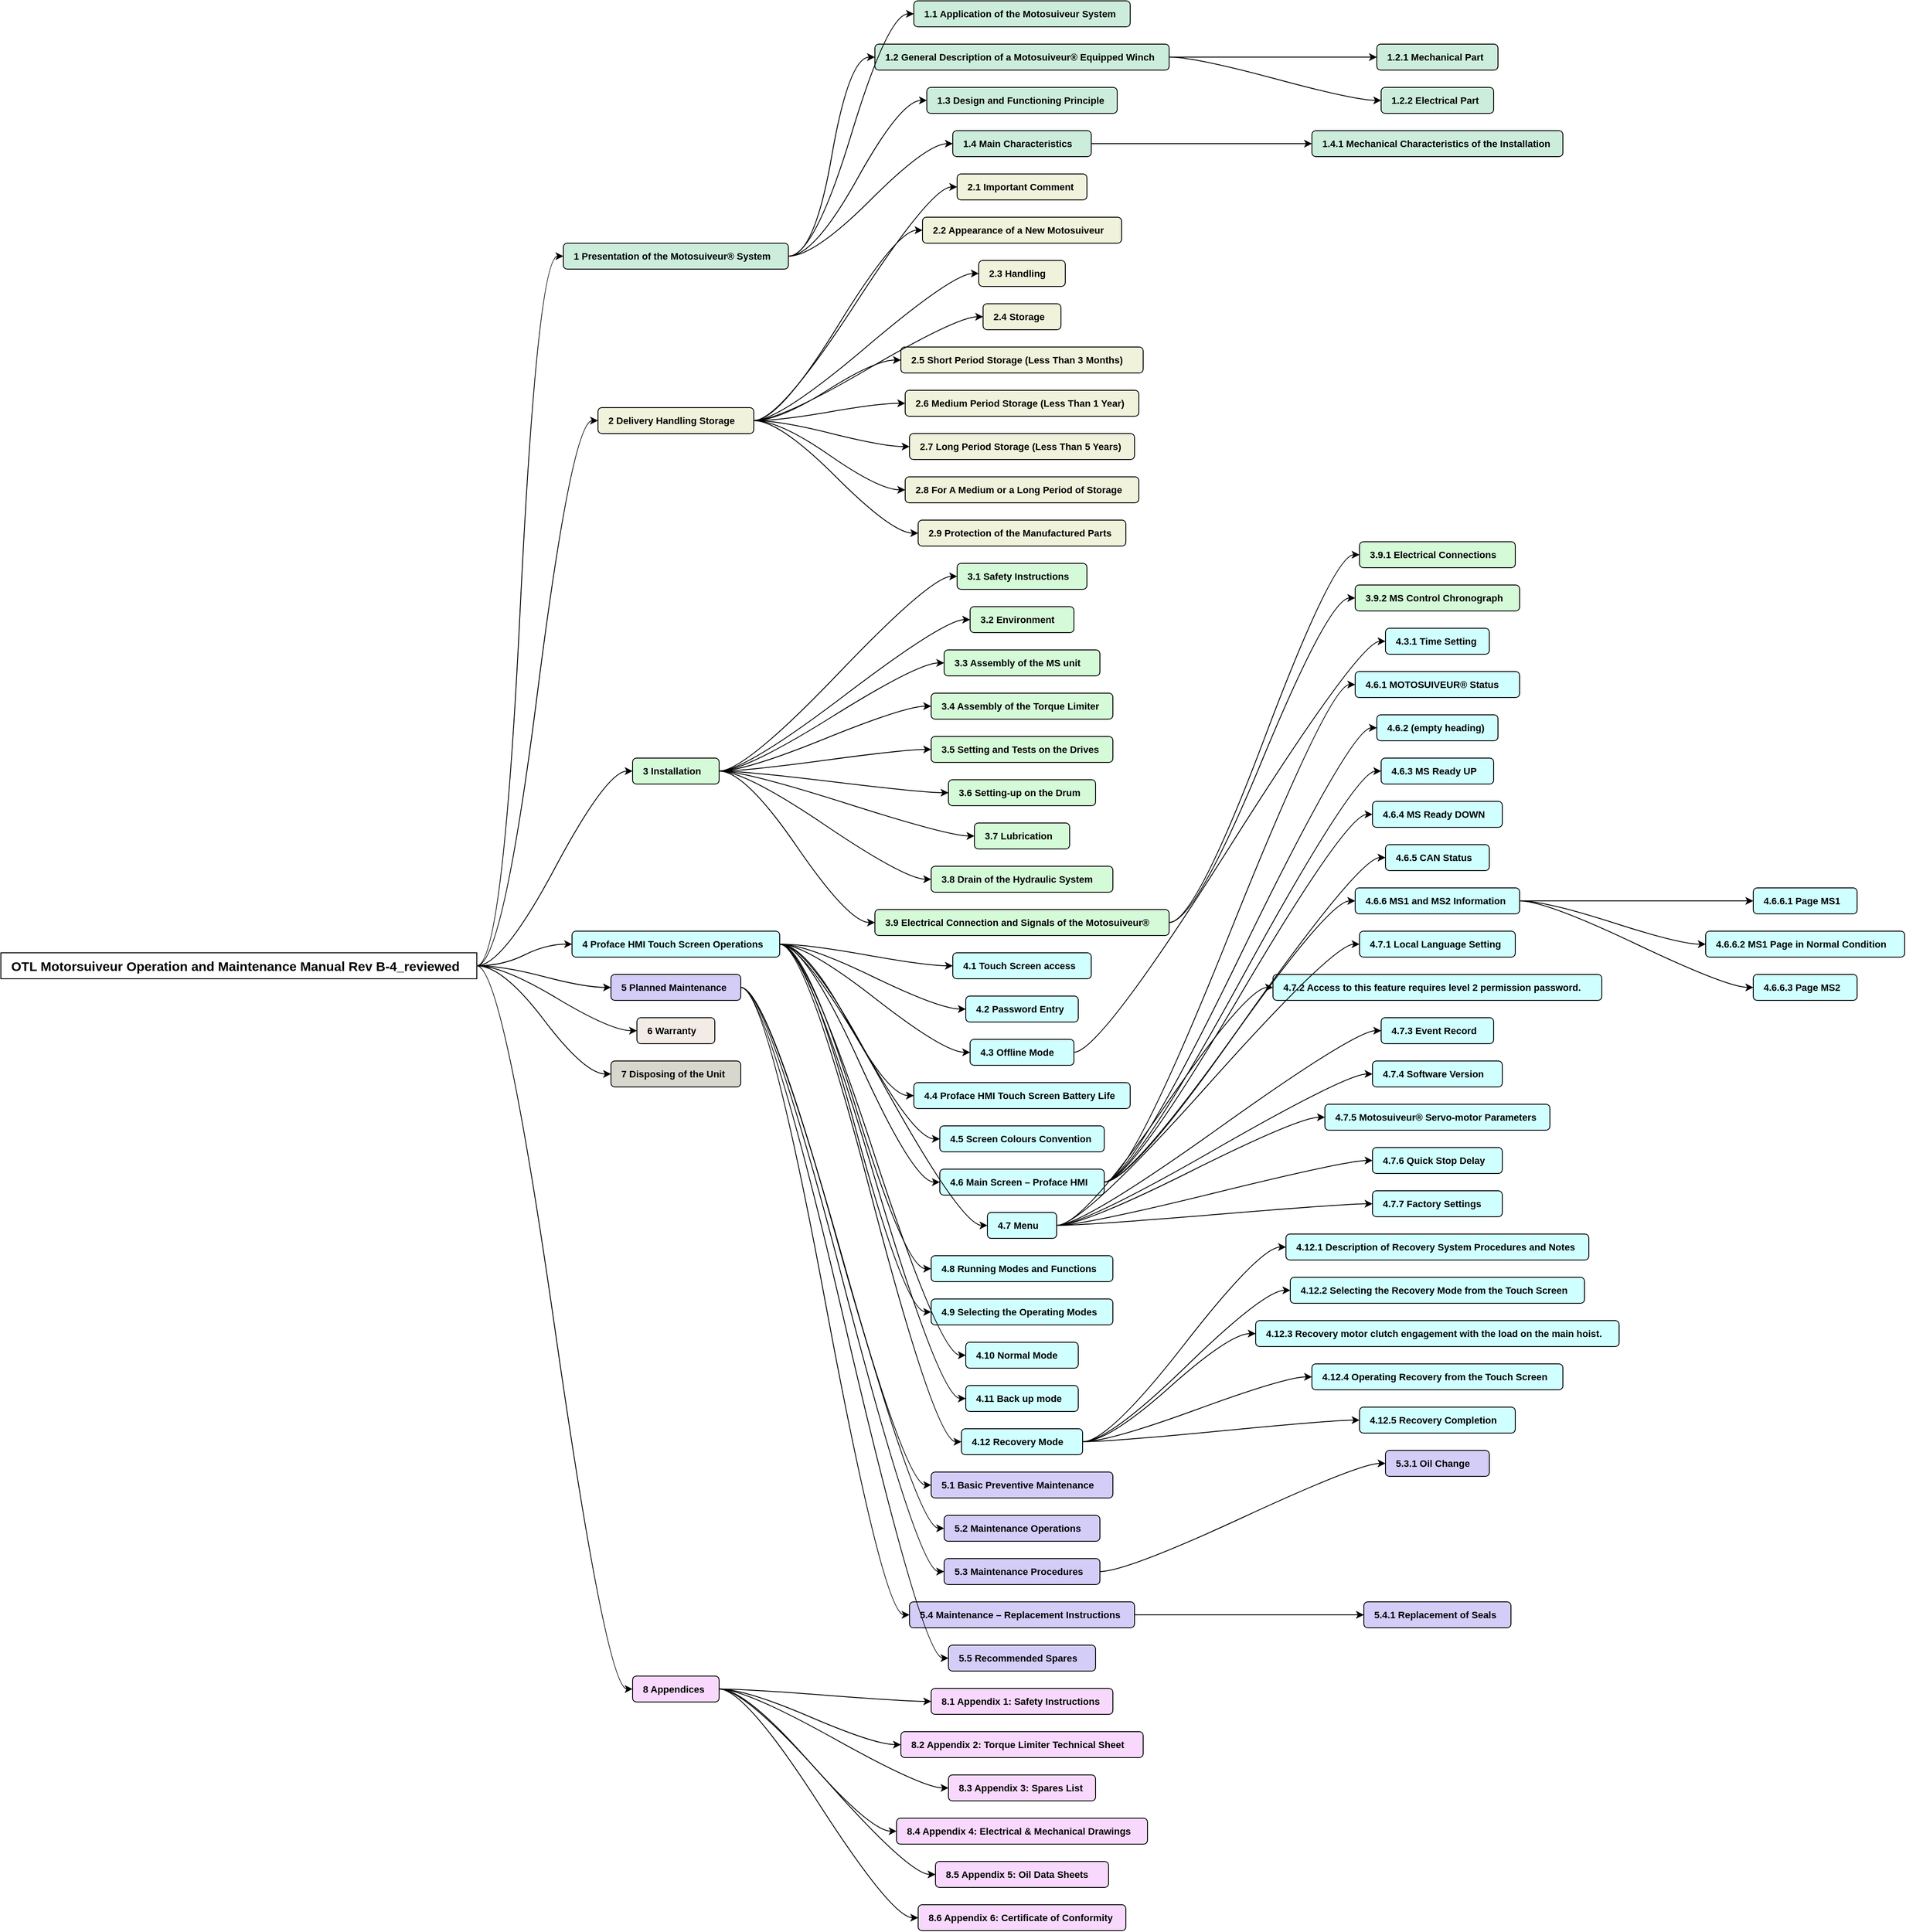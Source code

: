 <mxfile version="22.1.18" type="device" pages="9">
  <diagram name="OTL MS Operation and Maintenance Manual" id="WJtq2YAFpSBEmDAirLlr">
    <mxGraphModel dx="4203" dy="-2363" grid="1" gridSize="10" guides="1" tooltips="1" connect="1" arrows="1" fold="1" page="1" pageScale="1" pageWidth="827" pageHeight="1169" math="0" shadow="0">
      <root>
        <mxCell id="0" />
        <mxCell id="1" parent="0" />
        <UserObject label="&lt;b&gt;%name%&lt;/b&gt;" child="147" level="Title" name="OTL Motorsuiveur Operation and Maintenance Manual Rev B-4_reviewed" parent="0" link="https://siguren.sharepoint.com/:w:/s/Processdesign/EVpP3OQ7wMVFkYVKZJB_KqYB0PsbiaYNR8KkFaGDNGQxyg?e=Badyc4" doc="" color="#FFFFFF" placeholders="1" id="1MOQqGbTGBEFzUqIC71g-22930">
          <mxCell style="note;html=1;treeMoving=1;fontFamily=Helvetica;fontSize=15;fontColor=default;align=left;spacingLeft=10;" parent="1" vertex="1">
            <mxGeometry x="130" y="5830" width="550" height="30" as="geometry" />
          </mxCell>
        </UserObject>
        <UserObject label="&lt;b&gt;%name%&lt;/b&gt;" child="148" level="Heading1" name="1 Presentation of the Motosuiveur® System" parent="147" link="https://siguren.sharepoint.com/:w:/s/Processdesign/EVpP3OQ7wMVFkYVKZJB_KqYB0PsbiaYNR8KkFaGDNGQxyg?e=Badyc4" doc="OTL Motorsuiveur Operation and Maintenance Manual Rev B-4_reviewed.docx" color="#cdeddc" placeholders="1" id="1MOQqGbTGBEFzUqIC71g-22931">
          <mxCell style="rectangle;html=1;treeMoving=1;rounded=1;fontFamily=Helvetica;fontSize=11;fontColor=default;align=left;spacingLeft=10;fillColor=#cdeddc;" parent="1" vertex="1">
            <mxGeometry x="780" y="5010" width="260" height="30" as="geometry" />
          </mxCell>
        </UserObject>
        <UserObject label="&lt;b&gt;%name%&lt;/b&gt;" child="149" level="Heading2" name="1.1 Application of the Motosuiveur System" parent="148" link="https://siguren.sharepoint.com/:w:/s/Processdesign/EVpP3OQ7wMVFkYVKZJB_KqYB0PsbiaYNR8KkFaGDNGQxyg?e=Badyc4" doc="OTL Motorsuiveur Operation and Maintenance Manual Rev B-4_reviewed.docx" color="#cdeddc" placeholders="1" id="1MOQqGbTGBEFzUqIC71g-22932">
          <mxCell style="rectangle;html=1;treeMoving=1;rounded=1;fontFamily=Helvetica;fontSize=11;fontColor=default;align=left;spacingLeft=10;fillColor=#cdeddc;" parent="1" vertex="1">
            <mxGeometry x="1185" y="4730" width="250" height="30" as="geometry" />
          </mxCell>
        </UserObject>
        <UserObject label="&lt;b&gt;%name%&lt;/b&gt;" child="150" level="Heading2" name="1.2 General Description of a Motosuiveur® Equipped Winch" parent="148" link="https://siguren.sharepoint.com/:w:/s/Processdesign/EVpP3OQ7wMVFkYVKZJB_KqYB0PsbiaYNR8KkFaGDNGQxyg?e=Badyc4" doc="OTL Motorsuiveur Operation and Maintenance Manual Rev B-4_reviewed.docx" color="#cdeddc" placeholders="1" id="1MOQqGbTGBEFzUqIC71g-22933">
          <mxCell style="rectangle;html=1;treeMoving=1;rounded=1;fontFamily=Helvetica;fontSize=11;fontColor=default;align=left;spacingLeft=10;fillColor=#cdeddc;" parent="1" vertex="1">
            <mxGeometry x="1140" y="4780" width="340" height="30" as="geometry" />
          </mxCell>
        </UserObject>
        <UserObject label="&lt;b&gt;%name%&lt;/b&gt;" child="151" level="Heading3" name="1.2.1 Mechanical Part" parent="150" link="https://siguren.sharepoint.com/:w:/s/Processdesign/EVpP3OQ7wMVFkYVKZJB_KqYB0PsbiaYNR8KkFaGDNGQxyg?e=Badyc4" doc="OTL Motorsuiveur Operation and Maintenance Manual Rev B-4_reviewed.docx" color="#cdeddc" placeholders="1" id="1MOQqGbTGBEFzUqIC71g-22934">
          <mxCell style="rectangle;html=1;treeMoving=1;rounded=1;fontFamily=Helvetica;fontSize=11;fontColor=default;align=left;spacingLeft=10;fillColor=#cdeddc;" parent="1" vertex="1">
            <mxGeometry x="1720" y="4780" width="140" height="30" as="geometry" />
          </mxCell>
        </UserObject>
        <UserObject label="&lt;b&gt;%name%&lt;/b&gt;" child="152" level="Heading3" name="1.2.2 Electrical Part" parent="150" link="https://siguren.sharepoint.com/:w:/s/Processdesign/EVpP3OQ7wMVFkYVKZJB_KqYB0PsbiaYNR8KkFaGDNGQxyg?e=Badyc4" doc="OTL Motorsuiveur Operation and Maintenance Manual Rev B-4_reviewed.docx" color="#cdeddc" placeholders="1" id="1MOQqGbTGBEFzUqIC71g-22935">
          <mxCell style="rectangle;html=1;treeMoving=1;rounded=1;fontFamily=Helvetica;fontSize=11;fontColor=default;align=left;spacingLeft=10;fillColor=#cdeddc;" parent="1" vertex="1">
            <mxGeometry x="1725" y="4830" width="130" height="30" as="geometry" />
          </mxCell>
        </UserObject>
        <UserObject label="&lt;b&gt;%name%&lt;/b&gt;" child="153" level="Heading2" name="1.3 Design and Functioning Principle" parent="148" link="https://siguren.sharepoint.com/:w:/s/Processdesign/EVpP3OQ7wMVFkYVKZJB_KqYB0PsbiaYNR8KkFaGDNGQxyg?e=Badyc4" doc="OTL Motorsuiveur Operation and Maintenance Manual Rev B-4_reviewed.docx" color="#cdeddc" placeholders="1" id="1MOQqGbTGBEFzUqIC71g-22936">
          <mxCell style="rectangle;html=1;treeMoving=1;rounded=1;fontFamily=Helvetica;fontSize=11;fontColor=default;align=left;spacingLeft=10;fillColor=#cdeddc;" parent="1" vertex="1">
            <mxGeometry x="1200" y="4830" width="220" height="30" as="geometry" />
          </mxCell>
        </UserObject>
        <UserObject label="&lt;b&gt;%name%&lt;/b&gt;" child="154" level="Heading2" name="1.4 Main Characteristics" parent="148" link="https://siguren.sharepoint.com/:w:/s/Processdesign/EVpP3OQ7wMVFkYVKZJB_KqYB0PsbiaYNR8KkFaGDNGQxyg?e=Badyc4" doc="OTL Motorsuiveur Operation and Maintenance Manual Rev B-4_reviewed.docx" color="#cdeddc" placeholders="1" id="1MOQqGbTGBEFzUqIC71g-22937">
          <mxCell style="rectangle;html=1;treeMoving=1;rounded=1;fontFamily=Helvetica;fontSize=11;fontColor=default;align=left;spacingLeft=10;fillColor=#cdeddc;" parent="1" vertex="1">
            <mxGeometry x="1230" y="4880" width="160" height="30" as="geometry" />
          </mxCell>
        </UserObject>
        <UserObject label="&lt;b&gt;%name%&lt;/b&gt;" child="155" level="Heading3" name="1.4.1 Mechanical Characteristics of the Installation" parent="154" link="https://siguren.sharepoint.com/:w:/s/Processdesign/EVpP3OQ7wMVFkYVKZJB_KqYB0PsbiaYNR8KkFaGDNGQxyg?e=Badyc4" doc="OTL Motorsuiveur Operation and Maintenance Manual Rev B-4_reviewed.docx" color="#cdeddc" placeholders="1" id="1MOQqGbTGBEFzUqIC71g-22938">
          <mxCell style="rectangle;html=1;treeMoving=1;rounded=1;fontFamily=Helvetica;fontSize=11;fontColor=default;align=left;spacingLeft=10;fillColor=#cdeddc;" parent="1" vertex="1">
            <mxGeometry x="1645" y="4880" width="290" height="30" as="geometry" />
          </mxCell>
        </UserObject>
        <UserObject label="&lt;b&gt;%name%&lt;/b&gt;" child="156" level="Heading1" name="2 Delivery Handling Storage" parent="147" link="https://siguren.sharepoint.com/:w:/s/Processdesign/EVpP3OQ7wMVFkYVKZJB_KqYB0PsbiaYNR8KkFaGDNGQxyg?e=Badyc4" doc="OTL Motorsuiveur Operation and Maintenance Manual Rev B-4_reviewed.docx" color="#f1f2db" placeholders="1" id="1MOQqGbTGBEFzUqIC71g-22939">
          <mxCell style="rectangle;html=1;treeMoving=1;rounded=1;fontFamily=Helvetica;fontSize=11;fontColor=default;align=left;spacingLeft=10;fillColor=#f1f2db;" parent="1" vertex="1">
            <mxGeometry x="820" y="5200" width="180" height="30" as="geometry" />
          </mxCell>
        </UserObject>
        <UserObject label="&lt;b&gt;%name%&lt;/b&gt;" child="157" level="Heading2" name="2.1 Important Comment" parent="156" link="https://siguren.sharepoint.com/:w:/s/Processdesign/EVpP3OQ7wMVFkYVKZJB_KqYB0PsbiaYNR8KkFaGDNGQxyg?e=Badyc4" doc="OTL Motorsuiveur Operation and Maintenance Manual Rev B-4_reviewed.docx" color="#f1f2db" placeholders="1" id="1MOQqGbTGBEFzUqIC71g-22940">
          <mxCell style="rectangle;html=1;treeMoving=1;rounded=1;fontFamily=Helvetica;fontSize=11;fontColor=default;align=left;spacingLeft=10;fillColor=#f1f2db;" parent="1" vertex="1">
            <mxGeometry x="1235" y="4930" width="150" height="30" as="geometry" />
          </mxCell>
        </UserObject>
        <UserObject label="&lt;b&gt;%name%&lt;/b&gt;" child="158" level="Heading2" name="2.2 Appearance of a New Motosuiveur" parent="156" link="https://siguren.sharepoint.com/:w:/s/Processdesign/EVpP3OQ7wMVFkYVKZJB_KqYB0PsbiaYNR8KkFaGDNGQxyg?e=Badyc4" doc="OTL Motorsuiveur Operation and Maintenance Manual Rev B-4_reviewed.docx" color="#f1f2db" placeholders="1" id="1MOQqGbTGBEFzUqIC71g-22941">
          <mxCell style="rectangle;html=1;treeMoving=1;rounded=1;fontFamily=Helvetica;fontSize=11;fontColor=default;align=left;spacingLeft=10;fillColor=#f1f2db;" parent="1" vertex="1">
            <mxGeometry x="1195" y="4980" width="230" height="30" as="geometry" />
          </mxCell>
        </UserObject>
        <UserObject label="&lt;b&gt;%name%&lt;/b&gt;" child="159" level="Heading2" name="2.3 Handling" parent="156" link="https://siguren.sharepoint.com/:w:/s/Processdesign/EVpP3OQ7wMVFkYVKZJB_KqYB0PsbiaYNR8KkFaGDNGQxyg?e=Badyc4" doc="OTL Motorsuiveur Operation and Maintenance Manual Rev B-4_reviewed.docx" color="#f1f2db" placeholders="1" id="1MOQqGbTGBEFzUqIC71g-22942">
          <mxCell style="rectangle;html=1;treeMoving=1;rounded=1;fontFamily=Helvetica;fontSize=11;fontColor=default;align=left;spacingLeft=10;fillColor=#f1f2db;" parent="1" vertex="1">
            <mxGeometry x="1260" y="5030" width="100" height="30" as="geometry" />
          </mxCell>
        </UserObject>
        <UserObject label="&lt;b&gt;%name%&lt;/b&gt;" child="160" level="Heading2" name="2.4 Storage" parent="156" link="https://siguren.sharepoint.com/:w:/s/Processdesign/EVpP3OQ7wMVFkYVKZJB_KqYB0PsbiaYNR8KkFaGDNGQxyg?e=Badyc4" doc="OTL Motorsuiveur Operation and Maintenance Manual Rev B-4_reviewed.docx" color="#f1f2db" placeholders="1" id="1MOQqGbTGBEFzUqIC71g-22943">
          <mxCell style="rectangle;html=1;treeMoving=1;rounded=1;fontFamily=Helvetica;fontSize=11;fontColor=default;align=left;spacingLeft=10;fillColor=#f1f2db;" parent="1" vertex="1">
            <mxGeometry x="1265" y="5080" width="90" height="30" as="geometry" />
          </mxCell>
        </UserObject>
        <UserObject label="&lt;b&gt;%name%&lt;/b&gt;" child="161" level="Heading2" name="2.5 Short Period Storage (Less Than 3 Months)" parent="156" link="https://siguren.sharepoint.com/:w:/s/Processdesign/EVpP3OQ7wMVFkYVKZJB_KqYB0PsbiaYNR8KkFaGDNGQxyg?e=Badyc4" doc="OTL Motorsuiveur Operation and Maintenance Manual Rev B-4_reviewed.docx" color="#f1f2db" placeholders="1" id="1MOQqGbTGBEFzUqIC71g-22944">
          <mxCell style="rectangle;html=1;treeMoving=1;rounded=1;fontFamily=Helvetica;fontSize=11;fontColor=default;align=left;spacingLeft=10;fillColor=#f1f2db;" parent="1" vertex="1">
            <mxGeometry x="1170" y="5130" width="280" height="30" as="geometry" />
          </mxCell>
        </UserObject>
        <UserObject label="&lt;b&gt;%name%&lt;/b&gt;" child="162" level="Heading2" name="2.6 Medium Period Storage (Less Than 1 Year)" parent="156" link="https://siguren.sharepoint.com/:w:/s/Processdesign/EVpP3OQ7wMVFkYVKZJB_KqYB0PsbiaYNR8KkFaGDNGQxyg?e=Badyc4" doc="OTL Motorsuiveur Operation and Maintenance Manual Rev B-4_reviewed.docx" color="#f1f2db" placeholders="1" id="1MOQqGbTGBEFzUqIC71g-22945">
          <mxCell style="rectangle;html=1;treeMoving=1;rounded=1;fontFamily=Helvetica;fontSize=11;fontColor=default;align=left;spacingLeft=10;fillColor=#f1f2db;" parent="1" vertex="1">
            <mxGeometry x="1175" y="5180" width="270" height="30" as="geometry" />
          </mxCell>
        </UserObject>
        <UserObject label="&lt;b&gt;%name%&lt;/b&gt;" child="163" level="Heading2" name="2.7 Long Period Storage (Less Than 5 Years)" parent="156" link="https://siguren.sharepoint.com/:w:/s/Processdesign/EVpP3OQ7wMVFkYVKZJB_KqYB0PsbiaYNR8KkFaGDNGQxyg?e=Badyc4" doc="OTL Motorsuiveur Operation and Maintenance Manual Rev B-4_reviewed.docx" color="#f1f2db" placeholders="1" id="1MOQqGbTGBEFzUqIC71g-22946">
          <mxCell style="rectangle;html=1;treeMoving=1;rounded=1;fontFamily=Helvetica;fontSize=11;fontColor=default;align=left;spacingLeft=10;fillColor=#f1f2db;" parent="1" vertex="1">
            <mxGeometry x="1180" y="5230" width="260" height="30" as="geometry" />
          </mxCell>
        </UserObject>
        <UserObject label="&lt;b&gt;%name%&lt;/b&gt;" child="164" level="Heading2" name="2.8 For A Medium or a Long Period of Storage" parent="156" link="https://siguren.sharepoint.com/:w:/s/Processdesign/EVpP3OQ7wMVFkYVKZJB_KqYB0PsbiaYNR8KkFaGDNGQxyg?e=Badyc4" doc="OTL Motorsuiveur Operation and Maintenance Manual Rev B-4_reviewed.docx" color="#f1f2db" placeholders="1" id="1MOQqGbTGBEFzUqIC71g-22947">
          <mxCell style="rectangle;html=1;treeMoving=1;rounded=1;fontFamily=Helvetica;fontSize=11;fontColor=default;align=left;spacingLeft=10;fillColor=#f1f2db;" parent="1" vertex="1">
            <mxGeometry x="1175" y="5280" width="270" height="30" as="geometry" />
          </mxCell>
        </UserObject>
        <UserObject label="&lt;b&gt;%name%&lt;/b&gt;" child="165" level="Heading2" name="2.9 Protection of the Manufactured Parts" parent="156" link="https://siguren.sharepoint.com/:w:/s/Processdesign/EVpP3OQ7wMVFkYVKZJB_KqYB0PsbiaYNR8KkFaGDNGQxyg?e=Badyc4" doc="OTL Motorsuiveur Operation and Maintenance Manual Rev B-4_reviewed.docx" color="#f1f2db" placeholders="1" id="1MOQqGbTGBEFzUqIC71g-22948">
          <mxCell style="rectangle;html=1;treeMoving=1;rounded=1;fontFamily=Helvetica;fontSize=11;fontColor=default;align=left;spacingLeft=10;fillColor=#f1f2db;" parent="1" vertex="1">
            <mxGeometry x="1190" y="5330" width="240" height="30" as="geometry" />
          </mxCell>
        </UserObject>
        <UserObject label="&lt;b&gt;%name%&lt;/b&gt;" child="166" level="Heading1" name="3 Installation" parent="147" link="https://siguren.sharepoint.com/:w:/s/Processdesign/EVpP3OQ7wMVFkYVKZJB_KqYB0PsbiaYNR8KkFaGDNGQxyg?e=Badyc4" doc="OTL Motorsuiveur Operation and Maintenance Manual Rev B-4_reviewed.docx" color="#d5fad8" placeholders="1" id="1MOQqGbTGBEFzUqIC71g-22949">
          <mxCell style="rectangle;html=1;treeMoving=1;rounded=1;fontFamily=Helvetica;fontSize=11;fontColor=default;align=left;spacingLeft=10;fillColor=#d5fad8;" parent="1" vertex="1">
            <mxGeometry x="860" y="5605" width="100" height="30" as="geometry" />
          </mxCell>
        </UserObject>
        <UserObject label="&lt;b&gt;%name%&lt;/b&gt;" child="167" level="Heading2" name="3.1 Safety Instructions" parent="166" link="https://siguren.sharepoint.com/:w:/s/Processdesign/EVpP3OQ7wMVFkYVKZJB_KqYB0PsbiaYNR8KkFaGDNGQxyg?e=Badyc4" doc="OTL Motorsuiveur Operation and Maintenance Manual Rev B-4_reviewed.docx" color="#d5fad8" placeholders="1" id="1MOQqGbTGBEFzUqIC71g-22950">
          <mxCell style="rectangle;html=1;treeMoving=1;rounded=1;fontFamily=Helvetica;fontSize=11;fontColor=default;align=left;spacingLeft=10;fillColor=#d5fad8;" parent="1" vertex="1">
            <mxGeometry x="1235" y="5380" width="150" height="30" as="geometry" />
          </mxCell>
        </UserObject>
        <UserObject label="&lt;b&gt;%name%&lt;/b&gt;" child="168" level="Heading2" name="3.2 Environment" parent="166" link="https://siguren.sharepoint.com/:w:/s/Processdesign/EVpP3OQ7wMVFkYVKZJB_KqYB0PsbiaYNR8KkFaGDNGQxyg?e=Badyc4" doc="OTL Motorsuiveur Operation and Maintenance Manual Rev B-4_reviewed.docx" color="#d5fad8" placeholders="1" id="1MOQqGbTGBEFzUqIC71g-22951">
          <mxCell style="rectangle;html=1;treeMoving=1;rounded=1;fontFamily=Helvetica;fontSize=11;fontColor=default;align=left;spacingLeft=10;fillColor=#d5fad8;" parent="1" vertex="1">
            <mxGeometry x="1250" y="5430" width="120" height="30" as="geometry" />
          </mxCell>
        </UserObject>
        <UserObject label="&lt;b&gt;%name%&lt;/b&gt;" child="169" level="Heading2" name="3.3 Assembly of the MS unit" parent="166" link="https://siguren.sharepoint.com/:w:/s/Processdesign/EVpP3OQ7wMVFkYVKZJB_KqYB0PsbiaYNR8KkFaGDNGQxyg?e=Badyc4" doc="OTL Motorsuiveur Operation and Maintenance Manual Rev B-4_reviewed.docx" color="#d5fad8" placeholders="1" id="1MOQqGbTGBEFzUqIC71g-22952">
          <mxCell style="rectangle;html=1;treeMoving=1;rounded=1;fontFamily=Helvetica;fontSize=11;fontColor=default;align=left;spacingLeft=10;fillColor=#d5fad8;" parent="1" vertex="1">
            <mxGeometry x="1220" y="5480" width="180" height="30" as="geometry" />
          </mxCell>
        </UserObject>
        <UserObject label="&lt;b&gt;%name%&lt;/b&gt;" child="170" level="Heading2" name="3.4 Assembly of the Torque Limiter" parent="166" link="https://siguren.sharepoint.com/:w:/s/Processdesign/EVpP3OQ7wMVFkYVKZJB_KqYB0PsbiaYNR8KkFaGDNGQxyg?e=Badyc4" doc="OTL Motorsuiveur Operation and Maintenance Manual Rev B-4_reviewed.docx" color="#d5fad8" placeholders="1" id="1MOQqGbTGBEFzUqIC71g-22953">
          <mxCell style="rectangle;html=1;treeMoving=1;rounded=1;fontFamily=Helvetica;fontSize=11;fontColor=default;align=left;spacingLeft=10;fillColor=#d5fad8;" parent="1" vertex="1">
            <mxGeometry x="1205" y="5530" width="210" height="30" as="geometry" />
          </mxCell>
        </UserObject>
        <UserObject label="&lt;b&gt;%name%&lt;/b&gt;" child="171" level="Heading2" name="3.5 Setting and Tests on the Drives" parent="166" link="https://siguren.sharepoint.com/:w:/s/Processdesign/EVpP3OQ7wMVFkYVKZJB_KqYB0PsbiaYNR8KkFaGDNGQxyg?e=Badyc4" doc="OTL Motorsuiveur Operation and Maintenance Manual Rev B-4_reviewed.docx" color="#d5fad8" placeholders="1" id="1MOQqGbTGBEFzUqIC71g-22954">
          <mxCell style="rectangle;html=1;treeMoving=1;rounded=1;fontFamily=Helvetica;fontSize=11;fontColor=default;align=left;spacingLeft=10;fillColor=#d5fad8;" parent="1" vertex="1">
            <mxGeometry x="1205" y="5580" width="210" height="30" as="geometry" />
          </mxCell>
        </UserObject>
        <UserObject label="&lt;b&gt;%name%&lt;/b&gt;" child="172" level="Heading2" name="3.6 Setting-up on the Drum" parent="166" link="https://siguren.sharepoint.com/:w:/s/Processdesign/EVpP3OQ7wMVFkYVKZJB_KqYB0PsbiaYNR8KkFaGDNGQxyg?e=Badyc4" doc="OTL Motorsuiveur Operation and Maintenance Manual Rev B-4_reviewed.docx" color="#d5fad8" placeholders="1" id="1MOQqGbTGBEFzUqIC71g-22955">
          <mxCell style="rectangle;html=1;treeMoving=1;rounded=1;fontFamily=Helvetica;fontSize=11;fontColor=default;align=left;spacingLeft=10;fillColor=#d5fad8;" parent="1" vertex="1">
            <mxGeometry x="1225" y="5630" width="170" height="30" as="geometry" />
          </mxCell>
        </UserObject>
        <UserObject label="&lt;b&gt;%name%&lt;/b&gt;" child="173" level="Heading2" name="3.7 Lubrication" parent="166" link="https://siguren.sharepoint.com/:w:/s/Processdesign/EVpP3OQ7wMVFkYVKZJB_KqYB0PsbiaYNR8KkFaGDNGQxyg?e=Badyc4" doc="OTL Motorsuiveur Operation and Maintenance Manual Rev B-4_reviewed.docx" color="#d5fad8" placeholders="1" id="1MOQqGbTGBEFzUqIC71g-22956">
          <mxCell style="rectangle;html=1;treeMoving=1;rounded=1;fontFamily=Helvetica;fontSize=11;fontColor=default;align=left;spacingLeft=10;fillColor=#d5fad8;" parent="1" vertex="1">
            <mxGeometry x="1255" y="5680" width="110" height="30" as="geometry" />
          </mxCell>
        </UserObject>
        <UserObject label="&lt;b&gt;%name%&lt;/b&gt;" child="174" level="Heading2" name="3.8 Drain of the Hydraulic System" parent="166" link="https://siguren.sharepoint.com/:w:/s/Processdesign/EVpP3OQ7wMVFkYVKZJB_KqYB0PsbiaYNR8KkFaGDNGQxyg?e=Badyc4" doc="OTL Motorsuiveur Operation and Maintenance Manual Rev B-4_reviewed.docx" color="#d5fad8" placeholders="1" id="1MOQqGbTGBEFzUqIC71g-22957">
          <mxCell style="rectangle;html=1;treeMoving=1;rounded=1;fontFamily=Helvetica;fontSize=11;fontColor=default;align=left;spacingLeft=10;fillColor=#d5fad8;" parent="1" vertex="1">
            <mxGeometry x="1205" y="5730" width="210" height="30" as="geometry" />
          </mxCell>
        </UserObject>
        <UserObject label="&lt;b&gt;%name%&lt;/b&gt;" child="175" level="Heading2" name="3.9 Electrical Connection and Signals of the Motosuiveur®" parent="166" link="https://siguren.sharepoint.com/:w:/s/Processdesign/EVpP3OQ7wMVFkYVKZJB_KqYB0PsbiaYNR8KkFaGDNGQxyg?e=Badyc4" doc="OTL Motorsuiveur Operation and Maintenance Manual Rev B-4_reviewed.docx" color="#d5fad8" placeholders="1" id="1MOQqGbTGBEFzUqIC71g-22958">
          <mxCell style="rectangle;html=1;treeMoving=1;rounded=1;fontFamily=Helvetica;fontSize=11;fontColor=default;align=left;spacingLeft=10;fillColor=#d5fad8;" parent="1" vertex="1">
            <mxGeometry x="1140" y="5780" width="340" height="30" as="geometry" />
          </mxCell>
        </UserObject>
        <UserObject label="&lt;b&gt;%name%&lt;/b&gt;" child="176" level="Heading3" name="3.9.1 Electrical Connections" parent="175" link="https://siguren.sharepoint.com/:w:/s/Processdesign/EVpP3OQ7wMVFkYVKZJB_KqYB0PsbiaYNR8KkFaGDNGQxyg?e=Badyc4" doc="OTL Motorsuiveur Operation and Maintenance Manual Rev B-4_reviewed.docx" color="#d5fad8" placeholders="1" id="1MOQqGbTGBEFzUqIC71g-22959">
          <mxCell style="rectangle;html=1;treeMoving=1;rounded=1;fontFamily=Helvetica;fontSize=11;fontColor=default;align=left;spacingLeft=10;fillColor=#d5fad8;" parent="1" vertex="1">
            <mxGeometry x="1700" y="5355" width="180" height="30" as="geometry" />
          </mxCell>
        </UserObject>
        <UserObject label="&lt;b&gt;%name%&lt;/b&gt;" child="177" level="Heading3" name="3.9.2 MS Control Chronograph" parent="175" link="https://siguren.sharepoint.com/:w:/s/Processdesign/EVpP3OQ7wMVFkYVKZJB_KqYB0PsbiaYNR8KkFaGDNGQxyg?e=Badyc4" doc="OTL Motorsuiveur Operation and Maintenance Manual Rev B-4_reviewed.docx" color="#d5fad8" placeholders="1" id="1MOQqGbTGBEFzUqIC71g-22960">
          <mxCell style="rectangle;html=1;treeMoving=1;rounded=1;fontFamily=Helvetica;fontSize=11;fontColor=default;align=left;spacingLeft=10;fillColor=#d5fad8;" parent="1" vertex="1">
            <mxGeometry x="1695" y="5405" width="190" height="30" as="geometry" />
          </mxCell>
        </UserObject>
        <UserObject label="&lt;b&gt;%name%&lt;/b&gt;" child="178" level="Heading1" name="4 Proface HMI Touch Screen Operations" parent="147" link="https://siguren.sharepoint.com/:w:/s/Processdesign/EVpP3OQ7wMVFkYVKZJB_KqYB0PsbiaYNR8KkFaGDNGQxyg?e=Badyc4" doc="OTL Motorsuiveur Operation and Maintenance Manual Rev B-4_reviewed.docx" color="#d0ffff" placeholders="1" id="1MOQqGbTGBEFzUqIC71g-22961">
          <mxCell style="rectangle;html=1;treeMoving=1;rounded=1;fontFamily=Helvetica;fontSize=11;fontColor=default;align=left;spacingLeft=10;fillColor=#d0ffff;" parent="1" vertex="1">
            <mxGeometry x="790" y="5805" width="240" height="30" as="geometry" />
          </mxCell>
        </UserObject>
        <UserObject label="&lt;b&gt;%name%&lt;/b&gt;" child="179" level="Heading2" name="4.1 Touch Screen access" parent="178" link="https://siguren.sharepoint.com/:w:/s/Processdesign/EVpP3OQ7wMVFkYVKZJB_KqYB0PsbiaYNR8KkFaGDNGQxyg?e=Badyc4" doc="OTL Motorsuiveur Operation and Maintenance Manual Rev B-4_reviewed.docx" color="#d0ffff" placeholders="1" id="1MOQqGbTGBEFzUqIC71g-22962">
          <mxCell style="rectangle;html=1;treeMoving=1;rounded=1;fontFamily=Helvetica;fontSize=11;fontColor=default;align=left;spacingLeft=10;fillColor=#d0ffff;" parent="1" vertex="1">
            <mxGeometry x="1230" y="5830" width="160" height="30" as="geometry" />
          </mxCell>
        </UserObject>
        <UserObject label="&lt;b&gt;%name%&lt;/b&gt;" child="180" level="Heading2" name="4.2 Password Entry" parent="178" link="https://siguren.sharepoint.com/:w:/s/Processdesign/EVpP3OQ7wMVFkYVKZJB_KqYB0PsbiaYNR8KkFaGDNGQxyg?e=Badyc4" doc="OTL Motorsuiveur Operation and Maintenance Manual Rev B-4_reviewed.docx" color="#d0ffff" placeholders="1" id="1MOQqGbTGBEFzUqIC71g-22963">
          <mxCell style="rectangle;html=1;treeMoving=1;rounded=1;fontFamily=Helvetica;fontSize=11;fontColor=default;align=left;spacingLeft=10;fillColor=#d0ffff;" parent="1" vertex="1">
            <mxGeometry x="1245" y="5880" width="130" height="30" as="geometry" />
          </mxCell>
        </UserObject>
        <UserObject label="&lt;b&gt;%name%&lt;/b&gt;" child="181" level="Heading2" name="4.3 Offline Mode" parent="178" link="https://siguren.sharepoint.com/:w:/s/Processdesign/EVpP3OQ7wMVFkYVKZJB_KqYB0PsbiaYNR8KkFaGDNGQxyg?e=Badyc4" doc="OTL Motorsuiveur Operation and Maintenance Manual Rev B-4_reviewed.docx" color="#d0ffff" placeholders="1" id="1MOQqGbTGBEFzUqIC71g-22964">
          <mxCell style="rectangle;html=1;treeMoving=1;rounded=1;fontFamily=Helvetica;fontSize=11;fontColor=default;align=left;spacingLeft=10;fillColor=#d0ffff;" parent="1" vertex="1">
            <mxGeometry x="1250" y="5930" width="120" height="30" as="geometry" />
          </mxCell>
        </UserObject>
        <UserObject label="&lt;b&gt;%name%&lt;/b&gt;" child="182" level="Heading3" name="4.3.1 Time Setting" parent="181" link="https://siguren.sharepoint.com/:w:/s/Processdesign/EVpP3OQ7wMVFkYVKZJB_KqYB0PsbiaYNR8KkFaGDNGQxyg?e=Badyc4" doc="OTL Motorsuiveur Operation and Maintenance Manual Rev B-4_reviewed.docx" color="#d0ffff" placeholders="1" id="1MOQqGbTGBEFzUqIC71g-22965">
          <mxCell style="rectangle;html=1;treeMoving=1;rounded=1;fontFamily=Helvetica;fontSize=11;fontColor=default;align=left;spacingLeft=10;fillColor=#d0ffff;" parent="1" vertex="1">
            <mxGeometry x="1730" y="5455" width="120" height="30" as="geometry" />
          </mxCell>
        </UserObject>
        <UserObject label="&lt;b&gt;%name%&lt;/b&gt;" child="183" level="Heading2" name="4.4 Proface HMI Touch Screen Battery Life" parent="178" link="https://siguren.sharepoint.com/:w:/s/Processdesign/EVpP3OQ7wMVFkYVKZJB_KqYB0PsbiaYNR8KkFaGDNGQxyg?e=Badyc4" doc="OTL Motorsuiveur Operation and Maintenance Manual Rev B-4_reviewed.docx" color="#d0ffff" placeholders="1" id="1MOQqGbTGBEFzUqIC71g-22966">
          <mxCell style="rectangle;html=1;treeMoving=1;rounded=1;fontFamily=Helvetica;fontSize=11;fontColor=default;align=left;spacingLeft=10;fillColor=#d0ffff;" parent="1" vertex="1">
            <mxGeometry x="1185" y="5980" width="250" height="30" as="geometry" />
          </mxCell>
        </UserObject>
        <UserObject label="&lt;b&gt;%name%&lt;/b&gt;" child="184" level="Heading2" name="4.5 Screen Colours Convention" parent="178" link="https://siguren.sharepoint.com/:w:/s/Processdesign/EVpP3OQ7wMVFkYVKZJB_KqYB0PsbiaYNR8KkFaGDNGQxyg?e=Badyc4" doc="OTL Motorsuiveur Operation and Maintenance Manual Rev B-4_reviewed.docx" color="#d0ffff" placeholders="1" id="1MOQqGbTGBEFzUqIC71g-22967">
          <mxCell style="rectangle;html=1;treeMoving=1;rounded=1;fontFamily=Helvetica;fontSize=11;fontColor=default;align=left;spacingLeft=10;fillColor=#d0ffff;" parent="1" vertex="1">
            <mxGeometry x="1215" y="6030" width="190" height="30" as="geometry" />
          </mxCell>
        </UserObject>
        <UserObject label="&lt;b&gt;%name%&lt;/b&gt;" child="185" level="Heading2" name="4.6 Main Screen – Proface HMI" parent="178" link="https://siguren.sharepoint.com/:w:/s/Processdesign/EVpP3OQ7wMVFkYVKZJB_KqYB0PsbiaYNR8KkFaGDNGQxyg?e=Badyc4" doc="OTL Motorsuiveur Operation and Maintenance Manual Rev B-4_reviewed.docx" color="#d0ffff" placeholders="1" id="1MOQqGbTGBEFzUqIC71g-22968">
          <mxCell style="rectangle;html=1;treeMoving=1;rounded=1;fontFamily=Helvetica;fontSize=11;fontColor=default;align=left;spacingLeft=10;fillColor=#d0ffff;" parent="1" vertex="1">
            <mxGeometry x="1215" y="6080" width="190" height="30" as="geometry" />
          </mxCell>
        </UserObject>
        <UserObject label="&lt;b&gt;%name%&lt;/b&gt;" child="186" level="Heading3" name="4.6.1 MOTOSUIVEUR® Status" parent="185" link="https://siguren.sharepoint.com/:w:/s/Processdesign/EVpP3OQ7wMVFkYVKZJB_KqYB0PsbiaYNR8KkFaGDNGQxyg?e=Badyc4" doc="OTL Motorsuiveur Operation and Maintenance Manual Rev B-4_reviewed.docx" color="#d0ffff" placeholders="1" id="1MOQqGbTGBEFzUqIC71g-22969">
          <mxCell style="rectangle;html=1;treeMoving=1;rounded=1;fontFamily=Helvetica;fontSize=11;fontColor=default;align=left;spacingLeft=10;fillColor=#d0ffff;" parent="1" vertex="1">
            <mxGeometry x="1695" y="5505" width="190" height="30" as="geometry" />
          </mxCell>
        </UserObject>
        <UserObject label="&lt;b&gt;%name%&lt;/b&gt;" child="187" level="Heading3" name="4.6.2 (empty heading)" parent="185" link="https://siguren.sharepoint.com/:w:/s/Processdesign/EVpP3OQ7wMVFkYVKZJB_KqYB0PsbiaYNR8KkFaGDNGQxyg?e=Badyc4" doc="OTL Motorsuiveur Operation and Maintenance Manual Rev B-4_reviewed.docx" color="#d0ffff" placeholders="1" id="1MOQqGbTGBEFzUqIC71g-22970">
          <mxCell style="rectangle;html=1;treeMoving=1;rounded=1;fontFamily=Helvetica;fontSize=11;fontColor=default;align=left;spacingLeft=10;fillColor=#d0ffff;" parent="1" vertex="1">
            <mxGeometry x="1720" y="5555" width="140" height="30" as="geometry" />
          </mxCell>
        </UserObject>
        <UserObject label="&lt;b&gt;%name%&lt;/b&gt;" child="188" level="Heading3" name="4.6.3 MS Ready UP" parent="185" link="https://siguren.sharepoint.com/:w:/s/Processdesign/EVpP3OQ7wMVFkYVKZJB_KqYB0PsbiaYNR8KkFaGDNGQxyg?e=Badyc4" doc="OTL Motorsuiveur Operation and Maintenance Manual Rev B-4_reviewed.docx" color="#d0ffff" placeholders="1" id="1MOQqGbTGBEFzUqIC71g-22971">
          <mxCell style="rectangle;html=1;treeMoving=1;rounded=1;fontFamily=Helvetica;fontSize=11;fontColor=default;align=left;spacingLeft=10;fillColor=#d0ffff;" parent="1" vertex="1">
            <mxGeometry x="1725" y="5605" width="130" height="30" as="geometry" />
          </mxCell>
        </UserObject>
        <UserObject label="&lt;b&gt;%name%&lt;/b&gt;" child="189" level="Heading3" name="4.6.4 MS Ready DOWN" parent="185" link="https://siguren.sharepoint.com/:w:/s/Processdesign/EVpP3OQ7wMVFkYVKZJB_KqYB0PsbiaYNR8KkFaGDNGQxyg?e=Badyc4" doc="OTL Motorsuiveur Operation and Maintenance Manual Rev B-4_reviewed.docx" color="#d0ffff" placeholders="1" id="1MOQqGbTGBEFzUqIC71g-22972">
          <mxCell style="rectangle;html=1;treeMoving=1;rounded=1;fontFamily=Helvetica;fontSize=11;fontColor=default;align=left;spacingLeft=10;fillColor=#d0ffff;" parent="1" vertex="1">
            <mxGeometry x="1715" y="5655" width="150" height="30" as="geometry" />
          </mxCell>
        </UserObject>
        <UserObject label="&lt;b&gt;%name%&lt;/b&gt;" child="190" level="Heading3" name="4.6.5 CAN Status" parent="185" link="https://siguren.sharepoint.com/:w:/s/Processdesign/EVpP3OQ7wMVFkYVKZJB_KqYB0PsbiaYNR8KkFaGDNGQxyg?e=Badyc4" doc="OTL Motorsuiveur Operation and Maintenance Manual Rev B-4_reviewed.docx" color="#d0ffff" placeholders="1" id="1MOQqGbTGBEFzUqIC71g-22973">
          <mxCell style="rectangle;html=1;treeMoving=1;rounded=1;fontFamily=Helvetica;fontSize=11;fontColor=default;align=left;spacingLeft=10;fillColor=#d0ffff;" parent="1" vertex="1">
            <mxGeometry x="1730" y="5705" width="120" height="30" as="geometry" />
          </mxCell>
        </UserObject>
        <UserObject label="&lt;b&gt;%name%&lt;/b&gt;" child="191" level="Heading3" name="4.6.6 MS1 and MS2 Information" parent="185" link="https://siguren.sharepoint.com/:w:/s/Processdesign/EVpP3OQ7wMVFkYVKZJB_KqYB0PsbiaYNR8KkFaGDNGQxyg?e=Badyc4" doc="OTL Motorsuiveur Operation and Maintenance Manual Rev B-4_reviewed.docx" color="#d0ffff" placeholders="1" id="1MOQqGbTGBEFzUqIC71g-22974">
          <mxCell style="rectangle;html=1;treeMoving=1;rounded=1;fontFamily=Helvetica;fontSize=11;fontColor=default;align=left;spacingLeft=10;fillColor=#d0ffff;" parent="1" vertex="1">
            <mxGeometry x="1695" y="5755" width="190" height="30" as="geometry" />
          </mxCell>
        </UserObject>
        <UserObject label="&lt;b&gt;%name%&lt;/b&gt;" child="192" level="Heading4" name="4.6.6.1 Page MS1" parent="191" link="https://siguren.sharepoint.com/:w:/s/Processdesign/EVpP3OQ7wMVFkYVKZJB_KqYB0PsbiaYNR8KkFaGDNGQxyg?e=Badyc4" doc="OTL Motorsuiveur Operation and Maintenance Manual Rev B-4_reviewed.docx" color="#d0ffff" placeholders="1" id="1MOQqGbTGBEFzUqIC71g-22975">
          <mxCell style="rectangle;html=1;treeMoving=1;rounded=1;fontFamily=Helvetica;fontSize=11;fontColor=default;align=left;spacingLeft=10;fillColor=#d0ffff;" parent="1" vertex="1">
            <mxGeometry x="2155" y="5755" width="120" height="30" as="geometry" />
          </mxCell>
        </UserObject>
        <UserObject label="&lt;b&gt;%name%&lt;/b&gt;" child="193" level="Heading4" name="4.6.6.2 MS1 Page in Normal Condition" parent="191" link="https://siguren.sharepoint.com/:w:/s/Processdesign/EVpP3OQ7wMVFkYVKZJB_KqYB0PsbiaYNR8KkFaGDNGQxyg?e=Badyc4" doc="OTL Motorsuiveur Operation and Maintenance Manual Rev B-4_reviewed.docx" color="#d0ffff" placeholders="1" id="1MOQqGbTGBEFzUqIC71g-22976">
          <mxCell style="rectangle;html=1;treeMoving=1;rounded=1;fontFamily=Helvetica;fontSize=11;fontColor=default;align=left;spacingLeft=10;fillColor=#d0ffff;" parent="1" vertex="1">
            <mxGeometry x="2100" y="5805" width="230" height="30" as="geometry" />
          </mxCell>
        </UserObject>
        <UserObject label="&lt;b&gt;%name%&lt;/b&gt;" child="194" level="Heading4" name="4.6.6.3 Page MS2" parent="191" link="https://siguren.sharepoint.com/:w:/s/Processdesign/EVpP3OQ7wMVFkYVKZJB_KqYB0PsbiaYNR8KkFaGDNGQxyg?e=Badyc4" doc="OTL Motorsuiveur Operation and Maintenance Manual Rev B-4_reviewed.docx" color="#d0ffff" placeholders="1" id="1MOQqGbTGBEFzUqIC71g-22977">
          <mxCell style="rectangle;html=1;treeMoving=1;rounded=1;fontFamily=Helvetica;fontSize=11;fontColor=default;align=left;spacingLeft=10;fillColor=#d0ffff;" parent="1" vertex="1">
            <mxGeometry x="2155" y="5855" width="120" height="30" as="geometry" />
          </mxCell>
        </UserObject>
        <UserObject label="&lt;b&gt;%name%&lt;/b&gt;" child="195" level="Heading2" name="4.7 Menu" parent="178" link="https://siguren.sharepoint.com/:w:/s/Processdesign/EVpP3OQ7wMVFkYVKZJB_KqYB0PsbiaYNR8KkFaGDNGQxyg?e=Badyc4" doc="OTL Motorsuiveur Operation and Maintenance Manual Rev B-4_reviewed.docx" color="#d0ffff" placeholders="1" id="1MOQqGbTGBEFzUqIC71g-22978">
          <mxCell style="rectangle;html=1;treeMoving=1;rounded=1;fontFamily=Helvetica;fontSize=11;fontColor=default;align=left;spacingLeft=10;fillColor=#d0ffff;" parent="1" vertex="1">
            <mxGeometry x="1270" y="6130" width="80" height="30" as="geometry" />
          </mxCell>
        </UserObject>
        <UserObject label="&lt;b&gt;%name%&lt;/b&gt;" child="196" level="Heading3" name="4.7.1 Local Language Setting" parent="195" link="https://siguren.sharepoint.com/:w:/s/Processdesign/EVpP3OQ7wMVFkYVKZJB_KqYB0PsbiaYNR8KkFaGDNGQxyg?e=Badyc4" doc="OTL Motorsuiveur Operation and Maintenance Manual Rev B-4_reviewed.docx" color="#d0ffff" placeholders="1" id="1MOQqGbTGBEFzUqIC71g-22979">
          <mxCell style="rectangle;html=1;treeMoving=1;rounded=1;fontFamily=Helvetica;fontSize=11;fontColor=default;align=left;spacingLeft=10;fillColor=#d0ffff;" parent="1" vertex="1">
            <mxGeometry x="1700" y="5805" width="180" height="30" as="geometry" />
          </mxCell>
        </UserObject>
        <UserObject label="&lt;b&gt;%name%&lt;/b&gt;" child="197" level="Heading3" name="4.7.2 Access to this feature requires level 2 permission password." parent="195" link="https://siguren.sharepoint.com/:w:/s/Processdesign/EVpP3OQ7wMVFkYVKZJB_KqYB0PsbiaYNR8KkFaGDNGQxyg?e=Badyc4" doc="OTL Motorsuiveur Operation and Maintenance Manual Rev B-4_reviewed.docx" color="#d0ffff" placeholders="1" id="1MOQqGbTGBEFzUqIC71g-22980">
          <mxCell style="rectangle;html=1;treeMoving=1;rounded=1;fontFamily=Helvetica;fontSize=11;fontColor=default;align=left;spacingLeft=10;fillColor=#d0ffff;" parent="1" vertex="1">
            <mxGeometry x="1600" y="5855" width="380" height="30" as="geometry" />
          </mxCell>
        </UserObject>
        <UserObject label="&lt;b&gt;%name%&lt;/b&gt;" child="198" level="Heading3" name="4.7.3 Event Record" parent="195" link="https://siguren.sharepoint.com/:w:/s/Processdesign/EVpP3OQ7wMVFkYVKZJB_KqYB0PsbiaYNR8KkFaGDNGQxyg?e=Badyc4" doc="OTL Motorsuiveur Operation and Maintenance Manual Rev B-4_reviewed.docx" color="#d0ffff" placeholders="1" id="1MOQqGbTGBEFzUqIC71g-22981">
          <mxCell style="rectangle;html=1;treeMoving=1;rounded=1;fontFamily=Helvetica;fontSize=11;fontColor=default;align=left;spacingLeft=10;fillColor=#d0ffff;" parent="1" vertex="1">
            <mxGeometry x="1725" y="5905" width="130" height="30" as="geometry" />
          </mxCell>
        </UserObject>
        <UserObject label="&lt;b&gt;%name%&lt;/b&gt;" child="199" level="Heading3" name="4.7.4 Software Version" parent="195" link="https://siguren.sharepoint.com/:w:/s/Processdesign/EVpP3OQ7wMVFkYVKZJB_KqYB0PsbiaYNR8KkFaGDNGQxyg?e=Badyc4" doc="OTL Motorsuiveur Operation and Maintenance Manual Rev B-4_reviewed.docx" color="#d0ffff" placeholders="1" id="1MOQqGbTGBEFzUqIC71g-22982">
          <mxCell style="rectangle;html=1;treeMoving=1;rounded=1;fontFamily=Helvetica;fontSize=11;fontColor=default;align=left;spacingLeft=10;fillColor=#d0ffff;" parent="1" vertex="1">
            <mxGeometry x="1715" y="5955" width="150" height="30" as="geometry" />
          </mxCell>
        </UserObject>
        <UserObject label="&lt;b&gt;%name%&lt;/b&gt;" child="200" level="Heading3" name="4.7.5 Motosuiveur® Servo-motor Parameters" parent="195" link="https://siguren.sharepoint.com/:w:/s/Processdesign/EVpP3OQ7wMVFkYVKZJB_KqYB0PsbiaYNR8KkFaGDNGQxyg?e=Badyc4" doc="OTL Motorsuiveur Operation and Maintenance Manual Rev B-4_reviewed.docx" color="#d0ffff" placeholders="1" id="1MOQqGbTGBEFzUqIC71g-22983">
          <mxCell style="rectangle;html=1;treeMoving=1;rounded=1;fontFamily=Helvetica;fontSize=11;fontColor=default;align=left;spacingLeft=10;fillColor=#d0ffff;" parent="1" vertex="1">
            <mxGeometry x="1660" y="6005" width="260" height="30" as="geometry" />
          </mxCell>
        </UserObject>
        <UserObject label="&lt;b&gt;%name%&lt;/b&gt;" child="201" level="Heading3" name="4.7.6 Quick Stop Delay" parent="195" link="https://siguren.sharepoint.com/:w:/s/Processdesign/EVpP3OQ7wMVFkYVKZJB_KqYB0PsbiaYNR8KkFaGDNGQxyg?e=Badyc4" doc="OTL Motorsuiveur Operation and Maintenance Manual Rev B-4_reviewed.docx" color="#d0ffff" placeholders="1" id="1MOQqGbTGBEFzUqIC71g-22984">
          <mxCell style="rectangle;html=1;treeMoving=1;rounded=1;fontFamily=Helvetica;fontSize=11;fontColor=default;align=left;spacingLeft=10;fillColor=#d0ffff;" parent="1" vertex="1">
            <mxGeometry x="1715" y="6055" width="150" height="30" as="geometry" />
          </mxCell>
        </UserObject>
        <UserObject label="&lt;b&gt;%name%&lt;/b&gt;" child="202" level="Heading3" name="4.7.7 Factory Settings" parent="195" link="https://siguren.sharepoint.com/:w:/s/Processdesign/EVpP3OQ7wMVFkYVKZJB_KqYB0PsbiaYNR8KkFaGDNGQxyg?e=Badyc4" doc="OTL Motorsuiveur Operation and Maintenance Manual Rev B-4_reviewed.docx" color="#d0ffff" placeholders="1" id="1MOQqGbTGBEFzUqIC71g-22985">
          <mxCell style="rectangle;html=1;treeMoving=1;rounded=1;fontFamily=Helvetica;fontSize=11;fontColor=default;align=left;spacingLeft=10;fillColor=#d0ffff;" parent="1" vertex="1">
            <mxGeometry x="1715" y="6105" width="150" height="30" as="geometry" />
          </mxCell>
        </UserObject>
        <UserObject label="&lt;b&gt;%name%&lt;/b&gt;" child="203" level="Heading2" name="4.8 Running Modes and Functions" parent="178" link="https://siguren.sharepoint.com/:w:/s/Processdesign/EVpP3OQ7wMVFkYVKZJB_KqYB0PsbiaYNR8KkFaGDNGQxyg?e=Badyc4" doc="OTL Motorsuiveur Operation and Maintenance Manual Rev B-4_reviewed.docx" color="#d0ffff" placeholders="1" id="1MOQqGbTGBEFzUqIC71g-22986">
          <mxCell style="rectangle;html=1;treeMoving=1;rounded=1;fontFamily=Helvetica;fontSize=11;fontColor=default;align=left;spacingLeft=10;fillColor=#d0ffff;" parent="1" vertex="1">
            <mxGeometry x="1205" y="6180" width="210" height="30" as="geometry" />
          </mxCell>
        </UserObject>
        <UserObject label="&lt;b&gt;%name%&lt;/b&gt;" child="204" level="Heading2" name="4.9 Selecting the Operating Modes" parent="178" link="https://siguren.sharepoint.com/:w:/s/Processdesign/EVpP3OQ7wMVFkYVKZJB_KqYB0PsbiaYNR8KkFaGDNGQxyg?e=Badyc4" doc="OTL Motorsuiveur Operation and Maintenance Manual Rev B-4_reviewed.docx" color="#d0ffff" placeholders="1" id="1MOQqGbTGBEFzUqIC71g-22987">
          <mxCell style="rectangle;html=1;treeMoving=1;rounded=1;fontFamily=Helvetica;fontSize=11;fontColor=default;align=left;spacingLeft=10;fillColor=#d0ffff;" parent="1" vertex="1">
            <mxGeometry x="1205" y="6230" width="210" height="30" as="geometry" />
          </mxCell>
        </UserObject>
        <UserObject label="&lt;b&gt;%name%&lt;/b&gt;" child="205" level="Heading2" name="4.10 Normal Mode" parent="178" link="https://siguren.sharepoint.com/:w:/s/Processdesign/EVpP3OQ7wMVFkYVKZJB_KqYB0PsbiaYNR8KkFaGDNGQxyg?e=Badyc4" doc="OTL Motorsuiveur Operation and Maintenance Manual Rev B-4_reviewed.docx" color="#d0ffff" placeholders="1" id="1MOQqGbTGBEFzUqIC71g-22988">
          <mxCell style="rectangle;html=1;treeMoving=1;rounded=1;fontFamily=Helvetica;fontSize=11;fontColor=default;align=left;spacingLeft=10;fillColor=#d0ffff;" parent="1" vertex="1">
            <mxGeometry x="1245" y="6280" width="130" height="30" as="geometry" />
          </mxCell>
        </UserObject>
        <UserObject label="&lt;b&gt;%name%&lt;/b&gt;" child="206" level="Heading2" name="4.11 Back up mode" parent="178" link="https://siguren.sharepoint.com/:w:/s/Processdesign/EVpP3OQ7wMVFkYVKZJB_KqYB0PsbiaYNR8KkFaGDNGQxyg?e=Badyc4" doc="OTL Motorsuiveur Operation and Maintenance Manual Rev B-4_reviewed.docx" color="#d0ffff" placeholders="1" id="1MOQqGbTGBEFzUqIC71g-22989">
          <mxCell style="rectangle;html=1;treeMoving=1;rounded=1;fontFamily=Helvetica;fontSize=11;fontColor=default;align=left;spacingLeft=10;fillColor=#d0ffff;" parent="1" vertex="1">
            <mxGeometry x="1245" y="6330" width="130" height="30" as="geometry" />
          </mxCell>
        </UserObject>
        <UserObject label="&lt;b&gt;%name%&lt;/b&gt;" child="207" level="Heading2" name="4.12 Recovery Mode" parent="178" link="https://siguren.sharepoint.com/:w:/s/Processdesign/EVpP3OQ7wMVFkYVKZJB_KqYB0PsbiaYNR8KkFaGDNGQxyg?e=Badyc4" doc="OTL Motorsuiveur Operation and Maintenance Manual Rev B-4_reviewed.docx" color="#d0ffff" placeholders="1" id="1MOQqGbTGBEFzUqIC71g-22990">
          <mxCell style="rectangle;html=1;treeMoving=1;rounded=1;fontFamily=Helvetica;fontSize=11;fontColor=default;align=left;spacingLeft=10;fillColor=#d0ffff;" parent="1" vertex="1">
            <mxGeometry x="1240" y="6380" width="140" height="30" as="geometry" />
          </mxCell>
        </UserObject>
        <UserObject label="&lt;b&gt;%name%&lt;/b&gt;" child="208" level="Heading3" name="4.12.1 Description of Recovery System Procedures and Notes" parent="207" link="https://siguren.sharepoint.com/:w:/s/Processdesign/EVpP3OQ7wMVFkYVKZJB_KqYB0PsbiaYNR8KkFaGDNGQxyg?e=Badyc4" doc="OTL Motorsuiveur Operation and Maintenance Manual Rev B-4_reviewed.docx" color="#d0ffff" placeholders="1" id="1MOQqGbTGBEFzUqIC71g-22991">
          <mxCell style="rectangle;html=1;treeMoving=1;rounded=1;fontFamily=Helvetica;fontSize=11;fontColor=default;align=left;spacingLeft=10;fillColor=#d0ffff;" parent="1" vertex="1">
            <mxGeometry x="1615" y="6155" width="350" height="30" as="geometry" />
          </mxCell>
        </UserObject>
        <UserObject label="&lt;b&gt;%name%&lt;/b&gt;" child="209" level="Heading3" name="4.12.2 Selecting the Recovery Mode from the Touch Screen" parent="207" link="https://siguren.sharepoint.com/:w:/s/Processdesign/EVpP3OQ7wMVFkYVKZJB_KqYB0PsbiaYNR8KkFaGDNGQxyg?e=Badyc4" doc="OTL Motorsuiveur Operation and Maintenance Manual Rev B-4_reviewed.docx" color="#d0ffff" placeholders="1" id="1MOQqGbTGBEFzUqIC71g-22992">
          <mxCell style="rectangle;html=1;treeMoving=1;rounded=1;fontFamily=Helvetica;fontSize=11;fontColor=default;align=left;spacingLeft=10;fillColor=#d0ffff;" parent="1" vertex="1">
            <mxGeometry x="1620" y="6205" width="340" height="30" as="geometry" />
          </mxCell>
        </UserObject>
        <UserObject label="&lt;b&gt;%name%&lt;/b&gt;" child="210" level="Heading3" name="4.12.3 Recovery motor clutch engagement with the load on the main hoist." parent="207" link="https://siguren.sharepoint.com/:w:/s/Processdesign/EVpP3OQ7wMVFkYVKZJB_KqYB0PsbiaYNR8KkFaGDNGQxyg?e=Badyc4" doc="OTL Motorsuiveur Operation and Maintenance Manual Rev B-4_reviewed.docx" color="#d0ffff" placeholders="1" id="1MOQqGbTGBEFzUqIC71g-22993">
          <mxCell style="rectangle;html=1;treeMoving=1;rounded=1;fontFamily=Helvetica;fontSize=11;fontColor=default;align=left;spacingLeft=10;fillColor=#d0ffff;" parent="1" vertex="1">
            <mxGeometry x="1580" y="6255" width="420" height="30" as="geometry" />
          </mxCell>
        </UserObject>
        <UserObject label="&lt;b&gt;%name%&lt;/b&gt;" child="211" level="Heading3" name="4.12.4 Operating Recovery from the Touch Screen" parent="207" link="https://siguren.sharepoint.com/:w:/s/Processdesign/EVpP3OQ7wMVFkYVKZJB_KqYB0PsbiaYNR8KkFaGDNGQxyg?e=Badyc4" doc="OTL Motorsuiveur Operation and Maintenance Manual Rev B-4_reviewed.docx" color="#d0ffff" placeholders="1" id="1MOQqGbTGBEFzUqIC71g-22994">
          <mxCell style="rectangle;html=1;treeMoving=1;rounded=1;fontFamily=Helvetica;fontSize=11;fontColor=default;align=left;spacingLeft=10;fillColor=#d0ffff;" parent="1" vertex="1">
            <mxGeometry x="1645" y="6305" width="290" height="30" as="geometry" />
          </mxCell>
        </UserObject>
        <UserObject label="&lt;b&gt;%name%&lt;/b&gt;" child="212" level="Heading3" name="4.12.5 Recovery Completion" parent="207" link="https://siguren.sharepoint.com/:w:/s/Processdesign/EVpP3OQ7wMVFkYVKZJB_KqYB0PsbiaYNR8KkFaGDNGQxyg?e=Badyc4" doc="OTL Motorsuiveur Operation and Maintenance Manual Rev B-4_reviewed.docx" color="#d0ffff" placeholders="1" id="1MOQqGbTGBEFzUqIC71g-22995">
          <mxCell style="rectangle;html=1;treeMoving=1;rounded=1;fontFamily=Helvetica;fontSize=11;fontColor=default;align=left;spacingLeft=10;fillColor=#d0ffff;" parent="1" vertex="1">
            <mxGeometry x="1700" y="6355" width="180" height="30" as="geometry" />
          </mxCell>
        </UserObject>
        <UserObject label="&lt;b&gt;%name%&lt;/b&gt;" child="213" level="Heading1" name="5 Planned Maintenance" parent="147" link="https://siguren.sharepoint.com/:w:/s/Processdesign/EVpP3OQ7wMVFkYVKZJB_KqYB0PsbiaYNR8KkFaGDNGQxyg?e=Badyc4" doc="OTL Motorsuiveur Operation and Maintenance Manual Rev B-4_reviewed.docx" color="#d4cdf8" placeholders="1" id="1MOQqGbTGBEFzUqIC71g-22996">
          <mxCell style="rectangle;html=1;treeMoving=1;rounded=1;fontFamily=Helvetica;fontSize=11;fontColor=default;align=left;spacingLeft=10;fillColor=#d4cdf8;" parent="1" vertex="1">
            <mxGeometry x="835" y="5855" width="150" height="30" as="geometry" />
          </mxCell>
        </UserObject>
        <UserObject label="&lt;b&gt;%name%&lt;/b&gt;" child="214" level="Heading2" name="5.1 Basic Preventive Maintenance" parent="213" link="https://siguren.sharepoint.com/:w:/s/Processdesign/EVpP3OQ7wMVFkYVKZJB_KqYB0PsbiaYNR8KkFaGDNGQxyg?e=Badyc4" doc="OTL Motorsuiveur Operation and Maintenance Manual Rev B-4_reviewed.docx" color="#d4cdf8" placeholders="1" id="1MOQqGbTGBEFzUqIC71g-22997">
          <mxCell style="rectangle;html=1;treeMoving=1;rounded=1;fontFamily=Helvetica;fontSize=11;fontColor=default;align=left;spacingLeft=10;fillColor=#d4cdf8;" parent="1" vertex="1">
            <mxGeometry x="1205" y="6430" width="210" height="30" as="geometry" />
          </mxCell>
        </UserObject>
        <UserObject label="&lt;b&gt;%name%&lt;/b&gt;" child="215" level="Heading2" name="5.2 Maintenance Operations" parent="213" link="https://siguren.sharepoint.com/:w:/s/Processdesign/EVpP3OQ7wMVFkYVKZJB_KqYB0PsbiaYNR8KkFaGDNGQxyg?e=Badyc4" doc="OTL Motorsuiveur Operation and Maintenance Manual Rev B-4_reviewed.docx" color="#d4cdf8" placeholders="1" id="1MOQqGbTGBEFzUqIC71g-22998">
          <mxCell style="rectangle;html=1;treeMoving=1;rounded=1;fontFamily=Helvetica;fontSize=11;fontColor=default;align=left;spacingLeft=10;fillColor=#d4cdf8;" parent="1" vertex="1">
            <mxGeometry x="1220" y="6480" width="180" height="30" as="geometry" />
          </mxCell>
        </UserObject>
        <UserObject label="&lt;b&gt;%name%&lt;/b&gt;" child="216" level="Heading2" name="5.3 Maintenance Procedures" parent="213" link="https://siguren.sharepoint.com/:w:/s/Processdesign/EVpP3OQ7wMVFkYVKZJB_KqYB0PsbiaYNR8KkFaGDNGQxyg?e=Badyc4" doc="OTL Motorsuiveur Operation and Maintenance Manual Rev B-4_reviewed.docx" color="#d4cdf8" placeholders="1" id="1MOQqGbTGBEFzUqIC71g-22999">
          <mxCell style="rectangle;html=1;treeMoving=1;rounded=1;fontFamily=Helvetica;fontSize=11;fontColor=default;align=left;spacingLeft=10;fillColor=#d4cdf8;" parent="1" vertex="1">
            <mxGeometry x="1220" y="6530" width="180" height="30" as="geometry" />
          </mxCell>
        </UserObject>
        <UserObject label="&lt;b&gt;%name%&lt;/b&gt;" child="217" level="Heading3" name="5.3.1 Oil Change" parent="216" link="https://siguren.sharepoint.com/:w:/s/Processdesign/EVpP3OQ7wMVFkYVKZJB_KqYB0PsbiaYNR8KkFaGDNGQxyg?e=Badyc4" doc="OTL Motorsuiveur Operation and Maintenance Manual Rev B-4_reviewed.docx" color="#d4cdf8" placeholders="1" id="1MOQqGbTGBEFzUqIC71g-23000">
          <mxCell style="rectangle;html=1;treeMoving=1;rounded=1;fontFamily=Helvetica;fontSize=11;fontColor=default;align=left;spacingLeft=10;fillColor=#d4cdf8;" parent="1" vertex="1">
            <mxGeometry x="1730" y="6405" width="120" height="30" as="geometry" />
          </mxCell>
        </UserObject>
        <UserObject label="&lt;b&gt;%name%&lt;/b&gt;" child="218" level="Heading2" name="5.4 Maintenance – Replacement Instructions" parent="213" link="https://siguren.sharepoint.com/:w:/s/Processdesign/EVpP3OQ7wMVFkYVKZJB_KqYB0PsbiaYNR8KkFaGDNGQxyg?e=Badyc4" doc="OTL Motorsuiveur Operation and Maintenance Manual Rev B-4_reviewed.docx" color="#d4cdf8" placeholders="1" id="1MOQqGbTGBEFzUqIC71g-23001">
          <mxCell style="rectangle;html=1;treeMoving=1;rounded=1;fontFamily=Helvetica;fontSize=11;fontColor=default;align=left;spacingLeft=10;fillColor=#d4cdf8;" parent="1" vertex="1">
            <mxGeometry x="1180" y="6580" width="260" height="30" as="geometry" />
          </mxCell>
        </UserObject>
        <UserObject label="&lt;b&gt;%name%&lt;/b&gt;" child="219" level="Heading3" name="5.4.1 Replacement of Seals" parent="218" link="https://siguren.sharepoint.com/:w:/s/Processdesign/EVpP3OQ7wMVFkYVKZJB_KqYB0PsbiaYNR8KkFaGDNGQxyg?e=Badyc4" doc="OTL Motorsuiveur Operation and Maintenance Manual Rev B-4_reviewed.docx" color="#d4cdf8" placeholders="1" id="1MOQqGbTGBEFzUqIC71g-23002">
          <mxCell style="rectangle;html=1;treeMoving=1;rounded=1;fontFamily=Helvetica;fontSize=11;fontColor=default;align=left;spacingLeft=10;fillColor=#d4cdf8;" parent="1" vertex="1">
            <mxGeometry x="1705" y="6580" width="170" height="30" as="geometry" />
          </mxCell>
        </UserObject>
        <UserObject label="&lt;b&gt;%name%&lt;/b&gt;" child="220" level="Heading2" name="5.5 Recommended Spares" parent="213" link="https://siguren.sharepoint.com/:w:/s/Processdesign/EVpP3OQ7wMVFkYVKZJB_KqYB0PsbiaYNR8KkFaGDNGQxyg?e=Badyc4" doc="OTL Motorsuiveur Operation and Maintenance Manual Rev B-4_reviewed.docx" color="#d4cdf8" placeholders="1" id="1MOQqGbTGBEFzUqIC71g-23003">
          <mxCell style="rectangle;html=1;treeMoving=1;rounded=1;fontFamily=Helvetica;fontSize=11;fontColor=default;align=left;spacingLeft=10;fillColor=#d4cdf8;" parent="1" vertex="1">
            <mxGeometry x="1225" y="6630" width="170" height="30" as="geometry" />
          </mxCell>
        </UserObject>
        <UserObject label="&lt;b&gt;%name%&lt;/b&gt;" child="221" level="Heading1" name="6 Warranty" parent="147" link="https://siguren.sharepoint.com/:w:/s/Processdesign/EVpP3OQ7wMVFkYVKZJB_KqYB0PsbiaYNR8KkFaGDNGQxyg?e=Badyc4" doc="OTL Motorsuiveur Operation and Maintenance Manual Rev B-4_reviewed.docx" color="#f3ece6" placeholders="1" id="1MOQqGbTGBEFzUqIC71g-23004">
          <mxCell style="rectangle;html=1;treeMoving=1;rounded=1;fontFamily=Helvetica;fontSize=11;fontColor=default;align=left;spacingLeft=10;fillColor=#f3ece6;" parent="1" vertex="1">
            <mxGeometry x="865" y="5905" width="90" height="30" as="geometry" />
          </mxCell>
        </UserObject>
        <UserObject label="&lt;b&gt;%name%&lt;/b&gt;" child="222" level="Heading1" name="7 Disposing of the Unit" parent="147" link="https://siguren.sharepoint.com/:w:/s/Processdesign/EVpP3OQ7wMVFkYVKZJB_KqYB0PsbiaYNR8KkFaGDNGQxyg?e=Badyc4" doc="OTL Motorsuiveur Operation and Maintenance Manual Rev B-4_reviewed.docx" color="#d7d7ce" placeholders="1" id="1MOQqGbTGBEFzUqIC71g-23005">
          <mxCell style="rectangle;html=1;treeMoving=1;rounded=1;fontFamily=Helvetica;fontSize=11;fontColor=default;align=left;spacingLeft=10;fillColor=#d7d7ce;" parent="1" vertex="1">
            <mxGeometry x="835" y="5955" width="150" height="30" as="geometry" />
          </mxCell>
        </UserObject>
        <UserObject label="&lt;b&gt;%name%&lt;/b&gt;" child="223" level="Heading1" name="8 Appendices" parent="147" link="https://siguren.sharepoint.com/:w:/s/Processdesign/EVpP3OQ7wMVFkYVKZJB_KqYB0PsbiaYNR8KkFaGDNGQxyg?e=Badyc4" doc="OTL Motorsuiveur Operation and Maintenance Manual Rev B-4_reviewed.docx" color="#f8d9fd" placeholders="1" id="1MOQqGbTGBEFzUqIC71g-23006">
          <mxCell style="rectangle;html=1;treeMoving=1;rounded=1;fontFamily=Helvetica;fontSize=11;fontColor=default;align=left;spacingLeft=10;fillColor=#f8d9fd;" parent="1" vertex="1">
            <mxGeometry x="860" y="6665.714" width="100" height="30" as="geometry" />
          </mxCell>
        </UserObject>
        <UserObject label="&lt;b&gt;%name%&lt;/b&gt;" child="224" level="Heading2" name="8.1 Appendix 1: Safety Instructions" parent="223" link="https://siguren.sharepoint.com/:w:/s/Processdesign/EVpP3OQ7wMVFkYVKZJB_KqYB0PsbiaYNR8KkFaGDNGQxyg?e=Badyc4" doc="OTL Motorsuiveur Operation and Maintenance Manual Rev B-4_reviewed.docx" color="#f8d9fd" placeholders="1" id="1MOQqGbTGBEFzUqIC71g-23007">
          <mxCell style="rectangle;html=1;treeMoving=1;rounded=1;fontFamily=Helvetica;fontSize=11;fontColor=default;align=left;spacingLeft=10;fillColor=#f8d9fd;" parent="1" vertex="1">
            <mxGeometry x="1205" y="6680" width="210" height="30" as="geometry" />
          </mxCell>
        </UserObject>
        <UserObject label="&lt;b&gt;%name%&lt;/b&gt;" child="225" level="Heading2" name="8.2 Appendix 2: Torque Limiter Technical Sheet" parent="223" link="https://siguren.sharepoint.com/:w:/s/Processdesign/EVpP3OQ7wMVFkYVKZJB_KqYB0PsbiaYNR8KkFaGDNGQxyg?e=Badyc4" doc="OTL Motorsuiveur Operation and Maintenance Manual Rev B-4_reviewed.docx" color="#f8d9fd" placeholders="1" id="1MOQqGbTGBEFzUqIC71g-23008">
          <mxCell style="rectangle;html=1;treeMoving=1;rounded=1;fontFamily=Helvetica;fontSize=11;fontColor=default;align=left;spacingLeft=10;fillColor=#f8d9fd;" parent="1" vertex="1">
            <mxGeometry x="1170" y="6730" width="280" height="30" as="geometry" />
          </mxCell>
        </UserObject>
        <UserObject label="&lt;b&gt;%name%&lt;/b&gt;" child="226" level="Heading2" name="8.3 Appendix 3: Spares List" parent="223" link="https://siguren.sharepoint.com/:w:/s/Processdesign/EVpP3OQ7wMVFkYVKZJB_KqYB0PsbiaYNR8KkFaGDNGQxyg?e=Badyc4" doc="OTL Motorsuiveur Operation and Maintenance Manual Rev B-4_reviewed.docx" color="#f8d9fd" placeholders="1" id="1MOQqGbTGBEFzUqIC71g-23009">
          <mxCell style="rectangle;html=1;treeMoving=1;rounded=1;fontFamily=Helvetica;fontSize=11;fontColor=default;align=left;spacingLeft=10;fillColor=#f8d9fd;" parent="1" vertex="1">
            <mxGeometry x="1225" y="6780" width="170" height="30" as="geometry" />
          </mxCell>
        </UserObject>
        <UserObject label="&lt;b&gt;%name%&lt;/b&gt;" child="227" level="Heading2" name="8.4 Appendix 4: Electrical &amp; Mechanical Drawings" parent="223" link="https://siguren.sharepoint.com/:w:/s/Processdesign/EVpP3OQ7wMVFkYVKZJB_KqYB0PsbiaYNR8KkFaGDNGQxyg?e=Badyc4" doc="OTL Motorsuiveur Operation and Maintenance Manual Rev B-4_reviewed.docx" color="#f8d9fd" placeholders="1" id="1MOQqGbTGBEFzUqIC71g-23010">
          <mxCell style="rectangle;html=1;treeMoving=1;rounded=1;fontFamily=Helvetica;fontSize=11;fontColor=default;align=left;spacingLeft=10;fillColor=#f8d9fd;" parent="1" vertex="1">
            <mxGeometry x="1165" y="6830" width="290" height="30" as="geometry" />
          </mxCell>
        </UserObject>
        <UserObject label="&lt;b&gt;%name%&lt;/b&gt;" child="228" level="Heading2" name="8.5 Appendix 5: Oil Data Sheets" parent="223" link="https://siguren.sharepoint.com/:w:/s/Processdesign/EVpP3OQ7wMVFkYVKZJB_KqYB0PsbiaYNR8KkFaGDNGQxyg?e=Badyc4" doc="OTL Motorsuiveur Operation and Maintenance Manual Rev B-4_reviewed.docx" color="#f8d9fd" placeholders="1" id="1MOQqGbTGBEFzUqIC71g-23011">
          <mxCell style="rectangle;html=1;treeMoving=1;rounded=1;fontFamily=Helvetica;fontSize=11;fontColor=default;align=left;spacingLeft=10;fillColor=#f8d9fd;" parent="1" vertex="1">
            <mxGeometry x="1210" y="6880" width="200" height="30" as="geometry" />
          </mxCell>
        </UserObject>
        <UserObject label="&lt;b&gt;%name%&lt;/b&gt;" child="229" level="Heading2" name="8.6 Appendix 6: Certificate of Conformity" parent="223" link="https://siguren.sharepoint.com/:w:/s/Processdesign/EVpP3OQ7wMVFkYVKZJB_KqYB0PsbiaYNR8KkFaGDNGQxyg?e=Badyc4" doc="OTL Motorsuiveur Operation and Maintenance Manual Rev B-4_reviewed.docx" color="#f8d9fd" placeholders="1" id="1MOQqGbTGBEFzUqIC71g-23012">
          <mxCell style="rectangle;html=1;treeMoving=1;rounded=1;fontFamily=Helvetica;fontSize=11;fontColor=default;align=left;spacingLeft=10;fillColor=#f8d9fd;" parent="1" vertex="1">
            <mxGeometry x="1190" y="6930" width="240" height="30" as="geometry" />
          </mxCell>
        </UserObject>
        <mxCell id="1MOQqGbTGBEFzUqIC71g-23398" value="" style="curved=1;edgeStyle=entityRelationEdgeStyle;" parent="1" source="1MOQqGbTGBEFzUqIC71g-22930" target="1MOQqGbTGBEFzUqIC71g-22931" edge="1">
          <mxGeometry relative="1" as="geometry">
            <Array as="points">
              <mxPoint x="692" y="5831.875" />
              <mxPoint x="768" y="5025" />
            </Array>
          </mxGeometry>
        </mxCell>
        <mxCell id="1MOQqGbTGBEFzUqIC71g-23399" value="" style="curved=1;edgeStyle=entityRelationEdgeStyle;" parent="1" source="1MOQqGbTGBEFzUqIC71g-22931" target="1MOQqGbTGBEFzUqIC71g-22932" edge="1">
          <mxGeometry relative="1" as="geometry">
            <Array as="points">
              <mxPoint x="1052" y="5013.75" />
              <mxPoint x="1128" y="4745" />
            </Array>
          </mxGeometry>
        </mxCell>
        <mxCell id="1MOQqGbTGBEFzUqIC71g-23400" value="" style="curved=1;edgeStyle=entityRelationEdgeStyle;" parent="1" source="1MOQqGbTGBEFzUqIC71g-22931" target="1MOQqGbTGBEFzUqIC71g-22933" edge="1">
          <mxGeometry relative="1" as="geometry">
            <Array as="points">
              <mxPoint x="1054" y="5021.25" />
              <mxPoint x="1128" y="4795" />
            </Array>
          </mxGeometry>
        </mxCell>
        <mxCell id="1MOQqGbTGBEFzUqIC71g-23401" value="" style="curved=1;edgeStyle=entityRelationEdgeStyle;" parent="1" source="1MOQqGbTGBEFzUqIC71g-22933" target="1MOQqGbTGBEFzUqIC71g-22934" edge="1">
          <mxGeometry relative="1" as="geometry">
            <Array as="points">
              <mxPoint x="1492" y="4790" />
              <mxPoint x="1568" y="4795" />
            </Array>
          </mxGeometry>
        </mxCell>
        <mxCell id="1MOQqGbTGBEFzUqIC71g-23402" value="" style="curved=1;edgeStyle=entityRelationEdgeStyle;" parent="1" source="1MOQqGbTGBEFzUqIC71g-22933" target="1MOQqGbTGBEFzUqIC71g-22935" edge="1">
          <mxGeometry relative="1" as="geometry">
            <Array as="points">
              <mxPoint x="1492" y="4800" />
              <mxPoint x="1568" y="4845" />
            </Array>
          </mxGeometry>
        </mxCell>
        <mxCell id="1MOQqGbTGBEFzUqIC71g-23403" value="" style="curved=1;edgeStyle=entityRelationEdgeStyle;" parent="1" source="1MOQqGbTGBEFzUqIC71g-22931" target="1MOQqGbTGBEFzUqIC71g-22936" edge="1">
          <mxGeometry relative="1" as="geometry">
            <Array as="points">
              <mxPoint x="1054" y="5028.75" />
              <mxPoint x="1128" y="4845" />
            </Array>
          </mxGeometry>
        </mxCell>
        <mxCell id="1MOQqGbTGBEFzUqIC71g-23404" value="" style="curved=1;edgeStyle=entityRelationEdgeStyle;" parent="1" source="1MOQqGbTGBEFzUqIC71g-22931" target="1MOQqGbTGBEFzUqIC71g-22937" edge="1">
          <mxGeometry relative="1" as="geometry">
            <Array as="points">
              <mxPoint x="1052" y="5036.25" />
              <mxPoint x="1128" y="4895" />
            </Array>
          </mxGeometry>
        </mxCell>
        <mxCell id="1MOQqGbTGBEFzUqIC71g-23405" value="" style="curved=1;edgeStyle=entityRelationEdgeStyle;" parent="1" source="1MOQqGbTGBEFzUqIC71g-22937" target="1MOQqGbTGBEFzUqIC71g-22938" edge="1">
          <mxGeometry relative="1" as="geometry">
            <Array as="points">
              <mxPoint x="1492" y="4895" />
              <mxPoint x="1568" y="4895" />
            </Array>
          </mxGeometry>
        </mxCell>
        <mxCell id="1MOQqGbTGBEFzUqIC71g-23406" value="" style="curved=1;edgeStyle=entityRelationEdgeStyle;" parent="1" source="1MOQqGbTGBEFzUqIC71g-22930" target="1MOQqGbTGBEFzUqIC71g-22939" edge="1">
          <mxGeometry relative="1" as="geometry">
            <Array as="points">
              <mxPoint x="694" y="5835.625" />
              <mxPoint x="768" y="5215" />
            </Array>
          </mxGeometry>
        </mxCell>
        <mxCell id="1MOQqGbTGBEFzUqIC71g-23407" value="" style="curved=1;edgeStyle=entityRelationEdgeStyle;" parent="1" source="1MOQqGbTGBEFzUqIC71g-22939" target="1MOQqGbTGBEFzUqIC71g-22940" edge="1">
          <mxGeometry relative="1" as="geometry">
            <Array as="points">
              <mxPoint x="1052" y="5201.667" />
              <mxPoint x="1128" y="4945" />
            </Array>
          </mxGeometry>
        </mxCell>
        <mxCell id="1MOQqGbTGBEFzUqIC71g-23408" value="" style="curved=1;edgeStyle=entityRelationEdgeStyle;" parent="1" source="1MOQqGbTGBEFzUqIC71g-22939" target="1MOQqGbTGBEFzUqIC71g-22941" edge="1">
          <mxGeometry relative="1" as="geometry">
            <Array as="points">
              <mxPoint x="1054" y="5205" />
              <mxPoint x="1128" y="4995" />
            </Array>
          </mxGeometry>
        </mxCell>
        <mxCell id="1MOQqGbTGBEFzUqIC71g-23409" value="" style="curved=1;edgeStyle=entityRelationEdgeStyle;" parent="1" source="1MOQqGbTGBEFzUqIC71g-22939" target="1MOQqGbTGBEFzUqIC71g-22942" edge="1">
          <mxGeometry relative="1" as="geometry">
            <Array as="points">
              <mxPoint x="1056" y="5208.333" />
              <mxPoint x="1128" y="5045" />
            </Array>
          </mxGeometry>
        </mxCell>
        <mxCell id="1MOQqGbTGBEFzUqIC71g-23410" value="" style="curved=1;edgeStyle=entityRelationEdgeStyle;" parent="1" source="1MOQqGbTGBEFzUqIC71g-22939" target="1MOQqGbTGBEFzUqIC71g-22943" edge="1">
          <mxGeometry relative="1" as="geometry">
            <Array as="points">
              <mxPoint x="1058" y="5211.667" />
              <mxPoint x="1128" y="5095" />
            </Array>
          </mxGeometry>
        </mxCell>
        <mxCell id="1MOQqGbTGBEFzUqIC71g-23411" value="" style="curved=1;edgeStyle=entityRelationEdgeStyle;" parent="1" source="1MOQqGbTGBEFzUqIC71g-22939" target="1MOQqGbTGBEFzUqIC71g-22944" edge="1">
          <mxGeometry relative="1" as="geometry">
            <Array as="points">
              <mxPoint x="1060" y="5215.0" />
              <mxPoint x="1128" y="5145" />
            </Array>
          </mxGeometry>
        </mxCell>
        <mxCell id="1MOQqGbTGBEFzUqIC71g-23412" value="" style="curved=1;edgeStyle=entityRelationEdgeStyle;" parent="1" source="1MOQqGbTGBEFzUqIC71g-22939" target="1MOQqGbTGBEFzUqIC71g-22945" edge="1">
          <mxGeometry relative="1" as="geometry">
            <Array as="points">
              <mxPoint x="1058" y="5218.333" />
              <mxPoint x="1128" y="5195" />
            </Array>
          </mxGeometry>
        </mxCell>
        <mxCell id="1MOQqGbTGBEFzUqIC71g-23413" value="" style="curved=1;edgeStyle=entityRelationEdgeStyle;" parent="1" source="1MOQqGbTGBEFzUqIC71g-22939" target="1MOQqGbTGBEFzUqIC71g-22946" edge="1">
          <mxGeometry relative="1" as="geometry">
            <Array as="points">
              <mxPoint x="1056" y="5221.667" />
              <mxPoint x="1128" y="5245" />
            </Array>
          </mxGeometry>
        </mxCell>
        <mxCell id="1MOQqGbTGBEFzUqIC71g-23414" value="" style="curved=1;edgeStyle=entityRelationEdgeStyle;" parent="1" source="1MOQqGbTGBEFzUqIC71g-22939" target="1MOQqGbTGBEFzUqIC71g-22947" edge="1">
          <mxGeometry relative="1" as="geometry">
            <Array as="points">
              <mxPoint x="1054" y="5225.0" />
              <mxPoint x="1128" y="5295" />
            </Array>
          </mxGeometry>
        </mxCell>
        <mxCell id="1MOQqGbTGBEFzUqIC71g-23415" value="" style="curved=1;edgeStyle=entityRelationEdgeStyle;" parent="1" source="1MOQqGbTGBEFzUqIC71g-22939" target="1MOQqGbTGBEFzUqIC71g-22948" edge="1">
          <mxGeometry relative="1" as="geometry">
            <Array as="points">
              <mxPoint x="1052" y="5228.333" />
              <mxPoint x="1128" y="5345" />
            </Array>
          </mxGeometry>
        </mxCell>
        <mxCell id="1MOQqGbTGBEFzUqIC71g-23416" value="" style="curved=1;edgeStyle=entityRelationEdgeStyle;" parent="1" source="1MOQqGbTGBEFzUqIC71g-22930" target="1MOQqGbTGBEFzUqIC71g-22949" edge="1">
          <mxGeometry relative="1" as="geometry">
            <Array as="points">
              <mxPoint x="696" y="5839.375" />
              <mxPoint x="768" y="5620" />
            </Array>
          </mxGeometry>
        </mxCell>
        <mxCell id="1MOQqGbTGBEFzUqIC71g-23417" value="" style="curved=1;edgeStyle=entityRelationEdgeStyle;" parent="1" source="1MOQqGbTGBEFzUqIC71g-22949" target="1MOQqGbTGBEFzUqIC71g-22950" edge="1">
          <mxGeometry relative="1" as="geometry">
            <Array as="points">
              <mxPoint x="1052" y="5606.667" />
              <mxPoint x="1128" y="5395" />
            </Array>
          </mxGeometry>
        </mxCell>
        <mxCell id="1MOQqGbTGBEFzUqIC71g-23418" value="" style="curved=1;edgeStyle=entityRelationEdgeStyle;" parent="1" source="1MOQqGbTGBEFzUqIC71g-22949" target="1MOQqGbTGBEFzUqIC71g-22951" edge="1">
          <mxGeometry relative="1" as="geometry">
            <Array as="points">
              <mxPoint x="1054" y="5610" />
              <mxPoint x="1128" y="5445" />
            </Array>
          </mxGeometry>
        </mxCell>
        <mxCell id="1MOQqGbTGBEFzUqIC71g-23419" value="" style="curved=1;edgeStyle=entityRelationEdgeStyle;" parent="1" source="1MOQqGbTGBEFzUqIC71g-22949" target="1MOQqGbTGBEFzUqIC71g-22952" edge="1">
          <mxGeometry relative="1" as="geometry">
            <Array as="points">
              <mxPoint x="1056" y="5613.333" />
              <mxPoint x="1128" y="5495" />
            </Array>
          </mxGeometry>
        </mxCell>
        <mxCell id="1MOQqGbTGBEFzUqIC71g-23420" value="" style="curved=1;edgeStyle=entityRelationEdgeStyle;" parent="1" source="1MOQqGbTGBEFzUqIC71g-22949" target="1MOQqGbTGBEFzUqIC71g-22953" edge="1">
          <mxGeometry relative="1" as="geometry">
            <Array as="points">
              <mxPoint x="1058" y="5616.667" />
              <mxPoint x="1128" y="5545" />
            </Array>
          </mxGeometry>
        </mxCell>
        <mxCell id="1MOQqGbTGBEFzUqIC71g-23421" value="" style="curved=1;edgeStyle=entityRelationEdgeStyle;" parent="1" source="1MOQqGbTGBEFzUqIC71g-22949" target="1MOQqGbTGBEFzUqIC71g-22954" edge="1">
          <mxGeometry relative="1" as="geometry">
            <Array as="points">
              <mxPoint x="1060" y="5620.0" />
              <mxPoint x="1128" y="5595" />
            </Array>
          </mxGeometry>
        </mxCell>
        <mxCell id="1MOQqGbTGBEFzUqIC71g-23422" value="" style="curved=1;edgeStyle=entityRelationEdgeStyle;" parent="1" source="1MOQqGbTGBEFzUqIC71g-22949" target="1MOQqGbTGBEFzUqIC71g-22955" edge="1">
          <mxGeometry relative="1" as="geometry">
            <Array as="points">
              <mxPoint x="1058" y="5623.333" />
              <mxPoint x="1128" y="5645" />
            </Array>
          </mxGeometry>
        </mxCell>
        <mxCell id="1MOQqGbTGBEFzUqIC71g-23423" value="" style="curved=1;edgeStyle=entityRelationEdgeStyle;" parent="1" source="1MOQqGbTGBEFzUqIC71g-22949" target="1MOQqGbTGBEFzUqIC71g-22956" edge="1">
          <mxGeometry relative="1" as="geometry">
            <Array as="points">
              <mxPoint x="1056" y="5626.667" />
              <mxPoint x="1128" y="5695" />
            </Array>
          </mxGeometry>
        </mxCell>
        <mxCell id="1MOQqGbTGBEFzUqIC71g-23424" value="" style="curved=1;edgeStyle=entityRelationEdgeStyle;" parent="1" source="1MOQqGbTGBEFzUqIC71g-22949" target="1MOQqGbTGBEFzUqIC71g-22957" edge="1">
          <mxGeometry relative="1" as="geometry">
            <Array as="points">
              <mxPoint x="1054" y="5630.0" />
              <mxPoint x="1128" y="5745" />
            </Array>
          </mxGeometry>
        </mxCell>
        <mxCell id="1MOQqGbTGBEFzUqIC71g-23425" value="" style="curved=1;edgeStyle=entityRelationEdgeStyle;" parent="1" source="1MOQqGbTGBEFzUqIC71g-22949" target="1MOQqGbTGBEFzUqIC71g-22958" edge="1">
          <mxGeometry relative="1" as="geometry">
            <Array as="points">
              <mxPoint x="1052" y="5633.333" />
              <mxPoint x="1128" y="5795" />
            </Array>
          </mxGeometry>
        </mxCell>
        <mxCell id="1MOQqGbTGBEFzUqIC71g-23426" value="" style="curved=1;edgeStyle=entityRelationEdgeStyle;" parent="1" source="1MOQqGbTGBEFzUqIC71g-22958" target="1MOQqGbTGBEFzUqIC71g-22959" edge="1">
          <mxGeometry relative="1" as="geometry">
            <Array as="points">
              <mxPoint x="1492" y="5790" />
              <mxPoint x="1568" y="5370" />
            </Array>
          </mxGeometry>
        </mxCell>
        <mxCell id="1MOQqGbTGBEFzUqIC71g-23427" value="" style="curved=1;edgeStyle=entityRelationEdgeStyle;" parent="1" source="1MOQqGbTGBEFzUqIC71g-22958" target="1MOQqGbTGBEFzUqIC71g-22960" edge="1">
          <mxGeometry relative="1" as="geometry">
            <Array as="points">
              <mxPoint x="1492" y="5800" />
              <mxPoint x="1568" y="5420" />
            </Array>
          </mxGeometry>
        </mxCell>
        <mxCell id="1MOQqGbTGBEFzUqIC71g-23428" value="" style="curved=1;edgeStyle=entityRelationEdgeStyle;" parent="1" source="1MOQqGbTGBEFzUqIC71g-22930" target="1MOQqGbTGBEFzUqIC71g-22961" edge="1">
          <mxGeometry relative="1" as="geometry">
            <Array as="points">
              <mxPoint x="698" y="5843.125" />
              <mxPoint x="768" y="5820" />
            </Array>
          </mxGeometry>
        </mxCell>
        <mxCell id="1MOQqGbTGBEFzUqIC71g-23429" value="" style="curved=1;edgeStyle=entityRelationEdgeStyle;" parent="1" source="1MOQqGbTGBEFzUqIC71g-22961" target="1MOQqGbTGBEFzUqIC71g-22962" edge="1">
          <mxGeometry relative="1" as="geometry">
            <Array as="points">
              <mxPoint x="1052" y="5806.25" />
              <mxPoint x="1128" y="5845" />
            </Array>
          </mxGeometry>
        </mxCell>
        <mxCell id="1MOQqGbTGBEFzUqIC71g-23430" value="" style="curved=1;edgeStyle=entityRelationEdgeStyle;" parent="1" source="1MOQqGbTGBEFzUqIC71g-22961" target="1MOQqGbTGBEFzUqIC71g-22963" edge="1">
          <mxGeometry relative="1" as="geometry">
            <Array as="points">
              <mxPoint x="1054" y="5808.75" />
              <mxPoint x="1128" y="5895" />
            </Array>
          </mxGeometry>
        </mxCell>
        <mxCell id="1MOQqGbTGBEFzUqIC71g-23431" value="" style="curved=1;edgeStyle=entityRelationEdgeStyle;" parent="1" source="1MOQqGbTGBEFzUqIC71g-22961" target="1MOQqGbTGBEFzUqIC71g-22964" edge="1">
          <mxGeometry relative="1" as="geometry">
            <Array as="points">
              <mxPoint x="1056" y="5811.25" />
              <mxPoint x="1128" y="5945" />
            </Array>
          </mxGeometry>
        </mxCell>
        <mxCell id="1MOQqGbTGBEFzUqIC71g-23432" value="" style="curved=1;edgeStyle=entityRelationEdgeStyle;" parent="1" source="1MOQqGbTGBEFzUqIC71g-22964" target="1MOQqGbTGBEFzUqIC71g-22965" edge="1">
          <mxGeometry relative="1" as="geometry">
            <Array as="points">
              <mxPoint x="1492" y="5945" />
              <mxPoint x="1568" y="5470" />
            </Array>
          </mxGeometry>
        </mxCell>
        <mxCell id="1MOQqGbTGBEFzUqIC71g-23433" value="" style="curved=1;edgeStyle=entityRelationEdgeStyle;" parent="1" source="1MOQqGbTGBEFzUqIC71g-22961" target="1MOQqGbTGBEFzUqIC71g-22966" edge="1">
          <mxGeometry relative="1" as="geometry">
            <Array as="points">
              <mxPoint x="1058" y="5813.75" />
              <mxPoint x="1128" y="5995" />
            </Array>
          </mxGeometry>
        </mxCell>
        <mxCell id="1MOQqGbTGBEFzUqIC71g-23434" value="" style="curved=1;edgeStyle=entityRelationEdgeStyle;" parent="1" source="1MOQqGbTGBEFzUqIC71g-22961" target="1MOQqGbTGBEFzUqIC71g-22967" edge="1">
          <mxGeometry relative="1" as="geometry">
            <Array as="points">
              <mxPoint x="1060" y="5816.25" />
              <mxPoint x="1128" y="6045" />
            </Array>
          </mxGeometry>
        </mxCell>
        <mxCell id="1MOQqGbTGBEFzUqIC71g-23435" value="" style="curved=1;edgeStyle=entityRelationEdgeStyle;" parent="1" source="1MOQqGbTGBEFzUqIC71g-22961" target="1MOQqGbTGBEFzUqIC71g-22968" edge="1">
          <mxGeometry relative="1" as="geometry">
            <Array as="points">
              <mxPoint x="1062" y="5818.75" />
              <mxPoint x="1128" y="6095" />
            </Array>
          </mxGeometry>
        </mxCell>
        <mxCell id="1MOQqGbTGBEFzUqIC71g-23436" value="" style="curved=1;edgeStyle=entityRelationEdgeStyle;" parent="1" source="1MOQqGbTGBEFzUqIC71g-22968" target="1MOQqGbTGBEFzUqIC71g-22969" edge="1">
          <mxGeometry relative="1" as="geometry">
            <Array as="points">
              <mxPoint x="1492" y="6082.5" />
              <mxPoint x="1568" y="5520" />
            </Array>
          </mxGeometry>
        </mxCell>
        <mxCell id="1MOQqGbTGBEFzUqIC71g-23437" value="" style="curved=1;edgeStyle=entityRelationEdgeStyle;" parent="1" source="1MOQqGbTGBEFzUqIC71g-22968" target="1MOQqGbTGBEFzUqIC71g-22970" edge="1">
          <mxGeometry relative="1" as="geometry">
            <Array as="points">
              <mxPoint x="1494" y="6087.5" />
              <mxPoint x="1568" y="5570" />
            </Array>
          </mxGeometry>
        </mxCell>
        <mxCell id="1MOQqGbTGBEFzUqIC71g-23438" value="" style="curved=1;edgeStyle=entityRelationEdgeStyle;" parent="1" source="1MOQqGbTGBEFzUqIC71g-22968" target="1MOQqGbTGBEFzUqIC71g-22971" edge="1">
          <mxGeometry relative="1" as="geometry">
            <Array as="points">
              <mxPoint x="1496" y="6092.5" />
              <mxPoint x="1568" y="5620" />
            </Array>
          </mxGeometry>
        </mxCell>
        <mxCell id="1MOQqGbTGBEFzUqIC71g-23439" value="" style="curved=1;edgeStyle=entityRelationEdgeStyle;" parent="1" source="1MOQqGbTGBEFzUqIC71g-22968" target="1MOQqGbTGBEFzUqIC71g-22972" edge="1">
          <mxGeometry relative="1" as="geometry">
            <Array as="points">
              <mxPoint x="1496" y="6097.5" />
              <mxPoint x="1568" y="5670" />
            </Array>
          </mxGeometry>
        </mxCell>
        <mxCell id="1MOQqGbTGBEFzUqIC71g-23440" value="" style="curved=1;edgeStyle=entityRelationEdgeStyle;" parent="1" source="1MOQqGbTGBEFzUqIC71g-22968" target="1MOQqGbTGBEFzUqIC71g-22973" edge="1">
          <mxGeometry relative="1" as="geometry">
            <Array as="points">
              <mxPoint x="1494" y="6102.5" />
              <mxPoint x="1568" y="5720" />
            </Array>
          </mxGeometry>
        </mxCell>
        <mxCell id="1MOQqGbTGBEFzUqIC71g-23441" value="" style="curved=1;edgeStyle=entityRelationEdgeStyle;" parent="1" source="1MOQqGbTGBEFzUqIC71g-22968" target="1MOQqGbTGBEFzUqIC71g-22974" edge="1">
          <mxGeometry relative="1" as="geometry">
            <Array as="points">
              <mxPoint x="1492" y="6107.5" />
              <mxPoint x="1568" y="5770" />
            </Array>
          </mxGeometry>
        </mxCell>
        <mxCell id="1MOQqGbTGBEFzUqIC71g-23442" value="" style="curved=1;edgeStyle=entityRelationEdgeStyle;" parent="1" source="1MOQqGbTGBEFzUqIC71g-22974" target="1MOQqGbTGBEFzUqIC71g-22975" edge="1">
          <mxGeometry relative="1" as="geometry">
            <Array as="points">
              <mxPoint x="2012" y="5760" />
              <mxPoint x="2088" y="5770" />
            </Array>
          </mxGeometry>
        </mxCell>
        <mxCell id="1MOQqGbTGBEFzUqIC71g-23443" value="" style="curved=1;edgeStyle=entityRelationEdgeStyle;" parent="1" source="1MOQqGbTGBEFzUqIC71g-22974" target="1MOQqGbTGBEFzUqIC71g-22976" edge="1">
          <mxGeometry relative="1" as="geometry">
            <Array as="points">
              <mxPoint x="2014" y="5770" />
              <mxPoint x="2088" y="5820" />
            </Array>
          </mxGeometry>
        </mxCell>
        <mxCell id="1MOQqGbTGBEFzUqIC71g-23444" value="" style="curved=1;edgeStyle=entityRelationEdgeStyle;" parent="1" source="1MOQqGbTGBEFzUqIC71g-22974" target="1MOQqGbTGBEFzUqIC71g-22977" edge="1">
          <mxGeometry relative="1" as="geometry">
            <Array as="points">
              <mxPoint x="2012" y="5780" />
              <mxPoint x="2088" y="5870" />
            </Array>
          </mxGeometry>
        </mxCell>
        <mxCell id="1MOQqGbTGBEFzUqIC71g-23445" value="" style="curved=1;edgeStyle=entityRelationEdgeStyle;" parent="1" source="1MOQqGbTGBEFzUqIC71g-22961" target="1MOQqGbTGBEFzUqIC71g-22978" edge="1">
          <mxGeometry relative="1" as="geometry">
            <Array as="points">
              <mxPoint x="1062" y="5821.25" />
              <mxPoint x="1128" y="6145" />
            </Array>
          </mxGeometry>
        </mxCell>
        <mxCell id="1MOQqGbTGBEFzUqIC71g-23446" value="" style="curved=1;edgeStyle=entityRelationEdgeStyle;" parent="1" source="1MOQqGbTGBEFzUqIC71g-22978" target="1MOQqGbTGBEFzUqIC71g-22979" edge="1">
          <mxGeometry relative="1" as="geometry">
            <Array as="points">
              <mxPoint x="1492" y="6132.143" />
              <mxPoint x="1568" y="5820" />
            </Array>
          </mxGeometry>
        </mxCell>
        <mxCell id="1MOQqGbTGBEFzUqIC71g-23447" value="" style="curved=1;edgeStyle=entityRelationEdgeStyle;" parent="1" source="1MOQqGbTGBEFzUqIC71g-22978" target="1MOQqGbTGBEFzUqIC71g-22980" edge="1">
          <mxGeometry relative="1" as="geometry">
            <Array as="points">
              <mxPoint x="1494" y="6136.429" />
              <mxPoint x="1568" y="5870" />
            </Array>
          </mxGeometry>
        </mxCell>
        <mxCell id="1MOQqGbTGBEFzUqIC71g-23448" value="" style="curved=1;edgeStyle=entityRelationEdgeStyle;" parent="1" source="1MOQqGbTGBEFzUqIC71g-22978" target="1MOQqGbTGBEFzUqIC71g-22981" edge="1">
          <mxGeometry relative="1" as="geometry">
            <Array as="points">
              <mxPoint x="1496" y="6140.714" />
              <mxPoint x="1568" y="5920" />
            </Array>
          </mxGeometry>
        </mxCell>
        <mxCell id="1MOQqGbTGBEFzUqIC71g-23449" value="" style="curved=1;edgeStyle=entityRelationEdgeStyle;" parent="1" source="1MOQqGbTGBEFzUqIC71g-22978" target="1MOQqGbTGBEFzUqIC71g-22982" edge="1">
          <mxGeometry relative="1" as="geometry">
            <Array as="points">
              <mxPoint x="1498" y="6145.0" />
              <mxPoint x="1568" y="5970" />
            </Array>
          </mxGeometry>
        </mxCell>
        <mxCell id="1MOQqGbTGBEFzUqIC71g-23450" value="" style="curved=1;edgeStyle=entityRelationEdgeStyle;" parent="1" source="1MOQqGbTGBEFzUqIC71g-22978" target="1MOQqGbTGBEFzUqIC71g-22983" edge="1">
          <mxGeometry relative="1" as="geometry">
            <Array as="points">
              <mxPoint x="1496" y="6149.286" />
              <mxPoint x="1568" y="6020" />
            </Array>
          </mxGeometry>
        </mxCell>
        <mxCell id="1MOQqGbTGBEFzUqIC71g-23451" value="" style="curved=1;edgeStyle=entityRelationEdgeStyle;" parent="1" source="1MOQqGbTGBEFzUqIC71g-22978" target="1MOQqGbTGBEFzUqIC71g-22984" edge="1">
          <mxGeometry relative="1" as="geometry">
            <Array as="points">
              <mxPoint x="1494" y="6153.571" />
              <mxPoint x="1568" y="6070" />
            </Array>
          </mxGeometry>
        </mxCell>
        <mxCell id="1MOQqGbTGBEFzUqIC71g-23452" value="" style="curved=1;edgeStyle=entityRelationEdgeStyle;" parent="1" source="1MOQqGbTGBEFzUqIC71g-22978" target="1MOQqGbTGBEFzUqIC71g-22985" edge="1">
          <mxGeometry relative="1" as="geometry">
            <Array as="points">
              <mxPoint x="1492" y="6157.857" />
              <mxPoint x="1568" y="6120" />
            </Array>
          </mxGeometry>
        </mxCell>
        <mxCell id="1MOQqGbTGBEFzUqIC71g-23453" value="" style="curved=1;edgeStyle=entityRelationEdgeStyle;" parent="1" source="1MOQqGbTGBEFzUqIC71g-22961" target="1MOQqGbTGBEFzUqIC71g-22986" edge="1">
          <mxGeometry relative="1" as="geometry">
            <Array as="points">
              <mxPoint x="1060" y="5823.75" />
              <mxPoint x="1128" y="6195" />
            </Array>
          </mxGeometry>
        </mxCell>
        <mxCell id="1MOQqGbTGBEFzUqIC71g-23454" value="" style="curved=1;edgeStyle=entityRelationEdgeStyle;" parent="1" source="1MOQqGbTGBEFzUqIC71g-22961" target="1MOQqGbTGBEFzUqIC71g-22987" edge="1">
          <mxGeometry relative="1" as="geometry">
            <Array as="points">
              <mxPoint x="1058" y="5826.25" />
              <mxPoint x="1128" y="6245" />
            </Array>
          </mxGeometry>
        </mxCell>
        <mxCell id="1MOQqGbTGBEFzUqIC71g-23455" value="" style="curved=1;edgeStyle=entityRelationEdgeStyle;" parent="1" source="1MOQqGbTGBEFzUqIC71g-22961" target="1MOQqGbTGBEFzUqIC71g-22988" edge="1">
          <mxGeometry relative="1" as="geometry">
            <Array as="points">
              <mxPoint x="1056" y="5828.75" />
              <mxPoint x="1128" y="6295" />
            </Array>
          </mxGeometry>
        </mxCell>
        <mxCell id="1MOQqGbTGBEFzUqIC71g-23456" value="" style="curved=1;edgeStyle=entityRelationEdgeStyle;" parent="1" source="1MOQqGbTGBEFzUqIC71g-22961" target="1MOQqGbTGBEFzUqIC71g-22989" edge="1">
          <mxGeometry relative="1" as="geometry">
            <Array as="points">
              <mxPoint x="1054" y="5831.25" />
              <mxPoint x="1128" y="6345" />
            </Array>
          </mxGeometry>
        </mxCell>
        <mxCell id="1MOQqGbTGBEFzUqIC71g-23457" value="" style="curved=1;edgeStyle=entityRelationEdgeStyle;" parent="1" source="1MOQqGbTGBEFzUqIC71g-22961" target="1MOQqGbTGBEFzUqIC71g-22990" edge="1">
          <mxGeometry relative="1" as="geometry">
            <Array as="points">
              <mxPoint x="1052" y="5833.75" />
              <mxPoint x="1128" y="6395" />
            </Array>
          </mxGeometry>
        </mxCell>
        <mxCell id="1MOQqGbTGBEFzUqIC71g-23458" value="" style="curved=1;edgeStyle=entityRelationEdgeStyle;" parent="1" source="1MOQqGbTGBEFzUqIC71g-22990" target="1MOQqGbTGBEFzUqIC71g-22991" edge="1">
          <mxGeometry relative="1" as="geometry">
            <Array as="points">
              <mxPoint x="1492" y="6383" />
              <mxPoint x="1568" y="6170" />
            </Array>
          </mxGeometry>
        </mxCell>
        <mxCell id="1MOQqGbTGBEFzUqIC71g-23459" value="" style="curved=1;edgeStyle=entityRelationEdgeStyle;" parent="1" source="1MOQqGbTGBEFzUqIC71g-22990" target="1MOQqGbTGBEFzUqIC71g-22992" edge="1">
          <mxGeometry relative="1" as="geometry">
            <Array as="points">
              <mxPoint x="1494" y="6389" />
              <mxPoint x="1568" y="6220" />
            </Array>
          </mxGeometry>
        </mxCell>
        <mxCell id="1MOQqGbTGBEFzUqIC71g-23460" value="" style="curved=1;edgeStyle=entityRelationEdgeStyle;" parent="1" source="1MOQqGbTGBEFzUqIC71g-22990" target="1MOQqGbTGBEFzUqIC71g-22993" edge="1">
          <mxGeometry relative="1" as="geometry">
            <Array as="points">
              <mxPoint x="1496" y="6395" />
              <mxPoint x="1568" y="6270" />
            </Array>
          </mxGeometry>
        </mxCell>
        <mxCell id="1MOQqGbTGBEFzUqIC71g-23461" value="" style="curved=1;edgeStyle=entityRelationEdgeStyle;" parent="1" source="1MOQqGbTGBEFzUqIC71g-22990" target="1MOQqGbTGBEFzUqIC71g-22994" edge="1">
          <mxGeometry relative="1" as="geometry">
            <Array as="points">
              <mxPoint x="1494" y="6401" />
              <mxPoint x="1568" y="6320" />
            </Array>
          </mxGeometry>
        </mxCell>
        <mxCell id="1MOQqGbTGBEFzUqIC71g-23462" value="" style="curved=1;edgeStyle=entityRelationEdgeStyle;" parent="1" source="1MOQqGbTGBEFzUqIC71g-22990" target="1MOQqGbTGBEFzUqIC71g-22995" edge="1">
          <mxGeometry relative="1" as="geometry">
            <Array as="points">
              <mxPoint x="1492" y="6407" />
              <mxPoint x="1568" y="6370" />
            </Array>
          </mxGeometry>
        </mxCell>
        <mxCell id="1MOQqGbTGBEFzUqIC71g-23463" value="" style="curved=1;edgeStyle=entityRelationEdgeStyle;" parent="1" source="1MOQqGbTGBEFzUqIC71g-22930" target="1MOQqGbTGBEFzUqIC71g-22996" edge="1">
          <mxGeometry relative="1" as="geometry">
            <Array as="points">
              <mxPoint x="698" y="5846.875" />
              <mxPoint x="768" y="5870" />
            </Array>
          </mxGeometry>
        </mxCell>
        <mxCell id="1MOQqGbTGBEFzUqIC71g-23464" value="" style="curved=1;edgeStyle=entityRelationEdgeStyle;" parent="1" source="1MOQqGbTGBEFzUqIC71g-22996" target="1MOQqGbTGBEFzUqIC71g-22997" edge="1">
          <mxGeometry relative="1" as="geometry">
            <Array as="points">
              <mxPoint x="1052" y="5858" />
              <mxPoint x="1128" y="6445" />
            </Array>
          </mxGeometry>
        </mxCell>
        <mxCell id="1MOQqGbTGBEFzUqIC71g-23465" value="" style="curved=1;edgeStyle=entityRelationEdgeStyle;" parent="1" source="1MOQqGbTGBEFzUqIC71g-22996" target="1MOQqGbTGBEFzUqIC71g-22998" edge="1">
          <mxGeometry relative="1" as="geometry">
            <Array as="points">
              <mxPoint x="1054" y="5864" />
              <mxPoint x="1128" y="6495" />
            </Array>
          </mxGeometry>
        </mxCell>
        <mxCell id="1MOQqGbTGBEFzUqIC71g-23466" value="" style="curved=1;edgeStyle=entityRelationEdgeStyle;" parent="1" source="1MOQqGbTGBEFzUqIC71g-22996" target="1MOQqGbTGBEFzUqIC71g-22999" edge="1">
          <mxGeometry relative="1" as="geometry">
            <Array as="points">
              <mxPoint x="1056" y="5870" />
              <mxPoint x="1128" y="6545" />
            </Array>
          </mxGeometry>
        </mxCell>
        <mxCell id="1MOQqGbTGBEFzUqIC71g-23467" value="" style="curved=1;edgeStyle=entityRelationEdgeStyle;" parent="1" source="1MOQqGbTGBEFzUqIC71g-22999" target="1MOQqGbTGBEFzUqIC71g-23000" edge="1">
          <mxGeometry relative="1" as="geometry">
            <Array as="points">
              <mxPoint x="1492" y="6545" />
              <mxPoint x="1568" y="6420" />
            </Array>
          </mxGeometry>
        </mxCell>
        <mxCell id="1MOQqGbTGBEFzUqIC71g-23468" value="" style="curved=1;edgeStyle=entityRelationEdgeStyle;" parent="1" source="1MOQqGbTGBEFzUqIC71g-22996" target="1MOQqGbTGBEFzUqIC71g-23001" edge="1">
          <mxGeometry relative="1" as="geometry">
            <Array as="points">
              <mxPoint x="1054" y="5876" />
              <mxPoint x="1128" y="6595" />
            </Array>
          </mxGeometry>
        </mxCell>
        <mxCell id="1MOQqGbTGBEFzUqIC71g-23469" value="" style="curved=1;edgeStyle=entityRelationEdgeStyle;" parent="1" source="1MOQqGbTGBEFzUqIC71g-23001" target="1MOQqGbTGBEFzUqIC71g-23002" edge="1">
          <mxGeometry relative="1" as="geometry">
            <Array as="points">
              <mxPoint x="1492" y="6595" />
              <mxPoint x="1568" y="6595" />
            </Array>
          </mxGeometry>
        </mxCell>
        <mxCell id="1MOQqGbTGBEFzUqIC71g-23470" value="" style="curved=1;edgeStyle=entityRelationEdgeStyle;" parent="1" source="1MOQqGbTGBEFzUqIC71g-22996" target="1MOQqGbTGBEFzUqIC71g-23003" edge="1">
          <mxGeometry relative="1" as="geometry">
            <Array as="points">
              <mxPoint x="1052" y="5882" />
              <mxPoint x="1128" y="6645" />
            </Array>
          </mxGeometry>
        </mxCell>
        <mxCell id="1MOQqGbTGBEFzUqIC71g-23471" value="" style="curved=1;edgeStyle=entityRelationEdgeStyle;" parent="1" source="1MOQqGbTGBEFzUqIC71g-22930" target="1MOQqGbTGBEFzUqIC71g-23004" edge="1">
          <mxGeometry relative="1" as="geometry">
            <Array as="points">
              <mxPoint x="696" y="5850.625" />
              <mxPoint x="768" y="5920" />
            </Array>
          </mxGeometry>
        </mxCell>
        <mxCell id="1MOQqGbTGBEFzUqIC71g-23472" value="" style="curved=1;edgeStyle=entityRelationEdgeStyle;" parent="1" source="1MOQqGbTGBEFzUqIC71g-22930" target="1MOQqGbTGBEFzUqIC71g-23005" edge="1">
          <mxGeometry relative="1" as="geometry">
            <Array as="points">
              <mxPoint x="694" y="5854.375" />
              <mxPoint x="768" y="5970" />
            </Array>
          </mxGeometry>
        </mxCell>
        <mxCell id="1MOQqGbTGBEFzUqIC71g-23473" value="" style="curved=1;edgeStyle=entityRelationEdgeStyle;" parent="1" source="1MOQqGbTGBEFzUqIC71g-22930" target="1MOQqGbTGBEFzUqIC71g-23006" edge="1">
          <mxGeometry relative="1" as="geometry">
            <Array as="points">
              <mxPoint x="692" y="5858.125" />
              <mxPoint x="768" y="6680.714" />
            </Array>
          </mxGeometry>
        </mxCell>
        <mxCell id="1MOQqGbTGBEFzUqIC71g-23474" value="" style="curved=1;edgeStyle=entityRelationEdgeStyle;" parent="1" source="1MOQqGbTGBEFzUqIC71g-23006" target="1MOQqGbTGBEFzUqIC71g-23007" edge="1">
          <mxGeometry relative="1" as="geometry">
            <Array as="points">
              <mxPoint x="1052" y="6668.214" />
              <mxPoint x="1128" y="6695" />
            </Array>
          </mxGeometry>
        </mxCell>
        <mxCell id="1MOQqGbTGBEFzUqIC71g-23475" value="" style="curved=1;edgeStyle=entityRelationEdgeStyle;" parent="1" source="1MOQqGbTGBEFzUqIC71g-23006" target="1MOQqGbTGBEFzUqIC71g-23008" edge="1">
          <mxGeometry relative="1" as="geometry">
            <Array as="points">
              <mxPoint x="1054" y="6673.214" />
              <mxPoint x="1128" y="6745" />
            </Array>
          </mxGeometry>
        </mxCell>
        <mxCell id="1MOQqGbTGBEFzUqIC71g-23476" value="" style="curved=1;edgeStyle=entityRelationEdgeStyle;" parent="1" source="1MOQqGbTGBEFzUqIC71g-23006" target="1MOQqGbTGBEFzUqIC71g-23009" edge="1">
          <mxGeometry relative="1" as="geometry">
            <Array as="points">
              <mxPoint x="1056" y="6678.214" />
              <mxPoint x="1128" y="6795" />
            </Array>
          </mxGeometry>
        </mxCell>
        <mxCell id="1MOQqGbTGBEFzUqIC71g-23477" value="" style="curved=1;edgeStyle=entityRelationEdgeStyle;" parent="1" source="1MOQqGbTGBEFzUqIC71g-23006" target="1MOQqGbTGBEFzUqIC71g-23010" edge="1">
          <mxGeometry relative="1" as="geometry">
            <Array as="points">
              <mxPoint x="1056" y="6683.214" />
              <mxPoint x="1128" y="6845" />
            </Array>
          </mxGeometry>
        </mxCell>
        <mxCell id="1MOQqGbTGBEFzUqIC71g-23478" value="" style="curved=1;edgeStyle=entityRelationEdgeStyle;" parent="1" source="1MOQqGbTGBEFzUqIC71g-23006" target="1MOQqGbTGBEFzUqIC71g-23011" edge="1">
          <mxGeometry relative="1" as="geometry">
            <Array as="points">
              <mxPoint x="1054" y="6688.214" />
              <mxPoint x="1128" y="6895" />
            </Array>
          </mxGeometry>
        </mxCell>
        <mxCell id="1MOQqGbTGBEFzUqIC71g-23479" value="" style="curved=1;edgeStyle=entityRelationEdgeStyle;" parent="1" source="1MOQqGbTGBEFzUqIC71g-23006" target="1MOQqGbTGBEFzUqIC71g-23012" edge="1">
          <mxGeometry relative="1" as="geometry">
            <Array as="points">
              <mxPoint x="1052" y="6693.214" />
              <mxPoint x="1128" y="6945" />
            </Array>
          </mxGeometry>
        </mxCell>
      </root>
    </mxGraphModel>
  </diagram>
  <diagram id="pkIqU_ZITqFZfVk9OwG_" name="SIGUREN MS Manual h">
    <mxGraphModel dx="2522" dy="-3288" grid="1" gridSize="10" guides="1" tooltips="1" connect="1" arrows="1" fold="1" page="1" pageScale="1" pageWidth="827" pageHeight="1169" math="0" shadow="0">
      <root>
        <mxCell id="0" />
        <mxCell id="1" parent="0" />
        <UserObject label="&lt;b&gt;%name%&lt;/b&gt;" child="121" level="Title" name="SIGUREN MS MANUAL h_reviewed" parent="0" link="https://siguren.sharepoint.com/:w:/s/Processdesign/EeVnJNbzx9ZAk8VM70NnPoYBNSV8YuV39I3vRaFSFK8XnQ?e=obFj18" doc="" color="#FFFFFF" placeholders="1" id="LlELx51jLLo8wntQe75h-1">
          <mxCell style="note;html=1;treeMoving=1;fontFamily=Helvetica;fontSize=15;fontColor=default;align=left;spacingLeft=10;" vertex="1" parent="1">
            <mxGeometry x="140" y="5260" width="280" height="30" as="geometry" />
          </mxCell>
        </UserObject>
        <UserObject label="&lt;b&gt;%name%&lt;/b&gt;" child="122" level="Heading1" name="1 Introduction" parent="121" link="https://siguren.sharepoint.com/:w:/s/Processdesign/EeVnJNbzx9ZAk8VM70NnPoYBNSV8YuV39I3vRaFSFK8XnQ?e=obFj18" doc="SIGUREN MS MANUAL h_reviewed.docx" color="#faddfd" placeholders="1" id="LlELx51jLLo8wntQe75h-2">
          <mxCell style="rectangle;html=1;treeMoving=1;rounded=1;fontFamily=Helvetica;fontSize=11;fontColor=default;align=left;spacingLeft=10;fillColor=#faddfd;" vertex="1" parent="1">
            <mxGeometry x="590" y="5110" width="100" height="30" as="geometry" />
          </mxCell>
        </UserObject>
        <UserObject label="&lt;b&gt;%name%&lt;/b&gt;" child="123" level="Heading1" name="2 Glossary (to be replaced for Hydraulic)" parent="121" link="https://siguren.sharepoint.com/:w:/s/Processdesign/EeVnJNbzx9ZAk8VM70NnPoYBNSV8YuV39I3vRaFSFK8XnQ?e=obFj18" doc="SIGUREN MS MANUAL h_reviewed.docx" color="#dcfee3" placeholders="1" id="LlELx51jLLo8wntQe75h-3">
          <mxCell style="rectangle;html=1;treeMoving=1;rounded=1;fontFamily=Helvetica;fontSize=11;fontColor=default;align=left;spacingLeft=10;fillColor=#dcfee3;" vertex="1" parent="1">
            <mxGeometry x="520" y="5160" width="240" height="30" as="geometry" />
          </mxCell>
        </UserObject>
        <UserObject label="&lt;b&gt;%name%&lt;/b&gt;" child="124" level="Heading1" name="3 Connect MS to control cabinet" parent="121" link="https://siguren.sharepoint.com/:w:/s/Processdesign/EeVnJNbzx9ZAk8VM70NnPoYBNSV8YuV39I3vRaFSFK8XnQ?e=obFj18" doc="SIGUREN MS MANUAL h_reviewed.docx" color="#d8f8d5" placeholders="1" id="LlELx51jLLo8wntQe75h-4">
          <mxCell style="rectangle;html=1;treeMoving=1;rounded=1;fontFamily=Helvetica;fontSize=11;fontColor=default;align=left;spacingLeft=10;fillColor=#d8f8d5;" vertex="1" parent="1">
            <mxGeometry x="540" y="5210" width="200" height="30" as="geometry" />
          </mxCell>
        </UserObject>
        <UserObject label="&lt;b&gt;%name%&lt;/b&gt;" child="125" level="Heading1" name="4 Indication lamps and controls" parent="121" link="https://siguren.sharepoint.com/:w:/s/Processdesign/EeVnJNbzx9ZAk8VM70NnPoYBNSV8YuV39I3vRaFSFK8XnQ?e=obFj18" doc="SIGUREN MS MANUAL h_reviewed.docx" color="#dcccf3" placeholders="1" id="LlELx51jLLo8wntQe75h-5">
          <mxCell style="rectangle;html=1;treeMoving=1;rounded=1;fontFamily=Helvetica;fontSize=11;fontColor=default;align=left;spacingLeft=10;fillColor=#dcccf3;" vertex="1" parent="1">
            <mxGeometry x="540" y="5260" width="200" height="30" as="geometry" />
          </mxCell>
        </UserObject>
        <UserObject label="&lt;b&gt;%name%&lt;/b&gt;" child="126" level="Heading2" name="4.1 Hoist enabled." parent="125" link="https://siguren.sharepoint.com/:w:/s/Processdesign/EeVnJNbzx9ZAk8VM70NnPoYBNSV8YuV39I3vRaFSFK8XnQ?e=obFj18" doc="SIGUREN MS MANUAL h_reviewed.docx" color="#dcccf3" placeholders="1" id="LlELx51jLLo8wntQe75h-6">
          <mxCell style="rectangle;html=1;treeMoving=1;rounded=1;fontFamily=Helvetica;fontSize=11;fontColor=default;align=left;spacingLeft=10;fillColor=#dcccf3;" vertex="1" parent="1">
            <mxGeometry x="965" y="4960" width="130" height="30" as="geometry" />
          </mxCell>
        </UserObject>
        <UserObject label="&lt;b&gt;%name%&lt;/b&gt;" child="127" level="Heading2" name="4.2 Fault" parent="125" link="https://siguren.sharepoint.com/:w:/s/Processdesign/EeVnJNbzx9ZAk8VM70NnPoYBNSV8YuV39I3vRaFSFK8XnQ?e=obFj18" doc="SIGUREN MS MANUAL h_reviewed.docx" color="#dcccf3" placeholders="1" id="LlELx51jLLo8wntQe75h-7">
          <mxCell style="rectangle;html=1;treeMoving=1;rounded=1;fontFamily=Helvetica;fontSize=11;fontColor=default;align=left;spacingLeft=10;fillColor=#dcccf3;" vertex="1" parent="1">
            <mxGeometry x="990" y="5010" width="80" height="30" as="geometry" />
          </mxCell>
        </UserObject>
        <UserObject label="&lt;b&gt;%name%&lt;/b&gt;" child="128" level="Heading2" name="4.3 Upward enable/Downward enable" parent="125" link="https://siguren.sharepoint.com/:w:/s/Processdesign/EeVnJNbzx9ZAk8VM70NnPoYBNSV8YuV39I3vRaFSFK8XnQ?e=obFj18" doc="SIGUREN MS MANUAL h_reviewed.docx" color="#dcccf3" placeholders="1" id="LlELx51jLLo8wntQe75h-8">
          <mxCell style="rectangle;html=1;treeMoving=1;rounded=1;fontFamily=Helvetica;fontSize=11;fontColor=default;align=left;spacingLeft=10;fillColor=#dcccf3;" vertex="1" parent="1">
            <mxGeometry x="920" y="5060" width="220" height="30" as="geometry" />
          </mxCell>
        </UserObject>
        <UserObject label="&lt;b&gt;%name%&lt;/b&gt;" child="129" level="Heading2" name="4.4 Backup/Recovery Off/On; Backup/Recovery Down/Up" parent="125" link="https://siguren.sharepoint.com/:w:/s/Processdesign/EeVnJNbzx9ZAk8VM70NnPoYBNSV8YuV39I3vRaFSFK8XnQ?e=obFj18" doc="SIGUREN MS MANUAL h_reviewed.docx" color="#dcccf3" placeholders="1" id="LlELx51jLLo8wntQe75h-9">
          <mxCell style="rectangle;html=1;treeMoving=1;rounded=1;fontFamily=Helvetica;fontSize=11;fontColor=default;align=left;spacingLeft=10;fillColor=#dcccf3;" vertex="1" parent="1">
            <mxGeometry x="865" y="5110" width="330" height="30" as="geometry" />
          </mxCell>
        </UserObject>
        <UserObject label="&lt;b&gt;%name%&lt;/b&gt;" child="130" level="Heading2" name="4.5 Enable Override" parent="125" link="https://siguren.sharepoint.com/:w:/s/Processdesign/EeVnJNbzx9ZAk8VM70NnPoYBNSV8YuV39I3vRaFSFK8XnQ?e=obFj18" doc="SIGUREN MS MANUAL h_reviewed.docx" color="#dcccf3" placeholders="1" id="LlELx51jLLo8wntQe75h-10">
          <mxCell style="rectangle;html=1;treeMoving=1;rounded=1;fontFamily=Helvetica;fontSize=11;fontColor=default;align=left;spacingLeft=10;fillColor=#dcccf3;" vertex="1" parent="1">
            <mxGeometry x="965" y="5160" width="130" height="30" as="geometry" />
          </mxCell>
        </UserObject>
        <UserObject label="&lt;b&gt;%name%&lt;/b&gt;" child="131" level="Heading2" name="4.6 Lamp states" parent="125" link="https://siguren.sharepoint.com/:w:/s/Processdesign/EeVnJNbzx9ZAk8VM70NnPoYBNSV8YuV39I3vRaFSFK8XnQ?e=obFj18" doc="SIGUREN MS MANUAL h_reviewed.docx" color="#dcccf3" placeholders="1" id="LlELx51jLLo8wntQe75h-11">
          <mxCell style="rectangle;html=1;treeMoving=1;rounded=1;fontFamily=Helvetica;fontSize=11;fontColor=default;align=left;spacingLeft=10;fillColor=#dcccf3;" vertex="1" parent="1">
            <mxGeometry x="975" y="5210" width="110" height="30" as="geometry" />
          </mxCell>
        </UserObject>
        <UserObject label="&lt;b&gt;%name%&lt;/b&gt;" child="132" level="Heading1" name="5 MS operating modes" parent="121" link="https://siguren.sharepoint.com/:w:/s/Processdesign/EeVnJNbzx9ZAk8VM70NnPoYBNSV8YuV39I3vRaFSFK8XnQ?e=obFj18" doc="SIGUREN MS MANUAL h_reviewed.docx" color="#daf3eb" placeholders="1" id="LlELx51jLLo8wntQe75h-12">
          <mxCell style="rectangle;html=1;treeMoving=1;rounded=1;fontFamily=Helvetica;fontSize=11;fontColor=default;align=left;spacingLeft=10;fillColor=#daf3eb;" vertex="1" parent="1">
            <mxGeometry x="565" y="5310" width="150" height="30" as="geometry" />
          </mxCell>
        </UserObject>
        <UserObject label="&lt;b&gt;%name%&lt;/b&gt;" child="133" level="Heading2" name="5.1 MS controller internal check" parent="132" link="https://siguren.sharepoint.com/:w:/s/Processdesign/EeVnJNbzx9ZAk8VM70NnPoYBNSV8YuV39I3vRaFSFK8XnQ?e=obFj18" doc="SIGUREN MS MANUAL h_reviewed.docx" color="#daf3eb" placeholders="1" id="LlELx51jLLo8wntQe75h-13">
          <mxCell style="rectangle;html=1;treeMoving=1;rounded=1;fontFamily=Helvetica;fontSize=11;fontColor=default;align=left;spacingLeft=10;fillColor=#daf3eb;" vertex="1" parent="1">
            <mxGeometry x="930" y="5260" width="200" height="30" as="geometry" />
          </mxCell>
        </UserObject>
        <UserObject label="&lt;b&gt;%name%&lt;/b&gt;" child="134" level="Heading2" name="5.2 Self-test operation mode" parent="132" link="https://siguren.sharepoint.com/:w:/s/Processdesign/EeVnJNbzx9ZAk8VM70NnPoYBNSV8YuV39I3vRaFSFK8XnQ?e=obFj18" doc="SIGUREN MS MANUAL h_reviewed.docx" color="#daf3eb" placeholders="1" id="LlELx51jLLo8wntQe75h-14">
          <mxCell style="rectangle;html=1;treeMoving=1;rounded=1;fontFamily=Helvetica;fontSize=11;fontColor=default;align=left;spacingLeft=10;fillColor=#daf3eb;" vertex="1" parent="1">
            <mxGeometry x="940" y="5310" width="180" height="30" as="geometry" />
          </mxCell>
        </UserObject>
        <UserObject label="&lt;b&gt;%name%&lt;/b&gt;" child="135" level="Heading3" name="5.2.1 Electrical test" parent="134" link="https://siguren.sharepoint.com/:w:/s/Processdesign/EeVnJNbzx9ZAk8VM70NnPoYBNSV8YuV39I3vRaFSFK8XnQ?e=obFj18" doc="SIGUREN MS MANUAL h_reviewed.docx" color="#daf3eb" placeholders="1" id="LlELx51jLLo8wntQe75h-15">
          <mxCell style="rectangle;html=1;treeMoving=1;rounded=1;fontFamily=Helvetica;fontSize=11;fontColor=default;align=left;spacingLeft=10;fillColor=#daf3eb;" vertex="1" parent="1">
            <mxGeometry x="1340" y="5160" width="130" height="30" as="geometry" />
          </mxCell>
        </UserObject>
        <UserObject label="&lt;b&gt;%name%&lt;/b&gt;" child="136" level="Heading3" name="5.2.2 Switch test" parent="134" link="https://siguren.sharepoint.com/:w:/s/Processdesign/EeVnJNbzx9ZAk8VM70NnPoYBNSV8YuV39I3vRaFSFK8XnQ?e=obFj18" doc="SIGUREN MS MANUAL h_reviewed.docx" color="#daf3eb" placeholders="1" id="LlELx51jLLo8wntQe75h-16">
          <mxCell style="rectangle;html=1;treeMoving=1;rounded=1;fontFamily=Helvetica;fontSize=11;fontColor=default;align=left;spacingLeft=10;fillColor=#daf3eb;" vertex="1" parent="1">
            <mxGeometry x="1345" y="5210" width="120" height="30" as="geometry" />
          </mxCell>
        </UserObject>
        <UserObject label="&lt;b&gt;%name%&lt;/b&gt;" child="137" level="Heading3" name="5.2.3 Play test" parent="134" link="https://siguren.sharepoint.com/:w:/s/Processdesign/EeVnJNbzx9ZAk8VM70NnPoYBNSV8YuV39I3vRaFSFK8XnQ?e=obFj18" doc="SIGUREN MS MANUAL h_reviewed.docx" color="#daf3eb" placeholders="1" id="LlELx51jLLo8wntQe75h-17">
          <mxCell style="rectangle;html=1;treeMoving=1;rounded=1;fontFamily=Helvetica;fontSize=11;fontColor=default;align=left;spacingLeft=10;fillColor=#daf3eb;" vertex="1" parent="1">
            <mxGeometry x="1355" y="5260" width="100" height="30" as="geometry" />
          </mxCell>
        </UserObject>
        <UserObject label="&lt;b&gt;%name%&lt;/b&gt;" child="138" level="Heading2" name="5.3 Following operation mode" parent="132" link="https://siguren.sharepoint.com/:w:/s/Processdesign/EeVnJNbzx9ZAk8VM70NnPoYBNSV8YuV39I3vRaFSFK8XnQ?e=obFj18" doc="SIGUREN MS MANUAL h_reviewed.docx" color="#daf3eb" placeholders="1" id="LlELx51jLLo8wntQe75h-18">
          <mxCell style="rectangle;html=1;treeMoving=1;rounded=1;fontFamily=Helvetica;fontSize=11;fontColor=default;align=left;spacingLeft=10;fillColor=#daf3eb;" vertex="1" parent="1">
            <mxGeometry x="935" y="5360" width="190" height="30" as="geometry" />
          </mxCell>
        </UserObject>
        <UserObject label="&lt;b&gt;%name%&lt;/b&gt;" child="139" level="Heading2" name="5.4 Backup/Recovery operation mode" parent="132" link="https://siguren.sharepoint.com/:w:/s/Processdesign/EeVnJNbzx9ZAk8VM70NnPoYBNSV8YuV39I3vRaFSFK8XnQ?e=obFj18" doc="SIGUREN MS MANUAL h_reviewed.docx" color="#daf3eb" placeholders="1" id="LlELx51jLLo8wntQe75h-19">
          <mxCell style="rectangle;html=1;treeMoving=1;rounded=1;fontFamily=Helvetica;fontSize=11;fontColor=default;align=left;spacingLeft=10;fillColor=#daf3eb;" vertex="1" parent="1">
            <mxGeometry x="915" y="5410" width="230" height="30" as="geometry" />
          </mxCell>
        </UserObject>
        <UserObject label="&lt;b&gt;%name%&lt;/b&gt;" child="140" level="Heading1" name="6 Troubleshoot and maintenance" parent="121" link="https://siguren.sharepoint.com/:w:/s/Processdesign/EeVnJNbzx9ZAk8VM70NnPoYBNSV8YuV39I3vRaFSFK8XnQ?e=obFj18" doc="SIGUREN MS MANUAL h_reviewed.docx" color="#f8d2c8" placeholders="1" id="LlELx51jLLo8wntQe75h-20">
          <mxCell style="rectangle;html=1;treeMoving=1;rounded=1;fontFamily=Helvetica;fontSize=11;fontColor=default;align=left;spacingLeft=10;fillColor=#f8d2c8;" vertex="1" parent="1">
            <mxGeometry x="540" y="5360" width="200" height="30" as="geometry" />
          </mxCell>
        </UserObject>
        <UserObject label="&lt;b&gt;%name%&lt;/b&gt;" child="141" level="Heading2" name="6.1 Troubleshooting via MS controller 7 – segment display" parent="140" link="https://siguren.sharepoint.com/:w:/s/Processdesign/EeVnJNbzx9ZAk8VM70NnPoYBNSV8YuV39I3vRaFSFK8XnQ?e=obFj18" doc="SIGUREN MS MANUAL h_reviewed.docx" color="#f8d2c8" placeholders="1" id="LlELx51jLLo8wntQe75h-21">
          <mxCell style="rectangle;html=1;treeMoving=1;rounded=1;fontFamily=Helvetica;fontSize=11;fontColor=default;align=left;spacingLeft=10;fillColor=#f8d2c8;" vertex="1" parent="1">
            <mxGeometry x="860" y="5460" width="340" height="30" as="geometry" />
          </mxCell>
        </UserObject>
        <UserObject label="&lt;b&gt;%name%&lt;/b&gt;" child="142" level="Heading3" name="6.1.1 MS controller internal errors" parent="141" link="https://siguren.sharepoint.com/:w:/s/Processdesign/EeVnJNbzx9ZAk8VM70NnPoYBNSV8YuV39I3vRaFSFK8XnQ?e=obFj18" doc="SIGUREN MS MANUAL h_reviewed.docx" color="#f8d2c8" placeholders="1" id="LlELx51jLLo8wntQe75h-22">
          <mxCell style="rectangle;html=1;treeMoving=1;rounded=1;fontFamily=Helvetica;fontSize=11;fontColor=default;align=left;spacingLeft=10;fillColor=#f8d2c8;" vertex="1" parent="1">
            <mxGeometry x="1300" y="5310" width="210" height="30" as="geometry" />
          </mxCell>
        </UserObject>
        <UserObject label="&lt;b&gt;%name%&lt;/b&gt;" child="143" level="Heading3" name="6.1.2 MS faults and warnings" parent="141" link="https://siguren.sharepoint.com/:w:/s/Processdesign/EeVnJNbzx9ZAk8VM70NnPoYBNSV8YuV39I3vRaFSFK8XnQ?e=obFj18" doc="SIGUREN MS MANUAL h_reviewed.docx" color="#f8d2c8" placeholders="1" id="LlELx51jLLo8wntQe75h-23">
          <mxCell style="rectangle;html=1;treeMoving=1;rounded=1;fontFamily=Helvetica;fontSize=11;fontColor=default;align=left;spacingLeft=10;fillColor=#f8d2c8;" vertex="1" parent="1">
            <mxGeometry x="1315" y="5460" width="180" height="30" as="geometry" />
          </mxCell>
        </UserObject>
        <UserObject label="&lt;b&gt;%name%&lt;/b&gt;" child="144" level="Heading2" name="6.2 MSHMI" parent="140" link="https://siguren.sharepoint.com/:w:/s/Processdesign/EeVnJNbzx9ZAk8VM70NnPoYBNSV8YuV39I3vRaFSFK8XnQ?e=obFj18" doc="SIGUREN MS MANUAL h_reviewed.docx" color="#f8d2c8" placeholders="1" id="LlELx51jLLo8wntQe75h-24">
          <mxCell style="rectangle;html=1;treeMoving=1;rounded=1;fontFamily=Helvetica;fontSize=11;fontColor=default;align=left;spacingLeft=10;fillColor=#f8d2c8;" vertex="1" parent="1">
            <mxGeometry x="985" y="5510" width="90" height="30" as="geometry" />
          </mxCell>
        </UserObject>
        <UserObject label="&lt;b&gt;%name%&lt;/b&gt;" child="145" level="Heading2" name="6.3 Maintenance" parent="140" link="https://siguren.sharepoint.com/:w:/s/Processdesign/EeVnJNbzx9ZAk8VM70NnPoYBNSV8YuV39I3vRaFSFK8XnQ?e=obFj18" doc="SIGUREN MS MANUAL h_reviewed.docx" color="#f8d2c8" placeholders="1" id="LlELx51jLLo8wntQe75h-25">
          <mxCell style="rectangle;html=1;treeMoving=1;rounded=1;fontFamily=Helvetica;fontSize=11;fontColor=default;align=left;spacingLeft=10;fillColor=#f8d2c8;" vertex="1" parent="1">
            <mxGeometry x="970" y="5560" width="120" height="30" as="geometry" />
          </mxCell>
        </UserObject>
        <UserObject label="&lt;b&gt;%name%&lt;/b&gt;" child="146" level="Heading1" name="7 Appendix 1: Signal Lamps" parent="121" link="https://siguren.sharepoint.com/:w:/s/Processdesign/EeVnJNbzx9ZAk8VM70NnPoYBNSV8YuV39I3vRaFSFK8XnQ?e=obFj18" doc="SIGUREN MS MANUAL h_reviewed.docx" color="#e4e3ce" placeholders="1" id="LlELx51jLLo8wntQe75h-26">
          <mxCell style="rectangle;html=1;treeMoving=1;rounded=1;fontFamily=Helvetica;fontSize=11;fontColor=default;align=left;spacingLeft=10;fillColor=#e4e3ce;" vertex="1" parent="1">
            <mxGeometry x="550" y="5410" width="180" height="30" as="geometry" />
          </mxCell>
        </UserObject>
        <mxCell id="LlELx51jLLo8wntQe75h-27" value="" style="curved=1;edgeStyle=entityRelationEdgeStyle;" edge="1" parent="1" source="LlELx51jLLo8wntQe75h-1" target="LlELx51jLLo8wntQe75h-2">
          <mxGeometry relative="1" as="geometry">
            <Array as="points">
              <mxPoint x="432" y="5262.143" />
              <mxPoint x="508" y="5125" />
            </Array>
          </mxGeometry>
        </mxCell>
        <mxCell id="LlELx51jLLo8wntQe75h-28" value="" style="curved=1;edgeStyle=entityRelationEdgeStyle;" edge="1" parent="1" source="LlELx51jLLo8wntQe75h-1" target="LlELx51jLLo8wntQe75h-3">
          <mxGeometry relative="1" as="geometry">
            <Array as="points">
              <mxPoint x="434" y="5266.429" />
              <mxPoint x="508" y="5175" />
            </Array>
          </mxGeometry>
        </mxCell>
        <mxCell id="LlELx51jLLo8wntQe75h-29" value="" style="curved=1;edgeStyle=entityRelationEdgeStyle;" edge="1" parent="1" source="LlELx51jLLo8wntQe75h-1" target="LlELx51jLLo8wntQe75h-4">
          <mxGeometry relative="1" as="geometry">
            <Array as="points">
              <mxPoint x="436" y="5270.714" />
              <mxPoint x="508" y="5225" />
            </Array>
          </mxGeometry>
        </mxCell>
        <mxCell id="LlELx51jLLo8wntQe75h-30" value="" style="curved=1;edgeStyle=entityRelationEdgeStyle;" edge="1" parent="1" source="LlELx51jLLo8wntQe75h-1" target="LlELx51jLLo8wntQe75h-5">
          <mxGeometry relative="1" as="geometry">
            <Array as="points">
              <mxPoint x="438" y="5275" />
              <mxPoint x="508" y="5275" />
            </Array>
          </mxGeometry>
        </mxCell>
        <mxCell id="LlELx51jLLo8wntQe75h-31" value="" style="curved=1;edgeStyle=entityRelationEdgeStyle;" edge="1" parent="1" source="LlELx51jLLo8wntQe75h-5" target="LlELx51jLLo8wntQe75h-6">
          <mxGeometry relative="1" as="geometry">
            <Array as="points">
              <mxPoint x="772" y="5262.5" />
              <mxPoint x="848" y="4975" />
            </Array>
          </mxGeometry>
        </mxCell>
        <mxCell id="LlELx51jLLo8wntQe75h-32" value="" style="curved=1;edgeStyle=entityRelationEdgeStyle;" edge="1" parent="1" source="LlELx51jLLo8wntQe75h-5" target="LlELx51jLLo8wntQe75h-7">
          <mxGeometry relative="1" as="geometry">
            <Array as="points">
              <mxPoint x="774" y="5267.5" />
              <mxPoint x="848" y="5025" />
            </Array>
          </mxGeometry>
        </mxCell>
        <mxCell id="LlELx51jLLo8wntQe75h-33" value="" style="curved=1;edgeStyle=entityRelationEdgeStyle;" edge="1" parent="1" source="LlELx51jLLo8wntQe75h-5" target="LlELx51jLLo8wntQe75h-8">
          <mxGeometry relative="1" as="geometry">
            <Array as="points">
              <mxPoint x="776" y="5272.5" />
              <mxPoint x="848" y="5075" />
            </Array>
          </mxGeometry>
        </mxCell>
        <mxCell id="LlELx51jLLo8wntQe75h-34" value="" style="curved=1;edgeStyle=entityRelationEdgeStyle;" edge="1" parent="1" source="LlELx51jLLo8wntQe75h-5" target="LlELx51jLLo8wntQe75h-9">
          <mxGeometry relative="1" as="geometry">
            <Array as="points">
              <mxPoint x="776" y="5277.5" />
              <mxPoint x="848" y="5125" />
            </Array>
          </mxGeometry>
        </mxCell>
        <mxCell id="LlELx51jLLo8wntQe75h-35" value="" style="curved=1;edgeStyle=entityRelationEdgeStyle;" edge="1" parent="1" source="LlELx51jLLo8wntQe75h-5" target="LlELx51jLLo8wntQe75h-10">
          <mxGeometry relative="1" as="geometry">
            <Array as="points">
              <mxPoint x="774" y="5282.5" />
              <mxPoint x="848" y="5175" />
            </Array>
          </mxGeometry>
        </mxCell>
        <mxCell id="LlELx51jLLo8wntQe75h-36" value="" style="curved=1;edgeStyle=entityRelationEdgeStyle;" edge="1" parent="1" source="LlELx51jLLo8wntQe75h-5" target="LlELx51jLLo8wntQe75h-11">
          <mxGeometry relative="1" as="geometry">
            <Array as="points">
              <mxPoint x="772" y="5287.5" />
              <mxPoint x="848" y="5225" />
            </Array>
          </mxGeometry>
        </mxCell>
        <mxCell id="LlELx51jLLo8wntQe75h-37" value="" style="curved=1;edgeStyle=entityRelationEdgeStyle;" edge="1" parent="1" source="LlELx51jLLo8wntQe75h-1" target="LlELx51jLLo8wntQe75h-12">
          <mxGeometry relative="1" as="geometry">
            <Array as="points">
              <mxPoint x="436" y="5279.286" />
              <mxPoint x="508" y="5325" />
            </Array>
          </mxGeometry>
        </mxCell>
        <mxCell id="LlELx51jLLo8wntQe75h-38" value="" style="curved=1;edgeStyle=entityRelationEdgeStyle;" edge="1" parent="1" source="LlELx51jLLo8wntQe75h-12" target="LlELx51jLLo8wntQe75h-13">
          <mxGeometry relative="1" as="geometry">
            <Array as="points">
              <mxPoint x="772" y="5313.75" />
              <mxPoint x="848" y="5275" />
            </Array>
          </mxGeometry>
        </mxCell>
        <mxCell id="LlELx51jLLo8wntQe75h-39" value="" style="curved=1;edgeStyle=entityRelationEdgeStyle;" edge="1" parent="1" source="LlELx51jLLo8wntQe75h-12" target="LlELx51jLLo8wntQe75h-14">
          <mxGeometry relative="1" as="geometry">
            <Array as="points">
              <mxPoint x="774" y="5321.25" />
              <mxPoint x="848" y="5325" />
            </Array>
          </mxGeometry>
        </mxCell>
        <mxCell id="LlELx51jLLo8wntQe75h-40" value="" style="curved=1;edgeStyle=entityRelationEdgeStyle;" edge="1" parent="1" source="LlELx51jLLo8wntQe75h-14" target="LlELx51jLLo8wntQe75h-15">
          <mxGeometry relative="1" as="geometry">
            <Array as="points">
              <mxPoint x="1212" y="5315" />
              <mxPoint x="1288" y="5175" />
            </Array>
          </mxGeometry>
        </mxCell>
        <mxCell id="LlELx51jLLo8wntQe75h-41" value="" style="curved=1;edgeStyle=entityRelationEdgeStyle;" edge="1" parent="1" source="LlELx51jLLo8wntQe75h-14" target="LlELx51jLLo8wntQe75h-16">
          <mxGeometry relative="1" as="geometry">
            <Array as="points">
              <mxPoint x="1214" y="5325" />
              <mxPoint x="1288" y="5225" />
            </Array>
          </mxGeometry>
        </mxCell>
        <mxCell id="LlELx51jLLo8wntQe75h-42" value="" style="curved=1;edgeStyle=entityRelationEdgeStyle;" edge="1" parent="1" source="LlELx51jLLo8wntQe75h-14" target="LlELx51jLLo8wntQe75h-17">
          <mxGeometry relative="1" as="geometry">
            <Array as="points">
              <mxPoint x="1212" y="5335" />
              <mxPoint x="1288" y="5275" />
            </Array>
          </mxGeometry>
        </mxCell>
        <mxCell id="LlELx51jLLo8wntQe75h-43" value="" style="curved=1;edgeStyle=entityRelationEdgeStyle;" edge="1" parent="1" source="LlELx51jLLo8wntQe75h-12" target="LlELx51jLLo8wntQe75h-18">
          <mxGeometry relative="1" as="geometry">
            <Array as="points">
              <mxPoint x="774" y="5328.75" />
              <mxPoint x="848" y="5375" />
            </Array>
          </mxGeometry>
        </mxCell>
        <mxCell id="LlELx51jLLo8wntQe75h-44" value="" style="curved=1;edgeStyle=entityRelationEdgeStyle;" edge="1" parent="1" source="LlELx51jLLo8wntQe75h-12" target="LlELx51jLLo8wntQe75h-19">
          <mxGeometry relative="1" as="geometry">
            <Array as="points">
              <mxPoint x="772" y="5336.25" />
              <mxPoint x="848" y="5425" />
            </Array>
          </mxGeometry>
        </mxCell>
        <mxCell id="LlELx51jLLo8wntQe75h-45" value="" style="curved=1;edgeStyle=entityRelationEdgeStyle;" edge="1" parent="1" source="LlELx51jLLo8wntQe75h-1" target="LlELx51jLLo8wntQe75h-20">
          <mxGeometry relative="1" as="geometry">
            <Array as="points">
              <mxPoint x="434" y="5283.571" />
              <mxPoint x="508" y="5375" />
            </Array>
          </mxGeometry>
        </mxCell>
        <mxCell id="LlELx51jLLo8wntQe75h-46" value="" style="curved=1;edgeStyle=entityRelationEdgeStyle;" edge="1" parent="1" source="LlELx51jLLo8wntQe75h-20" target="LlELx51jLLo8wntQe75h-21">
          <mxGeometry relative="1" as="geometry">
            <Array as="points">
              <mxPoint x="772" y="5365" />
              <mxPoint x="848" y="5475" />
            </Array>
          </mxGeometry>
        </mxCell>
        <mxCell id="LlELx51jLLo8wntQe75h-47" value="" style="curved=1;edgeStyle=entityRelationEdgeStyle;" edge="1" parent="1" source="LlELx51jLLo8wntQe75h-21" target="LlELx51jLLo8wntQe75h-22">
          <mxGeometry relative="1" as="geometry">
            <Array as="points">
              <mxPoint x="1212" y="5470" />
              <mxPoint x="1288" y="5325" />
            </Array>
          </mxGeometry>
        </mxCell>
        <mxCell id="LlELx51jLLo8wntQe75h-48" value="" style="curved=1;edgeStyle=entityRelationEdgeStyle;" edge="1" parent="1" source="LlELx51jLLo8wntQe75h-21" target="LlELx51jLLo8wntQe75h-23">
          <mxGeometry relative="1" as="geometry">
            <Array as="points">
              <mxPoint x="1212" y="5480" />
              <mxPoint x="1288" y="5475" />
            </Array>
          </mxGeometry>
        </mxCell>
        <mxCell id="LlELx51jLLo8wntQe75h-49" value="" style="curved=1;edgeStyle=entityRelationEdgeStyle;" edge="1" parent="1" source="LlELx51jLLo8wntQe75h-20" target="LlELx51jLLo8wntQe75h-24">
          <mxGeometry relative="1" as="geometry">
            <Array as="points">
              <mxPoint x="774" y="5375" />
              <mxPoint x="848" y="5525" />
            </Array>
          </mxGeometry>
        </mxCell>
        <mxCell id="LlELx51jLLo8wntQe75h-50" value="" style="curved=1;edgeStyle=entityRelationEdgeStyle;" edge="1" parent="1" source="LlELx51jLLo8wntQe75h-20" target="LlELx51jLLo8wntQe75h-25">
          <mxGeometry relative="1" as="geometry">
            <Array as="points">
              <mxPoint x="772" y="5385" />
              <mxPoint x="848" y="5575" />
            </Array>
          </mxGeometry>
        </mxCell>
        <mxCell id="LlELx51jLLo8wntQe75h-51" value="" style="curved=1;edgeStyle=entityRelationEdgeStyle;" edge="1" parent="1" source="LlELx51jLLo8wntQe75h-1" target="LlELx51jLLo8wntQe75h-26">
          <mxGeometry relative="1" as="geometry">
            <Array as="points">
              <mxPoint x="432" y="5287.857" />
              <mxPoint x="508" y="5425" />
            </Array>
          </mxGeometry>
        </mxCell>
      </root>
    </mxGraphModel>
  </diagram>
  <diagram id="0LvmD0A4ERuWnfOIYxHJ" name="MS0HR SCX RR Electrical Commissioning">
    <mxGraphModel dx="3349" dy="1388" grid="1" gridSize="10" guides="1" tooltips="1" connect="1" arrows="1" fold="1" page="1" pageScale="1" pageWidth="827" pageHeight="1169" math="0" shadow="0">
      <root>
        <mxCell id="0" />
        <mxCell id="1" parent="0" />
        <UserObject label="&lt;b&gt;%name%&lt;/b&gt;" child="1" level="Title" name="MS0HR SCX RR Electrical Comissioning_reviewed" parent="0" link="https://siguren.sharepoint.com/:w:/s/Processdesign/ERG9c1GI0VNGqenzWe0w4CIB50pbXxIl2z78e-FNXMTC_g?e=A0Dw2g" doc="" color="#FFFFFF" placeholders="1" id="TeKtwvpY8Alv3IBpBkqe-1">
          <mxCell style="note;html=1;treeMoving=1;fontFamily=Helvetica;fontSize=15;fontColor=default;align=left;spacingLeft=10;" vertex="1" parent="1">
            <mxGeometry x="-60" y="585" width="390" height="30" as="geometry" />
          </mxCell>
        </UserObject>
        <UserObject label="&lt;b&gt;%name%&lt;/b&gt;" child="2" level="Heading1" name="1 Revision history" parent="1" link="https://siguren.sharepoint.com/:w:/s/Processdesign/ERG9c1GI0VNGqenzWe0w4CIB50pbXxIl2z78e-FNXMTC_g?e=A0Dw2g" doc="MS0HR SCX RR Electrical Comissioning_reviewed.docx" color="#d7daed" placeholders="1" id="TeKtwvpY8Alv3IBpBkqe-2">
          <mxCell style="rectangle;html=1;treeMoving=1;rounded=1;fontFamily=Helvetica;fontSize=11;fontColor=default;align=left;spacingLeft=10;fillColor=#d7daed;" vertex="1" parent="1">
            <mxGeometry x="520" y="410" width="130" height="30" as="geometry" />
          </mxCell>
        </UserObject>
        <UserObject label="&lt;b&gt;%name%&lt;/b&gt;" child="3" level="Heading1" name="2 Introduction" parent="1" link="https://siguren.sharepoint.com/:w:/s/Processdesign/ERG9c1GI0VNGqenzWe0w4CIB50pbXxIl2z78e-FNXMTC_g?e=A0Dw2g" doc="MS0HR SCX RR Electrical Comissioning_reviewed.docx" color="#e1eff0" placeholders="1" id="TeKtwvpY8Alv3IBpBkqe-3">
          <mxCell style="rectangle;html=1;treeMoving=1;rounded=1;fontFamily=Helvetica;fontSize=11;fontColor=default;align=left;spacingLeft=10;fillColor=#e1eff0;" vertex="1" parent="1">
            <mxGeometry x="535" y="460" width="100" height="30" as="geometry" />
          </mxCell>
        </UserObject>
        <UserObject label="&lt;b&gt;%name%&lt;/b&gt;" child="4" level="Heading1" name="3 Unpacking" parent="1" link="https://siguren.sharepoint.com/:w:/s/Processdesign/ERG9c1GI0VNGqenzWe0w4CIB50pbXxIl2z78e-FNXMTC_g?e=A0Dw2g" doc="MS0HR SCX RR Electrical Comissioning_reviewed.docx" color="#e9e2cc" placeholders="1" id="TeKtwvpY8Alv3IBpBkqe-4">
          <mxCell style="rectangle;html=1;treeMoving=1;rounded=1;fontFamily=Helvetica;fontSize=11;fontColor=default;align=left;spacingLeft=10;fillColor=#e9e2cc;" vertex="1" parent="1">
            <mxGeometry x="535" y="510" width="100" height="30" as="geometry" />
          </mxCell>
        </UserObject>
        <UserObject label="&lt;b&gt;%name%&lt;/b&gt;" child="5" level="Heading1" name="4 Assembled MS on hoist" parent="1" link="https://siguren.sharepoint.com/:w:/s/Processdesign/ERG9c1GI0VNGqenzWe0w4CIB50pbXxIl2z78e-FNXMTC_g?e=A0Dw2g" doc="MS0HR SCX RR Electrical Comissioning_reviewed.docx" color="#d0ede0" placeholders="1" id="TeKtwvpY8Alv3IBpBkqe-5">
          <mxCell style="rectangle;html=1;treeMoving=1;rounded=1;fontFamily=Helvetica;fontSize=11;fontColor=default;align=left;spacingLeft=10;fillColor=#d0ede0;" vertex="1" parent="1">
            <mxGeometry x="505" y="560" width="160" height="30" as="geometry" />
          </mxCell>
        </UserObject>
        <UserObject label="&lt;b&gt;%name%&lt;/b&gt;" child="6" level="Heading1" name="5 Connect MS to control cabinet" parent="1" link="https://siguren.sharepoint.com/:w:/s/Processdesign/ERG9c1GI0VNGqenzWe0w4CIB50pbXxIl2z78e-FNXMTC_g?e=A0Dw2g" doc="MS0HR SCX RR Electrical Comissioning_reviewed.docx" color="#d9e0d0" placeholders="1" id="TeKtwvpY8Alv3IBpBkqe-6">
          <mxCell style="rectangle;html=1;treeMoving=1;rounded=1;fontFamily=Helvetica;fontSize=11;fontColor=default;align=left;spacingLeft=10;fillColor=#d9e0d0;" vertex="1" parent="1">
            <mxGeometry x="485" y="610" width="200" height="30" as="geometry" />
          </mxCell>
        </UserObject>
        <UserObject label="&lt;b&gt;%name%&lt;/b&gt;" child="7" level="Heading1" name="6 Mechanical characteristic of the installation" parent="1" link="https://siguren.sharepoint.com/:w:/s/Processdesign/ERG9c1GI0VNGqenzWe0w4CIB50pbXxIl2z78e-FNXMTC_g?e=A0Dw2g" doc="MS0HR SCX RR Electrical Comissioning_reviewed.docx" color="#f4eeff" placeholders="1" id="TeKtwvpY8Alv3IBpBkqe-7">
          <mxCell style="rectangle;html=1;treeMoving=1;rounded=1;fontFamily=Helvetica;fontSize=11;fontColor=default;align=left;spacingLeft=10;fillColor=#f4eeff;" vertex="1" parent="1">
            <mxGeometry x="450" y="660" width="270" height="30" as="geometry" />
          </mxCell>
        </UserObject>
        <UserObject label="&lt;b&gt;%name%&lt;/b&gt;" child="8" level="Heading1" name="7 First time switching on the power supply to the MS" parent="1" link="https://siguren.sharepoint.com/:w:/s/Processdesign/ERG9c1GI0VNGqenzWe0w4CIB50pbXxIl2z78e-FNXMTC_g?e=A0Dw2g" doc="MS0HR SCX RR Electrical Comissioning_reviewed.docx" color="#ddd0d4" placeholders="1" id="TeKtwvpY8Alv3IBpBkqe-8">
          <mxCell style="rectangle;html=1;treeMoving=1;rounded=1;fontFamily=Helvetica;fontSize=11;fontColor=default;align=left;spacingLeft=10;fillColor=#ddd0d4;" vertex="1" parent="1">
            <mxGeometry x="430" y="710" width="310" height="30" as="geometry" />
          </mxCell>
        </UserObject>
        <UserObject label="&lt;b&gt;%name%&lt;/b&gt;" child="9" level="Heading2" name="7.1 Self-test" parent="8" link="https://siguren.sharepoint.com/:w:/s/Processdesign/ERG9c1GI0VNGqenzWe0w4CIB50pbXxIl2z78e-FNXMTC_g?e=A0Dw2g" doc="MS0HR SCX RR Electrical Comissioning_reviewed.docx" color="#ddd0d4" placeholders="1" id="TeKtwvpY8Alv3IBpBkqe-9">
          <mxCell style="rectangle;html=1;treeMoving=1;rounded=1;fontFamily=Helvetica;fontSize=11;fontColor=default;align=left;spacingLeft=10;fillColor=#ddd0d4;" vertex="1" parent="1">
            <mxGeometry x="845" y="560" width="90" height="30" as="geometry" />
          </mxCell>
        </UserObject>
        <UserObject label="&lt;b&gt;%name%&lt;/b&gt;" child="10" level="Heading2" name="7.2 Following" parent="8" link="https://siguren.sharepoint.com/:w:/s/Processdesign/ERG9c1GI0VNGqenzWe0w4CIB50pbXxIl2z78e-FNXMTC_g?e=A0Dw2g" doc="MS0HR SCX RR Electrical Comissioning_reviewed.docx" color="#ddd0d4" placeholders="1" id="TeKtwvpY8Alv3IBpBkqe-10">
          <mxCell style="rectangle;html=1;treeMoving=1;rounded=1;fontFamily=Helvetica;fontSize=11;fontColor=default;align=left;spacingLeft=10;fillColor=#ddd0d4;" vertex="1" parent="1">
            <mxGeometry x="840" y="710" width="100" height="30" as="geometry" />
          </mxCell>
        </UserObject>
        <UserObject label="&lt;b&gt;%name%&lt;/b&gt;" child="11" level="Heading1" name="8 Diagnostic" parent="1" link="https://siguren.sharepoint.com/:w:/s/Processdesign/ERG9c1GI0VNGqenzWe0w4CIB50pbXxIl2z78e-FNXMTC_g?e=A0Dw2g" doc="MS0HR SCX RR Electrical Comissioning_reviewed.docx" color="#e0eced" placeholders="1" id="TeKtwvpY8Alv3IBpBkqe-11">
          <mxCell style="rectangle;html=1;treeMoving=1;rounded=1;fontFamily=Helvetica;fontSize=11;fontColor=default;align=left;spacingLeft=10;fillColor=#e0eced;" vertex="1" parent="1">
            <mxGeometry x="535" y="760" width="100" height="30" as="geometry" />
          </mxCell>
        </UserObject>
        <mxCell id="TeKtwvpY8Alv3IBpBkqe-12" value="" style="curved=1;edgeStyle=entityRelationEdgeStyle;" edge="1" parent="1" source="TeKtwvpY8Alv3IBpBkqe-1" target="TeKtwvpY8Alv3IBpBkqe-2">
          <mxGeometry relative="1" as="geometry">
            <Array as="points">
              <mxPoint x="342" y="586.875" />
              <mxPoint x="418" y="425" />
            </Array>
          </mxGeometry>
        </mxCell>
        <mxCell id="TeKtwvpY8Alv3IBpBkqe-13" value="" style="curved=1;edgeStyle=entityRelationEdgeStyle;" edge="1" parent="1" source="TeKtwvpY8Alv3IBpBkqe-1" target="TeKtwvpY8Alv3IBpBkqe-3">
          <mxGeometry relative="1" as="geometry">
            <Array as="points">
              <mxPoint x="344" y="590.625" />
              <mxPoint x="418" y="475" />
            </Array>
          </mxGeometry>
        </mxCell>
        <mxCell id="TeKtwvpY8Alv3IBpBkqe-14" value="" style="curved=1;edgeStyle=entityRelationEdgeStyle;" edge="1" parent="1" source="TeKtwvpY8Alv3IBpBkqe-1" target="TeKtwvpY8Alv3IBpBkqe-4">
          <mxGeometry relative="1" as="geometry">
            <Array as="points">
              <mxPoint x="346" y="594.375" />
              <mxPoint x="418" y="525" />
            </Array>
          </mxGeometry>
        </mxCell>
        <mxCell id="TeKtwvpY8Alv3IBpBkqe-15" value="" style="curved=1;edgeStyle=entityRelationEdgeStyle;" edge="1" parent="1" source="TeKtwvpY8Alv3IBpBkqe-1" target="TeKtwvpY8Alv3IBpBkqe-5">
          <mxGeometry relative="1" as="geometry">
            <Array as="points">
              <mxPoint x="348" y="598.125" />
              <mxPoint x="418" y="575" />
            </Array>
          </mxGeometry>
        </mxCell>
        <mxCell id="TeKtwvpY8Alv3IBpBkqe-16" value="" style="curved=1;edgeStyle=entityRelationEdgeStyle;" edge="1" parent="1" source="TeKtwvpY8Alv3IBpBkqe-1" target="TeKtwvpY8Alv3IBpBkqe-6">
          <mxGeometry relative="1" as="geometry">
            <Array as="points">
              <mxPoint x="348" y="601.875" />
              <mxPoint x="418" y="625" />
            </Array>
          </mxGeometry>
        </mxCell>
        <mxCell id="TeKtwvpY8Alv3IBpBkqe-17" value="" style="curved=1;edgeStyle=entityRelationEdgeStyle;" edge="1" parent="1" source="TeKtwvpY8Alv3IBpBkqe-1" target="TeKtwvpY8Alv3IBpBkqe-7">
          <mxGeometry relative="1" as="geometry">
            <Array as="points">
              <mxPoint x="346" y="605.625" />
              <mxPoint x="418" y="675" />
            </Array>
          </mxGeometry>
        </mxCell>
        <mxCell id="TeKtwvpY8Alv3IBpBkqe-18" value="" style="curved=1;edgeStyle=entityRelationEdgeStyle;" edge="1" parent="1" source="TeKtwvpY8Alv3IBpBkqe-1" target="TeKtwvpY8Alv3IBpBkqe-8">
          <mxGeometry relative="1" as="geometry">
            <Array as="points">
              <mxPoint x="344" y="609.375" />
              <mxPoint x="418" y="725" />
            </Array>
          </mxGeometry>
        </mxCell>
        <mxCell id="TeKtwvpY8Alv3IBpBkqe-19" value="" style="curved=1;edgeStyle=entityRelationEdgeStyle;" edge="1" parent="1" source="TeKtwvpY8Alv3IBpBkqe-8" target="TeKtwvpY8Alv3IBpBkqe-9">
          <mxGeometry relative="1" as="geometry">
            <Array as="points">
              <mxPoint x="752" y="720" />
              <mxPoint x="828" y="575" />
            </Array>
          </mxGeometry>
        </mxCell>
        <mxCell id="TeKtwvpY8Alv3IBpBkqe-20" value="" style="curved=1;edgeStyle=entityRelationEdgeStyle;" edge="1" parent="1" source="TeKtwvpY8Alv3IBpBkqe-8" target="TeKtwvpY8Alv3IBpBkqe-10">
          <mxGeometry relative="1" as="geometry">
            <Array as="points">
              <mxPoint x="752" y="730" />
              <mxPoint x="828" y="725" />
            </Array>
          </mxGeometry>
        </mxCell>
        <mxCell id="TeKtwvpY8Alv3IBpBkqe-21" value="" style="curved=1;edgeStyle=entityRelationEdgeStyle;" edge="1" parent="1" source="TeKtwvpY8Alv3IBpBkqe-1" target="TeKtwvpY8Alv3IBpBkqe-11">
          <mxGeometry relative="1" as="geometry">
            <Array as="points">
              <mxPoint x="342" y="613.125" />
              <mxPoint x="418" y="775" />
            </Array>
          </mxGeometry>
        </mxCell>
      </root>
    </mxGraphModel>
  </diagram>
  <diagram id="9LQUZehASQcHTt1JvImF" name="User Manual-7.4">
    <mxGraphModel dx="4203" dy="1144" grid="1" gridSize="10" guides="1" tooltips="1" connect="1" arrows="1" fold="1" page="1" pageScale="1" pageWidth="827" pageHeight="1169" math="0" shadow="0">
      <root>
        <mxCell id="0" />
        <mxCell id="1" parent="0" />
        <UserObject label="&lt;b&gt;%name%&lt;/b&gt;" child="12" level="Title" name="User Manual-7.4_reviewed" parent="0" link="https://siguren.sharepoint.com/:w:/s/Processdesign/EdVuzr_Djt9NotvVTExYs8cBLjC8dEFmFS5zpOR5xwwGGw?e=jkbn3u" doc="" color="#FFFFFF" placeholders="1" id="Ku8khhzosdHIL_NLXXSZ-1">
          <mxCell style="note;html=1;treeMoving=1;fontFamily=Helvetica;fontSize=15;fontColor=default;align=left;spacingLeft=10;" vertex="1" parent="1">
            <mxGeometry x="20" y="2990" width="220" height="30" as="geometry" />
          </mxCell>
        </UserObject>
        <UserObject label="&lt;b&gt;%name%&lt;/b&gt;" child="13" level="Heading1" name="1 Revisions" parent="12" link="https://siguren.sharepoint.com/:w:/s/Processdesign/EdVuzr_Djt9NotvVTExYs8cBLjC8dEFmFS5zpOR5xwwGGw?e=jkbn3u" doc="User Manual-7.4_reviewed.docx" color="#cde8d9" placeholders="1" id="Ku8khhzosdHIL_NLXXSZ-2">
          <mxCell style="rectangle;html=1;treeMoving=1;rounded=1;fontFamily=Helvetica;fontSize=11;fontColor=default;align=left;spacingLeft=10;fillColor=#cde8d9;" vertex="1" parent="1">
            <mxGeometry x="425" y="2715" width="90" height="30" as="geometry" />
          </mxCell>
        </UserObject>
        <UserObject label="&lt;b&gt;%name%&lt;/b&gt;" child="14" level="Heading1" name="2 Disclaimer" parent="12" link="https://siguren.sharepoint.com/:w:/s/Processdesign/EdVuzr_Djt9NotvVTExYs8cBLjC8dEFmFS5zpOR5xwwGGw?e=jkbn3u" doc="User Manual-7.4_reviewed.docx" color="#e8dafd" placeholders="1" id="Ku8khhzosdHIL_NLXXSZ-3">
          <mxCell style="rectangle;html=1;treeMoving=1;rounded=1;fontFamily=Helvetica;fontSize=11;fontColor=default;align=left;spacingLeft=10;fillColor=#e8dafd;" vertex="1" parent="1">
            <mxGeometry x="420" y="2765" width="100" height="30" as="geometry" />
          </mxCell>
        </UserObject>
        <UserObject label="&lt;b&gt;%name%&lt;/b&gt;" child="15" level="Heading1" name="3 Glossary" parent="12" link="https://siguren.sharepoint.com/:w:/s/Processdesign/EdVuzr_Djt9NotvVTExYs8cBLjC8dEFmFS5zpOR5xwwGGw?e=jkbn3u" doc="User Manual-7.4_reviewed.docx" color="#eaf3cc" placeholders="1" id="Ku8khhzosdHIL_NLXXSZ-4">
          <mxCell style="rectangle;html=1;treeMoving=1;rounded=1;fontFamily=Helvetica;fontSize=11;fontColor=default;align=left;spacingLeft=10;fillColor=#eaf3cc;" vertex="1" parent="1">
            <mxGeometry x="425" y="2815" width="90" height="30" as="geometry" />
          </mxCell>
        </UserObject>
        <UserObject label="&lt;b&gt;%name%&lt;/b&gt;" child="16" level="Heading2" name="3.1 General" parent="15" link="https://siguren.sharepoint.com/:w:/s/Processdesign/EdVuzr_Djt9NotvVTExYs8cBLjC8dEFmFS5zpOR5xwwGGw?e=jkbn3u" doc="User Manual-7.4_reviewed.docx" color="#eaf3cc" placeholders="1" id="Ku8khhzosdHIL_NLXXSZ-5">
          <mxCell style="rectangle;html=1;treeMoving=1;rounded=1;fontFamily=Helvetica;fontSize=11;fontColor=default;align=left;spacingLeft=10;fillColor=#eaf3cc;" vertex="1" parent="1">
            <mxGeometry x="985" y="1590" width="90" height="30" as="geometry" />
          </mxCell>
        </UserObject>
        <UserObject label="&lt;b&gt;%name%&lt;/b&gt;" child="17" level="Heading2" name="3.2 Friction Motosuiveur®" parent="15" link="https://siguren.sharepoint.com/:w:/s/Processdesign/EdVuzr_Djt9NotvVTExYs8cBLjC8dEFmFS5zpOR5xwwGGw?e=jkbn3u" doc="User Manual-7.4_reviewed.docx" color="#eaf3cc" placeholders="1" id="Ku8khhzosdHIL_NLXXSZ-6">
          <mxCell style="rectangle;html=1;treeMoving=1;rounded=1;fontFamily=Helvetica;fontSize=11;fontColor=default;align=left;spacingLeft=10;fillColor=#eaf3cc;" vertex="1" parent="1">
            <mxGeometry x="945" y="1640" width="170" height="30" as="geometry" />
          </mxCell>
        </UserObject>
        <UserObject label="&lt;b&gt;%name%&lt;/b&gt;" child="18" level="Heading2" name="3.3 Hydraulic Motosuiveur®" parent="15" link="https://siguren.sharepoint.com/:w:/s/Processdesign/EdVuzr_Djt9NotvVTExYs8cBLjC8dEFmFS5zpOR5xwwGGw?e=jkbn3u" doc="User Manual-7.4_reviewed.docx" color="#eaf3cc" placeholders="1" id="Ku8khhzosdHIL_NLXXSZ-7">
          <mxCell style="rectangle;html=1;treeMoving=1;rounded=1;fontFamily=Helvetica;fontSize=11;fontColor=default;align=left;spacingLeft=10;fillColor=#eaf3cc;" vertex="1" parent="1">
            <mxGeometry x="940" y="1690" width="180" height="30" as="geometry" />
          </mxCell>
        </UserObject>
        <UserObject label="&lt;b&gt;%name%&lt;/b&gt;" child="19" level="Heading2" name="3.4 Motosuiveur® with recovery option" parent="15" link="https://siguren.sharepoint.com/:w:/s/Processdesign/EdVuzr_Djt9NotvVTExYs8cBLjC8dEFmFS5zpOR5xwwGGw?e=jkbn3u" doc="User Manual-7.4_reviewed.docx" color="#eaf3cc" placeholders="1" id="Ku8khhzosdHIL_NLXXSZ-8">
          <mxCell style="rectangle;html=1;treeMoving=1;rounded=1;fontFamily=Helvetica;fontSize=11;fontColor=default;align=left;spacingLeft=10;fillColor=#eaf3cc;" vertex="1" parent="1">
            <mxGeometry x="915" y="1740" width="230" height="30" as="geometry" />
          </mxCell>
        </UserObject>
        <UserObject label="&lt;b&gt;%name%&lt;/b&gt;" child="20" level="Heading2" name="3.5 Motosuiveur® Control Cabinet Motosuiveur® control box" parent="15" link="https://siguren.sharepoint.com/:w:/s/Processdesign/EdVuzr_Djt9NotvVTExYs8cBLjC8dEFmFS5zpOR5xwwGGw?e=jkbn3u" doc="User Manual-7.4_reviewed.docx" color="#eaf3cc" placeholders="1" id="Ku8khhzosdHIL_NLXXSZ-9">
          <mxCell style="rectangle;html=1;treeMoving=1;rounded=1;fontFamily=Helvetica;fontSize=11;fontColor=default;align=left;spacingLeft=10;fillColor=#eaf3cc;" vertex="1" parent="1">
            <mxGeometry x="855" y="1790" width="350" height="30" as="geometry" />
          </mxCell>
        </UserObject>
        <UserObject label="&lt;b&gt;%name%&lt;/b&gt;" child="21" level="Heading2" name="3.6 Operating modes" parent="15" link="https://siguren.sharepoint.com/:w:/s/Processdesign/EdVuzr_Djt9NotvVTExYs8cBLjC8dEFmFS5zpOR5xwwGGw?e=jkbn3u" doc="User Manual-7.4_reviewed.docx" color="#eaf3cc" placeholders="1" id="Ku8khhzosdHIL_NLXXSZ-10">
          <mxCell style="rectangle;html=1;treeMoving=1;rounded=1;fontFamily=Helvetica;fontSize=11;fontColor=default;align=left;spacingLeft=10;fillColor=#eaf3cc;" vertex="1" parent="1">
            <mxGeometry x="960" y="1840" width="140" height="30" as="geometry" />
          </mxCell>
        </UserObject>
        <UserObject label="&lt;b&gt;%name%&lt;/b&gt;" child="22" level="Heading1" name="4 Presentation of the Motosuiveur® system" parent="12" link="https://siguren.sharepoint.com/:w:/s/Processdesign/EdVuzr_Djt9NotvVTExYs8cBLjC8dEFmFS5zpOR5xwwGGw?e=jkbn3u" doc="User Manual-7.4_reviewed.docx" color="#e3dcf5" placeholders="1" id="Ku8khhzosdHIL_NLXXSZ-11">
          <mxCell style="rectangle;html=1;treeMoving=1;rounded=1;fontFamily=Helvetica;fontSize=11;fontColor=default;align=left;spacingLeft=10;fillColor=#e3dcf5;" vertex="1" parent="1">
            <mxGeometry x="355" y="2865" width="260" height="30" as="geometry" />
          </mxCell>
        </UserObject>
        <UserObject label="&lt;b&gt;%name%&lt;/b&gt;" child="23" level="Heading2" name="4.1 Application of the Motosuiveur® system" parent="22" link="https://siguren.sharepoint.com/:w:/s/Processdesign/EdVuzr_Djt9NotvVTExYs8cBLjC8dEFmFS5zpOR5xwwGGw?e=jkbn3u" doc="User Manual-7.4_reviewed.docx" color="#e3dcf5" placeholders="1" id="Ku8khhzosdHIL_NLXXSZ-12">
          <mxCell style="rectangle;html=1;treeMoving=1;rounded=1;fontFamily=Helvetica;fontSize=11;fontColor=default;align=left;spacingLeft=10;fillColor=#e3dcf5;" vertex="1" parent="1">
            <mxGeometry x="900" y="1890" width="260" height="30" as="geometry" />
          </mxCell>
        </UserObject>
        <UserObject label="&lt;b&gt;%name%&lt;/b&gt;" child="24" level="Heading2" name="4.2 General description of a passive friction Motosuiveur® equipped winch" parent="22" link="https://siguren.sharepoint.com/:w:/s/Processdesign/EdVuzr_Djt9NotvVTExYs8cBLjC8dEFmFS5zpOR5xwwGGw?e=jkbn3u" doc="User Manual-7.4_reviewed.docx" color="#e3dcf5" placeholders="1" id="Ku8khhzosdHIL_NLXXSZ-13">
          <mxCell style="rectangle;html=1;treeMoving=1;rounded=1;fontFamily=Helvetica;fontSize=11;fontColor=default;align=left;spacingLeft=10;fillColor=#e3dcf5;" vertex="1" parent="1">
            <mxGeometry x="820" y="1940" width="420" height="30" as="geometry" />
          </mxCell>
        </UserObject>
        <UserObject label="&lt;b&gt;%name%&lt;/b&gt;" child="25" level="Heading3" name="4.2.1 Mechanical part" parent="24" link="https://siguren.sharepoint.com/:w:/s/Processdesign/EdVuzr_Djt9NotvVTExYs8cBLjC8dEFmFS5zpOR5xwwGGw?e=jkbn3u" doc="User Manual-7.4_reviewed.docx" color="#e3dcf5" placeholders="1" id="Ku8khhzosdHIL_NLXXSZ-14">
          <mxCell style="rectangle;html=1;treeMoving=1;rounded=1;fontFamily=Helvetica;fontSize=11;fontColor=default;align=left;spacingLeft=10;fillColor=#e3dcf5;" vertex="1" parent="1">
            <mxGeometry x="1670" y="1940" width="140" height="30" as="geometry" />
          </mxCell>
        </UserObject>
        <UserObject label="&lt;b&gt;%name%&lt;/b&gt;" child="26" level="Heading3" name="4.2.2 Electrical part" parent="24" link="https://siguren.sharepoint.com/:w:/s/Processdesign/EdVuzr_Djt9NotvVTExYs8cBLjC8dEFmFS5zpOR5xwwGGw?e=jkbn3u" doc="User Manual-7.4_reviewed.docx" color="#e3dcf5" placeholders="1" id="Ku8khhzosdHIL_NLXXSZ-15">
          <mxCell style="rectangle;html=1;treeMoving=1;rounded=1;fontFamily=Helvetica;fontSize=11;fontColor=default;align=left;spacingLeft=10;fillColor=#e3dcf5;" vertex="1" parent="1">
            <mxGeometry x="1675" y="1990" width="130" height="30" as="geometry" />
          </mxCell>
        </UserObject>
        <UserObject label="&lt;b&gt;%name%&lt;/b&gt;" child="27" level="Heading2" name="4.3 Functioning principle of a Friction Motosuiveur®" parent="22" link="https://siguren.sharepoint.com/:w:/s/Processdesign/EdVuzr_Djt9NotvVTExYs8cBLjC8dEFmFS5zpOR5xwwGGw?e=jkbn3u" doc="User Manual-7.4_reviewed.docx" color="#e3dcf5" placeholders="1" id="Ku8khhzosdHIL_NLXXSZ-16">
          <mxCell style="rectangle;html=1;treeMoving=1;rounded=1;fontFamily=Helvetica;fontSize=11;fontColor=default;align=left;spacingLeft=10;fillColor=#e3dcf5;" vertex="1" parent="1">
            <mxGeometry x="880" y="1990" width="300" height="30" as="geometry" />
          </mxCell>
        </UserObject>
        <UserObject label="&lt;b&gt;%name%&lt;/b&gt;" child="28" level="Heading2" name="4.4 Functioning principle of a Hydraulic Motosuiveur®" parent="22" link="https://siguren.sharepoint.com/:w:/s/Processdesign/EdVuzr_Djt9NotvVTExYs8cBLjC8dEFmFS5zpOR5xwwGGw?e=jkbn3u" doc="User Manual-7.4_reviewed.docx" color="#e3dcf5" placeholders="1" id="Ku8khhzosdHIL_NLXXSZ-17">
          <mxCell style="rectangle;html=1;treeMoving=1;rounded=1;fontFamily=Helvetica;fontSize=11;fontColor=default;align=left;spacingLeft=10;fillColor=#e3dcf5;" vertex="1" parent="1">
            <mxGeometry x="875" y="2040" width="310" height="30" as="geometry" />
          </mxCell>
        </UserObject>
        <UserObject label="&lt;b&gt;%name%&lt;/b&gt;" child="29" level="Heading2" name="4.5 Friction absorber" parent="22" link="https://siguren.sharepoint.com/:w:/s/Processdesign/EdVuzr_Djt9NotvVTExYs8cBLjC8dEFmFS5zpOR5xwwGGw?e=jkbn3u" doc="User Manual-7.4_reviewed.docx" color="#e3dcf5" placeholders="1" id="Ku8khhzosdHIL_NLXXSZ-18">
          <mxCell style="rectangle;html=1;treeMoving=1;rounded=1;fontFamily=Helvetica;fontSize=11;fontColor=default;align=left;spacingLeft=10;fillColor=#e3dcf5;" vertex="1" parent="1">
            <mxGeometry x="960" y="2090" width="140" height="30" as="geometry" />
          </mxCell>
        </UserObject>
        <UserObject label="&lt;b&gt;%name%&lt;/b&gt;" child="30" level="Heading2" name="4.6 Recovery principle (option)" parent="22" link="https://siguren.sharepoint.com/:w:/s/Processdesign/EdVuzr_Djt9NotvVTExYs8cBLjC8dEFmFS5zpOR5xwwGGw?e=jkbn3u" doc="User Manual-7.4_reviewed.docx" color="#e3dcf5" placeholders="1" id="Ku8khhzosdHIL_NLXXSZ-19">
          <mxCell style="rectangle;html=1;treeMoving=1;rounded=1;fontFamily=Helvetica;fontSize=11;fontColor=default;align=left;spacingLeft=10;fillColor=#e3dcf5;" vertex="1" parent="1">
            <mxGeometry x="935" y="2140" width="190" height="30" as="geometry" />
          </mxCell>
        </UserObject>
        <UserObject label="&lt;b&gt;%name%&lt;/b&gt;" child="31" level="Heading2" name="4.7 Main characteristics" parent="22" link="https://siguren.sharepoint.com/:w:/s/Processdesign/EdVuzr_Djt9NotvVTExYs8cBLjC8dEFmFS5zpOR5xwwGGw?e=jkbn3u" doc="User Manual-7.4_reviewed.docx" color="#e3dcf5" placeholders="1" id="Ku8khhzosdHIL_NLXXSZ-20">
          <mxCell style="rectangle;html=1;treeMoving=1;rounded=1;fontFamily=Helvetica;fontSize=11;fontColor=default;align=left;spacingLeft=10;fillColor=#e3dcf5;" vertex="1" parent="1">
            <mxGeometry x="950" y="2190" width="160" height="30" as="geometry" />
          </mxCell>
        </UserObject>
        <UserObject label="&lt;b&gt;%name%&lt;/b&gt;" child="32" level="Heading3" name="4.7.1 Mechanical characteristics of the installation" parent="31" link="https://siguren.sharepoint.com/:w:/s/Processdesign/EdVuzr_Djt9NotvVTExYs8cBLjC8dEFmFS5zpOR5xwwGGw?e=jkbn3u" doc="User Manual-7.4_reviewed.docx" color="#e3dcf5" placeholders="1" id="Ku8khhzosdHIL_NLXXSZ-21">
          <mxCell style="rectangle;html=1;treeMoving=1;rounded=1;fontFamily=Helvetica;fontSize=11;fontColor=default;align=left;spacingLeft=10;fillColor=#e3dcf5;" vertex="1" parent="1">
            <mxGeometry x="1595" y="2190" width="290" height="30" as="geometry" />
          </mxCell>
        </UserObject>
        <UserObject label="&lt;b&gt;%name%&lt;/b&gt;" child="33" level="Heading1" name="5 Reception handling storage" parent="12" link="https://siguren.sharepoint.com/:w:/s/Processdesign/EdVuzr_Djt9NotvVTExYs8cBLjC8dEFmFS5zpOR5xwwGGw?e=jkbn3u" doc="User Manual-7.4_reviewed.docx" color="#e2e0f0" placeholders="1" id="Ku8khhzosdHIL_NLXXSZ-22">
          <mxCell style="rectangle;html=1;treeMoving=1;rounded=1;fontFamily=Helvetica;fontSize=11;fontColor=default;align=left;spacingLeft=10;fillColor=#e2e0f0;" vertex="1" parent="1">
            <mxGeometry x="375" y="2915" width="190" height="30" as="geometry" />
          </mxCell>
        </UserObject>
        <UserObject label="&lt;b&gt;%name%&lt;/b&gt;" child="34" level="Heading2" name="5.1 Important comment:" parent="33" link="https://siguren.sharepoint.com/:w:/s/Processdesign/EdVuzr_Djt9NotvVTExYs8cBLjC8dEFmFS5zpOR5xwwGGw?e=jkbn3u" doc="User Manual-7.4_reviewed.docx" color="#e2e0f0" placeholders="1" id="Ku8khhzosdHIL_NLXXSZ-23">
          <mxCell style="rectangle;html=1;treeMoving=1;rounded=1;fontFamily=Helvetica;fontSize=11;fontColor=default;align=left;spacingLeft=10;fillColor=#e2e0f0;" vertex="1" parent="1">
            <mxGeometry x="950" y="2240" width="160" height="30" as="geometry" />
          </mxCell>
        </UserObject>
        <UserObject label="&lt;b&gt;%name%&lt;/b&gt;" child="35" level="Heading2" name="5.2 Appearance of a new Motosuiveur® reception" parent="33" link="https://siguren.sharepoint.com/:w:/s/Processdesign/EdVuzr_Djt9NotvVTExYs8cBLjC8dEFmFS5zpOR5xwwGGw?e=jkbn3u" doc="User Manual-7.4_reviewed.docx" color="#e2e0f0" placeholders="1" id="Ku8khhzosdHIL_NLXXSZ-24">
          <mxCell style="rectangle;html=1;treeMoving=1;rounded=1;fontFamily=Helvetica;fontSize=11;fontColor=default;align=left;spacingLeft=10;fillColor=#e2e0f0;" vertex="1" parent="1">
            <mxGeometry x="885" y="2290" width="290" height="30" as="geometry" />
          </mxCell>
        </UserObject>
        <UserObject label="&lt;b&gt;%name%&lt;/b&gt;" child="36" level="Heading2" name="5.3 Handling" parent="33" link="https://siguren.sharepoint.com/:w:/s/Processdesign/EdVuzr_Djt9NotvVTExYs8cBLjC8dEFmFS5zpOR5xwwGGw?e=jkbn3u" doc="User Manual-7.4_reviewed.docx" color="#e2e0f0" placeholders="1" id="Ku8khhzosdHIL_NLXXSZ-25">
          <mxCell style="rectangle;html=1;treeMoving=1;rounded=1;fontFamily=Helvetica;fontSize=11;fontColor=default;align=left;spacingLeft=10;fillColor=#e2e0f0;" vertex="1" parent="1">
            <mxGeometry x="980" y="2340" width="100" height="30" as="geometry" />
          </mxCell>
        </UserObject>
        <UserObject label="&lt;b&gt;%name%&lt;/b&gt;" child="37" level="Heading2" name="5.4 Storage" parent="33" link="https://siguren.sharepoint.com/:w:/s/Processdesign/EdVuzr_Djt9NotvVTExYs8cBLjC8dEFmFS5zpOR5xwwGGw?e=jkbn3u" doc="User Manual-7.4_reviewed.docx" color="#e2e0f0" placeholders="1" id="Ku8khhzosdHIL_NLXXSZ-26">
          <mxCell style="rectangle;html=1;treeMoving=1;rounded=1;fontFamily=Helvetica;fontSize=11;fontColor=default;align=left;spacingLeft=10;fillColor=#e2e0f0;" vertex="1" parent="1">
            <mxGeometry x="985" y="2390" width="90" height="30" as="geometry" />
          </mxCell>
        </UserObject>
        <UserObject label="&lt;b&gt;%name%&lt;/b&gt;" child="38" level="Heading3" name="5.4.1 Short period storage (inferior to 3 months)" parent="37" link="https://siguren.sharepoint.com/:w:/s/Processdesign/EdVuzr_Djt9NotvVTExYs8cBLjC8dEFmFS5zpOR5xwwGGw?e=jkbn3u" doc="User Manual-7.4_reviewed.docx" color="#e2e0f0" placeholders="1" id="Ku8khhzosdHIL_NLXXSZ-27">
          <mxCell style="rectangle;html=1;treeMoving=1;rounded=1;fontFamily=Helvetica;fontSize=11;fontColor=default;align=left;spacingLeft=10;fillColor=#e2e0f0;" vertex="1" parent="1">
            <mxGeometry x="1600" y="2315" width="280" height="30" as="geometry" />
          </mxCell>
        </UserObject>
        <UserObject label="&lt;b&gt;%name%&lt;/b&gt;" child="39" level="Heading3" name="5.4.2 Medium period storage (inferior to 1 year)" parent="37" link="https://siguren.sharepoint.com/:w:/s/Processdesign/EdVuzr_Djt9NotvVTExYs8cBLjC8dEFmFS5zpOR5xwwGGw?e=jkbn3u" doc="User Manual-7.4_reviewed.docx" color="#e2e0f0" placeholders="1" id="Ku8khhzosdHIL_NLXXSZ-28">
          <mxCell style="rectangle;html=1;treeMoving=1;rounded=1;fontFamily=Helvetica;fontSize=11;fontColor=default;align=left;spacingLeft=10;fillColor=#e2e0f0;" vertex="1" parent="1">
            <mxGeometry x="1600" y="2365" width="280" height="30" as="geometry" />
          </mxCell>
        </UserObject>
        <UserObject label="&lt;b&gt;%name%&lt;/b&gt;" child="40" level="Heading3" name="5.4.3 Long period storage (inferior to 5 years)" parent="37" link="https://siguren.sharepoint.com/:w:/s/Processdesign/EdVuzr_Djt9NotvVTExYs8cBLjC8dEFmFS5zpOR5xwwGGw?e=jkbn3u" doc="User Manual-7.4_reviewed.docx" color="#e2e0f0" placeholders="1" id="Ku8khhzosdHIL_NLXXSZ-29">
          <mxCell style="rectangle;html=1;treeMoving=1;rounded=1;fontFamily=Helvetica;fontSize=11;fontColor=default;align=left;spacingLeft=10;fillColor=#e2e0f0;" vertex="1" parent="1">
            <mxGeometry x="1605" y="2415" width="270" height="30" as="geometry" />
          </mxCell>
        </UserObject>
        <UserObject label="&lt;b&gt;%name%&lt;/b&gt;" child="41" level="Heading3" name="5.4.4 For a medium or a long period of storage" parent="37" link="https://siguren.sharepoint.com/:w:/s/Processdesign/EdVuzr_Djt9NotvVTExYs8cBLjC8dEFmFS5zpOR5xwwGGw?e=jkbn3u" doc="User Manual-7.4_reviewed.docx" color="#e2e0f0" placeholders="1" id="Ku8khhzosdHIL_NLXXSZ-30">
          <mxCell style="rectangle;html=1;treeMoving=1;rounded=1;fontFamily=Helvetica;fontSize=11;fontColor=default;align=left;spacingLeft=10;fillColor=#e2e0f0;" vertex="1" parent="1">
            <mxGeometry x="1605" y="2465" width="270" height="30" as="geometry" />
          </mxCell>
        </UserObject>
        <UserObject label="&lt;b&gt;%name%&lt;/b&gt;" child="42" level="Heading3" name="5.4.5 Protection of the manufactured parts" parent="37" link="https://siguren.sharepoint.com/:w:/s/Processdesign/EdVuzr_Djt9NotvVTExYs8cBLjC8dEFmFS5zpOR5xwwGGw?e=jkbn3u" doc="User Manual-7.4_reviewed.docx" color="#e2e0f0" placeholders="1" id="Ku8khhzosdHIL_NLXXSZ-31">
          <mxCell style="rectangle;html=1;treeMoving=1;rounded=1;fontFamily=Helvetica;fontSize=11;fontColor=default;align=left;spacingLeft=10;fillColor=#e2e0f0;" vertex="1" parent="1">
            <mxGeometry x="1615" y="2515" width="250" height="30" as="geometry" />
          </mxCell>
        </UserObject>
        <UserObject label="&lt;b&gt;%name%&lt;/b&gt;" child="43" level="Heading1" name="6 Installation" parent="12" link="https://siguren.sharepoint.com/:w:/s/Processdesign/EdVuzr_Djt9NotvVTExYs8cBLjC8dEFmFS5zpOR5xwwGGw?e=jkbn3u" doc="User Manual-7.4_reviewed.docx" color="#d8eddf" placeholders="1" id="Ku8khhzosdHIL_NLXXSZ-32">
          <mxCell style="rectangle;html=1;treeMoving=1;rounded=1;fontFamily=Helvetica;fontSize=11;align=left;spacingLeft=10;fillColor=#dae8fc;strokeColor=#6c8ebf;" vertex="1" parent="1">
            <mxGeometry x="420" y="2965" width="100" height="30" as="geometry" />
          </mxCell>
        </UserObject>
        <UserObject label="&lt;b&gt;%name%&lt;/b&gt;" child="44" level="Heading2" name="6.1 Safety instructions" parent="43" link="https://siguren.sharepoint.com/:w:/s/Processdesign/EdVuzr_Djt9NotvVTExYs8cBLjC8dEFmFS5zpOR5xwwGGw?e=jkbn3u" doc="User Manual-7.4_reviewed.docx" color="#d8eddf" placeholders="1" id="Ku8khhzosdHIL_NLXXSZ-33">
          <mxCell style="rectangle;html=1;treeMoving=1;rounded=1;fontFamily=Helvetica;fontSize=11;align=left;spacingLeft=10;fillColor=#dae8fc;strokeColor=#6c8ebf;" vertex="1" parent="1">
            <mxGeometry x="955" y="2440" width="150" height="30" as="geometry" />
          </mxCell>
        </UserObject>
        <UserObject label="&lt;b&gt;%name%&lt;/b&gt;" child="45" level="Heading2" name="6.2 Environment" parent="43" link="https://siguren.sharepoint.com/:w:/s/Processdesign/EdVuzr_Djt9NotvVTExYs8cBLjC8dEFmFS5zpOR5xwwGGw?e=jkbn3u" doc="User Manual-7.4_reviewed.docx" color="#d8eddf" placeholders="1" id="Ku8khhzosdHIL_NLXXSZ-34">
          <mxCell style="rectangle;html=1;treeMoving=1;rounded=1;fontFamily=Helvetica;fontSize=11;align=left;spacingLeft=10;fillColor=#dae8fc;strokeColor=#6c8ebf;" vertex="1" parent="1">
            <mxGeometry x="970" y="2490" width="120" height="30" as="geometry" />
          </mxCell>
        </UserObject>
        <UserObject label="&lt;b&gt;%name%&lt;/b&gt;" child="46" level="Heading2" name="6.3 Steps" parent="43" link="https://siguren.sharepoint.com/:w:/s/Processdesign/EdVuzr_Djt9NotvVTExYs8cBLjC8dEFmFS5zpOR5xwwGGw?e=jkbn3u" doc="User Manual-7.4_reviewed.docx" color="#d8eddf" placeholders="1" id="Ku8khhzosdHIL_NLXXSZ-35">
          <mxCell style="rectangle;html=1;treeMoving=1;rounded=1;fontFamily=Helvetica;fontSize=11;align=left;spacingLeft=10;fillColor=#dae8fc;strokeColor=#6c8ebf;" vertex="1" parent="1">
            <mxGeometry x="990" y="2540" width="80" height="30" as="geometry" />
          </mxCell>
        </UserObject>
        <UserObject label="&lt;b&gt;%name%&lt;/b&gt;" child="47" level="Heading2" name="6.4 Assembly of the torque limiter (OPTION)" parent="43" link="https://siguren.sharepoint.com/:w:/s/Processdesign/EdVuzr_Djt9NotvVTExYs8cBLjC8dEFmFS5zpOR5xwwGGw?e=jkbn3u" doc="User Manual-7.4_reviewed.docx" color="#d8eddf" placeholders="1" id="Ku8khhzosdHIL_NLXXSZ-36">
          <mxCell style="rectangle;html=1;treeMoving=1;rounded=1;fontFamily=Helvetica;fontSize=11;align=left;spacingLeft=10;fillColor=#dae8fc;strokeColor=#6c8ebf;" vertex="1" parent="1">
            <mxGeometry x="900" y="2590" width="260" height="30" as="geometry" />
          </mxCell>
        </UserObject>
        <UserObject label="&lt;b&gt;%name%&lt;/b&gt;" child="48" level="Heading2" name="6.5 Setting and tests on the drives" parent="43" link="https://siguren.sharepoint.com/:w:/s/Processdesign/EdVuzr_Djt9NotvVTExYs8cBLjC8dEFmFS5zpOR5xwwGGw?e=jkbn3u" doc="User Manual-7.4_reviewed.docx" color="#d8eddf" placeholders="1" id="Ku8khhzosdHIL_NLXXSZ-37">
          <mxCell style="rectangle;html=1;treeMoving=1;rounded=1;fontFamily=Helvetica;fontSize=11;align=left;spacingLeft=10;fillColor=#dae8fc;strokeColor=#6c8ebf;" vertex="1" parent="1">
            <mxGeometry x="925" y="2640" width="210" height="30" as="geometry" />
          </mxCell>
        </UserObject>
        <UserObject label="&lt;b&gt;%name%&lt;/b&gt;" child="49" level="Heading2" name="6.6 Setting-up on the drum" parent="43" link="https://siguren.sharepoint.com/:w:/s/Processdesign/EdVuzr_Djt9NotvVTExYs8cBLjC8dEFmFS5zpOR5xwwGGw?e=jkbn3u" doc="User Manual-7.4_reviewed.docx" color="#d8eddf" placeholders="1" id="Ku8khhzosdHIL_NLXXSZ-38">
          <mxCell style="rectangle;html=1;treeMoving=1;rounded=1;fontFamily=Helvetica;fontSize=11;align=left;spacingLeft=10;fillColor=#dae8fc;strokeColor=#6c8ebf;" vertex="1" parent="1">
            <mxGeometry x="945" y="2690" width="170" height="30" as="geometry" />
          </mxCell>
        </UserObject>
        <UserObject label="&lt;b&gt;%name%&lt;/b&gt;" child="50" level="Heading2" name="6.7 Manual command handle (OPTION -not supplied)" parent="43" link="https://siguren.sharepoint.com/:w:/s/Processdesign/EdVuzr_Djt9NotvVTExYs8cBLjC8dEFmFS5zpOR5xwwGGw?e=jkbn3u" doc="User Manual-7.4_reviewed.docx" color="#d8eddf" placeholders="1" id="Ku8khhzosdHIL_NLXXSZ-39">
          <mxCell style="rectangle;html=1;treeMoving=1;rounded=1;fontFamily=Helvetica;fontSize=11;align=left;spacingLeft=10;fillColor=#dae8fc;strokeColor=#6c8ebf;" vertex="1" parent="1">
            <mxGeometry x="875" y="2740" width="310" height="30" as="geometry" />
          </mxCell>
        </UserObject>
        <UserObject label="&lt;b&gt;%name%&lt;/b&gt;" child="51" level="Heading2" name="6.8 Lubrication" parent="43" link="https://siguren.sharepoint.com/:w:/s/Processdesign/EdVuzr_Djt9NotvVTExYs8cBLjC8dEFmFS5zpOR5xwwGGw?e=jkbn3u" doc="User Manual-7.4_reviewed.docx" color="#d8eddf" placeholders="1" id="Ku8khhzosdHIL_NLXXSZ-40">
          <mxCell style="rectangle;html=1;treeMoving=1;rounded=1;fontFamily=Helvetica;fontSize=11;align=left;spacingLeft=10;fillColor=#dae8fc;strokeColor=#6c8ebf;" vertex="1" parent="1">
            <mxGeometry x="975" y="2790" width="110" height="30" as="geometry" />
          </mxCell>
        </UserObject>
        <UserObject label="&lt;b&gt;%name%&lt;/b&gt;" child="52" level="Heading2" name="6.9 Electrical connection of the Motosuiveur®" parent="43" link="https://siguren.sharepoint.com/:w:/s/Processdesign/EdVuzr_Djt9NotvVTExYs8cBLjC8dEFmFS5zpOR5xwwGGw?e=jkbn3u" doc="User Manual-7.4_reviewed.docx" color="#d8eddf" placeholders="1" id="Ku8khhzosdHIL_NLXXSZ-41">
          <mxCell style="rectangle;html=1;treeMoving=1;rounded=1;fontFamily=Helvetica;fontSize=11;align=left;spacingLeft=10;fillColor=#dae8fc;strokeColor=#6c8ebf;" vertex="1" parent="1">
            <mxGeometry x="895" y="2840" width="270" height="30" as="geometry" />
          </mxCell>
        </UserObject>
        <UserObject label="&lt;b&gt;%name%&lt;/b&gt;" child="53" level="Heading1" name="7 Architecture of the control system" parent="12" link="https://siguren.sharepoint.com/:w:/s/Processdesign/EdVuzr_Djt9NotvVTExYs8cBLjC8dEFmFS5zpOR5xwwGGw?e=jkbn3u" doc="User Manual-7.4_reviewed.docx" color="#d7e2d0" placeholders="1" id="Ku8khhzosdHIL_NLXXSZ-42">
          <mxCell style="rectangle;html=1;treeMoving=1;rounded=1;fontFamily=Helvetica;fontSize=11;fontColor=default;align=left;spacingLeft=10;fillColor=#d7e2d0;" vertex="1" parent="1">
            <mxGeometry x="360" y="3015" width="220" height="30" as="geometry" />
          </mxCell>
        </UserObject>
        <UserObject label="&lt;b&gt;%name%&lt;/b&gt;" child="54" level="Heading2" name="7.1 Introduction" parent="53" link="https://siguren.sharepoint.com/:w:/s/Processdesign/EdVuzr_Djt9NotvVTExYs8cBLjC8dEFmFS5zpOR5xwwGGw?e=jkbn3u" doc="User Manual-7.4_reviewed.docx" color="#d7e2d0" placeholders="1" id="Ku8khhzosdHIL_NLXXSZ-43">
          <mxCell style="rectangle;html=1;treeMoving=1;rounded=1;fontFamily=Helvetica;fontSize=11;fontColor=default;align=left;spacingLeft=10;fillColor=#d7e2d0;" vertex="1" parent="1">
            <mxGeometry x="975" y="2890" width="110" height="30" as="geometry" />
          </mxCell>
        </UserObject>
        <UserObject label="&lt;b&gt;%name%&lt;/b&gt;" child="55" level="Heading2" name="7.2 Description of the main components" parent="53" link="https://siguren.sharepoint.com/:w:/s/Processdesign/EdVuzr_Djt9NotvVTExYs8cBLjC8dEFmFS5zpOR5xwwGGw?e=jkbn3u" doc="User Manual-7.4_reviewed.docx" color="#d7e2d0" placeholders="1" id="Ku8khhzosdHIL_NLXXSZ-44">
          <mxCell style="rectangle;html=1;treeMoving=1;rounded=1;fontFamily=Helvetica;fontSize=11;fontColor=default;align=left;spacingLeft=10;fillColor=#d7e2d0;" vertex="1" parent="1">
            <mxGeometry x="910" y="2940" width="240" height="30" as="geometry" />
          </mxCell>
        </UserObject>
        <UserObject label="&lt;b&gt;%name%&lt;/b&gt;" child="56" level="Heading3" name="7.2.1 Servo-motor controller" parent="55" link="https://siguren.sharepoint.com/:w:/s/Processdesign/EdVuzr_Djt9NotvVTExYs8cBLjC8dEFmFS5zpOR5xwwGGw?e=jkbn3u" doc="User Manual-7.4_reviewed.docx" color="#d7e2d0" placeholders="1" id="Ku8khhzosdHIL_NLXXSZ-45">
          <mxCell style="rectangle;html=1;treeMoving=1;rounded=1;fontFamily=Helvetica;fontSize=11;fontColor=default;align=left;spacingLeft=10;fillColor=#d7e2d0;" vertex="1" parent="1">
            <mxGeometry x="1650" y="2565" width="180" height="30" as="geometry" />
          </mxCell>
        </UserObject>
        <UserObject label="&lt;b&gt;%name%&lt;/b&gt;" child="57" level="Heading2" name="7.3 Architecture of a standalone Motosuiveur" parent="53" link="https://siguren.sharepoint.com/:w:/s/Processdesign/EdVuzr_Djt9NotvVTExYs8cBLjC8dEFmFS5zpOR5xwwGGw?e=jkbn3u" doc="User Manual-7.4_reviewed.docx" color="#d7e2d0" placeholders="1" id="Ku8khhzosdHIL_NLXXSZ-46">
          <mxCell style="rectangle;html=1;treeMoving=1;rounded=1;fontFamily=Helvetica;fontSize=11;fontColor=default;align=left;spacingLeft=10;fillColor=#d7e2d0;" vertex="1" parent="1">
            <mxGeometry x="895" y="2990" width="270" height="30" as="geometry" />
          </mxCell>
        </UserObject>
        <UserObject label="&lt;b&gt;%name%&lt;/b&gt;" child="58" level="Heading2" name="7.4 Classical integration of the Motosuiveur in the control system" parent="53" link="https://siguren.sharepoint.com/:w:/s/Processdesign/EdVuzr_Djt9NotvVTExYs8cBLjC8dEFmFS5zpOR5xwwGGw?e=jkbn3u" doc="User Manual-7.4_reviewed.docx" color="#d7e2d0" placeholders="1" id="Ku8khhzosdHIL_NLXXSZ-47">
          <mxCell style="rectangle;html=1;treeMoving=1;rounded=1;fontFamily=Helvetica;fontSize=11;fontColor=default;align=left;spacingLeft=10;fillColor=#d7e2d0;" vertex="1" parent="1">
            <mxGeometry x="845" y="3040" width="370" height="30" as="geometry" />
          </mxCell>
        </UserObject>
        <UserObject label="&lt;b&gt;%name%&lt;/b&gt;" child="59" level="Heading1" name="8 Human Machine Interface (HMI)" parent="12" link="https://siguren.sharepoint.com/:w:/s/Processdesign/EdVuzr_Djt9NotvVTExYs8cBLjC8dEFmFS5zpOR5xwwGGw?e=jkbn3u" doc="User Manual-7.4_reviewed.docx" color="#d3f8cf" placeholders="1" id="Ku8khhzosdHIL_NLXXSZ-48">
          <mxCell style="rectangle;html=1;treeMoving=1;rounded=1;fontFamily=Helvetica;fontSize=11;fontColor=default;align=left;spacingLeft=10;fillColor=#d3f8cf;" vertex="1" parent="1">
            <mxGeometry x="370" y="3065" width="200" height="30" as="geometry" />
          </mxCell>
        </UserObject>
        <UserObject label="&lt;b&gt;%name%&lt;/b&gt;" child="60" level="Heading2" name="8.1 Touch screen" parent="59" link="https://siguren.sharepoint.com/:w:/s/Processdesign/EdVuzr_Djt9NotvVTExYs8cBLjC8dEFmFS5zpOR5xwwGGw?e=jkbn3u" doc="User Manual-7.4_reviewed.docx" color="#d3f8cf" placeholders="1" id="Ku8khhzosdHIL_NLXXSZ-49">
          <mxCell style="rectangle;html=1;treeMoving=1;rounded=1;fontFamily=Helvetica;fontSize=11;fontColor=default;align=left;spacingLeft=10;fillColor=#d3f8cf;" vertex="1" parent="1">
            <mxGeometry x="970" y="3090" width="120" height="30" as="geometry" />
          </mxCell>
        </UserObject>
        <UserObject label="&lt;b&gt;%name%&lt;/b&gt;" child="61" level="Heading3" name="8.1.1 Time setting" parent="60" link="https://siguren.sharepoint.com/:w:/s/Processdesign/EdVuzr_Djt9NotvVTExYs8cBLjC8dEFmFS5zpOR5xwwGGw?e=jkbn3u" doc="User Manual-7.4_reviewed.docx" color="#d3f8cf" placeholders="1" id="Ku8khhzosdHIL_NLXXSZ-50">
          <mxCell style="rectangle;html=1;treeMoving=1;rounded=1;fontFamily=Helvetica;fontSize=11;fontColor=default;align=left;spacingLeft=10;fillColor=#d3f8cf;" vertex="1" parent="1">
            <mxGeometry x="1680" y="2615" width="120" height="30" as="geometry" />
          </mxCell>
        </UserObject>
        <UserObject label="&lt;b&gt;%name%&lt;/b&gt;" child="62" level="Heading3" name="8.1.2 Touch screen battery" parent="60" link="https://siguren.sharepoint.com/:w:/s/Processdesign/EdVuzr_Djt9NotvVTExYs8cBLjC8dEFmFS5zpOR5xwwGGw?e=jkbn3u" doc="User Manual-7.4_reviewed.docx" color="#d3f8cf" placeholders="1" id="Ku8khhzosdHIL_NLXXSZ-51">
          <mxCell style="rectangle;html=1;treeMoving=1;rounded=1;fontFamily=Helvetica;fontSize=11;fontColor=default;align=left;spacingLeft=10;fillColor=#d3f8cf;" vertex="1" parent="1">
            <mxGeometry x="1655" y="2665" width="170" height="30" as="geometry" />
          </mxCell>
        </UserObject>
        <UserObject label="&lt;b&gt;%name%&lt;/b&gt;" child="63" level="Heading2" name="8.2 Screen colors convention" parent="59" link="https://siguren.sharepoint.com/:w:/s/Processdesign/EdVuzr_Djt9NotvVTExYs8cBLjC8dEFmFS5zpOR5xwwGGw?e=jkbn3u" doc="User Manual-7.4_reviewed.docx" color="#d3f8cf" placeholders="1" id="Ku8khhzosdHIL_NLXXSZ-52">
          <mxCell style="rectangle;html=1;treeMoving=1;rounded=1;fontFamily=Helvetica;fontSize=11;fontColor=default;align=left;spacingLeft=10;fillColor=#d3f8cf;" vertex="1" parent="1">
            <mxGeometry x="940" y="3140" width="180" height="30" as="geometry" />
          </mxCell>
        </UserObject>
        <UserObject label="&lt;b&gt;%name%&lt;/b&gt;" child="64" level="Heading2" name="8.3 Main screen for 1 Motosuiveur® installations" parent="59" link="https://siguren.sharepoint.com/:w:/s/Processdesign/EdVuzr_Djt9NotvVTExYs8cBLjC8dEFmFS5zpOR5xwwGGw?e=jkbn3u" doc="User Manual-7.4_reviewed.docx" color="#d3f8cf" placeholders="1" id="Ku8khhzosdHIL_NLXXSZ-53">
          <mxCell style="rectangle;html=1;treeMoving=1;rounded=1;fontFamily=Helvetica;fontSize=11;fontColor=default;align=left;spacingLeft=10;fillColor=#d3f8cf;" vertex="1" parent="1">
            <mxGeometry x="890" y="3190" width="280" height="30" as="geometry" />
          </mxCell>
        </UserObject>
        <UserObject label="&lt;b&gt;%name%&lt;/b&gt;" child="65" level="Heading2" name="8.4 Main screen for 2 Motosuiveur® installations" parent="59" link="https://siguren.sharepoint.com/:w:/s/Processdesign/EdVuzr_Djt9NotvVTExYs8cBLjC8dEFmFS5zpOR5xwwGGw?e=jkbn3u" doc="User Manual-7.4_reviewed.docx" color="#d3f8cf" placeholders="1" id="Ku8khhzosdHIL_NLXXSZ-54">
          <mxCell style="rectangle;html=1;treeMoving=1;rounded=1;fontFamily=Helvetica;fontSize=11;fontColor=default;align=left;spacingLeft=10;fillColor=#d3f8cf;" vertex="1" parent="1">
            <mxGeometry x="890" y="3240" width="280" height="30" as="geometry" />
          </mxCell>
        </UserObject>
        <UserObject label="&lt;b&gt;%name%&lt;/b&gt;" child="66" level="Heading3" name="8.4.1 MS1 and MS2 informations" parent="65" link="https://siguren.sharepoint.com/:w:/s/Processdesign/EdVuzr_Djt9NotvVTExYs8cBLjC8dEFmFS5zpOR5xwwGGw?e=jkbn3u" doc="User Manual-7.4_reviewed.docx" color="#d3f8cf" placeholders="1" id="Ku8khhzosdHIL_NLXXSZ-55">
          <mxCell style="rectangle;html=1;treeMoving=1;rounded=1;fontFamily=Helvetica;fontSize=11;fontColor=default;align=left;spacingLeft=10;fillColor=#d3f8cf;" vertex="1" parent="1">
            <mxGeometry x="1640" y="2715" width="200" height="30" as="geometry" />
          </mxCell>
        </UserObject>
        <UserObject label="&lt;b&gt;%name%&lt;/b&gt;" child="67" level="Heading2" name="8.5 Menu" parent="59" link="https://siguren.sharepoint.com/:w:/s/Processdesign/EdVuzr_Djt9NotvVTExYs8cBLjC8dEFmFS5zpOR5xwwGGw?e=jkbn3u" doc="User Manual-7.4_reviewed.docx" color="#d3f8cf" placeholders="1" id="Ku8khhzosdHIL_NLXXSZ-56">
          <mxCell style="rectangle;html=1;treeMoving=1;rounded=1;fontFamily=Helvetica;fontSize=11;fontColor=default;align=left;spacingLeft=10;fillColor=#d3f8cf;" vertex="1" parent="1">
            <mxGeometry x="990" y="3290" width="80" height="30" as="geometry" />
          </mxCell>
        </UserObject>
        <UserObject label="&lt;b&gt;%name%&lt;/b&gt;" child="68" level="Heading3" name="8.5.1 Localization (language setting)" parent="67" link="https://siguren.sharepoint.com/:w:/s/Processdesign/EdVuzr_Djt9NotvVTExYs8cBLjC8dEFmFS5zpOR5xwwGGw?e=jkbn3u" doc="User Manual-7.4_reviewed.docx" color="#d3f8cf" placeholders="1" id="Ku8khhzosdHIL_NLXXSZ-57">
          <mxCell style="rectangle;html=1;treeMoving=1;rounded=1;fontFamily=Helvetica;fontSize=11;fontColor=default;align=left;spacingLeft=10;fillColor=#d3f8cf;" vertex="1" parent="1">
            <mxGeometry x="1630" y="2765" width="220" height="30" as="geometry" />
          </mxCell>
        </UserObject>
        <UserObject label="&lt;b&gt;%name%&lt;/b&gt;" child="69" level="Heading3" name="8.5.2 Event record" parent="67" link="https://siguren.sharepoint.com/:w:/s/Processdesign/EdVuzr_Djt9NotvVTExYs8cBLjC8dEFmFS5zpOR5xwwGGw?e=jkbn3u" doc="User Manual-7.4_reviewed.docx" color="#d3f8cf" placeholders="1" id="Ku8khhzosdHIL_NLXXSZ-58">
          <mxCell style="rectangle;html=1;treeMoving=1;rounded=1;fontFamily=Helvetica;fontSize=11;fontColor=default;align=left;spacingLeft=10;fillColor=#d3f8cf;" vertex="1" parent="1">
            <mxGeometry x="1675" y="2815" width="130" height="30" as="geometry" />
          </mxCell>
        </UserObject>
        <UserObject label="&lt;b&gt;%name%&lt;/b&gt;" child="70" level="Heading3" name="8.5.3 Software version" parent="67" link="https://siguren.sharepoint.com/:w:/s/Processdesign/EdVuzr_Djt9NotvVTExYs8cBLjC8dEFmFS5zpOR5xwwGGw?e=jkbn3u" doc="User Manual-7.4_reviewed.docx" color="#d3f8cf" placeholders="1" id="Ku8khhzosdHIL_NLXXSZ-59">
          <mxCell style="rectangle;html=1;treeMoving=1;rounded=1;fontFamily=Helvetica;fontSize=11;fontColor=default;align=left;spacingLeft=10;fillColor=#d3f8cf;" vertex="1" parent="1">
            <mxGeometry x="1665" y="2865" width="150" height="30" as="geometry" />
          </mxCell>
        </UserObject>
        <UserObject label="&lt;b&gt;%name%&lt;/b&gt;" child="71" level="Heading3" name="8.5.4 Motosuiveur® servo-motor parameters" parent="67" link="https://siguren.sharepoint.com/:w:/s/Processdesign/EdVuzr_Djt9NotvVTExYs8cBLjC8dEFmFS5zpOR5xwwGGw?e=jkbn3u" doc="User Manual-7.4_reviewed.docx" color="#d3f8cf" placeholders="1" id="Ku8khhzosdHIL_NLXXSZ-60">
          <mxCell style="rectangle;html=1;treeMoving=1;rounded=1;fontFamily=Helvetica;fontSize=11;fontColor=default;align=left;spacingLeft=10;fillColor=#d3f8cf;" vertex="1" parent="1">
            <mxGeometry x="1610" y="2915" width="260" height="30" as="geometry" />
          </mxCell>
        </UserObject>
        <UserObject label="&lt;b&gt;%name%&lt;/b&gt;" child="72" level="Heading4" name="8.5.4.1 Table mode for changing MS parameters" parent="71" link="https://siguren.sharepoint.com/:w:/s/Processdesign/EdVuzr_Djt9NotvVTExYs8cBLjC8dEFmFS5zpOR5xwwGGw?e=jkbn3u" doc="User Manual-7.4_reviewed.docx" color="#d3f8cf" placeholders="1" id="Ku8khhzosdHIL_NLXXSZ-61">
          <mxCell style="rectangle;html=1;treeMoving=1;rounded=1;fontFamily=Helvetica;fontSize=11;fontColor=default;align=left;spacingLeft=10;fillColor=#d3f8cf;" vertex="1" parent="1">
            <mxGeometry x="2230" y="2890" width="280" height="30" as="geometry" />
          </mxCell>
        </UserObject>
        <UserObject label="&lt;b&gt;%name%&lt;/b&gt;" child="73" level="Heading3" name="8.5.5 Quick stop delay" parent="67" link="https://siguren.sharepoint.com/:w:/s/Processdesign/EdVuzr_Djt9NotvVTExYs8cBLjC8dEFmFS5zpOR5xwwGGw?e=jkbn3u" doc="User Manual-7.4_reviewed.docx" color="#d3f8cf" placeholders="1" id="Ku8khhzosdHIL_NLXXSZ-62">
          <mxCell style="rectangle;html=1;treeMoving=1;rounded=1;fontFamily=Helvetica;fontSize=11;fontColor=default;align=left;spacingLeft=10;fillColor=#d3f8cf;" vertex="1" parent="1">
            <mxGeometry x="1665" y="2965" width="150" height="30" as="geometry" />
          </mxCell>
        </UserObject>
        <UserObject label="&lt;b&gt;%name%&lt;/b&gt;" child="74" level="Heading2" name="8.6 Safe Work period" parent="59" link="https://siguren.sharepoint.com/:w:/s/Processdesign/EdVuzr_Djt9NotvVTExYs8cBLjC8dEFmFS5zpOR5xwwGGw?e=jkbn3u" doc="User Manual-7.4_reviewed.docx" color="#d3f8cf" placeholders="1" id="Ku8khhzosdHIL_NLXXSZ-63">
          <mxCell style="rectangle;html=1;treeMoving=1;rounded=1;fontFamily=Helvetica;fontSize=11;fontColor=default;align=left;spacingLeft=10;fillColor=#d3f8cf;" vertex="1" parent="1">
            <mxGeometry x="960" y="3340" width="140" height="30" as="geometry" />
          </mxCell>
        </UserObject>
        <UserObject label="&lt;b&gt;%name%&lt;/b&gt;" child="75" level="Heading2" name="8.7 User settings buzzer and/or flashlight settings (OPTION)" parent="59" link="https://siguren.sharepoint.com/:w:/s/Processdesign/EdVuzr_Djt9NotvVTExYs8cBLjC8dEFmFS5zpOR5xwwGGw?e=jkbn3u" doc="User Manual-7.4_reviewed.docx" color="#d3f8cf" placeholders="1" id="Ku8khhzosdHIL_NLXXSZ-64">
          <mxCell style="rectangle;html=1;treeMoving=1;rounded=1;fontFamily=Helvetica;fontSize=11;fontColor=default;align=left;spacingLeft=10;fillColor=#d3f8cf;" vertex="1" parent="1">
            <mxGeometry x="860" y="3390" width="340" height="30" as="geometry" />
          </mxCell>
        </UserObject>
        <UserObject label="&lt;b&gt;%name%&lt;/b&gt;" child="76" level="Heading2" name="8.8 Factory settings" parent="59" link="https://siguren.sharepoint.com/:w:/s/Processdesign/EdVuzr_Djt9NotvVTExYs8cBLjC8dEFmFS5zpOR5xwwGGw?e=jkbn3u" doc="User Manual-7.4_reviewed.docx" color="#d3f8cf" placeholders="1" id="Ku8khhzosdHIL_NLXXSZ-65">
          <mxCell style="rectangle;html=1;treeMoving=1;rounded=1;fontFamily=Helvetica;fontSize=11;fontColor=default;align=left;spacingLeft=10;fillColor=#d3f8cf;" vertex="1" parent="1">
            <mxGeometry x="965" y="3440" width="130" height="30" as="geometry" />
          </mxCell>
        </UserObject>
        <UserObject label="&lt;b&gt;%name%&lt;/b&gt;" child="77" level="Heading3" name="8.8.1 Defining the number of Motosuiveurs in an installation" parent="76" link="https://siguren.sharepoint.com/:w:/s/Processdesign/EdVuzr_Djt9NotvVTExYs8cBLjC8dEFmFS5zpOR5xwwGGw?e=jkbn3u" doc="User Manual-7.4_reviewed.docx" color="#d3f8cf" placeholders="1" id="Ku8khhzosdHIL_NLXXSZ-66">
          <mxCell style="rectangle;html=1;treeMoving=1;rounded=1;fontFamily=Helvetica;fontSize=11;fontColor=default;align=left;spacingLeft=10;fillColor=#d3f8cf;" vertex="1" parent="1">
            <mxGeometry x="1570" y="3015" width="340" height="30" as="geometry" />
          </mxCell>
        </UserObject>
        <UserObject label="&lt;b&gt;%name%&lt;/b&gt;" child="78" level="Heading3" name="8.8.2 Defining the number of nodes on the CAN network" parent="76" link="https://siguren.sharepoint.com/:w:/s/Processdesign/EdVuzr_Djt9NotvVTExYs8cBLjC8dEFmFS5zpOR5xwwGGw?e=jkbn3u" doc="User Manual-7.4_reviewed.docx" color="#d3f8cf" placeholders="1" id="Ku8khhzosdHIL_NLXXSZ-67">
          <mxCell style="rectangle;html=1;treeMoving=1;rounded=1;fontFamily=Helvetica;fontSize=11;fontColor=default;align=left;spacingLeft=10;fillColor=#d3f8cf;" vertex="1" parent="1">
            <mxGeometry x="1580" y="3065" width="320" height="30" as="geometry" />
          </mxCell>
        </UserObject>
        <UserObject label="&lt;b&gt;%name%&lt;/b&gt;" child="79" level="Heading3" name="8.8.3 Selection of the sensor types" parent="76" link="https://siguren.sharepoint.com/:w:/s/Processdesign/EdVuzr_Djt9NotvVTExYs8cBLjC8dEFmFS5zpOR5xwwGGw?e=jkbn3u" doc="User Manual-7.4_reviewed.docx" color="#d3f8cf" placeholders="1" id="Ku8khhzosdHIL_NLXXSZ-68">
          <mxCell style="rectangle;html=1;treeMoving=1;rounded=1;fontFamily=Helvetica;fontSize=11;fontColor=default;align=left;spacingLeft=10;fillColor=#d3f8cf;" vertex="1" parent="1">
            <mxGeometry x="1635" y="3115" width="210" height="30" as="geometry" />
          </mxCell>
        </UserObject>
        <UserObject label="&lt;b&gt;%name%&lt;/b&gt;" child="80" level="Heading3" name="8.8.4 Setting the reduction coefficient between the hoisting shaft and the worm rotation" parent="76" link="https://siguren.sharepoint.com/:w:/s/Processdesign/EdVuzr_Djt9NotvVTExYs8cBLjC8dEFmFS5zpOR5xwwGGw?e=jkbn3u" doc="User Manual-7.4_reviewed.docx" color="#d3f8cf" placeholders="1" id="Ku8khhzosdHIL_NLXXSZ-69">
          <mxCell style="rectangle;html=1;treeMoving=1;rounded=1;fontFamily=Helvetica;fontSize=11;fontColor=default;align=left;spacingLeft=10;fillColor=#d3f8cf;" vertex="1" parent="1">
            <mxGeometry x="1495" y="3165" width="490" height="30" as="geometry" />
          </mxCell>
        </UserObject>
        <UserObject label="&lt;b&gt;%name%&lt;/b&gt;" child="81" level="Heading3" name="8.8.5 Recovery settings" parent="76" link="https://siguren.sharepoint.com/:w:/s/Processdesign/EdVuzr_Djt9NotvVTExYs8cBLjC8dEFmFS5zpOR5xwwGGw?e=jkbn3u" doc="User Manual-7.4_reviewed.docx" color="#d3f8cf" placeholders="1" id="Ku8khhzosdHIL_NLXXSZ-70">
          <mxCell style="rectangle;html=1;treeMoving=1;rounded=1;fontFamily=Helvetica;fontSize=11;fontColor=default;align=left;spacingLeft=10;fillColor=#d3f8cf;" vertex="1" parent="1">
            <mxGeometry x="1665" y="3215" width="150" height="30" as="geometry" />
          </mxCell>
        </UserObject>
        <UserObject label="&lt;b&gt;%name%&lt;/b&gt;" child="82" level="Heading3" name="8.8.6 Selecting the operating modes" parent="76" link="https://siguren.sharepoint.com/:w:/s/Processdesign/EdVuzr_Djt9NotvVTExYs8cBLjC8dEFmFS5zpOR5xwwGGw?e=jkbn3u" doc="User Manual-7.4_reviewed.docx" color="#d3f8cf" placeholders="1" id="Ku8khhzosdHIL_NLXXSZ-71">
          <mxCell style="rectangle;html=1;treeMoving=1;rounded=1;fontFamily=Helvetica;fontSize=11;fontColor=default;align=left;spacingLeft=10;fillColor=#d3f8cf;" vertex="1" parent="1">
            <mxGeometry x="1630" y="3265" width="220" height="30" as="geometry" />
          </mxCell>
        </UserObject>
        <UserObject label="&lt;b&gt;%name%&lt;/b&gt;" child="83" level="Heading3" name="8.8.7 Back-up mode" parent="76" link="https://siguren.sharepoint.com/:w:/s/Processdesign/EdVuzr_Djt9NotvVTExYs8cBLjC8dEFmFS5zpOR5xwwGGw?e=jkbn3u" doc="User Manual-7.4_reviewed.docx" color="#d3f8cf" placeholders="1" id="Ku8khhzosdHIL_NLXXSZ-72">
          <mxCell style="rectangle;html=1;treeMoving=1;rounded=1;fontFamily=Helvetica;fontSize=11;fontColor=default;align=left;spacingLeft=10;fillColor=#d3f8cf;" vertex="1" parent="1">
            <mxGeometry x="1675" y="3315" width="130" height="30" as="geometry" />
          </mxCell>
        </UserObject>
        <UserObject label="&lt;b&gt;%name%&lt;/b&gt;" child="84" level="Heading3" name="8.8.8 Release function" parent="76" link="https://siguren.sharepoint.com/:w:/s/Processdesign/EdVuzr_Djt9NotvVTExYs8cBLjC8dEFmFS5zpOR5xwwGGw?e=jkbn3u" doc="User Manual-7.4_reviewed.docx" color="#d3f8cf" placeholders="1" id="Ku8khhzosdHIL_NLXXSZ-73">
          <mxCell style="rectangle;html=1;treeMoving=1;rounded=1;fontFamily=Helvetica;fontSize=11;fontColor=default;align=left;spacingLeft=10;fillColor=#d3f8cf;" vertex="1" parent="1">
            <mxGeometry x="1665" y="3365" width="150" height="30" as="geometry" />
          </mxCell>
        </UserObject>
        <UserObject label="&lt;b&gt;%name%&lt;/b&gt;" child="85" level="Heading3" name="8.8.9 Selecting the recovery mode from the touch screen" parent="76" link="https://siguren.sharepoint.com/:w:/s/Processdesign/EdVuzr_Djt9NotvVTExYs8cBLjC8dEFmFS5zpOR5xwwGGw?e=jkbn3u" doc="User Manual-7.4_reviewed.docx" color="#d3f8cf" placeholders="1" id="Ku8khhzosdHIL_NLXXSZ-74">
          <mxCell style="rectangle;html=1;treeMoving=1;rounded=1;fontFamily=Helvetica;fontSize=11;fontColor=default;align=left;spacingLeft=10;fillColor=#d3f8cf;" vertex="1" parent="1">
            <mxGeometry x="1575" y="3415" width="330" height="30" as="geometry" />
          </mxCell>
        </UserObject>
        <UserObject label="&lt;b&gt;%name%&lt;/b&gt;" child="86" level="Heading3" name="8.8.10 Recovery motor engagement" parent="76" link="https://siguren.sharepoint.com/:w:/s/Processdesign/EdVuzr_Djt9NotvVTExYs8cBLjC8dEFmFS5zpOR5xwwGGw?e=jkbn3u" doc="User Manual-7.4_reviewed.docx" color="#d3f8cf" placeholders="1" id="Ku8khhzosdHIL_NLXXSZ-75">
          <mxCell style="rectangle;html=1;treeMoving=1;rounded=1;fontFamily=Helvetica;fontSize=11;fontColor=default;align=left;spacingLeft=10;fillColor=#d3f8cf;" vertex="1" parent="1">
            <mxGeometry x="1630" y="3465" width="220" height="30" as="geometry" />
          </mxCell>
        </UserObject>
        <UserObject label="&lt;b&gt;%name%&lt;/b&gt;" child="87" level="Heading3" name="8.8.11 Operating recovery from the touch screen" parent="76" link="https://siguren.sharepoint.com/:w:/s/Processdesign/EdVuzr_Djt9NotvVTExYs8cBLjC8dEFmFS5zpOR5xwwGGw?e=jkbn3u" doc="User Manual-7.4_reviewed.docx" color="#d3f8cf" placeholders="1" id="Ku8khhzosdHIL_NLXXSZ-76">
          <mxCell style="rectangle;html=1;treeMoving=1;rounded=1;fontFamily=Helvetica;fontSize=11;fontColor=default;align=left;spacingLeft=10;fillColor=#d3f8cf;" vertex="1" parent="1">
            <mxGeometry x="1600" y="3515" width="280" height="30" as="geometry" />
          </mxCell>
        </UserObject>
        <UserObject label="&lt;b&gt;%name%&lt;/b&gt;" child="88" level="Heading2" name="8.9 Important remarks" parent="59" link="https://siguren.sharepoint.com/:w:/s/Processdesign/EdVuzr_Djt9NotvVTExYs8cBLjC8dEFmFS5zpOR5xwwGGw?e=jkbn3u" doc="User Manual-7.4_reviewed.docx" color="#d3f8cf" placeholders="1" id="Ku8khhzosdHIL_NLXXSZ-77">
          <mxCell style="rectangle;html=1;treeMoving=1;rounded=1;fontFamily=Helvetica;fontSize=11;fontColor=default;align=left;spacingLeft=10;fillColor=#d3f8cf;" vertex="1" parent="1">
            <mxGeometry x="955" y="3490" width="150" height="30" as="geometry" />
          </mxCell>
        </UserObject>
        <UserObject label="&lt;b&gt;%name%&lt;/b&gt;" child="89" level="Heading2" name="8.10 Running modes and functions" parent="59" link="https://siguren.sharepoint.com/:w:/s/Processdesign/EdVuzr_Djt9NotvVTExYs8cBLjC8dEFmFS5zpOR5xwwGGw?e=jkbn3u" doc="User Manual-7.4_reviewed.docx" color="#d3f8cf" placeholders="1" id="Ku8khhzosdHIL_NLXXSZ-78">
          <mxCell style="rectangle;html=1;treeMoving=1;rounded=1;fontFamily=Helvetica;fontSize=11;fontColor=default;align=left;spacingLeft=10;fillColor=#d3f8cf;" vertex="1" parent="1">
            <mxGeometry x="925" y="3540" width="210" height="30" as="geometry" />
          </mxCell>
        </UserObject>
        <UserObject label="&lt;b&gt;%name%&lt;/b&gt;" child="90" level="Heading3" name="8.10.1 Normal mode" parent="89" link="https://siguren.sharepoint.com/:w:/s/Processdesign/EdVuzr_Djt9NotvVTExYs8cBLjC8dEFmFS5zpOR5xwwGGw?e=jkbn3u" doc="User Manual-7.4_reviewed.docx" color="#d3f8cf" placeholders="1" id="Ku8khhzosdHIL_NLXXSZ-79">
          <mxCell style="rectangle;html=1;treeMoving=1;rounded=1;fontFamily=Helvetica;fontSize=11;fontColor=default;align=left;spacingLeft=10;fillColor=#d3f8cf;" vertex="1" parent="1">
            <mxGeometry x="1670" y="3565" width="140" height="30" as="geometry" />
          </mxCell>
        </UserObject>
        <UserObject label="&lt;b&gt;%name%&lt;/b&gt;" child="91" level="Heading3" name="8.10.2 Using of the recovery system (OPTION)" parent="89" link="https://siguren.sharepoint.com/:w:/s/Processdesign/EdVuzr_Djt9NotvVTExYs8cBLjC8dEFmFS5zpOR5xwwGGw?e=jkbn3u" doc="User Manual-7.4_reviewed.docx" color="#d3f8cf" placeholders="1" id="Ku8khhzosdHIL_NLXXSZ-80">
          <mxCell style="rectangle;html=1;treeMoving=1;rounded=1;fontFamily=Helvetica;fontSize=11;fontColor=default;align=left;spacingLeft=10;fillColor=#d3f8cf;" vertex="1" parent="1">
            <mxGeometry x="1605" y="3615" width="270" height="30" as="geometry" />
          </mxCell>
        </UserObject>
        <UserObject label="&lt;b&gt;%name%&lt;/b&gt;" child="92" level="Heading4" name="8.10.2.1 Procedure n°6-1: Recovery after load drop. Operation from the hardware buttons." parent="91" link="https://siguren.sharepoint.com/:w:/s/Processdesign/EdVuzr_Djt9NotvVTExYs8cBLjC8dEFmFS5zpOR5xwwGGw?e=jkbn3u" doc="User Manual-7.4_reviewed.docx" color="#d3f8cf" placeholders="1" id="Ku8khhzosdHIL_NLXXSZ-81">
          <mxCell style="rectangle;html=1;treeMoving=1;rounded=1;fontFamily=Helvetica;fontSize=11;fontColor=default;align=left;spacingLeft=10;fillColor=#d3f8cf;" vertex="1" parent="1">
            <mxGeometry x="2120" y="2940" width="500" height="30" as="geometry" />
          </mxCell>
        </UserObject>
        <UserObject label="&lt;b&gt;%name%&lt;/b&gt;" child="93" level="Heading4" name="8.10.2.2 Procedure n°6-2: Operating the recovery operations from the Proface touchscreen" parent="91" link="https://siguren.sharepoint.com/:w:/s/Processdesign/EdVuzr_Djt9NotvVTExYs8cBLjC8dEFmFS5zpOR5xwwGGw?e=jkbn3u" doc="User Manual-7.4_reviewed.docx" color="#d3f8cf" placeholders="1" id="Ku8khhzosdHIL_NLXXSZ-82">
          <mxCell style="rectangle;html=1;treeMoving=1;rounded=1;fontFamily=Helvetica;fontSize=11;fontColor=default;align=left;spacingLeft=10;fillColor=#d3f8cf;" vertex="1" parent="1">
            <mxGeometry x="2120" y="2990" width="500" height="30" as="geometry" />
          </mxCell>
        </UserObject>
        <UserObject label="&lt;b&gt;%name%&lt;/b&gt;" child="94" level="Heading4" name="8.10.2.3 Procedure n°6-3: Recovery with pre-engagement with the load" parent="91" link="https://siguren.sharepoint.com/:w:/s/Processdesign/EdVuzr_Djt9NotvVTExYs8cBLjC8dEFmFS5zpOR5xwwGGw?e=jkbn3u" doc="User Manual-7.4_reviewed.docx" color="#d3f8cf" placeholders="1" id="Ku8khhzosdHIL_NLXXSZ-83">
          <mxCell style="rectangle;html=1;treeMoving=1;rounded=1;fontFamily=Helvetica;fontSize=11;fontColor=default;align=left;spacingLeft=10;fillColor=#d3f8cf;" vertex="1" parent="1">
            <mxGeometry x="2170" y="3040" width="400" height="30" as="geometry" />
          </mxCell>
        </UserObject>
        <UserObject label="&lt;b&gt;%name%&lt;/b&gt;" child="95" level="Heading4" name="8.10.2.4 Procedure n°6-4: Recovery with pre-engagement with the hoist motor" parent="91" link="https://siguren.sharepoint.com/:w:/s/Processdesign/EdVuzr_Djt9NotvVTExYs8cBLjC8dEFmFS5zpOR5xwwGGw?e=jkbn3u" doc="User Manual-7.4_reviewed.docx" color="#d3f8cf" placeholders="1" id="Ku8khhzosdHIL_NLXXSZ-84">
          <mxCell style="rectangle;html=1;treeMoving=1;rounded=1;fontFamily=Helvetica;fontSize=11;fontColor=default;align=left;spacingLeft=10;fillColor=#d3f8cf;" vertex="1" parent="1">
            <mxGeometry x="2150" y="3615" width="440" height="30" as="geometry" />
          </mxCell>
        </UserObject>
        <UserObject label="&lt;b&gt;%name%&lt;/b&gt;" child="96" level="Heading1" name="9 Maintenance" parent="12" link="https://siguren.sharepoint.com/:w:/s/Processdesign/EdVuzr_Djt9NotvVTExYs8cBLjC8dEFmFS5zpOR5xwwGGw?e=jkbn3u" doc="User Manual-7.4_reviewed.docx" color="#c8cde1" placeholders="1" id="Ku8khhzosdHIL_NLXXSZ-85">
          <mxCell style="rectangle;html=1;treeMoving=1;rounded=1;fontFamily=Helvetica;fontSize=11;align=left;spacingLeft=10;fillColor=#e1d5e7;strokeColor=#9673a6;" vertex="1" parent="1">
            <mxGeometry x="415" y="3115" width="110" height="30" as="geometry" />
          </mxCell>
        </UserObject>
        <UserObject label="&lt;b&gt;%name%&lt;/b&gt;" child="97" level="Heading2" name="9.1 Basic Preventive Maintenance" parent="96" link="https://siguren.sharepoint.com/:w:/s/Processdesign/EdVuzr_Djt9NotvVTExYs8cBLjC8dEFmFS5zpOR5xwwGGw?e=jkbn3u" doc="User Manual-7.4_reviewed.docx" color="#c8cde1" placeholders="1" id="Ku8khhzosdHIL_NLXXSZ-86">
          <mxCell style="rectangle;html=1;treeMoving=1;rounded=1;fontFamily=Helvetica;fontSize=11;align=left;spacingLeft=10;fillColor=#e1d5e7;strokeColor=#9673a6;" vertex="1" parent="1">
            <mxGeometry x="910" y="3590" width="210" height="30" as="geometry" />
          </mxCell>
        </UserObject>
        <UserObject label="&lt;b&gt;%name%&lt;/b&gt;" child="98" level="Heading3" name="9.1.1 Maintenance sheet" parent="97" link="https://siguren.sharepoint.com/:w:/s/Processdesign/EdVuzr_Djt9NotvVTExYs8cBLjC8dEFmFS5zpOR5xwwGGw?e=jkbn3u" doc="User Manual-7.4_reviewed.docx" color="#c8cde1" placeholders="1" id="Ku8khhzosdHIL_NLXXSZ-87">
          <mxCell style="rectangle;html=1;treeMoving=1;rounded=1;fontFamily=Helvetica;fontSize=11;align=left;spacingLeft=10;fillColor=#e1d5e7;strokeColor=#9673a6;" vertex="1" parent="1">
            <mxGeometry x="1660" y="3665" width="160" height="30" as="geometry" />
          </mxCell>
        </UserObject>
        <UserObject label="&lt;b&gt;%name%&lt;/b&gt;" child="99" level="Heading3" name="9.1.2 Maintenance operations based on worm rotation counter as indicated on each servo-motor drive" parent="97" link="https://siguren.sharepoint.com/:w:/s/Processdesign/EdVuzr_Djt9NotvVTExYs8cBLjC8dEFmFS5zpOR5xwwGGw?e=jkbn3u" doc="User Manual-7.4_reviewed.docx" color="#c8cde1" placeholders="1" id="Ku8khhzosdHIL_NLXXSZ-88">
          <mxCell style="rectangle;html=1;treeMoving=1;rounded=1;fontFamily=Helvetica;fontSize=11;align=left;spacingLeft=10;fillColor=#e1d5e7;strokeColor=#9673a6;" vertex="1" parent="1">
            <mxGeometry x="1460" y="3715" width="560" height="30" as="geometry" />
          </mxCell>
        </UserObject>
        <UserObject label="&lt;b&gt;%name%&lt;/b&gt;" child="100" level="Heading2" name="9.2 Advises for maintenance operations" parent="96" link="https://siguren.sharepoint.com/:w:/s/Processdesign/EdVuzr_Djt9NotvVTExYs8cBLjC8dEFmFS5zpOR5xwwGGw?e=jkbn3u" doc="User Manual-7.4_reviewed.docx" color="#c8cde1" placeholders="1" id="Ku8khhzosdHIL_NLXXSZ-89">
          <mxCell style="rectangle;html=1;treeMoving=1;rounded=1;fontFamily=Helvetica;fontSize=11;align=left;spacingLeft=10;fillColor=#e1d5e7;strokeColor=#9673a6;" vertex="1" parent="1">
            <mxGeometry x="910" y="3640" width="240" height="30" as="geometry" />
          </mxCell>
        </UserObject>
        <UserObject label="&lt;b&gt;%name%&lt;/b&gt;" child="101" level="Heading3" name="9.2.1 Oil change :" parent="100" link="https://siguren.sharepoint.com/:w:/s/Processdesign/EdVuzr_Djt9NotvVTExYs8cBLjC8dEFmFS5zpOR5xwwGGw?e=jkbn3u" doc="User Manual-7.4_reviewed.docx" color="#c8cde1" placeholders="1" id="Ku8khhzosdHIL_NLXXSZ-90">
          <mxCell style="rectangle;html=1;treeMoving=1;rounded=1;fontFamily=Helvetica;fontSize=11;align=left;spacingLeft=10;fillColor=#e1d5e7;strokeColor=#9673a6;labelBorderColor=none;textOpacity=20;" vertex="1" parent="1">
            <mxGeometry x="1680" y="3765" width="120" height="30" as="geometry" />
          </mxCell>
        </UserObject>
        <UserObject label="&lt;b&gt;%name%&lt;/b&gt;" child="102" level="Heading3" name="9.2.2 Replacement of seals" parent="100" link="https://siguren.sharepoint.com/:w:/s/Processdesign/EdVuzr_Djt9NotvVTExYs8cBLjC8dEFmFS5zpOR5xwwGGw?e=jkbn3u" doc="User Manual-7.4_reviewed.docx" color="#c8cde1" placeholders="1" id="Ku8khhzosdHIL_NLXXSZ-91">
          <mxCell style="rectangle;html=1;treeMoving=1;rounded=1;fontFamily=Helvetica;fontSize=11;align=left;spacingLeft=10;fillColor=#e1d5e7;strokeColor=#9673a6;labelBorderColor=none;textOpacity=20;" vertex="1" parent="1">
            <mxGeometry x="1655" y="3815" width="170" height="30" as="geometry" />
          </mxCell>
        </UserObject>
        <UserObject label="&lt;b&gt;%name%&lt;/b&gt;" child="103" level="Heading2" name="9.3 Spare parts ordering" parent="96" link="https://siguren.sharepoint.com/:w:/s/Processdesign/EdVuzr_Djt9NotvVTExYs8cBLjC8dEFmFS5zpOR5xwwGGw?e=jkbn3u" doc="User Manual-7.4_reviewed.docx" color="#c8cde1" placeholders="1" id="Ku8khhzosdHIL_NLXXSZ-92">
          <mxCell style="rectangle;html=1;treeMoving=1;rounded=1;fontFamily=Helvetica;fontSize=11;align=left;spacingLeft=10;fillColor=#e1d5e7;strokeColor=#9673a6;" vertex="1" parent="1">
            <mxGeometry x="910" y="3690" width="160" height="30" as="geometry" />
          </mxCell>
        </UserObject>
        <UserObject label="&lt;b&gt;%name%&lt;/b&gt;" child="104" level="Heading2" name="9.4 Advise for the safety inspections" parent="96" link="https://siguren.sharepoint.com/:w:/s/Processdesign/EdVuzr_Djt9NotvVTExYs8cBLjC8dEFmFS5zpOR5xwwGGw?e=jkbn3u" doc="User Manual-7.4_reviewed.docx" color="#c8cde1" placeholders="1" id="Ku8khhzosdHIL_NLXXSZ-93">
          <mxCell style="rectangle;html=1;treeMoving=1;rounded=1;fontFamily=Helvetica;fontSize=11;align=left;spacingLeft=10;fillColor=#e1d5e7;strokeColor=#9673a6;" vertex="1" parent="1">
            <mxGeometry x="910" y="3740" width="220" height="30" as="geometry" />
          </mxCell>
        </UserObject>
        <UserObject label="&lt;b&gt;%name%&lt;/b&gt;" child="105" level="Heading2" name="9.5 Warranty" parent="96" link="https://siguren.sharepoint.com/:w:/s/Processdesign/EdVuzr_Djt9NotvVTExYs8cBLjC8dEFmFS5zpOR5xwwGGw?e=jkbn3u" doc="User Manual-7.4_reviewed.docx" color="#c8cde1" placeholders="1" id="Ku8khhzosdHIL_NLXXSZ-94">
          <mxCell style="rectangle;html=1;treeMoving=1;rounded=1;fontFamily=Helvetica;fontSize=11;align=left;spacingLeft=10;fillColor=#e1d5e7;strokeColor=#9673a6;" vertex="1" parent="1">
            <mxGeometry x="910" y="3790" width="100" height="30" as="geometry" />
          </mxCell>
        </UserObject>
        <UserObject label="&lt;b&gt;%name%&lt;/b&gt;" child="106" level="Heading1" name="10 Procedures" parent="12" link="https://siguren.sharepoint.com/:w:/s/Processdesign/EdVuzr_Djt9NotvVTExYs8cBLjC8dEFmFS5zpOR5xwwGGw?e=jkbn3u" doc="User Manual-7.4_reviewed.docx" color="#dfebd7" placeholders="1" id="Ku8khhzosdHIL_NLXXSZ-95">
          <mxCell style="rectangle;html=1;treeMoving=1;rounded=1;fontFamily=Helvetica;fontSize=11;fontColor=default;align=left;spacingLeft=10;fillColor=#dfebd7;" vertex="1" parent="1">
            <mxGeometry x="415" y="3165" width="110" height="30" as="geometry" />
          </mxCell>
        </UserObject>
        <UserObject label="&lt;b&gt;%name%&lt;/b&gt;" child="107" level="Heading2" name="10.1 Procedure n°1: Password entry" parent="106" link="https://siguren.sharepoint.com/:w:/s/Processdesign/EdVuzr_Djt9NotvVTExYs8cBLjC8dEFmFS5zpOR5xwwGGw?e=jkbn3u" doc="User Manual-7.4_reviewed.docx" color="#dfebd7" placeholders="1" id="Ku8khhzosdHIL_NLXXSZ-96">
          <mxCell style="rectangle;html=1;treeMoving=1;rounded=1;fontFamily=Helvetica;fontSize=11;fontColor=default;align=left;spacingLeft=10;fillColor=#dfebd7;" vertex="1" parent="1">
            <mxGeometry x="855" y="3840" width="220" height="30" as="geometry" />
          </mxCell>
        </UserObject>
        <UserObject label="&lt;b&gt;%name%&lt;/b&gt;" child="108" level="Heading2" name="10.2 Various back-up mode allowable depending on the situations (OPTION)" parent="106" link="https://siguren.sharepoint.com/:w:/s/Processdesign/EdVuzr_Djt9NotvVTExYs8cBLjC8dEFmFS5zpOR5xwwGGw?e=jkbn3u" doc="User Manual-7.4_reviewed.docx" color="#dfebd7" placeholders="1" id="Ku8khhzosdHIL_NLXXSZ-97">
          <mxCell style="rectangle;html=1;treeMoving=1;rounded=1;fontFamily=Helvetica;fontSize=11;fontColor=default;align=left;spacingLeft=10;fillColor=#dfebd7;" vertex="1" parent="1">
            <mxGeometry x="855" y="3890" width="430" height="30" as="geometry" />
          </mxCell>
        </UserObject>
        <UserObject label="&lt;b&gt;%name%&lt;/b&gt;" child="109" level="Heading2" name="10.3 Procedure n° 2.1: Back-up by manual action of the service brake (OPTION)" parent="106" link="https://siguren.sharepoint.com/:w:/s/Processdesign/EdVuzr_Djt9NotvVTExYs8cBLjC8dEFmFS5zpOR5xwwGGw?e=jkbn3u" doc="User Manual-7.4_reviewed.docx" color="#dfebd7" placeholders="1" id="Ku8khhzosdHIL_NLXXSZ-98">
          <mxCell style="rectangle;html=1;treeMoving=1;rounded=1;fontFamily=Helvetica;fontSize=11;fontColor=default;align=left;spacingLeft=10;fillColor=#dfebd7;" vertex="1" parent="1">
            <mxGeometry x="855" y="3940" width="440" height="30" as="geometry" />
          </mxCell>
        </UserObject>
        <UserObject label="&lt;b&gt;%name%&lt;/b&gt;" child="110" level="Heading2" name="10.4 Procedure n°2.2: Back-up by manual action of the service brake and manual rotation of the Motosuiveur® (OPTION)" parent="106" link="https://siguren.sharepoint.com/:w:/s/Processdesign/EdVuzr_Djt9NotvVTExYs8cBLjC8dEFmFS5zpOR5xwwGGw?e=jkbn3u" doc="User Manual-7.4_reviewed.docx" color="#dfebd7" placeholders="1" id="Ku8khhzosdHIL_NLXXSZ-99">
          <mxCell style="rectangle;html=1;treeMoving=1;rounded=1;fontFamily=Helvetica;fontSize=11;fontColor=default;align=left;spacingLeft=10;fillColor=#dfebd7;" vertex="1" parent="1">
            <mxGeometry x="855" y="3990" width="660" height="30" as="geometry" />
          </mxCell>
        </UserObject>
        <UserObject label="&lt;b&gt;%name%&lt;/b&gt;" child="111" level="Heading2" name="10.5 Procedure n° 2.3: Back-up by forced lowering (OPTION)" parent="106" link="https://siguren.sharepoint.com/:w:/s/Processdesign/EdVuzr_Djt9NotvVTExYs8cBLjC8dEFmFS5zpOR5xwwGGw?e=jkbn3u" doc="User Manual-7.4_reviewed.docx" color="#dfebd7" placeholders="1" id="Ku8khhzosdHIL_NLXXSZ-100">
          <mxCell style="rectangle;html=1;treeMoving=1;rounded=1;fontFamily=Helvetica;fontSize=11;fontColor=default;align=left;spacingLeft=10;fillColor=#dfebd7;" vertex="1" parent="1">
            <mxGeometry x="855" y="4040" width="350" height="30" as="geometry" />
          </mxCell>
        </UserObject>
        <UserObject label="&lt;b&gt;%name%&lt;/b&gt;" child="112" level="Heading2" name="10.6 Procedure n° 2.4 : Electrical/ automatic back-up (OPTION)" parent="106" link="https://siguren.sharepoint.com/:w:/s/Processdesign/EdVuzr_Djt9NotvVTExYs8cBLjC8dEFmFS5zpOR5xwwGGw?e=jkbn3u" doc="User Manual-7.4_reviewed.docx" color="#dfebd7" placeholders="1" id="Ku8khhzosdHIL_NLXXSZ-101">
          <mxCell style="rectangle;html=1;treeMoving=1;rounded=1;fontFamily=Helvetica;fontSize=11;fontColor=default;align=left;spacingLeft=10;fillColor=#dfebd7;" vertex="1" parent="1">
            <mxGeometry x="855" y="4090" width="360" height="30" as="geometry" />
          </mxCell>
        </UserObject>
        <UserObject label="&lt;b&gt;%name%&lt;/b&gt;" child="113" level="Heading2" name="10.7 Procedure n° 2.5 : Automatic Recovery engagement" parent="106" link="https://siguren.sharepoint.com/:w:/s/Processdesign/EdVuzr_Djt9NotvVTExYs8cBLjC8dEFmFS5zpOR5xwwGGw?e=jkbn3u" doc="User Manual-7.4_reviewed.docx" color="#dfebd7" placeholders="1" id="Ku8khhzosdHIL_NLXXSZ-102">
          <mxCell style="rectangle;html=1;treeMoving=1;rounded=1;fontFamily=Helvetica;fontSize=11;fontColor=default;align=left;spacingLeft=10;fillColor=#dfebd7;" vertex="1" parent="1">
            <mxGeometry x="855" y="4140" width="330" height="30" as="geometry" />
          </mxCell>
        </UserObject>
        <UserObject label="&lt;b&gt;%name%&lt;/b&gt;" child="114" level="Heading1" name="11 Hoist interfaces" parent="12" link="https://siguren.sharepoint.com/:w:/s/Processdesign/EdVuzr_Djt9NotvVTExYs8cBLjC8dEFmFS5zpOR5xwwGGw?e=jkbn3u" doc="User Manual-7.4_reviewed.docx" color="#dfd7d5" placeholders="1" id="Ku8khhzosdHIL_NLXXSZ-103">
          <mxCell style="rectangle;html=1;treeMoving=1;rounded=1;fontFamily=Helvetica;fontSize=11;fontColor=default;align=left;spacingLeft=10;fillColor=#dfd7d5;" vertex="1" parent="1">
            <mxGeometry x="405" y="3215" width="130" height="30" as="geometry" />
          </mxCell>
        </UserObject>
        <UserObject label="&lt;b&gt;%name%&lt;/b&gt;" child="115" level="Heading1" name="12 Appendices" parent="12" link="https://siguren.sharepoint.com/:w:/s/Processdesign/EdVuzr_Djt9NotvVTExYs8cBLjC8dEFmFS5zpOR5xwwGGw?e=jkbn3u" doc="User Manual-7.4_reviewed.docx" color="#f3d0c9" placeholders="1" id="Ku8khhzosdHIL_NLXXSZ-104">
          <mxCell style="rectangle;html=1;treeMoving=1;rounded=1;fontFamily=Helvetica;fontSize=11;fontColor=default;align=left;spacingLeft=10;fillColor=#f3d0c9;" vertex="1" parent="1">
            <mxGeometry x="415" y="4073.333" width="110" height="30" as="geometry" />
          </mxCell>
        </UserObject>
        <UserObject label="&lt;b&gt;%name%&lt;/b&gt;" child="116" level="Heading2" name="12.1 Appendix 1: Safety instructions" parent="115" link="https://siguren.sharepoint.com/:w:/s/Processdesign/EdVuzr_Djt9NotvVTExYs8cBLjC8dEFmFS5zpOR5xwwGGw?e=jkbn3u" doc="User Manual-7.4_reviewed.docx" color="#f3d0c9" placeholders="1" id="Ku8khhzosdHIL_NLXXSZ-105">
          <mxCell style="rectangle;html=1;treeMoving=1;rounded=1;fontFamily=Helvetica;fontSize=11;fontColor=default;align=left;spacingLeft=10;fillColor=#f3d0c9;" vertex="1" parent="1">
            <mxGeometry x="920" y="4190" width="220" height="30" as="geometry" />
          </mxCell>
        </UserObject>
        <UserObject label="&lt;b&gt;%name%&lt;/b&gt;" child="117" level="Heading2" name="12.2 Appendix 2: Faults table" parent="115" link="https://siguren.sharepoint.com/:w:/s/Processdesign/EdVuzr_Djt9NotvVTExYs8cBLjC8dEFmFS5zpOR5xwwGGw?e=jkbn3u" doc="User Manual-7.4_reviewed.docx" color="#f3d0c9" placeholders="1" id="Ku8khhzosdHIL_NLXXSZ-106">
          <mxCell style="rectangle;html=1;treeMoving=1;rounded=1;fontFamily=Helvetica;fontSize=11;fontColor=default;align=left;spacingLeft=10;fillColor=#f3d0c9;" vertex="1" parent="1">
            <mxGeometry x="940" y="4240" width="180" height="30" as="geometry" />
          </mxCell>
        </UserObject>
        <UserObject label="&lt;b&gt;%name%&lt;/b&gt;" child="118" level="Heading2" name="12.3 Appendix 3 : Torque limiter technical sheet (OPTION)" parent="115" link="https://siguren.sharepoint.com/:w:/s/Processdesign/EdVuzr_Djt9NotvVTExYs8cBLjC8dEFmFS5zpOR5xwwGGw?e=jkbn3u" doc="User Manual-7.4_reviewed.docx" color="#f3d0c9" placeholders="1" id="Ku8khhzosdHIL_NLXXSZ-107">
          <mxCell style="rectangle;html=1;treeMoving=1;rounded=1;fontFamily=Helvetica;fontSize=11;fontColor=default;align=left;spacingLeft=10;fillColor=#f3d0c9;" vertex="1" parent="1">
            <mxGeometry x="865" y="4290" width="330" height="30" as="geometry" />
          </mxCell>
        </UserObject>
        <UserObject label="&lt;b&gt;%name%&lt;/b&gt;" child="119" level="Heading2" name="12.4 Appendix 4: Electrical diagram" parent="115" link="https://siguren.sharepoint.com/:w:/s/Processdesign/EdVuzr_Djt9NotvVTExYs8cBLjC8dEFmFS5zpOR5xwwGGw?e=jkbn3u" doc="User Manual-7.4_reviewed.docx" color="#f3d0c9" placeholders="1" id="Ku8khhzosdHIL_NLXXSZ-108">
          <mxCell style="rectangle;html=1;treeMoving=1;rounded=1;fontFamily=Helvetica;fontSize=11;fontColor=default;align=left;spacingLeft=10;fillColor=#f3d0c9;" vertex="1" parent="1">
            <mxGeometry x="920" y="4340" width="220" height="30" as="geometry" />
          </mxCell>
        </UserObject>
        <UserObject label="&lt;b&gt;%name%&lt;/b&gt;" child="120" level="Heading2" name="12.5 Appendix 5: MS outline and assembly drawing" parent="115" link="https://siguren.sharepoint.com/:w:/s/Processdesign/EdVuzr_Djt9NotvVTExYs8cBLjC8dEFmFS5zpOR5xwwGGw?e=jkbn3u" doc="User Manual-7.4_reviewed.docx" color="#f3d0c9" placeholders="1" id="Ku8khhzosdHIL_NLXXSZ-109">
          <mxCell style="rectangle;html=1;treeMoving=1;rounded=1;fontFamily=Helvetica;fontSize=11;fontColor=default;align=left;spacingLeft=10;fillColor=#f3d0c9;" vertex="1" parent="1">
            <mxGeometry x="880" y="4390" width="300" height="30" as="geometry" />
          </mxCell>
        </UserObject>
        <mxCell id="Ku8khhzosdHIL_NLXXSZ-110" value="" style="curved=1;edgeStyle=entityRelationEdgeStyle;" edge="1" parent="1" source="Ku8khhzosdHIL_NLXXSZ-1" target="Ku8khhzosdHIL_NLXXSZ-2">
          <mxGeometry relative="1" as="geometry">
            <Array as="points">
              <mxPoint x="252" y="2991.25" />
              <mxPoint x="328" y="2730" />
            </Array>
          </mxGeometry>
        </mxCell>
        <mxCell id="Ku8khhzosdHIL_NLXXSZ-111" value="" style="curved=1;edgeStyle=entityRelationEdgeStyle;" edge="1" parent="1" source="Ku8khhzosdHIL_NLXXSZ-1" target="Ku8khhzosdHIL_NLXXSZ-3">
          <mxGeometry relative="1" as="geometry">
            <Array as="points">
              <mxPoint x="254" y="2993.75" />
              <mxPoint x="328" y="2780" />
            </Array>
          </mxGeometry>
        </mxCell>
        <mxCell id="Ku8khhzosdHIL_NLXXSZ-112" value="" style="curved=1;edgeStyle=entityRelationEdgeStyle;" edge="1" parent="1" source="Ku8khhzosdHIL_NLXXSZ-1" target="Ku8khhzosdHIL_NLXXSZ-4">
          <mxGeometry relative="1" as="geometry">
            <Array as="points">
              <mxPoint x="256" y="2996.25" />
              <mxPoint x="328" y="2830" />
            </Array>
          </mxGeometry>
        </mxCell>
        <mxCell id="Ku8khhzosdHIL_NLXXSZ-113" value="" style="curved=1;edgeStyle=entityRelationEdgeStyle;" edge="1" parent="1" source="Ku8khhzosdHIL_NLXXSZ-4" target="Ku8khhzosdHIL_NLXXSZ-5">
          <mxGeometry relative="1" as="geometry">
            <Array as="points">
              <mxPoint x="612" y="2817.5" />
              <mxPoint x="688" y="1605" />
            </Array>
          </mxGeometry>
        </mxCell>
        <mxCell id="Ku8khhzosdHIL_NLXXSZ-114" value="" style="curved=1;edgeStyle=entityRelationEdgeStyle;" edge="1" parent="1" source="Ku8khhzosdHIL_NLXXSZ-4" target="Ku8khhzosdHIL_NLXXSZ-6">
          <mxGeometry relative="1" as="geometry">
            <Array as="points">
              <mxPoint x="614" y="2822.5" />
              <mxPoint x="688" y="1655" />
            </Array>
          </mxGeometry>
        </mxCell>
        <mxCell id="Ku8khhzosdHIL_NLXXSZ-115" value="" style="curved=1;edgeStyle=entityRelationEdgeStyle;" edge="1" parent="1" source="Ku8khhzosdHIL_NLXXSZ-4" target="Ku8khhzosdHIL_NLXXSZ-7">
          <mxGeometry relative="1" as="geometry">
            <Array as="points">
              <mxPoint x="616" y="2827.5" />
              <mxPoint x="688" y="1705" />
            </Array>
          </mxGeometry>
        </mxCell>
        <mxCell id="Ku8khhzosdHIL_NLXXSZ-116" value="" style="curved=1;edgeStyle=entityRelationEdgeStyle;" edge="1" parent="1" source="Ku8khhzosdHIL_NLXXSZ-4" target="Ku8khhzosdHIL_NLXXSZ-8">
          <mxGeometry relative="1" as="geometry">
            <Array as="points">
              <mxPoint x="616" y="2832.5" />
              <mxPoint x="688" y="1755" />
            </Array>
          </mxGeometry>
        </mxCell>
        <mxCell id="Ku8khhzosdHIL_NLXXSZ-117" value="" style="curved=1;edgeStyle=entityRelationEdgeStyle;" edge="1" parent="1" source="Ku8khhzosdHIL_NLXXSZ-4" target="Ku8khhzosdHIL_NLXXSZ-9">
          <mxGeometry relative="1" as="geometry">
            <Array as="points">
              <mxPoint x="614" y="2837.5" />
              <mxPoint x="688" y="1805" />
            </Array>
          </mxGeometry>
        </mxCell>
        <mxCell id="Ku8khhzosdHIL_NLXXSZ-118" value="" style="curved=1;edgeStyle=entityRelationEdgeStyle;" edge="1" parent="1" source="Ku8khhzosdHIL_NLXXSZ-4" target="Ku8khhzosdHIL_NLXXSZ-10">
          <mxGeometry relative="1" as="geometry">
            <Array as="points">
              <mxPoint x="612" y="2842.5" />
              <mxPoint x="688" y="1855" />
            </Array>
          </mxGeometry>
        </mxCell>
        <mxCell id="Ku8khhzosdHIL_NLXXSZ-119" value="" style="curved=1;edgeStyle=entityRelationEdgeStyle;" edge="1" parent="1" source="Ku8khhzosdHIL_NLXXSZ-1" target="Ku8khhzosdHIL_NLXXSZ-11">
          <mxGeometry relative="1" as="geometry">
            <Array as="points">
              <mxPoint x="258" y="2998.75" />
              <mxPoint x="328" y="2880" />
            </Array>
          </mxGeometry>
        </mxCell>
        <mxCell id="Ku8khhzosdHIL_NLXXSZ-120" value="" style="curved=1;edgeStyle=entityRelationEdgeStyle;" edge="1" parent="1" source="Ku8khhzosdHIL_NLXXSZ-11" target="Ku8khhzosdHIL_NLXXSZ-12">
          <mxGeometry relative="1" as="geometry">
            <Array as="points">
              <mxPoint x="612" y="2867.143" />
              <mxPoint x="688" y="1905" />
            </Array>
          </mxGeometry>
        </mxCell>
        <mxCell id="Ku8khhzosdHIL_NLXXSZ-121" value="" style="curved=1;edgeStyle=entityRelationEdgeStyle;" edge="1" parent="1" source="Ku8khhzosdHIL_NLXXSZ-11" target="Ku8khhzosdHIL_NLXXSZ-13">
          <mxGeometry relative="1" as="geometry">
            <Array as="points">
              <mxPoint x="614" y="2871.429" />
              <mxPoint x="688" y="1955" />
            </Array>
          </mxGeometry>
        </mxCell>
        <mxCell id="Ku8khhzosdHIL_NLXXSZ-122" value="" style="curved=1;edgeStyle=entityRelationEdgeStyle;" edge="1" parent="1" source="Ku8khhzosdHIL_NLXXSZ-13" target="Ku8khhzosdHIL_NLXXSZ-14">
          <mxGeometry relative="1" as="geometry">
            <Array as="points">
              <mxPoint x="1372" y="1950" />
              <mxPoint x="1448" y="1955" />
            </Array>
          </mxGeometry>
        </mxCell>
        <mxCell id="Ku8khhzosdHIL_NLXXSZ-123" value="" style="curved=1;edgeStyle=entityRelationEdgeStyle;" edge="1" parent="1" source="Ku8khhzosdHIL_NLXXSZ-13" target="Ku8khhzosdHIL_NLXXSZ-15">
          <mxGeometry relative="1" as="geometry">
            <Array as="points">
              <mxPoint x="1372" y="1960" />
              <mxPoint x="1448" y="2005" />
            </Array>
          </mxGeometry>
        </mxCell>
        <mxCell id="Ku8khhzosdHIL_NLXXSZ-124" value="" style="curved=1;edgeStyle=entityRelationEdgeStyle;" edge="1" parent="1" source="Ku8khhzosdHIL_NLXXSZ-11" target="Ku8khhzosdHIL_NLXXSZ-16">
          <mxGeometry relative="1" as="geometry">
            <Array as="points">
              <mxPoint x="616" y="2875.714" />
              <mxPoint x="688" y="2005" />
            </Array>
          </mxGeometry>
        </mxCell>
        <mxCell id="Ku8khhzosdHIL_NLXXSZ-125" value="" style="curved=1;edgeStyle=entityRelationEdgeStyle;" edge="1" parent="1" source="Ku8khhzosdHIL_NLXXSZ-11" target="Ku8khhzosdHIL_NLXXSZ-17">
          <mxGeometry relative="1" as="geometry">
            <Array as="points">
              <mxPoint x="618" y="2880" />
              <mxPoint x="688" y="2055" />
            </Array>
          </mxGeometry>
        </mxCell>
        <mxCell id="Ku8khhzosdHIL_NLXXSZ-126" value="" style="curved=1;edgeStyle=entityRelationEdgeStyle;" edge="1" parent="1" source="Ku8khhzosdHIL_NLXXSZ-11" target="Ku8khhzosdHIL_NLXXSZ-18">
          <mxGeometry relative="1" as="geometry">
            <Array as="points">
              <mxPoint x="616" y="2884.286" />
              <mxPoint x="688" y="2105" />
            </Array>
          </mxGeometry>
        </mxCell>
        <mxCell id="Ku8khhzosdHIL_NLXXSZ-127" value="" style="curved=1;edgeStyle=entityRelationEdgeStyle;" edge="1" parent="1" source="Ku8khhzosdHIL_NLXXSZ-11" target="Ku8khhzosdHIL_NLXXSZ-19">
          <mxGeometry relative="1" as="geometry">
            <Array as="points">
              <mxPoint x="614" y="2888.571" />
              <mxPoint x="688" y="2155" />
            </Array>
          </mxGeometry>
        </mxCell>
        <mxCell id="Ku8khhzosdHIL_NLXXSZ-128" value="" style="curved=1;edgeStyle=entityRelationEdgeStyle;" edge="1" parent="1" source="Ku8khhzosdHIL_NLXXSZ-11" target="Ku8khhzosdHIL_NLXXSZ-20">
          <mxGeometry relative="1" as="geometry">
            <Array as="points">
              <mxPoint x="612" y="2892.857" />
              <mxPoint x="688" y="2205" />
            </Array>
          </mxGeometry>
        </mxCell>
        <mxCell id="Ku8khhzosdHIL_NLXXSZ-129" value="" style="curved=1;edgeStyle=entityRelationEdgeStyle;" edge="1" parent="1" source="Ku8khhzosdHIL_NLXXSZ-20" target="Ku8khhzosdHIL_NLXXSZ-21">
          <mxGeometry relative="1" as="geometry">
            <Array as="points">
              <mxPoint x="1372" y="2205" />
              <mxPoint x="1448" y="2205" />
            </Array>
          </mxGeometry>
        </mxCell>
        <mxCell id="Ku8khhzosdHIL_NLXXSZ-130" value="" style="curved=1;edgeStyle=entityRelationEdgeStyle;" edge="1" parent="1" source="Ku8khhzosdHIL_NLXXSZ-1" target="Ku8khhzosdHIL_NLXXSZ-22">
          <mxGeometry relative="1" as="geometry">
            <Array as="points">
              <mxPoint x="260" y="3001.25" />
              <mxPoint x="328" y="2930" />
            </Array>
          </mxGeometry>
        </mxCell>
        <mxCell id="Ku8khhzosdHIL_NLXXSZ-131" value="" style="curved=1;edgeStyle=entityRelationEdgeStyle;" edge="1" parent="1" source="Ku8khhzosdHIL_NLXXSZ-22" target="Ku8khhzosdHIL_NLXXSZ-23">
          <mxGeometry relative="1" as="geometry">
            <Array as="points">
              <mxPoint x="612" y="2918.75" />
              <mxPoint x="688" y="2255" />
            </Array>
          </mxGeometry>
        </mxCell>
        <mxCell id="Ku8khhzosdHIL_NLXXSZ-132" value="" style="curved=1;edgeStyle=entityRelationEdgeStyle;" edge="1" parent="1" source="Ku8khhzosdHIL_NLXXSZ-22" target="Ku8khhzosdHIL_NLXXSZ-24">
          <mxGeometry relative="1" as="geometry">
            <Array as="points">
              <mxPoint x="614" y="2926.25" />
              <mxPoint x="688" y="2305" />
            </Array>
          </mxGeometry>
        </mxCell>
        <mxCell id="Ku8khhzosdHIL_NLXXSZ-133" value="" style="curved=1;edgeStyle=entityRelationEdgeStyle;" edge="1" parent="1" source="Ku8khhzosdHIL_NLXXSZ-22" target="Ku8khhzosdHIL_NLXXSZ-25">
          <mxGeometry relative="1" as="geometry">
            <Array as="points">
              <mxPoint x="614" y="2933.75" />
              <mxPoint x="688" y="2355" />
            </Array>
          </mxGeometry>
        </mxCell>
        <mxCell id="Ku8khhzosdHIL_NLXXSZ-134" value="" style="curved=1;edgeStyle=entityRelationEdgeStyle;" edge="1" parent="1" source="Ku8khhzosdHIL_NLXXSZ-22" target="Ku8khhzosdHIL_NLXXSZ-26">
          <mxGeometry relative="1" as="geometry">
            <Array as="points">
              <mxPoint x="612" y="2941.25" />
              <mxPoint x="688" y="2405" />
            </Array>
          </mxGeometry>
        </mxCell>
        <mxCell id="Ku8khhzosdHIL_NLXXSZ-135" value="" style="curved=1;edgeStyle=entityRelationEdgeStyle;" edge="1" parent="1" source="Ku8khhzosdHIL_NLXXSZ-26" target="Ku8khhzosdHIL_NLXXSZ-27">
          <mxGeometry relative="1" as="geometry">
            <Array as="points">
              <mxPoint x="1372" y="2393" />
              <mxPoint x="1448" y="2330" />
            </Array>
          </mxGeometry>
        </mxCell>
        <mxCell id="Ku8khhzosdHIL_NLXXSZ-136" value="" style="curved=1;edgeStyle=entityRelationEdgeStyle;" edge="1" parent="1" source="Ku8khhzosdHIL_NLXXSZ-26" target="Ku8khhzosdHIL_NLXXSZ-28">
          <mxGeometry relative="1" as="geometry">
            <Array as="points">
              <mxPoint x="1374" y="2399" />
              <mxPoint x="1448" y="2380" />
            </Array>
          </mxGeometry>
        </mxCell>
        <mxCell id="Ku8khhzosdHIL_NLXXSZ-137" value="" style="curved=1;edgeStyle=entityRelationEdgeStyle;" edge="1" parent="1" source="Ku8khhzosdHIL_NLXXSZ-26" target="Ku8khhzosdHIL_NLXXSZ-29">
          <mxGeometry relative="1" as="geometry">
            <Array as="points">
              <mxPoint x="1376" y="2405" />
              <mxPoint x="1448" y="2430" />
            </Array>
          </mxGeometry>
        </mxCell>
        <mxCell id="Ku8khhzosdHIL_NLXXSZ-138" value="" style="curved=1;edgeStyle=entityRelationEdgeStyle;" edge="1" parent="1" source="Ku8khhzosdHIL_NLXXSZ-26" target="Ku8khhzosdHIL_NLXXSZ-30">
          <mxGeometry relative="1" as="geometry">
            <Array as="points">
              <mxPoint x="1374" y="2411" />
              <mxPoint x="1448" y="2480" />
            </Array>
          </mxGeometry>
        </mxCell>
        <mxCell id="Ku8khhzosdHIL_NLXXSZ-139" value="" style="curved=1;edgeStyle=entityRelationEdgeStyle;" edge="1" parent="1" source="Ku8khhzosdHIL_NLXXSZ-26" target="Ku8khhzosdHIL_NLXXSZ-31">
          <mxGeometry relative="1" as="geometry">
            <Array as="points">
              <mxPoint x="1372" y="2417" />
              <mxPoint x="1448" y="2530" />
            </Array>
          </mxGeometry>
        </mxCell>
        <mxCell id="Ku8khhzosdHIL_NLXXSZ-140" value="" style="curved=1;edgeStyle=entityRelationEdgeStyle;" edge="1" parent="1" source="Ku8khhzosdHIL_NLXXSZ-1" target="Ku8khhzosdHIL_NLXXSZ-32">
          <mxGeometry relative="1" as="geometry">
            <Array as="points">
              <mxPoint x="262" y="3003.75" />
              <mxPoint x="328" y="2980" />
            </Array>
          </mxGeometry>
        </mxCell>
        <mxCell id="Ku8khhzosdHIL_NLXXSZ-141" value="" style="curved=1;edgeStyle=entityRelationEdgeStyle;" edge="1" parent="1" source="Ku8khhzosdHIL_NLXXSZ-32" target="Ku8khhzosdHIL_NLXXSZ-33">
          <mxGeometry relative="1" as="geometry">
            <Array as="points">
              <mxPoint x="612" y="2966.667" />
              <mxPoint x="688" y="2455" />
            </Array>
          </mxGeometry>
        </mxCell>
        <mxCell id="Ku8khhzosdHIL_NLXXSZ-142" value="" style="curved=1;edgeStyle=entityRelationEdgeStyle;" edge="1" parent="1" source="Ku8khhzosdHIL_NLXXSZ-32" target="Ku8khhzosdHIL_NLXXSZ-34">
          <mxGeometry relative="1" as="geometry">
            <Array as="points">
              <mxPoint x="614" y="2970" />
              <mxPoint x="688" y="2505" />
            </Array>
          </mxGeometry>
        </mxCell>
        <mxCell id="Ku8khhzosdHIL_NLXXSZ-143" value="" style="curved=1;edgeStyle=entityRelationEdgeStyle;" edge="1" parent="1" source="Ku8khhzosdHIL_NLXXSZ-32" target="Ku8khhzosdHIL_NLXXSZ-35">
          <mxGeometry relative="1" as="geometry">
            <Array as="points">
              <mxPoint x="616" y="2973.333" />
              <mxPoint x="688" y="2555" />
            </Array>
          </mxGeometry>
        </mxCell>
        <mxCell id="Ku8khhzosdHIL_NLXXSZ-144" value="" style="curved=1;edgeStyle=entityRelationEdgeStyle;" edge="1" parent="1" source="Ku8khhzosdHIL_NLXXSZ-32" target="Ku8khhzosdHIL_NLXXSZ-36">
          <mxGeometry relative="1" as="geometry">
            <Array as="points">
              <mxPoint x="618" y="2976.667" />
              <mxPoint x="688" y="2605" />
            </Array>
          </mxGeometry>
        </mxCell>
        <mxCell id="Ku8khhzosdHIL_NLXXSZ-145" value="" style="curved=1;edgeStyle=entityRelationEdgeStyle;" edge="1" parent="1" source="Ku8khhzosdHIL_NLXXSZ-32" target="Ku8khhzosdHIL_NLXXSZ-37">
          <mxGeometry relative="1" as="geometry">
            <Array as="points">
              <mxPoint x="620" y="2980" />
              <mxPoint x="688" y="2655" />
            </Array>
          </mxGeometry>
        </mxCell>
        <mxCell id="Ku8khhzosdHIL_NLXXSZ-146" value="" style="curved=1;edgeStyle=entityRelationEdgeStyle;" edge="1" parent="1" source="Ku8khhzosdHIL_NLXXSZ-32" target="Ku8khhzosdHIL_NLXXSZ-38">
          <mxGeometry relative="1" as="geometry">
            <Array as="points">
              <mxPoint x="618" y="2983.333" />
              <mxPoint x="688" y="2705" />
            </Array>
          </mxGeometry>
        </mxCell>
        <mxCell id="Ku8khhzosdHIL_NLXXSZ-147" value="" style="curved=1;edgeStyle=entityRelationEdgeStyle;" edge="1" parent="1" source="Ku8khhzosdHIL_NLXXSZ-32" target="Ku8khhzosdHIL_NLXXSZ-39">
          <mxGeometry relative="1" as="geometry">
            <Array as="points">
              <mxPoint x="616" y="2986.667" />
              <mxPoint x="688" y="2755" />
            </Array>
          </mxGeometry>
        </mxCell>
        <mxCell id="Ku8khhzosdHIL_NLXXSZ-148" value="" style="curved=1;edgeStyle=entityRelationEdgeStyle;" edge="1" parent="1" source="Ku8khhzosdHIL_NLXXSZ-32" target="Ku8khhzosdHIL_NLXXSZ-40">
          <mxGeometry relative="1" as="geometry">
            <Array as="points">
              <mxPoint x="614" y="2990.0" />
              <mxPoint x="688" y="2805" />
            </Array>
          </mxGeometry>
        </mxCell>
        <mxCell id="Ku8khhzosdHIL_NLXXSZ-149" value="" style="curved=1;edgeStyle=entityRelationEdgeStyle;" edge="1" parent="1" source="Ku8khhzosdHIL_NLXXSZ-32" target="Ku8khhzosdHIL_NLXXSZ-41">
          <mxGeometry relative="1" as="geometry">
            <Array as="points">
              <mxPoint x="612" y="2993.333" />
              <mxPoint x="688" y="2855" />
            </Array>
          </mxGeometry>
        </mxCell>
        <mxCell id="Ku8khhzosdHIL_NLXXSZ-150" value="" style="curved=1;edgeStyle=entityRelationEdgeStyle;" edge="1" parent="1" source="Ku8khhzosdHIL_NLXXSZ-1" target="Ku8khhzosdHIL_NLXXSZ-42">
          <mxGeometry relative="1" as="geometry">
            <Array as="points">
              <mxPoint x="262" y="3006.25" />
              <mxPoint x="328" y="3030" />
            </Array>
          </mxGeometry>
        </mxCell>
        <mxCell id="Ku8khhzosdHIL_NLXXSZ-151" value="" style="curved=1;edgeStyle=entityRelationEdgeStyle;" edge="1" parent="1" source="Ku8khhzosdHIL_NLXXSZ-42" target="Ku8khhzosdHIL_NLXXSZ-43">
          <mxGeometry relative="1" as="geometry">
            <Array as="points">
              <mxPoint x="612" y="3018.75" />
              <mxPoint x="688" y="2905" />
            </Array>
          </mxGeometry>
        </mxCell>
        <mxCell id="Ku8khhzosdHIL_NLXXSZ-152" value="" style="curved=1;edgeStyle=entityRelationEdgeStyle;" edge="1" parent="1" source="Ku8khhzosdHIL_NLXXSZ-42" target="Ku8khhzosdHIL_NLXXSZ-44">
          <mxGeometry relative="1" as="geometry">
            <Array as="points">
              <mxPoint x="614" y="3026.25" />
              <mxPoint x="688" y="2955" />
            </Array>
          </mxGeometry>
        </mxCell>
        <mxCell id="Ku8khhzosdHIL_NLXXSZ-153" value="" style="curved=1;edgeStyle=entityRelationEdgeStyle;" edge="1" parent="1" source="Ku8khhzosdHIL_NLXXSZ-44" target="Ku8khhzosdHIL_NLXXSZ-45">
          <mxGeometry relative="1" as="geometry">
            <Array as="points">
              <mxPoint x="1372" y="2955" />
              <mxPoint x="1448" y="2580" />
            </Array>
          </mxGeometry>
        </mxCell>
        <mxCell id="Ku8khhzosdHIL_NLXXSZ-154" value="" style="curved=1;edgeStyle=entityRelationEdgeStyle;" edge="1" parent="1" source="Ku8khhzosdHIL_NLXXSZ-42" target="Ku8khhzosdHIL_NLXXSZ-46">
          <mxGeometry relative="1" as="geometry">
            <Array as="points">
              <mxPoint x="614" y="3033.75" />
              <mxPoint x="688" y="3005" />
            </Array>
          </mxGeometry>
        </mxCell>
        <mxCell id="Ku8khhzosdHIL_NLXXSZ-155" value="" style="curved=1;edgeStyle=entityRelationEdgeStyle;" edge="1" parent="1" source="Ku8khhzosdHIL_NLXXSZ-42" target="Ku8khhzosdHIL_NLXXSZ-47">
          <mxGeometry relative="1" as="geometry">
            <Array as="points">
              <mxPoint x="612" y="3041.25" />
              <mxPoint x="688" y="3055" />
            </Array>
          </mxGeometry>
        </mxCell>
        <mxCell id="Ku8khhzosdHIL_NLXXSZ-156" value="" style="curved=1;edgeStyle=entityRelationEdgeStyle;" edge="1" parent="1" source="Ku8khhzosdHIL_NLXXSZ-1" target="Ku8khhzosdHIL_NLXXSZ-48">
          <mxGeometry relative="1" as="geometry">
            <Array as="points">
              <mxPoint x="260" y="3008.75" />
              <mxPoint x="328" y="3080" />
            </Array>
          </mxGeometry>
        </mxCell>
        <mxCell id="Ku8khhzosdHIL_NLXXSZ-157" value="" style="curved=1;edgeStyle=entityRelationEdgeStyle;" edge="1" parent="1" source="Ku8khhzosdHIL_NLXXSZ-48" target="Ku8khhzosdHIL_NLXXSZ-49">
          <mxGeometry relative="1" as="geometry">
            <Array as="points">
              <mxPoint x="612" y="3066.5" />
              <mxPoint x="688" y="3105" />
            </Array>
          </mxGeometry>
        </mxCell>
        <mxCell id="Ku8khhzosdHIL_NLXXSZ-158" value="" style="curved=1;edgeStyle=entityRelationEdgeStyle;" edge="1" parent="1" source="Ku8khhzosdHIL_NLXXSZ-49" target="Ku8khhzosdHIL_NLXXSZ-50">
          <mxGeometry relative="1" as="geometry">
            <Array as="points">
              <mxPoint x="1372" y="3100" />
              <mxPoint x="1448" y="2630" />
            </Array>
          </mxGeometry>
        </mxCell>
        <mxCell id="Ku8khhzosdHIL_NLXXSZ-159" value="" style="curved=1;edgeStyle=entityRelationEdgeStyle;" edge="1" parent="1" source="Ku8khhzosdHIL_NLXXSZ-49" target="Ku8khhzosdHIL_NLXXSZ-51">
          <mxGeometry relative="1" as="geometry">
            <Array as="points">
              <mxPoint x="1372" y="3110" />
              <mxPoint x="1448" y="2680" />
            </Array>
          </mxGeometry>
        </mxCell>
        <mxCell id="Ku8khhzosdHIL_NLXXSZ-160" value="" style="curved=1;edgeStyle=entityRelationEdgeStyle;" edge="1" parent="1" source="Ku8khhzosdHIL_NLXXSZ-48" target="Ku8khhzosdHIL_NLXXSZ-52">
          <mxGeometry relative="1" as="geometry">
            <Array as="points">
              <mxPoint x="614" y="3069.5" />
              <mxPoint x="688" y="3155" />
            </Array>
          </mxGeometry>
        </mxCell>
        <mxCell id="Ku8khhzosdHIL_NLXXSZ-161" value="" style="curved=1;edgeStyle=entityRelationEdgeStyle;" edge="1" parent="1" source="Ku8khhzosdHIL_NLXXSZ-48" target="Ku8khhzosdHIL_NLXXSZ-53">
          <mxGeometry relative="1" as="geometry">
            <Array as="points">
              <mxPoint x="616" y="3072.5" />
              <mxPoint x="688" y="3205" />
            </Array>
          </mxGeometry>
        </mxCell>
        <mxCell id="Ku8khhzosdHIL_NLXXSZ-162" value="" style="curved=1;edgeStyle=entityRelationEdgeStyle;" edge="1" parent="1" source="Ku8khhzosdHIL_NLXXSZ-48" target="Ku8khhzosdHIL_NLXXSZ-54">
          <mxGeometry relative="1" as="geometry">
            <Array as="points">
              <mxPoint x="618" y="3075.5" />
              <mxPoint x="688" y="3255" />
            </Array>
          </mxGeometry>
        </mxCell>
        <mxCell id="Ku8khhzosdHIL_NLXXSZ-163" value="" style="curved=1;edgeStyle=entityRelationEdgeStyle;" edge="1" parent="1" source="Ku8khhzosdHIL_NLXXSZ-54" target="Ku8khhzosdHIL_NLXXSZ-55">
          <mxGeometry relative="1" as="geometry">
            <Array as="points">
              <mxPoint x="1372" y="3255" />
              <mxPoint x="1448" y="2730" />
            </Array>
          </mxGeometry>
        </mxCell>
        <mxCell id="Ku8khhzosdHIL_NLXXSZ-164" value="" style="curved=1;edgeStyle=entityRelationEdgeStyle;" edge="1" parent="1" source="Ku8khhzosdHIL_NLXXSZ-48" target="Ku8khhzosdHIL_NLXXSZ-56">
          <mxGeometry relative="1" as="geometry">
            <Array as="points">
              <mxPoint x="620" y="3078.5" />
              <mxPoint x="688" y="3305" />
            </Array>
          </mxGeometry>
        </mxCell>
        <mxCell id="Ku8khhzosdHIL_NLXXSZ-165" value="" style="curved=1;edgeStyle=entityRelationEdgeStyle;" edge="1" parent="1" source="Ku8khhzosdHIL_NLXXSZ-56" target="Ku8khhzosdHIL_NLXXSZ-57">
          <mxGeometry relative="1" as="geometry">
            <Array as="points">
              <mxPoint x="1372" y="3293" />
              <mxPoint x="1448" y="2780" />
            </Array>
          </mxGeometry>
        </mxCell>
        <mxCell id="Ku8khhzosdHIL_NLXXSZ-166" value="" style="curved=1;edgeStyle=entityRelationEdgeStyle;" edge="1" parent="1" source="Ku8khhzosdHIL_NLXXSZ-56" target="Ku8khhzosdHIL_NLXXSZ-58">
          <mxGeometry relative="1" as="geometry">
            <Array as="points">
              <mxPoint x="1374" y="3299" />
              <mxPoint x="1448" y="2830" />
            </Array>
          </mxGeometry>
        </mxCell>
        <mxCell id="Ku8khhzosdHIL_NLXXSZ-167" value="" style="curved=1;edgeStyle=entityRelationEdgeStyle;" edge="1" parent="1" source="Ku8khhzosdHIL_NLXXSZ-56" target="Ku8khhzosdHIL_NLXXSZ-59">
          <mxGeometry relative="1" as="geometry">
            <Array as="points">
              <mxPoint x="1376" y="3305" />
              <mxPoint x="1448" y="2880" />
            </Array>
          </mxGeometry>
        </mxCell>
        <mxCell id="Ku8khhzosdHIL_NLXXSZ-168" value="" style="curved=1;edgeStyle=entityRelationEdgeStyle;" edge="1" parent="1" source="Ku8khhzosdHIL_NLXXSZ-56" target="Ku8khhzosdHIL_NLXXSZ-60">
          <mxGeometry relative="1" as="geometry">
            <Array as="points">
              <mxPoint x="1374" y="3311" />
              <mxPoint x="1448" y="2930" />
            </Array>
          </mxGeometry>
        </mxCell>
        <mxCell id="Ku8khhzosdHIL_NLXXSZ-169" value="" style="curved=1;edgeStyle=entityRelationEdgeStyle;" edge="1" parent="1" source="Ku8khhzosdHIL_NLXXSZ-60" target="Ku8khhzosdHIL_NLXXSZ-61">
          <mxGeometry relative="1" as="geometry">
            <Array as="points">
              <mxPoint x="2032" y="2930" />
              <mxPoint x="2108" y="2905" />
            </Array>
          </mxGeometry>
        </mxCell>
        <mxCell id="Ku8khhzosdHIL_NLXXSZ-170" value="" style="curved=1;edgeStyle=entityRelationEdgeStyle;" edge="1" parent="1" source="Ku8khhzosdHIL_NLXXSZ-56" target="Ku8khhzosdHIL_NLXXSZ-62">
          <mxGeometry relative="1" as="geometry">
            <Array as="points">
              <mxPoint x="1372" y="3317" />
              <mxPoint x="1448" y="2980" />
            </Array>
          </mxGeometry>
        </mxCell>
        <mxCell id="Ku8khhzosdHIL_NLXXSZ-171" value="" style="curved=1;edgeStyle=entityRelationEdgeStyle;" edge="1" parent="1" source="Ku8khhzosdHIL_NLXXSZ-48" target="Ku8khhzosdHIL_NLXXSZ-63">
          <mxGeometry relative="1" as="geometry">
            <Array as="points">
              <mxPoint x="620" y="3081.5" />
              <mxPoint x="688" y="3355" />
            </Array>
          </mxGeometry>
        </mxCell>
        <mxCell id="Ku8khhzosdHIL_NLXXSZ-172" value="" style="curved=1;edgeStyle=entityRelationEdgeStyle;" edge="1" parent="1" source="Ku8khhzosdHIL_NLXXSZ-48" target="Ku8khhzosdHIL_NLXXSZ-64">
          <mxGeometry relative="1" as="geometry">
            <Array as="points">
              <mxPoint x="618" y="3084.5" />
              <mxPoint x="688" y="3405" />
            </Array>
          </mxGeometry>
        </mxCell>
        <mxCell id="Ku8khhzosdHIL_NLXXSZ-173" value="" style="curved=1;edgeStyle=entityRelationEdgeStyle;" edge="1" parent="1" source="Ku8khhzosdHIL_NLXXSZ-48" target="Ku8khhzosdHIL_NLXXSZ-65">
          <mxGeometry relative="1" as="geometry">
            <Array as="points">
              <mxPoint x="616" y="3087.5" />
              <mxPoint x="688" y="3455" />
            </Array>
          </mxGeometry>
        </mxCell>
        <mxCell id="Ku8khhzosdHIL_NLXXSZ-174" value="" style="curved=1;edgeStyle=entityRelationEdgeStyle;" edge="1" parent="1" source="Ku8khhzosdHIL_NLXXSZ-65" target="Ku8khhzosdHIL_NLXXSZ-66">
          <mxGeometry relative="1" as="geometry">
            <Array as="points">
              <mxPoint x="1372" y="3441.364" />
              <mxPoint x="1448" y="3030" />
            </Array>
          </mxGeometry>
        </mxCell>
        <mxCell id="Ku8khhzosdHIL_NLXXSZ-175" value="" style="curved=1;edgeStyle=entityRelationEdgeStyle;" edge="1" parent="1" source="Ku8khhzosdHIL_NLXXSZ-65" target="Ku8khhzosdHIL_NLXXSZ-67">
          <mxGeometry relative="1" as="geometry">
            <Array as="points">
              <mxPoint x="1374" y="3444.091" />
              <mxPoint x="1448" y="3080" />
            </Array>
          </mxGeometry>
        </mxCell>
        <mxCell id="Ku8khhzosdHIL_NLXXSZ-176" value="" style="curved=1;edgeStyle=entityRelationEdgeStyle;" edge="1" parent="1" source="Ku8khhzosdHIL_NLXXSZ-65" target="Ku8khhzosdHIL_NLXXSZ-68">
          <mxGeometry relative="1" as="geometry">
            <Array as="points">
              <mxPoint x="1376" y="3446.818" />
              <mxPoint x="1448" y="3130" />
            </Array>
          </mxGeometry>
        </mxCell>
        <mxCell id="Ku8khhzosdHIL_NLXXSZ-177" value="" style="curved=1;edgeStyle=entityRelationEdgeStyle;" edge="1" parent="1" source="Ku8khhzosdHIL_NLXXSZ-65" target="Ku8khhzosdHIL_NLXXSZ-69">
          <mxGeometry relative="1" as="geometry">
            <Array as="points">
              <mxPoint x="1378" y="3449.545" />
              <mxPoint x="1448" y="3180" />
            </Array>
          </mxGeometry>
        </mxCell>
        <mxCell id="Ku8khhzosdHIL_NLXXSZ-178" value="" style="curved=1;edgeStyle=entityRelationEdgeStyle;" edge="1" parent="1" source="Ku8khhzosdHIL_NLXXSZ-65" target="Ku8khhzosdHIL_NLXXSZ-70">
          <mxGeometry relative="1" as="geometry">
            <Array as="points">
              <mxPoint x="1380" y="3452.273" />
              <mxPoint x="1448" y="3230" />
            </Array>
          </mxGeometry>
        </mxCell>
        <mxCell id="Ku8khhzosdHIL_NLXXSZ-179" value="" style="curved=1;edgeStyle=entityRelationEdgeStyle;" edge="1" parent="1" source="Ku8khhzosdHIL_NLXXSZ-65" target="Ku8khhzosdHIL_NLXXSZ-71">
          <mxGeometry relative="1" as="geometry">
            <Array as="points">
              <mxPoint x="1382" y="3455.0" />
              <mxPoint x="1448" y="3280" />
            </Array>
          </mxGeometry>
        </mxCell>
        <mxCell id="Ku8khhzosdHIL_NLXXSZ-180" value="" style="curved=1;edgeStyle=entityRelationEdgeStyle;" edge="1" parent="1" source="Ku8khhzosdHIL_NLXXSZ-65" target="Ku8khhzosdHIL_NLXXSZ-72">
          <mxGeometry relative="1" as="geometry">
            <Array as="points">
              <mxPoint x="1380" y="3457.727" />
              <mxPoint x="1448" y="3330" />
            </Array>
          </mxGeometry>
        </mxCell>
        <mxCell id="Ku8khhzosdHIL_NLXXSZ-181" value="" style="curved=1;edgeStyle=entityRelationEdgeStyle;" edge="1" parent="1" source="Ku8khhzosdHIL_NLXXSZ-65" target="Ku8khhzosdHIL_NLXXSZ-73">
          <mxGeometry relative="1" as="geometry">
            <Array as="points">
              <mxPoint x="1378" y="3460.455" />
              <mxPoint x="1448" y="3380" />
            </Array>
          </mxGeometry>
        </mxCell>
        <mxCell id="Ku8khhzosdHIL_NLXXSZ-182" value="" style="curved=1;edgeStyle=entityRelationEdgeStyle;" edge="1" parent="1" source="Ku8khhzosdHIL_NLXXSZ-65" target="Ku8khhzosdHIL_NLXXSZ-74">
          <mxGeometry relative="1" as="geometry">
            <Array as="points">
              <mxPoint x="1376" y="3463.182" />
              <mxPoint x="1448" y="3430" />
            </Array>
          </mxGeometry>
        </mxCell>
        <mxCell id="Ku8khhzosdHIL_NLXXSZ-183" value="" style="curved=1;edgeStyle=entityRelationEdgeStyle;" edge="1" parent="1" source="Ku8khhzosdHIL_NLXXSZ-65" target="Ku8khhzosdHIL_NLXXSZ-75">
          <mxGeometry relative="1" as="geometry">
            <Array as="points">
              <mxPoint x="1374" y="3465.909" />
              <mxPoint x="1448" y="3480" />
            </Array>
          </mxGeometry>
        </mxCell>
        <mxCell id="Ku8khhzosdHIL_NLXXSZ-184" value="" style="curved=1;edgeStyle=entityRelationEdgeStyle;" edge="1" parent="1" source="Ku8khhzosdHIL_NLXXSZ-65" target="Ku8khhzosdHIL_NLXXSZ-76">
          <mxGeometry relative="1" as="geometry">
            <Array as="points">
              <mxPoint x="1372" y="3468.636" />
              <mxPoint x="1448" y="3530" />
            </Array>
          </mxGeometry>
        </mxCell>
        <mxCell id="Ku8khhzosdHIL_NLXXSZ-185" value="" style="curved=1;edgeStyle=entityRelationEdgeStyle;" edge="1" parent="1" source="Ku8khhzosdHIL_NLXXSZ-48" target="Ku8khhzosdHIL_NLXXSZ-77">
          <mxGeometry relative="1" as="geometry">
            <Array as="points">
              <mxPoint x="614" y="3090.5" />
              <mxPoint x="688" y="3505" />
            </Array>
          </mxGeometry>
        </mxCell>
        <mxCell id="Ku8khhzosdHIL_NLXXSZ-186" value="" style="curved=1;edgeStyle=entityRelationEdgeStyle;" edge="1" parent="1" source="Ku8khhzosdHIL_NLXXSZ-48" target="Ku8khhzosdHIL_NLXXSZ-78">
          <mxGeometry relative="1" as="geometry">
            <Array as="points">
              <mxPoint x="612" y="3093.5" />
              <mxPoint x="688" y="3555" />
            </Array>
          </mxGeometry>
        </mxCell>
        <mxCell id="Ku8khhzosdHIL_NLXXSZ-187" value="" style="curved=1;edgeStyle=entityRelationEdgeStyle;" edge="1" parent="1" source="Ku8khhzosdHIL_NLXXSZ-78" target="Ku8khhzosdHIL_NLXXSZ-79">
          <mxGeometry relative="1" as="geometry">
            <Array as="points">
              <mxPoint x="1372" y="3550" />
              <mxPoint x="1448" y="3580" />
            </Array>
          </mxGeometry>
        </mxCell>
        <mxCell id="Ku8khhzosdHIL_NLXXSZ-188" value="" style="curved=1;edgeStyle=entityRelationEdgeStyle;" edge="1" parent="1" source="Ku8khhzosdHIL_NLXXSZ-78" target="Ku8khhzosdHIL_NLXXSZ-80">
          <mxGeometry relative="1" as="geometry">
            <Array as="points">
              <mxPoint x="1372" y="3560" />
              <mxPoint x="1448" y="3630" />
            </Array>
          </mxGeometry>
        </mxCell>
        <mxCell id="Ku8khhzosdHIL_NLXXSZ-189" value="" style="curved=1;edgeStyle=entityRelationEdgeStyle;" edge="1" parent="1" source="Ku8khhzosdHIL_NLXXSZ-80" target="Ku8khhzosdHIL_NLXXSZ-81">
          <mxGeometry relative="1" as="geometry">
            <Array as="points">
              <mxPoint x="2032" y="3618.75" />
              <mxPoint x="2108" y="2955" />
            </Array>
          </mxGeometry>
        </mxCell>
        <mxCell id="Ku8khhzosdHIL_NLXXSZ-190" value="" style="curved=1;edgeStyle=entityRelationEdgeStyle;" edge="1" parent="1" source="Ku8khhzosdHIL_NLXXSZ-80" target="Ku8khhzosdHIL_NLXXSZ-82">
          <mxGeometry relative="1" as="geometry">
            <Array as="points">
              <mxPoint x="2034" y="3626.25" />
              <mxPoint x="2108" y="3005" />
            </Array>
          </mxGeometry>
        </mxCell>
        <mxCell id="Ku8khhzosdHIL_NLXXSZ-191" value="" style="curved=1;edgeStyle=entityRelationEdgeStyle;" edge="1" parent="1" source="Ku8khhzosdHIL_NLXXSZ-80" target="Ku8khhzosdHIL_NLXXSZ-83">
          <mxGeometry relative="1" as="geometry">
            <Array as="points">
              <mxPoint x="2034" y="3633.75" />
              <mxPoint x="2108" y="3055" />
            </Array>
          </mxGeometry>
        </mxCell>
        <mxCell id="Ku8khhzosdHIL_NLXXSZ-192" value="" style="curved=1;edgeStyle=entityRelationEdgeStyle;" edge="1" parent="1" source="Ku8khhzosdHIL_NLXXSZ-80" target="Ku8khhzosdHIL_NLXXSZ-84">
          <mxGeometry relative="1" as="geometry">
            <Array as="points">
              <mxPoint x="2032" y="3641.25" />
              <mxPoint x="2108" y="3630" />
            </Array>
          </mxGeometry>
        </mxCell>
        <mxCell id="Ku8khhzosdHIL_NLXXSZ-193" value="" style="curved=1;edgeStyle=entityRelationEdgeStyle;" edge="1" parent="1" source="Ku8khhzosdHIL_NLXXSZ-1" target="Ku8khhzosdHIL_NLXXSZ-85">
          <mxGeometry relative="1" as="geometry">
            <Array as="points">
              <mxPoint x="258" y="3011.25" />
              <mxPoint x="328" y="3130" />
            </Array>
          </mxGeometry>
        </mxCell>
        <mxCell id="Ku8khhzosdHIL_NLXXSZ-194" value="" style="curved=1;edgeStyle=entityRelationEdgeStyle;" edge="1" parent="1" source="Ku8khhzosdHIL_NLXXSZ-85" target="Ku8khhzosdHIL_NLXXSZ-86">
          <mxGeometry relative="1" as="geometry">
            <Array as="points">
              <mxPoint x="612" y="3118" />
              <mxPoint x="688" y="3605" />
            </Array>
          </mxGeometry>
        </mxCell>
        <mxCell id="Ku8khhzosdHIL_NLXXSZ-195" value="" style="curved=1;edgeStyle=entityRelationEdgeStyle;" edge="1" parent="1" source="Ku8khhzosdHIL_NLXXSZ-86" target="Ku8khhzosdHIL_NLXXSZ-87">
          <mxGeometry relative="1" as="geometry">
            <Array as="points">
              <mxPoint x="1372" y="3600" />
              <mxPoint x="1448" y="3680" />
            </Array>
          </mxGeometry>
        </mxCell>
        <mxCell id="Ku8khhzosdHIL_NLXXSZ-196" value="" style="curved=1;edgeStyle=entityRelationEdgeStyle;" edge="1" parent="1" source="Ku8khhzosdHIL_NLXXSZ-86" target="Ku8khhzosdHIL_NLXXSZ-88">
          <mxGeometry relative="1" as="geometry">
            <Array as="points">
              <mxPoint x="1372" y="3610" />
              <mxPoint x="1448" y="3730" />
            </Array>
          </mxGeometry>
        </mxCell>
        <mxCell id="Ku8khhzosdHIL_NLXXSZ-197" value="" style="curved=1;edgeStyle=entityRelationEdgeStyle;" edge="1" parent="1" source="Ku8khhzosdHIL_NLXXSZ-85" target="Ku8khhzosdHIL_NLXXSZ-89">
          <mxGeometry relative="1" as="geometry">
            <Array as="points">
              <mxPoint x="614" y="3124" />
              <mxPoint x="688" y="3655" />
            </Array>
          </mxGeometry>
        </mxCell>
        <mxCell id="Ku8khhzosdHIL_NLXXSZ-198" value="" style="curved=1;edgeStyle=entityRelationEdgeStyle;" edge="1" parent="1" source="Ku8khhzosdHIL_NLXXSZ-89" target="Ku8khhzosdHIL_NLXXSZ-90">
          <mxGeometry relative="1" as="geometry">
            <Array as="points">
              <mxPoint x="1372" y="3650" />
              <mxPoint x="1448" y="3780" />
            </Array>
          </mxGeometry>
        </mxCell>
        <mxCell id="Ku8khhzosdHIL_NLXXSZ-199" value="" style="curved=1;edgeStyle=entityRelationEdgeStyle;" edge="1" parent="1" source="Ku8khhzosdHIL_NLXXSZ-89" target="Ku8khhzosdHIL_NLXXSZ-91">
          <mxGeometry relative="1" as="geometry">
            <Array as="points">
              <mxPoint x="1372" y="3660" />
              <mxPoint x="1448" y="3830" />
            </Array>
          </mxGeometry>
        </mxCell>
        <mxCell id="Ku8khhzosdHIL_NLXXSZ-200" value="" style="curved=1;edgeStyle=entityRelationEdgeStyle;" edge="1" parent="1" source="Ku8khhzosdHIL_NLXXSZ-85" target="Ku8khhzosdHIL_NLXXSZ-92">
          <mxGeometry relative="1" as="geometry">
            <Array as="points">
              <mxPoint x="616" y="3130" />
              <mxPoint x="688" y="3705" />
            </Array>
          </mxGeometry>
        </mxCell>
        <mxCell id="Ku8khhzosdHIL_NLXXSZ-201" value="" style="curved=1;edgeStyle=entityRelationEdgeStyle;" edge="1" parent="1" source="Ku8khhzosdHIL_NLXXSZ-85" target="Ku8khhzosdHIL_NLXXSZ-93">
          <mxGeometry relative="1" as="geometry">
            <Array as="points">
              <mxPoint x="614" y="3136" />
              <mxPoint x="688" y="3755" />
            </Array>
          </mxGeometry>
        </mxCell>
        <mxCell id="Ku8khhzosdHIL_NLXXSZ-202" value="" style="curved=1;edgeStyle=entityRelationEdgeStyle;" edge="1" parent="1" source="Ku8khhzosdHIL_NLXXSZ-85" target="Ku8khhzosdHIL_NLXXSZ-94">
          <mxGeometry relative="1" as="geometry">
            <Array as="points">
              <mxPoint x="612" y="3142" />
              <mxPoint x="688" y="3805" />
            </Array>
          </mxGeometry>
        </mxCell>
        <mxCell id="Ku8khhzosdHIL_NLXXSZ-203" value="" style="curved=1;edgeStyle=entityRelationEdgeStyle;" edge="1" parent="1" source="Ku8khhzosdHIL_NLXXSZ-1" target="Ku8khhzosdHIL_NLXXSZ-95">
          <mxGeometry relative="1" as="geometry">
            <Array as="points">
              <mxPoint x="256" y="3013.75" />
              <mxPoint x="328" y="3180" />
            </Array>
          </mxGeometry>
        </mxCell>
        <mxCell id="Ku8khhzosdHIL_NLXXSZ-204" value="" style="curved=1;edgeStyle=entityRelationEdgeStyle;" edge="1" parent="1" source="Ku8khhzosdHIL_NLXXSZ-95" target="Ku8khhzosdHIL_NLXXSZ-96">
          <mxGeometry relative="1" as="geometry">
            <Array as="points">
              <mxPoint x="612" y="3167.143" />
              <mxPoint x="688" y="3855" />
            </Array>
          </mxGeometry>
        </mxCell>
        <mxCell id="Ku8khhzosdHIL_NLXXSZ-205" value="" style="curved=1;edgeStyle=entityRelationEdgeStyle;" edge="1" parent="1" source="Ku8khhzosdHIL_NLXXSZ-95" target="Ku8khhzosdHIL_NLXXSZ-97">
          <mxGeometry relative="1" as="geometry">
            <Array as="points">
              <mxPoint x="614" y="3171.429" />
              <mxPoint x="688" y="3905" />
            </Array>
          </mxGeometry>
        </mxCell>
        <mxCell id="Ku8khhzosdHIL_NLXXSZ-206" value="" style="curved=1;edgeStyle=entityRelationEdgeStyle;" edge="1" parent="1" source="Ku8khhzosdHIL_NLXXSZ-95" target="Ku8khhzosdHIL_NLXXSZ-98">
          <mxGeometry relative="1" as="geometry">
            <Array as="points">
              <mxPoint x="616" y="3175.714" />
              <mxPoint x="688" y="3955" />
            </Array>
          </mxGeometry>
        </mxCell>
        <mxCell id="Ku8khhzosdHIL_NLXXSZ-207" value="" style="curved=1;edgeStyle=entityRelationEdgeStyle;" edge="1" parent="1" source="Ku8khhzosdHIL_NLXXSZ-95" target="Ku8khhzosdHIL_NLXXSZ-99">
          <mxGeometry relative="1" as="geometry">
            <Array as="points">
              <mxPoint x="618" y="3180" />
              <mxPoint x="688" y="4005" />
            </Array>
          </mxGeometry>
        </mxCell>
        <mxCell id="Ku8khhzosdHIL_NLXXSZ-208" value="" style="curved=1;edgeStyle=entityRelationEdgeStyle;" edge="1" parent="1" source="Ku8khhzosdHIL_NLXXSZ-95" target="Ku8khhzosdHIL_NLXXSZ-100">
          <mxGeometry relative="1" as="geometry">
            <Array as="points">
              <mxPoint x="616" y="3184.286" />
              <mxPoint x="688" y="4055" />
            </Array>
          </mxGeometry>
        </mxCell>
        <mxCell id="Ku8khhzosdHIL_NLXXSZ-209" value="" style="curved=1;edgeStyle=entityRelationEdgeStyle;" edge="1" parent="1" source="Ku8khhzosdHIL_NLXXSZ-95" target="Ku8khhzosdHIL_NLXXSZ-101">
          <mxGeometry relative="1" as="geometry">
            <Array as="points">
              <mxPoint x="614" y="3188.571" />
              <mxPoint x="688" y="4105" />
            </Array>
          </mxGeometry>
        </mxCell>
        <mxCell id="Ku8khhzosdHIL_NLXXSZ-210" value="" style="curved=1;edgeStyle=entityRelationEdgeStyle;" edge="1" parent="1" source="Ku8khhzosdHIL_NLXXSZ-95" target="Ku8khhzosdHIL_NLXXSZ-102">
          <mxGeometry relative="1" as="geometry">
            <Array as="points">
              <mxPoint x="612" y="3192.857" />
              <mxPoint x="688" y="4155" />
            </Array>
          </mxGeometry>
        </mxCell>
        <mxCell id="Ku8khhzosdHIL_NLXXSZ-211" value="" style="curved=1;edgeStyle=entityRelationEdgeStyle;" edge="1" parent="1" source="Ku8khhzosdHIL_NLXXSZ-1" target="Ku8khhzosdHIL_NLXXSZ-103">
          <mxGeometry relative="1" as="geometry">
            <Array as="points">
              <mxPoint x="254" y="3016.25" />
              <mxPoint x="328" y="3230" />
            </Array>
          </mxGeometry>
        </mxCell>
        <mxCell id="Ku8khhzosdHIL_NLXXSZ-212" value="" style="curved=1;edgeStyle=entityRelationEdgeStyle;" edge="1" parent="1" source="Ku8khhzosdHIL_NLXXSZ-1" target="Ku8khhzosdHIL_NLXXSZ-104">
          <mxGeometry relative="1" as="geometry">
            <Array as="points">
              <mxPoint x="252" y="3018.75" />
              <mxPoint x="328" y="4088.333" />
            </Array>
          </mxGeometry>
        </mxCell>
        <mxCell id="Ku8khhzosdHIL_NLXXSZ-213" value="" style="curved=1;edgeStyle=entityRelationEdgeStyle;" edge="1" parent="1" source="Ku8khhzosdHIL_NLXXSZ-104" target="Ku8khhzosdHIL_NLXXSZ-105">
          <mxGeometry relative="1" as="geometry">
            <Array as="points">
              <mxPoint x="612" y="4076.333" />
              <mxPoint x="688" y="4205" />
            </Array>
          </mxGeometry>
        </mxCell>
        <mxCell id="Ku8khhzosdHIL_NLXXSZ-214" value="" style="curved=1;edgeStyle=entityRelationEdgeStyle;" edge="1" parent="1" source="Ku8khhzosdHIL_NLXXSZ-104" target="Ku8khhzosdHIL_NLXXSZ-106">
          <mxGeometry relative="1" as="geometry">
            <Array as="points">
              <mxPoint x="614" y="4082.333" />
              <mxPoint x="688" y="4255" />
            </Array>
          </mxGeometry>
        </mxCell>
        <mxCell id="Ku8khhzosdHIL_NLXXSZ-215" value="" style="curved=1;edgeStyle=entityRelationEdgeStyle;" edge="1" parent="1" source="Ku8khhzosdHIL_NLXXSZ-104" target="Ku8khhzosdHIL_NLXXSZ-107">
          <mxGeometry relative="1" as="geometry">
            <Array as="points">
              <mxPoint x="616" y="4088.333" />
              <mxPoint x="688" y="4305" />
            </Array>
          </mxGeometry>
        </mxCell>
        <mxCell id="Ku8khhzosdHIL_NLXXSZ-216" value="" style="curved=1;edgeStyle=entityRelationEdgeStyle;" edge="1" parent="1" source="Ku8khhzosdHIL_NLXXSZ-104" target="Ku8khhzosdHIL_NLXXSZ-108">
          <mxGeometry relative="1" as="geometry">
            <Array as="points">
              <mxPoint x="614" y="4094.333" />
              <mxPoint x="688" y="4355" />
            </Array>
          </mxGeometry>
        </mxCell>
        <mxCell id="Ku8khhzosdHIL_NLXXSZ-217" value="" style="curved=1;edgeStyle=entityRelationEdgeStyle;" edge="1" parent="1" source="Ku8khhzosdHIL_NLXXSZ-104" target="Ku8khhzosdHIL_NLXXSZ-109">
          <mxGeometry relative="1" as="geometry">
            <Array as="points">
              <mxPoint x="612" y="4100.333" />
              <mxPoint x="688" y="4405" />
            </Array>
          </mxGeometry>
        </mxCell>
      </root>
    </mxGraphModel>
  </diagram>
  <diagram id="7tAIpriW4mQg7cnY8FYr" name="49104-15-001 Operation Maintenance Manual Issue D">
    <mxGraphModel dx="5044" dy="-4238" grid="1" gridSize="10" guides="1" tooltips="1" connect="1" arrows="1" fold="1" page="1" pageScale="1" pageWidth="827" pageHeight="1169" math="0" shadow="0">
      <root>
        <mxCell id="0" />
        <mxCell id="1" parent="0" />
        <UserObject label="&lt;b&gt;%name%&lt;/b&gt;" child="230" level="Title" name="49104-15-001 Operation  Maintenance Manual Issue D_reviewed" parent="0" link="https://siguren.sharepoint.com/:b:/s/Processdesign/ERbeGvPZ2D9KiKegjHQSYJIBTkTmwHdZ3DeSuzXeSu0KbA?e=I41tMp" doc="" color="#FFFFFF" placeholders="1" id="qIH3dva-IosMBGEVUe77-1">
          <mxCell style="note;html=1;treeMoving=1;fontFamily=Helvetica;fontSize=15;fontColor=default;align=left;spacingLeft=10;" vertex="1" parent="1">
            <mxGeometry x="20" y="8285" width="480" height="30" as="geometry" />
          </mxCell>
        </UserObject>
        <UserObject label="&lt;b&gt;%name%&lt;/b&gt;" child="231" level="Heading1" name="1 GENERAL INFORMATION" parent="230" link="https://siguren.sharepoint.com/:b:/s/Processdesign/ERbeGvPZ2D9KiKegjHQSYJIBTkTmwHdZ3DeSuzXeSu0KbA?e=I41tMp" doc="49104-15-001 Operation  Maintenance Manual Issue D_reviewed.docx" color="#caf6da" placeholders="1" id="qIH3dva-IosMBGEVUe77-2">
          <mxCell style="rectangle;html=1;treeMoving=1;rounded=1;fontFamily=Helvetica;fontSize=11;fontColor=default;align=left;spacingLeft=10;fillColor=#caf6da;" vertex="1" parent="1">
            <mxGeometry x="670" y="7701.667" width="170" height="30" as="geometry" />
          </mxCell>
        </UserObject>
        <UserObject label="&lt;b&gt;%name%&lt;/b&gt;" child="232" level="Heading2" name="1.1 Foreword" parent="231" link="https://siguren.sharepoint.com/:b:/s/Processdesign/ERbeGvPZ2D9KiKegjHQSYJIBTkTmwHdZ3DeSuzXeSu0KbA?e=I41tMp" doc="49104-15-001 Operation  Maintenance Manual Issue D_reviewed.docx" color="#caf6da" placeholders="1" id="qIH3dva-IosMBGEVUe77-3">
          <mxCell style="rectangle;html=1;treeMoving=1;rounded=1;fontFamily=Helvetica;fontSize=11;fontColor=default;align=left;spacingLeft=10;fillColor=#caf6da;" vertex="1" parent="1">
            <mxGeometry x="1125" y="7485" width="100" height="30" as="geometry" />
          </mxCell>
        </UserObject>
        <UserObject label="&lt;b&gt;%name%&lt;/b&gt;" child="233" level="Heading3" name="1.1.1 Introduction" parent="232" link="https://siguren.sharepoint.com/:b:/s/Processdesign/ERbeGvPZ2D9KiKegjHQSYJIBTkTmwHdZ3DeSuzXeSu0KbA?e=I41tMp" doc="49104-15-001 Operation  Maintenance Manual Issue D_reviewed.docx" color="#caf6da" placeholders="1" id="qIH3dva-IosMBGEVUe77-4">
          <mxCell style="rectangle;html=1;treeMoving=1;rounded=1;fontFamily=Helvetica;fontSize=11;fontColor=default;align=left;spacingLeft=10;fillColor=#caf6da;" vertex="1" parent="1">
            <mxGeometry x="1525" y="7460" width="120" height="30" as="geometry" />
          </mxCell>
        </UserObject>
        <UserObject label="&lt;b&gt;%name%&lt;/b&gt;" child="234" level="Heading2" name="1.2 Notes &amp; Limitations" parent="231" link="https://siguren.sharepoint.com/:b:/s/Processdesign/ERbeGvPZ2D9KiKegjHQSYJIBTkTmwHdZ3DeSuzXeSu0KbA?e=I41tMp" doc="49104-15-001 Operation  Maintenance Manual Issue D_reviewed.docx" color="#caf6da" placeholders="1" id="qIH3dva-IosMBGEVUe77-5">
          <mxCell style="rectangle;html=1;treeMoving=1;rounded=1;fontFamily=Helvetica;fontSize=11;fontColor=default;align=left;spacingLeft=10;fillColor=#caf6da;" vertex="1" parent="1">
            <mxGeometry x="1100" y="7535" width="150" height="30" as="geometry" />
          </mxCell>
        </UserObject>
        <UserObject label="&lt;b&gt;%name%&lt;/b&gt;" child="235" level="Heading2" name="1.3 Abbreviations" parent="231" link="https://siguren.sharepoint.com/:b:/s/Processdesign/ERbeGvPZ2D9KiKegjHQSYJIBTkTmwHdZ3DeSuzXeSu0KbA?e=I41tMp" doc="49104-15-001 Operation  Maintenance Manual Issue D_reviewed.docx" color="#caf6da" placeholders="1" id="qIH3dva-IosMBGEVUe77-6">
          <mxCell style="rectangle;html=1;treeMoving=1;rounded=1;fontFamily=Helvetica;fontSize=11;fontColor=default;align=left;spacingLeft=10;fillColor=#caf6da;" vertex="1" parent="1">
            <mxGeometry x="1115" y="7585" width="120" height="30" as="geometry" />
          </mxCell>
        </UserObject>
        <UserObject label="&lt;b&gt;%name%&lt;/b&gt;" child="236" level="Heading2" name="1.4 Warnings Cautions &amp; Notes" parent="231" link="https://siguren.sharepoint.com/:b:/s/Processdesign/ERbeGvPZ2D9KiKegjHQSYJIBTkTmwHdZ3DeSuzXeSu0KbA?e=I41tMp" doc="49104-15-001 Operation  Maintenance Manual Issue D_reviewed.docx" color="#caf6da" placeholders="1" id="qIH3dva-IosMBGEVUe77-7">
          <mxCell style="rectangle;html=1;treeMoving=1;rounded=1;fontFamily=Helvetica;fontSize=11;fontColor=default;align=left;spacingLeft=10;fillColor=#caf6da;" vertex="1" parent="1">
            <mxGeometry x="1080" y="7635" width="190" height="30" as="geometry" />
          </mxCell>
        </UserObject>
        <UserObject label="&lt;b&gt;%name%&lt;/b&gt;" child="237" level="Heading2" name="1.5 System Description" parent="231" link="https://siguren.sharepoint.com/:b:/s/Processdesign/ERbeGvPZ2D9KiKegjHQSYJIBTkTmwHdZ3DeSuzXeSu0KbA?e=I41tMp" doc="49104-15-001 Operation  Maintenance Manual Issue D_reviewed.docx" color="#caf6da" placeholders="1" id="qIH3dva-IosMBGEVUe77-8">
          <mxCell style="rectangle;html=1;treeMoving=1;rounded=1;fontFamily=Helvetica;fontSize=11;fontColor=default;align=left;spacingLeft=10;fillColor=#caf6da;" vertex="1" parent="1">
            <mxGeometry x="1100" y="7685" width="150" height="30" as="geometry" />
          </mxCell>
        </UserObject>
        <UserObject label="&lt;b&gt;%name%&lt;/b&gt;" child="238" level="Heading3" name="1.5.1 Functioning Principle" parent="237" link="https://siguren.sharepoint.com/:b:/s/Processdesign/ERbeGvPZ2D9KiKegjHQSYJIBTkTmwHdZ3DeSuzXeSu0KbA?e=I41tMp" doc="49104-15-001 Operation  Maintenance Manual Issue D_reviewed.docx" color="#caf6da" placeholders="1" id="qIH3dva-IosMBGEVUe77-9">
          <mxCell style="rectangle;html=1;treeMoving=1;rounded=1;fontFamily=Helvetica;fontSize=11;fontColor=default;align=left;spacingLeft=10;fillColor=#caf6da;" vertex="1" parent="1">
            <mxGeometry x="1500" y="7510" width="170" height="30" as="geometry" />
          </mxCell>
        </UserObject>
        <UserObject label="&lt;b&gt;%name%&lt;/b&gt;" child="239" level="Heading3" name="1.5.2 Mechanical Description" parent="237" link="https://siguren.sharepoint.com/:b:/s/Processdesign/ERbeGvPZ2D9KiKegjHQSYJIBTkTmwHdZ3DeSuzXeSu0KbA?e=I41tMp" doc="49104-15-001 Operation  Maintenance Manual Issue D_reviewed.docx" color="#caf6da" placeholders="1" id="qIH3dva-IosMBGEVUe77-10">
          <mxCell style="rectangle;html=1;treeMoving=1;rounded=1;fontFamily=Helvetica;fontSize=11;fontColor=default;align=left;spacingLeft=10;fillColor=#caf6da;" vertex="1" parent="1">
            <mxGeometry x="1495" y="7560" width="180" height="30" as="geometry" />
          </mxCell>
        </UserObject>
        <UserObject label="&lt;b&gt;%name%&lt;/b&gt;" child="240" level="Heading3" name="1.5.3 Electrical Description" parent="237" link="https://siguren.sharepoint.com/:b:/s/Processdesign/ERbeGvPZ2D9KiKegjHQSYJIBTkTmwHdZ3DeSuzXeSu0KbA?e=I41tMp" doc="49104-15-001 Operation  Maintenance Manual Issue D_reviewed.docx" color="#caf6da" placeholders="1" id="qIH3dva-IosMBGEVUe77-11">
          <mxCell style="rectangle;html=1;treeMoving=1;rounded=1;fontFamily=Helvetica;fontSize=11;fontColor=default;align=left;spacingLeft=10;fillColor=#caf6da;" vertex="1" parent="1">
            <mxGeometry x="1500" y="7610" width="170" height="30" as="geometry" />
          </mxCell>
        </UserObject>
        <UserObject label="&lt;b&gt;%name%&lt;/b&gt;" child="241" level="Heading1" name="2 HEALTH &amp; SAFETY INFORMATION" parent="230" link="https://siguren.sharepoint.com/:b:/s/Processdesign/ERbeGvPZ2D9KiKegjHQSYJIBTkTmwHdZ3DeSuzXeSu0KbA?e=I41tMp" doc="49104-15-001 Operation  Maintenance Manual Issue D_reviewed.docx" color="#dcf5e2" placeholders="1" id="qIH3dva-IosMBGEVUe77-12">
          <mxCell style="rectangle;html=1;treeMoving=1;rounded=1;fontFamily=Helvetica;fontSize=11;fontColor=default;align=left;spacingLeft=10;fillColor=#dcf5e2;" vertex="1" parent="1">
            <mxGeometry x="645" y="7935" width="220" height="30" as="geometry" />
          </mxCell>
        </UserObject>
        <UserObject label="&lt;b&gt;%name%&lt;/b&gt;" child="242" level="Heading2" name="2.1 Safety for Maintenance" parent="241" link="https://siguren.sharepoint.com/:b:/s/Processdesign/ERbeGvPZ2D9KiKegjHQSYJIBTkTmwHdZ3DeSuzXeSu0KbA?e=I41tMp" doc="49104-15-001 Operation  Maintenance Manual Issue D_reviewed.docx" color="#dcf5e2" placeholders="1" id="qIH3dva-IosMBGEVUe77-13">
          <mxCell style="rectangle;html=1;treeMoving=1;rounded=1;fontFamily=Helvetica;fontSize=11;fontColor=default;align=left;spacingLeft=10;fillColor=#dcf5e2;" vertex="1" parent="1">
            <mxGeometry x="1090" y="7735" width="170" height="30" as="geometry" />
          </mxCell>
        </UserObject>
        <UserObject label="&lt;b&gt;%name%&lt;/b&gt;" child="243" level="Heading2" name="2.2 Handling" parent="241" link="https://siguren.sharepoint.com/:b:/s/Processdesign/ERbeGvPZ2D9KiKegjHQSYJIBTkTmwHdZ3DeSuzXeSu0KbA?e=I41tMp" doc="49104-15-001 Operation  Maintenance Manual Issue D_reviewed.docx" color="#dcf5e2" placeholders="1" id="qIH3dva-IosMBGEVUe77-14">
          <mxCell style="rectangle;html=1;treeMoving=1;rounded=1;fontFamily=Helvetica;fontSize=11;fontColor=default;align=left;spacingLeft=10;fillColor=#dcf5e2;" vertex="1" parent="1">
            <mxGeometry x="1125" y="7785" width="100" height="30" as="geometry" />
          </mxCell>
        </UserObject>
        <UserObject label="&lt;b&gt;%name%&lt;/b&gt;" child="244" level="Heading2" name="2.3 Safety Instructions" parent="241" link="https://siguren.sharepoint.com/:b:/s/Processdesign/ERbeGvPZ2D9KiKegjHQSYJIBTkTmwHdZ3DeSuzXeSu0KbA?e=I41tMp" doc="49104-15-001 Operation  Maintenance Manual Issue D_reviewed.docx" color="#dcf5e2" placeholders="1" id="qIH3dva-IosMBGEVUe77-15">
          <mxCell style="rectangle;html=1;treeMoving=1;rounded=1;fontFamily=Helvetica;fontSize=11;fontColor=default;align=left;spacingLeft=10;fillColor=#dcf5e2;" vertex="1" parent="1">
            <mxGeometry x="1100" y="7835" width="150" height="30" as="geometry" />
          </mxCell>
        </UserObject>
        <UserObject label="&lt;b&gt;%name%&lt;/b&gt;" child="245" level="Heading3" name="2.3.1 Correct Use of the Equipment" parent="244" link="https://siguren.sharepoint.com/:b:/s/Processdesign/ERbeGvPZ2D9KiKegjHQSYJIBTkTmwHdZ3DeSuzXeSu0KbA?e=I41tMp" doc="49104-15-001 Operation  Maintenance Manual Issue D_reviewed.docx" color="#dcf5e2" placeholders="1" id="qIH3dva-IosMBGEVUe77-16">
          <mxCell style="rectangle;html=1;treeMoving=1;rounded=1;fontFamily=Helvetica;fontSize=11;fontColor=default;align=left;spacingLeft=10;fillColor=#dcf5e2;" vertex="1" parent="1">
            <mxGeometry x="1480" y="7660" width="210" height="30" as="geometry" />
          </mxCell>
        </UserObject>
        <UserObject label="&lt;b&gt;%name%&lt;/b&gt;" child="246" level="Heading3" name="2.3.2 Hydraulic Unit Size" parent="244" link="https://siguren.sharepoint.com/:b:/s/Processdesign/ERbeGvPZ2D9KiKegjHQSYJIBTkTmwHdZ3DeSuzXeSu0KbA?e=I41tMp" doc="49104-15-001 Operation  Maintenance Manual Issue D_reviewed.docx" color="#dcf5e2" placeholders="1" id="qIH3dva-IosMBGEVUe77-17">
          <mxCell style="rectangle;html=1;treeMoving=1;rounded=1;fontFamily=Helvetica;fontSize=11;fontColor=default;align=left;spacingLeft=10;fillColor=#dcf5e2;" vertex="1" parent="1">
            <mxGeometry x="1505" y="7710" width="160" height="30" as="geometry" />
          </mxCell>
        </UserObject>
        <UserObject label="&lt;b&gt;%name%&lt;/b&gt;" child="247" level="Heading2" name="2.4 Weights" parent="241" link="https://siguren.sharepoint.com/:b:/s/Processdesign/ERbeGvPZ2D9KiKegjHQSYJIBTkTmwHdZ3DeSuzXeSu0KbA?e=I41tMp" doc="49104-15-001 Operation  Maintenance Manual Issue D_reviewed.docx" color="#dcf5e2" placeholders="1" id="qIH3dva-IosMBGEVUe77-18">
          <mxCell style="rectangle;html=1;treeMoving=1;rounded=1;fontFamily=Helvetica;fontSize=11;fontColor=default;align=left;spacingLeft=10;fillColor=#dcf5e2;" vertex="1" parent="1">
            <mxGeometry x="1130" y="7885" width="90" height="30" as="geometry" />
          </mxCell>
        </UserObject>
        <UserObject label="&lt;b&gt;%name%&lt;/b&gt;" child="248" level="Heading2" name="2.5 Control of Substances Hazardous to Health (COSHH)" parent="241" link="https://siguren.sharepoint.com/:b:/s/Processdesign/ERbeGvPZ2D9KiKegjHQSYJIBTkTmwHdZ3DeSuzXeSu0KbA?e=I41tMp" doc="49104-15-001 Operation  Maintenance Manual Issue D_reviewed.docx" color="#dcf5e2" placeholders="1" id="qIH3dva-IosMBGEVUe77-19">
          <mxCell style="rectangle;html=1;treeMoving=1;rounded=1;fontFamily=Helvetica;fontSize=11;fontColor=default;align=left;spacingLeft=10;fillColor=#dcf5e2;" vertex="1" parent="1">
            <mxGeometry x="1010" y="7935" width="330" height="30" as="geometry" />
          </mxCell>
        </UserObject>
        <UserObject label="&lt;b&gt;%name%&lt;/b&gt;" child="249" level="Heading2" name="2.6 Nameplate" parent="241" link="https://siguren.sharepoint.com/:b:/s/Processdesign/ERbeGvPZ2D9KiKegjHQSYJIBTkTmwHdZ3DeSuzXeSu0KbA?e=I41tMp" doc="49104-15-001 Operation  Maintenance Manual Issue D_reviewed.docx" color="#dcf5e2" placeholders="1" id="qIH3dva-IosMBGEVUe77-20">
          <mxCell style="rectangle;html=1;treeMoving=1;rounded=1;fontFamily=Helvetica;fontSize=11;fontColor=default;align=left;spacingLeft=10;fillColor=#dcf5e2;" vertex="1" parent="1">
            <mxGeometry x="1120" y="7985" width="110" height="30" as="geometry" />
          </mxCell>
        </UserObject>
        <UserObject label="&lt;b&gt;%name%&lt;/b&gt;" child="250" level="Heading2" name="2.7 Contact Details" parent="241" link="https://siguren.sharepoint.com/:b:/s/Processdesign/ERbeGvPZ2D9KiKegjHQSYJIBTkTmwHdZ3DeSuzXeSu0KbA?e=I41tMp" doc="49104-15-001 Operation  Maintenance Manual Issue D_reviewed.docx" color="#dcf5e2" placeholders="1" id="qIH3dva-IosMBGEVUe77-21">
          <mxCell style="rectangle;html=1;treeMoving=1;rounded=1;fontFamily=Helvetica;fontSize=11;fontColor=default;align=left;spacingLeft=10;fillColor=#dcf5e2;" vertex="1" parent="1">
            <mxGeometry x="1110" y="8035" width="130" height="30" as="geometry" />
          </mxCell>
        </UserObject>
        <UserObject label="&lt;b&gt;%name%&lt;/b&gt;" child="251" level="Heading1" name="3 TECHNICAL INFORMATION" parent="230" link="https://siguren.sharepoint.com/:b:/s/Processdesign/ERbeGvPZ2D9KiKegjHQSYJIBTkTmwHdZ3DeSuzXeSu0KbA?e=I41tMp" doc="49104-15-001 Operation  Maintenance Manual Issue D_reviewed.docx" color="#cff9f6" placeholders="1" id="qIH3dva-IosMBGEVUe77-22">
          <mxCell style="rectangle;html=1;treeMoving=1;rounded=1;fontFamily=Helvetica;fontSize=11;fontColor=default;align=left;spacingLeft=10;fillColor=#cff9f6;" vertex="1" parent="1">
            <mxGeometry x="665" y="8168.333" width="180" height="30" as="geometry" />
          </mxCell>
        </UserObject>
        <UserObject label="&lt;b&gt;%name%&lt;/b&gt;" child="252" level="Heading2" name="3.1 Design Criteria and Standards" parent="251" link="https://siguren.sharepoint.com/:b:/s/Processdesign/ERbeGvPZ2D9KiKegjHQSYJIBTkTmwHdZ3DeSuzXeSu0KbA?e=I41tMp" doc="49104-15-001 Operation  Maintenance Manual Issue D_reviewed.docx" color="#cff9f6" placeholders="1" id="qIH3dva-IosMBGEVUe77-23">
          <mxCell style="rectangle;html=1;treeMoving=1;rounded=1;fontFamily=Helvetica;fontSize=11;fontColor=default;align=left;spacingLeft=10;fillColor=#cff9f6;" vertex="1" parent="1">
            <mxGeometry x="1070" y="8085" width="210" height="30" as="geometry" />
          </mxCell>
        </UserObject>
        <UserObject label="&lt;b&gt;%name%&lt;/b&gt;" child="253" level="Heading2" name="3.2 Warranties and Guarantees" parent="251" link="https://siguren.sharepoint.com/:b:/s/Processdesign/ERbeGvPZ2D9KiKegjHQSYJIBTkTmwHdZ3DeSuzXeSu0KbA?e=I41tMp" doc="49104-15-001 Operation  Maintenance Manual Issue D_reviewed.docx" color="#cff9f6" placeholders="1" id="qIH3dva-IosMBGEVUe77-24">
          <mxCell style="rectangle;html=1;treeMoving=1;rounded=1;fontFamily=Helvetica;fontSize=11;fontColor=default;align=left;spacingLeft=10;fillColor=#cff9f6;" vertex="1" parent="1">
            <mxGeometry x="1080" y="8135" width="190" height="30" as="geometry" />
          </mxCell>
        </UserObject>
        <UserObject label="&lt;b&gt;%name%&lt;/b&gt;" child="254" level="Heading1" name="4 TESTING" parent="230" link="https://siguren.sharepoint.com/:b:/s/Processdesign/ERbeGvPZ2D9KiKegjHQSYJIBTkTmwHdZ3DeSuzXeSu0KbA?e=I41tMp" doc="49104-15-001 Operation  Maintenance Manual Issue D_reviewed.docx" color="#cbced1" placeholders="1" id="qIH3dva-IosMBGEVUe77-25">
          <mxCell style="rectangle;html=1;treeMoving=1;rounded=1;fontFamily=Helvetica;fontSize=11;fontColor=default;align=left;spacingLeft=10;fillColor=#cbced1;" vertex="1" parent="1">
            <mxGeometry x="710" y="8235" width="90" height="30" as="geometry" />
          </mxCell>
        </UserObject>
        <UserObject label="&lt;b&gt;%name%&lt;/b&gt;" child="255" level="Heading1" name="5 INSTALATION OF THE TORQUE LIMITERS" parent="230" link="https://siguren.sharepoint.com/:b:/s/Processdesign/ERbeGvPZ2D9KiKegjHQSYJIBTkTmwHdZ3DeSuzXeSu0KbA?e=I41tMp" doc="49104-15-001 Operation  Maintenance Manual Issue D_reviewed.docx" color="#dadcf5" placeholders="1" id="qIH3dva-IosMBGEVUe77-26">
          <mxCell style="rectangle;html=1;treeMoving=1;rounded=1;fontFamily=Helvetica;fontSize=11;fontColor=default;align=left;spacingLeft=10;fillColor=#dadcf5;" vertex="1" parent="1">
            <mxGeometry x="625" y="8285" width="260" height="30" as="geometry" />
          </mxCell>
        </UserObject>
        <UserObject label="&lt;b&gt;%name%&lt;/b&gt;" child="256" level="Heading2" name="5.1 Torque Limiter Variations" parent="255" link="https://siguren.sharepoint.com/:b:/s/Processdesign/ERbeGvPZ2D9KiKegjHQSYJIBTkTmwHdZ3DeSuzXeSu0KbA?e=I41tMp" doc="49104-15-001 Operation  Maintenance Manual Issue D_reviewed.docx" color="#dadcf5" placeholders="1" id="qIH3dva-IosMBGEVUe77-27">
          <mxCell style="rectangle;html=1;treeMoving=1;rounded=1;fontFamily=Helvetica;fontSize=11;fontColor=default;align=left;spacingLeft=10;fillColor=#dadcf5;" vertex="1" parent="1">
            <mxGeometry x="1085" y="8185" width="180" height="30" as="geometry" />
          </mxCell>
        </UserObject>
        <UserObject label="&lt;b&gt;%name%&lt;/b&gt;" child="257" level="Heading3" name="5.1.1 Torque Limiter RSC125 (MS6 set to 441Nm)" parent="256" link="https://siguren.sharepoint.com/:b:/s/Processdesign/ERbeGvPZ2D9KiKegjHQSYJIBTkTmwHdZ3DeSuzXeSu0KbA?e=I41tMp" doc="49104-15-001 Operation  Maintenance Manual Issue D_reviewed.docx" color="#dadcf5" placeholders="1" id="qIH3dva-IosMBGEVUe77-28">
          <mxCell style="rectangle;html=1;treeMoving=1;rounded=1;fontFamily=Helvetica;fontSize=11;fontColor=default;align=left;spacingLeft=10;fillColor=#dadcf5;" vertex="1" parent="1">
            <mxGeometry x="1445" y="7760" width="280" height="30" as="geometry" />
          </mxCell>
        </UserObject>
        <UserObject label="&lt;b&gt;%name%&lt;/b&gt;" child="258" level="Heading3" name="5.1.2 Torque Limiter RSC100 (MS3 set to 134Nm)" parent="256" link="https://siguren.sharepoint.com/:b:/s/Processdesign/ERbeGvPZ2D9KiKegjHQSYJIBTkTmwHdZ3DeSuzXeSu0KbA?e=I41tMp" doc="49104-15-001 Operation  Maintenance Manual Issue D_reviewed.docx" color="#dadcf5" placeholders="1" id="qIH3dva-IosMBGEVUe77-29">
          <mxCell style="rectangle;html=1;treeMoving=1;rounded=1;fontFamily=Helvetica;fontSize=11;fontColor=default;align=left;spacingLeft=10;fillColor=#dadcf5;" vertex="1" parent="1">
            <mxGeometry x="1445" y="7810" width="280" height="30" as="geometry" />
          </mxCell>
        </UserObject>
        <UserObject label="&lt;b&gt;%name%&lt;/b&gt;" child="259" level="Heading2" name="5.2 Setting-up on the Drum" parent="255" link="https://siguren.sharepoint.com/:b:/s/Processdesign/ERbeGvPZ2D9KiKegjHQSYJIBTkTmwHdZ3DeSuzXeSu0KbA?e=I41tMp" doc="49104-15-001 Operation  Maintenance Manual Issue D_reviewed.docx" color="#dadcf5" placeholders="1" id="qIH3dva-IosMBGEVUe77-30">
          <mxCell style="rectangle;html=1;treeMoving=1;rounded=1;fontFamily=Helvetica;fontSize=11;fontColor=default;align=left;spacingLeft=10;fillColor=#dadcf5;" vertex="1" parent="1">
            <mxGeometry x="1090" y="8235" width="170" height="30" as="geometry" />
          </mxCell>
        </UserObject>
        <UserObject label="&lt;b&gt;%name%&lt;/b&gt;" child="260" level="Heading1" name="6 OPERATING INSTRUCTIONS" parent="230" link="https://siguren.sharepoint.com/:b:/s/Processdesign/ERbeGvPZ2D9KiKegjHQSYJIBTkTmwHdZ3DeSuzXeSu0KbA?e=I41tMp" doc="49104-15-001 Operation  Maintenance Manual Issue D_reviewed.docx" color="#fcf4e6" placeholders="1" id="qIH3dva-IosMBGEVUe77-31">
          <mxCell style="rectangle;html=1;treeMoving=1;rounded=1;fontFamily=Helvetica;fontSize=11;fontColor=default;align=left;spacingLeft=10;fillColor=#fcf4e6;" vertex="1" parent="1">
            <mxGeometry x="670" y="8335" width="190" height="30" as="geometry" />
          </mxCell>
        </UserObject>
        <UserObject label="&lt;b&gt;%name%&lt;/b&gt;" child="261" level="Heading2" name="6.1 Front Panel Layout" parent="260" link="https://siguren.sharepoint.com/:b:/s/Processdesign/ERbeGvPZ2D9KiKegjHQSYJIBTkTmwHdZ3DeSuzXeSu0KbA?e=I41tMp" doc="49104-15-001 Operation  Maintenance Manual Issue D_reviewed.docx" color="#fcf4e6" placeholders="1" id="qIH3dva-IosMBGEVUe77-32">
          <mxCell style="rectangle;html=1;treeMoving=1;rounded=1;fontFamily=Helvetica;fontSize=11;fontColor=default;align=left;spacingLeft=10;fillColor=#fcf4e6;" vertex="1" parent="1">
            <mxGeometry x="1100" y="8285" width="150" height="30" as="geometry" />
          </mxCell>
        </UserObject>
        <UserObject label="&lt;b&gt;%name%&lt;/b&gt;" child="262" level="Heading2" name="6.2 HMI Touch Screen Operations" parent="260" link="https://siguren.sharepoint.com/:b:/s/Processdesign/ERbeGvPZ2D9KiKegjHQSYJIBTkTmwHdZ3DeSuzXeSu0KbA?e=I41tMp" doc="49104-15-001 Operation  Maintenance Manual Issue D_reviewed.docx" color="#fcf4e6" placeholders="1" id="qIH3dva-IosMBGEVUe77-33">
          <mxCell style="rectangle;html=1;treeMoving=1;rounded=1;fontFamily=Helvetica;fontSize=11;fontColor=default;align=left;spacingLeft=10;fillColor=#fcf4e6;" vertex="1" parent="1">
            <mxGeometry x="1070" y="8335" width="210" height="30" as="geometry" />
          </mxCell>
        </UserObject>
        <UserObject label="&lt;b&gt;%name%&lt;/b&gt;" child="263" level="Heading3" name="6.2.1 Main Screen" parent="262" link="https://siguren.sharepoint.com/:b:/s/Processdesign/ERbeGvPZ2D9KiKegjHQSYJIBTkTmwHdZ3DeSuzXeSu0KbA?e=I41tMp" doc="49104-15-001 Operation  Maintenance Manual Issue D_reviewed.docx" color="#fcf4e6" placeholders="1" id="qIH3dva-IosMBGEVUe77-34">
          <mxCell style="rectangle;html=1;treeMoving=1;rounded=1;fontFamily=Helvetica;fontSize=11;fontColor=default;align=left;spacingLeft=10;fillColor=#fcf4e6;" vertex="1" parent="1">
            <mxGeometry x="1525" y="7860" width="120" height="30" as="geometry" />
          </mxCell>
        </UserObject>
        <UserObject label="&lt;b&gt;%name%&lt;/b&gt;" child="264" level="Heading3" name="6.2.2 Fault Screen" parent="262" link="https://siguren.sharepoint.com/:b:/s/Processdesign/ERbeGvPZ2D9KiKegjHQSYJIBTkTmwHdZ3DeSuzXeSu0KbA?e=I41tMp" doc="49104-15-001 Operation  Maintenance Manual Issue D_reviewed.docx" color="#fcf4e6" placeholders="1" id="qIH3dva-IosMBGEVUe77-35">
          <mxCell style="rectangle;html=1;treeMoving=1;rounded=1;fontFamily=Helvetica;fontSize=11;fontColor=default;align=left;spacingLeft=10;fillColor=#fcf4e6;" vertex="1" parent="1">
            <mxGeometry x="1520" y="7910" width="130" height="30" as="geometry" />
          </mxCell>
        </UserObject>
        <UserObject label="&lt;b&gt;%name%&lt;/b&gt;" child="265" level="Heading3" name="6.2.3 Communication Failure Screen" parent="262" link="https://siguren.sharepoint.com/:b:/s/Processdesign/ERbeGvPZ2D9KiKegjHQSYJIBTkTmwHdZ3DeSuzXeSu0KbA?e=I41tMp" doc="49104-15-001 Operation  Maintenance Manual Issue D_reviewed.docx" color="#fcf4e6" placeholders="1" id="qIH3dva-IosMBGEVUe77-36">
          <mxCell style="rectangle;html=1;treeMoving=1;rounded=1;fontFamily=Helvetica;fontSize=11;fontColor=default;align=left;spacingLeft=10;fillColor=#fcf4e6;" vertex="1" parent="1">
            <mxGeometry x="1475" y="7960" width="220" height="30" as="geometry" />
          </mxCell>
        </UserObject>
        <UserObject label="&lt;b&gt;%name%&lt;/b&gt;" child="266" level="Heading3" name="6.2.4 Menu Screen" parent="262" link="https://siguren.sharepoint.com/:b:/s/Processdesign/ERbeGvPZ2D9KiKegjHQSYJIBTkTmwHdZ3DeSuzXeSu0KbA?e=I41tMp" doc="49104-15-001 Operation  Maintenance Manual Issue D_reviewed.docx" color="#fcf4e6" placeholders="1" id="qIH3dva-IosMBGEVUe77-37">
          <mxCell style="rectangle;html=1;treeMoving=1;rounded=1;fontFamily=Helvetica;fontSize=11;fontColor=default;align=left;spacingLeft=10;fillColor=#fcf4e6;" vertex="1" parent="1">
            <mxGeometry x="1520" y="8010" width="130" height="30" as="geometry" />
          </mxCell>
        </UserObject>
        <UserObject label="&lt;b&gt;%name%&lt;/b&gt;" child="267" level="Heading3" name="6.2.5 Language Selection Screen" parent="262" link="https://siguren.sharepoint.com/:b:/s/Processdesign/ERbeGvPZ2D9KiKegjHQSYJIBTkTmwHdZ3DeSuzXeSu0KbA?e=I41tMp" doc="49104-15-001 Operation  Maintenance Manual Issue D_reviewed.docx" color="#fcf4e6" placeholders="1" id="qIH3dva-IosMBGEVUe77-38">
          <mxCell style="rectangle;html=1;treeMoving=1;rounded=1;fontFamily=Helvetica;fontSize=11;fontColor=default;align=left;spacingLeft=10;fillColor=#fcf4e6;" vertex="1" parent="1">
            <mxGeometry x="1485" y="8060" width="200" height="30" as="geometry" />
          </mxCell>
        </UserObject>
        <UserObject label="&lt;b&gt;%name%&lt;/b&gt;" child="268" level="Heading3" name="6.2.6 Events Record Screen" parent="262" link="https://siguren.sharepoint.com/:b:/s/Processdesign/ERbeGvPZ2D9KiKegjHQSYJIBTkTmwHdZ3DeSuzXeSu0KbA?e=I41tMp" doc="49104-15-001 Operation  Maintenance Manual Issue D_reviewed.docx" color="#fcf4e6" placeholders="1" id="qIH3dva-IosMBGEVUe77-39">
          <mxCell style="rectangle;html=1;treeMoving=1;rounded=1;fontFamily=Helvetica;fontSize=11;fontColor=default;align=left;spacingLeft=10;fillColor=#fcf4e6;" vertex="1" parent="1">
            <mxGeometry x="1495" y="8110" width="180" height="30" as="geometry" />
          </mxCell>
        </UserObject>
        <UserObject label="&lt;b&gt;%name%&lt;/b&gt;" child="269" level="Heading3" name="6.2.7 MS1 Parameters Screen" parent="262" link="https://siguren.sharepoint.com/:b:/s/Processdesign/ERbeGvPZ2D9KiKegjHQSYJIBTkTmwHdZ3DeSuzXeSu0KbA?e=I41tMp" doc="49104-15-001 Operation  Maintenance Manual Issue D_reviewed.docx" color="#fcf4e6" placeholders="1" id="qIH3dva-IosMBGEVUe77-40">
          <mxCell style="rectangle;html=1;treeMoving=1;rounded=1;fontFamily=Helvetica;fontSize=11;fontColor=default;align=left;spacingLeft=10;fillColor=#fcf4e6;" vertex="1" parent="1">
            <mxGeometry x="1495" y="8160" width="180" height="30" as="geometry" />
          </mxCell>
        </UserObject>
        <UserObject label="&lt;b&gt;%name%&lt;/b&gt;" child="270" level="Heading3" name="6.2.8 MS1 VR Parameters Screen" parent="262" link="https://siguren.sharepoint.com/:b:/s/Processdesign/ERbeGvPZ2D9KiKegjHQSYJIBTkTmwHdZ3DeSuzXeSu0KbA?e=I41tMp" doc="49104-15-001 Operation  Maintenance Manual Issue D_reviewed.docx" color="#fcf4e6" placeholders="1" id="qIH3dva-IosMBGEVUe77-41">
          <mxCell style="rectangle;html=1;treeMoving=1;rounded=1;fontFamily=Helvetica;fontSize=11;fontColor=default;align=left;spacingLeft=10;fillColor=#fcf4e6;" vertex="1" parent="1">
            <mxGeometry x="1485" y="8210" width="200" height="30" as="geometry" />
          </mxCell>
        </UserObject>
        <UserObject label="&lt;b&gt;%name%&lt;/b&gt;" child="271" level="Heading3" name="6.2.9 MS1 VL Parameters Screen" parent="262" link="https://siguren.sharepoint.com/:b:/s/Processdesign/ERbeGvPZ2D9KiKegjHQSYJIBTkTmwHdZ3DeSuzXeSu0KbA?e=I41tMp" doc="49104-15-001 Operation  Maintenance Manual Issue D_reviewed.docx" color="#fcf4e6" placeholders="1" id="qIH3dva-IosMBGEVUe77-42">
          <mxCell style="rectangle;html=1;treeMoving=1;rounded=1;fontFamily=Helvetica;fontSize=11;fontColor=default;align=left;spacingLeft=10;fillColor=#fcf4e6;" vertex="1" parent="1">
            <mxGeometry x="1485" y="8260" width="200" height="30" as="geometry" />
          </mxCell>
        </UserObject>
        <UserObject label="&lt;b&gt;%name%&lt;/b&gt;" child="272" level="Heading3" name="6.2.10 MS1 Parameter Setting Screen" parent="262" link="https://siguren.sharepoint.com/:b:/s/Processdesign/ERbeGvPZ2D9KiKegjHQSYJIBTkTmwHdZ3DeSuzXeSu0KbA?e=I41tMp" doc="49104-15-001 Operation  Maintenance Manual Issue D_reviewed.docx" color="#fcf4e6" placeholders="1" id="qIH3dva-IosMBGEVUe77-43">
          <mxCell style="rectangle;html=1;treeMoving=1;rounded=1;fontFamily=Helvetica;fontSize=11;fontColor=default;align=left;spacingLeft=10;fillColor=#fcf4e6;" vertex="1" parent="1">
            <mxGeometry x="1475" y="8310" width="220" height="30" as="geometry" />
          </mxCell>
        </UserObject>
        <UserObject label="&lt;b&gt;%name%&lt;/b&gt;" child="273" level="Heading3" name="6.2.11 Status Monitor Screen" parent="262" link="https://siguren.sharepoint.com/:b:/s/Processdesign/ERbeGvPZ2D9KiKegjHQSYJIBTkTmwHdZ3DeSuzXeSu0KbA?e=I41tMp" doc="49104-15-001 Operation  Maintenance Manual Issue D_reviewed.docx" color="#fcf4e6" placeholders="1" id="qIH3dva-IosMBGEVUe77-44">
          <mxCell style="rectangle;html=1;treeMoving=1;rounded=1;fontFamily=Helvetica;fontSize=11;fontColor=default;align=left;spacingLeft=10;fillColor=#fcf4e6;" vertex="1" parent="1">
            <mxGeometry x="1495" y="8360" width="180" height="30" as="geometry" />
          </mxCell>
        </UserObject>
        <UserObject label="&lt;b&gt;%name%&lt;/b&gt;" child="274" level="Heading3" name="6.2.12 Maintenance Screen" parent="262" link="https://siguren.sharepoint.com/:b:/s/Processdesign/ERbeGvPZ2D9KiKegjHQSYJIBTkTmwHdZ3DeSuzXeSu0KbA?e=I41tMp" doc="49104-15-001 Operation  Maintenance Manual Issue D_reviewed.docx" color="#fcf4e6" placeholders="1" id="qIH3dva-IosMBGEVUe77-45">
          <mxCell style="rectangle;html=1;treeMoving=1;rounded=1;fontFamily=Helvetica;fontSize=11;fontColor=default;align=left;spacingLeft=10;fillColor=#fcf4e6;" vertex="1" parent="1">
            <mxGeometry x="1500" y="8410" width="170" height="30" as="geometry" />
          </mxCell>
        </UserObject>
        <UserObject label="&lt;b&gt;%name%&lt;/b&gt;" child="275" level="Heading3" name="6.2.13 Version Screen" parent="262" link="https://siguren.sharepoint.com/:b:/s/Processdesign/ERbeGvPZ2D9KiKegjHQSYJIBTkTmwHdZ3DeSuzXeSu0KbA?e=I41tMp" doc="49104-15-001 Operation  Maintenance Manual Issue D_reviewed.docx" color="#fcf4e6" placeholders="1" id="qIH3dva-IosMBGEVUe77-46">
          <mxCell style="rectangle;html=1;treeMoving=1;rounded=1;fontFamily=Helvetica;fontSize=11;fontColor=default;align=left;spacingLeft=10;fillColor=#fcf4e6;" vertex="1" parent="1">
            <mxGeometry x="1515" y="8460" width="140" height="30" as="geometry" />
          </mxCell>
        </UserObject>
        <UserObject label="&lt;b&gt;%name%&lt;/b&gt;" child="276" level="Heading3" name="6.2.14 Controller Display Codes" parent="262" link="https://siguren.sharepoint.com/:b:/s/Processdesign/ERbeGvPZ2D9KiKegjHQSYJIBTkTmwHdZ3DeSuzXeSu0KbA?e=I41tMp" doc="49104-15-001 Operation  Maintenance Manual Issue D_reviewed.docx" color="#fcf4e6" placeholders="1" id="qIH3dva-IosMBGEVUe77-47">
          <mxCell style="rectangle;html=1;treeMoving=1;rounded=1;fontFamily=Helvetica;fontSize=11;fontColor=default;align=left;spacingLeft=10;fillColor=#fcf4e6;" vertex="1" parent="1">
            <mxGeometry x="1485" y="8510" width="200" height="30" as="geometry" />
          </mxCell>
        </UserObject>
        <UserObject label="&lt;b&gt;%name%&lt;/b&gt;" child="277" level="Heading2" name="6.3 Recovery Procedure" parent="260" link="https://siguren.sharepoint.com/:b:/s/Processdesign/ERbeGvPZ2D9KiKegjHQSYJIBTkTmwHdZ3DeSuzXeSu0KbA?e=I41tMp" doc="49104-15-001 Operation  Maintenance Manual Issue D_reviewed.docx" color="#fcf4e6" placeholders="1" id="qIH3dva-IosMBGEVUe77-48">
          <mxCell style="rectangle;html=1;treeMoving=1;rounded=1;fontFamily=Helvetica;fontSize=11;fontColor=default;align=left;spacingLeft=10;fillColor=#fcf4e6;" vertex="1" parent="1">
            <mxGeometry x="1095" y="8385" width="160" height="30" as="geometry" />
          </mxCell>
        </UserObject>
        <UserObject label="&lt;b&gt;%name%&lt;/b&gt;" child="278" level="Heading2" name="6.4 Backup Procedure" parent="260" link="https://siguren.sharepoint.com/:b:/s/Processdesign/ERbeGvPZ2D9KiKegjHQSYJIBTkTmwHdZ3DeSuzXeSu0KbA?e=I41tMp" doc="49104-15-001 Operation  Maintenance Manual Issue D_reviewed.docx" color="#fcf4e6" placeholders="1" id="qIH3dva-IosMBGEVUe77-49">
          <mxCell style="rectangle;html=1;treeMoving=1;rounded=1;fontFamily=Helvetica;fontSize=11;fontColor=default;align=left;spacingLeft=10;fillColor=#fcf4e6;" vertex="1" parent="1">
            <mxGeometry x="1100" y="8435" width="150" height="30" as="geometry" />
          </mxCell>
        </UserObject>
        <UserObject label="&lt;b&gt;%name%&lt;/b&gt;" child="279" level="Heading2" name="6.5 Memory Card" parent="260" link="https://siguren.sharepoint.com/:b:/s/Processdesign/ERbeGvPZ2D9KiKegjHQSYJIBTkTmwHdZ3DeSuzXeSu0KbA?e=I41tMp" doc="49104-15-001 Operation  Maintenance Manual Issue D_reviewed.docx" color="#fcf4e6" placeholders="1" id="qIH3dva-IosMBGEVUe77-50">
          <mxCell style="rectangle;html=1;treeMoving=1;rounded=1;fontFamily=Helvetica;fontSize=11;fontColor=default;align=left;spacingLeft=10;fillColor=#fcf4e6;" vertex="1" parent="1">
            <mxGeometry x="1115" y="8485" width="120" height="30" as="geometry" />
          </mxCell>
        </UserObject>
        <UserObject label="&lt;b&gt;%name%&lt;/b&gt;" child="280" level="Heading3" name="6.5.1 IMD Drive PC Loading / Saving procedure" parent="279" link="https://siguren.sharepoint.com/:b:/s/Processdesign/ERbeGvPZ2D9KiKegjHQSYJIBTkTmwHdZ3DeSuzXeSu0KbA?e=I41tMp" doc="49104-15-001 Operation  Maintenance Manual Issue D_reviewed.docx" color="#fcf4e6" placeholders="1" id="qIH3dva-IosMBGEVUe77-51">
          <mxCell style="rectangle;html=1;treeMoving=1;rounded=1;fontFamily=Helvetica;fontSize=11;fontColor=default;align=left;spacingLeft=10;fillColor=#fcf4e6;" vertex="1" parent="1">
            <mxGeometry x="1445" y="8560" width="280" height="30" as="geometry" />
          </mxCell>
        </UserObject>
        <UserObject label="&lt;b&gt;%name%&lt;/b&gt;" child="281" level="Heading4" name="6.5.1.1 Saving an application on a PC :" parent="280" link="https://siguren.sharepoint.com/:b:/s/Processdesign/ERbeGvPZ2D9KiKegjHQSYJIBTkTmwHdZ3DeSuzXeSu0KbA?e=I41tMp" doc="49104-15-001 Operation  Maintenance Manual Issue D_reviewed.docx" color="#fcf4e6" placeholders="1" id="qIH3dva-IosMBGEVUe77-52">
          <mxCell style="rectangle;html=1;treeMoving=1;rounded=1;fontFamily=Helvetica;fontSize=11;fontColor=default;align=left;spacingLeft=10;fillColor=#fcf4e6;" vertex="1" parent="1">
            <mxGeometry x="1830" y="8260" width="230" height="30" as="geometry" />
          </mxCell>
        </UserObject>
        <UserObject label="&lt;b&gt;%name%&lt;/b&gt;" child="282" level="Heading4" name="6.5.1.2 Application loading in the drive" parent="280" link="https://siguren.sharepoint.com/:b:/s/Processdesign/ERbeGvPZ2D9KiKegjHQSYJIBTkTmwHdZ3DeSuzXeSu0KbA?e=I41tMp" doc="49104-15-001 Operation  Maintenance Manual Issue D_reviewed.docx" color="#fcf4e6" placeholders="1" id="qIH3dva-IosMBGEVUe77-53">
          <mxCell style="rectangle;html=1;treeMoving=1;rounded=1;fontFamily=Helvetica;fontSize=11;fontColor=default;align=left;spacingLeft=10;fillColor=#fcf4e6;" vertex="1" parent="1">
            <mxGeometry x="1830" y="8560" width="230" height="30" as="geometry" />
          </mxCell>
        </UserObject>
        <UserObject label="&lt;b&gt;%name%&lt;/b&gt;" child="283" level="Heading3" name="6.5.2 MEMORY STICK Loading / Saving procedure" parent="279" link="https://siguren.sharepoint.com/:b:/s/Processdesign/ERbeGvPZ2D9KiKegjHQSYJIBTkTmwHdZ3DeSuzXeSu0KbA?e=I41tMp" doc="49104-15-001 Operation  Maintenance Manual Issue D_reviewed.docx" color="#fcf4e6" placeholders="1" id="qIH3dva-IosMBGEVUe77-54">
          <mxCell style="rectangle;html=1;treeMoving=1;rounded=1;fontFamily=Helvetica;fontSize=11;fontColor=default;align=left;spacingLeft=10;fillColor=#fcf4e6;" vertex="1" parent="1">
            <mxGeometry x="1440" y="8610" width="290" height="30" as="geometry" />
          </mxCell>
        </UserObject>
        <UserObject label="&lt;b&gt;%name%&lt;/b&gt;" child="284" level="Heading3" name="6.5.3 Status Display" parent="279" link="https://siguren.sharepoint.com/:b:/s/Processdesign/ERbeGvPZ2D9KiKegjHQSYJIBTkTmwHdZ3DeSuzXeSu0KbA?e=I41tMp" doc="49104-15-001 Operation  Maintenance Manual Issue D_reviewed.docx" color="#fcf4e6" placeholders="1" id="qIH3dva-IosMBGEVUe77-55">
          <mxCell style="rectangle;html=1;treeMoving=1;rounded=1;fontFamily=Helvetica;fontSize=11;fontColor=default;align=left;spacingLeft=10;fillColor=#fcf4e6;" vertex="1" parent="1">
            <mxGeometry x="1520" y="8660" width="130" height="30" as="geometry" />
          </mxCell>
        </UserObject>
        <UserObject label="&lt;b&gt;%name%&lt;/b&gt;" child="285" level="Heading2" name="6.6 Training Requirements" parent="260" link="https://siguren.sharepoint.com/:b:/s/Processdesign/ERbeGvPZ2D9KiKegjHQSYJIBTkTmwHdZ3DeSuzXeSu0KbA?e=I41tMp" doc="49104-15-001 Operation  Maintenance Manual Issue D_reviewed.docx" color="#fcf4e6" placeholders="1" id="qIH3dva-IosMBGEVUe77-56">
          <mxCell style="rectangle;html=1;treeMoving=1;rounded=1;fontFamily=Helvetica;fontSize=11;fontColor=default;align=left;spacingLeft=10;fillColor=#fcf4e6;" vertex="1" parent="1">
            <mxGeometry x="1090" y="8535" width="170" height="30" as="geometry" />
          </mxCell>
        </UserObject>
        <UserObject label="&lt;b&gt;%name%&lt;/b&gt;" child="286" level="Heading3" name="6.6.1 Training Record Log Sheet" parent="285" link="https://siguren.sharepoint.com/:b:/s/Processdesign/ERbeGvPZ2D9KiKegjHQSYJIBTkTmwHdZ3DeSuzXeSu0KbA?e=I41tMp" doc="49104-15-001 Operation  Maintenance Manual Issue D_reviewed.docx" color="#fcf4e6" placeholders="1" id="qIH3dva-IosMBGEVUe77-57">
          <mxCell style="rectangle;html=1;treeMoving=1;rounded=1;fontFamily=Helvetica;fontSize=11;fontColor=default;align=left;spacingLeft=10;fillColor=#fcf4e6;" vertex="1" parent="1">
            <mxGeometry x="1485" y="8710" width="200" height="30" as="geometry" />
          </mxCell>
        </UserObject>
        <UserObject label="&lt;b&gt;%name%&lt;/b&gt;" child="287" level="Heading1" name="7 MAINTENANCE INFORMATION" parent="230" link="https://siguren.sharepoint.com/:b:/s/Processdesign/ERbeGvPZ2D9KiKegjHQSYJIBTkTmwHdZ3DeSuzXeSu0KbA?e=I41tMp" doc="49104-15-001 Operation  Maintenance Manual Issue D_reviewed.docx" color="#edd9e2" placeholders="1" id="qIH3dva-IosMBGEVUe77-58">
          <mxCell style="rectangle;html=1;treeMoving=1;rounded=1;fontFamily=Helvetica;fontSize=11;fontColor=default;align=left;spacingLeft=10;fillColor=#edd9e2;" vertex="1" parent="1">
            <mxGeometry x="655" y="8385" width="200" height="30" as="geometry" />
          </mxCell>
        </UserObject>
        <UserObject label="&lt;b&gt;%name%&lt;/b&gt;" child="288" level="Heading2" name="7.1 Health and Safety" parent="287" link="https://siguren.sharepoint.com/:b:/s/Processdesign/ERbeGvPZ2D9KiKegjHQSYJIBTkTmwHdZ3DeSuzXeSu0KbA?e=I41tMp" doc="49104-15-001 Operation  Maintenance Manual Issue D_reviewed.docx" color="#edd9e2" placeholders="1" id="qIH3dva-IosMBGEVUe77-59">
          <mxCell style="rectangle;html=1;treeMoving=1;rounded=1;fontFamily=Helvetica;fontSize=11;fontColor=default;align=left;spacingLeft=10;fillColor=#edd9e2;" vertex="1" parent="1">
            <mxGeometry x="1105" y="8585" width="140" height="30" as="geometry" />
          </mxCell>
        </UserObject>
        <UserObject label="&lt;b&gt;%name%&lt;/b&gt;" child="289" level="Heading2" name="7.2 Electrical Maintenance and Testing" parent="287" link="https://siguren.sharepoint.com/:b:/s/Processdesign/ERbeGvPZ2D9KiKegjHQSYJIBTkTmwHdZ3DeSuzXeSu0KbA?e=I41tMp" doc="49104-15-001 Operation  Maintenance Manual Issue D_reviewed.docx" color="#edd9e2" placeholders="1" id="qIH3dva-IosMBGEVUe77-60">
          <mxCell style="rectangle;html=1;treeMoving=1;rounded=1;fontFamily=Helvetica;fontSize=11;fontColor=default;align=left;spacingLeft=10;fillColor=#edd9e2;" vertex="1" parent="1">
            <mxGeometry x="1060" y="8635" width="230" height="30" as="geometry" />
          </mxCell>
        </UserObject>
        <UserObject label="&lt;b&gt;%name%&lt;/b&gt;" child="290" level="Heading2" name="7.3 Planned Maintenance Schedule" parent="287" link="https://siguren.sharepoint.com/:b:/s/Processdesign/ERbeGvPZ2D9KiKegjHQSYJIBTkTmwHdZ3DeSuzXeSu0KbA?e=I41tMp" doc="49104-15-001 Operation  Maintenance Manual Issue D_reviewed.docx" color="#edd9e2" placeholders="1" id="qIH3dva-IosMBGEVUe77-61">
          <mxCell style="rectangle;html=1;treeMoving=1;rounded=1;fontFamily=Helvetica;fontSize=11;fontColor=default;align=left;spacingLeft=10;fillColor=#edd9e2;" vertex="1" parent="1">
            <mxGeometry x="1070" y="8685" width="210" height="30" as="geometry" />
          </mxCell>
        </UserObject>
        <UserObject label="&lt;b&gt;%name%&lt;/b&gt;" child="291" level="Heading2" name="7.4 Torque Limiter" parent="287" link="https://siguren.sharepoint.com/:b:/s/Processdesign/ERbeGvPZ2D9KiKegjHQSYJIBTkTmwHdZ3DeSuzXeSu0KbA?e=I41tMp" doc="49104-15-001 Operation  Maintenance Manual Issue D_reviewed.docx" color="#edd9e2" placeholders="1" id="qIH3dva-IosMBGEVUe77-62">
          <mxCell style="rectangle;html=1;treeMoving=1;rounded=1;fontFamily=Helvetica;fontSize=11;fontColor=default;align=left;spacingLeft=10;fillColor=#edd9e2;" vertex="1" parent="1">
            <mxGeometry x="1110" y="8735" width="130" height="30" as="geometry" />
          </mxCell>
        </UserObject>
        <UserObject label="&lt;b&gt;%name%&lt;/b&gt;" child="292" level="Heading3" name="7.4.1 RSC-100" parent="291" link="https://siguren.sharepoint.com/:b:/s/Processdesign/ERbeGvPZ2D9KiKegjHQSYJIBTkTmwHdZ3DeSuzXeSu0KbA?e=I41tMp" doc="49104-15-001 Operation  Maintenance Manual Issue D_reviewed.docx" color="#edd9e2" placeholders="1" id="qIH3dva-IosMBGEVUe77-63">
          <mxCell style="rectangle;html=1;treeMoving=1;rounded=1;fontFamily=Helvetica;fontSize=11;fontColor=default;align=left;spacingLeft=10;fillColor=#edd9e2;" vertex="1" parent="1">
            <mxGeometry x="1535" y="8760" width="100" height="30" as="geometry" />
          </mxCell>
        </UserObject>
        <UserObject label="&lt;b&gt;%name%&lt;/b&gt;" child="293" level="Heading2" name="7.5 Lubrication" parent="287" link="https://siguren.sharepoint.com/:b:/s/Processdesign/ERbeGvPZ2D9KiKegjHQSYJIBTkTmwHdZ3DeSuzXeSu0KbA?e=I41tMp" doc="49104-15-001 Operation  Maintenance Manual Issue D_reviewed.docx" color="#edd9e2" placeholders="1" id="qIH3dva-IosMBGEVUe77-64">
          <mxCell style="rectangle;html=1;treeMoving=1;rounded=1;fontFamily=Helvetica;fontSize=11;fontColor=default;align=left;spacingLeft=10;fillColor=#edd9e2;" vertex="1" parent="1">
            <mxGeometry x="1120" y="8785" width="110" height="30" as="geometry" />
          </mxCell>
        </UserObject>
        <UserObject label="&lt;b&gt;%name%&lt;/b&gt;" child="294" level="Heading3" name="7.5.1 Oil Change" parent="293" link="https://siguren.sharepoint.com/:b:/s/Processdesign/ERbeGvPZ2D9KiKegjHQSYJIBTkTmwHdZ3DeSuzXeSu0KbA?e=I41tMp" doc="49104-15-001 Operation  Maintenance Manual Issue D_reviewed.docx" color="#edd9e2" placeholders="1" id="qIH3dva-IosMBGEVUe77-65">
          <mxCell style="rectangle;html=1;treeMoving=1;rounded=1;fontFamily=Helvetica;fontSize=11;fontColor=default;align=left;spacingLeft=10;fillColor=#edd9e2;" vertex="1" parent="1">
            <mxGeometry x="1525" y="8810" width="120" height="30" as="geometry" />
          </mxCell>
        </UserObject>
        <UserObject label="&lt;b&gt;%name%&lt;/b&gt;" child="295" level="Heading3" name="7.5.2 Drain of the Hydraulic System" parent="293" link="https://siguren.sharepoint.com/:b:/s/Processdesign/ERbeGvPZ2D9KiKegjHQSYJIBTkTmwHdZ3DeSuzXeSu0KbA?e=I41tMp" doc="49104-15-001 Operation  Maintenance Manual Issue D_reviewed.docx" color="#edd9e2" placeholders="1" id="qIH3dva-IosMBGEVUe77-66">
          <mxCell style="rectangle;html=1;treeMoving=1;rounded=1;fontFamily=Helvetica;fontSize=11;fontColor=default;align=left;spacingLeft=10;fillColor=#edd9e2;" vertex="1" parent="1">
            <mxGeometry x="1475" y="8860" width="220" height="30" as="geometry" />
          </mxCell>
        </UserObject>
        <UserObject label="&lt;b&gt;%name%&lt;/b&gt;" child="296" level="Heading2" name="7.6 Storage" parent="287" link="https://siguren.sharepoint.com/:b:/s/Processdesign/ERbeGvPZ2D9KiKegjHQSYJIBTkTmwHdZ3DeSuzXeSu0KbA?e=I41tMp" doc="49104-15-001 Operation  Maintenance Manual Issue D_reviewed.docx" color="#edd9e2" placeholders="1" id="qIH3dva-IosMBGEVUe77-67">
          <mxCell style="rectangle;html=1;treeMoving=1;rounded=1;fontFamily=Helvetica;fontSize=11;fontColor=default;align=left;spacingLeft=10;fillColor=#edd9e2;" vertex="1" parent="1">
            <mxGeometry x="1130" y="8835" width="90" height="30" as="geometry" />
          </mxCell>
        </UserObject>
        <UserObject label="&lt;b&gt;%name%&lt;/b&gt;" child="297" level="Heading3" name="7.6.1 Short Period Storage (Less Than 3 Months)" parent="296" link="https://siguren.sharepoint.com/:b:/s/Processdesign/ERbeGvPZ2D9KiKegjHQSYJIBTkTmwHdZ3DeSuzXeSu0KbA?e=I41tMp" doc="49104-15-001 Operation  Maintenance Manual Issue D_reviewed.docx" color="#edd9e2" placeholders="1" id="qIH3dva-IosMBGEVUe77-68">
          <mxCell style="rectangle;html=1;treeMoving=1;rounded=1;fontFamily=Helvetica;fontSize=11;fontColor=default;align=left;spacingLeft=10;fillColor=#edd9e2;" vertex="1" parent="1">
            <mxGeometry x="1440" y="8910" width="290" height="30" as="geometry" />
          </mxCell>
        </UserObject>
        <UserObject label="&lt;b&gt;%name%&lt;/b&gt;" child="298" level="Heading3" name="7.6.2 Medium Period Storage (Less Than 1 Year)" parent="296" link="https://siguren.sharepoint.com/:b:/s/Processdesign/ERbeGvPZ2D9KiKegjHQSYJIBTkTmwHdZ3DeSuzXeSu0KbA?e=I41tMp" doc="49104-15-001 Operation  Maintenance Manual Issue D_reviewed.docx" color="#edd9e2" placeholders="1" id="qIH3dva-IosMBGEVUe77-69">
          <mxCell style="rectangle;html=1;treeMoving=1;rounded=1;fontFamily=Helvetica;fontSize=11;fontColor=default;align=left;spacingLeft=10;fillColor=#edd9e2;" vertex="1" parent="1">
            <mxGeometry x="1445" y="8960" width="280" height="30" as="geometry" />
          </mxCell>
        </UserObject>
        <UserObject label="&lt;b&gt;%name%&lt;/b&gt;" child="299" level="Heading3" name="7.6.3 Long Period Storage (Less Than 5 Years)" parent="296" link="https://siguren.sharepoint.com/:b:/s/Processdesign/ERbeGvPZ2D9KiKegjHQSYJIBTkTmwHdZ3DeSuzXeSu0KbA?e=I41tMp" doc="49104-15-001 Operation  Maintenance Manual Issue D_reviewed.docx" color="#edd9e2" placeholders="1" id="qIH3dva-IosMBGEVUe77-70">
          <mxCell style="rectangle;html=1;treeMoving=1;rounded=1;fontFamily=Helvetica;fontSize=11;fontColor=default;align=left;spacingLeft=10;fillColor=#edd9e2;" vertex="1" parent="1">
            <mxGeometry x="1450" y="9010" width="270" height="30" as="geometry" />
          </mxCell>
        </UserObject>
        <UserObject label="&lt;b&gt;%name%&lt;/b&gt;" child="300" level="Heading3" name="7.6.4 For A Medium or a Long Period of Storage" parent="296" link="https://siguren.sharepoint.com/:b:/s/Processdesign/ERbeGvPZ2D9KiKegjHQSYJIBTkTmwHdZ3DeSuzXeSu0KbA?e=I41tMp" doc="49104-15-001 Operation  Maintenance Manual Issue D_reviewed.docx" color="#edd9e2" placeholders="1" id="qIH3dva-IosMBGEVUe77-71">
          <mxCell style="rectangle;html=1;treeMoving=1;rounded=1;fontFamily=Helvetica;fontSize=11;fontColor=default;align=left;spacingLeft=10;fillColor=#edd9e2;" vertex="1" parent="1">
            <mxGeometry x="1445" y="9060" width="280" height="30" as="geometry" />
          </mxCell>
        </UserObject>
        <UserObject label="&lt;b&gt;%name%&lt;/b&gt;" child="301" level="Heading3" name="7.6.5 Protection of the Manufactured Parts" parent="296" link="https://siguren.sharepoint.com/:b:/s/Processdesign/ERbeGvPZ2D9KiKegjHQSYJIBTkTmwHdZ3DeSuzXeSu0KbA?e=I41tMp" doc="49104-15-001 Operation  Maintenance Manual Issue D_reviewed.docx" color="#edd9e2" placeholders="1" id="qIH3dva-IosMBGEVUe77-72">
          <mxCell style="rectangle;html=1;treeMoving=1;rounded=1;fontFamily=Helvetica;fontSize=11;fontColor=default;align=left;spacingLeft=10;fillColor=#edd9e2;" vertex="1" parent="1">
            <mxGeometry x="1460" y="9110" width="250" height="30" as="geometry" />
          </mxCell>
        </UserObject>
        <UserObject label="&lt;b&gt;%name%&lt;/b&gt;" child="302" level="Heading2" name="7.7 Recommended Spares" parent="287" link="https://siguren.sharepoint.com/:b:/s/Processdesign/ERbeGvPZ2D9KiKegjHQSYJIBTkTmwHdZ3DeSuzXeSu0KbA?e=I41tMp" doc="49104-15-001 Operation  Maintenance Manual Issue D_reviewed.docx" color="#edd9e2" placeholders="1" id="qIH3dva-IosMBGEVUe77-73">
          <mxCell style="rectangle;html=1;treeMoving=1;rounded=1;fontFamily=Helvetica;fontSize=11;fontColor=default;align=left;spacingLeft=10;fillColor=#edd9e2;" vertex="1" parent="1">
            <mxGeometry x="1090" y="8885" width="170" height="30" as="geometry" />
          </mxCell>
        </UserObject>
        <UserObject label="&lt;b&gt;%name%&lt;/b&gt;" child="303" level="Heading1" name="8 MANUFACTURERS AND SUPPLIERS INFORMATION" parent="230" link="https://siguren.sharepoint.com/:b:/s/Processdesign/ERbeGvPZ2D9KiKegjHQSYJIBTkTmwHdZ3DeSuzXeSu0KbA?e=I41tMp" doc="49104-15-001 Operation  Maintenance Manual Issue D_reviewed.docx" color="#eee6ca" placeholders="1" id="qIH3dva-IosMBGEVUe77-74">
          <mxCell style="rectangle;html=1;treeMoving=1;rounded=1;fontFamily=Helvetica;fontSize=11;fontColor=default;align=left;spacingLeft=10;fillColor=#eee6ca;" vertex="1" parent="1">
            <mxGeometry x="600" y="8435" width="310" height="30" as="geometry" />
          </mxCell>
        </UserObject>
        <UserObject label="&lt;b&gt;%name%&lt;/b&gt;" child="304" level="Heading2" name="8.1 Directory of Manufacturers and Suppliers Information" parent="303" link="https://siguren.sharepoint.com/:b:/s/Processdesign/ERbeGvPZ2D9KiKegjHQSYJIBTkTmwHdZ3DeSuzXeSu0KbA?e=I41tMp" doc="49104-15-001 Operation  Maintenance Manual Issue D_reviewed.docx" color="#eee6ca" placeholders="1" id="qIH3dva-IosMBGEVUe77-75">
          <mxCell style="rectangle;html=1;treeMoving=1;rounded=1;fontFamily=Helvetica;fontSize=11;fontColor=default;align=left;spacingLeft=10;fillColor=#eee6ca;" vertex="1" parent="1">
            <mxGeometry x="1010" y="8935" width="330" height="30" as="geometry" />
          </mxCell>
        </UserObject>
        <UserObject label="&lt;b&gt;%name%&lt;/b&gt;" child="305" level="Heading2" name="8.2 Safety Data Sheets" parent="303" link="https://siguren.sharepoint.com/:b:/s/Processdesign/ERbeGvPZ2D9KiKegjHQSYJIBTkTmwHdZ3DeSuzXeSu0KbA?e=I41tMp" doc="49104-15-001 Operation  Maintenance Manual Issue D_reviewed.docx" color="#eee6ca" placeholders="1" id="qIH3dva-IosMBGEVUe77-76">
          <mxCell style="rectangle;html=1;treeMoving=1;rounded=1;fontFamily=Helvetica;fontSize=11;fontColor=default;align=left;spacingLeft=10;fillColor=#eee6ca;" vertex="1" parent="1">
            <mxGeometry x="1100" y="8985" width="150" height="30" as="geometry" />
          </mxCell>
        </UserObject>
        <UserObject label="&lt;b&gt;%name%&lt;/b&gt;" child="306" level="Heading1" name="9 AS BUILT DRAWINGS" parent="230" link="https://siguren.sharepoint.com/:b:/s/Processdesign/ERbeGvPZ2D9KiKegjHQSYJIBTkTmwHdZ3DeSuzXeSu0KbA?e=I41tMp" doc="49104-15-001 Operation  Maintenance Manual Issue D_reviewed.docx" color="#daf1f0" placeholders="1" id="qIH3dva-IosMBGEVUe77-77">
          <mxCell style="rectangle;html=1;treeMoving=1;rounded=1;fontFamily=Helvetica;fontSize=11;fontColor=default;align=left;spacingLeft=10;fillColor=#daf1f0;" vertex="1" parent="1">
            <mxGeometry x="680" y="8801.667" width="150" height="30" as="geometry" />
          </mxCell>
        </UserObject>
        <UserObject label="&lt;b&gt;%name%&lt;/b&gt;" child="307" level="Heading2" name="9.1 MS3 Drawing Register" parent="306" link="https://siguren.sharepoint.com/:b:/s/Processdesign/ERbeGvPZ2D9KiKegjHQSYJIBTkTmwHdZ3DeSuzXeSu0KbA?e=I41tMp" doc="49104-15-001 Operation  Maintenance Manual Issue D_reviewed.docx" color="#daf1f0" placeholders="1" id="qIH3dva-IosMBGEVUe77-78">
          <mxCell style="rectangle;html=1;treeMoving=1;rounded=1;fontFamily=Helvetica;fontSize=11;fontColor=default;align=left;spacingLeft=10;fillColor=#daf1f0;" vertex="1" parent="1">
            <mxGeometry x="1090" y="9035" width="170" height="30" as="geometry" />
          </mxCell>
        </UserObject>
        <UserObject label="&lt;b&gt;%name%&lt;/b&gt;" child="308" level="Heading2" name="9.2 MS6 Drawing Register" parent="306" link="https://siguren.sharepoint.com/:b:/s/Processdesign/ERbeGvPZ2D9KiKegjHQSYJIBTkTmwHdZ3DeSuzXeSu0KbA?e=I41tMp" doc="49104-15-001 Operation  Maintenance Manual Issue D_reviewed.docx" color="#daf1f0" placeholders="1" id="qIH3dva-IosMBGEVUe77-79">
          <mxCell style="rectangle;html=1;treeMoving=1;rounded=1;fontFamily=Helvetica;fontSize=11;fontColor=default;align=left;spacingLeft=10;fillColor=#daf1f0;" vertex="1" parent="1">
            <mxGeometry x="1090" y="9085" width="170" height="30" as="geometry" />
          </mxCell>
        </UserObject>
        <mxCell id="qIH3dva-IosMBGEVUe77-80" value="" style="curved=1;edgeStyle=entityRelationEdgeStyle;" edge="1" parent="1" source="qIH3dva-IosMBGEVUe77-1" target="qIH3dva-IosMBGEVUe77-2">
          <mxGeometry relative="1" as="geometry">
            <Array as="points">
              <mxPoint x="512" y="8286.667" />
              <mxPoint x="588" y="7716.667" />
            </Array>
          </mxGeometry>
        </mxCell>
        <mxCell id="qIH3dva-IosMBGEVUe77-81" value="" style="curved=1;edgeStyle=entityRelationEdgeStyle;" edge="1" parent="1" source="qIH3dva-IosMBGEVUe77-2" target="qIH3dva-IosMBGEVUe77-3">
          <mxGeometry relative="1" as="geometry">
            <Array as="points">
              <mxPoint x="922" y="7704.667" />
              <mxPoint x="998" y="7500" />
            </Array>
          </mxGeometry>
        </mxCell>
        <mxCell id="qIH3dva-IosMBGEVUe77-82" value="" style="curved=1;edgeStyle=entityRelationEdgeStyle;" edge="1" parent="1" source="qIH3dva-IosMBGEVUe77-3" target="qIH3dva-IosMBGEVUe77-4">
          <mxGeometry relative="1" as="geometry">
            <Array as="points">
              <mxPoint x="1352" y="7500" />
              <mxPoint x="1428" y="7475" />
            </Array>
          </mxGeometry>
        </mxCell>
        <mxCell id="qIH3dva-IosMBGEVUe77-83" value="" style="curved=1;edgeStyle=entityRelationEdgeStyle;" edge="1" parent="1" source="qIH3dva-IosMBGEVUe77-2" target="qIH3dva-IosMBGEVUe77-5">
          <mxGeometry relative="1" as="geometry">
            <Array as="points">
              <mxPoint x="924" y="7710.667" />
              <mxPoint x="998" y="7550" />
            </Array>
          </mxGeometry>
        </mxCell>
        <mxCell id="qIH3dva-IosMBGEVUe77-84" value="" style="curved=1;edgeStyle=entityRelationEdgeStyle;" edge="1" parent="1" source="qIH3dva-IosMBGEVUe77-2" target="qIH3dva-IosMBGEVUe77-6">
          <mxGeometry relative="1" as="geometry">
            <Array as="points">
              <mxPoint x="926" y="7716.667" />
              <mxPoint x="998" y="7600" />
            </Array>
          </mxGeometry>
        </mxCell>
        <mxCell id="qIH3dva-IosMBGEVUe77-85" value="" style="curved=1;edgeStyle=entityRelationEdgeStyle;" edge="1" parent="1" source="qIH3dva-IosMBGEVUe77-2" target="qIH3dva-IosMBGEVUe77-7">
          <mxGeometry relative="1" as="geometry">
            <Array as="points">
              <mxPoint x="924" y="7722.667" />
              <mxPoint x="998" y="7650" />
            </Array>
          </mxGeometry>
        </mxCell>
        <mxCell id="qIH3dva-IosMBGEVUe77-86" value="" style="curved=1;edgeStyle=entityRelationEdgeStyle;" edge="1" parent="1" source="qIH3dva-IosMBGEVUe77-2" target="qIH3dva-IosMBGEVUe77-8">
          <mxGeometry relative="1" as="geometry">
            <Array as="points">
              <mxPoint x="922" y="7728.667" />
              <mxPoint x="998" y="7700" />
            </Array>
          </mxGeometry>
        </mxCell>
        <mxCell id="qIH3dva-IosMBGEVUe77-87" value="" style="curved=1;edgeStyle=entityRelationEdgeStyle;" edge="1" parent="1" source="qIH3dva-IosMBGEVUe77-8" target="qIH3dva-IosMBGEVUe77-9">
          <mxGeometry relative="1" as="geometry">
            <Array as="points">
              <mxPoint x="1352" y="7690" />
              <mxPoint x="1428" y="7525" />
            </Array>
          </mxGeometry>
        </mxCell>
        <mxCell id="qIH3dva-IosMBGEVUe77-88" value="" style="curved=1;edgeStyle=entityRelationEdgeStyle;" edge="1" parent="1" source="qIH3dva-IosMBGEVUe77-8" target="qIH3dva-IosMBGEVUe77-10">
          <mxGeometry relative="1" as="geometry">
            <Array as="points">
              <mxPoint x="1354" y="7700" />
              <mxPoint x="1428" y="7575" />
            </Array>
          </mxGeometry>
        </mxCell>
        <mxCell id="qIH3dva-IosMBGEVUe77-89" value="" style="curved=1;edgeStyle=entityRelationEdgeStyle;" edge="1" parent="1" source="qIH3dva-IosMBGEVUe77-8" target="qIH3dva-IosMBGEVUe77-11">
          <mxGeometry relative="1" as="geometry">
            <Array as="points">
              <mxPoint x="1352" y="7710" />
              <mxPoint x="1428" y="7625" />
            </Array>
          </mxGeometry>
        </mxCell>
        <mxCell id="qIH3dva-IosMBGEVUe77-90" value="" style="curved=1;edgeStyle=entityRelationEdgeStyle;" edge="1" parent="1" source="qIH3dva-IosMBGEVUe77-1" target="qIH3dva-IosMBGEVUe77-12">
          <mxGeometry relative="1" as="geometry">
            <Array as="points">
              <mxPoint x="514" y="8290" />
              <mxPoint x="588" y="7950" />
            </Array>
          </mxGeometry>
        </mxCell>
        <mxCell id="qIH3dva-IosMBGEVUe77-91" value="" style="curved=1;edgeStyle=entityRelationEdgeStyle;" edge="1" parent="1" source="qIH3dva-IosMBGEVUe77-12" target="qIH3dva-IosMBGEVUe77-13">
          <mxGeometry relative="1" as="geometry">
            <Array as="points">
              <mxPoint x="922" y="7937.143" />
              <mxPoint x="998" y="7750" />
            </Array>
          </mxGeometry>
        </mxCell>
        <mxCell id="qIH3dva-IosMBGEVUe77-92" value="" style="curved=1;edgeStyle=entityRelationEdgeStyle;" edge="1" parent="1" source="qIH3dva-IosMBGEVUe77-12" target="qIH3dva-IosMBGEVUe77-14">
          <mxGeometry relative="1" as="geometry">
            <Array as="points">
              <mxPoint x="924" y="7941.429" />
              <mxPoint x="998" y="7800" />
            </Array>
          </mxGeometry>
        </mxCell>
        <mxCell id="qIH3dva-IosMBGEVUe77-93" value="" style="curved=1;edgeStyle=entityRelationEdgeStyle;" edge="1" parent="1" source="qIH3dva-IosMBGEVUe77-12" target="qIH3dva-IosMBGEVUe77-15">
          <mxGeometry relative="1" as="geometry">
            <Array as="points">
              <mxPoint x="926" y="7945.714" />
              <mxPoint x="998" y="7850" />
            </Array>
          </mxGeometry>
        </mxCell>
        <mxCell id="qIH3dva-IosMBGEVUe77-94" value="" style="curved=1;edgeStyle=entityRelationEdgeStyle;" edge="1" parent="1" source="qIH3dva-IosMBGEVUe77-15" target="qIH3dva-IosMBGEVUe77-16">
          <mxGeometry relative="1" as="geometry">
            <Array as="points">
              <mxPoint x="1352" y="7845" />
              <mxPoint x="1428" y="7675" />
            </Array>
          </mxGeometry>
        </mxCell>
        <mxCell id="qIH3dva-IosMBGEVUe77-95" value="" style="curved=1;edgeStyle=entityRelationEdgeStyle;" edge="1" parent="1" source="qIH3dva-IosMBGEVUe77-15" target="qIH3dva-IosMBGEVUe77-17">
          <mxGeometry relative="1" as="geometry">
            <Array as="points">
              <mxPoint x="1352" y="7855" />
              <mxPoint x="1428" y="7725" />
            </Array>
          </mxGeometry>
        </mxCell>
        <mxCell id="qIH3dva-IosMBGEVUe77-96" value="" style="curved=1;edgeStyle=entityRelationEdgeStyle;" edge="1" parent="1" source="qIH3dva-IosMBGEVUe77-12" target="qIH3dva-IosMBGEVUe77-18">
          <mxGeometry relative="1" as="geometry">
            <Array as="points">
              <mxPoint x="928" y="7950.0" />
              <mxPoint x="998" y="7900" />
            </Array>
          </mxGeometry>
        </mxCell>
        <mxCell id="qIH3dva-IosMBGEVUe77-97" value="" style="curved=1;edgeStyle=entityRelationEdgeStyle;" edge="1" parent="1" source="qIH3dva-IosMBGEVUe77-12" target="qIH3dva-IosMBGEVUe77-19">
          <mxGeometry relative="1" as="geometry">
            <Array as="points">
              <mxPoint x="926" y="7954.286" />
              <mxPoint x="998" y="7950" />
            </Array>
          </mxGeometry>
        </mxCell>
        <mxCell id="qIH3dva-IosMBGEVUe77-98" value="" style="curved=1;edgeStyle=entityRelationEdgeStyle;" edge="1" parent="1" source="qIH3dva-IosMBGEVUe77-12" target="qIH3dva-IosMBGEVUe77-20">
          <mxGeometry relative="1" as="geometry">
            <Array as="points">
              <mxPoint x="924" y="7958.571" />
              <mxPoint x="998" y="8000" />
            </Array>
          </mxGeometry>
        </mxCell>
        <mxCell id="qIH3dva-IosMBGEVUe77-99" value="" style="curved=1;edgeStyle=entityRelationEdgeStyle;" edge="1" parent="1" source="qIH3dva-IosMBGEVUe77-12" target="qIH3dva-IosMBGEVUe77-21">
          <mxGeometry relative="1" as="geometry">
            <Array as="points">
              <mxPoint x="922" y="7962.857" />
              <mxPoint x="998" y="8050" />
            </Array>
          </mxGeometry>
        </mxCell>
        <mxCell id="qIH3dva-IosMBGEVUe77-100" value="" style="curved=1;edgeStyle=entityRelationEdgeStyle;" edge="1" parent="1" source="qIH3dva-IosMBGEVUe77-1" target="qIH3dva-IosMBGEVUe77-22">
          <mxGeometry relative="1" as="geometry">
            <Array as="points">
              <mxPoint x="516" y="8293.333" />
              <mxPoint x="588" y="8183.333" />
            </Array>
          </mxGeometry>
        </mxCell>
        <mxCell id="qIH3dva-IosMBGEVUe77-101" value="" style="curved=1;edgeStyle=entityRelationEdgeStyle;" edge="1" parent="1" source="qIH3dva-IosMBGEVUe77-22" target="qIH3dva-IosMBGEVUe77-23">
          <mxGeometry relative="1" as="geometry">
            <Array as="points">
              <mxPoint x="922" y="8178.333" />
              <mxPoint x="998" y="8100" />
            </Array>
          </mxGeometry>
        </mxCell>
        <mxCell id="qIH3dva-IosMBGEVUe77-102" value="" style="curved=1;edgeStyle=entityRelationEdgeStyle;" edge="1" parent="1" source="qIH3dva-IosMBGEVUe77-22" target="qIH3dva-IosMBGEVUe77-24">
          <mxGeometry relative="1" as="geometry">
            <Array as="points">
              <mxPoint x="922" y="8188.333" />
              <mxPoint x="998" y="8150" />
            </Array>
          </mxGeometry>
        </mxCell>
        <mxCell id="qIH3dva-IosMBGEVUe77-103" value="" style="curved=1;edgeStyle=entityRelationEdgeStyle;" edge="1" parent="1" source="qIH3dva-IosMBGEVUe77-1" target="qIH3dva-IosMBGEVUe77-25">
          <mxGeometry relative="1" as="geometry">
            <Array as="points">
              <mxPoint x="518" y="8296.667" />
              <mxPoint x="588" y="8250" />
            </Array>
          </mxGeometry>
        </mxCell>
        <mxCell id="qIH3dva-IosMBGEVUe77-104" value="" style="curved=1;edgeStyle=entityRelationEdgeStyle;" edge="1" parent="1" source="qIH3dva-IosMBGEVUe77-1" target="qIH3dva-IosMBGEVUe77-26">
          <mxGeometry relative="1" as="geometry">
            <Array as="points">
              <mxPoint x="520" y="8300" />
              <mxPoint x="588" y="8300" />
            </Array>
          </mxGeometry>
        </mxCell>
        <mxCell id="qIH3dva-IosMBGEVUe77-105" value="" style="curved=1;edgeStyle=entityRelationEdgeStyle;" edge="1" parent="1" source="qIH3dva-IosMBGEVUe77-26" target="qIH3dva-IosMBGEVUe77-27">
          <mxGeometry relative="1" as="geometry">
            <Array as="points">
              <mxPoint x="922" y="8295" />
              <mxPoint x="998" y="8200" />
            </Array>
          </mxGeometry>
        </mxCell>
        <mxCell id="qIH3dva-IosMBGEVUe77-106" value="" style="curved=1;edgeStyle=entityRelationEdgeStyle;" edge="1" parent="1" source="qIH3dva-IosMBGEVUe77-27" target="qIH3dva-IosMBGEVUe77-28">
          <mxGeometry relative="1" as="geometry">
            <Array as="points">
              <mxPoint x="1352" y="8195" />
              <mxPoint x="1428" y="7775" />
            </Array>
          </mxGeometry>
        </mxCell>
        <mxCell id="qIH3dva-IosMBGEVUe77-107" value="" style="curved=1;edgeStyle=entityRelationEdgeStyle;" edge="1" parent="1" source="qIH3dva-IosMBGEVUe77-27" target="qIH3dva-IosMBGEVUe77-29">
          <mxGeometry relative="1" as="geometry">
            <Array as="points">
              <mxPoint x="1352" y="8205" />
              <mxPoint x="1428" y="7825" />
            </Array>
          </mxGeometry>
        </mxCell>
        <mxCell id="qIH3dva-IosMBGEVUe77-108" value="" style="curved=1;edgeStyle=entityRelationEdgeStyle;" edge="1" parent="1" source="qIH3dva-IosMBGEVUe77-26" target="qIH3dva-IosMBGEVUe77-30">
          <mxGeometry relative="1" as="geometry">
            <Array as="points">
              <mxPoint x="922" y="8305" />
              <mxPoint x="998" y="8250" />
            </Array>
          </mxGeometry>
        </mxCell>
        <mxCell id="qIH3dva-IosMBGEVUe77-109" value="" style="curved=1;edgeStyle=entityRelationEdgeStyle;" edge="1" parent="1" source="qIH3dva-IosMBGEVUe77-1" target="qIH3dva-IosMBGEVUe77-31">
          <mxGeometry relative="1" as="geometry">
            <Array as="points">
              <mxPoint x="518" y="8303.333" />
              <mxPoint x="588" y="8350" />
            </Array>
          </mxGeometry>
        </mxCell>
        <mxCell id="qIH3dva-IosMBGEVUe77-110" value="" style="curved=1;edgeStyle=entityRelationEdgeStyle;" edge="1" parent="1" source="qIH3dva-IosMBGEVUe77-31" target="qIH3dva-IosMBGEVUe77-32">
          <mxGeometry relative="1" as="geometry">
            <Array as="points">
              <mxPoint x="922" y="8337.5" />
              <mxPoint x="998" y="8300" />
            </Array>
          </mxGeometry>
        </mxCell>
        <mxCell id="qIH3dva-IosMBGEVUe77-111" value="" style="curved=1;edgeStyle=entityRelationEdgeStyle;" edge="1" parent="1" source="qIH3dva-IosMBGEVUe77-31" target="qIH3dva-IosMBGEVUe77-33">
          <mxGeometry relative="1" as="geometry">
            <Array as="points">
              <mxPoint x="924" y="8342.5" />
              <mxPoint x="998" y="8350" />
            </Array>
          </mxGeometry>
        </mxCell>
        <mxCell id="qIH3dva-IosMBGEVUe77-112" value="" style="curved=1;edgeStyle=entityRelationEdgeStyle;" edge="1" parent="1" source="qIH3dva-IosMBGEVUe77-33" target="qIH3dva-IosMBGEVUe77-34">
          <mxGeometry relative="1" as="geometry">
            <Array as="points">
              <mxPoint x="1352" y="8336.071" />
              <mxPoint x="1428" y="7875" />
            </Array>
          </mxGeometry>
        </mxCell>
        <mxCell id="qIH3dva-IosMBGEVUe77-113" value="" style="curved=1;edgeStyle=entityRelationEdgeStyle;" edge="1" parent="1" source="qIH3dva-IosMBGEVUe77-33" target="qIH3dva-IosMBGEVUe77-35">
          <mxGeometry relative="1" as="geometry">
            <Array as="points">
              <mxPoint x="1354" y="8338.214" />
              <mxPoint x="1428" y="7925" />
            </Array>
          </mxGeometry>
        </mxCell>
        <mxCell id="qIH3dva-IosMBGEVUe77-114" value="" style="curved=1;edgeStyle=entityRelationEdgeStyle;" edge="1" parent="1" source="qIH3dva-IosMBGEVUe77-33" target="qIH3dva-IosMBGEVUe77-36">
          <mxGeometry relative="1" as="geometry">
            <Array as="points">
              <mxPoint x="1356" y="8340.357" />
              <mxPoint x="1428" y="7975" />
            </Array>
          </mxGeometry>
        </mxCell>
        <mxCell id="qIH3dva-IosMBGEVUe77-115" value="" style="curved=1;edgeStyle=entityRelationEdgeStyle;" edge="1" parent="1" source="qIH3dva-IosMBGEVUe77-33" target="qIH3dva-IosMBGEVUe77-37">
          <mxGeometry relative="1" as="geometry">
            <Array as="points">
              <mxPoint x="1358" y="8342.5" />
              <mxPoint x="1428" y="8025" />
            </Array>
          </mxGeometry>
        </mxCell>
        <mxCell id="qIH3dva-IosMBGEVUe77-116" value="" style="curved=1;edgeStyle=entityRelationEdgeStyle;" edge="1" parent="1" source="qIH3dva-IosMBGEVUe77-33" target="qIH3dva-IosMBGEVUe77-38">
          <mxGeometry relative="1" as="geometry">
            <Array as="points">
              <mxPoint x="1360" y="8344.643" />
              <mxPoint x="1428" y="8075" />
            </Array>
          </mxGeometry>
        </mxCell>
        <mxCell id="qIH3dva-IosMBGEVUe77-117" value="" style="curved=1;edgeStyle=entityRelationEdgeStyle;" edge="1" parent="1" source="qIH3dva-IosMBGEVUe77-33" target="qIH3dva-IosMBGEVUe77-39">
          <mxGeometry relative="1" as="geometry">
            <Array as="points">
              <mxPoint x="1362" y="8346.786" />
              <mxPoint x="1428" y="8125" />
            </Array>
          </mxGeometry>
        </mxCell>
        <mxCell id="qIH3dva-IosMBGEVUe77-118" value="" style="curved=1;edgeStyle=entityRelationEdgeStyle;" edge="1" parent="1" source="qIH3dva-IosMBGEVUe77-33" target="qIH3dva-IosMBGEVUe77-40">
          <mxGeometry relative="1" as="geometry">
            <Array as="points">
              <mxPoint x="1364" y="8348.929" />
              <mxPoint x="1428" y="8175" />
            </Array>
          </mxGeometry>
        </mxCell>
        <mxCell id="qIH3dva-IosMBGEVUe77-119" value="" style="curved=1;edgeStyle=entityRelationEdgeStyle;" edge="1" parent="1" source="qIH3dva-IosMBGEVUe77-33" target="qIH3dva-IosMBGEVUe77-41">
          <mxGeometry relative="1" as="geometry">
            <Array as="points">
              <mxPoint x="1364" y="8351.071" />
              <mxPoint x="1428" y="8225" />
            </Array>
          </mxGeometry>
        </mxCell>
        <mxCell id="qIH3dva-IosMBGEVUe77-120" value="" style="curved=1;edgeStyle=entityRelationEdgeStyle;" edge="1" parent="1" source="qIH3dva-IosMBGEVUe77-33" target="qIH3dva-IosMBGEVUe77-42">
          <mxGeometry relative="1" as="geometry">
            <Array as="points">
              <mxPoint x="1362" y="8353.214" />
              <mxPoint x="1428" y="8275" />
            </Array>
          </mxGeometry>
        </mxCell>
        <mxCell id="qIH3dva-IosMBGEVUe77-121" value="" style="curved=1;edgeStyle=entityRelationEdgeStyle;" edge="1" parent="1" source="qIH3dva-IosMBGEVUe77-33" target="qIH3dva-IosMBGEVUe77-43">
          <mxGeometry relative="1" as="geometry">
            <Array as="points">
              <mxPoint x="1360" y="8355.357" />
              <mxPoint x="1428" y="8325" />
            </Array>
          </mxGeometry>
        </mxCell>
        <mxCell id="qIH3dva-IosMBGEVUe77-122" value="" style="curved=1;edgeStyle=entityRelationEdgeStyle;" edge="1" parent="1" source="qIH3dva-IosMBGEVUe77-33" target="qIH3dva-IosMBGEVUe77-44">
          <mxGeometry relative="1" as="geometry">
            <Array as="points">
              <mxPoint x="1358" y="8357.5" />
              <mxPoint x="1428" y="8375" />
            </Array>
          </mxGeometry>
        </mxCell>
        <mxCell id="qIH3dva-IosMBGEVUe77-123" value="" style="curved=1;edgeStyle=entityRelationEdgeStyle;" edge="1" parent="1" source="qIH3dva-IosMBGEVUe77-33" target="qIH3dva-IosMBGEVUe77-45">
          <mxGeometry relative="1" as="geometry">
            <Array as="points">
              <mxPoint x="1356" y="8359.643" />
              <mxPoint x="1428" y="8425" />
            </Array>
          </mxGeometry>
        </mxCell>
        <mxCell id="qIH3dva-IosMBGEVUe77-124" value="" style="curved=1;edgeStyle=entityRelationEdgeStyle;" edge="1" parent="1" source="qIH3dva-IosMBGEVUe77-33" target="qIH3dva-IosMBGEVUe77-46">
          <mxGeometry relative="1" as="geometry">
            <Array as="points">
              <mxPoint x="1354" y="8361.786" />
              <mxPoint x="1428" y="8475" />
            </Array>
          </mxGeometry>
        </mxCell>
        <mxCell id="qIH3dva-IosMBGEVUe77-125" value="" style="curved=1;edgeStyle=entityRelationEdgeStyle;" edge="1" parent="1" source="qIH3dva-IosMBGEVUe77-33" target="qIH3dva-IosMBGEVUe77-47">
          <mxGeometry relative="1" as="geometry">
            <Array as="points">
              <mxPoint x="1352" y="8363.929" />
              <mxPoint x="1428" y="8525" />
            </Array>
          </mxGeometry>
        </mxCell>
        <mxCell id="qIH3dva-IosMBGEVUe77-126" value="" style="curved=1;edgeStyle=entityRelationEdgeStyle;" edge="1" parent="1" source="qIH3dva-IosMBGEVUe77-31" target="qIH3dva-IosMBGEVUe77-48">
          <mxGeometry relative="1" as="geometry">
            <Array as="points">
              <mxPoint x="926" y="8347.5" />
              <mxPoint x="998" y="8400" />
            </Array>
          </mxGeometry>
        </mxCell>
        <mxCell id="qIH3dva-IosMBGEVUe77-127" value="" style="curved=1;edgeStyle=entityRelationEdgeStyle;" edge="1" parent="1" source="qIH3dva-IosMBGEVUe77-31" target="qIH3dva-IosMBGEVUe77-49">
          <mxGeometry relative="1" as="geometry">
            <Array as="points">
              <mxPoint x="926" y="8352.5" />
              <mxPoint x="998" y="8450" />
            </Array>
          </mxGeometry>
        </mxCell>
        <mxCell id="qIH3dva-IosMBGEVUe77-128" value="" style="curved=1;edgeStyle=entityRelationEdgeStyle;" edge="1" parent="1" source="qIH3dva-IosMBGEVUe77-31" target="qIH3dva-IosMBGEVUe77-50">
          <mxGeometry relative="1" as="geometry">
            <Array as="points">
              <mxPoint x="924" y="8357.5" />
              <mxPoint x="998" y="8500" />
            </Array>
          </mxGeometry>
        </mxCell>
        <mxCell id="qIH3dva-IosMBGEVUe77-129" value="" style="curved=1;edgeStyle=entityRelationEdgeStyle;" edge="1" parent="1" source="qIH3dva-IosMBGEVUe77-50" target="qIH3dva-IosMBGEVUe77-51">
          <mxGeometry relative="1" as="geometry">
            <Array as="points">
              <mxPoint x="1352" y="8490" />
              <mxPoint x="1428" y="8575" />
            </Array>
          </mxGeometry>
        </mxCell>
        <mxCell id="qIH3dva-IosMBGEVUe77-130" value="" style="curved=1;edgeStyle=entityRelationEdgeStyle;" edge="1" parent="1" source="qIH3dva-IosMBGEVUe77-51" target="qIH3dva-IosMBGEVUe77-52">
          <mxGeometry relative="1" as="geometry">
            <Array as="points">
              <mxPoint x="1742" y="8570" />
              <mxPoint x="1818" y="8275" />
            </Array>
          </mxGeometry>
        </mxCell>
        <mxCell id="qIH3dva-IosMBGEVUe77-131" value="" style="curved=1;edgeStyle=entityRelationEdgeStyle;" edge="1" parent="1" source="qIH3dva-IosMBGEVUe77-51" target="qIH3dva-IosMBGEVUe77-53">
          <mxGeometry relative="1" as="geometry">
            <Array as="points">
              <mxPoint x="1742" y="8580" />
              <mxPoint x="1818" y="8575" />
            </Array>
          </mxGeometry>
        </mxCell>
        <mxCell id="qIH3dva-IosMBGEVUe77-132" value="" style="curved=1;edgeStyle=entityRelationEdgeStyle;" edge="1" parent="1" source="qIH3dva-IosMBGEVUe77-50" target="qIH3dva-IosMBGEVUe77-54">
          <mxGeometry relative="1" as="geometry">
            <Array as="points">
              <mxPoint x="1354" y="8500" />
              <mxPoint x="1428" y="8625" />
            </Array>
          </mxGeometry>
        </mxCell>
        <mxCell id="qIH3dva-IosMBGEVUe77-133" value="" style="curved=1;edgeStyle=entityRelationEdgeStyle;" edge="1" parent="1" source="qIH3dva-IosMBGEVUe77-50" target="qIH3dva-IosMBGEVUe77-55">
          <mxGeometry relative="1" as="geometry">
            <Array as="points">
              <mxPoint x="1352" y="8510" />
              <mxPoint x="1428" y="8675" />
            </Array>
          </mxGeometry>
        </mxCell>
        <mxCell id="qIH3dva-IosMBGEVUe77-134" value="" style="curved=1;edgeStyle=entityRelationEdgeStyle;" edge="1" parent="1" source="qIH3dva-IosMBGEVUe77-31" target="qIH3dva-IosMBGEVUe77-56">
          <mxGeometry relative="1" as="geometry">
            <Array as="points">
              <mxPoint x="922" y="8362.5" />
              <mxPoint x="998" y="8550" />
            </Array>
          </mxGeometry>
        </mxCell>
        <mxCell id="qIH3dva-IosMBGEVUe77-135" value="" style="curved=1;edgeStyle=entityRelationEdgeStyle;" edge="1" parent="1" source="qIH3dva-IosMBGEVUe77-56" target="qIH3dva-IosMBGEVUe77-57">
          <mxGeometry relative="1" as="geometry">
            <Array as="points">
              <mxPoint x="1352" y="8550" />
              <mxPoint x="1428" y="8725" />
            </Array>
          </mxGeometry>
        </mxCell>
        <mxCell id="qIH3dva-IosMBGEVUe77-136" value="" style="curved=1;edgeStyle=entityRelationEdgeStyle;" edge="1" parent="1" source="qIH3dva-IosMBGEVUe77-1" target="qIH3dva-IosMBGEVUe77-58">
          <mxGeometry relative="1" as="geometry">
            <Array as="points">
              <mxPoint x="516" y="8306.667" />
              <mxPoint x="588" y="8400" />
            </Array>
          </mxGeometry>
        </mxCell>
        <mxCell id="qIH3dva-IosMBGEVUe77-137" value="" style="curved=1;edgeStyle=entityRelationEdgeStyle;" edge="1" parent="1" source="qIH3dva-IosMBGEVUe77-58" target="qIH3dva-IosMBGEVUe77-59">
          <mxGeometry relative="1" as="geometry">
            <Array as="points">
              <mxPoint x="922" y="8387.143" />
              <mxPoint x="998" y="8600" />
            </Array>
          </mxGeometry>
        </mxCell>
        <mxCell id="qIH3dva-IosMBGEVUe77-138" value="" style="curved=1;edgeStyle=entityRelationEdgeStyle;" edge="1" parent="1" source="qIH3dva-IosMBGEVUe77-58" target="qIH3dva-IosMBGEVUe77-60">
          <mxGeometry relative="1" as="geometry">
            <Array as="points">
              <mxPoint x="924" y="8391.429" />
              <mxPoint x="998" y="8650" />
            </Array>
          </mxGeometry>
        </mxCell>
        <mxCell id="qIH3dva-IosMBGEVUe77-139" value="" style="curved=1;edgeStyle=entityRelationEdgeStyle;" edge="1" parent="1" source="qIH3dva-IosMBGEVUe77-58" target="qIH3dva-IosMBGEVUe77-61">
          <mxGeometry relative="1" as="geometry">
            <Array as="points">
              <mxPoint x="926" y="8395.714" />
              <mxPoint x="998" y="8700" />
            </Array>
          </mxGeometry>
        </mxCell>
        <mxCell id="qIH3dva-IosMBGEVUe77-140" value="" style="curved=1;edgeStyle=entityRelationEdgeStyle;" edge="1" parent="1" source="qIH3dva-IosMBGEVUe77-58" target="qIH3dva-IosMBGEVUe77-62">
          <mxGeometry relative="1" as="geometry">
            <Array as="points">
              <mxPoint x="928" y="8400" />
              <mxPoint x="998" y="8750" />
            </Array>
          </mxGeometry>
        </mxCell>
        <mxCell id="qIH3dva-IosMBGEVUe77-141" value="" style="curved=1;edgeStyle=entityRelationEdgeStyle;" edge="1" parent="1" source="qIH3dva-IosMBGEVUe77-62" target="qIH3dva-IosMBGEVUe77-63">
          <mxGeometry relative="1" as="geometry">
            <Array as="points">
              <mxPoint x="1352" y="8750" />
              <mxPoint x="1428" y="8775" />
            </Array>
          </mxGeometry>
        </mxCell>
        <mxCell id="qIH3dva-IosMBGEVUe77-142" value="" style="curved=1;edgeStyle=entityRelationEdgeStyle;" edge="1" parent="1" source="qIH3dva-IosMBGEVUe77-58" target="qIH3dva-IosMBGEVUe77-64">
          <mxGeometry relative="1" as="geometry">
            <Array as="points">
              <mxPoint x="926" y="8404.286" />
              <mxPoint x="998" y="8800" />
            </Array>
          </mxGeometry>
        </mxCell>
        <mxCell id="qIH3dva-IosMBGEVUe77-143" value="" style="curved=1;edgeStyle=entityRelationEdgeStyle;" edge="1" parent="1" source="qIH3dva-IosMBGEVUe77-64" target="qIH3dva-IosMBGEVUe77-65">
          <mxGeometry relative="1" as="geometry">
            <Array as="points">
              <mxPoint x="1352" y="8795" />
              <mxPoint x="1428" y="8825" />
            </Array>
          </mxGeometry>
        </mxCell>
        <mxCell id="qIH3dva-IosMBGEVUe77-144" value="" style="curved=1;edgeStyle=entityRelationEdgeStyle;" edge="1" parent="1" source="qIH3dva-IosMBGEVUe77-64" target="qIH3dva-IosMBGEVUe77-66">
          <mxGeometry relative="1" as="geometry">
            <Array as="points">
              <mxPoint x="1352" y="8805" />
              <mxPoint x="1428" y="8875" />
            </Array>
          </mxGeometry>
        </mxCell>
        <mxCell id="qIH3dva-IosMBGEVUe77-145" value="" style="curved=1;edgeStyle=entityRelationEdgeStyle;" edge="1" parent="1" source="qIH3dva-IosMBGEVUe77-58" target="qIH3dva-IosMBGEVUe77-67">
          <mxGeometry relative="1" as="geometry">
            <Array as="points">
              <mxPoint x="924" y="8408.571" />
              <mxPoint x="998" y="8850" />
            </Array>
          </mxGeometry>
        </mxCell>
        <mxCell id="qIH3dva-IosMBGEVUe77-146" value="" style="curved=1;edgeStyle=entityRelationEdgeStyle;" edge="1" parent="1" source="qIH3dva-IosMBGEVUe77-67" target="qIH3dva-IosMBGEVUe77-68">
          <mxGeometry relative="1" as="geometry">
            <Array as="points">
              <mxPoint x="1352" y="8838" />
              <mxPoint x="1428" y="8925" />
            </Array>
          </mxGeometry>
        </mxCell>
        <mxCell id="qIH3dva-IosMBGEVUe77-147" value="" style="curved=1;edgeStyle=entityRelationEdgeStyle;" edge="1" parent="1" source="qIH3dva-IosMBGEVUe77-67" target="qIH3dva-IosMBGEVUe77-69">
          <mxGeometry relative="1" as="geometry">
            <Array as="points">
              <mxPoint x="1354" y="8844" />
              <mxPoint x="1428" y="8975" />
            </Array>
          </mxGeometry>
        </mxCell>
        <mxCell id="qIH3dva-IosMBGEVUe77-148" value="" style="curved=1;edgeStyle=entityRelationEdgeStyle;" edge="1" parent="1" source="qIH3dva-IosMBGEVUe77-67" target="qIH3dva-IosMBGEVUe77-70">
          <mxGeometry relative="1" as="geometry">
            <Array as="points">
              <mxPoint x="1356" y="8850" />
              <mxPoint x="1428" y="9025" />
            </Array>
          </mxGeometry>
        </mxCell>
        <mxCell id="qIH3dva-IosMBGEVUe77-149" value="" style="curved=1;edgeStyle=entityRelationEdgeStyle;" edge="1" parent="1" source="qIH3dva-IosMBGEVUe77-67" target="qIH3dva-IosMBGEVUe77-71">
          <mxGeometry relative="1" as="geometry">
            <Array as="points">
              <mxPoint x="1354" y="8856" />
              <mxPoint x="1428" y="9075" />
            </Array>
          </mxGeometry>
        </mxCell>
        <mxCell id="qIH3dva-IosMBGEVUe77-150" value="" style="curved=1;edgeStyle=entityRelationEdgeStyle;" edge="1" parent="1" source="qIH3dva-IosMBGEVUe77-67" target="qIH3dva-IosMBGEVUe77-72">
          <mxGeometry relative="1" as="geometry">
            <Array as="points">
              <mxPoint x="1352" y="8862" />
              <mxPoint x="1428" y="9125" />
            </Array>
          </mxGeometry>
        </mxCell>
        <mxCell id="qIH3dva-IosMBGEVUe77-151" value="" style="curved=1;edgeStyle=entityRelationEdgeStyle;" edge="1" parent="1" source="qIH3dva-IosMBGEVUe77-58" target="qIH3dva-IosMBGEVUe77-73">
          <mxGeometry relative="1" as="geometry">
            <Array as="points">
              <mxPoint x="922" y="8412.857" />
              <mxPoint x="998" y="8900" />
            </Array>
          </mxGeometry>
        </mxCell>
        <mxCell id="qIH3dva-IosMBGEVUe77-152" value="" style="curved=1;edgeStyle=entityRelationEdgeStyle;" edge="1" parent="1" source="qIH3dva-IosMBGEVUe77-1" target="qIH3dva-IosMBGEVUe77-74">
          <mxGeometry relative="1" as="geometry">
            <Array as="points">
              <mxPoint x="514" y="8310.0" />
              <mxPoint x="588" y="8450" />
            </Array>
          </mxGeometry>
        </mxCell>
        <mxCell id="qIH3dva-IosMBGEVUe77-153" value="" style="curved=1;edgeStyle=entityRelationEdgeStyle;" edge="1" parent="1" source="qIH3dva-IosMBGEVUe77-74" target="qIH3dva-IosMBGEVUe77-75">
          <mxGeometry relative="1" as="geometry">
            <Array as="points">
              <mxPoint x="922" y="8445" />
              <mxPoint x="998" y="8950" />
            </Array>
          </mxGeometry>
        </mxCell>
        <mxCell id="qIH3dva-IosMBGEVUe77-154" value="" style="curved=1;edgeStyle=entityRelationEdgeStyle;" edge="1" parent="1" source="qIH3dva-IosMBGEVUe77-74" target="qIH3dva-IosMBGEVUe77-76">
          <mxGeometry relative="1" as="geometry">
            <Array as="points">
              <mxPoint x="922" y="8455" />
              <mxPoint x="998" y="9000" />
            </Array>
          </mxGeometry>
        </mxCell>
        <mxCell id="qIH3dva-IosMBGEVUe77-155" value="" style="curved=1;edgeStyle=entityRelationEdgeStyle;" edge="1" parent="1" source="qIH3dva-IosMBGEVUe77-1" target="qIH3dva-IosMBGEVUe77-77">
          <mxGeometry relative="1" as="geometry">
            <Array as="points">
              <mxPoint x="512" y="8313.333" />
              <mxPoint x="588" y="8816.667" />
            </Array>
          </mxGeometry>
        </mxCell>
        <mxCell id="qIH3dva-IosMBGEVUe77-156" value="" style="curved=1;edgeStyle=entityRelationEdgeStyle;" edge="1" parent="1" source="qIH3dva-IosMBGEVUe77-77" target="qIH3dva-IosMBGEVUe77-78">
          <mxGeometry relative="1" as="geometry">
            <Array as="points">
              <mxPoint x="922" y="8811.667" />
              <mxPoint x="998" y="9050" />
            </Array>
          </mxGeometry>
        </mxCell>
        <mxCell id="qIH3dva-IosMBGEVUe77-157" value="" style="curved=1;edgeStyle=entityRelationEdgeStyle;" edge="1" parent="1" source="qIH3dva-IosMBGEVUe77-77" target="qIH3dva-IosMBGEVUe77-79">
          <mxGeometry relative="1" as="geometry">
            <Array as="points">
              <mxPoint x="922" y="8821.667" />
              <mxPoint x="998" y="9100" />
            </Array>
          </mxGeometry>
        </mxCell>
      </root>
    </mxGraphModel>
  </diagram>
  <diagram id="YgQVymXIEp0LczfaAANF" name="Using MS Load Recovery + others">
    <mxGraphModel dx="2522" dy="-6795" grid="1" gridSize="10" guides="1" tooltips="1" connect="1" arrows="1" fold="1" page="1" pageScale="1" pageWidth="827" pageHeight="1169" math="0" shadow="0">
      <root>
        <mxCell id="0" />
        <mxCell id="1" parent="0" />
        <UserObject label="&lt;b&gt;%name%&lt;/b&gt;" child="309" level="Title" name="Using the MS load recovery capabilities 02_reviewed" parent="0" link="https://siguren.sharepoint.com/:w:/s/Processdesign/Eep-13E9C_9Nt9Ftomm2D7QBYeRqKE168oA5JOZUCT9s2Q?e=OSP1Yh" doc="" color="#FFFFFF" placeholders="1" id="4OYdmqETHItSzeeHlwsQ-1">
          <mxCell style="note;html=1;treeMoving=1;fontFamily=Helvetica;fontSize=15;fontColor=default;align=left;spacingLeft=10;" vertex="1" parent="1">
            <mxGeometry x="320" y="8598" width="410" height="30" as="geometry" />
          </mxCell>
        </UserObject>
        <UserObject label="&lt;b&gt;%name%&lt;/b&gt;" child="310" level="Heading1" name="1 Forced MS recovery" parent="309" link="https://siguren.sharepoint.com/:w:/s/Processdesign/Eep-13E9C_9Nt9Ftomm2D7QBYeRqKE168oA5JOZUCT9s2Q?e=OSP1Yh" doc="Using the MS load recovery capabilities 02_reviewed.docx" color="#f2fac9" placeholders="1" id="4OYdmqETHItSzeeHlwsQ-2">
          <mxCell style="rectangle;html=1;treeMoving=1;rounded=1;fontFamily=Helvetica;fontSize=11;fontColor=default;align=left;spacingLeft=10;fillColor=#f2fac9;" vertex="1" parent="1">
            <mxGeometry x="850" y="8548" width="150" height="30" as="geometry" />
          </mxCell>
        </UserObject>
        <UserObject label="&lt;b&gt;%name%&lt;/b&gt;" child="311" level="Heading1" name="2 MS followed gravity lowering" parent="309" link="https://siguren.sharepoint.com/:w:/s/Processdesign/Eep-13E9C_9Nt9Ftomm2D7QBYeRqKE168oA5JOZUCT9s2Q?e=OSP1Yh" doc="Using the MS load recovery capabilities 02_reviewed.docx" color="#f0e2e3" placeholders="1" id="4OYdmqETHItSzeeHlwsQ-3">
          <mxCell style="rectangle;html=1;treeMoving=1;rounded=1;fontFamily=Helvetica;fontSize=11;fontColor=default;align=left;spacingLeft=10;fillColor=#f0e2e3;" vertex="1" parent="1">
            <mxGeometry x="830" y="8598" width="190" height="30" as="geometry" />
          </mxCell>
        </UserObject>
        <UserObject label="&lt;b&gt;%name%&lt;/b&gt;" child="312" level="Heading2" name="2.1 Step lowering:" parent="311" link="https://siguren.sharepoint.com/:w:/s/Processdesign/Eep-13E9C_9Nt9Ftomm2D7QBYeRqKE168oA5JOZUCT9s2Q?e=OSP1Yh" doc="Using the MS load recovery capabilities 02_reviewed.docx" color="#f0e2e3" placeholders="1" id="4OYdmqETHItSzeeHlwsQ-4">
          <mxCell style="rectangle;html=1;treeMoving=1;rounded=1;fontFamily=Helvetica;fontSize=11;fontColor=default;align=left;spacingLeft=10;fillColor=#f0e2e3;" vertex="1" parent="1">
            <mxGeometry x="1160" y="8573" width="130" height="30" as="geometry" />
          </mxCell>
        </UserObject>
        <UserObject label="&lt;b&gt;%name%&lt;/b&gt;" child="313" level="Heading2" name="2.2 Backup Mode gravity lowering:" parent="311" link="https://siguren.sharepoint.com/:w:/s/Processdesign/Eep-13E9C_9Nt9Ftomm2D7QBYeRqKE168oA5JOZUCT9s2Q?e=OSP1Yh" doc="Using the MS load recovery capabilities 02_reviewed.docx" color="#f0e2e3" placeholders="1" id="4OYdmqETHItSzeeHlwsQ-5">
          <mxCell style="rectangle;html=1;treeMoving=1;rounded=1;fontFamily=Helvetica;fontSize=11;fontColor=default;align=left;spacingLeft=10;fillColor=#f0e2e3;" vertex="1" parent="1">
            <mxGeometry x="1120" y="8623" width="210" height="30" as="geometry" />
          </mxCell>
        </UserObject>
        <UserObject label="&lt;b&gt;%name%&lt;/b&gt;" child="314" level="Heading1" name="3 MS assisted gravity lowering" parent="309" link="https://siguren.sharepoint.com/:w:/s/Processdesign/Eep-13E9C_9Nt9Ftomm2D7QBYeRqKE168oA5JOZUCT9s2Q?e=OSP1Yh" doc="Using the MS load recovery capabilities 02_reviewed.docx" color="#f4dce8" placeholders="1" id="4OYdmqETHItSzeeHlwsQ-6">
          <mxCell style="rectangle;html=1;treeMoving=1;rounded=1;fontFamily=Helvetica;fontSize=11;fontColor=default;align=left;spacingLeft=10;fillColor=#f4dce8;" vertex="1" parent="1">
            <mxGeometry x="830" y="8648" width="190" height="30" as="geometry" />
          </mxCell>
        </UserObject>
        <UserObject label="&lt;b&gt;%name%&lt;/b&gt;" child="315" level="Title" name="Maintenance preventive et planifiee MS_reviewed" parent="0" link="https://siguren.sharepoint.com/:w:/s/Processdesign/Ea1Gh3F4YfhKuP2Nd5EQq-gBsuOS3yI3_uHeIZHkRM_i4w?e=0OtvBW" doc="" color="#FFFFFF" placeholders="1" id="4OYdmqETHItSzeeHlwsQ-7">
          <mxCell style="note;html=1;treeMoving=1;fontFamily=Helvetica;fontSize=15;fontColor=default;align=left;spacingLeft=10;" vertex="1" parent="1">
            <mxGeometry x="320" y="8738" width="380" height="30" as="geometry" />
          </mxCell>
        </UserObject>
        <UserObject label="&lt;b&gt;%name%&lt;/b&gt;" child="316" level="Heading2" name="1 Replacement schedule" parent="315" link="https://siguren.sharepoint.com/:w:/s/Processdesign/Ea1Gh3F4YfhKuP2Nd5EQq-gBsuOS3yI3_uHeIZHkRM_i4w?e=0OtvBW" doc="Maintenance preventive et planifiee MS_reviewed.docx" color="#FFFFFF" placeholders="1" id="4OYdmqETHItSzeeHlwsQ-8">
          <mxCell style="rectangle;html=1;treeMoving=1;rounded=1;fontFamily=Helvetica;fontSize=11;fontColor=default;align=left;spacingLeft=10;fillColor=#FFFFFF;" vertex="1" parent="1">
            <mxGeometry x="800" y="8738" width="160" height="30" as="geometry" />
          </mxCell>
        </UserObject>
        <mxCell id="4OYdmqETHItSzeeHlwsQ-9" value="" style="curved=1;edgeStyle=entityRelationEdgeStyle;" edge="1" parent="1" source="4OYdmqETHItSzeeHlwsQ-1" target="4OYdmqETHItSzeeHlwsQ-2">
          <mxGeometry relative="1" as="geometry">
            <Array as="points">
              <mxPoint x="742" y="8603" />
              <mxPoint x="818" y="8563" />
            </Array>
          </mxGeometry>
        </mxCell>
        <mxCell id="4OYdmqETHItSzeeHlwsQ-10" value="" style="curved=1;edgeStyle=entityRelationEdgeStyle;" edge="1" parent="1" source="4OYdmqETHItSzeeHlwsQ-1" target="4OYdmqETHItSzeeHlwsQ-3">
          <mxGeometry relative="1" as="geometry">
            <Array as="points">
              <mxPoint x="744" y="8613" />
              <mxPoint x="818" y="8613" />
            </Array>
          </mxGeometry>
        </mxCell>
        <mxCell id="4OYdmqETHItSzeeHlwsQ-11" value="" style="curved=1;edgeStyle=entityRelationEdgeStyle;" edge="1" parent="1" source="4OYdmqETHItSzeeHlwsQ-3" target="4OYdmqETHItSzeeHlwsQ-4">
          <mxGeometry relative="1" as="geometry">
            <Array as="points">
              <mxPoint x="1032" y="8608" />
              <mxPoint x="1108" y="8588" />
            </Array>
          </mxGeometry>
        </mxCell>
        <mxCell id="4OYdmqETHItSzeeHlwsQ-12" value="" style="curved=1;edgeStyle=entityRelationEdgeStyle;" edge="1" parent="1" source="4OYdmqETHItSzeeHlwsQ-3" target="4OYdmqETHItSzeeHlwsQ-5">
          <mxGeometry relative="1" as="geometry">
            <Array as="points">
              <mxPoint x="1032" y="8618" />
              <mxPoint x="1108" y="8638" />
            </Array>
          </mxGeometry>
        </mxCell>
        <mxCell id="4OYdmqETHItSzeeHlwsQ-13" value="" style="curved=1;edgeStyle=entityRelationEdgeStyle;" edge="1" parent="1" source="4OYdmqETHItSzeeHlwsQ-1" target="4OYdmqETHItSzeeHlwsQ-6">
          <mxGeometry relative="1" as="geometry">
            <Array as="points">
              <mxPoint x="742" y="8623" />
              <mxPoint x="818" y="8663" />
            </Array>
          </mxGeometry>
        </mxCell>
        <mxCell id="4OYdmqETHItSzeeHlwsQ-14" value="" style="curved=1;edgeStyle=entityRelationEdgeStyle;" edge="1" parent="1" source="4OYdmqETHItSzeeHlwsQ-7" target="4OYdmqETHItSzeeHlwsQ-8">
          <mxGeometry relative="1" as="geometry">
            <Array as="points">
              <mxPoint x="712" y="8753" />
              <mxPoint x="788" y="8753" />
            </Array>
          </mxGeometry>
        </mxCell>
        <UserObject label="&lt;b&gt;%name%&lt;/b&gt;" child="377" level="Title" name="MS installation on existing hoist barrel_reviewed" parent="0" link="https://siguren.sharepoint.com/:w:/s/Processdesign/EScy4eY2pklGtYC7FtudTNwBwBluokQxOQtKFUmFnGuyYA?e=TGVidi" doc="" color="#FFFFFF" placeholders="1" id="il_4sEZep-g1f59XnWdD-1">
          <mxCell style="note;html=1;treeMoving=1;fontFamily=Helvetica;fontSize=15;fontColor=default;align=left;spacingLeft=10;" vertex="1" parent="1">
            <mxGeometry x="340" y="8908" width="380" height="30" as="geometry" />
          </mxCell>
        </UserObject>
        <UserObject label="&lt;b&gt;%name%&lt;/b&gt;" child="378" level="Heading1" name="1 Technical description :" parent="377" link="https://siguren.sharepoint.com/:w:/s/Processdesign/EScy4eY2pklGtYC7FtudTNwBwBluokQxOQtKFUmFnGuyYA?e=TGVidi" doc="MS installation on existing hoist barrel_reviewed.docx" color="#d2fdd4" placeholders="1" id="il_4sEZep-g1f59XnWdD-2">
          <mxCell style="rectangle;html=1;treeMoving=1;rounded=1;fontFamily=Helvetica;fontSize=11;fontColor=default;align=left;spacingLeft=10;fillColor=#d2fdd4;" vertex="1" parent="1">
            <mxGeometry x="820" y="8883" width="160" height="30" as="geometry" />
          </mxCell>
        </UserObject>
        <UserObject label="&lt;b&gt;%name%&lt;/b&gt;" child="379" level="Heading1" name="2 APPENDIX" parent="377" link="https://siguren.sharepoint.com/:w:/s/Processdesign/EScy4eY2pklGtYC7FtudTNwBwBluokQxOQtKFUmFnGuyYA?e=TGVidi" doc="MS installation on existing hoist barrel_reviewed.docx" color="#edecfb" placeholders="1" id="il_4sEZep-g1f59XnWdD-3">
          <mxCell style="rectangle;html=1;treeMoving=1;rounded=1;fontFamily=Helvetica;fontSize=11;fontColor=default;align=left;spacingLeft=10;fillColor=#edecfb;" vertex="1" parent="1">
            <mxGeometry x="850" y="8933" width="100" height="30" as="geometry" />
          </mxCell>
        </UserObject>
        <UserObject label="&lt;b&gt;%name%&lt;/b&gt;" child="380" level="Heading2" name="2.1 Additional explanations" parent="379" link="https://siguren.sharepoint.com/:w:/s/Processdesign/EScy4eY2pklGtYC7FtudTNwBwBluokQxOQtKFUmFnGuyYA?e=TGVidi" doc="MS installation on existing hoist barrel_reviewed.docx" color="#edecfb" placeholders="1" id="il_4sEZep-g1f59XnWdD-4">
          <mxCell style="rectangle;html=1;treeMoving=1;rounded=1;fontFamily=Helvetica;fontSize=11;fontColor=default;align=left;spacingLeft=10;fillColor=#edecfb;" vertex="1" parent="1">
            <mxGeometry x="1080" y="8858" width="170" height="30" as="geometry" />
          </mxCell>
        </UserObject>
        <UserObject label="&lt;b&gt;%name%&lt;/b&gt;" child="381" level="Heading2" name="2.2 Installation :" parent="379" link="https://siguren.sharepoint.com/:w:/s/Processdesign/EScy4eY2pklGtYC7FtudTNwBwBluokQxOQtKFUmFnGuyYA?e=TGVidi" doc="MS installation on existing hoist barrel_reviewed.docx" color="#edecfb" placeholders="1" id="il_4sEZep-g1f59XnWdD-5">
          <mxCell style="rectangle;html=1;treeMoving=1;rounded=1;fontFamily=Helvetica;fontSize=11;fontColor=default;align=left;spacingLeft=10;fillColor=#edecfb;" vertex="1" parent="1">
            <mxGeometry x="1110" y="8908" width="110" height="30" as="geometry" />
          </mxCell>
        </UserObject>
        <UserObject label="&lt;b&gt;%name%&lt;/b&gt;" child="382" level="Heading2" name="2.3 Thus :" parent="379" link="https://siguren.sharepoint.com/:w:/s/Processdesign/EScy4eY2pklGtYC7FtudTNwBwBluokQxOQtKFUmFnGuyYA?e=TGVidi" doc="MS installation on existing hoist barrel_reviewed.docx" color="#edecfb" placeholders="1" id="il_4sEZep-g1f59XnWdD-6">
          <mxCell style="rectangle;html=1;treeMoving=1;rounded=1;fontFamily=Helvetica;fontSize=11;fontColor=default;align=left;spacingLeft=10;fillColor=#edecfb;" vertex="1" parent="1">
            <mxGeometry x="1125" y="8958" width="80" height="30" as="geometry" />
          </mxCell>
        </UserObject>
        <mxCell id="il_4sEZep-g1f59XnWdD-7" value="" style="curved=1;edgeStyle=entityRelationEdgeStyle;" edge="1" parent="1" source="il_4sEZep-g1f59XnWdD-1" target="il_4sEZep-g1f59XnWdD-2">
          <mxGeometry relative="1" as="geometry">
            <Array as="points">
              <mxPoint x="732" y="8918" />
              <mxPoint x="808" y="8898" />
            </Array>
          </mxGeometry>
        </mxCell>
        <mxCell id="il_4sEZep-g1f59XnWdD-8" value="" style="curved=1;edgeStyle=entityRelationEdgeStyle;" edge="1" parent="1" source="il_4sEZep-g1f59XnWdD-1" target="il_4sEZep-g1f59XnWdD-3">
          <mxGeometry relative="1" as="geometry">
            <Array as="points">
              <mxPoint x="732" y="8928" />
              <mxPoint x="808" y="8948" />
            </Array>
          </mxGeometry>
        </mxCell>
        <mxCell id="il_4sEZep-g1f59XnWdD-9" value="" style="curved=1;edgeStyle=entityRelationEdgeStyle;" edge="1" parent="1" source="il_4sEZep-g1f59XnWdD-3" target="il_4sEZep-g1f59XnWdD-4">
          <mxGeometry relative="1" as="geometry">
            <Array as="points">
              <mxPoint x="992" y="8938" />
              <mxPoint x="1068" y="8873" />
            </Array>
          </mxGeometry>
        </mxCell>
        <mxCell id="il_4sEZep-g1f59XnWdD-10" value="" style="curved=1;edgeStyle=entityRelationEdgeStyle;" edge="1" parent="1" source="il_4sEZep-g1f59XnWdD-3" target="il_4sEZep-g1f59XnWdD-5">
          <mxGeometry relative="1" as="geometry">
            <Array as="points">
              <mxPoint x="994" y="8948" />
              <mxPoint x="1068" y="8923" />
            </Array>
          </mxGeometry>
        </mxCell>
        <mxCell id="il_4sEZep-g1f59XnWdD-11" value="" style="curved=1;edgeStyle=entityRelationEdgeStyle;" edge="1" parent="1" source="il_4sEZep-g1f59XnWdD-3" target="il_4sEZep-g1f59XnWdD-6">
          <mxGeometry relative="1" as="geometry">
            <Array as="points">
              <mxPoint x="992" y="8958" />
              <mxPoint x="1068" y="8973" />
            </Array>
          </mxGeometry>
        </mxCell>
      </root>
    </mxGraphModel>
  </diagram>
  <diagram id="VrTnJ-0SvXNDf83CIn4Y" name="MS O&amp;M manual - MS1HR BCI">
    <mxGraphModel dx="3603" dy="-7369" grid="1" gridSize="10" guides="1" tooltips="1" connect="1" arrows="1" fold="1" page="1" pageScale="1" pageWidth="827" pageHeight="1169" math="0" shadow="0">
      <root>
        <mxCell id="0" />
        <mxCell id="1" parent="0" />
        <UserObject label="&lt;b&gt;%name%&lt;/b&gt;" child="317" level="Title" name="MotoSuiveur O&amp;M manual - MS1HR BCI_reviewed" parent="0" link="https://siguren.sharepoint.com/:w:/s/Processdesign/Eeb_kq1yggBLncM6fT3e9rYBPvQNewTqurltLEuzIcFtkQ?e=Dv11Ra" doc="" color="#FFFFFF" placeholders="1" id="UllkR1f-epKBdpdOYWq1-1">
          <mxCell style="note;html=1;treeMoving=1;fontFamily=Helvetica;fontSize=15;fontColor=default;align=left;spacingLeft=10;" vertex="1" parent="1">
            <mxGeometry x="20" y="10405" width="390" height="30" as="geometry" />
          </mxCell>
        </UserObject>
        <UserObject label="&lt;b&gt;%name%&lt;/b&gt;" child="318" level="Heading1" name="1 GENERAL INFORMATION" parent="317" link="https://siguren.sharepoint.com/:w:/s/Processdesign/Eeb_kq1yggBLncM6fT3e9rYBPvQNewTqurltLEuzIcFtkQ?e=Dv11Ra" doc="MotoSuiveur O&amp;M manual - MS1HR BCI_reviewed.docx" color="#ead0f0" placeholders="1" id="UllkR1f-epKBdpdOYWq1-2">
          <mxCell style="rectangle;html=1;treeMoving=1;rounded=1;fontFamily=Helvetica;fontSize=11;fontColor=default;align=left;spacingLeft=10;fillColor=#ead0f0;" vertex="1" parent="1">
            <mxGeometry x="575" y="9768.636" width="170" height="30" as="geometry" />
          </mxCell>
        </UserObject>
        <UserObject label="&lt;b&gt;%name%&lt;/b&gt;" child="319" level="Heading2" name="1.1 Introduction" parent="318" link="https://siguren.sharepoint.com/:w:/s/Processdesign/Eeb_kq1yggBLncM6fT3e9rYBPvQNewTqurltLEuzIcFtkQ?e=Dv11Ra" doc="MotoSuiveur O&amp;M manual - MS1HR BCI_reviewed.docx" color="#ead0f0" placeholders="1" id="UllkR1f-epKBdpdOYWq1-3">
          <mxCell style="rectangle;html=1;treeMoving=1;rounded=1;fontFamily=Helvetica;fontSize=11;fontColor=default;align=left;spacingLeft=10;fillColor=#ead0f0;" vertex="1" parent="1">
            <mxGeometry x="1020" y="9480" width="110" height="30" as="geometry" />
          </mxCell>
        </UserObject>
        <UserObject label="&lt;b&gt;%name%&lt;/b&gt;" child="320" level="Heading2" name="1.2 Foreword" parent="318" link="https://siguren.sharepoint.com/:w:/s/Processdesign/Eeb_kq1yggBLncM6fT3e9rYBPvQNewTqurltLEuzIcFtkQ?e=Dv11Ra" doc="MotoSuiveur O&amp;M manual - MS1HR BCI_reviewed.docx" color="#ead0f0" placeholders="1" id="UllkR1f-epKBdpdOYWq1-4">
          <mxCell style="rectangle;html=1;treeMoving=1;rounded=1;fontFamily=Helvetica;fontSize=11;fontColor=default;align=left;spacingLeft=10;fillColor=#ead0f0;" vertex="1" parent="1">
            <mxGeometry x="1025" y="9530" width="100" height="30" as="geometry" />
          </mxCell>
        </UserObject>
        <UserObject label="&lt;b&gt;%name%&lt;/b&gt;" child="321" level="Heading2" name="1.3 Short description" parent="318" link="https://siguren.sharepoint.com/:w:/s/Processdesign/Eeb_kq1yggBLncM6fT3e9rYBPvQNewTqurltLEuzIcFtkQ?e=Dv11Ra" doc="MotoSuiveur O&amp;M manual - MS1HR BCI_reviewed.docx" color="#ead0f0" placeholders="1" id="UllkR1f-epKBdpdOYWq1-5">
          <mxCell style="rectangle;html=1;treeMoving=1;rounded=1;fontFamily=Helvetica;fontSize=11;fontColor=default;align=left;spacingLeft=10;fillColor=#ead0f0;" vertex="1" parent="1">
            <mxGeometry x="1005" y="9580" width="140" height="30" as="geometry" />
          </mxCell>
        </UserObject>
        <UserObject label="&lt;b&gt;%name%&lt;/b&gt;" child="322" level="Heading2" name="1.4 Glossary" parent="318" link="https://siguren.sharepoint.com/:w:/s/Processdesign/Eeb_kq1yggBLncM6fT3e9rYBPvQNewTqurltLEuzIcFtkQ?e=Dv11Ra" doc="MotoSuiveur O&amp;M manual - MS1HR BCI_reviewed.docx" color="#ead0f0" placeholders="1" id="UllkR1f-epKBdpdOYWq1-6">
          <mxCell style="rectangle;html=1;treeMoving=1;rounded=1;fontFamily=Helvetica;fontSize=11;fontColor=default;align=left;spacingLeft=10;fillColor=#ead0f0;" vertex="1" parent="1">
            <mxGeometry x="1025" y="9630" width="100" height="30" as="geometry" />
          </mxCell>
        </UserObject>
        <UserObject label="&lt;b&gt;%name%&lt;/b&gt;" child="323" level="Heading2" name="1.5 Warnings Cautions &amp; Notes" parent="318" link="https://siguren.sharepoint.com/:w:/s/Processdesign/Eeb_kq1yggBLncM6fT3e9rYBPvQNewTqurltLEuzIcFtkQ?e=Dv11Ra" doc="MotoSuiveur O&amp;M manual - MS1HR BCI_reviewed.docx" color="#ead0f0" placeholders="1" id="UllkR1f-epKBdpdOYWq1-7">
          <mxCell style="rectangle;html=1;treeMoving=1;rounded=1;fontFamily=Helvetica;fontSize=11;fontColor=default;align=left;spacingLeft=10;fillColor=#ead0f0;" vertex="1" parent="1">
            <mxGeometry x="980" y="9680" width="190" height="30" as="geometry" />
          </mxCell>
        </UserObject>
        <UserObject label="&lt;b&gt;%name%&lt;/b&gt;" child="324" level="Heading2" name="1.6 Use of this Manual" parent="318" link="https://siguren.sharepoint.com/:w:/s/Processdesign/Eeb_kq1yggBLncM6fT3e9rYBPvQNewTqurltLEuzIcFtkQ?e=Dv11Ra" doc="MotoSuiveur O&amp;M manual - MS1HR BCI_reviewed.docx" color="#ead0f0" placeholders="1" id="UllkR1f-epKBdpdOYWq1-8">
          <mxCell style="rectangle;html=1;treeMoving=1;rounded=1;fontFamily=Helvetica;fontSize=11;fontColor=default;align=left;spacingLeft=10;fillColor=#ead0f0;" vertex="1" parent="1">
            <mxGeometry x="1000" y="9730" width="150" height="30" as="geometry" />
          </mxCell>
        </UserObject>
        <UserObject label="&lt;b&gt;%name%&lt;/b&gt;" child="325" level="Heading2" name="1.7 Safety Information" parent="318" link="https://siguren.sharepoint.com/:w:/s/Processdesign/Eeb_kq1yggBLncM6fT3e9rYBPvQNewTqurltLEuzIcFtkQ?e=Dv11Ra" doc="MotoSuiveur O&amp;M manual - MS1HR BCI_reviewed.docx" color="#ead0f0" placeholders="1" id="UllkR1f-epKBdpdOYWq1-9">
          <mxCell style="rectangle;html=1;treeMoving=1;rounded=1;fontFamily=Helvetica;fontSize=11;fontColor=default;align=left;spacingLeft=10;fillColor=#ead0f0;" vertex="1" parent="1">
            <mxGeometry x="1000" y="9780" width="150" height="30" as="geometry" />
          </mxCell>
        </UserObject>
        <UserObject label="&lt;b&gt;%name%&lt;/b&gt;" child="326" level="Heading2" name="1.8 (empty heading)" parent="318" link="https://siguren.sharepoint.com/:w:/s/Processdesign/Eeb_kq1yggBLncM6fT3e9rYBPvQNewTqurltLEuzIcFtkQ?e=Dv11Ra" doc="MotoSuiveur O&amp;M manual - MS1HR BCI_reviewed.docx" color="#ead0f0" placeholders="1" id="UllkR1f-epKBdpdOYWq1-10">
          <mxCell style="rectangle;html=1;treeMoving=1;rounded=1;fontFamily=Helvetica;fontSize=11;fontColor=default;align=left;spacingLeft=10;fillColor=#ead0f0;" vertex="1" parent="1">
            <mxGeometry x="1010" y="9830" width="130" height="30" as="geometry" />
          </mxCell>
        </UserObject>
        <UserObject label="&lt;b&gt;%name%&lt;/b&gt;" child="327" level="Heading2" name="1.9 Technical Information" parent="318" link="https://siguren.sharepoint.com/:w:/s/Processdesign/Eeb_kq1yggBLncM6fT3e9rYBPvQNewTqurltLEuzIcFtkQ?e=Dv11Ra" doc="MotoSuiveur O&amp;M manual - MS1HR BCI_reviewed.docx" color="#ead0f0" placeholders="1" id="UllkR1f-epKBdpdOYWq1-11">
          <mxCell style="rectangle;html=1;treeMoving=1;rounded=1;fontFamily=Helvetica;fontSize=11;fontColor=default;align=left;spacingLeft=10;fillColor=#ead0f0;" vertex="1" parent="1">
            <mxGeometry x="995" y="9880" width="160" height="30" as="geometry" />
          </mxCell>
        </UserObject>
        <UserObject label="&lt;b&gt;%name%&lt;/b&gt;" child="328" level="Heading3" name="1.9.1 Safety Health Environment &amp; Quality" parent="327" link="https://siguren.sharepoint.com/:w:/s/Processdesign/Eeb_kq1yggBLncM6fT3e9rYBPvQNewTqurltLEuzIcFtkQ?e=Dv11Ra" doc="MotoSuiveur O&amp;M manual - MS1HR BCI_reviewed.docx" color="#ead0f0" placeholders="1" id="UllkR1f-epKBdpdOYWq1-12">
          <mxCell style="rectangle;html=1;treeMoving=1;rounded=1;fontFamily=Helvetica;fontSize=11;fontColor=default;align=left;spacingLeft=10;fillColor=#ead0f0;" vertex="1" parent="1">
            <mxGeometry x="1305" y="9880" width="250" height="30" as="geometry" />
          </mxCell>
        </UserObject>
        <UserObject label="&lt;b&gt;%name%&lt;/b&gt;" child="329" level="Heading3" name="1.9.2 Design Criteria and Standards" parent="327" link="https://siguren.sharepoint.com/:w:/s/Processdesign/Eeb_kq1yggBLncM6fT3e9rYBPvQNewTqurltLEuzIcFtkQ?e=Dv11Ra" doc="MotoSuiveur O&amp;M manual - MS1HR BCI_reviewed.docx" color="#ead0f0" placeholders="1" id="UllkR1f-epKBdpdOYWq1-13">
          <mxCell style="rectangle;html=1;treeMoving=1;rounded=1;fontFamily=Helvetica;fontSize=11;fontColor=default;align=left;spacingLeft=10;fillColor=#ead0f0;" vertex="1" parent="1">
            <mxGeometry x="1320" y="9930" width="220" height="30" as="geometry" />
          </mxCell>
        </UserObject>
        <UserObject label="&lt;b&gt;%name%&lt;/b&gt;" child="330" level="Heading2" name="1.10 Warranties and Guarantees" parent="318" link="https://siguren.sharepoint.com/:w:/s/Processdesign/Eeb_kq1yggBLncM6fT3e9rYBPvQNewTqurltLEuzIcFtkQ?e=Dv11Ra" doc="MotoSuiveur O&amp;M manual - MS1HR BCI_reviewed.docx" color="#ead0f0" placeholders="1" id="UllkR1f-epKBdpdOYWq1-14">
          <mxCell style="rectangle;html=1;treeMoving=1;rounded=1;fontFamily=Helvetica;fontSize=11;fontColor=default;align=left;spacingLeft=10;fillColor=#ead0f0;" vertex="1" parent="1">
            <mxGeometry x="975" y="9930" width="200" height="30" as="geometry" />
          </mxCell>
        </UserObject>
        <UserObject label="&lt;b&gt;%name%&lt;/b&gt;" child="331" level="Heading1" name="2 PRODUCT SPECIFICATION" parent="317" link="https://siguren.sharepoint.com/:w:/s/Processdesign/Eeb_kq1yggBLncM6fT3e9rYBPvQNewTqurltLEuzIcFtkQ?e=Dv11Ra" doc="MotoSuiveur O&amp;M manual - MS1HR BCI_reviewed.docx" color="#f7cdca" placeholders="1" id="UllkR1f-epKBdpdOYWq1-15">
          <mxCell style="rectangle;html=1;treeMoving=1;rounded=1;fontFamily=Helvetica;fontSize=11;fontColor=default;align=left;spacingLeft=10;fillColor=#f7cdca;" vertex="1" parent="1">
            <mxGeometry x="570" y="10123.75" width="180" height="30" as="geometry" />
          </mxCell>
        </UserObject>
        <UserObject label="&lt;b&gt;%name%&lt;/b&gt;" child="332" level="Heading2" name="2.1 Product Description" parent="331" link="https://siguren.sharepoint.com/:w:/s/Processdesign/Eeb_kq1yggBLncM6fT3e9rYBPvQNewTqurltLEuzIcFtkQ?e=Dv11Ra" doc="MotoSuiveur O&amp;M manual - MS1HR BCI_reviewed.docx" color="#f7cdca" placeholders="1" id="UllkR1f-epKBdpdOYWq1-16">
          <mxCell style="rectangle;html=1;treeMoving=1;rounded=1;fontFamily=Helvetica;fontSize=11;fontColor=default;align=left;spacingLeft=10;fillColor=#f7cdca;" vertex="1" parent="1">
            <mxGeometry x="1000" y="9980" width="150" height="30" as="geometry" />
          </mxCell>
        </UserObject>
        <UserObject label="&lt;b&gt;%name%&lt;/b&gt;" child="333" level="Heading2" name="2.2 MS Unit description" parent="331" link="https://siguren.sharepoint.com/:w:/s/Processdesign/Eeb_kq1yggBLncM6fT3e9rYBPvQNewTqurltLEuzIcFtkQ?e=Dv11Ra" doc="MotoSuiveur O&amp;M manual - MS1HR BCI_reviewed.docx" color="#f7cdca" placeholders="1" id="UllkR1f-epKBdpdOYWq1-17">
          <mxCell style="rectangle;html=1;treeMoving=1;rounded=1;fontFamily=Helvetica;fontSize=11;fontColor=default;align=left;spacingLeft=10;fillColor=#f7cdca;" vertex="1" parent="1">
            <mxGeometry x="1000" y="10030" width="150" height="30" as="geometry" />
          </mxCell>
        </UserObject>
        <UserObject label="&lt;b&gt;%name%&lt;/b&gt;" child="334" level="Heading2" name="2.3 Electrical Description" parent="331" link="https://siguren.sharepoint.com/:w:/s/Processdesign/Eeb_kq1yggBLncM6fT3e9rYBPvQNewTqurltLEuzIcFtkQ?e=Dv11Ra" doc="MotoSuiveur O&amp;M manual - MS1HR BCI_reviewed.docx" color="#f7cdca" placeholders="1" id="UllkR1f-epKBdpdOYWq1-18">
          <mxCell style="rectangle;html=1;treeMoving=1;rounded=1;fontFamily=Helvetica;fontSize=11;fontColor=default;align=left;spacingLeft=10;fillColor=#f7cdca;" vertex="1" parent="1">
            <mxGeometry x="995" y="10080" width="160" height="30" as="geometry" />
          </mxCell>
        </UserObject>
        <UserObject label="&lt;b&gt;%name%&lt;/b&gt;" child="335" level="Heading1" name="3 INSTALLATION" parent="317" link="https://siguren.sharepoint.com/:w:/s/Processdesign/Eeb_kq1yggBLncM6fT3e9rYBPvQNewTqurltLEuzIcFtkQ?e=Dv11Ra" doc="MotoSuiveur O&amp;M manual - MS1HR BCI_reviewed.docx" color="#d6f0e1" placeholders="1" id="UllkR1f-epKBdpdOYWq1-19">
          <mxCell style="rectangle;html=1;treeMoving=1;rounded=1;fontFamily=Helvetica;fontSize=11;fontColor=default;align=left;spacingLeft=10;fillColor=#d6f0e1;" vertex="1" parent="1">
            <mxGeometry x="600" y="10180" width="120" height="30" as="geometry" />
          </mxCell>
        </UserObject>
        <UserObject label="&lt;b&gt;%name%&lt;/b&gt;" child="336" level="Heading2" name="3.1 Packing Transport Delivery and Storage" parent="335" link="https://siguren.sharepoint.com/:w:/s/Processdesign/Eeb_kq1yggBLncM6fT3e9rYBPvQNewTqurltLEuzIcFtkQ?e=Dv11Ra" doc="MotoSuiveur O&amp;M manual - MS1HR BCI_reviewed.docx" color="#d6f0e1" placeholders="1" id="UllkR1f-epKBdpdOYWq1-20">
          <mxCell style="rectangle;html=1;treeMoving=1;rounded=1;fontFamily=Helvetica;fontSize=11;fontColor=default;align=left;spacingLeft=10;fillColor=#d6f0e1;" vertex="1" parent="1">
            <mxGeometry x="945" y="10130" width="260" height="30" as="geometry" />
          </mxCell>
        </UserObject>
        <UserObject label="&lt;b&gt;%name%&lt;/b&gt;" child="337" level="Heading3" name="3.1.1 Transport" parent="336" link="https://siguren.sharepoint.com/:w:/s/Processdesign/Eeb_kq1yggBLncM6fT3e9rYBPvQNewTqurltLEuzIcFtkQ?e=Dv11Ra" doc="MotoSuiveur O&amp;M manual - MS1HR BCI_reviewed.docx" color="#d6f0e1" placeholders="1" id="UllkR1f-epKBdpdOYWq1-21">
          <mxCell style="rectangle;html=1;treeMoving=1;rounded=1;fontFamily=Helvetica;fontSize=11;fontColor=default;align=left;spacingLeft=10;fillColor=#d6f0e1;" vertex="1" parent="1">
            <mxGeometry x="1375" y="10130" width="110" height="30" as="geometry" />
          </mxCell>
        </UserObject>
        <UserObject label="&lt;b&gt;%name%&lt;/b&gt;" child="338" level="Heading2" name="3.2 Storage" parent="335" link="https://siguren.sharepoint.com/:w:/s/Processdesign/Eeb_kq1yggBLncM6fT3e9rYBPvQNewTqurltLEuzIcFtkQ?e=Dv11Ra" doc="MotoSuiveur O&amp;M manual - MS1HR BCI_reviewed.docx" color="#d6f0e1" placeholders="1" id="UllkR1f-epKBdpdOYWq1-22">
          <mxCell style="rectangle;html=1;treeMoving=1;rounded=1;fontFamily=Helvetica;fontSize=11;fontColor=default;align=left;spacingLeft=10;fillColor=#d6f0e1;" vertex="1" parent="1">
            <mxGeometry x="1030" y="10180" width="90" height="30" as="geometry" />
          </mxCell>
        </UserObject>
        <UserObject label="&lt;b&gt;%name%&lt;/b&gt;" child="339" level="Heading2" name="3.3 Handling" parent="335" link="https://siguren.sharepoint.com/:w:/s/Processdesign/Eeb_kq1yggBLncM6fT3e9rYBPvQNewTqurltLEuzIcFtkQ?e=Dv11Ra" doc="MotoSuiveur O&amp;M manual - MS1HR BCI_reviewed.docx" color="#d6f0e1" placeholders="1" id="UllkR1f-epKBdpdOYWq1-23">
          <mxCell style="rectangle;html=1;treeMoving=1;rounded=1;fontFamily=Helvetica;fontSize=11;fontColor=default;align=left;spacingLeft=10;fillColor=#d6f0e1;" vertex="1" parent="1">
            <mxGeometry x="1025" y="10230" width="100" height="30" as="geometry" />
          </mxCell>
        </UserObject>
        <UserObject label="&lt;b&gt;%name%&lt;/b&gt;" child="340" level="Heading2" name="3.4 Torque Limiter" parent="335" link="https://siguren.sharepoint.com/:w:/s/Processdesign/Eeb_kq1yggBLncM6fT3e9rYBPvQNewTqurltLEuzIcFtkQ?e=Dv11Ra" doc="MotoSuiveur O&amp;M manual - MS1HR BCI_reviewed.docx" color="#d6f0e1" placeholders="1" id="UllkR1f-epKBdpdOYWq1-24">
          <mxCell style="rectangle;html=1;treeMoving=1;rounded=1;fontFamily=Helvetica;fontSize=11;fontColor=default;align=left;spacingLeft=10;fillColor=#d6f0e1;" vertex="1" parent="1">
            <mxGeometry x="1010" y="10280" width="130" height="30" as="geometry" />
          </mxCell>
        </UserObject>
        <UserObject label="&lt;b&gt;%name%&lt;/b&gt;" child="341" level="Heading2" name="3.5 Torque Limiter Position" parent="335" link="https://siguren.sharepoint.com/:w:/s/Processdesign/Eeb_kq1yggBLncM6fT3e9rYBPvQNewTqurltLEuzIcFtkQ?e=Dv11Ra" doc="MotoSuiveur O&amp;M manual - MS1HR BCI_reviewed.docx" color="#d6f0e1" placeholders="1" id="UllkR1f-epKBdpdOYWq1-25">
          <mxCell style="rectangle;html=1;treeMoving=1;rounded=1;fontFamily=Helvetica;fontSize=11;fontColor=default;align=left;spacingLeft=10;fillColor=#d6f0e1;" vertex="1" parent="1">
            <mxGeometry x="990" y="10330" width="170" height="30" as="geometry" />
          </mxCell>
        </UserObject>
        <UserObject label="&lt;b&gt;%name%&lt;/b&gt;" child="342" level="Heading1" name="4 COMMISSIONING" parent="317" link="https://siguren.sharepoint.com/:w:/s/Processdesign/Eeb_kq1yggBLncM6fT3e9rYBPvQNewTqurltLEuzIcFtkQ?e=Dv11Ra" doc="MotoSuiveur O&amp;M manual - MS1HR BCI_reviewed.docx" color="#fae3cb" placeholders="1" id="UllkR1f-epKBdpdOYWq1-26">
          <mxCell style="rectangle;html=1;treeMoving=1;rounded=1;fontFamily=Helvetica;fontSize=11;fontColor=default;align=left;spacingLeft=10;fillColor=#fae3cb;" vertex="1" parent="1">
            <mxGeometry x="595" y="10230" width="130" height="30" as="geometry" />
          </mxCell>
        </UserObject>
        <UserObject label="&lt;b&gt;%name%&lt;/b&gt;" child="343" level="Heading2" name="4.1 Commissioning Checks" parent="342" link="https://siguren.sharepoint.com/:w:/s/Processdesign/Eeb_kq1yggBLncM6fT3e9rYBPvQNewTqurltLEuzIcFtkQ?e=Dv11Ra" doc="MotoSuiveur O&amp;M manual - MS1HR BCI_reviewed.docx" color="#fae3cb" placeholders="1" id="UllkR1f-epKBdpdOYWq1-27">
          <mxCell style="rectangle;html=1;treeMoving=1;rounded=1;fontFamily=Helvetica;fontSize=11;fontColor=default;align=left;spacingLeft=10;fillColor=#fae3cb;" vertex="1" parent="1">
            <mxGeometry x="990" y="10380" width="170" height="30" as="geometry" />
          </mxCell>
        </UserObject>
        <UserObject label="&lt;b&gt;%name%&lt;/b&gt;" child="344" level="Heading1" name="5 OPERATION" parent="317" link="https://siguren.sharepoint.com/:w:/s/Processdesign/Eeb_kq1yggBLncM6fT3e9rYBPvQNewTqurltLEuzIcFtkQ?e=Dv11Ra" doc="MotoSuiveur O&amp;M manual - MS1HR BCI_reviewed.docx" color="#e8e9f2" placeholders="1" id="UllkR1f-epKBdpdOYWq1-28">
          <mxCell style="rectangle;html=1;treeMoving=1;rounded=1;fontFamily=Helvetica;fontSize=11;fontColor=default;align=left;spacingLeft=10;fillColor=#e8e9f2;" vertex="1" parent="1">
            <mxGeometry x="605" y="10280" width="110" height="30" as="geometry" />
          </mxCell>
        </UserObject>
        <UserObject label="&lt;b&gt;%name%&lt;/b&gt;" child="345" level="Heading2" name="5.1 Control panel overview" parent="344" link="https://siguren.sharepoint.com/:w:/s/Processdesign/Eeb_kq1yggBLncM6fT3e9rYBPvQNewTqurltLEuzIcFtkQ?e=Dv11Ra" doc="MotoSuiveur O&amp;M manual - MS1HR BCI_reviewed.docx" color="#e8e9f2" placeholders="1" id="UllkR1f-epKBdpdOYWq1-29">
          <mxCell style="rectangle;html=1;treeMoving=1;rounded=1;fontFamily=Helvetica;fontSize=11;fontColor=default;align=left;spacingLeft=10;fillColor=#e8e9f2;" vertex="1" parent="1">
            <mxGeometry x="990" y="10430" width="170" height="30" as="geometry" />
          </mxCell>
        </UserObject>
        <UserObject label="&lt;b&gt;%name%&lt;/b&gt;" child="346" level="Heading2" name="5.2 MS Controller 7-segment Display Codes" parent="344" link="https://siguren.sharepoint.com/:w:/s/Processdesign/Eeb_kq1yggBLncM6fT3e9rYBPvQNewTqurltLEuzIcFtkQ?e=Dv11Ra" doc="MotoSuiveur O&amp;M manual - MS1HR BCI_reviewed.docx" color="#e8e9f2" placeholders="1" id="UllkR1f-epKBdpdOYWq1-30">
          <mxCell style="rectangle;html=1;treeMoving=1;rounded=1;fontFamily=Helvetica;fontSize=11;fontColor=default;align=left;spacingLeft=10;fillColor=#e8e9f2;" vertex="1" parent="1">
            <mxGeometry x="945" y="10480" width="260" height="30" as="geometry" />
          </mxCell>
        </UserObject>
        <UserObject label="&lt;b&gt;%name%&lt;/b&gt;" child="347" level="Heading1" name="6 MS SYSTEM OPEARTION" parent="317" link="https://siguren.sharepoint.com/:w:/s/Processdesign/Eeb_kq1yggBLncM6fT3e9rYBPvQNewTqurltLEuzIcFtkQ?e=Dv11Ra" doc="MotoSuiveur O&amp;M manual - MS1HR BCI_reviewed.docx" color="#f4f9d1" placeholders="1" id="UllkR1f-epKBdpdOYWq1-31">
          <mxCell style="rectangle;html=1;treeMoving=1;rounded=1;fontFamily=Helvetica;fontSize=11;fontColor=default;align=left;spacingLeft=10;fillColor=#f4f9d1;" vertex="1" parent="1">
            <mxGeometry x="575" y="10330" width="170" height="30" as="geometry" />
          </mxCell>
        </UserObject>
        <UserObject label="&lt;b&gt;%name%&lt;/b&gt;" child="348" level="Heading2" name="6.1 SELF-TEST" parent="347" link="https://siguren.sharepoint.com/:w:/s/Processdesign/Eeb_kq1yggBLncM6fT3e9rYBPvQNewTqurltLEuzIcFtkQ?e=Dv11Ra" doc="MotoSuiveur O&amp;M manual - MS1HR BCI_reviewed.docx" color="#f4f9d1" placeholders="1" id="UllkR1f-epKBdpdOYWq1-32">
          <mxCell style="rectangle;html=1;treeMoving=1;rounded=1;fontFamily=Helvetica;fontSize=11;fontColor=default;align=left;spacingLeft=10;fillColor=#f4f9d1;" vertex="1" parent="1">
            <mxGeometry x="1020" y="10530" width="110" height="30" as="geometry" />
          </mxCell>
        </UserObject>
        <UserObject label="&lt;b&gt;%name%&lt;/b&gt;" child="349" level="Heading2" name="6.2 FOLLOWING" parent="347" link="https://siguren.sharepoint.com/:w:/s/Processdesign/Eeb_kq1yggBLncM6fT3e9rYBPvQNewTqurltLEuzIcFtkQ?e=Dv11Ra" doc="MotoSuiveur O&amp;M manual - MS1HR BCI_reviewed.docx" color="#f4f9d1" placeholders="1" id="UllkR1f-epKBdpdOYWq1-33">
          <mxCell style="rectangle;html=1;treeMoving=1;rounded=1;fontFamily=Helvetica;fontSize=11;fontColor=default;align=left;spacingLeft=10;fillColor=#f4f9d1;" vertex="1" parent="1">
            <mxGeometry x="1015" y="10580" width="120" height="30" as="geometry" />
          </mxCell>
        </UserObject>
        <UserObject label="&lt;b&gt;%name%&lt;/b&gt;" child="350" level="Heading2" name="6.3 RESET" parent="347" link="https://siguren.sharepoint.com/:w:/s/Processdesign/Eeb_kq1yggBLncM6fT3e9rYBPvQNewTqurltLEuzIcFtkQ?e=Dv11Ra" doc="MotoSuiveur O&amp;M manual - MS1HR BCI_reviewed.docx" color="#f4f9d1" placeholders="1" id="UllkR1f-epKBdpdOYWq1-34">
          <mxCell style="rectangle;html=1;treeMoving=1;rounded=1;fontFamily=Helvetica;fontSize=11;fontColor=default;align=left;spacingLeft=10;fillColor=#f4f9d1;" vertex="1" parent="1">
            <mxGeometry x="1030" y="10630" width="90" height="30" as="geometry" />
          </mxCell>
        </UserObject>
        <UserObject label="&lt;b&gt;%name%&lt;/b&gt;" child="351" level="Heading2" name="6.4 RECOVERY MODE" parent="347" link="https://siguren.sharepoint.com/:w:/s/Processdesign/Eeb_kq1yggBLncM6fT3e9rYBPvQNewTqurltLEuzIcFtkQ?e=Dv11Ra" doc="MotoSuiveur O&amp;M manual - MS1HR BCI_reviewed.docx" color="#f4f9d1" placeholders="1" id="UllkR1f-epKBdpdOYWq1-35">
          <mxCell style="rectangle;html=1;treeMoving=1;rounded=1;fontFamily=Helvetica;fontSize=11;fontColor=default;align=left;spacingLeft=10;fillColor=#f4f9d1;" vertex="1" parent="1">
            <mxGeometry x="1000" y="10680" width="150" height="30" as="geometry" />
          </mxCell>
        </UserObject>
        <UserObject label="&lt;b&gt;%name%&lt;/b&gt;" child="352" level="Heading3" name="6.4.1 ACTIVATING RECOVERY MODE" parent="351" link="https://siguren.sharepoint.com/:w:/s/Processdesign/Eeb_kq1yggBLncM6fT3e9rYBPvQNewTqurltLEuzIcFtkQ?e=Dv11Ra" doc="MotoSuiveur O&amp;M manual - MS1HR BCI_reviewed.docx" color="#f4f9d1" placeholders="1" id="UllkR1f-epKBdpdOYWq1-36">
          <mxCell style="rectangle;html=1;treeMoving=1;rounded=1;fontFamily=Helvetica;fontSize=11;fontColor=default;align=left;spacingLeft=10;fillColor=#f4f9d1;" vertex="1" parent="1">
            <mxGeometry x="1320" y="10405" width="220" height="30" as="geometry" />
          </mxCell>
        </UserObject>
        <UserObject label="&lt;b&gt;%name%&lt;/b&gt;" child="353" level="Heading3" name="6.4.2 RECOVERY MODE OPERATING" parent="351" link="https://siguren.sharepoint.com/:w:/s/Processdesign/Eeb_kq1yggBLncM6fT3e9rYBPvQNewTqurltLEuzIcFtkQ?e=Dv11Ra" doc="MotoSuiveur O&amp;M manual - MS1HR BCI_reviewed.docx" color="#f4f9d1" placeholders="1" id="UllkR1f-epKBdpdOYWq1-37">
          <mxCell style="rectangle;html=1;treeMoving=1;rounded=1;fontFamily=Helvetica;fontSize=11;fontColor=default;align=left;spacingLeft=10;fillColor=#f4f9d1;" vertex="1" parent="1">
            <mxGeometry x="1320" y="10455" width="220" height="30" as="geometry" />
          </mxCell>
        </UserObject>
        <UserObject label="&lt;b&gt;%name%&lt;/b&gt;" child="354" level="Heading3" name="6.4.3 EXIT RECOVERY MODE" parent="351" link="https://siguren.sharepoint.com/:w:/s/Processdesign/Eeb_kq1yggBLncM6fT3e9rYBPvQNewTqurltLEuzIcFtkQ?e=Dv11Ra" doc="MotoSuiveur O&amp;M manual - MS1HR BCI_reviewed.docx" color="#f4f9d1" placeholders="1" id="UllkR1f-epKBdpdOYWq1-38">
          <mxCell style="rectangle;html=1;treeMoving=1;rounded=1;fontFamily=Helvetica;fontSize=11;fontColor=default;align=left;spacingLeft=10;fillColor=#f4f9d1;" vertex="1" parent="1">
            <mxGeometry x="1340" y="10505" width="180" height="30" as="geometry" />
          </mxCell>
        </UserObject>
        <UserObject label="&lt;b&gt;%name%&lt;/b&gt;" child="355" level="Heading1" name="7 FAULTS" parent="317" link="https://siguren.sharepoint.com/:w:/s/Processdesign/Eeb_kq1yggBLncM6fT3e9rYBPvQNewTqurltLEuzIcFtkQ?e=Dv11Ra" doc="MotoSuiveur O&amp;M manual - MS1HR BCI_reviewed.docx" color="#f2fdc8" placeholders="1" id="UllkR1f-epKBdpdOYWq1-39">
          <mxCell style="rectangle;html=1;treeMoving=1;rounded=1;fontFamily=Helvetica;fontSize=11;fontColor=default;align=left;spacingLeft=10;fillColor=#f2fdc8;" vertex="1" parent="1">
            <mxGeometry x="620" y="10380" width="80" height="30" as="geometry" />
          </mxCell>
        </UserObject>
        <UserObject label="&lt;b&gt;%name%&lt;/b&gt;" child="356" level="Heading3" name="7.1 (empty heading)" parent="355" link="https://siguren.sharepoint.com/:w:/s/Processdesign/Eeb_kq1yggBLncM6fT3e9rYBPvQNewTqurltLEuzIcFtkQ?e=Dv11Ra" doc="MotoSuiveur O&amp;M manual - MS1HR BCI_reviewed.docx" color="#f2fdc8" placeholders="1" id="UllkR1f-epKBdpdOYWq1-40">
          <mxCell style="rectangle;html=1;treeMoving=1;rounded=1;fontFamily=Helvetica;fontSize=11;fontColor=default;align=left;spacingLeft=10;fillColor=#f2fdc8;" vertex="1" parent="1">
            <mxGeometry x="1010" y="10730" width="130" height="30" as="geometry" />
          </mxCell>
        </UserObject>
        <UserObject label="&lt;b&gt;%name%&lt;/b&gt;" child="357" level="Heading1" name="8 FAULT FINDING" parent="317" link="https://siguren.sharepoint.com/:w:/s/Processdesign/Eeb_kq1yggBLncM6fT3e9rYBPvQNewTqurltLEuzIcFtkQ?e=Dv11Ra" doc="MotoSuiveur O&amp;M manual - MS1HR BCI_reviewed.docx" color="#fee9f9" placeholders="1" id="UllkR1f-epKBdpdOYWq1-41">
          <mxCell style="rectangle;html=1;treeMoving=1;rounded=1;fontFamily=Helvetica;fontSize=11;fontColor=default;align=left;spacingLeft=10;fillColor=#fee9f9;" vertex="1" parent="1">
            <mxGeometry x="600" y="10430" width="120" height="30" as="geometry" />
          </mxCell>
        </UserObject>
        <UserObject label="&lt;b&gt;%name%&lt;/b&gt;" child="358" level="Heading1" name="9 MAINTENANCE" parent="317" link="https://siguren.sharepoint.com/:w:/s/Processdesign/Eeb_kq1yggBLncM6fT3e9rYBPvQNewTqurltLEuzIcFtkQ?e=Dv11Ra" doc="MotoSuiveur O&amp;M manual - MS1HR BCI_reviewed.docx" color="#dbf6fc" placeholders="1" id="UllkR1f-epKBdpdOYWq1-42">
          <mxCell style="rectangle;html=1;treeMoving=1;rounded=1;fontFamily=Helvetica;fontSize=11;fontColor=default;align=left;spacingLeft=10;fillColor=#dbf6fc;" vertex="1" parent="1">
            <mxGeometry x="600" y="10480" width="120" height="30" as="geometry" />
          </mxCell>
        </UserObject>
        <UserObject label="&lt;b&gt;%name%&lt;/b&gt;" child="359" level="Heading2" name="9.1 Torque Limiter" parent="358" link="https://siguren.sharepoint.com/:w:/s/Processdesign/Eeb_kq1yggBLncM6fT3e9rYBPvQNewTqurltLEuzIcFtkQ?e=Dv11Ra" doc="MotoSuiveur O&amp;M manual - MS1HR BCI_reviewed.docx" color="#dbf6fc" placeholders="1" id="UllkR1f-epKBdpdOYWq1-43">
          <mxCell style="rectangle;html=1;treeMoving=1;rounded=1;fontFamily=Helvetica;fontSize=11;fontColor=default;align=left;spacingLeft=10;fillColor=#dbf6fc;" vertex="1" parent="1">
            <mxGeometry x="1010" y="10780" width="130" height="30" as="geometry" />
          </mxCell>
        </UserObject>
        <UserObject label="&lt;b&gt;%name%&lt;/b&gt;" child="360" level="Heading2" name="9.2 Lubrication" parent="358" link="https://siguren.sharepoint.com/:w:/s/Processdesign/Eeb_kq1yggBLncM6fT3e9rYBPvQNewTqurltLEuzIcFtkQ?e=Dv11Ra" doc="MotoSuiveur O&amp;M manual - MS1HR BCI_reviewed.docx" color="#dbf6fc" placeholders="1" id="UllkR1f-epKBdpdOYWq1-44">
          <mxCell style="rectangle;html=1;treeMoving=1;rounded=1;fontFamily=Helvetica;fontSize=11;fontColor=default;align=left;spacingLeft=10;fillColor=#dbf6fc;" vertex="1" parent="1">
            <mxGeometry x="1020" y="10830" width="110" height="30" as="geometry" />
          </mxCell>
        </UserObject>
        <UserObject label="&lt;b&gt;%name%&lt;/b&gt;" child="361" level="Heading2" name="9.3 Oil Change" parent="358" link="https://siguren.sharepoint.com/:w:/s/Processdesign/Eeb_kq1yggBLncM6fT3e9rYBPvQNewTqurltLEuzIcFtkQ?e=Dv11Ra" doc="MotoSuiveur O&amp;M manual - MS1HR BCI_reviewed.docx" color="#dbf6fc" placeholders="1" id="UllkR1f-epKBdpdOYWq1-45">
          <mxCell style="rectangle;html=1;treeMoving=1;rounded=1;fontFamily=Helvetica;fontSize=11;fontColor=default;align=left;spacingLeft=10;fillColor=#dbf6fc;" vertex="1" parent="1">
            <mxGeometry x="1020" y="10880" width="110" height="30" as="geometry" />
          </mxCell>
        </UserObject>
        <UserObject label="&lt;b&gt;%name%&lt;/b&gt;" child="362" level="Heading2" name="9.4 Draining the Hydraulic System" parent="358" link="https://siguren.sharepoint.com/:w:/s/Processdesign/Eeb_kq1yggBLncM6fT3e9rYBPvQNewTqurltLEuzIcFtkQ?e=Dv11Ra" doc="MotoSuiveur O&amp;M manual - MS1HR BCI_reviewed.docx" color="#dbf6fc" placeholders="1" id="UllkR1f-epKBdpdOYWq1-46">
          <mxCell style="rectangle;html=1;treeMoving=1;rounded=1;fontFamily=Helvetica;fontSize=11;fontColor=default;align=left;spacingLeft=10;fillColor=#dbf6fc;" vertex="1" parent="1">
            <mxGeometry x="970" y="10930" width="210" height="30" as="geometry" />
          </mxCell>
        </UserObject>
        <UserObject label="&lt;b&gt;%name%&lt;/b&gt;" child="363" level="Heading1" name="10 DECOMMISSION AND DISPOSAL" parent="317" link="https://siguren.sharepoint.com/:w:/s/Processdesign/Eeb_kq1yggBLncM6fT3e9rYBPvQNewTqurltLEuzIcFtkQ?e=Dv11Ra" doc="MotoSuiveur O&amp;M manual - MS1HR BCI_reviewed.docx" color="#e8f2d5" placeholders="1" id="UllkR1f-epKBdpdOYWq1-47">
          <mxCell style="rectangle;html=1;treeMoving=1;rounded=1;fontFamily=Helvetica;fontSize=11;fontColor=default;align=left;spacingLeft=10;fillColor=#e8f2d5;" vertex="1" parent="1">
            <mxGeometry x="550" y="10530" width="220" height="30" as="geometry" />
          </mxCell>
        </UserObject>
        <UserObject label="&lt;b&gt;%name%&lt;/b&gt;" child="364" level="Heading2" name="10.1 Sequence of De-commissioning." parent="363" link="https://siguren.sharepoint.com/:w:/s/Processdesign/Eeb_kq1yggBLncM6fT3e9rYBPvQNewTqurltLEuzIcFtkQ?e=Dv11Ra" doc="MotoSuiveur O&amp;M manual - MS1HR BCI_reviewed.docx" color="#e8f2d5" placeholders="1" id="UllkR1f-epKBdpdOYWq1-48">
          <mxCell style="rectangle;html=1;treeMoving=1;rounded=1;fontFamily=Helvetica;fontSize=11;fontColor=default;align=left;spacingLeft=10;fillColor=#e8f2d5;" vertex="1" parent="1">
            <mxGeometry x="960" y="10980" width="230" height="30" as="geometry" />
          </mxCell>
        </UserObject>
        <UserObject label="&lt;b&gt;%name%&lt;/b&gt;" child="365" level="Heading2" name="10.2 Handling of Retained Units." parent="363" link="https://siguren.sharepoint.com/:w:/s/Processdesign/Eeb_kq1yggBLncM6fT3e9rYBPvQNewTqurltLEuzIcFtkQ?e=Dv11Ra" doc="MotoSuiveur O&amp;M manual - MS1HR BCI_reviewed.docx" color="#e8f2d5" placeholders="1" id="UllkR1f-epKBdpdOYWq1-49">
          <mxCell style="rectangle;html=1;treeMoving=1;rounded=1;fontFamily=Helvetica;fontSize=11;fontColor=default;align=left;spacingLeft=10;fillColor=#e8f2d5;" vertex="1" parent="1">
            <mxGeometry x="975" y="11030" width="200" height="30" as="geometry" />
          </mxCell>
        </UserObject>
        <UserObject label="&lt;b&gt;%name%&lt;/b&gt;" child="366" level="Heading2" name="10.3 Sequence of decommissioning" parent="363" link="https://siguren.sharepoint.com/:w:/s/Processdesign/Eeb_kq1yggBLncM6fT3e9rYBPvQNewTqurltLEuzIcFtkQ?e=Dv11Ra" doc="MotoSuiveur O&amp;M manual - MS1HR BCI_reviewed.docx" color="#e8f2d5" placeholders="1" id="UllkR1f-epKBdpdOYWq1-50">
          <mxCell style="rectangle;html=1;treeMoving=1;rounded=1;fontFamily=Helvetica;fontSize=11;fontColor=default;align=left;spacingLeft=10;fillColor=#e8f2d5;" vertex="1" parent="1">
            <mxGeometry x="965" y="11080" width="220" height="30" as="geometry" />
          </mxCell>
        </UserObject>
        <UserObject label="&lt;b&gt;%name%&lt;/b&gt;" child="367" level="Heading2" name="10.4 Surface Treatment" parent="363" link="https://siguren.sharepoint.com/:w:/s/Processdesign/Eeb_kq1yggBLncM6fT3e9rYBPvQNewTqurltLEuzIcFtkQ?e=Dv11Ra" doc="MotoSuiveur O&amp;M manual - MS1HR BCI_reviewed.docx" color="#e8f2d5" placeholders="1" id="UllkR1f-epKBdpdOYWq1-51">
          <mxCell style="rectangle;html=1;treeMoving=1;rounded=1;fontFamily=Helvetica;fontSize=11;fontColor=default;align=left;spacingLeft=10;fillColor=#e8f2d5;" vertex="1" parent="1">
            <mxGeometry x="1000" y="11130" width="150" height="30" as="geometry" />
          </mxCell>
        </UserObject>
        <UserObject label="&lt;b&gt;%name%&lt;/b&gt;" child="368" level="Heading2" name="10.5 Disposal of Components." parent="363" link="https://siguren.sharepoint.com/:w:/s/Processdesign/Eeb_kq1yggBLncM6fT3e9rYBPvQNewTqurltLEuzIcFtkQ?e=Dv11Ra" doc="MotoSuiveur O&amp;M manual - MS1HR BCI_reviewed.docx" color="#e8f2d5" placeholders="1" id="UllkR1f-epKBdpdOYWq1-52">
          <mxCell style="rectangle;html=1;treeMoving=1;rounded=1;fontFamily=Helvetica;fontSize=11;fontColor=default;align=left;spacingLeft=10;fillColor=#e8f2d5;" vertex="1" parent="1">
            <mxGeometry x="980" y="11180" width="190" height="30" as="geometry" />
          </mxCell>
        </UserObject>
        <UserObject label="&lt;b&gt;%name%&lt;/b&gt;" child="369" level="Heading1" name="11 SPARE PARTS AND AFTERMARKET SUPPORT" parent="317" link="https://siguren.sharepoint.com/:w:/s/Processdesign/Eeb_kq1yggBLncM6fT3e9rYBPvQNewTqurltLEuzIcFtkQ?e=Dv11Ra" doc="MotoSuiveur O&amp;M manual - MS1HR BCI_reviewed.docx" color="#dde3d7" placeholders="1" id="UllkR1f-epKBdpdOYWq1-53">
          <mxCell style="rectangle;html=1;treeMoving=1;rounded=1;fontFamily=Helvetica;fontSize=11;fontColor=default;align=left;spacingLeft=10;fillColor=#dde3d7;" vertex="1" parent="1">
            <mxGeometry x="515" y="10580" width="290" height="30" as="geometry" />
          </mxCell>
        </UserObject>
        <UserObject label="&lt;b&gt;%name%&lt;/b&gt;" child="370" level="Heading1" name="12 SPARE PARTS CONTACT DETAILS" parent="317" link="https://siguren.sharepoint.com/:w:/s/Processdesign/Eeb_kq1yggBLncM6fT3e9rYBPvQNewTqurltLEuzIcFtkQ?e=Dv11Ra" doc="MotoSuiveur O&amp;M manual - MS1HR BCI_reviewed.docx" color="#ffecc8" placeholders="1" id="UllkR1f-epKBdpdOYWq1-54">
          <mxCell style="rectangle;html=1;treeMoving=1;rounded=1;fontFamily=Helvetica;fontSize=11;fontColor=default;align=left;spacingLeft=10;fillColor=#ffecc8;" vertex="1" parent="1">
            <mxGeometry x="545" y="10630" width="230" height="30" as="geometry" />
          </mxCell>
        </UserObject>
        <UserObject label="&lt;b&gt;%name%&lt;/b&gt;" child="371" level="Heading1" name="13 DRAWINGS" parent="317" link="https://siguren.sharepoint.com/:w:/s/Processdesign/Eeb_kq1yggBLncM6fT3e9rYBPvQNewTqurltLEuzIcFtkQ?e=Dv11Ra" doc="MotoSuiveur O&amp;M manual - MS1HR BCI_reviewed.docx" color="#f5cfef" placeholders="1" id="UllkR1f-epKBdpdOYWq1-55">
          <mxCell style="rectangle;html=1;treeMoving=1;rounded=1;fontFamily=Helvetica;fontSize=11;fontColor=default;align=left;spacingLeft=10;fillColor=#f5cfef;" vertex="1" parent="1">
            <mxGeometry x="605" y="10680" width="110" height="30" as="geometry" />
          </mxCell>
        </UserObject>
        <UserObject label="&lt;b&gt;%name%&lt;/b&gt;" child="372" level="Heading2" name="13.1 Mechanical Drawings" parent="371" link="https://siguren.sharepoint.com/:w:/s/Processdesign/Eeb_kq1yggBLncM6fT3e9rYBPvQNewTqurltLEuzIcFtkQ?e=Dv11Ra" doc="MotoSuiveur O&amp;M manual - MS1HR BCI_reviewed.docx" color="#f5cfef" placeholders="1" id="UllkR1f-epKBdpdOYWq1-56">
          <mxCell style="rectangle;html=1;treeMoving=1;rounded=1;fontFamily=Helvetica;fontSize=11;fontColor=default;align=left;spacingLeft=10;fillColor=#f5cfef;" vertex="1" parent="1">
            <mxGeometry x="990" y="11230" width="170" height="30" as="geometry" />
          </mxCell>
        </UserObject>
        <UserObject label="&lt;b&gt;%name%&lt;/b&gt;" child="373" level="Heading2" name="13.2 Electrical Drawings" parent="371" link="https://siguren.sharepoint.com/:w:/s/Processdesign/Eeb_kq1yggBLncM6fT3e9rYBPvQNewTqurltLEuzIcFtkQ?e=Dv11Ra" doc="MotoSuiveur O&amp;M manual - MS1HR BCI_reviewed.docx" color="#f5cfef" placeholders="1" id="UllkR1f-epKBdpdOYWq1-57">
          <mxCell style="rectangle;html=1;treeMoving=1;rounded=1;fontFamily=Helvetica;fontSize=11;fontColor=default;align=left;spacingLeft=10;fillColor=#f5cfef;" vertex="1" parent="1">
            <mxGeometry x="995" y="11280" width="160" height="30" as="geometry" />
          </mxCell>
        </UserObject>
        <UserObject label="&lt;b&gt;%name%&lt;/b&gt;" child="374" level="Heading1" name="14 APPENDICES: SUPPLEMENTARY INFORMATION" parent="317" link="https://siguren.sharepoint.com/:w:/s/Processdesign/Eeb_kq1yggBLncM6fT3e9rYBPvQNewTqurltLEuzIcFtkQ?e=Dv11Ra" doc="MotoSuiveur O&amp;M manual - MS1HR BCI_reviewed.docx" color="#d3ddee" placeholders="1" id="UllkR1f-epKBdpdOYWq1-58">
          <mxCell style="rectangle;html=1;treeMoving=1;rounded=1;fontFamily=Helvetica;fontSize=11;fontColor=default;align=left;spacingLeft=10;fillColor=#d3ddee;" vertex="1" parent="1">
            <mxGeometry x="510" y="10867.5" width="300" height="30" as="geometry" />
          </mxCell>
        </UserObject>
        <UserObject label="&lt;b&gt;%name%&lt;/b&gt;" child="375" level="Heading2" name="14.1 COSHH Data Sheets" parent="374" link="https://siguren.sharepoint.com/:w:/s/Processdesign/Eeb_kq1yggBLncM6fT3e9rYBPvQNewTqurltLEuzIcFtkQ?e=Dv11Ra" doc="MotoSuiveur O&amp;M manual - MS1HR BCI_reviewed.docx" color="#d3ddee" placeholders="1" id="UllkR1f-epKBdpdOYWq1-59">
          <mxCell style="rectangle;html=1;treeMoving=1;rounded=1;fontFamily=Helvetica;fontSize=11;fontColor=default;align=left;spacingLeft=10;fillColor=#d3ddee;" vertex="1" parent="1">
            <mxGeometry x="995" y="11330" width="160" height="30" as="geometry" />
          </mxCell>
        </UserObject>
        <UserObject label="&lt;b&gt;%name%&lt;/b&gt;" child="376" level="Heading3" name="14.1.1 (empty heading)" parent="375" link="https://siguren.sharepoint.com/:w:/s/Processdesign/Eeb_kq1yggBLncM6fT3e9rYBPvQNewTqurltLEuzIcFtkQ?e=Dv11Ra" doc="MotoSuiveur O&amp;M manual - MS1HR BCI_reviewed.docx" color="#d3ddee" placeholders="1" id="UllkR1f-epKBdpdOYWq1-60">
          <mxCell style="rectangle;html=1;treeMoving=1;rounded=1;fontFamily=Helvetica;fontSize=11;fontColor=default;align=left;spacingLeft=10;fillColor=#d3ddee;" vertex="1" parent="1">
            <mxGeometry x="1355" y="11330" width="150" height="30" as="geometry" />
          </mxCell>
        </UserObject>
        <mxCell id="UllkR1f-epKBdpdOYWq1-61" value="" style="curved=1;edgeStyle=entityRelationEdgeStyle;" edge="1" parent="1" source="UllkR1f-epKBdpdOYWq1-1" target="UllkR1f-epKBdpdOYWq1-2">
          <mxGeometry relative="1" as="geometry">
            <Array as="points">
              <mxPoint x="422" y="10406.071" />
              <mxPoint x="498" y="9783.636" />
            </Array>
          </mxGeometry>
        </mxCell>
        <mxCell id="UllkR1f-epKBdpdOYWq1-62" value="" style="curved=1;edgeStyle=entityRelationEdgeStyle;" edge="1" parent="1" source="UllkR1f-epKBdpdOYWq1-2" target="UllkR1f-epKBdpdOYWq1-3">
          <mxGeometry relative="1" as="geometry">
            <Array as="points">
              <mxPoint x="822" y="9770.136" />
              <mxPoint x="898" y="9495" />
            </Array>
          </mxGeometry>
        </mxCell>
        <mxCell id="UllkR1f-epKBdpdOYWq1-63" value="" style="curved=1;edgeStyle=entityRelationEdgeStyle;" edge="1" parent="1" source="UllkR1f-epKBdpdOYWq1-2" target="UllkR1f-epKBdpdOYWq1-4">
          <mxGeometry relative="1" as="geometry">
            <Array as="points">
              <mxPoint x="824" y="9773.136" />
              <mxPoint x="898" y="9545" />
            </Array>
          </mxGeometry>
        </mxCell>
        <mxCell id="UllkR1f-epKBdpdOYWq1-64" value="" style="curved=1;edgeStyle=entityRelationEdgeStyle;" edge="1" parent="1" source="UllkR1f-epKBdpdOYWq1-2" target="UllkR1f-epKBdpdOYWq1-5">
          <mxGeometry relative="1" as="geometry">
            <Array as="points">
              <mxPoint x="826" y="9776.136" />
              <mxPoint x="898" y="9595" />
            </Array>
          </mxGeometry>
        </mxCell>
        <mxCell id="UllkR1f-epKBdpdOYWq1-65" value="" style="curved=1;edgeStyle=entityRelationEdgeStyle;" edge="1" parent="1" source="UllkR1f-epKBdpdOYWq1-2" target="UllkR1f-epKBdpdOYWq1-6">
          <mxGeometry relative="1" as="geometry">
            <Array as="points">
              <mxPoint x="828" y="9779.136" />
              <mxPoint x="898" y="9645" />
            </Array>
          </mxGeometry>
        </mxCell>
        <mxCell id="UllkR1f-epKBdpdOYWq1-66" value="" style="curved=1;edgeStyle=entityRelationEdgeStyle;" edge="1" parent="1" source="UllkR1f-epKBdpdOYWq1-2" target="UllkR1f-epKBdpdOYWq1-7">
          <mxGeometry relative="1" as="geometry">
            <Array as="points">
              <mxPoint x="830" y="9782.136" />
              <mxPoint x="898" y="9695" />
            </Array>
          </mxGeometry>
        </mxCell>
        <mxCell id="UllkR1f-epKBdpdOYWq1-67" value="" style="curved=1;edgeStyle=entityRelationEdgeStyle;" edge="1" parent="1" source="UllkR1f-epKBdpdOYWq1-2" target="UllkR1f-epKBdpdOYWq1-8">
          <mxGeometry relative="1" as="geometry">
            <Array as="points">
              <mxPoint x="830" y="9785.136" />
              <mxPoint x="898" y="9745" />
            </Array>
          </mxGeometry>
        </mxCell>
        <mxCell id="UllkR1f-epKBdpdOYWq1-68" value="" style="curved=1;edgeStyle=entityRelationEdgeStyle;" edge="1" parent="1" source="UllkR1f-epKBdpdOYWq1-2" target="UllkR1f-epKBdpdOYWq1-9">
          <mxGeometry relative="1" as="geometry">
            <Array as="points">
              <mxPoint x="828" y="9788.136" />
              <mxPoint x="898" y="9795" />
            </Array>
          </mxGeometry>
        </mxCell>
        <mxCell id="UllkR1f-epKBdpdOYWq1-69" value="" style="curved=1;edgeStyle=entityRelationEdgeStyle;" edge="1" parent="1" source="UllkR1f-epKBdpdOYWq1-2" target="UllkR1f-epKBdpdOYWq1-10">
          <mxGeometry relative="1" as="geometry">
            <Array as="points">
              <mxPoint x="826" y="9791.136" />
              <mxPoint x="898" y="9845" />
            </Array>
          </mxGeometry>
        </mxCell>
        <mxCell id="UllkR1f-epKBdpdOYWq1-70" value="" style="curved=1;edgeStyle=entityRelationEdgeStyle;" edge="1" parent="1" source="UllkR1f-epKBdpdOYWq1-2" target="UllkR1f-epKBdpdOYWq1-11">
          <mxGeometry relative="1" as="geometry">
            <Array as="points">
              <mxPoint x="824" y="9794.136" />
              <mxPoint x="898" y="9895" />
            </Array>
          </mxGeometry>
        </mxCell>
        <mxCell id="UllkR1f-epKBdpdOYWq1-71" value="" style="curved=1;edgeStyle=entityRelationEdgeStyle;" edge="1" parent="1" source="UllkR1f-epKBdpdOYWq1-11" target="UllkR1f-epKBdpdOYWq1-12">
          <mxGeometry relative="1" as="geometry">
            <Array as="points">
              <mxPoint x="1217" y="9890" />
              <mxPoint x="1293" y="9895" />
            </Array>
          </mxGeometry>
        </mxCell>
        <mxCell id="UllkR1f-epKBdpdOYWq1-72" value="" style="curved=1;edgeStyle=entityRelationEdgeStyle;" edge="1" parent="1" source="UllkR1f-epKBdpdOYWq1-11" target="UllkR1f-epKBdpdOYWq1-13">
          <mxGeometry relative="1" as="geometry">
            <Array as="points">
              <mxPoint x="1217" y="9900" />
              <mxPoint x="1293" y="9945" />
            </Array>
          </mxGeometry>
        </mxCell>
        <mxCell id="UllkR1f-epKBdpdOYWq1-73" value="" style="curved=1;edgeStyle=entityRelationEdgeStyle;" edge="1" parent="1" source="UllkR1f-epKBdpdOYWq1-2" target="UllkR1f-epKBdpdOYWq1-14">
          <mxGeometry relative="1" as="geometry">
            <Array as="points">
              <mxPoint x="822" y="9797.136" />
              <mxPoint x="898" y="9945" />
            </Array>
          </mxGeometry>
        </mxCell>
        <mxCell id="UllkR1f-epKBdpdOYWq1-74" value="" style="curved=1;edgeStyle=entityRelationEdgeStyle;" edge="1" parent="1" source="UllkR1f-epKBdpdOYWq1-1" target="UllkR1f-epKBdpdOYWq1-15">
          <mxGeometry relative="1" as="geometry">
            <Array as="points">
              <mxPoint x="424" y="10408.214" />
              <mxPoint x="498" y="10138.75" />
            </Array>
          </mxGeometry>
        </mxCell>
        <mxCell id="UllkR1f-epKBdpdOYWq1-75" value="" style="curved=1;edgeStyle=entityRelationEdgeStyle;" edge="1" parent="1" source="UllkR1f-epKBdpdOYWq1-15" target="UllkR1f-epKBdpdOYWq1-16">
          <mxGeometry relative="1" as="geometry">
            <Array as="points">
              <mxPoint x="822" y="10128.75" />
              <mxPoint x="898" y="9995" />
            </Array>
          </mxGeometry>
        </mxCell>
        <mxCell id="UllkR1f-epKBdpdOYWq1-76" value="" style="curved=1;edgeStyle=entityRelationEdgeStyle;" edge="1" parent="1" source="UllkR1f-epKBdpdOYWq1-15" target="UllkR1f-epKBdpdOYWq1-17">
          <mxGeometry relative="1" as="geometry">
            <Array as="points">
              <mxPoint x="824" y="10138.75" />
              <mxPoint x="898" y="10045" />
            </Array>
          </mxGeometry>
        </mxCell>
        <mxCell id="UllkR1f-epKBdpdOYWq1-77" value="" style="curved=1;edgeStyle=entityRelationEdgeStyle;" edge="1" parent="1" source="UllkR1f-epKBdpdOYWq1-15" target="UllkR1f-epKBdpdOYWq1-18">
          <mxGeometry relative="1" as="geometry">
            <Array as="points">
              <mxPoint x="822" y="10148.75" />
              <mxPoint x="898" y="10095" />
            </Array>
          </mxGeometry>
        </mxCell>
        <mxCell id="UllkR1f-epKBdpdOYWq1-78" value="" style="curved=1;edgeStyle=entityRelationEdgeStyle;" edge="1" parent="1" source="UllkR1f-epKBdpdOYWq1-1" target="UllkR1f-epKBdpdOYWq1-19">
          <mxGeometry relative="1" as="geometry">
            <Array as="points">
              <mxPoint x="426" y="10410.357" />
              <mxPoint x="498" y="10195" />
            </Array>
          </mxGeometry>
        </mxCell>
        <mxCell id="UllkR1f-epKBdpdOYWq1-79" value="" style="curved=1;edgeStyle=entityRelationEdgeStyle;" edge="1" parent="1" source="UllkR1f-epKBdpdOYWq1-19" target="UllkR1f-epKBdpdOYWq1-20">
          <mxGeometry relative="1" as="geometry">
            <Array as="points">
              <mxPoint x="822" y="10183" />
              <mxPoint x="898" y="10145" />
            </Array>
          </mxGeometry>
        </mxCell>
        <mxCell id="UllkR1f-epKBdpdOYWq1-80" value="" style="curved=1;edgeStyle=entityRelationEdgeStyle;" edge="1" parent="1" source="UllkR1f-epKBdpdOYWq1-20" target="UllkR1f-epKBdpdOYWq1-21">
          <mxGeometry relative="1" as="geometry">
            <Array as="points">
              <mxPoint x="1217" y="10145" />
              <mxPoint x="1293" y="10145" />
            </Array>
          </mxGeometry>
        </mxCell>
        <mxCell id="UllkR1f-epKBdpdOYWq1-81" value="" style="curved=1;edgeStyle=entityRelationEdgeStyle;" edge="1" parent="1" source="UllkR1f-epKBdpdOYWq1-19" target="UllkR1f-epKBdpdOYWq1-22">
          <mxGeometry relative="1" as="geometry">
            <Array as="points">
              <mxPoint x="824" y="10189" />
              <mxPoint x="898" y="10195" />
            </Array>
          </mxGeometry>
        </mxCell>
        <mxCell id="UllkR1f-epKBdpdOYWq1-82" value="" style="curved=1;edgeStyle=entityRelationEdgeStyle;" edge="1" parent="1" source="UllkR1f-epKBdpdOYWq1-19" target="UllkR1f-epKBdpdOYWq1-23">
          <mxGeometry relative="1" as="geometry">
            <Array as="points">
              <mxPoint x="826" y="10195" />
              <mxPoint x="898" y="10245" />
            </Array>
          </mxGeometry>
        </mxCell>
        <mxCell id="UllkR1f-epKBdpdOYWq1-83" value="" style="curved=1;edgeStyle=entityRelationEdgeStyle;" edge="1" parent="1" source="UllkR1f-epKBdpdOYWq1-19" target="UllkR1f-epKBdpdOYWq1-24">
          <mxGeometry relative="1" as="geometry">
            <Array as="points">
              <mxPoint x="824" y="10201" />
              <mxPoint x="898" y="10295" />
            </Array>
          </mxGeometry>
        </mxCell>
        <mxCell id="UllkR1f-epKBdpdOYWq1-84" value="" style="curved=1;edgeStyle=entityRelationEdgeStyle;" edge="1" parent="1" source="UllkR1f-epKBdpdOYWq1-19" target="UllkR1f-epKBdpdOYWq1-25">
          <mxGeometry relative="1" as="geometry">
            <Array as="points">
              <mxPoint x="822" y="10207" />
              <mxPoint x="898" y="10345" />
            </Array>
          </mxGeometry>
        </mxCell>
        <mxCell id="UllkR1f-epKBdpdOYWq1-85" value="" style="curved=1;edgeStyle=entityRelationEdgeStyle;" edge="1" parent="1" source="UllkR1f-epKBdpdOYWq1-1" target="UllkR1f-epKBdpdOYWq1-26">
          <mxGeometry relative="1" as="geometry">
            <Array as="points">
              <mxPoint x="428" y="10412.5" />
              <mxPoint x="498" y="10245" />
            </Array>
          </mxGeometry>
        </mxCell>
        <mxCell id="UllkR1f-epKBdpdOYWq1-86" value="" style="curved=1;edgeStyle=entityRelationEdgeStyle;" edge="1" parent="1" source="UllkR1f-epKBdpdOYWq1-26" target="UllkR1f-epKBdpdOYWq1-27">
          <mxGeometry relative="1" as="geometry">
            <Array as="points">
              <mxPoint x="822" y="10245" />
              <mxPoint x="898" y="10395" />
            </Array>
          </mxGeometry>
        </mxCell>
        <mxCell id="UllkR1f-epKBdpdOYWq1-87" value="" style="curved=1;edgeStyle=entityRelationEdgeStyle;" edge="1" parent="1" source="UllkR1f-epKBdpdOYWq1-1" target="UllkR1f-epKBdpdOYWq1-28">
          <mxGeometry relative="1" as="geometry">
            <Array as="points">
              <mxPoint x="430" y="10414.643" />
              <mxPoint x="498" y="10295" />
            </Array>
          </mxGeometry>
        </mxCell>
        <mxCell id="UllkR1f-epKBdpdOYWq1-88" value="" style="curved=1;edgeStyle=entityRelationEdgeStyle;" edge="1" parent="1" source="UllkR1f-epKBdpdOYWq1-28" target="UllkR1f-epKBdpdOYWq1-29">
          <mxGeometry relative="1" as="geometry">
            <Array as="points">
              <mxPoint x="822" y="10290" />
              <mxPoint x="898" y="10445" />
            </Array>
          </mxGeometry>
        </mxCell>
        <mxCell id="UllkR1f-epKBdpdOYWq1-89" value="" style="curved=1;edgeStyle=entityRelationEdgeStyle;" edge="1" parent="1" source="UllkR1f-epKBdpdOYWq1-28" target="UllkR1f-epKBdpdOYWq1-30">
          <mxGeometry relative="1" as="geometry">
            <Array as="points">
              <mxPoint x="822" y="10300" />
              <mxPoint x="898" y="10495" />
            </Array>
          </mxGeometry>
        </mxCell>
        <mxCell id="UllkR1f-epKBdpdOYWq1-90" value="" style="curved=1;edgeStyle=entityRelationEdgeStyle;" edge="1" parent="1" source="UllkR1f-epKBdpdOYWq1-1" target="UllkR1f-epKBdpdOYWq1-31">
          <mxGeometry relative="1" as="geometry">
            <Array as="points">
              <mxPoint x="432" y="10416.786" />
              <mxPoint x="498" y="10345" />
            </Array>
          </mxGeometry>
        </mxCell>
        <mxCell id="UllkR1f-epKBdpdOYWq1-91" value="" style="curved=1;edgeStyle=entityRelationEdgeStyle;" edge="1" parent="1" source="UllkR1f-epKBdpdOYWq1-31" target="UllkR1f-epKBdpdOYWq1-32">
          <mxGeometry relative="1" as="geometry">
            <Array as="points">
              <mxPoint x="822" y="10333.75" />
              <mxPoint x="898" y="10545" />
            </Array>
          </mxGeometry>
        </mxCell>
        <mxCell id="UllkR1f-epKBdpdOYWq1-92" value="" style="curved=1;edgeStyle=entityRelationEdgeStyle;" edge="1" parent="1" source="UllkR1f-epKBdpdOYWq1-31" target="UllkR1f-epKBdpdOYWq1-33">
          <mxGeometry relative="1" as="geometry">
            <Array as="points">
              <mxPoint x="824" y="10341.25" />
              <mxPoint x="898" y="10595" />
            </Array>
          </mxGeometry>
        </mxCell>
        <mxCell id="UllkR1f-epKBdpdOYWq1-93" value="" style="curved=1;edgeStyle=entityRelationEdgeStyle;" edge="1" parent="1" source="UllkR1f-epKBdpdOYWq1-31" target="UllkR1f-epKBdpdOYWq1-34">
          <mxGeometry relative="1" as="geometry">
            <Array as="points">
              <mxPoint x="824" y="10348.75" />
              <mxPoint x="898" y="10645" />
            </Array>
          </mxGeometry>
        </mxCell>
        <mxCell id="UllkR1f-epKBdpdOYWq1-94" value="" style="curved=1;edgeStyle=entityRelationEdgeStyle;" edge="1" parent="1" source="UllkR1f-epKBdpdOYWq1-31" target="UllkR1f-epKBdpdOYWq1-35">
          <mxGeometry relative="1" as="geometry">
            <Array as="points">
              <mxPoint x="822" y="10356.25" />
              <mxPoint x="898" y="10695" />
            </Array>
          </mxGeometry>
        </mxCell>
        <mxCell id="UllkR1f-epKBdpdOYWq1-95" value="" style="curved=1;edgeStyle=entityRelationEdgeStyle;" edge="1" parent="1" source="UllkR1f-epKBdpdOYWq1-35" target="UllkR1f-epKBdpdOYWq1-36">
          <mxGeometry relative="1" as="geometry">
            <Array as="points">
              <mxPoint x="1217" y="10685" />
              <mxPoint x="1293" y="10420" />
            </Array>
          </mxGeometry>
        </mxCell>
        <mxCell id="UllkR1f-epKBdpdOYWq1-96" value="" style="curved=1;edgeStyle=entityRelationEdgeStyle;" edge="1" parent="1" source="UllkR1f-epKBdpdOYWq1-35" target="UllkR1f-epKBdpdOYWq1-37">
          <mxGeometry relative="1" as="geometry">
            <Array as="points">
              <mxPoint x="1219" y="10695" />
              <mxPoint x="1293" y="10470" />
            </Array>
          </mxGeometry>
        </mxCell>
        <mxCell id="UllkR1f-epKBdpdOYWq1-97" value="" style="curved=1;edgeStyle=entityRelationEdgeStyle;" edge="1" parent="1" source="UllkR1f-epKBdpdOYWq1-35" target="UllkR1f-epKBdpdOYWq1-38">
          <mxGeometry relative="1" as="geometry">
            <Array as="points">
              <mxPoint x="1217" y="10705" />
              <mxPoint x="1293" y="10520" />
            </Array>
          </mxGeometry>
        </mxCell>
        <mxCell id="UllkR1f-epKBdpdOYWq1-98" value="" style="curved=1;edgeStyle=entityRelationEdgeStyle;" edge="1" parent="1" source="UllkR1f-epKBdpdOYWq1-1" target="UllkR1f-epKBdpdOYWq1-39">
          <mxGeometry relative="1" as="geometry">
            <Array as="points">
              <mxPoint x="434" y="10418.929" />
              <mxPoint x="498" y="10395" />
            </Array>
          </mxGeometry>
        </mxCell>
        <mxCell id="UllkR1f-epKBdpdOYWq1-99" value="" style="curved=1;edgeStyle=entityRelationEdgeStyle;" edge="1" parent="1" source="UllkR1f-epKBdpdOYWq1-39" target="UllkR1f-epKBdpdOYWq1-40">
          <mxGeometry relative="1" as="geometry">
            <Array as="points">
              <mxPoint x="822" y="10395" />
              <mxPoint x="898" y="10745" />
            </Array>
          </mxGeometry>
        </mxCell>
        <mxCell id="UllkR1f-epKBdpdOYWq1-100" value="" style="curved=1;edgeStyle=entityRelationEdgeStyle;" edge="1" parent="1" source="UllkR1f-epKBdpdOYWq1-1" target="UllkR1f-epKBdpdOYWq1-41">
          <mxGeometry relative="1" as="geometry">
            <Array as="points">
              <mxPoint x="434" y="10421.071" />
              <mxPoint x="498" y="10445" />
            </Array>
          </mxGeometry>
        </mxCell>
        <mxCell id="UllkR1f-epKBdpdOYWq1-101" value="" style="curved=1;edgeStyle=entityRelationEdgeStyle;" edge="1" parent="1" source="UllkR1f-epKBdpdOYWq1-1" target="UllkR1f-epKBdpdOYWq1-42">
          <mxGeometry relative="1" as="geometry">
            <Array as="points">
              <mxPoint x="432" y="10423.214" />
              <mxPoint x="498" y="10495" />
            </Array>
          </mxGeometry>
        </mxCell>
        <mxCell id="UllkR1f-epKBdpdOYWq1-102" value="" style="curved=1;edgeStyle=entityRelationEdgeStyle;" edge="1" parent="1" source="UllkR1f-epKBdpdOYWq1-42" target="UllkR1f-epKBdpdOYWq1-43">
          <mxGeometry relative="1" as="geometry">
            <Array as="points">
              <mxPoint x="822" y="10483.75" />
              <mxPoint x="898" y="10795" />
            </Array>
          </mxGeometry>
        </mxCell>
        <mxCell id="UllkR1f-epKBdpdOYWq1-103" value="" style="curved=1;edgeStyle=entityRelationEdgeStyle;" edge="1" parent="1" source="UllkR1f-epKBdpdOYWq1-42" target="UllkR1f-epKBdpdOYWq1-44">
          <mxGeometry relative="1" as="geometry">
            <Array as="points">
              <mxPoint x="824" y="10491.25" />
              <mxPoint x="898" y="10845" />
            </Array>
          </mxGeometry>
        </mxCell>
        <mxCell id="UllkR1f-epKBdpdOYWq1-104" value="" style="curved=1;edgeStyle=entityRelationEdgeStyle;" edge="1" parent="1" source="UllkR1f-epKBdpdOYWq1-42" target="UllkR1f-epKBdpdOYWq1-45">
          <mxGeometry relative="1" as="geometry">
            <Array as="points">
              <mxPoint x="824" y="10498.75" />
              <mxPoint x="898" y="10895" />
            </Array>
          </mxGeometry>
        </mxCell>
        <mxCell id="UllkR1f-epKBdpdOYWq1-105" value="" style="curved=1;edgeStyle=entityRelationEdgeStyle;" edge="1" parent="1" source="UllkR1f-epKBdpdOYWq1-42" target="UllkR1f-epKBdpdOYWq1-46">
          <mxGeometry relative="1" as="geometry">
            <Array as="points">
              <mxPoint x="822" y="10506.25" />
              <mxPoint x="898" y="10945" />
            </Array>
          </mxGeometry>
        </mxCell>
        <mxCell id="UllkR1f-epKBdpdOYWq1-106" value="" style="curved=1;edgeStyle=entityRelationEdgeStyle;" edge="1" parent="1" source="UllkR1f-epKBdpdOYWq1-1" target="UllkR1f-epKBdpdOYWq1-47">
          <mxGeometry relative="1" as="geometry">
            <Array as="points">
              <mxPoint x="430" y="10425.357" />
              <mxPoint x="498" y="10545" />
            </Array>
          </mxGeometry>
        </mxCell>
        <mxCell id="UllkR1f-epKBdpdOYWq1-107" value="" style="curved=1;edgeStyle=entityRelationEdgeStyle;" edge="1" parent="1" source="UllkR1f-epKBdpdOYWq1-47" target="UllkR1f-epKBdpdOYWq1-48">
          <mxGeometry relative="1" as="geometry">
            <Array as="points">
              <mxPoint x="822" y="10533" />
              <mxPoint x="898" y="10995" />
            </Array>
          </mxGeometry>
        </mxCell>
        <mxCell id="UllkR1f-epKBdpdOYWq1-108" value="" style="curved=1;edgeStyle=entityRelationEdgeStyle;" edge="1" parent="1" source="UllkR1f-epKBdpdOYWq1-47" target="UllkR1f-epKBdpdOYWq1-49">
          <mxGeometry relative="1" as="geometry">
            <Array as="points">
              <mxPoint x="824" y="10539" />
              <mxPoint x="898" y="11045" />
            </Array>
          </mxGeometry>
        </mxCell>
        <mxCell id="UllkR1f-epKBdpdOYWq1-109" value="" style="curved=1;edgeStyle=entityRelationEdgeStyle;" edge="1" parent="1" source="UllkR1f-epKBdpdOYWq1-47" target="UllkR1f-epKBdpdOYWq1-50">
          <mxGeometry relative="1" as="geometry">
            <Array as="points">
              <mxPoint x="826" y="10545" />
              <mxPoint x="898" y="11095" />
            </Array>
          </mxGeometry>
        </mxCell>
        <mxCell id="UllkR1f-epKBdpdOYWq1-110" value="" style="curved=1;edgeStyle=entityRelationEdgeStyle;" edge="1" parent="1" source="UllkR1f-epKBdpdOYWq1-47" target="UllkR1f-epKBdpdOYWq1-51">
          <mxGeometry relative="1" as="geometry">
            <Array as="points">
              <mxPoint x="824" y="10551" />
              <mxPoint x="898" y="11145" />
            </Array>
          </mxGeometry>
        </mxCell>
        <mxCell id="UllkR1f-epKBdpdOYWq1-111" value="" style="curved=1;edgeStyle=entityRelationEdgeStyle;" edge="1" parent="1" source="UllkR1f-epKBdpdOYWq1-47" target="UllkR1f-epKBdpdOYWq1-52">
          <mxGeometry relative="1" as="geometry">
            <Array as="points">
              <mxPoint x="822" y="10557" />
              <mxPoint x="898" y="11195" />
            </Array>
          </mxGeometry>
        </mxCell>
        <mxCell id="UllkR1f-epKBdpdOYWq1-112" value="" style="curved=1;edgeStyle=entityRelationEdgeStyle;" edge="1" parent="1" source="UllkR1f-epKBdpdOYWq1-1" target="UllkR1f-epKBdpdOYWq1-53">
          <mxGeometry relative="1" as="geometry">
            <Array as="points">
              <mxPoint x="428" y="10427.5" />
              <mxPoint x="498" y="10595" />
            </Array>
          </mxGeometry>
        </mxCell>
        <mxCell id="UllkR1f-epKBdpdOYWq1-113" value="" style="curved=1;edgeStyle=entityRelationEdgeStyle;" edge="1" parent="1" source="UllkR1f-epKBdpdOYWq1-1" target="UllkR1f-epKBdpdOYWq1-54">
          <mxGeometry relative="1" as="geometry">
            <Array as="points">
              <mxPoint x="426" y="10429.643" />
              <mxPoint x="498" y="10645" />
            </Array>
          </mxGeometry>
        </mxCell>
        <mxCell id="UllkR1f-epKBdpdOYWq1-114" value="" style="curved=1;edgeStyle=entityRelationEdgeStyle;" edge="1" parent="1" source="UllkR1f-epKBdpdOYWq1-1" target="UllkR1f-epKBdpdOYWq1-55">
          <mxGeometry relative="1" as="geometry">
            <Array as="points">
              <mxPoint x="424" y="10431.786" />
              <mxPoint x="498" y="10695" />
            </Array>
          </mxGeometry>
        </mxCell>
        <mxCell id="UllkR1f-epKBdpdOYWq1-115" value="" style="curved=1;edgeStyle=entityRelationEdgeStyle;" edge="1" parent="1" source="UllkR1f-epKBdpdOYWq1-55" target="UllkR1f-epKBdpdOYWq1-56">
          <mxGeometry relative="1" as="geometry">
            <Array as="points">
              <mxPoint x="822" y="10690" />
              <mxPoint x="898" y="11245" />
            </Array>
          </mxGeometry>
        </mxCell>
        <mxCell id="UllkR1f-epKBdpdOYWq1-116" value="" style="curved=1;edgeStyle=entityRelationEdgeStyle;" edge="1" parent="1" source="UllkR1f-epKBdpdOYWq1-55" target="UllkR1f-epKBdpdOYWq1-57">
          <mxGeometry relative="1" as="geometry">
            <Array as="points">
              <mxPoint x="822" y="10700" />
              <mxPoint x="898" y="11295" />
            </Array>
          </mxGeometry>
        </mxCell>
        <mxCell id="UllkR1f-epKBdpdOYWq1-117" value="" style="curved=1;edgeStyle=entityRelationEdgeStyle;" edge="1" parent="1" source="UllkR1f-epKBdpdOYWq1-1" target="UllkR1f-epKBdpdOYWq1-58">
          <mxGeometry relative="1" as="geometry">
            <Array as="points">
              <mxPoint x="422" y="10433.929" />
              <mxPoint x="498" y="10882.5" />
            </Array>
          </mxGeometry>
        </mxCell>
        <mxCell id="UllkR1f-epKBdpdOYWq1-118" value="" style="curved=1;edgeStyle=entityRelationEdgeStyle;" edge="1" parent="1" source="UllkR1f-epKBdpdOYWq1-58" target="UllkR1f-epKBdpdOYWq1-59">
          <mxGeometry relative="1" as="geometry">
            <Array as="points">
              <mxPoint x="822" y="10882.5" />
              <mxPoint x="898" y="11345" />
            </Array>
          </mxGeometry>
        </mxCell>
        <mxCell id="UllkR1f-epKBdpdOYWq1-119" value="" style="curved=1;edgeStyle=entityRelationEdgeStyle;" edge="1" parent="1" source="UllkR1f-epKBdpdOYWq1-59" target="UllkR1f-epKBdpdOYWq1-60">
          <mxGeometry relative="1" as="geometry">
            <Array as="points">
              <mxPoint x="1217" y="11345" />
              <mxPoint x="1293" y="11345" />
            </Array>
          </mxGeometry>
        </mxCell>
      </root>
    </mxGraphModel>
  </diagram>
  <diagram id="-iTudVhg4aBM0FM8LtX-" name="EN_COURS_User manual - REV 2 Borssele">
    <mxGraphModel dx="2967" dy="-10057" grid="1" gridSize="10" guides="1" tooltips="1" connect="1" arrows="1" fold="1" page="1" pageScale="1" pageWidth="827" pageHeight="1169" math="0" shadow="0">
      <root>
        <mxCell id="0" />
        <mxCell id="1" parent="0" />
        <UserObject label="&lt;b&gt;%name%&lt;/b&gt;" child="383" level="Title" name="EN_COURS_User manual - REV_2_EN_Borssele_reviewed" parent="0" link="https://siguren.sharepoint.com/:w:/s/Processdesign/EWkfuiAl5mhJv2O-SGVNGesB3YePgZb30PGO1dHCr3nJOw?e=wftPI3" doc="" color="#FFFFFF" placeholders="1" id="1eNF5TSTRg0pd8P8Xk43-1">
          <mxCell style="note;html=1;treeMoving=1;fontFamily=Helvetica;fontSize=15;fontColor=default;align=left;spacingLeft=10;" vertex="1" parent="1">
            <mxGeometry x="50" y="12848" width="450" height="30" as="geometry" />
          </mxCell>
        </UserObject>
        <UserObject label="&lt;b&gt;%name%&lt;/b&gt;" child="384" level="Heading1" name="1 Presentation of the Motosuiveur® system" parent="383" link="https://siguren.sharepoint.com/:w:/s/Processdesign/EWkfuiAl5mhJv2O-SGVNGesB3YePgZb30PGO1dHCr3nJOw?e=wftPI3" doc="EN_COURS_User manual - REV_2_EN_Borssele_reviewed.docx" color="#f2f5d3" placeholders="1" id="1eNF5TSTRg0pd8P8Xk43-2">
          <mxCell style="rectangle;html=1;treeMoving=1;rounded=1;fontFamily=Helvetica;fontSize=11;fontColor=default;align=left;spacingLeft=10;fillColor=#f2f5d3;" vertex="1" parent="1">
            <mxGeometry x="605" y="11988" width="260" height="30" as="geometry" />
          </mxCell>
        </UserObject>
        <UserObject label="&lt;b&gt;%name%&lt;/b&gt;" child="385" level="Heading2" name="1.1 Application of the Motosuiveur® system" parent="384" link="https://siguren.sharepoint.com/:w:/s/Processdesign/EWkfuiAl5mhJv2O-SGVNGesB3YePgZb30PGO1dHCr3nJOw?e=wftPI3" doc="EN_COURS_User manual - REV_2_EN_Borssele_reviewed.docx" color="#f2f5d3" placeholders="1" id="1eNF5TSTRg0pd8P8Xk43-3">
          <mxCell style="rectangle;html=1;treeMoving=1;rounded=1;fontFamily=Helvetica;fontSize=11;fontColor=default;align=left;spacingLeft=10;fillColor=#f2f5d3;" vertex="1" parent="1">
            <mxGeometry x="1135" y="11698" width="260" height="30" as="geometry" />
          </mxCell>
        </UserObject>
        <UserObject label="&lt;b&gt;%name%&lt;/b&gt;" child="386" level="Heading2" name="1.2 General description of a Motosuiveur® equipped winch" parent="384" link="https://siguren.sharepoint.com/:w:/s/Processdesign/EWkfuiAl5mhJv2O-SGVNGesB3YePgZb30PGO1dHCr3nJOw?e=wftPI3" doc="EN_COURS_User manual - REV_2_EN_Borssele_reviewed.docx" color="#f2f5d3" placeholders="1" id="1eNF5TSTRg0pd8P8Xk43-4">
          <mxCell style="rectangle;html=1;treeMoving=1;rounded=1;fontFamily=Helvetica;fontSize=11;fontColor=default;align=left;spacingLeft=10;fillColor=#f2f5d3;" vertex="1" parent="1">
            <mxGeometry x="1095" y="11748" width="340" height="30" as="geometry" />
          </mxCell>
        </UserObject>
        <UserObject label="&lt;b&gt;%name%&lt;/b&gt;" child="387" level="Heading3" name="1.2.1 Mechanical part" parent="386" link="https://siguren.sharepoint.com/:w:/s/Processdesign/EWkfuiAl5mhJv2O-SGVNGesB3YePgZb30PGO1dHCr3nJOw?e=wftPI3" doc="EN_COURS_User manual - REV_2_EN_Borssele_reviewed.docx" color="#f2f5d3" placeholders="1" id="1eNF5TSTRg0pd8P8Xk43-5">
          <mxCell style="rectangle;html=1;treeMoving=1;rounded=1;fontFamily=Helvetica;fontSize=11;fontColor=default;align=left;spacingLeft=10;fillColor=#f2f5d3;" vertex="1" parent="1">
            <mxGeometry x="1740" y="11748" width="140" height="30" as="geometry" />
          </mxCell>
        </UserObject>
        <UserObject label="&lt;b&gt;%name%&lt;/b&gt;" child="388" level="Heading3" name="1.2.2 Electrical part" parent="386" link="https://siguren.sharepoint.com/:w:/s/Processdesign/EWkfuiAl5mhJv2O-SGVNGesB3YePgZb30PGO1dHCr3nJOw?e=wftPI3" doc="EN_COURS_User manual - REV_2_EN_Borssele_reviewed.docx" color="#f2f5d3" placeholders="1" id="1eNF5TSTRg0pd8P8Xk43-6">
          <mxCell style="rectangle;html=1;treeMoving=1;rounded=1;fontFamily=Helvetica;fontSize=11;fontColor=default;align=left;spacingLeft=10;fillColor=#f2f5d3;" vertex="1" parent="1">
            <mxGeometry x="1745" y="11798" width="130" height="30" as="geometry" />
          </mxCell>
        </UserObject>
        <UserObject label="&lt;b&gt;%name%&lt;/b&gt;" child="389" level="Heading2" name="1.3 Functionning Principle" parent="384" link="https://siguren.sharepoint.com/:w:/s/Processdesign/EWkfuiAl5mhJv2O-SGVNGesB3YePgZb30PGO1dHCr3nJOw?e=wftPI3" doc="EN_COURS_User manual - REV_2_EN_Borssele_reviewed.docx" color="#f2f5d3" placeholders="1" id="1eNF5TSTRg0pd8P8Xk43-7">
          <mxCell style="rectangle;html=1;treeMoving=1;rounded=1;fontFamily=Helvetica;fontSize=11;fontColor=default;align=left;spacingLeft=10;fillColor=#f2f5d3;" vertex="1" parent="1">
            <mxGeometry x="1180" y="11798" width="170" height="30" as="geometry" />
          </mxCell>
        </UserObject>
        <UserObject label="&lt;b&gt;%name%&lt;/b&gt;" child="390" level="Heading2" name="1.4 Main characteristics" parent="384" link="https://siguren.sharepoint.com/:w:/s/Processdesign/EWkfuiAl5mhJv2O-SGVNGesB3YePgZb30PGO1dHCr3nJOw?e=wftPI3" doc="EN_COURS_User manual - REV_2_EN_Borssele_reviewed.docx" color="#f2f5d3" placeholders="1" id="1eNF5TSTRg0pd8P8Xk43-8">
          <mxCell style="rectangle;html=1;treeMoving=1;rounded=1;fontFamily=Helvetica;fontSize=11;fontColor=default;align=left;spacingLeft=10;fillColor=#f2f5d3;" vertex="1" parent="1">
            <mxGeometry x="1185" y="11848" width="160" height="30" as="geometry" />
          </mxCell>
        </UserObject>
        <UserObject label="&lt;b&gt;%name%&lt;/b&gt;" child="391" level="Heading3" name="1.4.1 Mechanical characteristics of the installation" parent="390" link="https://siguren.sharepoint.com/:w:/s/Processdesign/EWkfuiAl5mhJv2O-SGVNGesB3YePgZb30PGO1dHCr3nJOw?e=wftPI3" doc="EN_COURS_User manual - REV_2_EN_Borssele_reviewed.docx" color="#f2f5d3" placeholders="1" id="1eNF5TSTRg0pd8P8Xk43-9">
          <mxCell style="rectangle;html=1;treeMoving=1;rounded=1;fontFamily=Helvetica;fontSize=11;fontColor=default;align=left;spacingLeft=10;fillColor=#f2f5d3;" vertex="1" parent="1">
            <mxGeometry x="1665" y="11848" width="290" height="30" as="geometry" />
          </mxCell>
        </UserObject>
        <UserObject label="&lt;b&gt;%name%&lt;/b&gt;" child="392" level="Heading3" name="1.4.2 Speed conversion" parent="390" link="https://siguren.sharepoint.com/:w:/s/Processdesign/EWkfuiAl5mhJv2O-SGVNGesB3YePgZb30PGO1dHCr3nJOw?e=wftPI3" doc="EN_COURS_User manual - REV_2_EN_Borssele_reviewed.docx" color="#f2f5d3" placeholders="1" id="1eNF5TSTRg0pd8P8Xk43-10">
          <mxCell style="rectangle;html=1;treeMoving=1;rounded=1;fontFamily=Helvetica;fontSize=11;fontColor=default;align=left;spacingLeft=10;fillColor=#f2f5d3;" vertex="1" parent="1">
            <mxGeometry x="1735" y="11898" width="150" height="30" as="geometry" />
          </mxCell>
        </UserObject>
        <UserObject label="&lt;b&gt;%name%&lt;/b&gt;" child="393" level="Heading3" name="1.4.3 Torque limiter specifications" parent="390" link="https://siguren.sharepoint.com/:w:/s/Processdesign/EWkfuiAl5mhJv2O-SGVNGesB3YePgZb30PGO1dHCr3nJOw?e=wftPI3" doc="EN_COURS_User manual - REV_2_EN_Borssele_reviewed.docx" color="#f2f5d3" placeholders="1" id="1eNF5TSTRg0pd8P8Xk43-11">
          <mxCell style="rectangle;html=1;treeMoving=1;rounded=1;fontFamily=Helvetica;fontSize=11;fontColor=default;align=left;spacingLeft=10;fillColor=#f2f5d3;" vertex="1" parent="1">
            <mxGeometry x="1705" y="11948" width="210" height="30" as="geometry" />
          </mxCell>
        </UserObject>
        <UserObject label="&lt;b&gt;%name%&lt;/b&gt;" child="394" level="Heading1" name="2 Reception handling storage" parent="383" link="https://siguren.sharepoint.com/:w:/s/Processdesign/EWkfuiAl5mhJv2O-SGVNGesB3YePgZb30PGO1dHCr3nJOw?e=wftPI3" doc="EN_COURS_User manual - REV_2_EN_Borssele_reviewed.docx" color="#f4e9fa" placeholders="1" id="1eNF5TSTRg0pd8P8Xk43-12">
          <mxCell style="rectangle;html=1;treeMoving=1;rounded=1;fontFamily=Helvetica;fontSize=11;fontColor=default;align=left;spacingLeft=10;fillColor=#f4e9fa;" vertex="1" parent="1">
            <mxGeometry x="640" y="12148" width="190" height="30" as="geometry" />
          </mxCell>
        </UserObject>
        <UserObject label="&lt;b&gt;%name%&lt;/b&gt;" child="395" level="Heading2" name="2.1 Important comment :" parent="394" link="https://siguren.sharepoint.com/:w:/s/Processdesign/EWkfuiAl5mhJv2O-SGVNGesB3YePgZb30PGO1dHCr3nJOw?e=wftPI3" doc="EN_COURS_User manual - REV_2_EN_Borssele_reviewed.docx" color="#f4e9fa" placeholders="1" id="1eNF5TSTRg0pd8P8Xk43-13">
          <mxCell style="rectangle;html=1;treeMoving=1;rounded=1;fontFamily=Helvetica;fontSize=11;fontColor=default;align=left;spacingLeft=10;fillColor=#f4e9fa;" vertex="1" parent="1">
            <mxGeometry x="1185" y="11898" width="160" height="30" as="geometry" />
          </mxCell>
        </UserObject>
        <UserObject label="&lt;b&gt;%name%&lt;/b&gt;" child="396" level="Heading2" name="2.2 Appearance of a new Motosuiveur® reception" parent="394" link="https://siguren.sharepoint.com/:w:/s/Processdesign/EWkfuiAl5mhJv2O-SGVNGesB3YePgZb30PGO1dHCr3nJOw?e=wftPI3" doc="EN_COURS_User manual - REV_2_EN_Borssele_reviewed.docx" color="#f4e9fa" placeholders="1" id="1eNF5TSTRg0pd8P8Xk43-14">
          <mxCell style="rectangle;html=1;treeMoving=1;rounded=1;fontFamily=Helvetica;fontSize=11;fontColor=default;align=left;spacingLeft=10;fillColor=#f4e9fa;" vertex="1" parent="1">
            <mxGeometry x="1120" y="11948" width="290" height="30" as="geometry" />
          </mxCell>
        </UserObject>
        <UserObject label="&lt;b&gt;%name%&lt;/b&gt;" child="397" level="Heading2" name="2.3 Handling" parent="394" link="https://siguren.sharepoint.com/:w:/s/Processdesign/EWkfuiAl5mhJv2O-SGVNGesB3YePgZb30PGO1dHCr3nJOw?e=wftPI3" doc="EN_COURS_User manual - REV_2_EN_Borssele_reviewed.docx" color="#f4e9fa" placeholders="1" id="1eNF5TSTRg0pd8P8Xk43-15">
          <mxCell style="rectangle;html=1;treeMoving=1;rounded=1;fontFamily=Helvetica;fontSize=11;fontColor=default;align=left;spacingLeft=10;fillColor=#f4e9fa;" vertex="1" parent="1">
            <mxGeometry x="1215" y="11998" width="100" height="30" as="geometry" />
          </mxCell>
        </UserObject>
        <UserObject label="&lt;b&gt;%name%&lt;/b&gt;" child="398" level="Heading2" name="2.4 Storage" parent="394" link="https://siguren.sharepoint.com/:w:/s/Processdesign/EWkfuiAl5mhJv2O-SGVNGesB3YePgZb30PGO1dHCr3nJOw?e=wftPI3" doc="EN_COURS_User manual - REV_2_EN_Borssele_reviewed.docx" color="#f4e9fa" placeholders="1" id="1eNF5TSTRg0pd8P8Xk43-16">
          <mxCell style="rectangle;html=1;treeMoving=1;rounded=1;fontFamily=Helvetica;fontSize=11;fontColor=default;align=left;spacingLeft=10;fillColor=#f4e9fa;" vertex="1" parent="1">
            <mxGeometry x="1220" y="12048" width="90" height="30" as="geometry" />
          </mxCell>
        </UserObject>
        <UserObject label="&lt;b&gt;%name%&lt;/b&gt;" child="399" level="Heading3" name="2.4.1 Short period storage (inferior to 3 months)" parent="398" link="https://siguren.sharepoint.com/:w:/s/Processdesign/EWkfuiAl5mhJv2O-SGVNGesB3YePgZb30PGO1dHCr3nJOw?e=wftPI3" doc="EN_COURS_User manual - REV_2_EN_Borssele_reviewed.docx" color="#f4e9fa" placeholders="1" id="1eNF5TSTRg0pd8P8Xk43-17">
          <mxCell style="rectangle;html=1;treeMoving=1;rounded=1;fontFamily=Helvetica;fontSize=11;fontColor=default;align=left;spacingLeft=10;fillColor=#f4e9fa;" vertex="1" parent="1">
            <mxGeometry x="1670" y="12048" width="280" height="30" as="geometry" />
          </mxCell>
        </UserObject>
        <UserObject label="&lt;b&gt;%name%&lt;/b&gt;" child="400" level="Heading3" name="2.4.2 Medium period storage (inferior to 1 year)" parent="398" link="https://siguren.sharepoint.com/:w:/s/Processdesign/EWkfuiAl5mhJv2O-SGVNGesB3YePgZb30PGO1dHCr3nJOw?e=wftPI3" doc="EN_COURS_User manual - REV_2_EN_Borssele_reviewed.docx" color="#f4e9fa" placeholders="1" id="1eNF5TSTRg0pd8P8Xk43-18">
          <mxCell style="rectangle;html=1;treeMoving=1;rounded=1;fontFamily=Helvetica;fontSize=11;fontColor=default;align=left;spacingLeft=10;fillColor=#f4e9fa;" vertex="1" parent="1">
            <mxGeometry x="1670" y="12098" width="280" height="30" as="geometry" />
          </mxCell>
        </UserObject>
        <UserObject label="&lt;b&gt;%name%&lt;/b&gt;" child="401" level="Heading3" name="2.4.3 Long period storage (inferior to 5 years)" parent="398" link="https://siguren.sharepoint.com/:w:/s/Processdesign/EWkfuiAl5mhJv2O-SGVNGesB3YePgZb30PGO1dHCr3nJOw?e=wftPI3" doc="EN_COURS_User manual - REV_2_EN_Borssele_reviewed.docx" color="#f4e9fa" placeholders="1" id="1eNF5TSTRg0pd8P8Xk43-19">
          <mxCell style="rectangle;html=1;treeMoving=1;rounded=1;fontFamily=Helvetica;fontSize=11;fontColor=default;align=left;spacingLeft=10;fillColor=#f4e9fa;" vertex="1" parent="1">
            <mxGeometry x="1675" y="12148" width="270" height="30" as="geometry" />
          </mxCell>
        </UserObject>
        <UserObject label="&lt;b&gt;%name%&lt;/b&gt;" child="402" level="Heading3" name="2.4.4 For a medium or a long period of storage" parent="398" link="https://siguren.sharepoint.com/:w:/s/Processdesign/EWkfuiAl5mhJv2O-SGVNGesB3YePgZb30PGO1dHCr3nJOw?e=wftPI3" doc="EN_COURS_User manual - REV_2_EN_Borssele_reviewed.docx" color="#f4e9fa" placeholders="1" id="1eNF5TSTRg0pd8P8Xk43-20">
          <mxCell style="rectangle;html=1;treeMoving=1;rounded=1;fontFamily=Helvetica;fontSize=11;fontColor=default;align=left;spacingLeft=10;fillColor=#f4e9fa;" vertex="1" parent="1">
            <mxGeometry x="1675" y="12198" width="270" height="30" as="geometry" />
          </mxCell>
        </UserObject>
        <UserObject label="&lt;b&gt;%name%&lt;/b&gt;" child="403" level="Heading3" name="2.4.5 Protection of the manufactured parts" parent="398" link="https://siguren.sharepoint.com/:w:/s/Processdesign/EWkfuiAl5mhJv2O-SGVNGesB3YePgZb30PGO1dHCr3nJOw?e=wftPI3" doc="EN_COURS_User manual - REV_2_EN_Borssele_reviewed.docx" color="#f4e9fa" placeholders="1" id="1eNF5TSTRg0pd8P8Xk43-21">
          <mxCell style="rectangle;html=1;treeMoving=1;rounded=1;fontFamily=Helvetica;fontSize=11;fontColor=default;align=left;spacingLeft=10;fillColor=#f4e9fa;" vertex="1" parent="1">
            <mxGeometry x="1685" y="12248" width="250" height="30" as="geometry" />
          </mxCell>
        </UserObject>
        <UserObject label="&lt;b&gt;%name%&lt;/b&gt;" child="404" level="Heading1" name="3 Installation" parent="383" link="https://siguren.sharepoint.com/:w:/s/Processdesign/EWkfuiAl5mhJv2O-SGVNGesB3YePgZb30PGO1dHCr3nJOw?e=wftPI3" doc="EN_COURS_User manual - REV_2_EN_Borssele_reviewed.docx" color="#d9e1e1" placeholders="1" id="1eNF5TSTRg0pd8P8Xk43-22">
          <mxCell style="rectangle;html=1;treeMoving=1;rounded=1;fontFamily=Helvetica;fontSize=11;fontColor=default;align=left;spacingLeft=10;fillColor=#d9e1e1;" vertex="1" parent="1">
            <mxGeometry x="685" y="12370.727" width="100" height="30" as="geometry" />
          </mxCell>
        </UserObject>
        <UserObject label="&lt;b&gt;%name%&lt;/b&gt;" child="405" level="Heading2" name="3.1 Safety instructions" parent="404" link="https://siguren.sharepoint.com/:w:/s/Processdesign/EWkfuiAl5mhJv2O-SGVNGesB3YePgZb30PGO1dHCr3nJOw?e=wftPI3" doc="EN_COURS_User manual - REV_2_EN_Borssele_reviewed.docx" color="#d9e1e1" placeholders="1" id="1eNF5TSTRg0pd8P8Xk43-23">
          <mxCell style="rectangle;html=1;treeMoving=1;rounded=1;fontFamily=Helvetica;fontSize=11;fontColor=default;align=left;spacingLeft=10;fillColor=#d9e1e1;" vertex="1" parent="1">
            <mxGeometry x="1190" y="12098" width="150" height="30" as="geometry" />
          </mxCell>
        </UserObject>
        <UserObject label="&lt;b&gt;%name%&lt;/b&gt;" child="406" level="Heading2" name="3.2 Environment" parent="404" link="https://siguren.sharepoint.com/:w:/s/Processdesign/EWkfuiAl5mhJv2O-SGVNGesB3YePgZb30PGO1dHCr3nJOw?e=wftPI3" doc="EN_COURS_User manual - REV_2_EN_Borssele_reviewed.docx" color="#d9e1e1" placeholders="1" id="1eNF5TSTRg0pd8P8Xk43-24">
          <mxCell style="rectangle;html=1;treeMoving=1;rounded=1;fontFamily=Helvetica;fontSize=11;fontColor=default;align=left;spacingLeft=10;fillColor=#d9e1e1;" vertex="1" parent="1">
            <mxGeometry x="1205" y="12148" width="120" height="30" as="geometry" />
          </mxCell>
        </UserObject>
        <UserObject label="&lt;b&gt;%name%&lt;/b&gt;" child="407" level="Heading2" name="3.3 Steps" parent="404" link="https://siguren.sharepoint.com/:w:/s/Processdesign/EWkfuiAl5mhJv2O-SGVNGesB3YePgZb30PGO1dHCr3nJOw?e=wftPI3" doc="EN_COURS_User manual - REV_2_EN_Borssele_reviewed.docx" color="#d9e1e1" placeholders="1" id="1eNF5TSTRg0pd8P8Xk43-25">
          <mxCell style="rectangle;html=1;treeMoving=1;rounded=1;fontFamily=Helvetica;fontSize=11;fontColor=default;align=left;spacingLeft=10;fillColor=#d9e1e1;" vertex="1" parent="1">
            <mxGeometry x="1225" y="12198" width="80" height="30" as="geometry" />
          </mxCell>
        </UserObject>
        <UserObject label="&lt;b&gt;%name%&lt;/b&gt;" child="408" level="Heading2" name="3.4 Assembly of the torque limiter" parent="404" link="https://siguren.sharepoint.com/:w:/s/Processdesign/EWkfuiAl5mhJv2O-SGVNGesB3YePgZb30PGO1dHCr3nJOw?e=wftPI3" doc="EN_COURS_User manual - REV_2_EN_Borssele_reviewed.docx" color="#d9e1e1" placeholders="1" id="1eNF5TSTRg0pd8P8Xk43-26">
          <mxCell style="rectangle;html=1;treeMoving=1;rounded=1;fontFamily=Helvetica;fontSize=11;fontColor=default;align=left;spacingLeft=10;fillColor=#d9e1e1;" vertex="1" parent="1">
            <mxGeometry x="1160" y="12248" width="210" height="30" as="geometry" />
          </mxCell>
        </UserObject>
        <UserObject label="&lt;b&gt;%name%&lt;/b&gt;" child="409" level="Heading2" name="3.5 Setting and tests on the drives" parent="404" link="https://siguren.sharepoint.com/:w:/s/Processdesign/EWkfuiAl5mhJv2O-SGVNGesB3YePgZb30PGO1dHCr3nJOw?e=wftPI3" doc="EN_COURS_User manual - REV_2_EN_Borssele_reviewed.docx" color="#d9e1e1" placeholders="1" id="1eNF5TSTRg0pd8P8Xk43-27">
          <mxCell style="rectangle;html=1;treeMoving=1;rounded=1;fontFamily=Helvetica;fontSize=11;fontColor=default;align=left;spacingLeft=10;fillColor=#d9e1e1;" vertex="1" parent="1">
            <mxGeometry x="1160" y="12298" width="210" height="30" as="geometry" />
          </mxCell>
        </UserObject>
        <UserObject label="&lt;b&gt;%name%&lt;/b&gt;" child="410" level="Heading2" name="3.6 Setting-up on the drum" parent="404" link="https://siguren.sharepoint.com/:w:/s/Processdesign/EWkfuiAl5mhJv2O-SGVNGesB3YePgZb30PGO1dHCr3nJOw?e=wftPI3" doc="EN_COURS_User manual - REV_2_EN_Borssele_reviewed.docx" color="#d9e1e1" placeholders="1" id="1eNF5TSTRg0pd8P8Xk43-28">
          <mxCell style="rectangle;html=1;treeMoving=1;rounded=1;fontFamily=Helvetica;fontSize=11;fontColor=default;align=left;spacingLeft=10;fillColor=#d9e1e1;" vertex="1" parent="1">
            <mxGeometry x="1180" y="12348" width="170" height="30" as="geometry" />
          </mxCell>
        </UserObject>
        <UserObject label="&lt;b&gt;%name%&lt;/b&gt;" child="411" level="Heading2" name="3.7 Manual operation" parent="404" link="https://siguren.sharepoint.com/:w:/s/Processdesign/EWkfuiAl5mhJv2O-SGVNGesB3YePgZb30PGO1dHCr3nJOw?e=wftPI3" doc="EN_COURS_User manual - REV_2_EN_Borssele_reviewed.docx" color="#d9e1e1" placeholders="1" id="1eNF5TSTRg0pd8P8Xk43-29">
          <mxCell style="rectangle;html=1;treeMoving=1;rounded=1;fontFamily=Helvetica;fontSize=11;fontColor=default;align=left;spacingLeft=10;fillColor=#d9e1e1;" vertex="1" parent="1">
            <mxGeometry x="1195" y="12398" width="140" height="30" as="geometry" />
          </mxCell>
        </UserObject>
        <UserObject label="&lt;b&gt;%name%&lt;/b&gt;" child="412" level="Heading3" name="3.7.1 Manual command handle" parent="411" link="https://siguren.sharepoint.com/:w:/s/Processdesign/EWkfuiAl5mhJv2O-SGVNGesB3YePgZb30PGO1dHCr3nJOw?e=wftPI3" doc="EN_COURS_User manual - REV_2_EN_Borssele_reviewed.docx" color="#d9e1e1" placeholders="1" id="1eNF5TSTRg0pd8P8Xk43-30">
          <mxCell style="rectangle;html=1;treeMoving=1;rounded=1;fontFamily=Helvetica;fontSize=11;fontColor=default;align=left;spacingLeft=10;fillColor=#d9e1e1;" vertex="1" parent="1">
            <mxGeometry x="1715" y="12398" width="190" height="30" as="geometry" />
          </mxCell>
        </UserObject>
        <UserObject label="&lt;b&gt;%name%&lt;/b&gt;" child="413" level="Heading3" name="3.7.2 Hydraulic torque wrench" parent="411" link="https://siguren.sharepoint.com/:w:/s/Processdesign/EWkfuiAl5mhJv2O-SGVNGesB3YePgZb30PGO1dHCr3nJOw?e=wftPI3" doc="EN_COURS_User manual - REV_2_EN_Borssele_reviewed.docx" color="#d9e1e1" placeholders="1" id="1eNF5TSTRg0pd8P8Xk43-31">
          <mxCell style="rectangle;html=1;treeMoving=1;rounded=1;fontFamily=Helvetica;fontSize=11;fontColor=default;align=left;spacingLeft=10;fillColor=#d9e1e1;" vertex="1" parent="1">
            <mxGeometry x="1715" y="12448" width="190" height="30" as="geometry" />
          </mxCell>
        </UserObject>
        <UserObject label="&lt;b&gt;%name%&lt;/b&gt;" child="414" level="Heading2" name="3.8 Lubrication" parent="404" link="https://siguren.sharepoint.com/:w:/s/Processdesign/EWkfuiAl5mhJv2O-SGVNGesB3YePgZb30PGO1dHCr3nJOw?e=wftPI3" doc="EN_COURS_User manual - REV_2_EN_Borssele_reviewed.docx" color="#d9e1e1" placeholders="1" id="1eNF5TSTRg0pd8P8Xk43-32">
          <mxCell style="rectangle;html=1;treeMoving=1;rounded=1;fontFamily=Helvetica;fontSize=11;fontColor=default;align=left;spacingLeft=10;fillColor=#d9e1e1;" vertex="1" parent="1">
            <mxGeometry x="1210" y="12448" width="110" height="30" as="geometry" />
          </mxCell>
        </UserObject>
        <UserObject label="&lt;b&gt;%name%&lt;/b&gt;" child="415" level="Heading2" name="3.9 Drain of the hydraulic system" parent="404" link="https://siguren.sharepoint.com/:w:/s/Processdesign/EWkfuiAl5mhJv2O-SGVNGesB3YePgZb30PGO1dHCr3nJOw?e=wftPI3" doc="EN_COURS_User manual - REV_2_EN_Borssele_reviewed.docx" color="#d9e1e1" placeholders="1" id="1eNF5TSTRg0pd8P8Xk43-33">
          <mxCell style="rectangle;html=1;treeMoving=1;rounded=1;fontFamily=Helvetica;fontSize=11;fontColor=default;align=left;spacingLeft=10;fillColor=#d9e1e1;" vertex="1" parent="1">
            <mxGeometry x="1165" y="12498" width="200" height="30" as="geometry" />
          </mxCell>
        </UserObject>
        <UserObject label="&lt;b&gt;%name%&lt;/b&gt;" child="416" level="Heading2" name="3.10 Electrical linking of the Motosuiveur®" parent="404" link="https://siguren.sharepoint.com/:w:/s/Processdesign/EWkfuiAl5mhJv2O-SGVNGesB3YePgZb30PGO1dHCr3nJOw?e=wftPI3" doc="EN_COURS_User manual - REV_2_EN_Borssele_reviewed.docx" color="#d9e1e1" placeholders="1" id="1eNF5TSTRg0pd8P8Xk43-34">
          <mxCell style="rectangle;html=1;treeMoving=1;rounded=1;fontFamily=Helvetica;fontSize=11;fontColor=default;align=left;spacingLeft=10;fillColor=#d9e1e1;" vertex="1" parent="1">
            <mxGeometry x="1140" y="12548" width="250" height="30" as="geometry" />
          </mxCell>
        </UserObject>
        <UserObject label="&lt;b&gt;%name%&lt;/b&gt;" child="417" level="Heading1" name="4 Motosuiveur® use" parent="383" link="https://siguren.sharepoint.com/:w:/s/Processdesign/EWkfuiAl5mhJv2O-SGVNGesB3YePgZb30PGO1dHCr3nJOw?e=wftPI3" doc="EN_COURS_User manual - REV_2_EN_Borssele_reviewed.docx" color="#fdfdfd" placeholders="1" id="1eNF5TSTRg0pd8P8Xk43-35">
          <mxCell style="rectangle;html=1;treeMoving=1;rounded=1;fontFamily=Helvetica;fontSize=11;align=left;spacingLeft=10;fillColor=#fff2cc;strokeColor=#d6b656;" vertex="1" parent="1">
            <mxGeometry x="665" y="12823" width="140" height="30" as="geometry" />
          </mxCell>
        </UserObject>
        <UserObject label="&lt;b&gt;%name%&lt;/b&gt;" child="418" level="Heading2" name="4.1 Display" parent="417" link="https://siguren.sharepoint.com/:w:/s/Processdesign/EWkfuiAl5mhJv2O-SGVNGesB3YePgZb30PGO1dHCr3nJOw?e=wftPI3" doc="EN_COURS_User manual - REV_2_EN_Borssele_reviewed.docx" color="#fdfdfd" placeholders="1" id="1eNF5TSTRg0pd8P8Xk43-36">
          <mxCell style="rectangle;html=1;treeMoving=1;rounded=1;fontFamily=Helvetica;fontSize=11;align=left;spacingLeft=10;fillColor=#fff2cc;strokeColor=#d6b656;" vertex="1" parent="1">
            <mxGeometry x="1220" y="12598" width="90" height="30" as="geometry" />
          </mxCell>
        </UserObject>
        <UserObject label="&lt;b&gt;%name%&lt;/b&gt;" child="419" level="Heading3" name="4.1.1 Data displaying" parent="418" link="https://siguren.sharepoint.com/:w:/s/Processdesign/EWkfuiAl5mhJv2O-SGVNGesB3YePgZb30PGO1dHCr3nJOw?e=wftPI3" doc="EN_COURS_User manual - REV_2_EN_Borssele_reviewed.docx" color="#fdfdfd" placeholders="1" id="1eNF5TSTRg0pd8P8Xk43-37">
          <mxCell style="rectangle;html=1;treeMoving=1;rounded=1;fontFamily=Helvetica;fontSize=11;align=left;spacingLeft=10;fillColor=#fff2cc;strokeColor=#d6b656;" vertex="1" parent="1">
            <mxGeometry x="1740" y="12598" width="140" height="30" as="geometry" />
          </mxCell>
        </UserObject>
        <UserObject label="&lt;b&gt;%name%&lt;/b&gt;" child="420" level="Heading3" name="4.1.2 Buzzer" parent="418" link="https://siguren.sharepoint.com/:w:/s/Processdesign/EWkfuiAl5mhJv2O-SGVNGesB3YePgZb30PGO1dHCr3nJOw?e=wftPI3" doc="EN_COURS_User manual - REV_2_EN_Borssele_reviewed.docx" color="#fdfdfd" placeholders="1" id="1eNF5TSTRg0pd8P8Xk43-38">
          <mxCell style="rectangle;html=1;treeMoving=1;rounded=1;fontFamily=Helvetica;fontSize=11;align=left;spacingLeft=10;fillColor=#fff2cc;strokeColor=#d6b656;" vertex="1" parent="1">
            <mxGeometry x="1760" y="12648" width="100" height="30" as="geometry" />
          </mxCell>
        </UserObject>
        <UserObject label="&lt;b&gt;%name%&lt;/b&gt;" child="421" level="Heading3" name="4.1.3 Flashing lights" parent="418" link="https://siguren.sharepoint.com/:w:/s/Processdesign/EWkfuiAl5mhJv2O-SGVNGesB3YePgZb30PGO1dHCr3nJOw?e=wftPI3" doc="EN_COURS_User manual - REV_2_EN_Borssele_reviewed.docx" color="#fdfdfd" placeholders="1" id="1eNF5TSTRg0pd8P8Xk43-39">
          <mxCell style="rectangle;html=1;treeMoving=1;rounded=1;fontFamily=Helvetica;fontSize=11;align=left;spacingLeft=10;fillColor=#fff2cc;strokeColor=#d6b656;" vertex="1" parent="1">
            <mxGeometry x="1740" y="12698" width="140" height="30" as="geometry" />
          </mxCell>
        </UserObject>
        <UserObject label="&lt;b&gt;%name%&lt;/b&gt;" child="422" level="Heading3" name="4.1.4 Display settings" parent="418" link="https://siguren.sharepoint.com/:w:/s/Processdesign/EWkfuiAl5mhJv2O-SGVNGesB3YePgZb30PGO1dHCr3nJOw?e=wftPI3" doc="EN_COURS_User manual - REV_2_EN_Borssele_reviewed.docx" color="#fdfdfd" placeholders="1" id="1eNF5TSTRg0pd8P8Xk43-40">
          <mxCell style="rectangle;html=1;treeMoving=1;rounded=1;fontFamily=Helvetica;fontSize=11;align=left;spacingLeft=10;fillColor=#fff2cc;strokeColor=#d6b656;" vertex="1" parent="1">
            <mxGeometry x="1740" y="12751.754" width="140" height="30" as="geometry" />
          </mxCell>
        </UserObject>
        <UserObject label="&lt;b&gt;%name%&lt;/b&gt;" child="423" level="Heading4" name="4.1.4.1 First menu" parent="422" link="https://siguren.sharepoint.com/:w:/s/Processdesign/EWkfuiAl5mhJv2O-SGVNGesB3YePgZb30PGO1dHCr3nJOw?e=wftPI3" doc="EN_COURS_User manual - REV_2_EN_Borssele_reviewed.docx" color="#fdfdfd" placeholders="1" id="1eNF5TSTRg0pd8P8Xk43-41">
          <mxCell style="rectangle;html=1;treeMoving=1;rounded=1;fontFamily=Helvetica;fontSize=11;align=left;spacingLeft=10;fillColor=#fff2cc;strokeColor=#d6b656;" vertex="1" parent="1">
            <mxGeometry x="2095" y="12751.754" width="120" height="30" as="geometry" />
          </mxCell>
        </UserObject>
        <UserObject label="&lt;b&gt;%name%&lt;/b&gt;" child="424" level="Heading4" name="4.1.4.2 « Setup » menu" parent="422" link="https://siguren.sharepoint.com/:w:/s/Processdesign/EWkfuiAl5mhJv2O-SGVNGesB3YePgZb30PGO1dHCr3nJOw?e=wftPI3" doc="EN_COURS_User manual - REV_2_EN_Borssele_reviewed.docx" color="#fdfdfd" placeholders="1" id="1eNF5TSTRg0pd8P8Xk43-42">
          <mxCell style="rectangle;html=1;treeMoving=1;rounded=1;fontFamily=Helvetica;fontSize=11;align=left;spacingLeft=10;fillColor=#fff2cc;strokeColor=#d6b656;" vertex="1" parent="1">
            <mxGeometry x="2080" y="12801.754" width="150" height="30" as="geometry" />
          </mxCell>
        </UserObject>
        <UserObject label="&lt;b&gt;%name%&lt;/b&gt;" child="425" level="Heading4" name="4.1.4.3 Choice of the language" parent="422" link="https://siguren.sharepoint.com/:w:/s/Processdesign/EWkfuiAl5mhJv2O-SGVNGesB3YePgZb30PGO1dHCr3nJOw?e=wftPI3" doc="EN_COURS_User manual - REV_2_EN_Borssele_reviewed.docx" color="#fdfdfd" placeholders="1" id="1eNF5TSTRg0pd8P8Xk43-43">
          <mxCell style="rectangle;html=1;treeMoving=1;rounded=1;fontFamily=Helvetica;fontSize=11;align=left;spacingLeft=10;fillColor=#fff2cc;strokeColor=#d6b656;" vertex="1" parent="1">
            <mxGeometry x="2060" y="12851.754" width="190" height="30" as="geometry" />
          </mxCell>
        </UserObject>
        <UserObject label="&lt;b&gt;%name%&lt;/b&gt;" child="426" level="Heading2" name="4.2 Important remarks" parent="417" link="https://siguren.sharepoint.com/:w:/s/Processdesign/EWkfuiAl5mhJv2O-SGVNGesB3YePgZb30PGO1dHCr3nJOw?e=wftPI3" doc="EN_COURS_User manual - REV_2_EN_Borssele_reviewed.docx" color="#fdfdfd" placeholders="1" id="1eNF5TSTRg0pd8P8Xk43-44">
          <mxCell style="rectangle;html=1;treeMoving=1;rounded=1;fontFamily=Helvetica;fontSize=11;align=left;spacingLeft=10;fillColor=#fff2cc;strokeColor=#d6b656;" vertex="1" parent="1">
            <mxGeometry x="1190" y="12648" width="150" height="30" as="geometry" />
          </mxCell>
        </UserObject>
        <UserObject label="&lt;b&gt;%name%&lt;/b&gt;" child="427" level="Heading2" name="4.3 Fault recording" parent="417" link="https://siguren.sharepoint.com/:w:/s/Processdesign/EWkfuiAl5mhJv2O-SGVNGesB3YePgZb30PGO1dHCr3nJOw?e=wftPI3" doc="EN_COURS_User manual - REV_2_EN_Borssele_reviewed.docx" color="#fdfdfd" placeholders="1" id="1eNF5TSTRg0pd8P8Xk43-45">
          <mxCell style="rectangle;html=1;treeMoving=1;rounded=1;fontFamily=Helvetica;fontSize=11;align=left;spacingLeft=10;fillColor=#fff2cc;strokeColor=#d6b656;" vertex="1" parent="1">
            <mxGeometry x="1200" y="12698" width="130" height="30" as="geometry" />
          </mxCell>
        </UserObject>
        <UserObject label="&lt;b&gt;%name%&lt;/b&gt;" child="428" level="Heading2" name="4.4 Battery life" parent="417" link="https://siguren.sharepoint.com/:w:/s/Processdesign/EWkfuiAl5mhJv2O-SGVNGesB3YePgZb30PGO1dHCr3nJOw?e=wftPI3" doc="EN_COURS_User manual - REV_2_EN_Borssele_reviewed.docx" color="#fdfdfd" placeholders="1" id="1eNF5TSTRg0pd8P8Xk43-46">
          <mxCell style="rectangle;html=1;treeMoving=1;rounded=1;fontFamily=Helvetica;fontSize=11;align=left;spacingLeft=10;fillColor=#fff2cc;strokeColor=#d6b656;" vertex="1" parent="1">
            <mxGeometry x="1210" y="12748" width="110" height="30" as="geometry" />
          </mxCell>
        </UserObject>
        <UserObject label="&lt;b&gt;%name%&lt;/b&gt;" child="429" level="Heading2" name="4.5 Putting in operation" parent="417" link="https://siguren.sharepoint.com/:w:/s/Processdesign/EWkfuiAl5mhJv2O-SGVNGesB3YePgZb30PGO1dHCr3nJOw?e=wftPI3" doc="EN_COURS_User manual - REV_2_EN_Borssele_reviewed.docx" color="#fdfdfd" placeholders="1" id="1eNF5TSTRg0pd8P8Xk43-47">
          <mxCell style="rectangle;html=1;treeMoving=1;rounded=1;fontFamily=Helvetica;fontSize=11;align=left;spacingLeft=10;fillColor=#fff2cc;strokeColor=#d6b656;" vertex="1" parent="1">
            <mxGeometry x="1190" y="12798" width="150" height="30" as="geometry" />
          </mxCell>
        </UserObject>
        <UserObject label="&lt;b&gt;%name%&lt;/b&gt;" child="430" level="Heading2" name="4.6 Autodiagnostic tests" parent="417" link="https://siguren.sharepoint.com/:w:/s/Processdesign/EWkfuiAl5mhJv2O-SGVNGesB3YePgZb30PGO1dHCr3nJOw?e=wftPI3" doc="EN_COURS_User manual - REV_2_EN_Borssele_reviewed.docx" color="#fdfdfd" placeholders="1" id="1eNF5TSTRg0pd8P8Xk43-48">
          <mxCell style="rectangle;html=1;treeMoving=1;rounded=1;fontFamily=Helvetica;fontSize=11;align=left;spacingLeft=10;fillColor=#fff2cc;strokeColor=#d6b656;" vertex="1" parent="1">
            <mxGeometry x="1185" y="12848" width="160" height="30" as="geometry" />
          </mxCell>
        </UserObject>
        <UserObject label="&lt;b&gt;%name%&lt;/b&gt;" child="431" level="Heading3" name="4.6.1 Electric test" parent="430" link="https://siguren.sharepoint.com/:w:/s/Processdesign/EWkfuiAl5mhJv2O-SGVNGesB3YePgZb30PGO1dHCr3nJOw?e=wftPI3" doc="EN_COURS_User manual - REV_2_EN_Borssele_reviewed.docx" color="#fdfdfd" placeholders="1" id="1eNF5TSTRg0pd8P8Xk43-49">
          <mxCell style="rectangle;html=1;treeMoving=1;rounded=1;fontFamily=Helvetica;fontSize=11;align=left;spacingLeft=10;fillColor=#fff2cc;strokeColor=#d6b656;" vertex="1" parent="1">
            <mxGeometry x="1750" y="12848" width="120" height="30" as="geometry" />
          </mxCell>
        </UserObject>
        <UserObject label="&lt;b&gt;%name%&lt;/b&gt;" child="432" level="Heading3" name="4.6.2 Mechanical test" parent="430" link="https://siguren.sharepoint.com/:w:/s/Processdesign/EWkfuiAl5mhJv2O-SGVNGesB3YePgZb30PGO1dHCr3nJOw?e=wftPI3" doc="EN_COURS_User manual - REV_2_EN_Borssele_reviewed.docx" color="#fdfdfd" placeholders="1" id="1eNF5TSTRg0pd8P8Xk43-50">
          <mxCell style="rectangle;html=1;treeMoving=1;rounded=1;fontFamily=Helvetica;fontSize=11;align=left;spacingLeft=10;fillColor=#fff2cc;strokeColor=#d6b656;" vertex="1" parent="1">
            <mxGeometry x="1740" y="12898" width="140" height="30" as="geometry" />
          </mxCell>
        </UserObject>
        <UserObject label="&lt;b&gt;%name%&lt;/b&gt;" child="433" level="Heading3" name="4.6.3 Autodiagnostic results" parent="430" link="https://siguren.sharepoint.com/:w:/s/Processdesign/EWkfuiAl5mhJv2O-SGVNGesB3YePgZb30PGO1dHCr3nJOw?e=wftPI3" doc="EN_COURS_User manual - REV_2_EN_Borssele_reviewed.docx" color="#fdfdfd" placeholders="1" id="1eNF5TSTRg0pd8P8Xk43-51">
          <mxCell style="rectangle;html=1;treeMoving=1;rounded=1;fontFamily=Helvetica;fontSize=11;align=left;spacingLeft=10;fillColor=#fff2cc;strokeColor=#d6b656;" vertex="1" parent="1">
            <mxGeometry x="1720" y="12948" width="180" height="30" as="geometry" />
          </mxCell>
        </UserObject>
        <UserObject label="&lt;b&gt;%name%&lt;/b&gt;" child="434" level="Heading3" name="4.6.4 Autodiagnostic fault" parent="430" link="https://siguren.sharepoint.com/:w:/s/Processdesign/EWkfuiAl5mhJv2O-SGVNGesB3YePgZb30PGO1dHCr3nJOw?e=wftPI3" doc="EN_COURS_User manual - REV_2_EN_Borssele_reviewed.docx" color="#fdfdfd" placeholders="1" id="1eNF5TSTRg0pd8P8Xk43-52">
          <mxCell style="rectangle;html=1;treeMoving=1;rounded=1;fontFamily=Helvetica;fontSize=11;align=left;spacingLeft=10;fillColor=#fff2cc;strokeColor=#d6b656;" vertex="1" parent="1">
            <mxGeometry x="1730" y="12998" width="160" height="30" as="geometry" />
          </mxCell>
        </UserObject>
        <UserObject label="&lt;b&gt;%name%&lt;/b&gt;" child="435" level="Heading2" name="4.7 Working time" parent="417" link="https://siguren.sharepoint.com/:w:/s/Processdesign/EWkfuiAl5mhJv2O-SGVNGesB3YePgZb30PGO1dHCr3nJOw?e=wftPI3" doc="EN_COURS_User manual - REV_2_EN_Borssele_reviewed.docx" color="#fdfdfd" placeholders="1" id="1eNF5TSTRg0pd8P8Xk43-53">
          <mxCell style="rectangle;html=1;treeMoving=1;rounded=1;fontFamily=Helvetica;fontSize=11;align=left;spacingLeft=10;fillColor=#fff2cc;strokeColor=#d6b656;" vertex="1" parent="1">
            <mxGeometry x="1205" y="12898" width="120" height="30" as="geometry" />
          </mxCell>
        </UserObject>
        <UserObject label="&lt;b&gt;%name%&lt;/b&gt;" child="436" level="Heading2" name="4.8 Software versions" parent="417" link="https://siguren.sharepoint.com/:w:/s/Processdesign/EWkfuiAl5mhJv2O-SGVNGesB3YePgZb30PGO1dHCr3nJOw?e=wftPI3" doc="EN_COURS_User manual - REV_2_EN_Borssele_reviewed.docx" color="#fdfdfd" placeholders="1" id="1eNF5TSTRg0pd8P8Xk43-54">
          <mxCell style="rectangle;html=1;treeMoving=1;rounded=1;fontFamily=Helvetica;fontSize=11;align=left;spacingLeft=10;fillColor=#fff2cc;strokeColor=#d6b656;" vertex="1" parent="1">
            <mxGeometry x="1195" y="12948" width="140" height="30" as="geometry" />
          </mxCell>
        </UserObject>
        <UserObject label="&lt;b&gt;%name%&lt;/b&gt;" child="437" level="Heading2" name="4.9 Password and user rights" parent="417" link="https://siguren.sharepoint.com/:w:/s/Processdesign/EWkfuiAl5mhJv2O-SGVNGesB3YePgZb30PGO1dHCr3nJOw?e=wftPI3" doc="EN_COURS_User manual - REV_2_EN_Borssele_reviewed.docx" color="#fdfdfd" placeholders="1" id="1eNF5TSTRg0pd8P8Xk43-55">
          <mxCell style="rectangle;html=1;treeMoving=1;rounded=1;fontFamily=Helvetica;fontSize=11;align=left;spacingLeft=10;fillColor=#fff2cc;strokeColor=#d6b656;" vertex="1" parent="1">
            <mxGeometry x="1175" y="12998" width="180" height="30" as="geometry" />
          </mxCell>
        </UserObject>
        <UserObject label="&lt;b&gt;%name%&lt;/b&gt;" child="438" level="Heading2" name="4.10 Running modes and functions" parent="417" link="https://siguren.sharepoint.com/:w:/s/Processdesign/EWkfuiAl5mhJv2O-SGVNGesB3YePgZb30PGO1dHCr3nJOw?e=wftPI3" doc="EN_COURS_User manual - REV_2_EN_Borssele_reviewed.docx" color="#fdfdfd" placeholders="1" id="1eNF5TSTRg0pd8P8Xk43-56">
          <mxCell style="rectangle;html=1;treeMoving=1;rounded=1;fontFamily=Helvetica;fontSize=11;align=left;spacingLeft=10;fillColor=#fff2cc;strokeColor=#d6b656;" vertex="1" parent="1">
            <mxGeometry x="1160" y="13048" width="210" height="30" as="geometry" />
          </mxCell>
        </UserObject>
        <UserObject label="&lt;b&gt;%name%&lt;/b&gt;" child="439" level="Heading3" name="4.10.1 Normal mode" parent="438" link="https://siguren.sharepoint.com/:w:/s/Processdesign/EWkfuiAl5mhJv2O-SGVNGesB3YePgZb30PGO1dHCr3nJOw?e=wftPI3" doc="EN_COURS_User manual - REV_2_EN_Borssele_reviewed.docx" color="#fdfdfd" placeholders="1" id="1eNF5TSTRg0pd8P8Xk43-57">
          <mxCell style="rectangle;html=1;treeMoving=1;rounded=1;fontFamily=Helvetica;fontSize=11;align=left;spacingLeft=10;fillColor=#fff2cc;strokeColor=#d6b656;" vertex="1" parent="1">
            <mxGeometry x="1740" y="13048" width="140" height="30" as="geometry" />
          </mxCell>
        </UserObject>
        <UserObject label="&lt;b&gt;%name%&lt;/b&gt;" child="440" level="Heading3" name="4.10.2 Release function" parent="438" link="https://siguren.sharepoint.com/:w:/s/Processdesign/EWkfuiAl5mhJv2O-SGVNGesB3YePgZb30PGO1dHCr3nJOw?e=wftPI3" doc="EN_COURS_User manual - REV_2_EN_Borssele_reviewed.docx" color="#fdfdfd" placeholders="1" id="1eNF5TSTRg0pd8P8Xk43-58">
          <mxCell style="rectangle;html=1;treeMoving=1;rounded=1;fontFamily=Helvetica;fontSize=11;align=left;spacingLeft=10;fillColor=#fff2cc;strokeColor=#d6b656;" vertex="1" parent="1">
            <mxGeometry x="1735" y="13098" width="150" height="30" as="geometry" />
          </mxCell>
        </UserObject>
        <UserObject label="&lt;b&gt;%name%&lt;/b&gt;" child="441" level="Heading3" name="4.10.3 Back-up mode" parent="438" link="https://siguren.sharepoint.com/:w:/s/Processdesign/EWkfuiAl5mhJv2O-SGVNGesB3YePgZb30PGO1dHCr3nJOw?e=wftPI3" doc="EN_COURS_User manual - REV_2_EN_Borssele_reviewed.docx" color="#fdfdfd" placeholders="1" id="1eNF5TSTRg0pd8P8Xk43-59">
          <mxCell style="rectangle;html=1;treeMoving=1;rounded=1;fontFamily=Helvetica;fontSize=11;align=left;spacingLeft=10;fillColor=#fff2cc;strokeColor=#d6b656;" vertex="1" parent="1">
            <mxGeometry x="1740" y="13148" width="140" height="30" as="geometry" />
          </mxCell>
        </UserObject>
        <UserObject label="&lt;b&gt;%name%&lt;/b&gt;" child="442" level="Heading3" name="4.10.4 Modification of parameters" parent="438" link="https://siguren.sharepoint.com/:w:/s/Processdesign/EWkfuiAl5mhJv2O-SGVNGesB3YePgZb30PGO1dHCr3nJOw?e=wftPI3" doc="EN_COURS_User manual - REV_2_EN_Borssele_reviewed.docx" color="#fdfdfd" placeholders="1" id="1eNF5TSTRg0pd8P8Xk43-60">
          <mxCell style="rectangle;html=1;treeMoving=1;rounded=1;fontFamily=Helvetica;fontSize=11;align=left;spacingLeft=10;fillColor=#fff2cc;strokeColor=#d6b656;" vertex="1" parent="1">
            <mxGeometry x="1705" y="13198" width="210" height="30" as="geometry" />
          </mxCell>
        </UserObject>
        <UserObject label="&lt;b&gt;%name%&lt;/b&gt;" child="443" level="Heading2" name="4.11 Preventive maintenance" parent="417" link="https://siguren.sharepoint.com/:w:/s/Processdesign/EWkfuiAl5mhJv2O-SGVNGesB3YePgZb30PGO1dHCr3nJOw?e=wftPI3" doc="EN_COURS_User manual - REV_2_EN_Borssele_reviewed.docx" color="#fdfdfd" placeholders="1" id="1eNF5TSTRg0pd8P8Xk43-61">
          <mxCell style="rectangle;html=1;treeMoving=1;rounded=1;fontFamily=Helvetica;fontSize=11;align=left;spacingLeft=10;fillColor=#fff2cc;strokeColor=#d6b656;" vertex="1" parent="1">
            <mxGeometry x="1175" y="13098" width="180" height="30" as="geometry" />
          </mxCell>
        </UserObject>
        <UserObject label="&lt;b&gt;%name%&lt;/b&gt;" child="444" level="Heading2" name="4.12 Advises for maintenance operations" parent="417" link="https://siguren.sharepoint.com/:w:/s/Processdesign/EWkfuiAl5mhJv2O-SGVNGesB3YePgZb30PGO1dHCr3nJOw?e=wftPI3" doc="EN_COURS_User manual - REV_2_EN_Borssele_reviewed.docx" color="#fdfdfd" placeholders="1" id="1eNF5TSTRg0pd8P8Xk43-62">
          <mxCell style="rectangle;html=1;treeMoving=1;rounded=1;fontFamily=Helvetica;fontSize=11;align=left;spacingLeft=10;fillColor=#fff2cc;strokeColor=#d6b656;" vertex="1" parent="1">
            <mxGeometry x="1140" y="13148" width="250" height="30" as="geometry" />
          </mxCell>
        </UserObject>
        <UserObject label="&lt;b&gt;%name%&lt;/b&gt;" child="445" level="Heading3" name="4.12.1 Oil change" parent="444" link="https://siguren.sharepoint.com/:w:/s/Processdesign/EWkfuiAl5mhJv2O-SGVNGesB3YePgZb30PGO1dHCr3nJOw?e=wftPI3" doc="EN_COURS_User manual - REV_2_EN_Borssele_reviewed.docx" color="#fdfdfd" placeholders="1" id="1eNF5TSTRg0pd8P8Xk43-63">
          <mxCell style="rectangle;html=1;treeMoving=1;rounded=1;fontFamily=Helvetica;fontSize=11;align=left;spacingLeft=10;fillColor=#fff2cc;strokeColor=#d6b656;" vertex="1" parent="1">
            <mxGeometry x="1750" y="13248" width="120" height="30" as="geometry" />
          </mxCell>
        </UserObject>
        <UserObject label="&lt;b&gt;%name%&lt;/b&gt;" child="446" level="Heading3" name="4.12.2 (empty heading)" parent="444" link="https://siguren.sharepoint.com/:w:/s/Processdesign/EWkfuiAl5mhJv2O-SGVNGesB3YePgZb30PGO1dHCr3nJOw?e=wftPI3" doc="EN_COURS_User manual - REV_2_EN_Borssele_reviewed.docx" color="#fdfdfd" placeholders="1" id="1eNF5TSTRg0pd8P8Xk43-64">
          <mxCell style="rectangle;html=1;treeMoving=1;rounded=1;fontFamily=Helvetica;fontSize=11;align=left;spacingLeft=10;fillColor=#fff2cc;strokeColor=#d6b656;" vertex="1" parent="1">
            <mxGeometry x="1735" y="13298" width="150" height="30" as="geometry" />
          </mxCell>
        </UserObject>
        <UserObject label="&lt;b&gt;%name%&lt;/b&gt;" child="447" level="Heading3" name="4.12.3 Belt changing" parent="444" link="https://siguren.sharepoint.com/:w:/s/Processdesign/EWkfuiAl5mhJv2O-SGVNGesB3YePgZb30PGO1dHCr3nJOw?e=wftPI3" doc="EN_COURS_User manual - REV_2_EN_Borssele_reviewed.docx" color="#fdfdfd" placeholders="1" id="1eNF5TSTRg0pd8P8Xk43-65">
          <mxCell style="rectangle;html=1;treeMoving=1;rounded=1;fontFamily=Helvetica;fontSize=11;align=left;spacingLeft=10;fillColor=#fff2cc;strokeColor=#d6b656;" vertex="1" parent="1">
            <mxGeometry x="1740" y="13348" width="140" height="30" as="geometry" />
          </mxCell>
        </UserObject>
        <UserObject label="&lt;b&gt;%name%&lt;/b&gt;" child="448" level="Heading3" name="4.12.4 Replacement of seals and elastomer washers" parent="444" link="https://siguren.sharepoint.com/:w:/s/Processdesign/EWkfuiAl5mhJv2O-SGVNGesB3YePgZb30PGO1dHCr3nJOw?e=wftPI3" doc="EN_COURS_User manual - REV_2_EN_Borssele_reviewed.docx" color="#fdfdfd" placeholders="1" id="1eNF5TSTRg0pd8P8Xk43-66">
          <mxCell style="rectangle;html=1;treeMoving=1;rounded=1;fontFamily=Helvetica;fontSize=11;align=left;spacingLeft=10;fillColor=#fff2cc;strokeColor=#d6b656;" vertex="1" parent="1">
            <mxGeometry x="1660" y="13398" width="300" height="30" as="geometry" />
          </mxCell>
        </UserObject>
        <UserObject label="&lt;b&gt;%name%&lt;/b&gt;" child="449" level="Heading2" name="4.13 Spare parts ordering" parent="417" link="https://siguren.sharepoint.com/:w:/s/Processdesign/EWkfuiAl5mhJv2O-SGVNGesB3YePgZb30PGO1dHCr3nJOw?e=wftPI3" doc="EN_COURS_User manual - REV_2_EN_Borssele_reviewed.docx" color="#fdfdfd" placeholders="1" id="1eNF5TSTRg0pd8P8Xk43-67">
          <mxCell style="rectangle;html=1;treeMoving=1;rounded=1;fontFamily=Helvetica;fontSize=11;align=left;spacingLeft=10;fillColor=#fff2cc;strokeColor=#d6b656;" vertex="1" parent="1">
            <mxGeometry x="1185" y="13198" width="160" height="30" as="geometry" />
          </mxCell>
        </UserObject>
        <UserObject label="&lt;b&gt;%name%&lt;/b&gt;" child="450" level="Heading2" name="4.14 Advise for the safety inspections" parent="417" link="https://siguren.sharepoint.com/:w:/s/Processdesign/EWkfuiAl5mhJv2O-SGVNGesB3YePgZb30PGO1dHCr3nJOw?e=wftPI3" doc="EN_COURS_User manual - REV_2_EN_Borssele_reviewed.docx" color="#fdfdfd" placeholders="1" id="1eNF5TSTRg0pd8P8Xk43-68">
          <mxCell style="rectangle;html=1;treeMoving=1;rounded=1;fontFamily=Helvetica;fontSize=11;align=left;spacingLeft=10;fillColor=#fff2cc;strokeColor=#d6b656;" vertex="1" parent="1">
            <mxGeometry x="1150" y="13248" width="230" height="30" as="geometry" />
          </mxCell>
        </UserObject>
        <UserObject label="&lt;b&gt;%name%&lt;/b&gt;" child="451" level="Heading2" name="4.15 Warranty" parent="417" link="https://siguren.sharepoint.com/:w:/s/Processdesign/EWkfuiAl5mhJv2O-SGVNGesB3YePgZb30PGO1dHCr3nJOw?e=wftPI3" doc="EN_COURS_User manual - REV_2_EN_Borssele_reviewed.docx" color="#fdfdfd" placeholders="1" id="1eNF5TSTRg0pd8P8Xk43-69">
          <mxCell style="rectangle;html=1;treeMoving=1;rounded=1;fontFamily=Helvetica;fontSize=11;align=left;spacingLeft=10;fillColor=#fff2cc;strokeColor=#d6b656;" vertex="1" parent="1">
            <mxGeometry x="1215" y="13298" width="100" height="30" as="geometry" />
          </mxCell>
        </UserObject>
        <UserObject label="&lt;b&gt;%name%&lt;/b&gt;" child="452" level="Heading1" name="5 Functionning after an incident or a accident" parent="383" link="https://siguren.sharepoint.com/:w:/s/Processdesign/EWkfuiAl5mhJv2O-SGVNGesB3YePgZb30PGO1dHCr3nJOw?e=wftPI3" doc="EN_COURS_User manual - REV_2_EN_Borssele_reviewed.docx" color="#fec9d2" placeholders="1" id="1eNF5TSTRg0pd8P8Xk43-70">
          <mxCell style="rectangle;html=1;treeMoving=1;rounded=1;fontFamily=Helvetica;fontSize=11;fontColor=default;align=left;spacingLeft=10;fillColor=#fec9d2;" vertex="1" parent="1">
            <mxGeometry x="600" y="12873" width="270" height="30" as="geometry" />
          </mxCell>
        </UserObject>
        <UserObject label="&lt;b&gt;%name%&lt;/b&gt;" child="453" level="Heading2" name="5.1 General remarks" parent="452" link="https://siguren.sharepoint.com/:w:/s/Processdesign/EWkfuiAl5mhJv2O-SGVNGesB3YePgZb30PGO1dHCr3nJOw?e=wftPI3" doc="EN_COURS_User manual - REV_2_EN_Borssele_reviewed.docx" color="#fec9d2" placeholders="1" id="1eNF5TSTRg0pd8P8Xk43-71">
          <mxCell style="rectangle;html=1;treeMoving=1;rounded=1;fontFamily=Helvetica;fontSize=11;fontColor=default;align=left;spacingLeft=10;fillColor=#fec9d2;" vertex="1" parent="1">
            <mxGeometry x="1195" y="13348" width="140" height="30" as="geometry" />
          </mxCell>
        </UserObject>
        <UserObject label="&lt;b&gt;%name%&lt;/b&gt;" child="454" level="Heading2" name="5.2 Various back-up modes allowable depending on the situation" parent="452" link="https://siguren.sharepoint.com/:w:/s/Processdesign/EWkfuiAl5mhJv2O-SGVNGesB3YePgZb30PGO1dHCr3nJOw?e=wftPI3" doc="EN_COURS_User manual - REV_2_EN_Borssele_reviewed.docx" color="#fec9d2" placeholders="1" id="1eNF5TSTRg0pd8P8Xk43-72">
          <mxCell style="rectangle;html=1;treeMoving=1;rounded=1;fontFamily=Helvetica;fontSize=11;fontColor=default;align=left;spacingLeft=10;fillColor=#fec9d2;" vertex="1" parent="1">
            <mxGeometry x="1080" y="13398" width="370" height="30" as="geometry" />
          </mxCell>
        </UserObject>
        <UserObject label="&lt;b&gt;%name%&lt;/b&gt;" child="455" level="Heading1" name="6 Periodic tests" parent="383" link="https://siguren.sharepoint.com/:w:/s/Processdesign/EWkfuiAl5mhJv2O-SGVNGesB3YePgZb30PGO1dHCr3nJOw?e=wftPI3" doc="EN_COURS_User manual - REV_2_EN_Borssele_reviewed.docx" color="#dcf1ff" placeholders="1" id="1eNF5TSTRg0pd8P8Xk43-73">
          <mxCell style="rectangle;html=1;treeMoving=1;rounded=1;fontFamily=Helvetica;fontSize=11;fontColor=default;align=left;spacingLeft=10;fillColor=#dcf1ff;" vertex="1" parent="1">
            <mxGeometry x="680" y="12923" width="110" height="30" as="geometry" />
          </mxCell>
        </UserObject>
        <UserObject label="&lt;b&gt;%name%&lt;/b&gt;" child="456" level="Heading2" name="6.1 Service brake test" parent="455" link="https://siguren.sharepoint.com/:w:/s/Processdesign/EWkfuiAl5mhJv2O-SGVNGesB3YePgZb30PGO1dHCr3nJOw?e=wftPI3" doc="EN_COURS_User manual - REV_2_EN_Borssele_reviewed.docx" color="#dcf1ff" placeholders="1" id="1eNF5TSTRg0pd8P8Xk43-74">
          <mxCell style="rectangle;html=1;treeMoving=1;rounded=1;fontFamily=Helvetica;fontSize=11;fontColor=default;align=left;spacingLeft=10;fillColor=#dcf1ff;" vertex="1" parent="1">
            <mxGeometry x="1195" y="13448" width="140" height="30" as="geometry" />
          </mxCell>
        </UserObject>
        <UserObject label="&lt;b&gt;%name%&lt;/b&gt;" child="457" level="Heading2" name="6.2 MS braking test" parent="455" link="https://siguren.sharepoint.com/:w:/s/Processdesign/EWkfuiAl5mhJv2O-SGVNGesB3YePgZb30PGO1dHCr3nJOw?e=wftPI3" doc="EN_COURS_User manual - REV_2_EN_Borssele_reviewed.docx" color="#dcf1ff" placeholders="1" id="1eNF5TSTRg0pd8P8Xk43-75">
          <mxCell style="rectangle;html=1;treeMoving=1;rounded=1;fontFamily=Helvetica;fontSize=11;fontColor=default;align=left;spacingLeft=10;fillColor=#dcf1ff;" vertex="1" parent="1">
            <mxGeometry x="1200" y="13498" width="130" height="30" as="geometry" />
          </mxCell>
        </UserObject>
        <UserObject label="&lt;b&gt;%name%&lt;/b&gt;" child="458" level="Heading3" name="6.2.1 Simultaneous brakings :" parent="457" link="https://siguren.sharepoint.com/:w:/s/Processdesign/EWkfuiAl5mhJv2O-SGVNGesB3YePgZb30PGO1dHCr3nJOw?e=wftPI3" doc="EN_COURS_User manual - REV_2_EN_Borssele_reviewed.docx" color="#dcf1ff" placeholders="1" id="1eNF5TSTRg0pd8P8Xk43-76">
          <mxCell style="rectangle;html=1;treeMoving=1;rounded=1;fontFamily=Helvetica;fontSize=11;fontColor=default;align=left;spacingLeft=10;fillColor=#dcf1ff;" vertex="1" parent="1">
            <mxGeometry x="1715" y="13498" width="190" height="30" as="geometry" />
          </mxCell>
        </UserObject>
        <UserObject label="&lt;b&gt;%name%&lt;/b&gt;" child="459" level="Heading3" name="6.2.2 Non-simultaneous brakings :" parent="457" link="https://siguren.sharepoint.com/:w:/s/Processdesign/EWkfuiAl5mhJv2O-SGVNGesB3YePgZb30PGO1dHCr3nJOw?e=wftPI3" doc="EN_COURS_User manual - REV_2_EN_Borssele_reviewed.docx" color="#dcf1ff" placeholders="1" id="1eNF5TSTRg0pd8P8Xk43-77">
          <mxCell style="rectangle;html=1;treeMoving=1;rounded=1;fontFamily=Helvetica;fontSize=11;fontColor=default;align=left;spacingLeft=10;fillColor=#dcf1ff;" vertex="1" parent="1">
            <mxGeometry x="1705" y="13548" width="210" height="30" as="geometry" />
          </mxCell>
        </UserObject>
        <UserObject label="&lt;b&gt;%name%&lt;/b&gt;" child="460" level="Heading2" name="6.3 Autodiagnostic tests" parent="455" link="https://siguren.sharepoint.com/:w:/s/Processdesign/EWkfuiAl5mhJv2O-SGVNGesB3YePgZb30PGO1dHCr3nJOw?e=wftPI3" doc="EN_COURS_User manual - REV_2_EN_Borssele_reviewed.docx" color="#dcf1ff" placeholders="1" id="1eNF5TSTRg0pd8P8Xk43-78">
          <mxCell style="rectangle;html=1;treeMoving=1;rounded=1;fontFamily=Helvetica;fontSize=11;fontColor=default;align=left;spacingLeft=10;fillColor=#dcf1ff;" vertex="1" parent="1">
            <mxGeometry x="1185" y="13548" width="160" height="30" as="geometry" />
          </mxCell>
        </UserObject>
        <UserObject label="&lt;b&gt;%name%&lt;/b&gt;" child="461" level="Heading1" name="7 Procedures" parent="383" link="https://siguren.sharepoint.com/:w:/s/Processdesign/EWkfuiAl5mhJv2O-SGVNGesB3YePgZb30PGO1dHCr3nJOw?e=wftPI3" doc="EN_COURS_User manual - REV_2_EN_Borssele_reviewed.docx" color="#ffd6dd" placeholders="1" id="1eNF5TSTRg0pd8P8Xk43-79">
          <mxCell style="rectangle;html=1;treeMoving=1;rounded=1;fontFamily=Helvetica;fontSize=11;fontColor=default;align=left;spacingLeft=10;fillColor=#ffd6dd;" vertex="1" parent="1">
            <mxGeometry x="685" y="12973" width="100" height="30" as="geometry" />
          </mxCell>
        </UserObject>
        <UserObject label="&lt;b&gt;%name%&lt;/b&gt;" child="462" level="Heading2" name="7.1 Procedure n° 1 : Password entry" parent="461" link="https://siguren.sharepoint.com/:w:/s/Processdesign/EWkfuiAl5mhJv2O-SGVNGesB3YePgZb30PGO1dHCr3nJOw?e=wftPI3" doc="EN_COURS_User manual - REV_2_EN_Borssele_reviewed.docx" color="#ffd6dd" placeholders="1" id="1eNF5TSTRg0pd8P8Xk43-80">
          <mxCell style="rectangle;html=1;treeMoving=1;rounded=1;fontFamily=Helvetica;fontSize=11;fontColor=default;align=left;spacingLeft=10;fillColor=#ffd6dd;" vertex="1" parent="1">
            <mxGeometry x="1155" y="13598" width="220" height="30" as="geometry" />
          </mxCell>
        </UserObject>
        <UserObject label="&lt;b&gt;%name%&lt;/b&gt;" child="463" level="Heading2" name="7.2 Procedure n° 2 : Fault reset" parent="461" link="https://siguren.sharepoint.com/:w:/s/Processdesign/EWkfuiAl5mhJv2O-SGVNGesB3YePgZb30PGO1dHCr3nJOw?e=wftPI3" doc="EN_COURS_User manual - REV_2_EN_Borssele_reviewed.docx" color="#ffd6dd" placeholders="1" id="1eNF5TSTRg0pd8P8Xk43-81">
          <mxCell style="rectangle;html=1;treeMoving=1;rounded=1;fontFamily=Helvetica;fontSize=11;fontColor=default;align=left;spacingLeft=10;fillColor=#ffd6dd;" vertex="1" parent="1">
            <mxGeometry x="1170" y="13648" width="190" height="30" as="geometry" />
          </mxCell>
        </UserObject>
        <UserObject label="&lt;b&gt;%name%&lt;/b&gt;" child="464" level="Heading2" name="7.3 Procedure n° 3 : Manual release" parent="461" link="https://siguren.sharepoint.com/:w:/s/Processdesign/EWkfuiAl5mhJv2O-SGVNGesB3YePgZb30PGO1dHCr3nJOw?e=wftPI3" doc="EN_COURS_User manual - REV_2_EN_Borssele_reviewed.docx" color="#ffd6dd" placeholders="1" id="1eNF5TSTRg0pd8P8Xk43-82">
          <mxCell style="rectangle;html=1;treeMoving=1;rounded=1;fontFamily=Helvetica;fontSize=11;fontColor=default;align=left;spacingLeft=10;fillColor=#ffd6dd;" vertex="1" parent="1">
            <mxGeometry x="1155" y="13698" width="220" height="30" as="geometry" />
          </mxCell>
        </UserObject>
        <UserObject label="&lt;b&gt;%name%&lt;/b&gt;" child="465" level="Heading2" name="7.4 Procedure n° 4 : Back-up by manual action of the service brake" parent="461" link="https://siguren.sharepoint.com/:w:/s/Processdesign/EWkfuiAl5mhJv2O-SGVNGesB3YePgZb30PGO1dHCr3nJOw?e=wftPI3" doc="EN_COURS_User manual - REV_2_EN_Borssele_reviewed.docx" color="#ffd6dd" placeholders="1" id="1eNF5TSTRg0pd8P8Xk43-83">
          <mxCell style="rectangle;html=1;treeMoving=1;rounded=1;fontFamily=Helvetica;fontSize=11;fontColor=default;align=left;spacingLeft=10;fillColor=#ffd6dd;" vertex="1" parent="1">
            <mxGeometry x="1075" y="13748" width="380" height="30" as="geometry" />
          </mxCell>
        </UserObject>
        <UserObject label="&lt;b&gt;%name%&lt;/b&gt;" child="466" level="Heading2" name="7.5 Procedure  n° 5 : Back-up by manual action of the service brake and manual rotation of the Motosuiveur" parent="461" link="https://siguren.sharepoint.com/:w:/s/Processdesign/EWkfuiAl5mhJv2O-SGVNGesB3YePgZb30PGO1dHCr3nJOw?e=wftPI3" doc="EN_COURS_User manual - REV_2_EN_Borssele_reviewed.docx" color="#ffd6dd" placeholders="1" id="1eNF5TSTRg0pd8P8Xk43-84">
          <mxCell style="rectangle;html=1;treeMoving=1;rounded=1;fontFamily=Helvetica;fontSize=11;fontColor=default;align=left;spacingLeft=10;fillColor=#ffd6dd;" vertex="1" parent="1">
            <mxGeometry x="970" y="13798" width="590" height="30" as="geometry" />
          </mxCell>
        </UserObject>
        <UserObject label="&lt;b&gt;%name%&lt;/b&gt;" child="467" level="Heading2" name="7.6 Procedure n° 6 : Back-up by forced lowering" parent="461" link="https://siguren.sharepoint.com/:w:/s/Processdesign/EWkfuiAl5mhJv2O-SGVNGesB3YePgZb30PGO1dHCr3nJOw?e=wftPI3" doc="EN_COURS_User manual - REV_2_EN_Borssele_reviewed.docx" color="#ffd6dd" placeholders="1" id="1eNF5TSTRg0pd8P8Xk43-85">
          <mxCell style="rectangle;html=1;treeMoving=1;rounded=1;fontFamily=Helvetica;fontSize=11;fontColor=default;align=left;spacingLeft=10;fillColor=#ffd6dd;" vertex="1" parent="1">
            <mxGeometry x="1125" y="13848" width="280" height="30" as="geometry" />
          </mxCell>
        </UserObject>
        <UserObject label="&lt;b&gt;%name%&lt;/b&gt;" child="468" level="Heading2" name="7.7 Procedure  n° 7 : Electrical / automatic back-up" parent="461" link="https://siguren.sharepoint.com/:w:/s/Processdesign/EWkfuiAl5mhJv2O-SGVNGesB3YePgZb30PGO1dHCr3nJOw?e=wftPI3" doc="EN_COURS_User manual - REV_2_EN_Borssele_reviewed.docx" color="#ffd6dd" placeholders="1" id="1eNF5TSTRg0pd8P8Xk43-86">
          <mxCell style="rectangle;html=1;treeMoving=1;rounded=1;fontFamily=Helvetica;fontSize=11;fontColor=default;align=left;spacingLeft=10;fillColor=#ffd6dd;" vertex="1" parent="1">
            <mxGeometry x="1120" y="13898" width="290" height="30" as="geometry" />
          </mxCell>
        </UserObject>
        <UserObject label="&lt;b&gt;%name%&lt;/b&gt;" child="469" level="Heading2" name="7.8 Procedure n°8 : Back-up when the service brake does not hold the load" parent="461" link="https://siguren.sharepoint.com/:w:/s/Processdesign/EWkfuiAl5mhJv2O-SGVNGesB3YePgZb30PGO1dHCr3nJOw?e=wftPI3" doc="EN_COURS_User manual - REV_2_EN_Borssele_reviewed.docx" color="#ffd6dd" placeholders="1" id="1eNF5TSTRg0pd8P8Xk43-87">
          <mxCell style="rectangle;html=1;treeMoving=1;rounded=1;fontFamily=Helvetica;fontSize=11;fontColor=default;align=left;spacingLeft=10;fillColor=#ffd6dd;" vertex="1" parent="1">
            <mxGeometry x="1055" y="13948" width="420" height="30" as="geometry" />
          </mxCell>
        </UserObject>
        <UserObject label="&lt;b&gt;%name%&lt;/b&gt;" child="470" level="Heading2" name="7.9 Procedure  n°9 : Parameter modification" parent="461" link="https://siguren.sharepoint.com/:w:/s/Processdesign/EWkfuiAl5mhJv2O-SGVNGesB3YePgZb30PGO1dHCr3nJOw?e=wftPI3" doc="EN_COURS_User manual - REV_2_EN_Borssele_reviewed.docx" color="#ffd6dd" placeholders="1" id="1eNF5TSTRg0pd8P8Xk43-88">
          <mxCell style="rectangle;html=1;treeMoving=1;rounded=1;fontFamily=Helvetica;fontSize=11;fontColor=default;align=left;spacingLeft=10;fillColor=#ffd6dd;" vertex="1" parent="1">
            <mxGeometry x="1135" y="13998" width="260" height="30" as="geometry" />
          </mxCell>
        </UserObject>
        <UserObject label="&lt;b&gt;%name%&lt;/b&gt;" child="471" level="Heading1" name="8 APPENDIX" parent="383" link="https://siguren.sharepoint.com/:w:/s/Processdesign/EWkfuiAl5mhJv2O-SGVNGesB3YePgZb30PGO1dHCr3nJOw?e=wftPI3" doc="EN_COURS_User manual - REV_2_EN_Borssele_reviewed.docx" color="#fdf4f5" placeholders="1" id="1eNF5TSTRg0pd8P8Xk43-89">
          <mxCell style="rectangle;html=1;treeMoving=1;rounded=1;fontFamily=Helvetica;fontSize=11;fontColor=default;align=left;spacingLeft=10;fillColor=#fdf4f5;" vertex="1" parent="1">
            <mxGeometry x="685" y="13023" width="100" height="30" as="geometry" />
          </mxCell>
        </UserObject>
        <mxCell id="1eNF5TSTRg0pd8P8Xk43-90" value="" style="curved=1;edgeStyle=entityRelationEdgeStyle;" edge="1" parent="1" source="1eNF5TSTRg0pd8P8Xk43-1" target="1eNF5TSTRg0pd8P8Xk43-2">
          <mxGeometry relative="1" as="geometry">
            <Array as="points">
              <mxPoint x="512" y="12849.875" />
              <mxPoint x="588" y="12003" />
            </Array>
          </mxGeometry>
        </mxCell>
        <mxCell id="1eNF5TSTRg0pd8P8Xk43-91" value="" style="curved=1;edgeStyle=entityRelationEdgeStyle;" edge="1" parent="1" source="1eNF5TSTRg0pd8P8Xk43-2" target="1eNF5TSTRg0pd8P8Xk43-3">
          <mxGeometry relative="1" as="geometry">
            <Array as="points">
              <mxPoint x="882" y="11991.75" />
              <mxPoint x="958" y="11713" />
            </Array>
          </mxGeometry>
        </mxCell>
        <mxCell id="1eNF5TSTRg0pd8P8Xk43-92" value="" style="curved=1;edgeStyle=entityRelationEdgeStyle;" edge="1" parent="1" source="1eNF5TSTRg0pd8P8Xk43-2" target="1eNF5TSTRg0pd8P8Xk43-4">
          <mxGeometry relative="1" as="geometry">
            <Array as="points">
              <mxPoint x="884" y="11999.25" />
              <mxPoint x="958" y="11763" />
            </Array>
          </mxGeometry>
        </mxCell>
        <mxCell id="1eNF5TSTRg0pd8P8Xk43-93" value="" style="curved=1;edgeStyle=entityRelationEdgeStyle;" edge="1" parent="1" source="1eNF5TSTRg0pd8P8Xk43-4" target="1eNF5TSTRg0pd8P8Xk43-5">
          <mxGeometry relative="1" as="geometry">
            <Array as="points">
              <mxPoint x="1572" y="11758" />
              <mxPoint x="1648" y="11763" />
            </Array>
          </mxGeometry>
        </mxCell>
        <mxCell id="1eNF5TSTRg0pd8P8Xk43-94" value="" style="curved=1;edgeStyle=entityRelationEdgeStyle;" edge="1" parent="1" source="1eNF5TSTRg0pd8P8Xk43-4" target="1eNF5TSTRg0pd8P8Xk43-6">
          <mxGeometry relative="1" as="geometry">
            <Array as="points">
              <mxPoint x="1572" y="11768" />
              <mxPoint x="1648" y="11813" />
            </Array>
          </mxGeometry>
        </mxCell>
        <mxCell id="1eNF5TSTRg0pd8P8Xk43-95" value="" style="curved=1;edgeStyle=entityRelationEdgeStyle;" edge="1" parent="1" source="1eNF5TSTRg0pd8P8Xk43-2" target="1eNF5TSTRg0pd8P8Xk43-7">
          <mxGeometry relative="1" as="geometry">
            <Array as="points">
              <mxPoint x="884" y="12006.75" />
              <mxPoint x="958" y="11813" />
            </Array>
          </mxGeometry>
        </mxCell>
        <mxCell id="1eNF5TSTRg0pd8P8Xk43-96" value="" style="curved=1;edgeStyle=entityRelationEdgeStyle;" edge="1" parent="1" source="1eNF5TSTRg0pd8P8Xk43-2" target="1eNF5TSTRg0pd8P8Xk43-8">
          <mxGeometry relative="1" as="geometry">
            <Array as="points">
              <mxPoint x="882" y="12014.25" />
              <mxPoint x="958" y="11863" />
            </Array>
          </mxGeometry>
        </mxCell>
        <mxCell id="1eNF5TSTRg0pd8P8Xk43-97" value="" style="curved=1;edgeStyle=entityRelationEdgeStyle;" edge="1" parent="1" source="1eNF5TSTRg0pd8P8Xk43-8" target="1eNF5TSTRg0pd8P8Xk43-9">
          <mxGeometry relative="1" as="geometry">
            <Array as="points">
              <mxPoint x="1572" y="11853" />
              <mxPoint x="1648" y="11863" />
            </Array>
          </mxGeometry>
        </mxCell>
        <mxCell id="1eNF5TSTRg0pd8P8Xk43-98" value="" style="curved=1;edgeStyle=entityRelationEdgeStyle;" edge="1" parent="1" source="1eNF5TSTRg0pd8P8Xk43-8" target="1eNF5TSTRg0pd8P8Xk43-10">
          <mxGeometry relative="1" as="geometry">
            <Array as="points">
              <mxPoint x="1574" y="11863" />
              <mxPoint x="1648" y="11913" />
            </Array>
          </mxGeometry>
        </mxCell>
        <mxCell id="1eNF5TSTRg0pd8P8Xk43-99" value="" style="curved=1;edgeStyle=entityRelationEdgeStyle;" edge="1" parent="1" source="1eNF5TSTRg0pd8P8Xk43-8" target="1eNF5TSTRg0pd8P8Xk43-11">
          <mxGeometry relative="1" as="geometry">
            <Array as="points">
              <mxPoint x="1572" y="11873" />
              <mxPoint x="1648" y="11963" />
            </Array>
          </mxGeometry>
        </mxCell>
        <mxCell id="1eNF5TSTRg0pd8P8Xk43-100" value="" style="curved=1;edgeStyle=entityRelationEdgeStyle;" edge="1" parent="1" source="1eNF5TSTRg0pd8P8Xk43-1" target="1eNF5TSTRg0pd8P8Xk43-12">
          <mxGeometry relative="1" as="geometry">
            <Array as="points">
              <mxPoint x="514" y="12853.625" />
              <mxPoint x="588" y="12163" />
            </Array>
          </mxGeometry>
        </mxCell>
        <mxCell id="1eNF5TSTRg0pd8P8Xk43-101" value="" style="curved=1;edgeStyle=entityRelationEdgeStyle;" edge="1" parent="1" source="1eNF5TSTRg0pd8P8Xk43-12" target="1eNF5TSTRg0pd8P8Xk43-13">
          <mxGeometry relative="1" as="geometry">
            <Array as="points">
              <mxPoint x="882" y="12151.75" />
              <mxPoint x="958" y="11913" />
            </Array>
          </mxGeometry>
        </mxCell>
        <mxCell id="1eNF5TSTRg0pd8P8Xk43-102" value="" style="curved=1;edgeStyle=entityRelationEdgeStyle;" edge="1" parent="1" source="1eNF5TSTRg0pd8P8Xk43-12" target="1eNF5TSTRg0pd8P8Xk43-14">
          <mxGeometry relative="1" as="geometry">
            <Array as="points">
              <mxPoint x="884" y="12159.25" />
              <mxPoint x="958" y="11963" />
            </Array>
          </mxGeometry>
        </mxCell>
        <mxCell id="1eNF5TSTRg0pd8P8Xk43-103" value="" style="curved=1;edgeStyle=entityRelationEdgeStyle;" edge="1" parent="1" source="1eNF5TSTRg0pd8P8Xk43-12" target="1eNF5TSTRg0pd8P8Xk43-15">
          <mxGeometry relative="1" as="geometry">
            <Array as="points">
              <mxPoint x="884" y="12166.75" />
              <mxPoint x="958" y="12013" />
            </Array>
          </mxGeometry>
        </mxCell>
        <mxCell id="1eNF5TSTRg0pd8P8Xk43-104" value="" style="curved=1;edgeStyle=entityRelationEdgeStyle;" edge="1" parent="1" source="1eNF5TSTRg0pd8P8Xk43-12" target="1eNF5TSTRg0pd8P8Xk43-16">
          <mxGeometry relative="1" as="geometry">
            <Array as="points">
              <mxPoint x="882" y="12174.25" />
              <mxPoint x="958" y="12063" />
            </Array>
          </mxGeometry>
        </mxCell>
        <mxCell id="1eNF5TSTRg0pd8P8Xk43-105" value="" style="curved=1;edgeStyle=entityRelationEdgeStyle;" edge="1" parent="1" source="1eNF5TSTRg0pd8P8Xk43-16" target="1eNF5TSTRg0pd8P8Xk43-17">
          <mxGeometry relative="1" as="geometry">
            <Array as="points">
              <mxPoint x="1572" y="12051" />
              <mxPoint x="1648" y="12063" />
            </Array>
          </mxGeometry>
        </mxCell>
        <mxCell id="1eNF5TSTRg0pd8P8Xk43-106" value="" style="curved=1;edgeStyle=entityRelationEdgeStyle;" edge="1" parent="1" source="1eNF5TSTRg0pd8P8Xk43-16" target="1eNF5TSTRg0pd8P8Xk43-18">
          <mxGeometry relative="1" as="geometry">
            <Array as="points">
              <mxPoint x="1574" y="12057" />
              <mxPoint x="1648" y="12113" />
            </Array>
          </mxGeometry>
        </mxCell>
        <mxCell id="1eNF5TSTRg0pd8P8Xk43-107" value="" style="curved=1;edgeStyle=entityRelationEdgeStyle;" edge="1" parent="1" source="1eNF5TSTRg0pd8P8Xk43-16" target="1eNF5TSTRg0pd8P8Xk43-19">
          <mxGeometry relative="1" as="geometry">
            <Array as="points">
              <mxPoint x="1576" y="12063" />
              <mxPoint x="1648" y="12163" />
            </Array>
          </mxGeometry>
        </mxCell>
        <mxCell id="1eNF5TSTRg0pd8P8Xk43-108" value="" style="curved=1;edgeStyle=entityRelationEdgeStyle;" edge="1" parent="1" source="1eNF5TSTRg0pd8P8Xk43-16" target="1eNF5TSTRg0pd8P8Xk43-20">
          <mxGeometry relative="1" as="geometry">
            <Array as="points">
              <mxPoint x="1574" y="12069" />
              <mxPoint x="1648" y="12213" />
            </Array>
          </mxGeometry>
        </mxCell>
        <mxCell id="1eNF5TSTRg0pd8P8Xk43-109" value="" style="curved=1;edgeStyle=entityRelationEdgeStyle;" edge="1" parent="1" source="1eNF5TSTRg0pd8P8Xk43-16" target="1eNF5TSTRg0pd8P8Xk43-21">
          <mxGeometry relative="1" as="geometry">
            <Array as="points">
              <mxPoint x="1572" y="12075" />
              <mxPoint x="1648" y="12263" />
            </Array>
          </mxGeometry>
        </mxCell>
        <mxCell id="1eNF5TSTRg0pd8P8Xk43-110" value="" style="curved=1;edgeStyle=entityRelationEdgeStyle;" edge="1" parent="1" source="1eNF5TSTRg0pd8P8Xk43-1" target="1eNF5TSTRg0pd8P8Xk43-22">
          <mxGeometry relative="1" as="geometry">
            <Array as="points">
              <mxPoint x="516" y="12857.375" />
              <mxPoint x="588" y="12385.727" />
            </Array>
          </mxGeometry>
        </mxCell>
        <mxCell id="1eNF5TSTRg0pd8P8Xk43-111" value="" style="curved=1;edgeStyle=entityRelationEdgeStyle;" edge="1" parent="1" source="1eNF5TSTRg0pd8P8Xk43-22" target="1eNF5TSTRg0pd8P8Xk43-23">
          <mxGeometry relative="1" as="geometry">
            <Array as="points">
              <mxPoint x="882" y="12372.227" />
              <mxPoint x="958" y="12113" />
            </Array>
          </mxGeometry>
        </mxCell>
        <mxCell id="1eNF5TSTRg0pd8P8Xk43-112" value="" style="curved=1;edgeStyle=entityRelationEdgeStyle;" edge="1" parent="1" source="1eNF5TSTRg0pd8P8Xk43-22" target="1eNF5TSTRg0pd8P8Xk43-24">
          <mxGeometry relative="1" as="geometry">
            <Array as="points">
              <mxPoint x="884" y="12375.227" />
              <mxPoint x="958" y="12163" />
            </Array>
          </mxGeometry>
        </mxCell>
        <mxCell id="1eNF5TSTRg0pd8P8Xk43-113" value="" style="curved=1;edgeStyle=entityRelationEdgeStyle;" edge="1" parent="1" source="1eNF5TSTRg0pd8P8Xk43-22" target="1eNF5TSTRg0pd8P8Xk43-25">
          <mxGeometry relative="1" as="geometry">
            <Array as="points">
              <mxPoint x="886" y="12378.227" />
              <mxPoint x="958" y="12213" />
            </Array>
          </mxGeometry>
        </mxCell>
        <mxCell id="1eNF5TSTRg0pd8P8Xk43-114" value="" style="curved=1;edgeStyle=entityRelationEdgeStyle;" edge="1" parent="1" source="1eNF5TSTRg0pd8P8Xk43-22" target="1eNF5TSTRg0pd8P8Xk43-26">
          <mxGeometry relative="1" as="geometry">
            <Array as="points">
              <mxPoint x="888" y="12381.227" />
              <mxPoint x="958" y="12263" />
            </Array>
          </mxGeometry>
        </mxCell>
        <mxCell id="1eNF5TSTRg0pd8P8Xk43-115" value="" style="curved=1;edgeStyle=entityRelationEdgeStyle;" edge="1" parent="1" source="1eNF5TSTRg0pd8P8Xk43-22" target="1eNF5TSTRg0pd8P8Xk43-27">
          <mxGeometry relative="1" as="geometry">
            <Array as="points">
              <mxPoint x="890" y="12384.227" />
              <mxPoint x="958" y="12313" />
            </Array>
          </mxGeometry>
        </mxCell>
        <mxCell id="1eNF5TSTRg0pd8P8Xk43-116" value="" style="curved=1;edgeStyle=entityRelationEdgeStyle;" edge="1" parent="1" source="1eNF5TSTRg0pd8P8Xk43-22" target="1eNF5TSTRg0pd8P8Xk43-28">
          <mxGeometry relative="1" as="geometry">
            <Array as="points">
              <mxPoint x="890" y="12387.227" />
              <mxPoint x="958" y="12363" />
            </Array>
          </mxGeometry>
        </mxCell>
        <mxCell id="1eNF5TSTRg0pd8P8Xk43-117" value="" style="curved=1;edgeStyle=entityRelationEdgeStyle;" edge="1" parent="1" source="1eNF5TSTRg0pd8P8Xk43-22" target="1eNF5TSTRg0pd8P8Xk43-29">
          <mxGeometry relative="1" as="geometry">
            <Array as="points">
              <mxPoint x="888" y="12390.227" />
              <mxPoint x="958" y="12413" />
            </Array>
          </mxGeometry>
        </mxCell>
        <mxCell id="1eNF5TSTRg0pd8P8Xk43-118" value="" style="curved=1;edgeStyle=entityRelationEdgeStyle;" edge="1" parent="1" source="1eNF5TSTRg0pd8P8Xk43-29" target="1eNF5TSTRg0pd8P8Xk43-30">
          <mxGeometry relative="1" as="geometry">
            <Array as="points">
              <mxPoint x="1572" y="12408" />
              <mxPoint x="1648" y="12413" />
            </Array>
          </mxGeometry>
        </mxCell>
        <mxCell id="1eNF5TSTRg0pd8P8Xk43-119" value="" style="curved=1;edgeStyle=entityRelationEdgeStyle;" edge="1" parent="1" source="1eNF5TSTRg0pd8P8Xk43-29" target="1eNF5TSTRg0pd8P8Xk43-31">
          <mxGeometry relative="1" as="geometry">
            <Array as="points">
              <mxPoint x="1572" y="12418" />
              <mxPoint x="1648" y="12463" />
            </Array>
          </mxGeometry>
        </mxCell>
        <mxCell id="1eNF5TSTRg0pd8P8Xk43-120" value="" style="curved=1;edgeStyle=entityRelationEdgeStyle;" edge="1" parent="1" source="1eNF5TSTRg0pd8P8Xk43-22" target="1eNF5TSTRg0pd8P8Xk43-32">
          <mxGeometry relative="1" as="geometry">
            <Array as="points">
              <mxPoint x="886" y="12393.227" />
              <mxPoint x="958" y="12463" />
            </Array>
          </mxGeometry>
        </mxCell>
        <mxCell id="1eNF5TSTRg0pd8P8Xk43-121" value="" style="curved=1;edgeStyle=entityRelationEdgeStyle;" edge="1" parent="1" source="1eNF5TSTRg0pd8P8Xk43-22" target="1eNF5TSTRg0pd8P8Xk43-33">
          <mxGeometry relative="1" as="geometry">
            <Array as="points">
              <mxPoint x="884" y="12396.227" />
              <mxPoint x="958" y="12513" />
            </Array>
          </mxGeometry>
        </mxCell>
        <mxCell id="1eNF5TSTRg0pd8P8Xk43-122" value="" style="curved=1;edgeStyle=entityRelationEdgeStyle;" edge="1" parent="1" source="1eNF5TSTRg0pd8P8Xk43-22" target="1eNF5TSTRg0pd8P8Xk43-34">
          <mxGeometry relative="1" as="geometry">
            <Array as="points">
              <mxPoint x="882" y="12399.227" />
              <mxPoint x="958" y="12563" />
            </Array>
          </mxGeometry>
        </mxCell>
        <mxCell id="1eNF5TSTRg0pd8P8Xk43-123" value="" style="curved=1;edgeStyle=entityRelationEdgeStyle;" edge="1" parent="1" source="1eNF5TSTRg0pd8P8Xk43-1" target="1eNF5TSTRg0pd8P8Xk43-35">
          <mxGeometry relative="1" as="geometry">
            <Array as="points">
              <mxPoint x="518" y="12861.125" />
              <mxPoint x="588" y="12838" />
            </Array>
          </mxGeometry>
        </mxCell>
        <mxCell id="1eNF5TSTRg0pd8P8Xk43-124" value="" style="curved=1;edgeStyle=entityRelationEdgeStyle;" edge="1" parent="1" source="1eNF5TSTRg0pd8P8Xk43-35" target="1eNF5TSTRg0pd8P8Xk43-36">
          <mxGeometry relative="1" as="geometry">
            <Array as="points">
              <mxPoint x="882" y="12824" />
              <mxPoint x="958" y="12613" />
            </Array>
          </mxGeometry>
        </mxCell>
        <mxCell id="1eNF5TSTRg0pd8P8Xk43-125" value="" style="curved=1;edgeStyle=entityRelationEdgeStyle;" edge="1" parent="1" source="1eNF5TSTRg0pd8P8Xk43-36" target="1eNF5TSTRg0pd8P8Xk43-37">
          <mxGeometry relative="1" as="geometry">
            <Array as="points">
              <mxPoint x="1572" y="12601.75" />
              <mxPoint x="1648" y="12613" />
            </Array>
          </mxGeometry>
        </mxCell>
        <mxCell id="1eNF5TSTRg0pd8P8Xk43-126" value="" style="curved=1;edgeStyle=entityRelationEdgeStyle;" edge="1" parent="1" source="1eNF5TSTRg0pd8P8Xk43-36" target="1eNF5TSTRg0pd8P8Xk43-38">
          <mxGeometry relative="1" as="geometry">
            <Array as="points">
              <mxPoint x="1574" y="12609.25" />
              <mxPoint x="1648" y="12663" />
            </Array>
          </mxGeometry>
        </mxCell>
        <mxCell id="1eNF5TSTRg0pd8P8Xk43-127" value="" style="curved=1;edgeStyle=entityRelationEdgeStyle;" edge="1" parent="1" source="1eNF5TSTRg0pd8P8Xk43-36" target="1eNF5TSTRg0pd8P8Xk43-39">
          <mxGeometry relative="1" as="geometry">
            <Array as="points">
              <mxPoint x="1574" y="12616.75" />
              <mxPoint x="1648" y="12713" />
            </Array>
          </mxGeometry>
        </mxCell>
        <mxCell id="1eNF5TSTRg0pd8P8Xk43-128" value="" style="curved=1;edgeStyle=entityRelationEdgeStyle;" edge="1" parent="1" source="1eNF5TSTRg0pd8P8Xk43-36" target="1eNF5TSTRg0pd8P8Xk43-40">
          <mxGeometry relative="1" as="geometry">
            <Array as="points">
              <mxPoint x="1572" y="12624.25" />
              <mxPoint x="1648" y="12766.754" />
            </Array>
          </mxGeometry>
        </mxCell>
        <mxCell id="1eNF5TSTRg0pd8P8Xk43-129" value="" style="curved=1;edgeStyle=entityRelationEdgeStyle;" edge="1" parent="1" source="1eNF5TSTRg0pd8P8Xk43-40" target="1eNF5TSTRg0pd8P8Xk43-41">
          <mxGeometry relative="1" as="geometry">
            <Array as="points">
              <mxPoint x="1972" y="12756.754" />
              <mxPoint x="2048" y="12766.754" />
            </Array>
          </mxGeometry>
        </mxCell>
        <mxCell id="1eNF5TSTRg0pd8P8Xk43-130" value="" style="curved=1;edgeStyle=entityRelationEdgeStyle;" edge="1" parent="1" source="1eNF5TSTRg0pd8P8Xk43-40" target="1eNF5TSTRg0pd8P8Xk43-42">
          <mxGeometry relative="1" as="geometry">
            <Array as="points">
              <mxPoint x="1974" y="12766.754" />
              <mxPoint x="2048" y="12816.754" />
            </Array>
          </mxGeometry>
        </mxCell>
        <mxCell id="1eNF5TSTRg0pd8P8Xk43-131" value="" style="curved=1;edgeStyle=entityRelationEdgeStyle;" edge="1" parent="1" source="1eNF5TSTRg0pd8P8Xk43-40" target="1eNF5TSTRg0pd8P8Xk43-43">
          <mxGeometry relative="1" as="geometry">
            <Array as="points">
              <mxPoint x="1972" y="12776.754" />
              <mxPoint x="2048" y="12866.754" />
            </Array>
          </mxGeometry>
        </mxCell>
        <mxCell id="1eNF5TSTRg0pd8P8Xk43-132" value="" style="curved=1;edgeStyle=entityRelationEdgeStyle;" edge="1" parent="1" source="1eNF5TSTRg0pd8P8Xk43-35" target="1eNF5TSTRg0pd8P8Xk43-44">
          <mxGeometry relative="1" as="geometry">
            <Array as="points">
              <mxPoint x="884" y="12826" />
              <mxPoint x="958" y="12663" />
            </Array>
          </mxGeometry>
        </mxCell>
        <mxCell id="1eNF5TSTRg0pd8P8Xk43-133" value="" style="curved=1;edgeStyle=entityRelationEdgeStyle;" edge="1" parent="1" source="1eNF5TSTRg0pd8P8Xk43-35" target="1eNF5TSTRg0pd8P8Xk43-45">
          <mxGeometry relative="1" as="geometry">
            <Array as="points">
              <mxPoint x="886" y="12828" />
              <mxPoint x="958" y="12713" />
            </Array>
          </mxGeometry>
        </mxCell>
        <mxCell id="1eNF5TSTRg0pd8P8Xk43-134" value="" style="curved=1;edgeStyle=entityRelationEdgeStyle;" edge="1" parent="1" source="1eNF5TSTRg0pd8P8Xk43-35" target="1eNF5TSTRg0pd8P8Xk43-46">
          <mxGeometry relative="1" as="geometry">
            <Array as="points">
              <mxPoint x="888" y="12830" />
              <mxPoint x="958" y="12763" />
            </Array>
          </mxGeometry>
        </mxCell>
        <mxCell id="1eNF5TSTRg0pd8P8Xk43-135" value="" style="curved=1;edgeStyle=entityRelationEdgeStyle;" edge="1" parent="1" source="1eNF5TSTRg0pd8P8Xk43-35" target="1eNF5TSTRg0pd8P8Xk43-47">
          <mxGeometry relative="1" as="geometry">
            <Array as="points">
              <mxPoint x="890" y="12832" />
              <mxPoint x="958" y="12813" />
            </Array>
          </mxGeometry>
        </mxCell>
        <mxCell id="1eNF5TSTRg0pd8P8Xk43-136" value="" style="curved=1;edgeStyle=entityRelationEdgeStyle;" edge="1" parent="1" source="1eNF5TSTRg0pd8P8Xk43-35" target="1eNF5TSTRg0pd8P8Xk43-48">
          <mxGeometry relative="1" as="geometry">
            <Array as="points">
              <mxPoint x="892" y="12834" />
              <mxPoint x="958" y="12863" />
            </Array>
          </mxGeometry>
        </mxCell>
        <mxCell id="1eNF5TSTRg0pd8P8Xk43-137" value="" style="curved=1;edgeStyle=entityRelationEdgeStyle;" edge="1" parent="1" source="1eNF5TSTRg0pd8P8Xk43-48" target="1eNF5TSTRg0pd8P8Xk43-49">
          <mxGeometry relative="1" as="geometry">
            <Array as="points">
              <mxPoint x="1572" y="12851.75" />
              <mxPoint x="1648" y="12863" />
            </Array>
          </mxGeometry>
        </mxCell>
        <mxCell id="1eNF5TSTRg0pd8P8Xk43-138" value="" style="curved=1;edgeStyle=entityRelationEdgeStyle;" edge="1" parent="1" source="1eNF5TSTRg0pd8P8Xk43-48" target="1eNF5TSTRg0pd8P8Xk43-50">
          <mxGeometry relative="1" as="geometry">
            <Array as="points">
              <mxPoint x="1574" y="12859.25" />
              <mxPoint x="1648" y="12913" />
            </Array>
          </mxGeometry>
        </mxCell>
        <mxCell id="1eNF5TSTRg0pd8P8Xk43-139" value="" style="curved=1;edgeStyle=entityRelationEdgeStyle;" edge="1" parent="1" source="1eNF5TSTRg0pd8P8Xk43-48" target="1eNF5TSTRg0pd8P8Xk43-51">
          <mxGeometry relative="1" as="geometry">
            <Array as="points">
              <mxPoint x="1574" y="12866.75" />
              <mxPoint x="1648" y="12963" />
            </Array>
          </mxGeometry>
        </mxCell>
        <mxCell id="1eNF5TSTRg0pd8P8Xk43-140" value="" style="curved=1;edgeStyle=entityRelationEdgeStyle;" edge="1" parent="1" source="1eNF5TSTRg0pd8P8Xk43-48" target="1eNF5TSTRg0pd8P8Xk43-52">
          <mxGeometry relative="1" as="geometry">
            <Array as="points">
              <mxPoint x="1572" y="12874.25" />
              <mxPoint x="1648" y="13013" />
            </Array>
          </mxGeometry>
        </mxCell>
        <mxCell id="1eNF5TSTRg0pd8P8Xk43-141" value="" style="curved=1;edgeStyle=entityRelationEdgeStyle;" edge="1" parent="1" source="1eNF5TSTRg0pd8P8Xk43-35" target="1eNF5TSTRg0pd8P8Xk43-53">
          <mxGeometry relative="1" as="geometry">
            <Array as="points">
              <mxPoint x="894" y="12836" />
              <mxPoint x="958" y="12913" />
            </Array>
          </mxGeometry>
        </mxCell>
        <mxCell id="1eNF5TSTRg0pd8P8Xk43-142" value="" style="curved=1;edgeStyle=entityRelationEdgeStyle;" edge="1" parent="1" source="1eNF5TSTRg0pd8P8Xk43-35" target="1eNF5TSTRg0pd8P8Xk43-54">
          <mxGeometry relative="1" as="geometry">
            <Array as="points">
              <mxPoint x="896" y="12838" />
              <mxPoint x="958" y="12963" />
            </Array>
          </mxGeometry>
        </mxCell>
        <mxCell id="1eNF5TSTRg0pd8P8Xk43-143" value="" style="curved=1;edgeStyle=entityRelationEdgeStyle;" edge="1" parent="1" source="1eNF5TSTRg0pd8P8Xk43-35" target="1eNF5TSTRg0pd8P8Xk43-55">
          <mxGeometry relative="1" as="geometry">
            <Array as="points">
              <mxPoint x="894" y="12840" />
              <mxPoint x="958" y="13013" />
            </Array>
          </mxGeometry>
        </mxCell>
        <mxCell id="1eNF5TSTRg0pd8P8Xk43-144" value="" style="curved=1;edgeStyle=entityRelationEdgeStyle;" edge="1" parent="1" source="1eNF5TSTRg0pd8P8Xk43-35" target="1eNF5TSTRg0pd8P8Xk43-56">
          <mxGeometry relative="1" as="geometry">
            <Array as="points">
              <mxPoint x="892" y="12842" />
              <mxPoint x="958" y="13063" />
            </Array>
          </mxGeometry>
        </mxCell>
        <mxCell id="1eNF5TSTRg0pd8P8Xk43-145" value="" style="curved=1;edgeStyle=entityRelationEdgeStyle;" edge="1" parent="1" source="1eNF5TSTRg0pd8P8Xk43-56" target="1eNF5TSTRg0pd8P8Xk43-57">
          <mxGeometry relative="1" as="geometry">
            <Array as="points">
              <mxPoint x="1572" y="13051.75" />
              <mxPoint x="1648" y="13063" />
            </Array>
          </mxGeometry>
        </mxCell>
        <mxCell id="1eNF5TSTRg0pd8P8Xk43-146" value="" style="curved=1;edgeStyle=entityRelationEdgeStyle;" edge="1" parent="1" source="1eNF5TSTRg0pd8P8Xk43-56" target="1eNF5TSTRg0pd8P8Xk43-58">
          <mxGeometry relative="1" as="geometry">
            <Array as="points">
              <mxPoint x="1574" y="13059.25" />
              <mxPoint x="1648" y="13113" />
            </Array>
          </mxGeometry>
        </mxCell>
        <mxCell id="1eNF5TSTRg0pd8P8Xk43-147" value="" style="curved=1;edgeStyle=entityRelationEdgeStyle;" edge="1" parent="1" source="1eNF5TSTRg0pd8P8Xk43-56" target="1eNF5TSTRg0pd8P8Xk43-59">
          <mxGeometry relative="1" as="geometry">
            <Array as="points">
              <mxPoint x="1574" y="13066.75" />
              <mxPoint x="1648" y="13163" />
            </Array>
          </mxGeometry>
        </mxCell>
        <mxCell id="1eNF5TSTRg0pd8P8Xk43-148" value="" style="curved=1;edgeStyle=entityRelationEdgeStyle;" edge="1" parent="1" source="1eNF5TSTRg0pd8P8Xk43-56" target="1eNF5TSTRg0pd8P8Xk43-60">
          <mxGeometry relative="1" as="geometry">
            <Array as="points">
              <mxPoint x="1572" y="13074.25" />
              <mxPoint x="1648" y="13213" />
            </Array>
          </mxGeometry>
        </mxCell>
        <mxCell id="1eNF5TSTRg0pd8P8Xk43-149" value="" style="curved=1;edgeStyle=entityRelationEdgeStyle;" edge="1" parent="1" source="1eNF5TSTRg0pd8P8Xk43-35" target="1eNF5TSTRg0pd8P8Xk43-61">
          <mxGeometry relative="1" as="geometry">
            <Array as="points">
              <mxPoint x="890" y="12844" />
              <mxPoint x="958" y="13113" />
            </Array>
          </mxGeometry>
        </mxCell>
        <mxCell id="1eNF5TSTRg0pd8P8Xk43-150" value="" style="curved=1;edgeStyle=entityRelationEdgeStyle;" edge="1" parent="1" source="1eNF5TSTRg0pd8P8Xk43-35" target="1eNF5TSTRg0pd8P8Xk43-62">
          <mxGeometry relative="1" as="geometry">
            <Array as="points">
              <mxPoint x="888" y="12846" />
              <mxPoint x="958" y="13163" />
            </Array>
          </mxGeometry>
        </mxCell>
        <mxCell id="1eNF5TSTRg0pd8P8Xk43-151" value="" style="curved=1;edgeStyle=entityRelationEdgeStyle;" edge="1" parent="1" source="1eNF5TSTRg0pd8P8Xk43-62" target="1eNF5TSTRg0pd8P8Xk43-63">
          <mxGeometry relative="1" as="geometry">
            <Array as="points">
              <mxPoint x="1572" y="13151.75" />
              <mxPoint x="1648" y="13263" />
            </Array>
          </mxGeometry>
        </mxCell>
        <mxCell id="1eNF5TSTRg0pd8P8Xk43-152" value="" style="curved=1;edgeStyle=entityRelationEdgeStyle;" edge="1" parent="1" source="1eNF5TSTRg0pd8P8Xk43-62" target="1eNF5TSTRg0pd8P8Xk43-64">
          <mxGeometry relative="1" as="geometry">
            <Array as="points">
              <mxPoint x="1574" y="13159.25" />
              <mxPoint x="1648" y="13313" />
            </Array>
          </mxGeometry>
        </mxCell>
        <mxCell id="1eNF5TSTRg0pd8P8Xk43-153" value="" style="curved=1;edgeStyle=entityRelationEdgeStyle;" edge="1" parent="1" source="1eNF5TSTRg0pd8P8Xk43-62" target="1eNF5TSTRg0pd8P8Xk43-65">
          <mxGeometry relative="1" as="geometry">
            <Array as="points">
              <mxPoint x="1574" y="13166.75" />
              <mxPoint x="1648" y="13363" />
            </Array>
          </mxGeometry>
        </mxCell>
        <mxCell id="1eNF5TSTRg0pd8P8Xk43-154" value="" style="curved=1;edgeStyle=entityRelationEdgeStyle;" edge="1" parent="1" source="1eNF5TSTRg0pd8P8Xk43-62" target="1eNF5TSTRg0pd8P8Xk43-66">
          <mxGeometry relative="1" as="geometry">
            <Array as="points">
              <mxPoint x="1572" y="13174.25" />
              <mxPoint x="1648" y="13413" />
            </Array>
          </mxGeometry>
        </mxCell>
        <mxCell id="1eNF5TSTRg0pd8P8Xk43-155" value="" style="curved=1;edgeStyle=entityRelationEdgeStyle;" edge="1" parent="1" source="1eNF5TSTRg0pd8P8Xk43-35" target="1eNF5TSTRg0pd8P8Xk43-67">
          <mxGeometry relative="1" as="geometry">
            <Array as="points">
              <mxPoint x="886" y="12848" />
              <mxPoint x="958" y="13213" />
            </Array>
          </mxGeometry>
        </mxCell>
        <mxCell id="1eNF5TSTRg0pd8P8Xk43-156" value="" style="curved=1;edgeStyle=entityRelationEdgeStyle;" edge="1" parent="1" source="1eNF5TSTRg0pd8P8Xk43-35" target="1eNF5TSTRg0pd8P8Xk43-68">
          <mxGeometry relative="1" as="geometry">
            <Array as="points">
              <mxPoint x="884" y="12850" />
              <mxPoint x="958" y="13263" />
            </Array>
          </mxGeometry>
        </mxCell>
        <mxCell id="1eNF5TSTRg0pd8P8Xk43-157" value="" style="curved=1;edgeStyle=entityRelationEdgeStyle;" edge="1" parent="1" source="1eNF5TSTRg0pd8P8Xk43-35" target="1eNF5TSTRg0pd8P8Xk43-69">
          <mxGeometry relative="1" as="geometry">
            <Array as="points">
              <mxPoint x="882" y="12852" />
              <mxPoint x="958" y="13313" />
            </Array>
          </mxGeometry>
        </mxCell>
        <mxCell id="1eNF5TSTRg0pd8P8Xk43-158" value="" style="curved=1;edgeStyle=entityRelationEdgeStyle;" edge="1" parent="1" source="1eNF5TSTRg0pd8P8Xk43-1" target="1eNF5TSTRg0pd8P8Xk43-70">
          <mxGeometry relative="1" as="geometry">
            <Array as="points">
              <mxPoint x="518" y="12864.875" />
              <mxPoint x="588" y="12888" />
            </Array>
          </mxGeometry>
        </mxCell>
        <mxCell id="1eNF5TSTRg0pd8P8Xk43-159" value="" style="curved=1;edgeStyle=entityRelationEdgeStyle;" edge="1" parent="1" source="1eNF5TSTRg0pd8P8Xk43-70" target="1eNF5TSTRg0pd8P8Xk43-71">
          <mxGeometry relative="1" as="geometry">
            <Array as="points">
              <mxPoint x="882" y="12883" />
              <mxPoint x="958" y="13363" />
            </Array>
          </mxGeometry>
        </mxCell>
        <mxCell id="1eNF5TSTRg0pd8P8Xk43-160" value="" style="curved=1;edgeStyle=entityRelationEdgeStyle;" edge="1" parent="1" source="1eNF5TSTRg0pd8P8Xk43-70" target="1eNF5TSTRg0pd8P8Xk43-72">
          <mxGeometry relative="1" as="geometry">
            <Array as="points">
              <mxPoint x="882" y="12893" />
              <mxPoint x="958" y="13413" />
            </Array>
          </mxGeometry>
        </mxCell>
        <mxCell id="1eNF5TSTRg0pd8P8Xk43-161" value="" style="curved=1;edgeStyle=entityRelationEdgeStyle;" edge="1" parent="1" source="1eNF5TSTRg0pd8P8Xk43-1" target="1eNF5TSTRg0pd8P8Xk43-73">
          <mxGeometry relative="1" as="geometry">
            <Array as="points">
              <mxPoint x="516" y="12868.625" />
              <mxPoint x="588" y="12938" />
            </Array>
          </mxGeometry>
        </mxCell>
        <mxCell id="1eNF5TSTRg0pd8P8Xk43-162" value="" style="curved=1;edgeStyle=entityRelationEdgeStyle;" edge="1" parent="1" source="1eNF5TSTRg0pd8P8Xk43-73" target="1eNF5TSTRg0pd8P8Xk43-74">
          <mxGeometry relative="1" as="geometry">
            <Array as="points">
              <mxPoint x="882" y="12928" />
              <mxPoint x="958" y="13463" />
            </Array>
          </mxGeometry>
        </mxCell>
        <mxCell id="1eNF5TSTRg0pd8P8Xk43-163" value="" style="curved=1;edgeStyle=entityRelationEdgeStyle;" edge="1" parent="1" source="1eNF5TSTRg0pd8P8Xk43-73" target="1eNF5TSTRg0pd8P8Xk43-75">
          <mxGeometry relative="1" as="geometry">
            <Array as="points">
              <mxPoint x="884" y="12938" />
              <mxPoint x="958" y="13513" />
            </Array>
          </mxGeometry>
        </mxCell>
        <mxCell id="1eNF5TSTRg0pd8P8Xk43-164" value="" style="curved=1;edgeStyle=entityRelationEdgeStyle;" edge="1" parent="1" source="1eNF5TSTRg0pd8P8Xk43-75" target="1eNF5TSTRg0pd8P8Xk43-76">
          <mxGeometry relative="1" as="geometry">
            <Array as="points">
              <mxPoint x="1572" y="13508" />
              <mxPoint x="1648" y="13513" />
            </Array>
          </mxGeometry>
        </mxCell>
        <mxCell id="1eNF5TSTRg0pd8P8Xk43-165" value="" style="curved=1;edgeStyle=entityRelationEdgeStyle;" edge="1" parent="1" source="1eNF5TSTRg0pd8P8Xk43-75" target="1eNF5TSTRg0pd8P8Xk43-77">
          <mxGeometry relative="1" as="geometry">
            <Array as="points">
              <mxPoint x="1572" y="13518" />
              <mxPoint x="1648" y="13563" />
            </Array>
          </mxGeometry>
        </mxCell>
        <mxCell id="1eNF5TSTRg0pd8P8Xk43-166" value="" style="curved=1;edgeStyle=entityRelationEdgeStyle;" edge="1" parent="1" source="1eNF5TSTRg0pd8P8Xk43-73" target="1eNF5TSTRg0pd8P8Xk43-78">
          <mxGeometry relative="1" as="geometry">
            <Array as="points">
              <mxPoint x="882" y="12948" />
              <mxPoint x="958" y="13563" />
            </Array>
          </mxGeometry>
        </mxCell>
        <mxCell id="1eNF5TSTRg0pd8P8Xk43-167" value="" style="curved=1;edgeStyle=entityRelationEdgeStyle;" edge="1" parent="1" source="1eNF5TSTRg0pd8P8Xk43-1" target="1eNF5TSTRg0pd8P8Xk43-79">
          <mxGeometry relative="1" as="geometry">
            <Array as="points">
              <mxPoint x="514" y="12872.375" />
              <mxPoint x="588" y="12988" />
            </Array>
          </mxGeometry>
        </mxCell>
        <mxCell id="1eNF5TSTRg0pd8P8Xk43-168" value="" style="curved=1;edgeStyle=entityRelationEdgeStyle;" edge="1" parent="1" source="1eNF5TSTRg0pd8P8Xk43-79" target="1eNF5TSTRg0pd8P8Xk43-80">
          <mxGeometry relative="1" as="geometry">
            <Array as="points">
              <mxPoint x="882" y="12974.667" />
              <mxPoint x="958" y="13613" />
            </Array>
          </mxGeometry>
        </mxCell>
        <mxCell id="1eNF5TSTRg0pd8P8Xk43-169" value="" style="curved=1;edgeStyle=entityRelationEdgeStyle;" edge="1" parent="1" source="1eNF5TSTRg0pd8P8Xk43-79" target="1eNF5TSTRg0pd8P8Xk43-81">
          <mxGeometry relative="1" as="geometry">
            <Array as="points">
              <mxPoint x="884" y="12978" />
              <mxPoint x="958" y="13663" />
            </Array>
          </mxGeometry>
        </mxCell>
        <mxCell id="1eNF5TSTRg0pd8P8Xk43-170" value="" style="curved=1;edgeStyle=entityRelationEdgeStyle;" edge="1" parent="1" source="1eNF5TSTRg0pd8P8Xk43-79" target="1eNF5TSTRg0pd8P8Xk43-82">
          <mxGeometry relative="1" as="geometry">
            <Array as="points">
              <mxPoint x="886" y="12981.333" />
              <mxPoint x="958" y="13713" />
            </Array>
          </mxGeometry>
        </mxCell>
        <mxCell id="1eNF5TSTRg0pd8P8Xk43-171" value="" style="curved=1;edgeStyle=entityRelationEdgeStyle;" edge="1" parent="1" source="1eNF5TSTRg0pd8P8Xk43-79" target="1eNF5TSTRg0pd8P8Xk43-83">
          <mxGeometry relative="1" as="geometry">
            <Array as="points">
              <mxPoint x="888" y="12984.667" />
              <mxPoint x="958" y="13763" />
            </Array>
          </mxGeometry>
        </mxCell>
        <mxCell id="1eNF5TSTRg0pd8P8Xk43-172" value="" style="curved=1;edgeStyle=entityRelationEdgeStyle;" edge="1" parent="1" source="1eNF5TSTRg0pd8P8Xk43-79" target="1eNF5TSTRg0pd8P8Xk43-84">
          <mxGeometry relative="1" as="geometry">
            <Array as="points">
              <mxPoint x="890" y="12988.0" />
              <mxPoint x="958" y="13813" />
            </Array>
          </mxGeometry>
        </mxCell>
        <mxCell id="1eNF5TSTRg0pd8P8Xk43-173" value="" style="curved=1;edgeStyle=entityRelationEdgeStyle;" edge="1" parent="1" source="1eNF5TSTRg0pd8P8Xk43-79" target="1eNF5TSTRg0pd8P8Xk43-85">
          <mxGeometry relative="1" as="geometry">
            <Array as="points">
              <mxPoint x="888" y="12991.333" />
              <mxPoint x="958" y="13863" />
            </Array>
          </mxGeometry>
        </mxCell>
        <mxCell id="1eNF5TSTRg0pd8P8Xk43-174" value="" style="curved=1;edgeStyle=entityRelationEdgeStyle;" edge="1" parent="1" source="1eNF5TSTRg0pd8P8Xk43-79" target="1eNF5TSTRg0pd8P8Xk43-86">
          <mxGeometry relative="1" as="geometry">
            <Array as="points">
              <mxPoint x="886" y="12994.667" />
              <mxPoint x="958" y="13913" />
            </Array>
          </mxGeometry>
        </mxCell>
        <mxCell id="1eNF5TSTRg0pd8P8Xk43-175" value="" style="curved=1;edgeStyle=entityRelationEdgeStyle;" edge="1" parent="1" source="1eNF5TSTRg0pd8P8Xk43-79" target="1eNF5TSTRg0pd8P8Xk43-87">
          <mxGeometry relative="1" as="geometry">
            <Array as="points">
              <mxPoint x="884" y="12998.0" />
              <mxPoint x="958" y="13963" />
            </Array>
          </mxGeometry>
        </mxCell>
        <mxCell id="1eNF5TSTRg0pd8P8Xk43-176" value="" style="curved=1;edgeStyle=entityRelationEdgeStyle;" edge="1" parent="1" source="1eNF5TSTRg0pd8P8Xk43-79" target="1eNF5TSTRg0pd8P8Xk43-88">
          <mxGeometry relative="1" as="geometry">
            <Array as="points">
              <mxPoint x="882" y="13001.333" />
              <mxPoint x="958" y="14013" />
            </Array>
          </mxGeometry>
        </mxCell>
        <mxCell id="1eNF5TSTRg0pd8P8Xk43-177" value="" style="curved=1;edgeStyle=entityRelationEdgeStyle;" edge="1" parent="1" source="1eNF5TSTRg0pd8P8Xk43-1" target="1eNF5TSTRg0pd8P8Xk43-89">
          <mxGeometry relative="1" as="geometry">
            <Array as="points">
              <mxPoint x="512" y="12876.125" />
              <mxPoint x="588" y="13038" />
            </Array>
          </mxGeometry>
        </mxCell>
      </root>
    </mxGraphModel>
  </diagram>
  <diagram id="Ac-JLK2gNR0tQtSZtwto" name="0.1.2_peter">
    <mxGraphModel dx="3363" dy="1851" grid="1" gridSize="10" guides="1" tooltips="1" connect="1" arrows="1" fold="1" page="1" pageScale="1" pageWidth="827" pageHeight="1169" math="0" shadow="0">
      <root>
        <mxCell id="0" />
        <mxCell id="1" parent="0" />
        <UserObject label="&lt;b&gt;%name%&lt;/b&gt;" child="1" level="Heading1" name="Control Interface" parent="0" link="equipment/control-interface/index.html" doc="" color="#fff2ee" placeholders="1" id="A5bmZEiGalBHSN1BfIu--3170">
          <mxCell style="rectangle;html=1;treeMoving=1;rounded=1;fontFamily=Helvetica;fontSize=11;fontColor=default;align=left;spacingLeft=10;fillColor=#fff2ee;" vertex="1" parent="1">
            <mxGeometry x="170" y="6109.999" width="120" height="30" as="geometry" />
          </mxCell>
        </UserObject>
        <UserObject label="&lt;b&gt;%name%&lt;/b&gt;" child="2" level="Heading2" name="Control Panel" parent="1" link="equipment/control-interface/control-panel.html" doc="" color="#fff2ee" placeholders="1" id="A5bmZEiGalBHSN1BfIu--3171">
          <mxCell style="rectangle;html=1;treeMoving=1;rounded=1;fontFamily=Helvetica;fontSize=11;fontColor=default;align=left;spacingLeft=10;fillColor=#fff2ee;" vertex="1" parent="1">
            <mxGeometry x="465" y="5980.995" width="100" height="30" as="geometry" />
          </mxCell>
        </UserObject>
        <UserObject label="&lt;b&gt;%name%&lt;/b&gt;" child="3" level="Heading3" name="7-segment display" parent="2" link="equipment/control-interface/control-panel.html#segment-display" doc="" color="#fff2ee" placeholders="1" id="A5bmZEiGalBHSN1BfIu--3172">
          <mxCell style="rectangle;html=1;treeMoving=1;rounded=1;fontFamily=Helvetica;fontSize=11;fontColor=default;align=left;spacingLeft=10;fillColor=#fff2ee;" vertex="1" parent="1">
            <mxGeometry x="790" y="5800" width="130" height="30" as="geometry" />
          </mxCell>
        </UserObject>
        <UserObject label="&lt;b&gt;%name%&lt;/b&gt;" child="4" level="Heading3" name="Front door panel layout" parent="2" link="equipment/control-interface/control-panel.html#front-door-panel-layout" doc="" color="#fff2ee" placeholders="1" id="A5bmZEiGalBHSN1BfIu--3173">
          <mxCell style="rectangle;html=1;treeMoving=1;rounded=1;fontFamily=Helvetica;fontSize=11;fontColor=default;align=left;spacingLeft=10;fillColor=#fff2ee;" vertex="1" parent="1">
            <mxGeometry x="780" y="5850" width="150" height="30" as="geometry" />
          </mxCell>
        </UserObject>
        <UserObject label="&lt;b&gt;%name%&lt;/b&gt;" child="5" level="Heading3" name="External control panel" parent="2" link="equipment/control-interface/control-panel.html#external-control-panel" doc="" color="#fff2ee" placeholders="1" id="A5bmZEiGalBHSN1BfIu--3174">
          <mxCell style="rectangle;html=1;treeMoving=1;rounded=1;fontFamily=Helvetica;fontSize=11;fontColor=default;align=left;spacingLeft=10;fillColor=#fff2ee;" vertex="1" parent="1">
            <mxGeometry x="780" y="5900" width="150" height="30" as="geometry" />
          </mxCell>
        </UserObject>
        <UserObject label="&lt;b&gt;%name%&lt;/b&gt;" child="6" level="Heading3" name="Mandatory signals and controls" parent="2" link="equipment/control-interface/control-panel.html#mandatory-signals-and-controls" doc="" color="#fff2ee" placeholders="1" id="A5bmZEiGalBHSN1BfIu--3175">
          <mxCell style="rectangle;html=1;treeMoving=1;rounded=1;fontFamily=Helvetica;fontSize=11;fontColor=default;align=left;spacingLeft=10;fillColor=#fff2ee;" vertex="1" parent="1">
            <mxGeometry x="755" y="5950" width="200" height="30" as="geometry" />
          </mxCell>
        </UserObject>
        <UserObject label="&lt;b&gt;%name%&lt;/b&gt;" child="7" level="Heading4" name="Hoist enabled" parent="6" link="equipment/control-interface/control-panel.html#hoist-enabled" doc="" color="#fff2ee" placeholders="1" id="A5bmZEiGalBHSN1BfIu--3176">
          <mxCell style="rectangle;html=1;treeMoving=1;rounded=1;fontFamily=Helvetica;fontSize=11;fontColor=default;align=left;spacingLeft=10;fillColor=#fff2ee;" vertex="1" parent="1">
            <mxGeometry x="1195" y="5950" width="100" height="30" as="geometry" />
          </mxCell>
        </UserObject>
        <UserObject label="&lt;b&gt;%name%&lt;/b&gt;" child="8" level="Heading4" name="Fault" parent="6" link="equipment/control-interface/control-panel.html#fault" doc="" color="#fff2ee" placeholders="1" id="A5bmZEiGalBHSN1BfIu--3177">
          <mxCell style="rectangle;html=1;treeMoving=1;rounded=1;fontFamily=Helvetica;fontSize=11;fontColor=default;align=left;spacingLeft=10;fillColor=#fff2ee;" vertex="1" parent="1">
            <mxGeometry x="1215" y="6000" width="60" height="30" as="geometry" />
          </mxCell>
        </UserObject>
        <UserObject label="&lt;b&gt;%name%&lt;/b&gt;" child="9" level="Heading4" name="Reset" parent="6" link="equipment/control-interface/control-panel.html#reset" doc="" color="#fff2ee" placeholders="1" id="A5bmZEiGalBHSN1BfIu--3178">
          <mxCell style="rectangle;html=1;treeMoving=1;rounded=1;fontFamily=Helvetica;fontSize=11;fontColor=default;align=left;spacingLeft=10;fillColor=#fff2ee;" vertex="1" parent="1">
            <mxGeometry x="1215" y="6050" width="60" height="30" as="geometry" />
          </mxCell>
        </UserObject>
        <UserObject label="&lt;b&gt;%name%&lt;/b&gt;" child="10" level="Heading2" name="MS HMI Touchscreen" parent="1" link="equipment/control-interface/hmi-screens/index.html" doc="" color="#fff2ee" placeholders="1" id="A5bmZEiGalBHSN1BfIu--3179">
          <mxCell style="rectangle;html=1;treeMoving=1;rounded=1;fontFamily=Helvetica;fontSize=11;fontColor=default;align=left;spacingLeft=10;fillColor=#fff2ee;" vertex="1" parent="1">
            <mxGeometry x="445" y="6262.915" width="140" height="30" as="geometry" />
          </mxCell>
        </UserObject>
        <UserObject label="&lt;b&gt;%name%&lt;/b&gt;" child="11" level="Heading3" name="Introduction" parent="10" link="equipment/control-interface/hmi-screens/introduction.html" doc="" color="#fff2ee" placeholders="1" id="A5bmZEiGalBHSN1BfIu--3180">
          <mxCell style="rectangle;html=1;treeMoving=1;rounded=1;fontFamily=Helvetica;fontSize=11;fontColor=default;align=left;spacingLeft=10;fillColor=#fff2ee;" vertex="1" parent="1">
            <mxGeometry x="805" y="6000" width="100" height="30" as="geometry" />
          </mxCell>
        </UserObject>
        <UserObject label="&lt;b&gt;%name%&lt;/b&gt;" child="12" level="Heading4" name="Touchscreen" parent="11" link="equipment/control-interface/hmi-screens/introduction.html#touchscreen" doc="" color="#fff2ee" placeholders="1" id="A5bmZEiGalBHSN1BfIu--3181">
          <mxCell style="rectangle;html=1;treeMoving=1;rounded=1;fontFamily=Helvetica;fontSize=11;fontColor=default;align=left;spacingLeft=10;fillColor=#fff2ee;" vertex="1" parent="1">
            <mxGeometry x="1195" y="6100" width="100" height="30" as="geometry" />
          </mxCell>
        </UserObject>
        <UserObject label="&lt;b&gt;%name%&lt;/b&gt;" child="13" level="Heading4" name="MS HMI functions" parent="11" link="equipment/control-interface/hmi-screens/introduction.html#ms-hmi-functions" doc="" color="#fff2ee" placeholders="1" id="A5bmZEiGalBHSN1BfIu--3182">
          <mxCell style="rectangle;html=1;treeMoving=1;rounded=1;fontFamily=Helvetica;fontSize=11;fontColor=default;align=left;spacingLeft=10;fillColor=#fff2ee;" vertex="1" parent="1">
            <mxGeometry x="1185" y="6150" width="120" height="30" as="geometry" />
          </mxCell>
        </UserObject>
        <UserObject label="&lt;b&gt;%name%&lt;/b&gt;" child="14" level="Heading3" name="Boot Screens" parent="10" link="equipment/control-interface/hmi-screens/boot-screens.html" doc="" color="#fff2ee" placeholders="1" id="A5bmZEiGalBHSN1BfIu--3183">
          <mxCell style="rectangle;html=1;treeMoving=1;rounded=1;fontFamily=Helvetica;fontSize=11;fontColor=default;align=left;spacingLeft=10;fillColor=#fff2ee;" vertex="1" parent="1">
            <mxGeometry x="805" y="6050" width="100" height="30" as="geometry" />
          </mxCell>
        </UserObject>
        <UserObject label="&lt;b&gt;%name%&lt;/b&gt;" child="15" level="Heading3" name="Main Screen" parent="10" link="equipment/control-interface/hmi-screens/main-screen.html" doc="" color="#fff2ee" placeholders="1" id="A5bmZEiGalBHSN1BfIu--3184">
          <mxCell style="rectangle;html=1;treeMoving=1;rounded=1;fontFamily=Helvetica;fontSize=11;fontColor=default;align=left;spacingLeft=10;fillColor=#fff2ee;" vertex="1" parent="1">
            <mxGeometry x="805" y="6100" width="100" height="30" as="geometry" />
          </mxCell>
        </UserObject>
        <UserObject label="&lt;b&gt;%name%&lt;/b&gt;" child="16" level="Heading3" name="Menu Screen" parent="10" link="equipment/control-interface/hmi-screens/menu-screen.html" doc="" color="#fff2ee" placeholders="1" id="A5bmZEiGalBHSN1BfIu--3185">
          <mxCell style="rectangle;html=1;treeMoving=1;rounded=1;fontFamily=Helvetica;fontSize=11;fontColor=default;align=left;spacingLeft=10;fillColor=#fff2ee;" vertex="1" parent="1">
            <mxGeometry x="805" y="6150" width="100" height="30" as="geometry" />
          </mxCell>
        </UserObject>
        <UserObject label="&lt;b&gt;%name%&lt;/b&gt;" child="17" level="Heading3" name="Language Selection Screen" parent="10" link="equipment/control-interface/hmi-screens/language-screen.html" doc="" color="#fff2ee" placeholders="1" id="A5bmZEiGalBHSN1BfIu--3186">
          <mxCell style="rectangle;html=1;treeMoving=1;rounded=1;fontFamily=Helvetica;fontSize=11;fontColor=default;align=left;spacingLeft=10;fillColor=#fff2ee;" vertex="1" parent="1">
            <mxGeometry x="765" y="6200" width="180" height="30" as="geometry" />
          </mxCell>
        </UserObject>
        <UserObject label="&lt;b&gt;%name%&lt;/b&gt;" child="18" level="Heading3" name="Version Screen" parent="10" link="equipment/control-interface/hmi-screens/version-screen.html" doc="" color="#fff2ee" placeholders="1" id="A5bmZEiGalBHSN1BfIu--3187">
          <mxCell style="rectangle;html=1;treeMoving=1;rounded=1;fontFamily=Helvetica;fontSize=11;fontColor=default;align=left;spacingLeft=10;fillColor=#fff2ee;" vertex="1" parent="1">
            <mxGeometry x="800" y="6250" width="110" height="30" as="geometry" />
          </mxCell>
        </UserObject>
        <UserObject label="&lt;b&gt;%name%&lt;/b&gt;" child="19" level="Heading3" name="Maintenance Screen" parent="10" link="equipment/control-interface/hmi-screens/maintenance-screen.html" doc="" color="#fff2ee" placeholders="1" id="A5bmZEiGalBHSN1BfIu--3188">
          <mxCell style="rectangle;html=1;treeMoving=1;rounded=1;fontFamily=Helvetica;fontSize=11;fontColor=default;align=left;spacingLeft=10;fillColor=#fff2ee;" vertex="1" parent="1">
            <mxGeometry x="785" y="6300" width="140" height="30" as="geometry" />
          </mxCell>
        </UserObject>
        <UserObject label="&lt;b&gt;%name%&lt;/b&gt;" child="20" level="Heading3" name="MS Variables Screen" parent="10" link="equipment/control-interface/hmi-screens/variables-screen.html" doc="" color="#fff2ee" placeholders="1" id="A5bmZEiGalBHSN1BfIu--3189">
          <mxCell style="rectangle;html=1;treeMoving=1;rounded=1;fontFamily=Helvetica;fontSize=11;fontColor=default;align=left;spacingLeft=10;fillColor=#fff2ee;" vertex="1" parent="1">
            <mxGeometry x="785" y="6350" width="140" height="30" as="geometry" />
          </mxCell>
        </UserObject>
        <UserObject label="&lt;b&gt;%name%&lt;/b&gt;" child="21" level="Heading3" name="Events Log Screens" parent="10" link="equipment/control-interface/hmi-screens/event-record-screen.html" doc="" color="#fff2ee" placeholders="1" id="A5bmZEiGalBHSN1BfIu--3190">
          <mxCell style="rectangle;html=1;treeMoving=1;rounded=1;fontFamily=Helvetica;fontSize=11;fontColor=default;align=left;spacingLeft=10;fillColor=#fff2ee;" vertex="1" parent="1">
            <mxGeometry x="785" y="6400" width="140" height="30" as="geometry" />
          </mxCell>
        </UserObject>
        <UserObject label="&lt;b&gt;%name%&lt;/b&gt;" child="22" level="Heading4" name="MS Logging Groups screen" parent="21" link="equipment/control-interface/hmi-screens/event-record-screen.html#ms-logging-groups-screen" doc="" color="#fff2ee" placeholders="1" id="A5bmZEiGalBHSN1BfIu--3191">
          <mxCell style="rectangle;html=1;treeMoving=1;rounded=1;fontFamily=Helvetica;fontSize=11;fontColor=default;align=left;spacingLeft=10;fillColor=#fff2ee;" vertex="1" parent="1">
            <mxGeometry x="1155" y="6225" width="180" height="30" as="geometry" />
          </mxCell>
        </UserObject>
        <UserObject label="&lt;b&gt;%name%&lt;/b&gt;" child="23" level="Heading4" name="MS Status Log screen" parent="21" link="equipment/control-interface/hmi-screens/event-record-screen.html#ms-status-log-screen" doc="" color="#fff2ee" placeholders="1" id="A5bmZEiGalBHSN1BfIu--3192">
          <mxCell style="rectangle;html=1;treeMoving=1;rounded=1;fontFamily=Helvetica;fontSize=11;fontColor=default;align=left;spacingLeft=10;fillColor=#fff2ee;" vertex="1" parent="1">
            <mxGeometry x="1170" y="6275" width="150" height="30" as="geometry" />
          </mxCell>
        </UserObject>
        <UserObject label="&lt;b&gt;%name%&lt;/b&gt;" child="24" level="Heading4" name="MS Warning Log screen" parent="21" link="equipment/control-interface/hmi-screens/event-record-screen.html#ms-warning-log-screen" doc="" color="#fff2ee" placeholders="1" id="A5bmZEiGalBHSN1BfIu--3193">
          <mxCell style="rectangle;html=1;treeMoving=1;rounded=1;fontFamily=Helvetica;fontSize=11;fontColor=default;align=left;spacingLeft=10;fillColor=#fff2ee;" vertex="1" parent="1">
            <mxGeometry x="1165" y="6325" width="160" height="30" as="geometry" />
          </mxCell>
        </UserObject>
        <UserObject label="&lt;b&gt;%name%&lt;/b&gt;" child="25" level="Heading4" name="MS Fault Log screen" parent="21" link="equipment/control-interface/hmi-screens/event-record-screen.html#ms-fault-log-screen" doc="" color="#fff2ee" placeholders="1" id="A5bmZEiGalBHSN1BfIu--3194">
          <mxCell style="rectangle;html=1;treeMoving=1;rounded=1;fontFamily=Helvetica;fontSize=11;fontColor=default;align=left;spacingLeft=10;fillColor=#fff2ee;" vertex="1" parent="1">
            <mxGeometry x="1175" y="6375" width="140" height="30" as="geometry" />
          </mxCell>
        </UserObject>
        <UserObject label="&lt;b&gt;%name%&lt;/b&gt;" child="26" level="Heading3" name="Changing the Value of a Variable" parent="10" link="equipment/control-interface/hmi-screens/changing-value-variable.html" doc="" color="#fff2ee" placeholders="1" id="A5bmZEiGalBHSN1BfIu--3195">
          <mxCell style="rectangle;html=1;treeMoving=1;rounded=1;fontFamily=Helvetica;fontSize=11;fontColor=default;align=left;spacingLeft=10;fillColor=#fff2ee;" vertex="1" parent="1">
            <mxGeometry x="755" y="6450" width="200" height="30" as="geometry" />
          </mxCell>
        </UserObject>
        <UserObject label="&lt;b&gt;%name%&lt;/b&gt;" child="27" level="Heading3" name="Consulting Preventive Maintenance Recommendations" parent="10" link="equipment/control-interface/hmi-screens/consulting-preventive-maintenance.html" doc="" color="#fff2ee" placeholders="1" id="A5bmZEiGalBHSN1BfIu--3196">
          <mxCell style="rectangle;html=1;treeMoving=1;rounded=1;fontFamily=Helvetica;fontSize=11;fontColor=default;align=left;spacingLeft=10;fillColor=#fff2ee;" vertex="1" parent="1">
            <mxGeometry x="695" y="6500" width="320" height="30" as="geometry" />
          </mxCell>
        </UserObject>
        <UserObject label="&lt;b&gt;%name%&lt;/b&gt;" child="28" level="Heading1" name="MotoSuiveur® Solution" parent="0" link="equipment/ms-solution/index.html" doc="" color="#ccd6e4" placeholders="1" id="A5bmZEiGalBHSN1BfIu--3197">
          <mxCell style="rectangle;html=1;treeMoving=1;rounded=1;fontFamily=Helvetica;fontSize=11;fontColor=default;align=left;spacingLeft=10;fillColor=#ccd6e4;" vertex="1" parent="1">
            <mxGeometry x="220" y="1401.172" width="150" height="30" as="geometry" />
          </mxCell>
        </UserObject>
        <UserObject label="&lt;b&gt;%name%&lt;/b&gt;" child="29" level="Heading2" name="What is MS Unit" parent="28" link="equipment/ms-solution/ms-unit.html" doc="" color="#ccd6e4" placeholders="1" id="A5bmZEiGalBHSN1BfIu--3198">
          <mxCell style="rectangle;html=1;treeMoving=1;rounded=1;fontFamily=Helvetica;fontSize=11;fontColor=default;align=left;spacingLeft=10;fillColor=#ccd6e4;" vertex="1" parent="1">
            <mxGeometry x="520" y="1251.172" width="110" height="30" as="geometry" />
          </mxCell>
        </UserObject>
        <UserObject label="&lt;b&gt;%name%&lt;/b&gt;" child="30" level="Heading3" name="7-segment display" parent="29" link="equipment/ms-solution/ms-unit.html#segment-display" doc="" color="#ccd6e4" placeholders="1" id="A5bmZEiGalBHSN1BfIu--3199">
          <mxCell style="rectangle;html=1;treeMoving=1;rounded=1;fontFamily=Helvetica;fontSize=11;fontColor=default;align=left;spacingLeft=10;fillColor=#ccd6e4;" vertex="1" parent="1">
            <mxGeometry x="845" y="1150" width="130" height="30" as="geometry" />
          </mxCell>
        </UserObject>
        <UserObject label="&lt;b&gt;%name%&lt;/b&gt;" child="31" level="Heading3" name="Description of components" parent="29" link="equipment/ms-solution/ms-unit.html#description-of-components" doc="" color="#ccd6e4" placeholders="1" id="A5bmZEiGalBHSN1BfIu--3200">
          <mxCell style="rectangle;html=1;treeMoving=1;rounded=1;fontFamily=Helvetica;fontSize=11;fontColor=default;align=left;spacingLeft=10;fillColor=#ccd6e4;" vertex="1" parent="1">
            <mxGeometry x="825" y="1200" width="170" height="30" as="geometry" />
          </mxCell>
        </UserObject>
        <UserObject label="&lt;b&gt;%name%&lt;/b&gt;" child="32" level="Heading4" name="Hydraulic Damping MotoSuiveur®" parent="31" link="equipment/ms-solution/ms-unit.html#hydraulic-damping-motosuiveur" doc="" color="#ccd6e4" placeholders="1" id="A5bmZEiGalBHSN1BfIu--3201">
          <mxCell style="rectangle;html=1;treeMoving=1;rounded=1;fontFamily=Helvetica;fontSize=11;fontColor=default;align=left;spacingLeft=10;fillColor=#ccd6e4;" vertex="1" parent="1">
            <mxGeometry x="1190" y="1200" width="210" height="30" as="geometry" />
          </mxCell>
        </UserObject>
        <UserObject label="&lt;b&gt;%name%&lt;/b&gt;" child="33" level="Heading4" name="Friction MotoSuiveur®" parent="31" link="equipment/ms-solution/ms-unit.html#friction-motosuiveur" doc="" color="#ccd6e4" placeholders="1" id="A5bmZEiGalBHSN1BfIu--3202">
          <mxCell style="rectangle;html=1;treeMoving=1;rounded=1;fontFamily=Helvetica;fontSize=11;fontColor=default;align=left;spacingLeft=10;fillColor=#ccd6e4;" vertex="1" parent="1">
            <mxGeometry x="1220" y="1250" width="150" height="30" as="geometry" />
          </mxCell>
        </UserObject>
        <UserObject label="&lt;b&gt;%name%&lt;/b&gt;" child="34" level="Heading4" name="Principle of MotoSuiveur® System" parent="31" link="equipment/ms-solution/ms-unit.html#principle-of-motosuiveur-system" doc="" color="#ccd6e4" placeholders="1" id="A5bmZEiGalBHSN1BfIu--3203">
          <mxCell style="rectangle;html=1;treeMoving=1;rounded=1;fontFamily=Helvetica;fontSize=11;fontColor=default;align=left;spacingLeft=10;fillColor=#ccd6e4;" vertex="1" parent="1">
            <mxGeometry x="1190" y="1300" width="210" height="30" as="geometry" />
          </mxCell>
        </UserObject>
        <UserObject label="&lt;b&gt;%name%&lt;/b&gt;" child="35" level="Heading4" name="MS Unit size" parent="31" link="equipment/ms-solution/ms-unit.html#ms-unit-size" doc="" color="#ccd6e4" placeholders="1" id="A5bmZEiGalBHSN1BfIu--3204">
          <mxCell style="rectangle;html=1;treeMoving=1;rounded=1;fontFamily=Helvetica;fontSize=11;fontColor=default;align=left;spacingLeft=10;fillColor=#ccd6e4;" vertex="1" parent="1">
            <mxGeometry x="1245" y="1350" width="100" height="30" as="geometry" />
          </mxCell>
        </UserObject>
        <UserObject label="&lt;b&gt;%name%&lt;/b&gt;" child="36" level="Heading3" name="Interfacing MotoSuiveur® System with hoist" parent="29" link="equipment/ms-solution/ms-unit.html#interfacing-motosuiveur-system-with-hoist" doc="" color="#ccd6e4" placeholders="1" id="A5bmZEiGalBHSN1BfIu--3205">
          <mxCell style="rectangle;html=1;treeMoving=1;rounded=1;fontFamily=Helvetica;fontSize=11;fontColor=default;align=left;spacingLeft=10;fillColor=#ccd6e4;" vertex="1" parent="1">
            <mxGeometry x="780" y="1250" width="260" height="30" as="geometry" />
          </mxCell>
        </UserObject>
        <UserObject label="&lt;b&gt;%name%&lt;/b&gt;" child="37" level="Heading4" name="Mechanical interface with hoist" parent="36" link="equipment/ms-solution/ms-unit.html#mechanical-interface-with-hoist" doc="" color="#ccd6e4" placeholders="1" id="A5bmZEiGalBHSN1BfIu--3206">
          <mxCell style="rectangle;html=1;treeMoving=1;rounded=1;fontFamily=Helvetica;fontSize=11;fontColor=default;align=left;spacingLeft=10;fillColor=#ccd6e4;" vertex="1" parent="1">
            <mxGeometry x="1200" y="1400" width="190" height="30" as="geometry" />
          </mxCell>
        </UserObject>
        <UserObject label="&lt;b&gt;%name%&lt;/b&gt;" child="38" level="Heading4" name="Electrical interface with hoist" parent="36" link="equipment/ms-solution/ms-unit.html#electrical-interface-with-hoist" doc="" color="#ccd6e4" placeholders="1" id="A5bmZEiGalBHSN1BfIu--3207">
          <mxCell style="rectangle;html=1;treeMoving=1;rounded=1;fontFamily=Helvetica;fontSize=11;fontColor=default;align=left;spacingLeft=10;fillColor=#ccd6e4;" vertex="1" parent="1">
            <mxGeometry x="1205" y="1450" width="180" height="30" as="geometry" />
          </mxCell>
        </UserObject>
        <UserObject label="&lt;b&gt;%name%&lt;/b&gt;" child="39" level="Heading2" name="MotoSuiveur® Control Cabinet" parent="28" link="equipment/ms-solution/control-cabinet.html" doc="" color="#ccd6e4" placeholders="1" id="A5bmZEiGalBHSN1BfIu--3208">
          <mxCell style="rectangle;html=1;treeMoving=1;rounded=1;fontFamily=Helvetica;fontSize=11;fontColor=default;align=left;spacingLeft=10;fillColor=#ccd6e4;" vertex="1" parent="1">
            <mxGeometry x="480" y="1351.172" width="190" height="30" as="geometry" />
          </mxCell>
        </UserObject>
        <UserObject label="&lt;b&gt;%name%&lt;/b&gt;" child="40" level="Heading3" name="Nameplate" parent="39" link="equipment/ms-solution/control-cabinet.html#nameplate" doc="" color="#ccd6e4" placeholders="1" id="A5bmZEiGalBHSN1BfIu--3209">
          <mxCell style="rectangle;html=1;treeMoving=1;rounded=1;fontFamily=Helvetica;fontSize=11;fontColor=default;align=left;spacingLeft=10;fillColor=#ccd6e4;" vertex="1" parent="1">
            <mxGeometry x="865" y="1300" width="90" height="30" as="geometry" />
          </mxCell>
        </UserObject>
        <UserObject label="&lt;b&gt;%name%&lt;/b&gt;" child="41" level="Heading4" name="Architecture of a MotoSuiveur® System" parent="40" link="equipment/ms-solution/control-cabinet.html#architecture-of-a-motosuiveur-system" doc="" color="#ccd6e4" placeholders="1" id="A5bmZEiGalBHSN1BfIu--3210">
          <mxCell style="rectangle;html=1;treeMoving=1;rounded=1;fontFamily=Helvetica;fontSize=11;fontColor=default;align=left;spacingLeft=10;fillColor=#ccd6e4;" vertex="1" parent="1">
            <mxGeometry x="1175" y="1500" width="240" height="30" as="geometry" />
          </mxCell>
        </UserObject>
        <UserObject label="&lt;b&gt;%name%&lt;/b&gt;" child="42" level="Heading4" name="Integration of the MotoSuiveur® in the control system" parent="40" link="equipment/ms-solution/control-cabinet.html#integration-of-the-motosuiveur-in-the-control-system" doc="" color="#ccd6e4" placeholders="1" id="A5bmZEiGalBHSN1BfIu--3211">
          <mxCell style="rectangle;html=1;treeMoving=1;rounded=1;fontFamily=Helvetica;fontSize=11;fontColor=default;align=left;spacingLeft=10;fillColor=#ccd6e4;" vertex="1" parent="1">
            <mxGeometry x="1140" y="1550" width="310" height="30" as="geometry" />
          </mxCell>
        </UserObject>
        <UserObject label="&lt;b&gt;%name%&lt;/b&gt;" child="43" level="Heading2" name="MS Torque Limiter Add-On" parent="28" link="equipment/ms-solution/tl-addon.html" doc="" color="#ccd6e4" placeholders="1" id="A5bmZEiGalBHSN1BfIu--3212">
          <mxCell style="rectangle;html=1;treeMoving=1;rounded=1;fontFamily=Helvetica;fontSize=11;fontColor=default;align=left;spacingLeft=10;fillColor=#ccd6e4;" vertex="1" parent="1">
            <mxGeometry x="490" y="1401.172" width="170" height="30" as="geometry" />
          </mxCell>
        </UserObject>
        <UserObject label="&lt;b&gt;%name%&lt;/b&gt;" child="44" level="Heading3" name="Slip Torque" parent="43" link="equipment/ms-solution/tl-addon.html#slip-torque" doc="" color="#ccd6e4" placeholders="1" id="A5bmZEiGalBHSN1BfIu--3213">
          <mxCell style="rectangle;html=1;treeMoving=1;rounded=1;fontFamily=Helvetica;fontSize=11;fontColor=default;align=left;spacingLeft=10;fillColor=#ccd6e4;" vertex="1" parent="1">
            <mxGeometry x="865" y="1350" width="90" height="30" as="geometry" />
          </mxCell>
        </UserObject>
        <UserObject label="&lt;b&gt;%name%&lt;/b&gt;" child="45" level="Heading2" name="Recovery Add-Ons" parent="28" link="equipment/ms-solution/rec-addons.html" doc="" color="#ccd6e4" placeholders="1" id="A5bmZEiGalBHSN1BfIu--3214">
          <mxCell style="rectangle;html=1;treeMoving=1;rounded=1;fontFamily=Helvetica;fontSize=11;fontColor=default;align=left;spacingLeft=10;fillColor=#ccd6e4;" vertex="1" parent="1">
            <mxGeometry x="510" y="1483.724" width="130" height="30" as="geometry" />
          </mxCell>
        </UserObject>
        <UserObject label="&lt;b&gt;%name%&lt;/b&gt;" child="46" level="Heading3" name="Integrated Recovery Drive" parent="45" link="equipment/ms-solution/rec-addons.html#integrated-recovery-drive" doc="" color="#ccd6e4" placeholders="1" id="A5bmZEiGalBHSN1BfIu--3215">
          <mxCell style="rectangle;html=1;treeMoving=1;rounded=1;fontFamily=Helvetica;fontSize=11;fontColor=default;align=left;spacingLeft=10;fillColor=#ccd6e4;" vertex="1" parent="1">
            <mxGeometry x="825" y="1400" width="170" height="30" as="geometry" />
          </mxCell>
        </UserObject>
        <UserObject label="&lt;b&gt;%name%&lt;/b&gt;" child="47" level="Heading3" name="Independent Load Recovery" parent="45" link="equipment/ms-solution/rec-addons.html#independent-load-recovery" doc="" color="#ccd6e4" placeholders="1" id="A5bmZEiGalBHSN1BfIu--3216">
          <mxCell style="rectangle;html=1;treeMoving=1;rounded=1;fontFamily=Helvetica;fontSize=11;fontColor=default;align=left;spacingLeft=10;fillColor=#ccd6e4;" vertex="1" parent="1">
            <mxGeometry x="820" y="1450" width="180" height="30" as="geometry" />
          </mxCell>
        </UserObject>
        <UserObject label="&lt;b&gt;%name%&lt;/b&gt;" child="48" level="Heading3" name="Handheld recovery tool (HRT)" parent="45" link="equipment/ms-solution/rec-addons.html#handheld-recovery-tool-hrt" doc="" color="#ccd6e4" placeholders="1" id="A5bmZEiGalBHSN1BfIu--3217">
          <mxCell style="rectangle;html=1;treeMoving=1;rounded=1;fontFamily=Helvetica;fontSize=11;fontColor=default;align=left;spacingLeft=10;fillColor=#ccd6e4;" vertex="1" parent="1">
            <mxGeometry x="815" y="1500" width="190" height="30" as="geometry" />
          </mxCell>
        </UserObject>
        <UserObject label="&lt;b&gt;%name%&lt;/b&gt;" child="49" level="Heading3" name="Portable recovery tool (PRT)" parent="45" link="equipment/ms-solution/rec-addons.html#portable-recovery-tool-prt" doc="" color="#ccd6e4" placeholders="1" id="A5bmZEiGalBHSN1BfIu--3218">
          <mxCell style="rectangle;html=1;treeMoving=1;rounded=1;fontFamily=Helvetica;fontSize=11;fontColor=default;align=left;spacingLeft=10;fillColor=#ccd6e4;" vertex="1" parent="1">
            <mxGeometry x="820" y="1550" width="180" height="30" as="geometry" />
          </mxCell>
        </UserObject>
        <UserObject label="&lt;b&gt;%name%&lt;/b&gt;" child="50" level="Heading3" name="Brake release tool (BRT)" parent="45" link="equipment/ms-solution/rec-addons.html#brake-release-tool-brt" doc="" color="#ccd6e4" placeholders="1" id="A5bmZEiGalBHSN1BfIu--3219">
          <mxCell style="rectangle;html=1;treeMoving=1;rounded=1;fontFamily=Helvetica;fontSize=11;fontColor=default;align=left;spacingLeft=10;fillColor=#ccd6e4;" vertex="1" parent="1">
            <mxGeometry x="830" y="1600" width="160" height="30" as="geometry" />
          </mxCell>
        </UserObject>
        <UserObject label="&lt;b&gt;%name%&lt;/b&gt;" child="51" level="Heading2" name="Selecting a MotoSuiveur® Solution" parent="28" link="equipment/ms-solution/ms-selection.html" doc="" color="#ccd6e4" placeholders="1" id="A5bmZEiGalBHSN1BfIu--3220">
          <mxCell style="rectangle;html=1;treeMoving=1;rounded=1;fontFamily=Helvetica;fontSize=11;fontColor=default;align=left;spacingLeft=10;fillColor=#ccd6e4;" vertex="1" parent="1">
            <mxGeometry x="470" y="1660.469" width="210" height="30" as="geometry" />
          </mxCell>
        </UserObject>
        <UserObject label="&lt;b&gt;%name%&lt;/b&gt;" child="52" level="Heading3" name="MS Unit selection" parent="51" link="equipment/ms-solution/ms-selection.html#ms-unit-selection" doc="" color="#ccd6e4" placeholders="1" id="A5bmZEiGalBHSN1BfIu--3221">
          <mxCell style="rectangle;html=1;treeMoving=1;rounded=1;fontFamily=Helvetica;fontSize=11;fontColor=default;align=left;spacingLeft=10;fillColor=#ccd6e4;" vertex="1" parent="1">
            <mxGeometry x="850" y="1650" width="120" height="30" as="geometry" />
          </mxCell>
        </UserObject>
        <UserObject label="&lt;b&gt;%name%&lt;/b&gt;" child="53" level="Heading4" name="Arrest type selection" parent="52" link="equipment/ms-solution/ms-selection.html#arrest-type-selection" doc="" color="#ccd6e4" placeholders="1" id="A5bmZEiGalBHSN1BfIu--3222">
          <mxCell style="rectangle;html=1;treeMoving=1;rounded=1;fontFamily=Helvetica;fontSize=11;fontColor=default;align=left;spacingLeft=10;fillColor=#ccd6e4;" vertex="1" parent="1">
            <mxGeometry x="1225" y="1625" width="140" height="30" as="geometry" />
          </mxCell>
        </UserObject>
        <UserObject label="&lt;b&gt;%name%&lt;/b&gt;" child="54" level="Heading4" name="Arrest torque calculation" parent="52" link="equipment/ms-solution/ms-selection.html#arrest-torque-calculation" doc="" color="#ccd6e4" placeholders="1" id="A5bmZEiGalBHSN1BfIu--3223">
          <mxCell style="rectangle;html=1;treeMoving=1;rounded=1;fontFamily=Helvetica;fontSize=11;fontColor=default;align=left;spacingLeft=10;fillColor=#ccd6e4;" vertex="1" parent="1">
            <mxGeometry x="1215" y="1675" width="160" height="30" as="geometry" />
          </mxCell>
        </UserObject>
        <UserObject label="&lt;b&gt;%name%&lt;/b&gt;" child="55" level="Heading4" name="Example : Selecting a Passive Friction MS Unit (MSF)" parent="52" link="equipment/ms-solution/ms-selection.html#example-selecting-a-passive-friction-ms-unit-msf" doc="" color="#ccd6e4" placeholders="1" id="A5bmZEiGalBHSN1BfIu--3224">
          <mxCell style="rectangle;html=1;treeMoving=1;rounded=1;fontFamily=Helvetica;fontSize=11;fontColor=default;align=left;spacingLeft=10;fillColor=#ccd6e4;" vertex="1" parent="1">
            <mxGeometry x="1140" y="1725" width="310" height="30" as="geometry" />
          </mxCell>
        </UserObject>
        <UserObject label="&lt;b&gt;%name%&lt;/b&gt;" child="56" level="Heading3" name="MS control cabinet selection" parent="51" link="equipment/ms-solution/ms-selection.html#ms-control-cabinet-selection" doc="" color="#ccd6e4" placeholders="1" id="A5bmZEiGalBHSN1BfIu--3225">
          <mxCell style="rectangle;html=1;treeMoving=1;rounded=1;fontFamily=Helvetica;fontSize=11;fontColor=default;align=left;spacingLeft=10;fillColor=#ccd6e4;" vertex="1" parent="1">
            <mxGeometry x="820" y="1700" width="180" height="30" as="geometry" />
          </mxCell>
        </UserObject>
        <UserObject label="&lt;b&gt;%name%&lt;/b&gt;" child="57" level="Heading3" name="MS load recovery add-on selection" parent="51" link="equipment/ms-solution/ms-selection.html#ms-load-recovery-add-on-selection" doc="" color="#ccd6e4" placeholders="1" id="A5bmZEiGalBHSN1BfIu--3226">
          <mxCell style="rectangle;html=1;treeMoving=1;rounded=1;fontFamily=Helvetica;fontSize=11;fontColor=default;align=left;spacingLeft=10;fillColor=#ccd6e4;" vertex="1" parent="1">
            <mxGeometry x="805" y="1750" width="210" height="30" as="geometry" />
          </mxCell>
        </UserObject>
        <UserObject label="&lt;b&gt;%name%&lt;/b&gt;" child="58" level="Heading3" name="MS Torque Limiter add-on  selection" parent="51" link="equipment/ms-solution/ms-selection.html#ms-torque-limiter-add-on-selection" doc="" color="#ccd6e4" placeholders="1" id="A5bmZEiGalBHSN1BfIu--3227">
          <mxCell style="rectangle;html=1;treeMoving=1;rounded=1;fontFamily=Helvetica;fontSize=11;fontColor=default;align=left;spacingLeft=10;fillColor=#ccd6e4;" vertex="1" parent="1">
            <mxGeometry x="800" y="1800" width="220" height="30" as="geometry" />
          </mxCell>
        </UserObject>
        <UserObject label="&lt;b&gt;%name%&lt;/b&gt;" child="59" level="Heading1" name="Installing MotoSuiveur® System" parent="0" link="installation/index.html" doc="" color="#ceffe8" placeholders="1" id="A5bmZEiGalBHSN1BfIu--3228">
          <mxCell style="rectangle;html=1;treeMoving=1;rounded=1;fontFamily=Helvetica;fontSize=11;fontColor=default;align=left;spacingLeft=10;fillColor=#ceffe8;" vertex="1" parent="1">
            <mxGeometry x="220" y="2365" width="200" height="30" as="geometry" />
          </mxCell>
        </UserObject>
        <UserObject label="&lt;b&gt;%name%&lt;/b&gt;" child="60" level="Heading2" name="Feasibility of MotoSuiveur System Installation" parent="59" link="installation/feasibility/index.html" doc="" color="#ceffe8" placeholders="1" id="A5bmZEiGalBHSN1BfIu--3229">
          <mxCell style="rectangle;html=1;treeMoving=1;rounded=1;fontFamily=Helvetica;fontSize=11;fontColor=default;align=left;spacingLeft=10;fillColor=#ceffe8;" vertex="1" parent="1">
            <mxGeometry x="570" y="2046.25" width="270" height="30" as="geometry" />
          </mxCell>
        </UserObject>
        <UserObject label="&lt;b&gt;%name%&lt;/b&gt;" child="61" level="Heading3" name="Securing a Hoist with a MotoSuiveur® System at the Design Stage" parent="60" link="installation/feasibility/new-hoist.html" doc="" color="#ceffe8" placeholders="1" id="A5bmZEiGalBHSN1BfIu--3230">
          <mxCell style="rectangle;html=1;treeMoving=1;rounded=1;fontFamily=Helvetica;fontSize=11;fontColor=default;align=left;spacingLeft=10;fillColor=#ceffe8;" vertex="1" parent="1">
            <mxGeometry x="990" y="1890" width="380" height="30" as="geometry" />
          </mxCell>
        </UserObject>
        <UserObject label="&lt;b&gt;%name%&lt;/b&gt;" child="62" level="Heading4" name="Standard “off-the-shelf” hoist design" parent="61" link="installation/feasibility/new-hoist.html#standard-off-the-shelf-hoist-design" doc="" color="#ceffe8" placeholders="1" id="A5bmZEiGalBHSN1BfIu--3231">
          <mxCell style="rectangle;html=1;treeMoving=1;rounded=1;fontFamily=Helvetica;fontSize=11;fontColor=default;align=left;spacingLeft=10;fillColor=#ceffe8;" vertex="1" parent="1">
            <mxGeometry x="1470" y="1890" width="220" height="30" as="geometry" />
          </mxCell>
        </UserObject>
        <UserObject label="&lt;b&gt;%name%&lt;/b&gt;" child="63" level="Heading4" name="Custom hoist design" parent="61" link="installation/feasibility/new-hoist.html#custom-hoist-design" doc="" color="#ceffe8" placeholders="1" id="A5bmZEiGalBHSN1BfIu--3232">
          <mxCell style="rectangle;html=1;treeMoving=1;rounded=1;fontFamily=Helvetica;fontSize=11;fontColor=default;align=left;spacingLeft=10;fillColor=#ceffe8;" vertex="1" parent="1">
            <mxGeometry x="1510" y="1940" width="140" height="30" as="geometry" />
          </mxCell>
        </UserObject>
        <UserObject label="&lt;b&gt;%name%&lt;/b&gt;" child="64" level="Heading3" name="Feasibility of a MotoSuiveur® System Retrofit on Existing Hoist" parent="60" link="installation/feasibility/ms-retrofit-feasibility.html" doc="" color="#ceffe8" placeholders="1" id="A5bmZEiGalBHSN1BfIu--3233">
          <mxCell style="rectangle;html=1;treeMoving=1;rounded=1;fontFamily=Helvetica;fontSize=11;fontColor=default;align=left;spacingLeft=10;fillColor=#ceffe8;" vertex="1" parent="1">
            <mxGeometry x="1000" y="1940" width="360" height="30" as="geometry" />
          </mxCell>
        </UserObject>
        <UserObject label="&lt;b&gt;%name%&lt;/b&gt;" child="65" level="Heading3" name="Feasibility of an MS Torque Limiter Retrofit on Existing Hoist" parent="60" link="installation/feasibility/tl-retrofit-feasibility.html" doc="" color="#ceffe8" placeholders="1" id="A5bmZEiGalBHSN1BfIu--3234">
          <mxCell style="rectangle;html=1;treeMoving=1;rounded=1;fontFamily=Helvetica;fontSize=11;fontColor=default;align=left;spacingLeft=10;fillColor=#ceffe8;" vertex="1" parent="1">
            <mxGeometry x="1005" y="1990" width="350" height="30" as="geometry" />
          </mxCell>
        </UserObject>
        <UserObject label="&lt;b&gt;%name%&lt;/b&gt;" child="66" level="Heading2" name="Installation Safety of MotoSuiveur® System" parent="59" link="installation/planning/installation-safety.html" doc="" color="#ceffe8" placeholders="1" id="A5bmZEiGalBHSN1BfIu--3235">
          <mxCell style="rectangle;html=1;treeMoving=1;rounded=1;fontFamily=Helvetica;fontSize=11;fontColor=default;align=left;spacingLeft=10;fillColor=#ceffe8;" vertex="1" parent="1">
            <mxGeometry x="575" y="2165" width="260" height="30" as="geometry" />
          </mxCell>
        </UserObject>
        <UserObject label="&lt;b&gt;%name%&lt;/b&gt;" child="67" level="Heading3" name="Compliance" parent="66" link="installation/planning/installation-safety.html#compliance" doc="" color="#ceffe8" placeholders="1" id="A5bmZEiGalBHSN1BfIu--3236">
          <mxCell style="rectangle;html=1;treeMoving=1;rounded=1;fontFamily=Helvetica;fontSize=11;fontColor=default;align=left;spacingLeft=10;fillColor=#ceffe8;" vertex="1" parent="1">
            <mxGeometry x="1135" y="2040" width="90" height="30" as="geometry" />
          </mxCell>
        </UserObject>
        <UserObject label="&lt;b&gt;%name%&lt;/b&gt;" child="68" level="Heading3" name="Environment" parent="66" link="installation/planning/installation-safety.html#environment" doc="" color="#ceffe8" placeholders="1" id="A5bmZEiGalBHSN1BfIu--3237">
          <mxCell style="rectangle;html=1;treeMoving=1;rounded=1;fontFamily=Helvetica;fontSize=11;fontColor=default;align=left;spacingLeft=10;fillColor=#ceffe8;" vertex="1" parent="1">
            <mxGeometry x="1130" y="2090" width="100" height="30" as="geometry" />
          </mxCell>
        </UserObject>
        <UserObject label="&lt;b&gt;%name%&lt;/b&gt;" child="69" level="Heading2" name="MotoSuiveur Installation Roadmap" parent="59" link="installation/planning/installation-roadmap.html" doc="" color="#ceffe8" placeholders="1" id="A5bmZEiGalBHSN1BfIu--3238">
          <mxCell style="rectangle;html=1;treeMoving=1;rounded=1;fontFamily=Helvetica;fontSize=11;fontColor=default;align=left;spacingLeft=10;fillColor=#ceffe8;" vertex="1" parent="1">
            <mxGeometry x="600" y="2215" width="210" height="30" as="geometry" />
          </mxCell>
        </UserObject>
        <UserObject label="&lt;b&gt;%name%&lt;/b&gt;" child="70" level="Heading3" name="Order of installation of MotoSuiveur® System components" parent="69" link="installation/planning/installation-roadmap.html#order-of-installation-of-motosuiveur-system-components" doc="" color="#ceffe8" placeholders="1" id="A5bmZEiGalBHSN1BfIu--3239">
          <mxCell style="rectangle;html=1;treeMoving=1;rounded=1;fontFamily=Helvetica;fontSize=11;fontColor=default;align=left;spacingLeft=10;fillColor=#ceffe8;" vertex="1" parent="1">
            <mxGeometry x="1010" y="2140" width="340" height="30" as="geometry" />
          </mxCell>
        </UserObject>
        <UserObject label="&lt;b&gt;%name%&lt;/b&gt;" child="71" level="Heading3" name="Commissioning operations" parent="69" link="installation/planning/installation-roadmap.html#commissioning-operations" doc="" color="#ceffe8" placeholders="1" id="A5bmZEiGalBHSN1BfIu--3240">
          <mxCell style="rectangle;html=1;treeMoving=1;rounded=1;fontFamily=Helvetica;fontSize=11;fontColor=default;align=left;spacingLeft=10;fillColor=#ceffe8;" vertex="1" parent="1">
            <mxGeometry x="1095" y="2190" width="170" height="30" as="geometry" />
          </mxCell>
        </UserObject>
        <UserObject label="&lt;b&gt;%name%&lt;/b&gt;" child="72" level="Heading2" name="Checking a MotoSuiveur® System at Delivery" parent="59" link="installation/planning/ms-delivery.html" doc="" color="#ceffe8" placeholders="1" id="A5bmZEiGalBHSN1BfIu--3241">
          <mxCell style="rectangle;html=1;treeMoving=1;rounded=1;fontFamily=Helvetica;fontSize=11;fontColor=default;align=left;spacingLeft=10;fillColor=#ceffe8;" vertex="1" parent="1">
            <mxGeometry x="570" y="2265" width="270" height="30" as="geometry" />
          </mxCell>
        </UserObject>
        <UserObject label="&lt;b&gt;%name%&lt;/b&gt;" child="73" level="Heading2" name="Handling the MS Unit" parent="59" link="installation/planning/ms-handling.html" doc="" color="#ceffe8" placeholders="1" id="A5bmZEiGalBHSN1BfIu--3242">
          <mxCell style="rectangle;html=1;treeMoving=1;rounded=1;fontFamily=Helvetica;fontSize=11;fontColor=default;align=left;spacingLeft=10;fillColor=#ceffe8;" vertex="1" parent="1">
            <mxGeometry x="635" y="2315" width="140" height="30" as="geometry" />
          </mxCell>
        </UserObject>
        <UserObject label="&lt;b&gt;%name%&lt;/b&gt;" child="74" level="Heading3" name="Orientation" parent="73" link="installation/planning/ms-handling.html#orientation" doc="" color="#ceffe8" placeholders="1" id="A5bmZEiGalBHSN1BfIu--3243">
          <mxCell style="rectangle;html=1;treeMoving=1;rounded=1;fontFamily=Helvetica;fontSize=11;fontColor=default;align=left;spacingLeft=10;fillColor=#ceffe8;" vertex="1" parent="1">
            <mxGeometry x="1135" y="2240" width="90" height="30" as="geometry" />
          </mxCell>
        </UserObject>
        <UserObject label="&lt;b&gt;%name%&lt;/b&gt;" child="75" level="Heading3" name="Connections" parent="73" link="installation/planning/ms-handling.html#connections" doc="" color="#ceffe8" placeholders="1" id="A5bmZEiGalBHSN1BfIu--3244">
          <mxCell style="rectangle;html=1;treeMoving=1;rounded=1;fontFamily=Helvetica;fontSize=11;fontColor=default;align=left;spacingLeft=10;fillColor=#ceffe8;" vertex="1" parent="1">
            <mxGeometry x="1130" y="2290" width="100" height="30" as="geometry" />
          </mxCell>
        </UserObject>
        <UserObject label="&lt;b&gt;%name%&lt;/b&gt;" child="76" level="Heading2" name="MS Transmission Flange Installation" parent="59" link="installation/mechanical-installation/flange/index.html" doc="" color="#ceffe8" placeholders="1" id="A5bmZEiGalBHSN1BfIu--3245">
          <mxCell style="rectangle;html=1;treeMoving=1;rounded=1;fontFamily=Helvetica;fontSize=11;fontColor=default;align=left;spacingLeft=10;fillColor=#ceffe8;" vertex="1" parent="1">
            <mxGeometry x="595" y="2365" width="220" height="30" as="geometry" />
          </mxCell>
        </UserObject>
        <UserObject label="&lt;b&gt;%name%&lt;/b&gt;" child="77" level="Heading3" name="Installing a Pin Transmission Flange" parent="76" link="installation/mechanical-installation/flange/pin-flange-installation.html" doc="" color="#ceffe8" placeholders="1" id="A5bmZEiGalBHSN1BfIu--3246">
          <mxCell style="rectangle;html=1;treeMoving=1;rounded=1;fontFamily=Helvetica;fontSize=11;fontColor=default;align=left;spacingLeft=10;fillColor=#ceffe8;" vertex="1" parent="1">
            <mxGeometry x="1070" y="2340" width="220" height="30" as="geometry" />
          </mxCell>
        </UserObject>
        <UserObject label="&lt;b&gt;%name%&lt;/b&gt;" child="78" level="Heading3" name="Installing a Flat-Sided Transmission Flange" parent="76" link="installation/mechanical-installation/flange/flat-sided-flange-installation.html" doc="" color="#ceffe8" placeholders="1" id="A5bmZEiGalBHSN1BfIu--3247">
          <mxCell style="rectangle;html=1;treeMoving=1;rounded=1;fontFamily=Helvetica;fontSize=11;fontColor=default;align=left;spacingLeft=10;fillColor=#ceffe8;" vertex="1" parent="1">
            <mxGeometry x="1050" y="2390" width="260" height="30" as="geometry" />
          </mxCell>
        </UserObject>
        <UserObject label="&lt;b&gt;%name%&lt;/b&gt;" child="79" level="Heading2" name="MS Seat Installation" parent="59" link="installation/mechanical-installation/seat/index.html" doc="" color="#ceffe8" placeholders="1" id="A5bmZEiGalBHSN1BfIu--3248">
          <mxCell style="rectangle;html=1;treeMoving=1;rounded=1;fontFamily=Helvetica;fontSize=11;fontColor=default;align=left;spacingLeft=10;fillColor=#ceffe8;" vertex="1" parent="1">
            <mxGeometry x="635" y="2415" width="140" height="30" as="geometry" />
          </mxCell>
        </UserObject>
        <UserObject label="&lt;b&gt;%name%&lt;/b&gt;" child="80" level="Heading3" name="Removing Existing Plummer Block" parent="79" link="installation/mechanical-installation/seat/removing-existing-plummer-block.html" doc="" color="#ceffe8" placeholders="1" id="A5bmZEiGalBHSN1BfIu--3249">
          <mxCell style="rectangle;html=1;treeMoving=1;rounded=1;fontFamily=Helvetica;fontSize=11;fontColor=default;align=left;spacingLeft=10;fillColor=#ceffe8;" vertex="1" parent="1">
            <mxGeometry x="1075" y="2440" width="210" height="30" as="geometry" />
          </mxCell>
        </UserObject>
        <UserObject label="&lt;b&gt;%name%&lt;/b&gt;" child="81" level="Heading3" name="MS Seat Installation" parent="79" link="installation/mechanical-installation/seat/ms-seat-installation.html" doc="" color="#ceffe8" placeholders="1" id="A5bmZEiGalBHSN1BfIu--3250">
          <mxCell style="rectangle;html=1;treeMoving=1;rounded=1;fontFamily=Helvetica;fontSize=11;fontColor=default;align=left;spacingLeft=10;fillColor=#ceffe8;" vertex="1" parent="1">
            <mxGeometry x="1110" y="2490" width="140" height="30" as="geometry" />
          </mxCell>
        </UserObject>
        <UserObject label="&lt;b&gt;%name%&lt;/b&gt;" child="82" level="Heading4" name="Assembling MS seat to hoist trolley" parent="81" link="installation/mechanical-installation/seat/ms-seat-installation.html#assembling-ms-seat-to-hoist-trolley" doc="" color="#ceffe8" placeholders="1" id="A5bmZEiGalBHSN1BfIu--3251">
          <mxCell style="rectangle;html=1;treeMoving=1;rounded=1;fontFamily=Helvetica;fontSize=11;fontColor=default;align=left;spacingLeft=10;fillColor=#ceffe8;" vertex="1" parent="1">
            <mxGeometry x="1470" y="2265" width="220" height="30" as="geometry" />
          </mxCell>
        </UserObject>
        <UserObject label="&lt;b&gt;%name%&lt;/b&gt;" child="83" level="Heading4" name="Installing seat blocks" parent="81" link="installation/mechanical-installation/seat/ms-seat-installation.html#installing-seat-blocks" doc="" color="#ceffe8" placeholders="1" id="A5bmZEiGalBHSN1BfIu--3252">
          <mxCell style="rectangle;html=1;treeMoving=1;rounded=1;fontFamily=Helvetica;fontSize=11;fontColor=default;align=left;spacingLeft=10;fillColor=#ceffe8;" vertex="1" parent="1">
            <mxGeometry x="1510" y="2315" width="140" height="30" as="geometry" />
          </mxCell>
        </UserObject>
        <UserObject label="&lt;b&gt;%name%&lt;/b&gt;" child="84" level="Heading3" name="Positioning the MS Unit" parent="79" link="installation/mechanical-installation/seat/ms-positioning.html" doc="" color="#ceffe8" placeholders="1" id="A5bmZEiGalBHSN1BfIu--3253">
          <mxCell style="rectangle;html=1;treeMoving=1;rounded=1;fontFamily=Helvetica;fontSize=11;fontColor=default;align=left;spacingLeft=10;fillColor=#ceffe8;" vertex="1" parent="1">
            <mxGeometry x="1105" y="2540" width="150" height="30" as="geometry" />
          </mxCell>
        </UserObject>
        <UserObject label="&lt;b&gt;%name%&lt;/b&gt;" child="85" level="Heading4" name="Landing on trolley" parent="84" link="installation/mechanical-installation/seat/ms-positioning.html#landing-on-trolley" doc="" color="#ceffe8" placeholders="1" id="A5bmZEiGalBHSN1BfIu--3254">
          <mxCell style="rectangle;html=1;treeMoving=1;rounded=1;fontFamily=Helvetica;fontSize=11;fontColor=default;align=left;spacingLeft=10;fillColor=#ceffe8;" vertex="1" parent="1">
            <mxGeometry x="1515" y="2365" width="130" height="30" as="geometry" />
          </mxCell>
        </UserObject>
        <UserObject label="&lt;b&gt;%name%&lt;/b&gt;" child="86" level="Heading4" name="Seat bolts" parent="84" link="installation/mechanical-installation/seat/ms-positioning.html#seat-bolts" doc="" color="#ceffe8" placeholders="1" id="A5bmZEiGalBHSN1BfIu--3255">
          <mxCell style="rectangle;html=1;treeMoving=1;rounded=1;fontFamily=Helvetica;fontSize=11;fontColor=default;align=left;spacingLeft=10;fillColor=#ceffe8;" vertex="1" parent="1">
            <mxGeometry x="1540" y="2415" width="80" height="30" as="geometry" />
          </mxCell>
        </UserObject>
        <UserObject label="&lt;b&gt;%name%&lt;/b&gt;" child="87" level="Heading4" name="Radial positionning" parent="84" link="installation/mechanical-installation/seat/ms-positioning.html#radial-positionning" doc="" color="#ceffe8" placeholders="1" id="A5bmZEiGalBHSN1BfIu--3256">
          <mxCell style="rectangle;html=1;treeMoving=1;rounded=1;fontFamily=Helvetica;fontSize=11;fontColor=default;align=left;spacingLeft=10;fillColor=#ceffe8;" vertex="1" parent="1">
            <mxGeometry x="1515" y="2465" width="130" height="30" as="geometry" />
          </mxCell>
        </UserObject>
        <UserObject label="&lt;b&gt;%name%&lt;/b&gt;" child="88" level="Heading4" name="Axial positioning" parent="84" link="installation/mechanical-installation/seat/ms-positioning.html#axial-positioning" doc="" color="#ceffe8" placeholders="1" id="A5bmZEiGalBHSN1BfIu--3257">
          <mxCell style="rectangle;html=1;treeMoving=1;rounded=1;fontFamily=Helvetica;fontSize=11;fontColor=default;align=left;spacingLeft=10;fillColor=#ceffe8;" vertex="1" parent="1">
            <mxGeometry x="1520" y="2515" width="120" height="30" as="geometry" />
          </mxCell>
        </UserObject>
        <UserObject label="&lt;b&gt;%name%&lt;/b&gt;" child="89" level="Heading4" name="Tightening in position" parent="84" link="installation/mechanical-installation/seat/ms-positioning.html#tightening-in-position" doc="" color="#ceffe8" placeholders="1" id="A5bmZEiGalBHSN1BfIu--3258">
          <mxCell style="rectangle;html=1;treeMoving=1;rounded=1;fontFamily=Helvetica;fontSize=11;fontColor=default;align=left;spacingLeft=10;fillColor=#ceffe8;" vertex="1" parent="1">
            <mxGeometry x="1505" y="2565" width="150" height="30" as="geometry" />
          </mxCell>
        </UserObject>
        <UserObject label="&lt;b&gt;%name%&lt;/b&gt;" child="90" level="Heading2" name="Installing an MS Torque Limiter" parent="59" link="installation/mechanical-installation/tl-assembly.html" doc="" color="#ceffe8" placeholders="1" id="A5bmZEiGalBHSN1BfIu--3259">
          <mxCell style="rectangle;html=1;treeMoving=1;rounded=1;fontFamily=Helvetica;fontSize=11;fontColor=default;align=left;spacingLeft=10;fillColor=#ceffe8;" vertex="1" parent="1">
            <mxGeometry x="610" y="2465" width="190" height="30" as="geometry" />
          </mxCell>
        </UserObject>
        <UserObject label="&lt;b&gt;%name%&lt;/b&gt;" child="91" level="Heading2" name="Connection between MotoSuiveur® control cabinet and MS Unit" parent="59" link="installation/controls-installation/connect-ms-control-cabinet.html" doc="" color="#ceffe8" placeholders="1" id="A5bmZEiGalBHSN1BfIu--3260">
          <mxCell style="rectangle;html=1;treeMoving=1;rounded=1;fontFamily=Helvetica;fontSize=11;fontColor=default;align=left;spacingLeft=10;fillColor=#ceffe8;" vertex="1" parent="1">
            <mxGeometry x="520" y="2515" width="370" height="30" as="geometry" />
          </mxCell>
        </UserObject>
        <UserObject label="&lt;b&gt;%name%&lt;/b&gt;" child="92" level="Heading3" name="Electrical connection of the MotoSuiveur® control cabinet" parent="91" link="installation/controls-installation/connect-ms-control-cabinet.html#electrical-connection-of-the-motosuiveur-control-cabinet" doc="" color="#ceffe8" placeholders="1" id="A5bmZEiGalBHSN1BfIu--3261">
          <mxCell style="rectangle;html=1;treeMoving=1;rounded=1;fontFamily=Helvetica;fontSize=11;fontColor=default;align=left;spacingLeft=10;fillColor=#ceffe8;" vertex="1" parent="1">
            <mxGeometry x="1015" y="2590" width="330" height="30" as="geometry" />
          </mxCell>
        </UserObject>
        <UserObject label="&lt;b&gt;%name%&lt;/b&gt;" child="93" level="Heading3" name="Electrical interface of the MS Unit" parent="91" link="installation/controls-installation/connect-ms-control-cabinet.html#electrical-interface-of-the-ms-unit" doc="" color="#ceffe8" placeholders="1" id="A5bmZEiGalBHSN1BfIu--3262">
          <mxCell style="rectangle;html=1;treeMoving=1;rounded=1;fontFamily=Helvetica;fontSize=11;fontColor=default;align=left;spacingLeft=10;fillColor=#ceffe8;" vertex="1" parent="1">
            <mxGeometry x="1075" y="2640" width="210" height="30" as="geometry" />
          </mxCell>
        </UserObject>
        <UserObject label="&lt;b&gt;%name%&lt;/b&gt;" child="94" level="Heading3" name="Connecting MS servo motor - C6 &amp; C7" parent="91" link="installation/controls-installation/connect-ms-control-cabinet.html#connecting-ms-servo-motor-c6-c7" doc="" color="#ceffe8" placeholders="1" id="A5bmZEiGalBHSN1BfIu--3263">
          <mxCell style="rectangle;html=1;treeMoving=1;rounded=1;fontFamily=Helvetica;fontSize=11;fontColor=default;align=left;spacingLeft=10;fillColor=#ceffe8;" vertex="1" parent="1">
            <mxGeometry x="1065" y="2690" width="230" height="30" as="geometry" />
          </mxCell>
        </UserObject>
        <UserObject label="&lt;b&gt;%name%&lt;/b&gt;" child="95" level="Heading3" name="Connecting oil and temperature sensors" parent="91" link="installation/controls-installation/connect-ms-control-cabinet.html#connecting-oil-and-temperature-sensors" doc="" color="#ceffe8" placeholders="1" id="A5bmZEiGalBHSN1BfIu--3264">
          <mxCell style="rectangle;html=1;treeMoving=1;rounded=1;fontFamily=Helvetica;fontSize=11;fontColor=default;align=left;spacingLeft=10;fillColor=#ceffe8;" vertex="1" parent="1">
            <mxGeometry x="1060" y="2740" width="240" height="30" as="geometry" />
          </mxCell>
        </UserObject>
        <UserObject label="&lt;b&gt;%name%&lt;/b&gt;" child="96" level="Heading3" name="Connecting proximity sensors / limit switches" parent="91" link="installation/controls-installation/connect-ms-control-cabinet.html#connecting-proximity-sensors-limit-switches" doc="" color="#ceffe8" placeholders="1" id="A5bmZEiGalBHSN1BfIu--3265">
          <mxCell style="rectangle;html=1;treeMoving=1;rounded=1;fontFamily=Helvetica;fontSize=11;fontColor=default;align=left;spacingLeft=10;fillColor=#ceffe8;" vertex="1" parent="1">
            <mxGeometry x="1045" y="2790" width="270" height="30" as="geometry" />
          </mxCell>
        </UserObject>
        <UserObject label="&lt;b&gt;%name%&lt;/b&gt;" child="97" level="Heading3" name="Connecting recovery motor" parent="91" link="installation/controls-installation/connect-ms-control-cabinet.html#connecting-recovery-motor" doc="" color="#ceffe8" placeholders="1" id="A5bmZEiGalBHSN1BfIu--3266">
          <mxCell style="rectangle;html=1;treeMoving=1;rounded=1;fontFamily=Helvetica;fontSize=11;fontColor=default;align=left;spacingLeft=10;fillColor=#ceffe8;" vertex="1" parent="1">
            <mxGeometry x="1090" y="2840" width="180" height="30" as="geometry" />
          </mxCell>
        </UserObject>
        <UserObject label="&lt;b&gt;%name%&lt;/b&gt;" child="98" level="Heading2" name="MS Controller settings" parent="59" link="installation/controls-installation/setting-drive.html" doc="" color="#ceffe8" placeholders="1" id="A5bmZEiGalBHSN1BfIu--3267">
          <mxCell style="rectangle;html=1;treeMoving=1;rounded=1;fontFamily=Helvetica;fontSize=11;fontColor=default;align=left;spacingLeft=10;fillColor=#ceffe8;" vertex="1" parent="1">
            <mxGeometry x="630" y="2565" width="150" height="30" as="geometry" />
          </mxCell>
        </UserObject>
        <UserObject label="&lt;b&gt;%name%&lt;/b&gt;" child="99" level="Heading2" name="Installing multiple MS Units" parent="59" link="installation/controls-installation/multiple-ms.html" doc="" color="#ceffe8" placeholders="1" id="A5bmZEiGalBHSN1BfIu--3268">
          <mxCell style="rectangle;html=1;treeMoving=1;rounded=1;fontFamily=Helvetica;fontSize=11;fontColor=default;align=left;spacingLeft=10;fillColor=#ceffe8;" vertex="1" parent="1">
            <mxGeometry x="615" y="2615" width="180" height="30" as="geometry" />
          </mxCell>
        </UserObject>
        <UserObject label="&lt;b&gt;%name%&lt;/b&gt;" child="100" level="Heading1" name="Regular Lifting Operation" parent="0" link="operation/regular/index.html" doc="" color="#d6d4e7" placeholders="1" id="A5bmZEiGalBHSN1BfIu--3269">
          <mxCell style="rectangle;html=1;treeMoving=1;rounded=1;fontFamily=Helvetica;fontSize=11;fontColor=default;align=left;spacingLeft=10;fillColor=#d6d4e7;" vertex="1" parent="1">
            <mxGeometry x="220" y="3355" width="160" height="30" as="geometry" />
          </mxCell>
        </UserObject>
        <UserObject label="&lt;b&gt;%name%&lt;/b&gt;" child="101" level="Heading2" name="Operation Modes" parent="100" link="operation/regular/operation-modes.html" doc="" color="#d6d4e7" placeholders="1" id="A5bmZEiGalBHSN1BfIu--3270">
          <mxCell style="rectangle;html=1;treeMoving=1;rounded=1;fontFamily=Helvetica;fontSize=11;fontColor=default;align=left;spacingLeft=10;fillColor=#d6d4e7;" vertex="1" parent="1">
            <mxGeometry x="545" y="3255" width="120" height="30" as="geometry" />
          </mxCell>
        </UserObject>
        <UserObject label="&lt;b&gt;%name%&lt;/b&gt;" child="102" level="Heading2" name="Running an MS Controller Internal Check" parent="100" link="operation/regular/controller-internal-check.html" doc="" color="#d6d4e7" placeholders="1" id="A5bmZEiGalBHSN1BfIu--3271">
          <mxCell style="rectangle;html=1;treeMoving=1;rounded=1;fontFamily=Helvetica;fontSize=11;fontColor=default;align=left;spacingLeft=10;fillColor=#d6d4e7;" vertex="1" parent="1">
            <mxGeometry x="480" y="3305" width="250" height="30" as="geometry" />
          </mxCell>
        </UserObject>
        <UserObject label="&lt;b&gt;%name%&lt;/b&gt;" child="103" level="Heading3" name="7-segment display" parent="102" link="operation/regular/controller-internal-check.html#segment-display" doc="" color="#d6d4e7" placeholders="1" id="A5bmZEiGalBHSN1BfIu--3272">
          <mxCell style="rectangle;html=1;treeMoving=1;rounded=1;fontFamily=Helvetica;fontSize=11;fontColor=default;align=left;spacingLeft=10;fillColor=#d6d4e7;" vertex="1" parent="1">
            <mxGeometry x="875" y="2930" width="130" height="30" as="geometry" />
          </mxCell>
        </UserObject>
        <UserObject label="&lt;b&gt;%name%&lt;/b&gt;" child="104" level="Heading3" name="Introduction" parent="102" link="operation/regular/controller-internal-check.html#introduction" doc="" color="#d6d4e7" placeholders="1" id="A5bmZEiGalBHSN1BfIu--3273">
          <mxCell style="rectangle;html=1;treeMoving=1;rounded=1;fontFamily=Helvetica;fontSize=11;fontColor=default;align=left;spacingLeft=10;fillColor=#d6d4e7;" vertex="1" parent="1">
            <mxGeometry x="890" y="2980" width="100" height="30" as="geometry" />
          </mxCell>
        </UserObject>
        <UserObject label="&lt;b&gt;%name%&lt;/b&gt;" child="105" level="Heading3" name="Initialization check" parent="102" link="operation/regular/controller-internal-check.html#initialization-check" doc="" color="#d6d4e7" placeholders="1" id="A5bmZEiGalBHSN1BfIu--3274">
          <mxCell style="rectangle;html=1;treeMoving=1;rounded=1;fontFamily=Helvetica;fontSize=11;fontColor=default;align=left;spacingLeft=10;fillColor=#d6d4e7;" vertex="1" parent="1">
            <mxGeometry x="875" y="3030" width="130" height="30" as="geometry" />
          </mxCell>
        </UserObject>
        <UserObject label="&lt;b&gt;%name%&lt;/b&gt;" child="106" level="Heading3" name="MS Firmware version check" parent="102" link="operation/regular/controller-internal-check.html#ms-firmware-version-check" doc="" color="#d6d4e7" placeholders="1" id="A5bmZEiGalBHSN1BfIu--3275">
          <mxCell style="rectangle;html=1;treeMoving=1;rounded=1;fontFamily=Helvetica;fontSize=11;fontColor=default;align=left;spacingLeft=10;fillColor=#d6d4e7;" vertex="1" parent="1">
            <mxGeometry x="850" y="3080" width="180" height="30" as="geometry" />
          </mxCell>
        </UserObject>
        <UserObject label="&lt;b&gt;%name%&lt;/b&gt;" child="107" level="Heading3" name="Fieldbus address check" parent="102" link="operation/regular/controller-internal-check.html#fieldbus-address-check" doc="" color="#d6d4e7" placeholders="1" id="A5bmZEiGalBHSN1BfIu--3276">
          <mxCell style="rectangle;html=1;treeMoving=1;rounded=1;fontFamily=Helvetica;fontSize=11;fontColor=default;align=left;spacingLeft=10;fillColor=#d6d4e7;" vertex="1" parent="1">
            <mxGeometry x="860" y="3130" width="160" height="30" as="geometry" />
          </mxCell>
        </UserObject>
        <UserObject label="&lt;b&gt;%name%&lt;/b&gt;" child="108" level="Heading2" name="Following mode" parent="100" link="operation/regular/following.html" doc="" color="#d6d4e7" placeholders="1" id="A5bmZEiGalBHSN1BfIu--3277">
          <mxCell style="rectangle;html=1;treeMoving=1;rounded=1;fontFamily=Helvetica;fontSize=11;fontColor=default;align=left;spacingLeft=10;fillColor=#d6d4e7;" vertex="1" parent="1">
            <mxGeometry x="545" y="3355" width="120" height="30" as="geometry" />
          </mxCell>
        </UserObject>
        <UserObject label="&lt;b&gt;%name%&lt;/b&gt;" child="109" level="Heading3" name="7-segment display" parent="108" link="operation/regular/following.html#segment-display" doc="" color="#d6d4e7" placeholders="1" id="A5bmZEiGalBHSN1BfIu--3278">
          <mxCell style="rectangle;html=1;treeMoving=1;rounded=1;fontFamily=Helvetica;fontSize=11;fontColor=default;align=left;spacingLeft=10;fillColor=#d6d4e7;" vertex="1" parent="1">
            <mxGeometry x="875" y="3180" width="130" height="30" as="geometry" />
          </mxCell>
        </UserObject>
        <UserObject label="&lt;b&gt;%name%&lt;/b&gt;" child="110" level="Heading3" name="Following operation mode principle" parent="108" link="operation/regular/following.html#following-operation-mode-principle" doc="" color="#d6d4e7" placeholders="1" id="A5bmZEiGalBHSN1BfIu--3279">
          <mxCell style="rectangle;html=1;treeMoving=1;rounded=1;fontFamily=Helvetica;fontSize=11;fontColor=default;align=left;spacingLeft=10;fillColor=#d6d4e7;" vertex="1" parent="1">
            <mxGeometry x="830" y="3230" width="220" height="30" as="geometry" />
          </mxCell>
        </UserObject>
        <UserObject label="&lt;b&gt;%name%&lt;/b&gt;" child="111" level="Heading3" name="MS Controller display" parent="108" link="operation/regular/following.html#ms-controller-display" doc="" color="#d6d4e7" placeholders="1" id="A5bmZEiGalBHSN1BfIu--3280">
          <mxCell style="rectangle;html=1;treeMoving=1;rounded=1;fontFamily=Helvetica;fontSize=11;fontColor=default;align=left;spacingLeft=10;fillColor=#d6d4e7;" vertex="1" parent="1">
            <mxGeometry x="870" y="3280" width="140" height="30" as="geometry" />
          </mxCell>
        </UserObject>
        <UserObject label="&lt;b&gt;%name%&lt;/b&gt;" child="112" level="Heading3" name="MS HMI status messages" parent="108" link="operation/regular/following.html#ms-hmi-status-messages" doc="" color="#d6d4e7" placeholders="1" id="A5bmZEiGalBHSN1BfIu--3281">
          <mxCell style="rectangle;html=1;treeMoving=1;rounded=1;fontFamily=Helvetica;fontSize=11;fontColor=default;align=left;spacingLeft=10;fillColor=#d6d4e7;" vertex="1" parent="1">
            <mxGeometry x="860" y="3330" width="160" height="30" as="geometry" />
          </mxCell>
        </UserObject>
        <UserObject label="&lt;b&gt;%name%&lt;/b&gt;" child="113" level="Heading2" name="Running a Self-Test" parent="100" link="operation/regular/self-test.html" doc="" color="#d6d4e7" placeholders="1" id="A5bmZEiGalBHSN1BfIu--3282">
          <mxCell style="rectangle;html=1;treeMoving=1;rounded=1;fontFamily=Helvetica;fontSize=11;fontColor=default;align=left;spacingLeft=10;fillColor=#d6d4e7;" vertex="1" parent="1">
            <mxGeometry x="540" y="3405" width="130" height="30" as="geometry" />
          </mxCell>
        </UserObject>
        <UserObject label="&lt;b&gt;%name%&lt;/b&gt;" child="114" level="Heading3" name="7-segment display" parent="113" link="operation/regular/self-test.html#segment-display" doc="" color="#d6d4e7" placeholders="1" id="A5bmZEiGalBHSN1BfIu--3283">
          <mxCell style="rectangle;html=1;treeMoving=1;rounded=1;fontFamily=Helvetica;fontSize=11;fontColor=default;align=left;spacingLeft=10;fillColor=#d6d4e7;" vertex="1" parent="1">
            <mxGeometry x="875" y="3380" width="130" height="30" as="geometry" />
          </mxCell>
        </UserObject>
        <UserObject label="&lt;b&gt;%name%&lt;/b&gt;" child="115" level="Heading3" name="Introduction" parent="113" link="operation/regular/self-test.html#introduction" doc="" color="#d6d4e7" placeholders="1" id="A5bmZEiGalBHSN1BfIu--3284">
          <mxCell style="rectangle;html=1;treeMoving=1;rounded=1;fontFamily=Helvetica;fontSize=11;fontColor=default;align=left;spacingLeft=10;fillColor=#d6d4e7;" vertex="1" parent="1">
            <mxGeometry x="890" y="3430" width="100" height="30" as="geometry" />
          </mxCell>
        </UserObject>
        <UserObject label="&lt;b&gt;%name%&lt;/b&gt;" child="116" level="Heading3" name="Software test" parent="113" link="operation/regular/self-test.html#software-test" doc="" color="#d6d4e7" placeholders="1" id="A5bmZEiGalBHSN1BfIu--3285">
          <mxCell style="rectangle;html=1;treeMoving=1;rounded=1;fontFamily=Helvetica;fontSize=11;fontColor=default;align=left;spacingLeft=10;fillColor=#d6d4e7;" vertex="1" parent="1">
            <mxGeometry x="890" y="3480" width="100" height="30" as="geometry" />
          </mxCell>
        </UserObject>
        <UserObject label="&lt;b&gt;%name%&lt;/b&gt;" child="117" level="Heading3" name="Electrical test" parent="113" link="operation/regular/self-test.html#electrical-test" doc="" color="#d6d4e7" placeholders="1" id="A5bmZEiGalBHSN1BfIu--3286">
          <mxCell style="rectangle;html=1;treeMoving=1;rounded=1;fontFamily=Helvetica;fontSize=11;fontColor=default;align=left;spacingLeft=10;fillColor=#d6d4e7;" vertex="1" parent="1">
            <mxGeometry x="890" y="3530" width="100" height="30" as="geometry" />
          </mxCell>
        </UserObject>
        <UserObject label="&lt;b&gt;%name%&lt;/b&gt;" child="118" level="Heading3" name="Positioning" parent="113" link="operation/regular/self-test.html#positioning" doc="" color="#d6d4e7" placeholders="1" id="A5bmZEiGalBHSN1BfIu--3287">
          <mxCell style="rectangle;html=1;treeMoving=1;rounded=1;fontFamily=Helvetica;fontSize=11;fontColor=default;align=left;spacingLeft=10;fillColor=#d6d4e7;" vertex="1" parent="1">
            <mxGeometry x="895" y="3580" width="90" height="30" as="geometry" />
          </mxCell>
        </UserObject>
        <UserObject label="&lt;b&gt;%name%&lt;/b&gt;" child="119" level="Heading3" name="Switch test" parent="113" link="operation/regular/self-test.html#switch-test" doc="" color="#d6d4e7" placeholders="1" id="A5bmZEiGalBHSN1BfIu--3288">
          <mxCell style="rectangle;html=1;treeMoving=1;rounded=1;fontFamily=Helvetica;fontSize=11;fontColor=default;align=left;spacingLeft=10;fillColor=#d6d4e7;" vertex="1" parent="1">
            <mxGeometry x="895" y="3630" width="90" height="30" as="geometry" />
          </mxCell>
        </UserObject>
        <UserObject label="&lt;b&gt;%name%&lt;/b&gt;" child="120" level="Heading3" name="Damping test" parent="113" link="operation/regular/self-test.html#damping-test" doc="" color="#d6d4e7" placeholders="1" id="A5bmZEiGalBHSN1BfIu--3289">
          <mxCell style="rectangle;html=1;treeMoving=1;rounded=1;fontFamily=Helvetica;fontSize=11;fontColor=default;align=left;spacingLeft=10;fillColor=#d6d4e7;" vertex="1" parent="1">
            <mxGeometry x="890" y="3680" width="100" height="30" as="geometry" />
          </mxCell>
        </UserObject>
        <UserObject label="&lt;b&gt;%name%&lt;/b&gt;" child="121" level="Heading3" name="Air test" parent="113" link="operation/regular/self-test.html#air-test" doc="" color="#d6d4e7" placeholders="1" id="A5bmZEiGalBHSN1BfIu--3290">
          <mxCell style="rectangle;html=1;treeMoving=1;rounded=1;fontFamily=Helvetica;fontSize=11;fontColor=default;align=left;spacingLeft=10;fillColor=#d6d4e7;" vertex="1" parent="1">
            <mxGeometry x="905" y="3730" width="70" height="30" as="geometry" />
          </mxCell>
        </UserObject>
        <UserObject label="&lt;b&gt;%name%&lt;/b&gt;" child="122" level="Heading3" name="Play test" parent="113" link="operation/regular/self-test.html#play-test" doc="" color="#d6d4e7" placeholders="1" id="A5bmZEiGalBHSN1BfIu--3291">
          <mxCell style="rectangle;html=1;treeMoving=1;rounded=1;fontFamily=Helvetica;fontSize=11;fontColor=default;align=left;spacingLeft=10;fillColor=#d6d4e7;" vertex="1" parent="1">
            <mxGeometry x="900" y="3780" width="80" height="30" as="geometry" />
          </mxCell>
        </UserObject>
        <UserObject label="&lt;b&gt;%name%&lt;/b&gt;" child="123" level="Heading2" name="Applying a Reset" parent="100" link="operation/regular/system-reset.html" doc="" color="#d6d4e7" placeholders="1" id="A5bmZEiGalBHSN1BfIu--3292">
          <mxCell style="rectangle;html=1;treeMoving=1;rounded=1;fontFamily=Helvetica;fontSize=11;fontColor=default;align=left;spacingLeft=10;fillColor=#d6d4e7;" vertex="1" parent="1">
            <mxGeometry x="545" y="3455" width="120" height="30" as="geometry" />
          </mxCell>
        </UserObject>
        <UserObject label="&lt;b&gt;%name%&lt;/b&gt;" child="124" level="Heading1" name="Load Arrest" parent="1" link="operation/load-arrest/index.html" doc="" color="#d4fad8" placeholders="1" id="A5bmZEiGalBHSN1BfIu--3293">
          <mxCell style="rectangle;html=1;treeMoving=1;rounded=1;fontFamily=Helvetica;fontSize=11;fontColor=default;align=left;spacingLeft=10;fillColor=#d4fad8;" vertex="1" parent="1">
            <mxGeometry x="225" y="6540.004" width="90" height="30" as="geometry" />
          </mxCell>
        </UserObject>
        <UserObject label="&lt;b&gt;%name%&lt;/b&gt;" child="125" level="Heading2" name="Determining Cause for Load Arrest" parent="124" link="operation/load-arrest/determining-cause-for-load-arrest.html" doc="" color="#d4fad8" placeholders="1" id="A5bmZEiGalBHSN1BfIu--3294">
          <mxCell style="rectangle;html=1;treeMoving=1;rounded=1;fontFamily=Helvetica;fontSize=11;fontColor=default;align=left;spacingLeft=10;fillColor=#d4fad8;" vertex="1" parent="1">
            <mxGeometry x="750" y="6550" width="210" height="30" as="geometry" />
          </mxCell>
        </UserObject>
        <UserObject label="&lt;b&gt;%name%&lt;/b&gt;" child="126" level="Heading2" name="Re-engaging from Load Arrest Without Presence of Fault" parent="124" link="operation/load-arrest/re-engaging-without-fault.html" doc="" color="#d4fad8" placeholders="1" id="A5bmZEiGalBHSN1BfIu--3295">
          <mxCell style="rectangle;html=1;treeMoving=1;rounded=1;fontFamily=Helvetica;fontSize=11;fontColor=default;align=left;spacingLeft=10;fillColor=#d4fad8;" vertex="1" parent="1">
            <mxGeometry x="690" y="6600" width="330" height="30" as="geometry" />
          </mxCell>
        </UserObject>
        <UserObject label="&lt;b&gt;%name%&lt;/b&gt;" child="127" level="Heading2" name="Re-engaging from Load Arrest With Presence of Fault" parent="124" link="operation/load-arrest/re-engaging-with-fault.html" doc="" color="#d4fad8" placeholders="1" id="A5bmZEiGalBHSN1BfIu--3296">
          <mxCell style="rectangle;html=1;treeMoving=1;rounded=1;fontFamily=Helvetica;fontSize=11;fontColor=default;align=left;spacingLeft=10;fillColor=#d4fad8;" vertex="1" parent="1">
            <mxGeometry x="700" y="6650" width="310" height="30" as="geometry" />
          </mxCell>
        </UserObject>
        <UserObject label="&lt;b&gt;%name%&lt;/b&gt;" child="128" level="Heading1" name="Suspended Load Recovery" parent="0" link="operation/recovery/index.html" doc="" color="#f8d7fb" placeholders="1" id="A5bmZEiGalBHSN1BfIu--3297">
          <mxCell style="rectangle;html=1;treeMoving=1;rounded=1;fontFamily=Helvetica;fontSize=11;fontColor=default;align=left;spacingLeft=10;fillColor=#f8d7fb;" vertex="1" parent="1">
            <mxGeometry x="220" y="4295" width="170" height="30" as="geometry" />
          </mxCell>
        </UserObject>
        <UserObject label="&lt;b&gt;%name%&lt;/b&gt;" child="129" level="Heading2" name="Load recovery operations" parent="128" link="operation/recovery/recovery-operation.html" doc="" color="#f8d7fb" placeholders="1" id="A5bmZEiGalBHSN1BfIu--3298">
          <mxCell style="rectangle;html=1;treeMoving=1;rounded=1;fontFamily=Helvetica;fontSize=11;fontColor=default;align=left;spacingLeft=10;fillColor=#f8d7fb;" vertex="1" parent="1">
            <mxGeometry x="585" y="4013.75" width="170" height="30" as="geometry" />
          </mxCell>
        </UserObject>
        <UserObject label="&lt;b&gt;%name%&lt;/b&gt;" child="130" level="Heading3" name="7-segment display" parent="129" link="operation/recovery/recovery-operation.html#segment-display" doc="" color="#f8d7fb" placeholders="1" id="A5bmZEiGalBHSN1BfIu--3299">
          <mxCell style="rectangle;html=1;treeMoving=1;rounded=1;fontFamily=Helvetica;fontSize=11;fontColor=default;align=left;spacingLeft=10;fillColor=#f8d7fb;" vertex="1" parent="1">
            <mxGeometry x="1125" y="3870" width="130" height="30" as="geometry" />
          </mxCell>
        </UserObject>
        <UserObject label="&lt;b&gt;%name%&lt;/b&gt;" child="131" level="Heading3" name="Using the MotoSuiveur® System recovery capabilities" parent="129" link="operation/recovery/recovery-operation.html#using-the-motosuiveur-system-recovery-capabilities" doc="" color="#f8d7fb" placeholders="1" id="A5bmZEiGalBHSN1BfIu--3300">
          <mxCell style="rectangle;html=1;treeMoving=1;rounded=1;fontFamily=Helvetica;fontSize=11;fontColor=default;align=left;spacingLeft=10;fillColor=#f8d7fb;" vertex="1" parent="1">
            <mxGeometry x="1035" y="3920" width="310" height="30" as="geometry" />
          </mxCell>
        </UserObject>
        <UserObject label="&lt;b&gt;%name%&lt;/b&gt;" child="132" level="Heading4" name="Forced MotoSuiveur® recovery" parent="131" link="operation/recovery/recovery-operation.html#forced-motosuiveur-recovery" doc="" color="#f8d7fb" placeholders="1" id="A5bmZEiGalBHSN1BfIu--3301">
          <mxCell style="rectangle;html=1;treeMoving=1;rounded=1;fontFamily=Helvetica;fontSize=11;fontColor=default;align=left;spacingLeft=10;fillColor=#f8d7fb;" vertex="1" parent="1">
            <mxGeometry x="1535" y="3920" width="190" height="30" as="geometry" />
          </mxCell>
        </UserObject>
        <UserObject label="&lt;b&gt;%name%&lt;/b&gt;" child="133" level="Heading3" name="Integrated Recovery System" parent="129" link="operation/recovery/recovery-operation.html#integrated-recovery-system" doc="" color="#f8d7fb" placeholders="1" id="A5bmZEiGalBHSN1BfIu--3302">
          <mxCell style="rectangle;html=1;treeMoving=1;rounded=1;fontFamily=Helvetica;fontSize=11;fontColor=default;align=left;spacingLeft=10;fillColor=#f8d7fb;" vertex="1" parent="1">
            <mxGeometry x="1100" y="3970" width="180" height="30" as="geometry" />
          </mxCell>
        </UserObject>
        <UserObject label="&lt;b&gt;%name%&lt;/b&gt;" child="134" level="Heading2" name="Recovery Overview" parent="128" link="operation/recovery/recovery-overview.html" doc="" color="#f8d7fb" placeholders="1" id="A5bmZEiGalBHSN1BfIu--3303">
          <mxCell style="rectangle;html=1;treeMoving=1;rounded=1;fontFamily=Helvetica;fontSize=11;fontColor=default;align=left;spacingLeft=10;fillColor=#f8d7fb;" vertex="1" parent="1">
            <mxGeometry x="605" y="4070" width="130" height="30" as="geometry" />
          </mxCell>
        </UserObject>
        <UserObject label="&lt;b&gt;%name%&lt;/b&gt;" child="135" level="Heading3" name="7-segment display" parent="134" link="operation/recovery/recovery-overview.html#segment-display" doc="" color="#f8d7fb" placeholders="1" id="A5bmZEiGalBHSN1BfIu--3304">
          <mxCell style="rectangle;html=1;treeMoving=1;rounded=1;fontFamily=Helvetica;fontSize=11;fontColor=default;align=left;spacingLeft=10;fillColor=#f8d7fb;" vertex="1" parent="1">
            <mxGeometry x="1125" y="4020" width="130" height="30" as="geometry" />
          </mxCell>
        </UserObject>
        <UserObject label="&lt;b&gt;%name%&lt;/b&gt;" child="136" level="Heading4" name="Forced MotoSuiveur® Recovery" parent="135" link="operation/recovery/recovery-overview.html#forced-motosuiveur-recovery" doc="" color="#f8d7fb" placeholders="1" id="A5bmZEiGalBHSN1BfIu--3305">
          <mxCell style="rectangle;html=1;treeMoving=1;rounded=1;fontFamily=Helvetica;fontSize=11;fontColor=default;align=left;spacingLeft=10;fillColor=#f8d7fb;" vertex="1" parent="1">
            <mxGeometry x="1530" y="4020" width="200" height="30" as="geometry" />
          </mxCell>
        </UserObject>
        <UserObject label="&lt;b&gt;%name%&lt;/b&gt;" child="137" level="Heading2" name="Integrated Recovery System" parent="128" link="operation/recovery/recovery-operation_v2.html" doc="" color="#f8d7fb" placeholders="1" id="A5bmZEiGalBHSN1BfIu--3306">
          <mxCell style="rectangle;html=1;treeMoving=1;rounded=1;fontFamily=Helvetica;fontSize=11;fontColor=default;align=left;spacingLeft=10;fillColor=#f8d7fb;" vertex="1" parent="1">
            <mxGeometry x="580" y="4120" width="180" height="30" as="geometry" />
          </mxCell>
        </UserObject>
        <UserObject label="&lt;b&gt;%name%&lt;/b&gt;" child="138" level="Heading3" name="Enabling Back-up Lowering" parent="137" link="operation/recovery/recovery-operation_v2.html#enabling-back-up-lowering" doc="" color="#f8d7fb" placeholders="1" id="A5bmZEiGalBHSN1BfIu--3307">
          <mxCell style="rectangle;html=1;treeMoving=1;rounded=1;fontFamily=Helvetica;fontSize=11;fontColor=default;align=left;spacingLeft=10;fillColor=#f8d7fb;" vertex="1" parent="1">
            <mxGeometry x="1100" y="4070" width="180" height="30" as="geometry" />
          </mxCell>
        </UserObject>
        <UserObject label="&lt;b&gt;%name%&lt;/b&gt;" child="139" level="Heading3" name="Back-up Lowering" parent="137" link="operation/recovery/recovery-operation_v2.html#back-up-lowering" doc="" color="#f8d7fb" placeholders="1" id="A5bmZEiGalBHSN1BfIu--3308">
          <mxCell style="rectangle;html=1;treeMoving=1;rounded=1;fontFamily=Helvetica;fontSize=11;fontColor=default;align=left;spacingLeft=10;fillColor=#f8d7fb;" vertex="1" parent="1">
            <mxGeometry x="1125" y="4120" width="130" height="30" as="geometry" />
          </mxCell>
        </UserObject>
        <UserObject label="&lt;b&gt;%name%&lt;/b&gt;" child="140" level="Heading3" name="Returning to Normal Operation" parent="137" link="operation/recovery/recovery-operation_v2.html#returning-to-normal-operation" doc="" color="#f8d7fb" placeholders="1" id="A5bmZEiGalBHSN1BfIu--3309">
          <mxCell style="rectangle;html=1;treeMoving=1;rounded=1;fontFamily=Helvetica;fontSize=11;fontColor=default;align=left;spacingLeft=10;fillColor=#f8d7fb;" vertex="1" parent="1">
            <mxGeometry x="1095" y="4170" width="190" height="30" as="geometry" />
          </mxCell>
        </UserObject>
        <UserObject label="&lt;b&gt;%name%&lt;/b&gt;" child="141" level="Heading2" name="Backup Procedure" parent="128" link="operation/recovery/backup-procedure.html" doc="" color="#f8d7fb" placeholders="1" id="A5bmZEiGalBHSN1BfIu--3310">
          <mxCell style="rectangle;html=1;treeMoving=1;rounded=1;fontFamily=Helvetica;fontSize=11;fontColor=default;align=left;spacingLeft=10;fillColor=#f8d7fb;" vertex="1" parent="1">
            <mxGeometry x="605" y="4170" width="130" height="30" as="geometry" />
          </mxCell>
        </UserObject>
        <UserObject label="&lt;b&gt;%name%&lt;/b&gt;" child="142" level="Heading3" name="7-segment display" parent="141" link="operation/recovery/backup-procedure.html#segment-display" doc="" color="#f8d7fb" placeholders="1" id="A5bmZEiGalBHSN1BfIu--3311">
          <mxCell style="rectangle;html=1;treeMoving=1;rounded=1;fontFamily=Helvetica;fontSize=11;fontColor=default;align=left;spacingLeft=10;fillColor=#f8d7fb;" vertex="1" parent="1">
            <mxGeometry x="1125" y="4220" width="130" height="30" as="geometry" />
          </mxCell>
        </UserObject>
        <UserObject label="&lt;b&gt;%name%&lt;/b&gt;" child="143" level="Heading4" name="Backup procedure" parent="142" link="operation/recovery/backup-procedure.html#id1" doc="" color="#f8d7fb" placeholders="1" id="A5bmZEiGalBHSN1BfIu--3312">
          <mxCell style="rectangle;html=1;treeMoving=1;rounded=1;fontFamily=Helvetica;fontSize=11;fontColor=default;align=left;spacingLeft=10;fillColor=#f8d7fb;" vertex="1" parent="1">
            <mxGeometry x="1565" y="4220" width="130" height="30" as="geometry" />
          </mxCell>
        </UserObject>
        <UserObject label="&lt;b&gt;%name%&lt;/b&gt;" child="144" level="Heading2" name="Backup/Recovery mode" parent="128" link="operation/recovery/backup-recovery-mode.html" doc="" color="#f8d7fb" placeholders="1" id="A5bmZEiGalBHSN1BfIu--3313">
          <mxCell style="rectangle;html=1;treeMoving=1;rounded=1;fontFamily=Helvetica;fontSize=11;fontColor=default;align=left;spacingLeft=10;fillColor=#f8d7fb;" vertex="1" parent="1">
            <mxGeometry x="590" y="4220" width="160" height="30" as="geometry" />
          </mxCell>
        </UserObject>
        <UserObject label="&lt;b&gt;%name%&lt;/b&gt;" child="145" level="Heading3" name="7-segment display" parent="144" link="operation/recovery/backup-recovery-mode.html#segment-display" doc="" color="#f8d7fb" placeholders="1" id="A5bmZEiGalBHSN1BfIu--3314">
          <mxCell style="rectangle;html=1;treeMoving=1;rounded=1;fontFamily=Helvetica;fontSize=11;fontColor=default;align=left;spacingLeft=10;fillColor=#f8d7fb;" vertex="1" parent="1">
            <mxGeometry x="1125" y="4270" width="130" height="30" as="geometry" />
          </mxCell>
        </UserObject>
        <UserObject label="&lt;b&gt;%name%&lt;/b&gt;" child="146" level="Heading3" name="Backup operation mode" parent="144" link="operation/recovery/backup-recovery-mode.html#backup-operation-mode" doc="" color="#f8d7fb" placeholders="1" id="A5bmZEiGalBHSN1BfIu--3315">
          <mxCell style="rectangle;html=1;treeMoving=1;rounded=1;fontFamily=Helvetica;fontSize=11;fontColor=default;align=left;spacingLeft=10;fillColor=#f8d7fb;" vertex="1" parent="1">
            <mxGeometry x="1110" y="4320" width="160" height="30" as="geometry" />
          </mxCell>
        </UserObject>
        <UserObject label="&lt;b&gt;%name%&lt;/b&gt;" child="147" level="Heading3" name="Recovery operation mode" parent="144" link="operation/recovery/backup-recovery-mode.html#recovery-operation-mode" doc="" color="#f8d7fb" placeholders="1" id="A5bmZEiGalBHSN1BfIu--3316">
          <mxCell style="rectangle;html=1;treeMoving=1;rounded=1;fontFamily=Helvetica;fontSize=11;fontColor=default;align=left;spacingLeft=10;fillColor=#f8d7fb;" vertex="1" parent="1">
            <mxGeometry x="1105" y="4370" width="170" height="30" as="geometry" />
          </mxCell>
        </UserObject>
        <UserObject label="&lt;b&gt;%name%&lt;/b&gt;" child="148" level="Heading2" name="Backup mode by manual action of the service brake procedure" parent="128" link="operation/recovery/manual-service-brake-backup.html" doc="" color="#f8d7fb" placeholders="1" id="A5bmZEiGalBHSN1BfIu--3317">
          <mxCell style="rectangle;html=1;treeMoving=1;rounded=1;fontFamily=Helvetica;fontSize=11;fontColor=default;align=left;spacingLeft=10;fillColor=#f8d7fb;" vertex="1" parent="1">
            <mxGeometry x="490" y="4270" width="360" height="30" as="geometry" />
          </mxCell>
        </UserObject>
        <UserObject label="&lt;b&gt;%name%&lt;/b&gt;" child="149" level="Heading3" name="7-segment display" parent="148" link="operation/recovery/manual-service-brake-backup.html#segment-display" doc="" color="#f8d7fb" placeholders="1" id="A5bmZEiGalBHSN1BfIu--3318">
          <mxCell style="rectangle;html=1;treeMoving=1;rounded=1;fontFamily=Helvetica;fontSize=11;fontColor=default;align=left;spacingLeft=10;fillColor=#f8d7fb;" vertex="1" parent="1">
            <mxGeometry x="1125" y="4420" width="130" height="30" as="geometry" />
          </mxCell>
        </UserObject>
        <UserObject label="&lt;b&gt;%name%&lt;/b&gt;" child="150" level="Heading3" name="MotoSuiveur® Followed Gravity Lowering" parent="148" link="operation/recovery/manual-service-brake-backup.html#motosuiveur-followed-gravity-lowering" doc="" color="#f8d7fb" placeholders="1" id="A5bmZEiGalBHSN1BfIu--3319">
          <mxCell style="rectangle;html=1;treeMoving=1;rounded=1;fontFamily=Helvetica;fontSize=11;fontColor=default;align=left;spacingLeft=10;fillColor=#f8d7fb;" vertex="1" parent="1">
            <mxGeometry x="1065" y="4470" width="250" height="30" as="geometry" />
          </mxCell>
        </UserObject>
        <UserObject label="&lt;b&gt;%name%&lt;/b&gt;" child="151" level="Heading4" name="Step Lowering" parent="150" link="operation/recovery/manual-service-brake-backup.html#step-lowering" doc="" color="#f8d7fb" placeholders="1" id="A5bmZEiGalBHSN1BfIu--3320">
          <mxCell style="rectangle;html=1;treeMoving=1;rounded=1;fontFamily=Helvetica;fontSize=11;fontColor=default;align=left;spacingLeft=10;fillColor=#f8d7fb;" vertex="1" parent="1">
            <mxGeometry x="1575" y="4345" width="110" height="30" as="geometry" />
          </mxCell>
        </UserObject>
        <UserObject label="&lt;b&gt;%name%&lt;/b&gt;" child="152" level="Heading4" name="Backup Mode gravity lowering" parent="150" link="operation/recovery/manual-service-brake-backup.html#backup-mode-gravity-lowering" doc="" color="#f8d7fb" placeholders="1" id="A5bmZEiGalBHSN1BfIu--3321">
          <mxCell style="rectangle;html=1;treeMoving=1;rounded=1;fontFamily=Helvetica;fontSize=11;fontColor=default;align=left;spacingLeft=10;fillColor=#f8d7fb;" vertex="1" parent="1">
            <mxGeometry x="1535" y="4470" width="190" height="30" as="geometry" />
          </mxCell>
        </UserObject>
        <UserObject label="&lt;b&gt;%name%&lt;/b&gt;" child="153" level="Heading2" name="Manual Service Brake and MotoSuiveur® Backup Procedure" parent="128" link="operation/recovery/manual-service-brake-motosuiveur-backup.html" doc="" color="#f8d7fb" placeholders="1" id="A5bmZEiGalBHSN1BfIu--3322">
          <mxCell style="rectangle;html=1;treeMoving=1;rounded=1;fontFamily=Helvetica;fontSize=11;fontColor=default;align=left;spacingLeft=10;fillColor=#f8d7fb;" vertex="1" parent="1">
            <mxGeometry x="495" y="4320" width="350" height="30" as="geometry" />
          </mxCell>
        </UserObject>
        <UserObject label="&lt;b&gt;%name%&lt;/b&gt;" child="154" level="Heading3" name="7-segment display" parent="153" link="operation/recovery/manual-service-brake-motosuiveur-backup.html#segment-display" doc="" color="#f8d7fb" placeholders="1" id="A5bmZEiGalBHSN1BfIu--3323">
          <mxCell style="rectangle;html=1;treeMoving=1;rounded=1;fontFamily=Helvetica;fontSize=11;fontColor=default;align=left;spacingLeft=10;fillColor=#f8d7fb;" vertex="1" parent="1">
            <mxGeometry x="1125" y="4520" width="130" height="30" as="geometry" />
          </mxCell>
        </UserObject>
        <UserObject label="&lt;b&gt;%name%&lt;/b&gt;" child="155" level="Heading2" name="Recovery by forced lowering procedure" parent="128" link="operation/recovery/forced-lowering-backup.html" doc="" color="#f8d7fb" placeholders="1" id="A5bmZEiGalBHSN1BfIu--3324">
          <mxCell style="rectangle;html=1;treeMoving=1;rounded=1;fontFamily=Helvetica;fontSize=11;fontColor=default;align=left;spacingLeft=10;fillColor=#f8d7fb;" vertex="1" parent="1">
            <mxGeometry x="550" y="4370" width="240" height="30" as="geometry" />
          </mxCell>
        </UserObject>
        <UserObject label="&lt;b&gt;%name%&lt;/b&gt;" child="156" level="Heading2" name="Electrical/automatic Backup procedure" parent="128" link="operation/recovery/electrical-automatic-backup.html" doc="" color="#f8d7fb" placeholders="1" id="A5bmZEiGalBHSN1BfIu--3325">
          <mxCell style="rectangle;html=1;treeMoving=1;rounded=1;fontFamily=Helvetica;fontSize=11;fontColor=default;align=left;spacingLeft=10;fillColor=#f8d7fb;" vertex="1" parent="1">
            <mxGeometry x="550" y="4420" width="240" height="30" as="geometry" />
          </mxCell>
        </UserObject>
        <UserObject label="&lt;b&gt;%name%&lt;/b&gt;" child="157" level="Heading3" name="Instruction" parent="156" link="operation/recovery/electrical-automatic-backup.html#instruction" doc="" color="#f8d7fb" placeholders="1" id="A5bmZEiGalBHSN1BfIu--3326">
          <mxCell style="rectangle;html=1;treeMoving=1;rounded=1;fontFamily=Helvetica;fontSize=11;fontColor=default;align=left;spacingLeft=10;fillColor=#f8d7fb;" vertex="1" parent="1">
            <mxGeometry x="1145" y="4570" width="90" height="30" as="geometry" />
          </mxCell>
        </UserObject>
        <UserObject label="&lt;b&gt;%name%&lt;/b&gt;" child="158" level="Heading2" name="Automatic Recovery Engagement" parent="128" link="operation/recovery/automatic-recovery-engagement.html" doc="" color="#f8d7fb" placeholders="1" id="A5bmZEiGalBHSN1BfIu--3327">
          <mxCell style="rectangle;html=1;treeMoving=1;rounded=1;fontFamily=Helvetica;fontSize=11;fontColor=default;align=left;spacingLeft=10;fillColor=#f8d7fb;" vertex="1" parent="1">
            <mxGeometry x="565" y="4470" width="210" height="30" as="geometry" />
          </mxCell>
        </UserObject>
        <UserObject label="&lt;b&gt;%name%&lt;/b&gt;" child="159" level="Heading3" name="7-segment display" parent="158" link="operation/recovery/automatic-recovery-engagement.html#segment-display" doc="" color="#f8d7fb" placeholders="1" id="A5bmZEiGalBHSN1BfIu--3328">
          <mxCell style="rectangle;html=1;treeMoving=1;rounded=1;fontFamily=Helvetica;fontSize=11;fontColor=default;align=left;spacingLeft=10;fillColor=#f8d7fb;" vertex="1" parent="1">
            <mxGeometry x="1125" y="4620" width="130" height="30" as="geometry" />
          </mxCell>
        </UserObject>
        <UserObject label="&lt;b&gt;%name%&lt;/b&gt;" child="160" level="Heading3" name="Automatic Recovery Engagement for MotoSuiveur® System withMSCLMS Controllers" parent="158" link="operation/recovery/automatic-recovery-engagement.html#automatic-recovery-engagement-for-motosuiveur-system-with-mscl-ms-controllers" doc="" color="#f8d7fb" placeholders="1" id="A5bmZEiGalBHSN1BfIu--3329">
          <mxCell style="rectangle;html=1;treeMoving=1;rounded=1;fontFamily=Helvetica;fontSize=11;fontColor=default;align=left;spacingLeft=10;fillColor=#f8d7fb;" vertex="1" parent="1">
            <mxGeometry x="950" y="4670" width="480" height="30" as="geometry" />
          </mxCell>
        </UserObject>
        <UserObject label="&lt;b&gt;%name%&lt;/b&gt;" child="161" level="Heading3" name="Automatic Recovery Engagement for MotoSuiveur® System withMSCDMS Controllers" parent="158" link="operation/recovery/automatic-recovery-engagement.html#automatic-recovery-engagement-for-motosuiveur-system-with-mscd-ms-controllers" doc="" color="#f8d7fb" placeholders="1" id="A5bmZEiGalBHSN1BfIu--3330">
          <mxCell style="rectangle;html=1;treeMoving=1;rounded=1;fontFamily=Helvetica;fontSize=11;fontColor=default;align=left;spacingLeft=10;fillColor=#f8d7fb;" vertex="1" parent="1">
            <mxGeometry x="950" y="4720" width="480" height="30" as="geometry" />
          </mxCell>
        </UserObject>
        <UserObject label="&lt;b&gt;%name%&lt;/b&gt;" child="162" level="Heading2" name="Recover suspended load with MS-Backed Gravity Lowering" parent="128" link="operation/recovery/recovery-gravity-lowering.html" doc="" color="#f8d7fb" placeholders="1" id="A5bmZEiGalBHSN1BfIu--3331">
          <mxCell style="rectangle;html=1;treeMoving=1;rounded=1;fontFamily=Helvetica;fontSize=11;fontColor=default;align=left;spacingLeft=10;fillColor=#f8d7fb;" vertex="1" parent="1">
            <mxGeometry x="500" y="4520" width="340" height="30" as="geometry" />
          </mxCell>
        </UserObject>
        <UserObject label="&lt;b&gt;%name%&lt;/b&gt;" child="163" level="Heading2" name="Back-up mode procedures" parent="128" link="operation/recovery/backup-mode-procedures.html" doc="" color="#f8d7fb" placeholders="1" id="A5bmZEiGalBHSN1BfIu--3332">
          <mxCell style="rectangle;html=1;treeMoving=1;rounded=1;fontFamily=Helvetica;fontSize=11;fontColor=default;align=left;spacingLeft=10;fillColor=#f8d7fb;" vertex="1" parent="1">
            <mxGeometry x="585" y="4570" width="170" height="30" as="geometry" />
          </mxCell>
        </UserObject>
        <UserObject label="&lt;b&gt;%name%&lt;/b&gt;" child="164" level="Heading1" name="Maintenance" parent="0" link="maintenance/index.html" doc="" color="#d6dbc8" placeholders="1" id="A5bmZEiGalBHSN1BfIu--3333">
          <mxCell style="rectangle;html=1;treeMoving=1;rounded=1;fontFamily=Helvetica;fontSize=11;fontColor=default;align=left;spacingLeft=10;fillColor=#d6dbc8;" vertex="1" parent="1">
            <mxGeometry x="220" y="5260" width="100" height="30" as="geometry" />
          </mxCell>
        </UserObject>
        <UserObject label="&lt;b&gt;%name%&lt;/b&gt;" child="165" level="Heading2" name="Warnings (Health and Safety Warranty …)" parent="164" link="maintenance/mechanical/mandatory-warnings.html" doc="" color="#d6dbc8" placeholders="1" id="A5bmZEiGalBHSN1BfIu--3334">
          <mxCell style="rectangle;html=1;treeMoving=1;rounded=1;fontFamily=Helvetica;fontSize=11;fontColor=default;align=left;spacingLeft=10;fillColor=#d6dbc8;" vertex="1" parent="1">
            <mxGeometry x="430" y="4935" width="250" height="30" as="geometry" />
          </mxCell>
        </UserObject>
        <UserObject label="&lt;b&gt;%name%&lt;/b&gt;" child="166" level="Heading2" name="Maintenance Schedule" parent="164" link="maintenance/mechanical/maintenance-schedule.html" doc="" color="#d6dbc8" placeholders="1" id="A5bmZEiGalBHSN1BfIu--3335">
          <mxCell style="rectangle;html=1;treeMoving=1;rounded=1;fontFamily=Helvetica;fontSize=11;fontColor=default;align=left;spacingLeft=10;fillColor=#d6dbc8;" vertex="1" parent="1">
            <mxGeometry x="480" y="4985" width="150" height="30" as="geometry" />
          </mxCell>
        </UserObject>
        <UserObject label="&lt;b&gt;%name%&lt;/b&gt;" child="167" level="Heading3" name="7-segment display" parent="166" link="maintenance/mechanical/maintenance-schedule.html#segment-display" doc="" color="#d6dbc8" placeholders="1" id="A5bmZEiGalBHSN1BfIu--3336">
          <mxCell style="rectangle;html=1;treeMoving=1;rounded=1;fontFamily=Helvetica;fontSize=11;fontColor=default;align=left;spacingLeft=10;fillColor=#d6dbc8;" vertex="1" parent="1">
            <mxGeometry x="855" y="4810" width="130" height="30" as="geometry" />
          </mxCell>
        </UserObject>
        <UserObject label="&lt;b&gt;%name%&lt;/b&gt;" child="168" level="Heading3" name="MS Unit and Control Cabinet" parent="166" link="maintenance/mechanical/maintenance-schedule.html#ms-unit-and-control-cabinet" doc="" color="#d6dbc8" placeholders="1" id="A5bmZEiGalBHSN1BfIu--3337">
          <mxCell style="rectangle;html=1;treeMoving=1;rounded=1;fontFamily=Helvetica;fontSize=11;fontColor=default;align=left;spacingLeft=10;fillColor=#d6dbc8;" vertex="1" parent="1">
            <mxGeometry x="830" y="4860" width="180" height="30" as="geometry" />
          </mxCell>
        </UserObject>
        <UserObject label="&lt;b&gt;%name%&lt;/b&gt;" child="169" level="Heading4" name="Maintenance Intervals" parent="168" link="maintenance/mechanical/maintenance-schedule.html#maintenance-intervals" doc="" color="#d6dbc8" placeholders="1" id="A5bmZEiGalBHSN1BfIu--3338">
          <mxCell style="rectangle;html=1;treeMoving=1;rounded=1;fontFamily=Helvetica;fontSize=11;fontColor=default;align=left;spacingLeft=10;fillColor=#d6dbc8;" vertex="1" parent="1">
            <mxGeometry x="1180" y="4860" width="150" height="30" as="geometry" />
          </mxCell>
        </UserObject>
        <UserObject label="&lt;b&gt;%name%&lt;/b&gt;" child="170" level="Heading2" name="Changing MS Unit Oil" parent="164" link="maintenance/mechanical/oil-change.html" doc="" color="#d6dbc8" placeholders="1" id="A5bmZEiGalBHSN1BfIu--3339">
          <mxCell style="rectangle;html=1;treeMoving=1;rounded=1;fontFamily=Helvetica;fontSize=11;fontColor=default;align=left;spacingLeft=10;fillColor=#d6dbc8;" vertex="1" parent="1">
            <mxGeometry x="485" y="5035" width="140" height="30" as="geometry" />
          </mxCell>
        </UserObject>
        <UserObject label="&lt;b&gt;%name%&lt;/b&gt;" child="171" level="Heading2" name="Lubrication Overview" parent="164" link="maintenance/mechanical/lubrication.html" doc="" color="#d6dbc8" placeholders="1" id="A5bmZEiGalBHSN1BfIu--3340">
          <mxCell style="rectangle;html=1;treeMoving=1;rounded=1;fontFamily=Helvetica;fontSize=11;fontColor=default;align=left;spacingLeft=10;fillColor=#d6dbc8;" vertex="1" parent="1">
            <mxGeometry x="485" y="5085" width="140" height="30" as="geometry" />
          </mxCell>
        </UserObject>
        <UserObject label="&lt;b&gt;%name%&lt;/b&gt;" child="172" level="Heading3" name="7-segment display" parent="171" link="maintenance/mechanical/lubrication.html#segment-display" doc="" color="#d6dbc8" placeholders="1" id="A5bmZEiGalBHSN1BfIu--3341">
          <mxCell style="rectangle;html=1;treeMoving=1;rounded=1;fontFamily=Helvetica;fontSize=11;fontColor=default;align=left;spacingLeft=10;fillColor=#d6dbc8;" vertex="1" parent="1">
            <mxGeometry x="855" y="4910" width="130" height="30" as="geometry" />
          </mxCell>
        </UserObject>
        <UserObject label="&lt;b&gt;%name%&lt;/b&gt;" child="173" level="Heading3" name="Maintenance Intervals" parent="171" link="maintenance/mechanical/lubrication.html#maintenance-intervals" doc="" color="#d6dbc8" placeholders="1" id="A5bmZEiGalBHSN1BfIu--3342">
          <mxCell style="rectangle;html=1;treeMoving=1;rounded=1;fontFamily=Helvetica;fontSize=11;fontColor=default;align=left;spacingLeft=10;fillColor=#d6dbc8;" vertex="1" parent="1">
            <mxGeometry x="845" y="4960" width="150" height="30" as="geometry" />
          </mxCell>
        </UserObject>
        <UserObject label="&lt;b&gt;%name%&lt;/b&gt;" child="174" level="Heading2" name="Storage" parent="164" link="maintenance/mechanical/storage.html" doc="" color="#d6dbc8" placeholders="1" id="A5bmZEiGalBHSN1BfIu--3343">
          <mxCell style="rectangle;html=1;treeMoving=1;rounded=1;fontFamily=Helvetica;fontSize=11;fontColor=default;align=left;spacingLeft=10;fillColor=#d6dbc8;" vertex="1" parent="1">
            <mxGeometry x="520" y="5135" width="70" height="30" as="geometry" />
          </mxCell>
        </UserObject>
        <UserObject label="&lt;b&gt;%name%&lt;/b&gt;" child="175" level="Heading3" name="Short Period Storage (Less Than 3 Months)" parent="174" link="maintenance/mechanical/storage.html#short-period-storage-less-than-3-months" doc="" color="#d6dbc8" placeholders="1" id="A5bmZEiGalBHSN1BfIu--3344">
          <mxCell style="rectangle;html=1;treeMoving=1;rounded=1;fontFamily=Helvetica;fontSize=11;fontColor=default;align=left;spacingLeft=10;fillColor=#d6dbc8;" vertex="1" parent="1">
            <mxGeometry x="790" y="5010" width="260" height="30" as="geometry" />
          </mxCell>
        </UserObject>
        <UserObject label="&lt;b&gt;%name%&lt;/b&gt;" child="176" level="Heading3" name="Medium Period Storage (Less Than 1 Year)" parent="174" link="maintenance/mechanical/storage.html#medium-period-storage-less-than-1-year" doc="" color="#d6dbc8" placeholders="1" id="A5bmZEiGalBHSN1BfIu--3345">
          <mxCell style="rectangle;html=1;treeMoving=1;rounded=1;fontFamily=Helvetica;fontSize=11;fontColor=default;align=left;spacingLeft=10;fillColor=#d6dbc8;" vertex="1" parent="1">
            <mxGeometry x="795" y="5060" width="250" height="30" as="geometry" />
          </mxCell>
        </UserObject>
        <UserObject label="&lt;b&gt;%name%&lt;/b&gt;" child="177" level="Heading3" name="Long Period Storage (Less Than 5 Years)" parent="174" link="maintenance/mechanical/storage.html#long-period-storage-less-than-5-years" doc="" color="#d6dbc8" placeholders="1" id="A5bmZEiGalBHSN1BfIu--3346">
          <mxCell style="rectangle;html=1;treeMoving=1;rounded=1;fontFamily=Helvetica;fontSize=11;fontColor=default;align=left;spacingLeft=10;fillColor=#d6dbc8;" vertex="1" parent="1">
            <mxGeometry x="795" y="5110" width="250" height="30" as="geometry" />
          </mxCell>
        </UserObject>
        <UserObject label="&lt;b&gt;%name%&lt;/b&gt;" child="178" level="Heading3" name="For a Medium or a Long Period of Storage" parent="174" link="maintenance/mechanical/storage.html#for-a-medium-or-a-long-period-of-storage" doc="" color="#d6dbc8" placeholders="1" id="A5bmZEiGalBHSN1BfIu--3347">
          <mxCell style="rectangle;html=1;treeMoving=1;rounded=1;fontFamily=Helvetica;fontSize=11;fontColor=default;align=left;spacingLeft=10;fillColor=#d6dbc8;" vertex="1" parent="1">
            <mxGeometry x="795" y="5160" width="250" height="30" as="geometry" />
          </mxCell>
        </UserObject>
        <UserObject label="&lt;b&gt;%name%&lt;/b&gt;" child="179" level="Heading3" name="Protection of the Manufactured Parts" parent="174" link="maintenance/mechanical/storage.html#protection-of-the-manufactured-parts" doc="" color="#d6dbc8" placeholders="1" id="A5bmZEiGalBHSN1BfIu--3348">
          <mxCell style="rectangle;html=1;treeMoving=1;rounded=1;fontFamily=Helvetica;fontSize=11;fontColor=default;align=left;spacingLeft=10;fillColor=#d6dbc8;" vertex="1" parent="1">
            <mxGeometry x="810" y="5210" width="220" height="30" as="geometry" />
          </mxCell>
        </UserObject>
        <UserObject label="&lt;b&gt;%name%&lt;/b&gt;" child="180" level="Heading2" name="Predictive Maintenance" parent="164" link="maintenance/mechanical/predictive-maintenance.html" doc="" color="#d6dbc8" placeholders="1" id="A5bmZEiGalBHSN1BfIu--3349">
          <mxCell style="rectangle;html=1;treeMoving=1;rounded=1;fontFamily=Helvetica;fontSize=11;fontColor=default;align=left;spacingLeft=10;fillColor=#d6dbc8;" vertex="1" parent="1">
            <mxGeometry x="480" y="5185" width="150" height="30" as="geometry" />
          </mxCell>
        </UserObject>
        <UserObject label="&lt;b&gt;%name%&lt;/b&gt;" child="181" level="Heading2" name="Safety Datasheets" parent="164" link="maintenance/mechanical/safety-datasheets.html" doc="" color="#d6dbc8" placeholders="1" id="A5bmZEiGalBHSN1BfIu--3350">
          <mxCell style="rectangle;html=1;treeMoving=1;rounded=1;fontFamily=Helvetica;fontSize=11;fontColor=default;align=left;spacingLeft=10;fillColor=#d6dbc8;" vertex="1" parent="1">
            <mxGeometry x="490" y="5235" width="130" height="30" as="geometry" />
          </mxCell>
        </UserObject>
        <UserObject label="&lt;b&gt;%name%&lt;/b&gt;" child="182" level="Heading2" name="Spare Parts" parent="164" link="maintenance/mechanical/spare-parts.html" doc="" color="#d6dbc8" placeholders="1" id="A5bmZEiGalBHSN1BfIu--3351">
          <mxCell style="rectangle;html=1;treeMoving=1;rounded=1;fontFamily=Helvetica;fontSize=11;fontColor=default;align=left;spacingLeft=10;fillColor=#d6dbc8;" vertex="1" parent="1">
            <mxGeometry x="510" y="5285" width="90" height="30" as="geometry" />
          </mxCell>
        </UserObject>
        <UserObject label="&lt;b&gt;%name%&lt;/b&gt;" child="183" level="Heading2" name="Replacing Seals" parent="164" link="maintenance/mechanical/replacing-seals.html" doc="" color="#d6dbc8" placeholders="1" id="A5bmZEiGalBHSN1BfIu--3352">
          <mxCell style="rectangle;html=1;treeMoving=1;rounded=1;fontFamily=Helvetica;fontSize=11;fontColor=default;align=left;spacingLeft=10;fillColor=#d6dbc8;" vertex="1" parent="1">
            <mxGeometry x="495" y="5335" width="120" height="30" as="geometry" />
          </mxCell>
        </UserObject>
        <UserObject label="&lt;b&gt;%name%&lt;/b&gt;" child="184" level="Heading2" name="Electrical Maintenance" parent="164" link="maintenance/controls/electrical-maintenance.html" doc="" color="#d6dbc8" placeholders="1" id="A5bmZEiGalBHSN1BfIu--3353">
          <mxCell style="rectangle;html=1;treeMoving=1;rounded=1;fontFamily=Helvetica;fontSize=11;fontColor=default;align=left;spacingLeft=10;fillColor=#d6dbc8;" vertex="1" parent="1">
            <mxGeometry x="480" y="5385" width="150" height="30" as="geometry" />
          </mxCell>
        </UserObject>
        <UserObject label="&lt;b&gt;%name%&lt;/b&gt;" child="185" level="Heading2" name="MS Firmware Updates" parent="164" link="maintenance/controls/software-updates.html" doc="" color="#d6dbc8" placeholders="1" id="A5bmZEiGalBHSN1BfIu--3354">
          <mxCell style="rectangle;html=1;treeMoving=1;rounded=1;fontFamily=Helvetica;fontSize=11;fontColor=default;align=left;spacingLeft=10;fillColor=#d6dbc8;" vertex="1" parent="1">
            <mxGeometry x="480" y="5435" width="150" height="30" as="geometry" />
          </mxCell>
        </UserObject>
        <UserObject label="&lt;b&gt;%name%&lt;/b&gt;" child="186" level="Heading2" name="Memory Card" parent="164" link="maintenance/controls/memory-card.html" doc="" color="#d6dbc8" placeholders="1" id="A5bmZEiGalBHSN1BfIu--3355">
          <mxCell style="rectangle;html=1;treeMoving=1;rounded=1;fontFamily=Helvetica;fontSize=11;fontColor=default;align=left;spacingLeft=10;fillColor=#d6dbc8;" vertex="1" parent="1">
            <mxGeometry x="505" y="5485" width="100" height="30" as="geometry" />
          </mxCell>
        </UserObject>
        <UserObject label="&lt;b&gt;%name%&lt;/b&gt;" child="187" level="Heading3" name="7-segment display" parent="186" link="maintenance/controls/memory-card.html#segment-display" doc="" color="#d6dbc8" placeholders="1" id="A5bmZEiGalBHSN1BfIu--3356">
          <mxCell style="rectangle;html=1;treeMoving=1;rounded=1;fontFamily=Helvetica;fontSize=11;fontColor=default;align=left;spacingLeft=10;fillColor=#d6dbc8;" vertex="1" parent="1">
            <mxGeometry x="855" y="5260" width="130" height="30" as="geometry" />
          </mxCell>
        </UserObject>
        <UserObject label="&lt;b&gt;%name%&lt;/b&gt;" child="188" level="Heading3" name="IMD Drive PC Loading / Saving procedure" parent="186" link="maintenance/controls/memory-card.html#imd-drive-pc-loading-saving-procedure" doc="" color="#d6dbc8" placeholders="1" id="A5bmZEiGalBHSN1BfIu--3357">
          <mxCell style="rectangle;html=1;treeMoving=1;rounded=1;fontFamily=Helvetica;fontSize=11;fontColor=default;align=left;spacingLeft=10;fillColor=#d6dbc8;" vertex="1" parent="1">
            <mxGeometry x="795" y="5310" width="250" height="30" as="geometry" />
          </mxCell>
        </UserObject>
        <UserObject label="&lt;b&gt;%name%&lt;/b&gt;" child="189" level="Heading4" name="Saving an application on a PC" parent="188" link="maintenance/controls/memory-card.html#saving-an-application-on-a-pc" doc="" color="#d6dbc8" placeholders="1" id="A5bmZEiGalBHSN1BfIu--3358">
          <mxCell style="rectangle;html=1;treeMoving=1;rounded=1;fontFamily=Helvetica;fontSize=11;fontColor=default;align=left;spacingLeft=10;fillColor=#d6dbc8;" vertex="1" parent="1">
            <mxGeometry x="1160" y="5260" width="190" height="30" as="geometry" />
          </mxCell>
        </UserObject>
        <UserObject label="&lt;b&gt;%name%&lt;/b&gt;" child="190" level="Heading4" name="Loading an application in the drive" parent="188" link="maintenance/controls/memory-card.html#loading-an-application-in-the-drive" doc="" color="#d6dbc8" placeholders="1" id="A5bmZEiGalBHSN1BfIu--3359">
          <mxCell style="rectangle;html=1;treeMoving=1;rounded=1;fontFamily=Helvetica;fontSize=11;fontColor=default;align=left;spacingLeft=10;fillColor=#d6dbc8;" vertex="1" parent="1">
            <mxGeometry x="1150" y="5310" width="210" height="30" as="geometry" />
          </mxCell>
        </UserObject>
        <UserObject label="&lt;b&gt;%name%&lt;/b&gt;" child="191" level="Heading3" name="Loading a memory stick / Saving procedure" parent="186" link="maintenance/controls/memory-card.html#loading-a-memory-stick-saving-procedure" doc="" color="#d6dbc8" placeholders="1" id="A5bmZEiGalBHSN1BfIu--3360">
          <mxCell style="rectangle;html=1;treeMoving=1;rounded=1;fontFamily=Helvetica;fontSize=11;fontColor=default;align=left;spacingLeft=10;fillColor=#d6dbc8;" vertex="1" parent="1">
            <mxGeometry x="790" y="5360" width="260" height="30" as="geometry" />
          </mxCell>
        </UserObject>
        <UserObject label="&lt;b&gt;%name%&lt;/b&gt;" child="192" level="Heading3" name="Status Display" parent="186" link="maintenance/controls/memory-card.html#status-display" doc="" color="#d6dbc8" placeholders="1" id="A5bmZEiGalBHSN1BfIu--3361">
          <mxCell style="rectangle;html=1;treeMoving=1;rounded=1;fontFamily=Helvetica;fontSize=11;fontColor=default;align=left;spacingLeft=10;fillColor=#d6dbc8;" vertex="1" parent="1">
            <mxGeometry x="865" y="5410" width="110" height="30" as="geometry" />
          </mxCell>
        </UserObject>
        <UserObject label="&lt;b&gt;%name%&lt;/b&gt;" child="193" level="Heading2" name="MS Torque Limiter Maintenance Schedule" parent="164" link="maintenance/torque-limiter/tl-maintenance-schedule.html" doc="" color="#d6dbc8" placeholders="1" id="A5bmZEiGalBHSN1BfIu--3362">
          <mxCell style="rectangle;html=1;treeMoving=1;rounded=1;fontFamily=Helvetica;fontSize=11;fontColor=default;align=left;spacingLeft=10;fillColor=#d6dbc8;" vertex="1" parent="1">
            <mxGeometry x="430" y="5535" width="250" height="30" as="geometry" />
          </mxCell>
        </UserObject>
        <UserObject label="&lt;b&gt;%name%&lt;/b&gt;" child="194" level="Heading3" name="MS-TL" parent="193" link="maintenance/torque-limiter/tl-maintenance-schedule.html#ms-tl" doc="" color="#d6dbc8" placeholders="1" id="A5bmZEiGalBHSN1BfIu--3363">
          <mxCell style="rectangle;html=1;treeMoving=1;rounded=1;fontFamily=Helvetica;fontSize=11;fontColor=default;align=left;spacingLeft=10;fillColor=#d6dbc8;" vertex="1" parent="1">
            <mxGeometry x="885" y="5460" width="70" height="30" as="geometry" />
          </mxCell>
        </UserObject>
        <UserObject label="&lt;b&gt;%name%&lt;/b&gt;" child="195" level="Heading3" name="RSC-100" parent="193" link="maintenance/torque-limiter/tl-maintenance-schedule.html#rsc-100" doc="" color="#d6dbc8" placeholders="1" id="A5bmZEiGalBHSN1BfIu--3364">
          <mxCell style="rectangle;html=1;treeMoving=1;rounded=1;fontFamily=Helvetica;fontSize=11;fontColor=default;align=left;spacingLeft=10;fillColor=#d6dbc8;" vertex="1" parent="1">
            <mxGeometry x="880" y="5510" width="80" height="30" as="geometry" />
          </mxCell>
        </UserObject>
        <UserObject label="&lt;b&gt;%name%&lt;/b&gt;" child="196" level="Heading3" name="RSC-125" parent="193" link="maintenance/torque-limiter/tl-maintenance-schedule.html#rsc-125" doc="" color="#d6dbc8" placeholders="1" id="A5bmZEiGalBHSN1BfIu--3365">
          <mxCell style="rectangle;html=1;treeMoving=1;rounded=1;fontFamily=Helvetica;fontSize=11;fontColor=default;align=left;spacingLeft=10;fillColor=#d6dbc8;" vertex="1" parent="1">
            <mxGeometry x="880" y="5560" width="80" height="30" as="geometry" />
          </mxCell>
        </UserObject>
        <UserObject label="&lt;b&gt;%name%&lt;/b&gt;" child="197" level="Heading2" name="Inspecting and Measuring MS Torque Limiter" parent="164" link="maintenance/torque-limiter/tl-inspections-measures.html" doc="" color="#d6dbc8" placeholders="1" id="A5bmZEiGalBHSN1BfIu--3366">
          <mxCell style="rectangle;html=1;treeMoving=1;rounded=1;fontFamily=Helvetica;fontSize=11;fontColor=default;align=left;spacingLeft=10;fillColor=#d6dbc8;" vertex="1" parent="1">
            <mxGeometry x="420" y="5585" width="270" height="30" as="geometry" />
          </mxCell>
        </UserObject>
        <UserObject label="&lt;b&gt;%name%&lt;/b&gt;" child="198" level="Heading3" name="General Visual Inspection" parent="197" link="maintenance/torque-limiter/tl-inspections-measures.html#general-visual-inspection" doc="" color="#d6dbc8" placeholders="1" id="A5bmZEiGalBHSN1BfIu--3367">
          <mxCell style="rectangle;html=1;treeMoving=1;rounded=1;fontFamily=Helvetica;fontSize=11;fontColor=default;align=left;spacingLeft=10;fillColor=#d6dbc8;" vertex="1" parent="1">
            <mxGeometry x="835" y="5610" width="170" height="30" as="geometry" />
          </mxCell>
        </UserObject>
        <UserObject label="&lt;b&gt;%name%&lt;/b&gt;" child="199" level="Heading3" name="Measuring Friction Linings" parent="197" link="maintenance/torque-limiter/tl-inspections-measures.html#measuring-friction-linings" doc="" color="#d6dbc8" placeholders="1" id="A5bmZEiGalBHSN1BfIu--3368">
          <mxCell style="rectangle;html=1;treeMoving=1;rounded=1;fontFamily=Helvetica;fontSize=11;fontColor=default;align=left;spacingLeft=10;fillColor=#d6dbc8;" vertex="1" parent="1">
            <mxGeometry x="835" y="5660" width="170" height="30" as="geometry" />
          </mxCell>
        </UserObject>
        <UserObject label="&lt;b&gt;%name%&lt;/b&gt;" child="200" level="Heading3" name="Validating Slippage Torque" parent="197" link="maintenance/torque-limiter/tl-inspections-measures.html#validating-slippage-torque" doc="" color="#d6dbc8" placeholders="1" id="A5bmZEiGalBHSN1BfIu--3369">
          <mxCell style="rectangle;html=1;treeMoving=1;rounded=1;fontFamily=Helvetica;fontSize=11;fontColor=default;align=left;spacingLeft=10;fillColor=#d6dbc8;" vertex="1" parent="1">
            <mxGeometry x="835" y="5710" width="170" height="30" as="geometry" />
          </mxCell>
        </UserObject>
        <UserObject label="&lt;b&gt;%name%&lt;/b&gt;" child="201" level="Heading1" name="Advanced Procedures" parent="1" link="advanced/index.html" doc="" color="#ede8f5" placeholders="1" id="A5bmZEiGalBHSN1BfIu--3370">
          <mxCell style="rectangle;html=1;treeMoving=1;rounded=1;fontFamily=Helvetica;fontSize=11;fontColor=default;align=left;spacingLeft=10;fillColor=#ede8f5;" vertex="1" parent="1">
            <mxGeometry x="240" y="6800.003" width="150" height="30" as="geometry" />
          </mxCell>
        </UserObject>
        <UserObject label="&lt;b&gt;%name%&lt;/b&gt;" child="202" level="Heading2" name="Changing the Value of an MS Parameter" parent="201" link="advanced/variable-change.html" doc="" color="#ede8f5" placeholders="1" id="A5bmZEiGalBHSN1BfIu--3371">
          <mxCell style="rectangle;html=1;treeMoving=1;rounded=1;fontFamily=Helvetica;fontSize=11;fontColor=default;align=left;spacingLeft=10;fillColor=#ede8f5;" vertex="1" parent="1">
            <mxGeometry x="735" y="6700" width="240" height="30" as="geometry" />
          </mxCell>
        </UserObject>
        <UserObject label="&lt;b&gt;%name%&lt;/b&gt;" child="203" level="Heading2" name="Reading Controller Fault Messages" parent="201" link="advanced/controller-faults-warnings.html" doc="" color="#ede8f5" placeholders="1" id="A5bmZEiGalBHSN1BfIu--3372">
          <mxCell style="rectangle;html=1;treeMoving=1;rounded=1;fontFamily=Helvetica;fontSize=11;fontColor=default;align=left;spacingLeft=10;fillColor=#ede8f5;" vertex="1" parent="1">
            <mxGeometry x="745" y="6750" width="220" height="30" as="geometry" />
          </mxCell>
        </UserObject>
        <UserObject label="&lt;b&gt;%name%&lt;/b&gt;" child="204" level="Heading3" name="Display of faults/warnings" parent="203" link="advanced/controller-faults-warnings.html#display-of-faults-warnings" doc="" color="#ede8f5" placeholders="1" id="A5bmZEiGalBHSN1BfIu--3373">
          <mxCell style="rectangle;html=1;treeMoving=1;rounded=1;fontFamily=Helvetica;fontSize=11;fontColor=default;align=left;spacingLeft=10;fillColor=#ede8f5;" vertex="1" parent="1">
            <mxGeometry x="1160" y="6425" width="170" height="30" as="geometry" />
          </mxCell>
        </UserObject>
        <UserObject label="&lt;b&gt;%name%&lt;/b&gt;" child="205" level="Heading3" name="7-segment display" parent="203" link="advanced/controller-faults-warnings.html#segment-display" doc="" color="#ede8f5" placeholders="1" id="A5bmZEiGalBHSN1BfIu--3374">
          <mxCell style="rectangle;html=1;treeMoving=1;rounded=1;fontFamily=Helvetica;fontSize=11;fontColor=default;align=left;spacingLeft=10;fillColor=#ede8f5;" vertex="1" parent="1">
            <mxGeometry x="1180" y="6475" width="130" height="30" as="geometry" />
          </mxCell>
        </UserObject>
        <UserObject label="&lt;b&gt;%name%&lt;/b&gt;" child="206" level="Heading3" name="MS Controller internal errors" parent="203" link="advanced/controller-faults-warnings.html#ms-controller-internal-errors" doc="" color="#ede8f5" placeholders="1" id="A5bmZEiGalBHSN1BfIu--3375">
          <mxCell style="rectangle;html=1;treeMoving=1;rounded=1;fontFamily=Helvetica;fontSize=11;fontColor=default;align=left;spacingLeft=10;fillColor=#ede8f5;" vertex="1" parent="1">
            <mxGeometry x="1155" y="6525" width="180" height="30" as="geometry" />
          </mxCell>
        </UserObject>
        <UserObject label="&lt;b&gt;%name%&lt;/b&gt;" child="207" level="Heading3" name="MotoSuiveur® System warnings and faults" parent="203" link="advanced/controller-faults-warnings.html#motosuiveur-system-warnings-and-faults" doc="" color="#ede8f5" placeholders="1" id="A5bmZEiGalBHSN1BfIu--3376">
          <mxCell style="rectangle;html=1;treeMoving=1;rounded=1;fontFamily=Helvetica;fontSize=11;fontColor=default;align=left;spacingLeft=10;fillColor=#ede8f5;" vertex="1" parent="1">
            <mxGeometry x="1120" y="6575" width="250" height="30" as="geometry" />
          </mxCell>
        </UserObject>
        <UserObject label="&lt;b&gt;%name%&lt;/b&gt;" child="208" level="Heading2" name="HMI-Guided Troubleshooting" parent="201" link="advanced/hmi-guided-troubleshooting.html" doc="" color="#ede8f5" placeholders="1" id="A5bmZEiGalBHSN1BfIu--3377">
          <mxCell style="rectangle;html=1;treeMoving=1;rounded=1;fontFamily=Helvetica;fontSize=11;fontColor=default;align=left;spacingLeft=10;fillColor=#ede8f5;" vertex="1" parent="1">
            <mxGeometry x="765" y="6800" width="180" height="30" as="geometry" />
          </mxCell>
        </UserObject>
        <UserObject label="&lt;b&gt;%name%&lt;/b&gt;" child="209" level="Heading2" name="Unblocking" parent="201" link="advanced/unblocking-ms.html" doc="" color="#ede8f5" placeholders="1" id="A5bmZEiGalBHSN1BfIu--3378">
          <mxCell style="rectangle;html=1;treeMoving=1;rounded=1;fontFamily=Helvetica;fontSize=11;fontColor=default;align=left;spacingLeft=10;fillColor=#ede8f5;" vertex="1" parent="1">
            <mxGeometry x="810" y="6850" width="90" height="30" as="geometry" />
          </mxCell>
        </UserObject>
        <UserObject label="&lt;b&gt;%name%&lt;/b&gt;" child="210" level="Heading3" name="7-segment display" parent="209" link="advanced/unblocking-ms.html#segment-display" doc="" color="#ede8f5" placeholders="1" id="A5bmZEiGalBHSN1BfIu--3379">
          <mxCell style="rectangle;html=1;treeMoving=1;rounded=1;fontFamily=Helvetica;fontSize=11;fontColor=default;align=left;spacingLeft=10;fillColor=#ede8f5;" vertex="1" parent="1">
            <mxGeometry x="1180" y="6625" width="130" height="30" as="geometry" />
          </mxCell>
        </UserObject>
        <UserObject label="&lt;b&gt;%name%&lt;/b&gt;" child="211" level="Heading2" name="Disassembling MS Worm" parent="201" link="advanced/disassembling-ms-worm.html" doc="" color="#ede8f5" placeholders="1" id="A5bmZEiGalBHSN1BfIu--3380">
          <mxCell style="rectangle;html=1;treeMoving=1;rounded=1;fontFamily=Helvetica;fontSize=11;fontColor=default;align=left;spacingLeft=10;fillColor=#ede8f5;" vertex="1" parent="1">
            <mxGeometry x="775" y="6900" width="160" height="30" as="geometry" />
          </mxCell>
        </UserObject>
        <UserObject label="&lt;b&gt;%name%&lt;/b&gt;" child="212" level="Heading3" name="Disassembling MS worm from MS Unit" parent="211" link="advanced/disassembling-ms-worm.html#disassembling-ms-worm-from-ms-unit" doc="" color="#ede8f5" placeholders="1" id="A5bmZEiGalBHSN1BfIu--3381">
          <mxCell style="rectangle;html=1;treeMoving=1;rounded=1;fontFamily=Helvetica;fontSize=11;fontColor=default;align=left;spacingLeft=10;fillColor=#ede8f5;" vertex="1" parent="1">
            <mxGeometry x="1130" y="6675" width="230" height="30" as="geometry" />
          </mxCell>
        </UserObject>
        <UserObject label="&lt;b&gt;%name%&lt;/b&gt;" child="213" level="Heading3" name="Re-assembling MS Worm" parent="211" link="advanced/disassembling-ms-worm.html#re-assembling-ms-worm" doc="" color="#ede8f5" placeholders="1" id="A5bmZEiGalBHSN1BfIu--3382">
          <mxCell style="rectangle;html=1;treeMoving=1;rounded=1;fontFamily=Helvetica;fontSize=11;fontColor=default;align=left;spacingLeft=10;fillColor=#ede8f5;" vertex="1" parent="1">
            <mxGeometry x="1165" y="6900" width="160" height="30" as="geometry" />
          </mxCell>
        </UserObject>
        <mxCell id="A5bmZEiGalBHSN1BfIu--3383" value="" style="curved=1;edgeStyle=entityRelationEdgeStyle;" edge="1" parent="1" source="A5bmZEiGalBHSN1BfIu--3170" target="A5bmZEiGalBHSN1BfIu--3171">
          <mxGeometry relative="1" as="geometry">
            <Array as="points">
              <mxPoint x="352" y="6410.829" />
              <mxPoint x="428" y="5995.995" />
            </Array>
          </mxGeometry>
        </mxCell>
        <mxCell id="A5bmZEiGalBHSN1BfIu--3384" value="" style="curved=1;edgeStyle=entityRelationEdgeStyle;" edge="1" parent="1" source="A5bmZEiGalBHSN1BfIu--3171" target="A5bmZEiGalBHSN1BfIu--3172">
          <mxGeometry relative="1" as="geometry">
            <Array as="points">
              <mxPoint x="602" y="5984.745" />
              <mxPoint x="678" y="5815" />
            </Array>
          </mxGeometry>
        </mxCell>
        <mxCell id="A5bmZEiGalBHSN1BfIu--3385" value="" style="curved=1;edgeStyle=entityRelationEdgeStyle;" edge="1" parent="1" source="A5bmZEiGalBHSN1BfIu--3171" target="A5bmZEiGalBHSN1BfIu--3173">
          <mxGeometry relative="1" as="geometry">
            <Array as="points">
              <mxPoint x="604" y="5992.245" />
              <mxPoint x="678" y="5865" />
            </Array>
          </mxGeometry>
        </mxCell>
        <mxCell id="A5bmZEiGalBHSN1BfIu--3386" value="" style="curved=1;edgeStyle=entityRelationEdgeStyle;" edge="1" parent="1" source="A5bmZEiGalBHSN1BfIu--3171" target="A5bmZEiGalBHSN1BfIu--3174">
          <mxGeometry relative="1" as="geometry">
            <Array as="points">
              <mxPoint x="604" y="5999.745" />
              <mxPoint x="678" y="5915" />
            </Array>
          </mxGeometry>
        </mxCell>
        <mxCell id="A5bmZEiGalBHSN1BfIu--3387" value="" style="curved=1;edgeStyle=entityRelationEdgeStyle;" edge="1" parent="1" source="A5bmZEiGalBHSN1BfIu--3171" target="A5bmZEiGalBHSN1BfIu--3175">
          <mxGeometry relative="1" as="geometry">
            <Array as="points">
              <mxPoint x="602" y="6007.245" />
              <mxPoint x="678" y="5965" />
            </Array>
          </mxGeometry>
        </mxCell>
        <mxCell id="A5bmZEiGalBHSN1BfIu--3388" value="" style="curved=1;edgeStyle=entityRelationEdgeStyle;" edge="1" parent="1" source="A5bmZEiGalBHSN1BfIu--3175" target="A5bmZEiGalBHSN1BfIu--3176">
          <mxGeometry relative="1" as="geometry">
            <Array as="points">
              <mxPoint x="1032" y="5955" />
              <mxPoint x="1108" y="5965" />
            </Array>
          </mxGeometry>
        </mxCell>
        <mxCell id="A5bmZEiGalBHSN1BfIu--3389" value="" style="curved=1;edgeStyle=entityRelationEdgeStyle;" edge="1" parent="1" source="A5bmZEiGalBHSN1BfIu--3175" target="A5bmZEiGalBHSN1BfIu--3177">
          <mxGeometry relative="1" as="geometry">
            <Array as="points">
              <mxPoint x="1034" y="5965" />
              <mxPoint x="1108" y="6015" />
            </Array>
          </mxGeometry>
        </mxCell>
        <mxCell id="A5bmZEiGalBHSN1BfIu--3390" value="" style="curved=1;edgeStyle=entityRelationEdgeStyle;" edge="1" parent="1" source="A5bmZEiGalBHSN1BfIu--3175" target="A5bmZEiGalBHSN1BfIu--3178">
          <mxGeometry relative="1" as="geometry">
            <Array as="points">
              <mxPoint x="1032" y="5975" />
              <mxPoint x="1108" y="6065" />
            </Array>
          </mxGeometry>
        </mxCell>
        <mxCell id="A5bmZEiGalBHSN1BfIu--3391" value="" style="curved=1;edgeStyle=entityRelationEdgeStyle;" edge="1" parent="1" source="A5bmZEiGalBHSN1BfIu--3170" target="A5bmZEiGalBHSN1BfIu--3179">
          <mxGeometry relative="1" as="geometry">
            <Array as="points">
              <mxPoint x="354" y="6418.329" />
              <mxPoint x="428" y="6277.915" />
            </Array>
          </mxGeometry>
        </mxCell>
        <mxCell id="A5bmZEiGalBHSN1BfIu--3392" value="" style="curved=1;edgeStyle=entityRelationEdgeStyle;" edge="1" parent="1" source="A5bmZEiGalBHSN1BfIu--3179" target="A5bmZEiGalBHSN1BfIu--3180">
          <mxGeometry relative="1" as="geometry">
            <Array as="points">
              <mxPoint x="602" y="6264.278" />
              <mxPoint x="678" y="6015" />
            </Array>
          </mxGeometry>
        </mxCell>
        <mxCell id="A5bmZEiGalBHSN1BfIu--3393" value="" style="curved=1;edgeStyle=entityRelationEdgeStyle;" edge="1" parent="1" source="A5bmZEiGalBHSN1BfIu--3180" target="A5bmZEiGalBHSN1BfIu--3181">
          <mxGeometry relative="1" as="geometry">
            <Array as="points">
              <mxPoint x="1032" y="6010" />
              <mxPoint x="1108" y="6115" />
            </Array>
          </mxGeometry>
        </mxCell>
        <mxCell id="A5bmZEiGalBHSN1BfIu--3394" value="" style="curved=1;edgeStyle=entityRelationEdgeStyle;" edge="1" parent="1" source="A5bmZEiGalBHSN1BfIu--3180" target="A5bmZEiGalBHSN1BfIu--3182">
          <mxGeometry relative="1" as="geometry">
            <Array as="points">
              <mxPoint x="1032" y="6020" />
              <mxPoint x="1108" y="6165" />
            </Array>
          </mxGeometry>
        </mxCell>
        <mxCell id="A5bmZEiGalBHSN1BfIu--3395" value="" style="curved=1;edgeStyle=entityRelationEdgeStyle;" edge="1" parent="1" source="A5bmZEiGalBHSN1BfIu--3179" target="A5bmZEiGalBHSN1BfIu--3183">
          <mxGeometry relative="1" as="geometry">
            <Array as="points">
              <mxPoint x="604" y="6267.006" />
              <mxPoint x="678" y="6065" />
            </Array>
          </mxGeometry>
        </mxCell>
        <mxCell id="A5bmZEiGalBHSN1BfIu--3396" value="" style="curved=1;edgeStyle=entityRelationEdgeStyle;" edge="1" parent="1" source="A5bmZEiGalBHSN1BfIu--3179" target="A5bmZEiGalBHSN1BfIu--3184">
          <mxGeometry relative="1" as="geometry">
            <Array as="points">
              <mxPoint x="606" y="6269.733" />
              <mxPoint x="678" y="6115" />
            </Array>
          </mxGeometry>
        </mxCell>
        <mxCell id="A5bmZEiGalBHSN1BfIu--3397" value="" style="curved=1;edgeStyle=entityRelationEdgeStyle;" edge="1" parent="1" source="A5bmZEiGalBHSN1BfIu--3179" target="A5bmZEiGalBHSN1BfIu--3185">
          <mxGeometry relative="1" as="geometry">
            <Array as="points">
              <mxPoint x="608" y="6272.46" />
              <mxPoint x="678" y="6165" />
            </Array>
          </mxGeometry>
        </mxCell>
        <mxCell id="A5bmZEiGalBHSN1BfIu--3398" value="" style="curved=1;edgeStyle=entityRelationEdgeStyle;" edge="1" parent="1" source="A5bmZEiGalBHSN1BfIu--3179" target="A5bmZEiGalBHSN1BfIu--3186">
          <mxGeometry relative="1" as="geometry">
            <Array as="points">
              <mxPoint x="610" y="6275.187" />
              <mxPoint x="678" y="6215" />
            </Array>
          </mxGeometry>
        </mxCell>
        <mxCell id="A5bmZEiGalBHSN1BfIu--3399" value="" style="curved=1;edgeStyle=entityRelationEdgeStyle;" edge="1" parent="1" source="A5bmZEiGalBHSN1BfIu--3179" target="A5bmZEiGalBHSN1BfIu--3187">
          <mxGeometry relative="1" as="geometry">
            <Array as="points">
              <mxPoint x="612" y="6277.915" />
              <mxPoint x="678" y="6265" />
            </Array>
          </mxGeometry>
        </mxCell>
        <mxCell id="A5bmZEiGalBHSN1BfIu--3400" value="" style="curved=1;edgeStyle=entityRelationEdgeStyle;" edge="1" parent="1" source="A5bmZEiGalBHSN1BfIu--3179" target="A5bmZEiGalBHSN1BfIu--3188">
          <mxGeometry relative="1" as="geometry">
            <Array as="points">
              <mxPoint x="610" y="6280.642" />
              <mxPoint x="678" y="6315" />
            </Array>
          </mxGeometry>
        </mxCell>
        <mxCell id="A5bmZEiGalBHSN1BfIu--3401" value="" style="curved=1;edgeStyle=entityRelationEdgeStyle;" edge="1" parent="1" source="A5bmZEiGalBHSN1BfIu--3179" target="A5bmZEiGalBHSN1BfIu--3189">
          <mxGeometry relative="1" as="geometry">
            <Array as="points">
              <mxPoint x="608" y="6283.369" />
              <mxPoint x="678" y="6365" />
            </Array>
          </mxGeometry>
        </mxCell>
        <mxCell id="A5bmZEiGalBHSN1BfIu--3402" value="" style="curved=1;edgeStyle=entityRelationEdgeStyle;" edge="1" parent="1" source="A5bmZEiGalBHSN1BfIu--3179" target="A5bmZEiGalBHSN1BfIu--3190">
          <mxGeometry relative="1" as="geometry">
            <Array as="points">
              <mxPoint x="606" y="6286.097" />
              <mxPoint x="678" y="6415" />
            </Array>
          </mxGeometry>
        </mxCell>
        <mxCell id="A5bmZEiGalBHSN1BfIu--3403" value="" style="curved=1;edgeStyle=entityRelationEdgeStyle;" edge="1" parent="1" source="A5bmZEiGalBHSN1BfIu--3190" target="A5bmZEiGalBHSN1BfIu--3191">
          <mxGeometry relative="1" as="geometry">
            <Array as="points">
              <mxPoint x="1032" y="6403.75" />
              <mxPoint x="1108" y="6240" />
            </Array>
          </mxGeometry>
        </mxCell>
        <mxCell id="A5bmZEiGalBHSN1BfIu--3404" value="" style="curved=1;edgeStyle=entityRelationEdgeStyle;" edge="1" parent="1" source="A5bmZEiGalBHSN1BfIu--3190" target="A5bmZEiGalBHSN1BfIu--3192">
          <mxGeometry relative="1" as="geometry">
            <Array as="points">
              <mxPoint x="1034" y="6411.25" />
              <mxPoint x="1108" y="6290" />
            </Array>
          </mxGeometry>
        </mxCell>
        <mxCell id="A5bmZEiGalBHSN1BfIu--3405" value="" style="curved=1;edgeStyle=entityRelationEdgeStyle;" edge="1" parent="1" source="A5bmZEiGalBHSN1BfIu--3190" target="A5bmZEiGalBHSN1BfIu--3193">
          <mxGeometry relative="1" as="geometry">
            <Array as="points">
              <mxPoint x="1034" y="6418.75" />
              <mxPoint x="1108" y="6340" />
            </Array>
          </mxGeometry>
        </mxCell>
        <mxCell id="A5bmZEiGalBHSN1BfIu--3406" value="" style="curved=1;edgeStyle=entityRelationEdgeStyle;" edge="1" parent="1" source="A5bmZEiGalBHSN1BfIu--3190" target="A5bmZEiGalBHSN1BfIu--3194">
          <mxGeometry relative="1" as="geometry">
            <Array as="points">
              <mxPoint x="1032" y="6426.25" />
              <mxPoint x="1108" y="6390" />
            </Array>
          </mxGeometry>
        </mxCell>
        <mxCell id="A5bmZEiGalBHSN1BfIu--3407" value="" style="curved=1;edgeStyle=entityRelationEdgeStyle;" edge="1" parent="1" source="A5bmZEiGalBHSN1BfIu--3179" target="A5bmZEiGalBHSN1BfIu--3195">
          <mxGeometry relative="1" as="geometry">
            <Array as="points">
              <mxPoint x="604" y="6288.824" />
              <mxPoint x="678" y="6465" />
            </Array>
          </mxGeometry>
        </mxCell>
        <mxCell id="A5bmZEiGalBHSN1BfIu--3408" value="" style="curved=1;edgeStyle=entityRelationEdgeStyle;" edge="1" parent="1" source="A5bmZEiGalBHSN1BfIu--3179" target="A5bmZEiGalBHSN1BfIu--3196">
          <mxGeometry relative="1" as="geometry">
            <Array as="points">
              <mxPoint x="602" y="6291.551" />
              <mxPoint x="678" y="6515" />
            </Array>
          </mxGeometry>
        </mxCell>
        <mxCell id="A5bmZEiGalBHSN1BfIu--3409" value="" style="curved=1;edgeStyle=entityRelationEdgeStyle;" edge="1" parent="1" source="A5bmZEiGalBHSN1BfIu--3197" target="A5bmZEiGalBHSN1BfIu--3198">
          <mxGeometry relative="1" as="geometry">
            <Array as="points">
              <mxPoint x="382" y="1404.172" />
              <mxPoint x="458" y="1266.172" />
            </Array>
          </mxGeometry>
        </mxCell>
        <mxCell id="A5bmZEiGalBHSN1BfIu--3410" value="" style="curved=1;edgeStyle=entityRelationEdgeStyle;" edge="1" parent="1" source="A5bmZEiGalBHSN1BfIu--3198" target="A5bmZEiGalBHSN1BfIu--3199">
          <mxGeometry relative="1" as="geometry">
            <Array as="points">
              <mxPoint x="692" y="1256.172" />
              <mxPoint x="768" y="1165" />
            </Array>
          </mxGeometry>
        </mxCell>
        <mxCell id="A5bmZEiGalBHSN1BfIu--3411" value="" style="curved=1;edgeStyle=entityRelationEdgeStyle;" edge="1" parent="1" source="A5bmZEiGalBHSN1BfIu--3198" target="A5bmZEiGalBHSN1BfIu--3200">
          <mxGeometry relative="1" as="geometry">
            <Array as="points">
              <mxPoint x="694" y="1266.172" />
              <mxPoint x="768" y="1215" />
            </Array>
          </mxGeometry>
        </mxCell>
        <mxCell id="A5bmZEiGalBHSN1BfIu--3412" value="" style="curved=1;edgeStyle=entityRelationEdgeStyle;" edge="1" parent="1" source="A5bmZEiGalBHSN1BfIu--3200" target="A5bmZEiGalBHSN1BfIu--3201">
          <mxGeometry relative="1" as="geometry">
            <Array as="points">
              <mxPoint x="1052" y="1203.75" />
              <mxPoint x="1128" y="1215" />
            </Array>
          </mxGeometry>
        </mxCell>
        <mxCell id="A5bmZEiGalBHSN1BfIu--3413" value="" style="curved=1;edgeStyle=entityRelationEdgeStyle;" edge="1" parent="1" source="A5bmZEiGalBHSN1BfIu--3200" target="A5bmZEiGalBHSN1BfIu--3202">
          <mxGeometry relative="1" as="geometry">
            <Array as="points">
              <mxPoint x="1054" y="1211.25" />
              <mxPoint x="1128" y="1265" />
            </Array>
          </mxGeometry>
        </mxCell>
        <mxCell id="A5bmZEiGalBHSN1BfIu--3414" value="" style="curved=1;edgeStyle=entityRelationEdgeStyle;" edge="1" parent="1" source="A5bmZEiGalBHSN1BfIu--3200" target="A5bmZEiGalBHSN1BfIu--3203">
          <mxGeometry relative="1" as="geometry">
            <Array as="points">
              <mxPoint x="1054" y="1218.75" />
              <mxPoint x="1128" y="1315" />
            </Array>
          </mxGeometry>
        </mxCell>
        <mxCell id="A5bmZEiGalBHSN1BfIu--3415" value="" style="curved=1;edgeStyle=entityRelationEdgeStyle;" edge="1" parent="1" source="A5bmZEiGalBHSN1BfIu--3200" target="A5bmZEiGalBHSN1BfIu--3204">
          <mxGeometry relative="1" as="geometry">
            <Array as="points">
              <mxPoint x="1052" y="1226.25" />
              <mxPoint x="1128" y="1365" />
            </Array>
          </mxGeometry>
        </mxCell>
        <mxCell id="A5bmZEiGalBHSN1BfIu--3416" value="" style="curved=1;edgeStyle=entityRelationEdgeStyle;" edge="1" parent="1" source="A5bmZEiGalBHSN1BfIu--3198" target="A5bmZEiGalBHSN1BfIu--3205">
          <mxGeometry relative="1" as="geometry">
            <Array as="points">
              <mxPoint x="692" y="1276.172" />
              <mxPoint x="768" y="1265" />
            </Array>
          </mxGeometry>
        </mxCell>
        <mxCell id="A5bmZEiGalBHSN1BfIu--3417" value="" style="curved=1;edgeStyle=entityRelationEdgeStyle;" edge="1" parent="1" source="A5bmZEiGalBHSN1BfIu--3205" target="A5bmZEiGalBHSN1BfIu--3206">
          <mxGeometry relative="1" as="geometry">
            <Array as="points">
              <mxPoint x="1052" y="1260" />
              <mxPoint x="1128" y="1415" />
            </Array>
          </mxGeometry>
        </mxCell>
        <mxCell id="A5bmZEiGalBHSN1BfIu--3418" value="" style="curved=1;edgeStyle=entityRelationEdgeStyle;" edge="1" parent="1" source="A5bmZEiGalBHSN1BfIu--3205" target="A5bmZEiGalBHSN1BfIu--3207">
          <mxGeometry relative="1" as="geometry">
            <Array as="points">
              <mxPoint x="1052" y="1270" />
              <mxPoint x="1128" y="1465" />
            </Array>
          </mxGeometry>
        </mxCell>
        <mxCell id="A5bmZEiGalBHSN1BfIu--3419" value="" style="curved=1;edgeStyle=entityRelationEdgeStyle;" edge="1" parent="1" source="A5bmZEiGalBHSN1BfIu--3197" target="A5bmZEiGalBHSN1BfIu--3208">
          <mxGeometry relative="1" as="geometry">
            <Array as="points">
              <mxPoint x="384" y="1410.172" />
              <mxPoint x="458" y="1366.172" />
            </Array>
          </mxGeometry>
        </mxCell>
        <mxCell id="A5bmZEiGalBHSN1BfIu--3420" value="" style="curved=1;edgeStyle=entityRelationEdgeStyle;" edge="1" parent="1" source="A5bmZEiGalBHSN1BfIu--3208" target="A5bmZEiGalBHSN1BfIu--3209">
          <mxGeometry relative="1" as="geometry">
            <Array as="points">
              <mxPoint x="692" y="1366.172" />
              <mxPoint x="768" y="1315" />
            </Array>
          </mxGeometry>
        </mxCell>
        <mxCell id="A5bmZEiGalBHSN1BfIu--3421" value="" style="curved=1;edgeStyle=entityRelationEdgeStyle;" edge="1" parent="1" source="A5bmZEiGalBHSN1BfIu--3209" target="A5bmZEiGalBHSN1BfIu--3210">
          <mxGeometry relative="1" as="geometry">
            <Array as="points">
              <mxPoint x="1052" y="1310" />
              <mxPoint x="1128" y="1515" />
            </Array>
          </mxGeometry>
        </mxCell>
        <mxCell id="A5bmZEiGalBHSN1BfIu--3422" value="" style="curved=1;edgeStyle=entityRelationEdgeStyle;" edge="1" parent="1" source="A5bmZEiGalBHSN1BfIu--3209" target="A5bmZEiGalBHSN1BfIu--3211">
          <mxGeometry relative="1" as="geometry">
            <Array as="points">
              <mxPoint x="1052" y="1320" />
              <mxPoint x="1128" y="1565" />
            </Array>
          </mxGeometry>
        </mxCell>
        <mxCell id="A5bmZEiGalBHSN1BfIu--3423" value="" style="curved=1;edgeStyle=entityRelationEdgeStyle;" edge="1" parent="1" source="A5bmZEiGalBHSN1BfIu--3197" target="A5bmZEiGalBHSN1BfIu--3212">
          <mxGeometry relative="1" as="geometry">
            <Array as="points">
              <mxPoint x="386" y="1416.172" />
              <mxPoint x="458" y="1416.172" />
            </Array>
          </mxGeometry>
        </mxCell>
        <mxCell id="A5bmZEiGalBHSN1BfIu--3424" value="" style="curved=1;edgeStyle=entityRelationEdgeStyle;" edge="1" parent="1" source="A5bmZEiGalBHSN1BfIu--3212" target="A5bmZEiGalBHSN1BfIu--3213">
          <mxGeometry relative="1" as="geometry">
            <Array as="points">
              <mxPoint x="692" y="1416.172" />
              <mxPoint x="768" y="1365" />
            </Array>
          </mxGeometry>
        </mxCell>
        <mxCell id="A5bmZEiGalBHSN1BfIu--3425" value="" style="curved=1;edgeStyle=entityRelationEdgeStyle;" edge="1" parent="1" source="A5bmZEiGalBHSN1BfIu--3197" target="A5bmZEiGalBHSN1BfIu--3214">
          <mxGeometry relative="1" as="geometry">
            <Array as="points">
              <mxPoint x="384" y="1422.172" />
              <mxPoint x="458" y="1498.724" />
            </Array>
          </mxGeometry>
        </mxCell>
        <mxCell id="A5bmZEiGalBHSN1BfIu--3426" value="" style="curved=1;edgeStyle=entityRelationEdgeStyle;" edge="1" parent="1" source="A5bmZEiGalBHSN1BfIu--3214" target="A5bmZEiGalBHSN1BfIu--3215">
          <mxGeometry relative="1" as="geometry">
            <Array as="points">
              <mxPoint x="692" y="1486.724" />
              <mxPoint x="768" y="1415" />
            </Array>
          </mxGeometry>
        </mxCell>
        <mxCell id="A5bmZEiGalBHSN1BfIu--3427" value="" style="curved=1;edgeStyle=entityRelationEdgeStyle;" edge="1" parent="1" source="A5bmZEiGalBHSN1BfIu--3214" target="A5bmZEiGalBHSN1BfIu--3216">
          <mxGeometry relative="1" as="geometry">
            <Array as="points">
              <mxPoint x="694" y="1492.724" />
              <mxPoint x="768" y="1465" />
            </Array>
          </mxGeometry>
        </mxCell>
        <mxCell id="A5bmZEiGalBHSN1BfIu--3428" value="" style="curved=1;edgeStyle=entityRelationEdgeStyle;" edge="1" parent="1" source="A5bmZEiGalBHSN1BfIu--3214" target="A5bmZEiGalBHSN1BfIu--3217">
          <mxGeometry relative="1" as="geometry">
            <Array as="points">
              <mxPoint x="696" y="1498.724" />
              <mxPoint x="768" y="1515" />
            </Array>
          </mxGeometry>
        </mxCell>
        <mxCell id="A5bmZEiGalBHSN1BfIu--3429" value="" style="curved=1;edgeStyle=entityRelationEdgeStyle;" edge="1" parent="1" source="A5bmZEiGalBHSN1BfIu--3214" target="A5bmZEiGalBHSN1BfIu--3218">
          <mxGeometry relative="1" as="geometry">
            <Array as="points">
              <mxPoint x="694" y="1504.724" />
              <mxPoint x="768" y="1565" />
            </Array>
          </mxGeometry>
        </mxCell>
        <mxCell id="A5bmZEiGalBHSN1BfIu--3430" value="" style="curved=1;edgeStyle=entityRelationEdgeStyle;" edge="1" parent="1" source="A5bmZEiGalBHSN1BfIu--3214" target="A5bmZEiGalBHSN1BfIu--3219">
          <mxGeometry relative="1" as="geometry">
            <Array as="points">
              <mxPoint x="692" y="1510.724" />
              <mxPoint x="768" y="1615" />
            </Array>
          </mxGeometry>
        </mxCell>
        <mxCell id="A5bmZEiGalBHSN1BfIu--3431" value="" style="curved=1;edgeStyle=entityRelationEdgeStyle;" edge="1" parent="1" source="A5bmZEiGalBHSN1BfIu--3197" target="A5bmZEiGalBHSN1BfIu--3220">
          <mxGeometry relative="1" as="geometry">
            <Array as="points">
              <mxPoint x="382" y="1428.172" />
              <mxPoint x="458" y="1675.469" />
            </Array>
          </mxGeometry>
        </mxCell>
        <mxCell id="A5bmZEiGalBHSN1BfIu--3432" value="" style="curved=1;edgeStyle=entityRelationEdgeStyle;" edge="1" parent="1" source="A5bmZEiGalBHSN1BfIu--3220" target="A5bmZEiGalBHSN1BfIu--3221">
          <mxGeometry relative="1" as="geometry">
            <Array as="points">
              <mxPoint x="692" y="1664.219" />
              <mxPoint x="768" y="1665" />
            </Array>
          </mxGeometry>
        </mxCell>
        <mxCell id="A5bmZEiGalBHSN1BfIu--3433" value="" style="curved=1;edgeStyle=entityRelationEdgeStyle;" edge="1" parent="1" source="A5bmZEiGalBHSN1BfIu--3221" target="A5bmZEiGalBHSN1BfIu--3222">
          <mxGeometry relative="1" as="geometry">
            <Array as="points">
              <mxPoint x="1052" y="1655" />
              <mxPoint x="1128" y="1640" />
            </Array>
          </mxGeometry>
        </mxCell>
        <mxCell id="A5bmZEiGalBHSN1BfIu--3434" value="" style="curved=1;edgeStyle=entityRelationEdgeStyle;" edge="1" parent="1" source="A5bmZEiGalBHSN1BfIu--3221" target="A5bmZEiGalBHSN1BfIu--3223">
          <mxGeometry relative="1" as="geometry">
            <Array as="points">
              <mxPoint x="1054" y="1665" />
              <mxPoint x="1128" y="1690" />
            </Array>
          </mxGeometry>
        </mxCell>
        <mxCell id="A5bmZEiGalBHSN1BfIu--3435" value="" style="curved=1;edgeStyle=entityRelationEdgeStyle;" edge="1" parent="1" source="A5bmZEiGalBHSN1BfIu--3221" target="A5bmZEiGalBHSN1BfIu--3224">
          <mxGeometry relative="1" as="geometry">
            <Array as="points">
              <mxPoint x="1052" y="1675" />
              <mxPoint x="1128" y="1740" />
            </Array>
          </mxGeometry>
        </mxCell>
        <mxCell id="A5bmZEiGalBHSN1BfIu--3436" value="" style="curved=1;edgeStyle=entityRelationEdgeStyle;" edge="1" parent="1" source="A5bmZEiGalBHSN1BfIu--3220" target="A5bmZEiGalBHSN1BfIu--3225">
          <mxGeometry relative="1" as="geometry">
            <Array as="points">
              <mxPoint x="694" y="1671.719" />
              <mxPoint x="768" y="1715" />
            </Array>
          </mxGeometry>
        </mxCell>
        <mxCell id="A5bmZEiGalBHSN1BfIu--3437" value="" style="curved=1;edgeStyle=entityRelationEdgeStyle;" edge="1" parent="1" source="A5bmZEiGalBHSN1BfIu--3220" target="A5bmZEiGalBHSN1BfIu--3226">
          <mxGeometry relative="1" as="geometry">
            <Array as="points">
              <mxPoint x="694" y="1679.219" />
              <mxPoint x="768" y="1765" />
            </Array>
          </mxGeometry>
        </mxCell>
        <mxCell id="A5bmZEiGalBHSN1BfIu--3438" value="" style="curved=1;edgeStyle=entityRelationEdgeStyle;" edge="1" parent="1" source="A5bmZEiGalBHSN1BfIu--3220" target="A5bmZEiGalBHSN1BfIu--3227">
          <mxGeometry relative="1" as="geometry">
            <Array as="points">
              <mxPoint x="692" y="1686.719" />
              <mxPoint x="768" y="1815" />
            </Array>
          </mxGeometry>
        </mxCell>
        <mxCell id="A5bmZEiGalBHSN1BfIu--3439" value="" style="curved=1;edgeStyle=entityRelationEdgeStyle;" edge="1" parent="1" source="A5bmZEiGalBHSN1BfIu--3228" target="A5bmZEiGalBHSN1BfIu--3229">
          <mxGeometry relative="1" as="geometry">
            <Array as="points">
              <mxPoint x="432" y="2366.364" />
              <mxPoint x="508" y="2061.25" />
            </Array>
          </mxGeometry>
        </mxCell>
        <mxCell id="A5bmZEiGalBHSN1BfIu--3440" value="" style="curved=1;edgeStyle=entityRelationEdgeStyle;" edge="1" parent="1" source="A5bmZEiGalBHSN1BfIu--3229" target="A5bmZEiGalBHSN1BfIu--3230">
          <mxGeometry relative="1" as="geometry">
            <Array as="points">
              <mxPoint x="902" y="2051.25" />
              <mxPoint x="978" y="1905" />
            </Array>
          </mxGeometry>
        </mxCell>
        <mxCell id="A5bmZEiGalBHSN1BfIu--3441" value="" style="curved=1;edgeStyle=entityRelationEdgeStyle;" edge="1" parent="1" source="A5bmZEiGalBHSN1BfIu--3230" target="A5bmZEiGalBHSN1BfIu--3231">
          <mxGeometry relative="1" as="geometry">
            <Array as="points">
              <mxPoint x="1382" y="1900" />
              <mxPoint x="1458" y="1905" />
            </Array>
          </mxGeometry>
        </mxCell>
        <mxCell id="A5bmZEiGalBHSN1BfIu--3442" value="" style="curved=1;edgeStyle=entityRelationEdgeStyle;" edge="1" parent="1" source="A5bmZEiGalBHSN1BfIu--3230" target="A5bmZEiGalBHSN1BfIu--3232">
          <mxGeometry relative="1" as="geometry">
            <Array as="points">
              <mxPoint x="1382" y="1910" />
              <mxPoint x="1458" y="1955" />
            </Array>
          </mxGeometry>
        </mxCell>
        <mxCell id="A5bmZEiGalBHSN1BfIu--3443" value="" style="curved=1;edgeStyle=entityRelationEdgeStyle;" edge="1" parent="1" source="A5bmZEiGalBHSN1BfIu--3229" target="A5bmZEiGalBHSN1BfIu--3233">
          <mxGeometry relative="1" as="geometry">
            <Array as="points">
              <mxPoint x="904" y="2061.25" />
              <mxPoint x="978" y="1955" />
            </Array>
          </mxGeometry>
        </mxCell>
        <mxCell id="A5bmZEiGalBHSN1BfIu--3444" value="" style="curved=1;edgeStyle=entityRelationEdgeStyle;" edge="1" parent="1" source="A5bmZEiGalBHSN1BfIu--3229" target="A5bmZEiGalBHSN1BfIu--3234">
          <mxGeometry relative="1" as="geometry">
            <Array as="points">
              <mxPoint x="902" y="2071.25" />
              <mxPoint x="978" y="2005" />
            </Array>
          </mxGeometry>
        </mxCell>
        <mxCell id="A5bmZEiGalBHSN1BfIu--3445" value="" style="curved=1;edgeStyle=entityRelationEdgeStyle;" edge="1" parent="1" source="A5bmZEiGalBHSN1BfIu--3228" target="A5bmZEiGalBHSN1BfIu--3235">
          <mxGeometry relative="1" as="geometry">
            <Array as="points">
              <mxPoint x="434" y="2369.091" />
              <mxPoint x="508" y="2180" />
            </Array>
          </mxGeometry>
        </mxCell>
        <mxCell id="A5bmZEiGalBHSN1BfIu--3446" value="" style="curved=1;edgeStyle=entityRelationEdgeStyle;" edge="1" parent="1" source="A5bmZEiGalBHSN1BfIu--3235" target="A5bmZEiGalBHSN1BfIu--3236">
          <mxGeometry relative="1" as="geometry">
            <Array as="points">
              <mxPoint x="902" y="2175" />
              <mxPoint x="978" y="2055" />
            </Array>
          </mxGeometry>
        </mxCell>
        <mxCell id="A5bmZEiGalBHSN1BfIu--3447" value="" style="curved=1;edgeStyle=entityRelationEdgeStyle;" edge="1" parent="1" source="A5bmZEiGalBHSN1BfIu--3235" target="A5bmZEiGalBHSN1BfIu--3237">
          <mxGeometry relative="1" as="geometry">
            <Array as="points">
              <mxPoint x="902" y="2185" />
              <mxPoint x="978" y="2105" />
            </Array>
          </mxGeometry>
        </mxCell>
        <mxCell id="A5bmZEiGalBHSN1BfIu--3448" value="" style="curved=1;edgeStyle=entityRelationEdgeStyle;" edge="1" parent="1" source="A5bmZEiGalBHSN1BfIu--3228" target="A5bmZEiGalBHSN1BfIu--3238">
          <mxGeometry relative="1" as="geometry">
            <Array as="points">
              <mxPoint x="436" y="2371.818" />
              <mxPoint x="508" y="2230" />
            </Array>
          </mxGeometry>
        </mxCell>
        <mxCell id="A5bmZEiGalBHSN1BfIu--3449" value="" style="curved=1;edgeStyle=entityRelationEdgeStyle;" edge="1" parent="1" source="A5bmZEiGalBHSN1BfIu--3238" target="A5bmZEiGalBHSN1BfIu--3239">
          <mxGeometry relative="1" as="geometry">
            <Array as="points">
              <mxPoint x="902" y="2225" />
              <mxPoint x="978" y="2155" />
            </Array>
          </mxGeometry>
        </mxCell>
        <mxCell id="A5bmZEiGalBHSN1BfIu--3450" value="" style="curved=1;edgeStyle=entityRelationEdgeStyle;" edge="1" parent="1" source="A5bmZEiGalBHSN1BfIu--3238" target="A5bmZEiGalBHSN1BfIu--3240">
          <mxGeometry relative="1" as="geometry">
            <Array as="points">
              <mxPoint x="902" y="2235" />
              <mxPoint x="978" y="2205" />
            </Array>
          </mxGeometry>
        </mxCell>
        <mxCell id="A5bmZEiGalBHSN1BfIu--3451" value="" style="curved=1;edgeStyle=entityRelationEdgeStyle;" edge="1" parent="1" source="A5bmZEiGalBHSN1BfIu--3228" target="A5bmZEiGalBHSN1BfIu--3241">
          <mxGeometry relative="1" as="geometry">
            <Array as="points">
              <mxPoint x="438" y="2374.545" />
              <mxPoint x="508" y="2280" />
            </Array>
          </mxGeometry>
        </mxCell>
        <mxCell id="A5bmZEiGalBHSN1BfIu--3452" value="" style="curved=1;edgeStyle=entityRelationEdgeStyle;" edge="1" parent="1" source="A5bmZEiGalBHSN1BfIu--3228" target="A5bmZEiGalBHSN1BfIu--3242">
          <mxGeometry relative="1" as="geometry">
            <Array as="points">
              <mxPoint x="440" y="2377.273" />
              <mxPoint x="508" y="2330" />
            </Array>
          </mxGeometry>
        </mxCell>
        <mxCell id="A5bmZEiGalBHSN1BfIu--3453" value="" style="curved=1;edgeStyle=entityRelationEdgeStyle;" edge="1" parent="1" source="A5bmZEiGalBHSN1BfIu--3242" target="A5bmZEiGalBHSN1BfIu--3243">
          <mxGeometry relative="1" as="geometry">
            <Array as="points">
              <mxPoint x="902" y="2325" />
              <mxPoint x="978" y="2255" />
            </Array>
          </mxGeometry>
        </mxCell>
        <mxCell id="A5bmZEiGalBHSN1BfIu--3454" value="" style="curved=1;edgeStyle=entityRelationEdgeStyle;" edge="1" parent="1" source="A5bmZEiGalBHSN1BfIu--3242" target="A5bmZEiGalBHSN1BfIu--3244">
          <mxGeometry relative="1" as="geometry">
            <Array as="points">
              <mxPoint x="902" y="2335" />
              <mxPoint x="978" y="2305" />
            </Array>
          </mxGeometry>
        </mxCell>
        <mxCell id="A5bmZEiGalBHSN1BfIu--3455" value="" style="curved=1;edgeStyle=entityRelationEdgeStyle;" edge="1" parent="1" source="A5bmZEiGalBHSN1BfIu--3228" target="A5bmZEiGalBHSN1BfIu--3245">
          <mxGeometry relative="1" as="geometry">
            <Array as="points">
              <mxPoint x="442" y="2380" />
              <mxPoint x="508" y="2380" />
            </Array>
          </mxGeometry>
        </mxCell>
        <mxCell id="A5bmZEiGalBHSN1BfIu--3456" value="" style="curved=1;edgeStyle=entityRelationEdgeStyle;" edge="1" parent="1" source="A5bmZEiGalBHSN1BfIu--3245" target="A5bmZEiGalBHSN1BfIu--3246">
          <mxGeometry relative="1" as="geometry">
            <Array as="points">
              <mxPoint x="902" y="2375" />
              <mxPoint x="978" y="2355" />
            </Array>
          </mxGeometry>
        </mxCell>
        <mxCell id="A5bmZEiGalBHSN1BfIu--3457" value="" style="curved=1;edgeStyle=entityRelationEdgeStyle;" edge="1" parent="1" source="A5bmZEiGalBHSN1BfIu--3245" target="A5bmZEiGalBHSN1BfIu--3247">
          <mxGeometry relative="1" as="geometry">
            <Array as="points">
              <mxPoint x="902" y="2385" />
              <mxPoint x="978" y="2405" />
            </Array>
          </mxGeometry>
        </mxCell>
        <mxCell id="A5bmZEiGalBHSN1BfIu--3458" value="" style="curved=1;edgeStyle=entityRelationEdgeStyle;" edge="1" parent="1" source="A5bmZEiGalBHSN1BfIu--3228" target="A5bmZEiGalBHSN1BfIu--3248">
          <mxGeometry relative="1" as="geometry">
            <Array as="points">
              <mxPoint x="440" y="2382.727" />
              <mxPoint x="508" y="2430" />
            </Array>
          </mxGeometry>
        </mxCell>
        <mxCell id="A5bmZEiGalBHSN1BfIu--3459" value="" style="curved=1;edgeStyle=entityRelationEdgeStyle;" edge="1" parent="1" source="A5bmZEiGalBHSN1BfIu--3248" target="A5bmZEiGalBHSN1BfIu--3249">
          <mxGeometry relative="1" as="geometry">
            <Array as="points">
              <mxPoint x="902" y="2420" />
              <mxPoint x="978" y="2455" />
            </Array>
          </mxGeometry>
        </mxCell>
        <mxCell id="A5bmZEiGalBHSN1BfIu--3460" value="" style="curved=1;edgeStyle=entityRelationEdgeStyle;" edge="1" parent="1" source="A5bmZEiGalBHSN1BfIu--3248" target="A5bmZEiGalBHSN1BfIu--3250">
          <mxGeometry relative="1" as="geometry">
            <Array as="points">
              <mxPoint x="904" y="2430" />
              <mxPoint x="978" y="2505" />
            </Array>
          </mxGeometry>
        </mxCell>
        <mxCell id="A5bmZEiGalBHSN1BfIu--3461" value="" style="curved=1;edgeStyle=entityRelationEdgeStyle;" edge="1" parent="1" source="A5bmZEiGalBHSN1BfIu--3250" target="A5bmZEiGalBHSN1BfIu--3251">
          <mxGeometry relative="1" as="geometry">
            <Array as="points">
              <mxPoint x="1382" y="2500" />
              <mxPoint x="1458" y="2280" />
            </Array>
          </mxGeometry>
        </mxCell>
        <mxCell id="A5bmZEiGalBHSN1BfIu--3462" value="" style="curved=1;edgeStyle=entityRelationEdgeStyle;" edge="1" parent="1" source="A5bmZEiGalBHSN1BfIu--3250" target="A5bmZEiGalBHSN1BfIu--3252">
          <mxGeometry relative="1" as="geometry">
            <Array as="points">
              <mxPoint x="1382" y="2510" />
              <mxPoint x="1458" y="2330" />
            </Array>
          </mxGeometry>
        </mxCell>
        <mxCell id="A5bmZEiGalBHSN1BfIu--3463" value="" style="curved=1;edgeStyle=entityRelationEdgeStyle;" edge="1" parent="1" source="A5bmZEiGalBHSN1BfIu--3248" target="A5bmZEiGalBHSN1BfIu--3253">
          <mxGeometry relative="1" as="geometry">
            <Array as="points">
              <mxPoint x="902" y="2440" />
              <mxPoint x="978" y="2555" />
            </Array>
          </mxGeometry>
        </mxCell>
        <mxCell id="A5bmZEiGalBHSN1BfIu--3464" value="" style="curved=1;edgeStyle=entityRelationEdgeStyle;" edge="1" parent="1" source="A5bmZEiGalBHSN1BfIu--3253" target="A5bmZEiGalBHSN1BfIu--3254">
          <mxGeometry relative="1" as="geometry">
            <Array as="points">
              <mxPoint x="1382" y="2543" />
              <mxPoint x="1458" y="2380" />
            </Array>
          </mxGeometry>
        </mxCell>
        <mxCell id="A5bmZEiGalBHSN1BfIu--3465" value="" style="curved=1;edgeStyle=entityRelationEdgeStyle;" edge="1" parent="1" source="A5bmZEiGalBHSN1BfIu--3253" target="A5bmZEiGalBHSN1BfIu--3255">
          <mxGeometry relative="1" as="geometry">
            <Array as="points">
              <mxPoint x="1384" y="2549" />
              <mxPoint x="1458" y="2430" />
            </Array>
          </mxGeometry>
        </mxCell>
        <mxCell id="A5bmZEiGalBHSN1BfIu--3466" value="" style="curved=1;edgeStyle=entityRelationEdgeStyle;" edge="1" parent="1" source="A5bmZEiGalBHSN1BfIu--3253" target="A5bmZEiGalBHSN1BfIu--3256">
          <mxGeometry relative="1" as="geometry">
            <Array as="points">
              <mxPoint x="1386" y="2555" />
              <mxPoint x="1458" y="2480" />
            </Array>
          </mxGeometry>
        </mxCell>
        <mxCell id="A5bmZEiGalBHSN1BfIu--3467" value="" style="curved=1;edgeStyle=entityRelationEdgeStyle;" edge="1" parent="1" source="A5bmZEiGalBHSN1BfIu--3253" target="A5bmZEiGalBHSN1BfIu--3257">
          <mxGeometry relative="1" as="geometry">
            <Array as="points">
              <mxPoint x="1384" y="2561" />
              <mxPoint x="1458" y="2530" />
            </Array>
          </mxGeometry>
        </mxCell>
        <mxCell id="A5bmZEiGalBHSN1BfIu--3468" value="" style="curved=1;edgeStyle=entityRelationEdgeStyle;" edge="1" parent="1" source="A5bmZEiGalBHSN1BfIu--3253" target="A5bmZEiGalBHSN1BfIu--3258">
          <mxGeometry relative="1" as="geometry">
            <Array as="points">
              <mxPoint x="1382" y="2567" />
              <mxPoint x="1458" y="2580" />
            </Array>
          </mxGeometry>
        </mxCell>
        <mxCell id="A5bmZEiGalBHSN1BfIu--3469" value="" style="curved=1;edgeStyle=entityRelationEdgeStyle;" edge="1" parent="1" source="A5bmZEiGalBHSN1BfIu--3228" target="A5bmZEiGalBHSN1BfIu--3259">
          <mxGeometry relative="1" as="geometry">
            <Array as="points">
              <mxPoint x="438" y="2385.455" />
              <mxPoint x="508" y="2480" />
            </Array>
          </mxGeometry>
        </mxCell>
        <mxCell id="A5bmZEiGalBHSN1BfIu--3470" value="" style="curved=1;edgeStyle=entityRelationEdgeStyle;" edge="1" parent="1" source="A5bmZEiGalBHSN1BfIu--3228" target="A5bmZEiGalBHSN1BfIu--3260">
          <mxGeometry relative="1" as="geometry">
            <Array as="points">
              <mxPoint x="436" y="2388.182" />
              <mxPoint x="508" y="2530" />
            </Array>
          </mxGeometry>
        </mxCell>
        <mxCell id="A5bmZEiGalBHSN1BfIu--3471" value="" style="curved=1;edgeStyle=entityRelationEdgeStyle;" edge="1" parent="1" source="A5bmZEiGalBHSN1BfIu--3260" target="A5bmZEiGalBHSN1BfIu--3261">
          <mxGeometry relative="1" as="geometry">
            <Array as="points">
              <mxPoint x="902" y="2517.5" />
              <mxPoint x="978" y="2605" />
            </Array>
          </mxGeometry>
        </mxCell>
        <mxCell id="A5bmZEiGalBHSN1BfIu--3472" value="" style="curved=1;edgeStyle=entityRelationEdgeStyle;" edge="1" parent="1" source="A5bmZEiGalBHSN1BfIu--3260" target="A5bmZEiGalBHSN1BfIu--3262">
          <mxGeometry relative="1" as="geometry">
            <Array as="points">
              <mxPoint x="904" y="2522.5" />
              <mxPoint x="978" y="2655" />
            </Array>
          </mxGeometry>
        </mxCell>
        <mxCell id="A5bmZEiGalBHSN1BfIu--3473" value="" style="curved=1;edgeStyle=entityRelationEdgeStyle;" edge="1" parent="1" source="A5bmZEiGalBHSN1BfIu--3260" target="A5bmZEiGalBHSN1BfIu--3263">
          <mxGeometry relative="1" as="geometry">
            <Array as="points">
              <mxPoint x="906" y="2527.5" />
              <mxPoint x="978" y="2705" />
            </Array>
          </mxGeometry>
        </mxCell>
        <mxCell id="A5bmZEiGalBHSN1BfIu--3474" value="" style="curved=1;edgeStyle=entityRelationEdgeStyle;" edge="1" parent="1" source="A5bmZEiGalBHSN1BfIu--3260" target="A5bmZEiGalBHSN1BfIu--3264">
          <mxGeometry relative="1" as="geometry">
            <Array as="points">
              <mxPoint x="906" y="2532.5" />
              <mxPoint x="978" y="2755" />
            </Array>
          </mxGeometry>
        </mxCell>
        <mxCell id="A5bmZEiGalBHSN1BfIu--3475" value="" style="curved=1;edgeStyle=entityRelationEdgeStyle;" edge="1" parent="1" source="A5bmZEiGalBHSN1BfIu--3260" target="A5bmZEiGalBHSN1BfIu--3265">
          <mxGeometry relative="1" as="geometry">
            <Array as="points">
              <mxPoint x="904" y="2537.5" />
              <mxPoint x="978" y="2805" />
            </Array>
          </mxGeometry>
        </mxCell>
        <mxCell id="A5bmZEiGalBHSN1BfIu--3476" value="" style="curved=1;edgeStyle=entityRelationEdgeStyle;" edge="1" parent="1" source="A5bmZEiGalBHSN1BfIu--3260" target="A5bmZEiGalBHSN1BfIu--3266">
          <mxGeometry relative="1" as="geometry">
            <Array as="points">
              <mxPoint x="902" y="2542.5" />
              <mxPoint x="978" y="2855" />
            </Array>
          </mxGeometry>
        </mxCell>
        <mxCell id="A5bmZEiGalBHSN1BfIu--3477" value="" style="curved=1;edgeStyle=entityRelationEdgeStyle;" edge="1" parent="1" source="A5bmZEiGalBHSN1BfIu--3228" target="A5bmZEiGalBHSN1BfIu--3267">
          <mxGeometry relative="1" as="geometry">
            <Array as="points">
              <mxPoint x="434" y="2390.909" />
              <mxPoint x="508" y="2580" />
            </Array>
          </mxGeometry>
        </mxCell>
        <mxCell id="A5bmZEiGalBHSN1BfIu--3478" value="" style="curved=1;edgeStyle=entityRelationEdgeStyle;" edge="1" parent="1" source="A5bmZEiGalBHSN1BfIu--3228" target="A5bmZEiGalBHSN1BfIu--3268">
          <mxGeometry relative="1" as="geometry">
            <Array as="points">
              <mxPoint x="432" y="2393.636" />
              <mxPoint x="508" y="2630" />
            </Array>
          </mxGeometry>
        </mxCell>
        <mxCell id="A5bmZEiGalBHSN1BfIu--3479" value="" style="curved=1;edgeStyle=entityRelationEdgeStyle;" edge="1" parent="1" source="A5bmZEiGalBHSN1BfIu--3269" target="A5bmZEiGalBHSN1BfIu--3270">
          <mxGeometry relative="1" as="geometry">
            <Array as="points">
              <mxPoint x="392" y="3358" />
              <mxPoint x="468" y="3270" />
            </Array>
          </mxGeometry>
        </mxCell>
        <mxCell id="A5bmZEiGalBHSN1BfIu--3480" value="" style="curved=1;edgeStyle=entityRelationEdgeStyle;" edge="1" parent="1" source="A5bmZEiGalBHSN1BfIu--3269" target="A5bmZEiGalBHSN1BfIu--3271">
          <mxGeometry relative="1" as="geometry">
            <Array as="points">
              <mxPoint x="394" y="3364" />
              <mxPoint x="468" y="3320" />
            </Array>
          </mxGeometry>
        </mxCell>
        <mxCell id="A5bmZEiGalBHSN1BfIu--3481" value="" style="curved=1;edgeStyle=entityRelationEdgeStyle;" edge="1" parent="1" source="A5bmZEiGalBHSN1BfIu--3271" target="A5bmZEiGalBHSN1BfIu--3272">
          <mxGeometry relative="1" as="geometry">
            <Array as="points">
              <mxPoint x="742" y="3308" />
              <mxPoint x="818" y="2945" />
            </Array>
          </mxGeometry>
        </mxCell>
        <mxCell id="A5bmZEiGalBHSN1BfIu--3482" value="" style="curved=1;edgeStyle=entityRelationEdgeStyle;" edge="1" parent="1" source="A5bmZEiGalBHSN1BfIu--3271" target="A5bmZEiGalBHSN1BfIu--3273">
          <mxGeometry relative="1" as="geometry">
            <Array as="points">
              <mxPoint x="744" y="3314" />
              <mxPoint x="818" y="2995" />
            </Array>
          </mxGeometry>
        </mxCell>
        <mxCell id="A5bmZEiGalBHSN1BfIu--3483" value="" style="curved=1;edgeStyle=entityRelationEdgeStyle;" edge="1" parent="1" source="A5bmZEiGalBHSN1BfIu--3271" target="A5bmZEiGalBHSN1BfIu--3274">
          <mxGeometry relative="1" as="geometry">
            <Array as="points">
              <mxPoint x="746" y="3320" />
              <mxPoint x="818" y="3045" />
            </Array>
          </mxGeometry>
        </mxCell>
        <mxCell id="A5bmZEiGalBHSN1BfIu--3484" value="" style="curved=1;edgeStyle=entityRelationEdgeStyle;" edge="1" parent="1" source="A5bmZEiGalBHSN1BfIu--3271" target="A5bmZEiGalBHSN1BfIu--3275">
          <mxGeometry relative="1" as="geometry">
            <Array as="points">
              <mxPoint x="744" y="3326" />
              <mxPoint x="818" y="3095" />
            </Array>
          </mxGeometry>
        </mxCell>
        <mxCell id="A5bmZEiGalBHSN1BfIu--3485" value="" style="curved=1;edgeStyle=entityRelationEdgeStyle;" edge="1" parent="1" source="A5bmZEiGalBHSN1BfIu--3271" target="A5bmZEiGalBHSN1BfIu--3276">
          <mxGeometry relative="1" as="geometry">
            <Array as="points">
              <mxPoint x="742" y="3332" />
              <mxPoint x="818" y="3145" />
            </Array>
          </mxGeometry>
        </mxCell>
        <mxCell id="A5bmZEiGalBHSN1BfIu--3486" value="" style="curved=1;edgeStyle=entityRelationEdgeStyle;" edge="1" parent="1" source="A5bmZEiGalBHSN1BfIu--3269" target="A5bmZEiGalBHSN1BfIu--3277">
          <mxGeometry relative="1" as="geometry">
            <Array as="points">
              <mxPoint x="396" y="3370" />
              <mxPoint x="468" y="3370" />
            </Array>
          </mxGeometry>
        </mxCell>
        <mxCell id="A5bmZEiGalBHSN1BfIu--3487" value="" style="curved=1;edgeStyle=entityRelationEdgeStyle;" edge="1" parent="1" source="A5bmZEiGalBHSN1BfIu--3277" target="A5bmZEiGalBHSN1BfIu--3278">
          <mxGeometry relative="1" as="geometry">
            <Array as="points">
              <mxPoint x="742" y="3358.75" />
              <mxPoint x="818" y="3195" />
            </Array>
          </mxGeometry>
        </mxCell>
        <mxCell id="A5bmZEiGalBHSN1BfIu--3488" value="" style="curved=1;edgeStyle=entityRelationEdgeStyle;" edge="1" parent="1" source="A5bmZEiGalBHSN1BfIu--3277" target="A5bmZEiGalBHSN1BfIu--3279">
          <mxGeometry relative="1" as="geometry">
            <Array as="points">
              <mxPoint x="744" y="3366.25" />
              <mxPoint x="818" y="3245" />
            </Array>
          </mxGeometry>
        </mxCell>
        <mxCell id="A5bmZEiGalBHSN1BfIu--3489" value="" style="curved=1;edgeStyle=entityRelationEdgeStyle;" edge="1" parent="1" source="A5bmZEiGalBHSN1BfIu--3277" target="A5bmZEiGalBHSN1BfIu--3280">
          <mxGeometry relative="1" as="geometry">
            <Array as="points">
              <mxPoint x="744" y="3373.75" />
              <mxPoint x="818" y="3295" />
            </Array>
          </mxGeometry>
        </mxCell>
        <mxCell id="A5bmZEiGalBHSN1BfIu--3490" value="" style="curved=1;edgeStyle=entityRelationEdgeStyle;" edge="1" parent="1" source="A5bmZEiGalBHSN1BfIu--3277" target="A5bmZEiGalBHSN1BfIu--3281">
          <mxGeometry relative="1" as="geometry">
            <Array as="points">
              <mxPoint x="742" y="3381.25" />
              <mxPoint x="818" y="3345" />
            </Array>
          </mxGeometry>
        </mxCell>
        <mxCell id="A5bmZEiGalBHSN1BfIu--3491" value="" style="curved=1;edgeStyle=entityRelationEdgeStyle;" edge="1" parent="1" source="A5bmZEiGalBHSN1BfIu--3269" target="A5bmZEiGalBHSN1BfIu--3282">
          <mxGeometry relative="1" as="geometry">
            <Array as="points">
              <mxPoint x="394" y="3376" />
              <mxPoint x="468" y="3420" />
            </Array>
          </mxGeometry>
        </mxCell>
        <mxCell id="A5bmZEiGalBHSN1BfIu--3492" value="" style="curved=1;edgeStyle=entityRelationEdgeStyle;" edge="1" parent="1" source="A5bmZEiGalBHSN1BfIu--3282" target="A5bmZEiGalBHSN1BfIu--3283">
          <mxGeometry relative="1" as="geometry">
            <Array as="points">
              <mxPoint x="742" y="3406.667" />
              <mxPoint x="818" y="3395" />
            </Array>
          </mxGeometry>
        </mxCell>
        <mxCell id="A5bmZEiGalBHSN1BfIu--3493" value="" style="curved=1;edgeStyle=entityRelationEdgeStyle;" edge="1" parent="1" source="A5bmZEiGalBHSN1BfIu--3282" target="A5bmZEiGalBHSN1BfIu--3284">
          <mxGeometry relative="1" as="geometry">
            <Array as="points">
              <mxPoint x="744" y="3410" />
              <mxPoint x="818" y="3445" />
            </Array>
          </mxGeometry>
        </mxCell>
        <mxCell id="A5bmZEiGalBHSN1BfIu--3494" value="" style="curved=1;edgeStyle=entityRelationEdgeStyle;" edge="1" parent="1" source="A5bmZEiGalBHSN1BfIu--3282" target="A5bmZEiGalBHSN1BfIu--3285">
          <mxGeometry relative="1" as="geometry">
            <Array as="points">
              <mxPoint x="746" y="3413.333" />
              <mxPoint x="818" y="3495" />
            </Array>
          </mxGeometry>
        </mxCell>
        <mxCell id="A5bmZEiGalBHSN1BfIu--3495" value="" style="curved=1;edgeStyle=entityRelationEdgeStyle;" edge="1" parent="1" source="A5bmZEiGalBHSN1BfIu--3282" target="A5bmZEiGalBHSN1BfIu--3286">
          <mxGeometry relative="1" as="geometry">
            <Array as="points">
              <mxPoint x="748" y="3416.667" />
              <mxPoint x="818" y="3545" />
            </Array>
          </mxGeometry>
        </mxCell>
        <mxCell id="A5bmZEiGalBHSN1BfIu--3496" value="" style="curved=1;edgeStyle=entityRelationEdgeStyle;" edge="1" parent="1" source="A5bmZEiGalBHSN1BfIu--3282" target="A5bmZEiGalBHSN1BfIu--3287">
          <mxGeometry relative="1" as="geometry">
            <Array as="points">
              <mxPoint x="750" y="3420.0" />
              <mxPoint x="818" y="3595" />
            </Array>
          </mxGeometry>
        </mxCell>
        <mxCell id="A5bmZEiGalBHSN1BfIu--3497" value="" style="curved=1;edgeStyle=entityRelationEdgeStyle;" edge="1" parent="1" source="A5bmZEiGalBHSN1BfIu--3282" target="A5bmZEiGalBHSN1BfIu--3288">
          <mxGeometry relative="1" as="geometry">
            <Array as="points">
              <mxPoint x="748" y="3423.333" />
              <mxPoint x="818" y="3645" />
            </Array>
          </mxGeometry>
        </mxCell>
        <mxCell id="A5bmZEiGalBHSN1BfIu--3498" value="" style="curved=1;edgeStyle=entityRelationEdgeStyle;" edge="1" parent="1" source="A5bmZEiGalBHSN1BfIu--3282" target="A5bmZEiGalBHSN1BfIu--3289">
          <mxGeometry relative="1" as="geometry">
            <Array as="points">
              <mxPoint x="746" y="3426.667" />
              <mxPoint x="818" y="3695" />
            </Array>
          </mxGeometry>
        </mxCell>
        <mxCell id="A5bmZEiGalBHSN1BfIu--3499" value="" style="curved=1;edgeStyle=entityRelationEdgeStyle;" edge="1" parent="1" source="A5bmZEiGalBHSN1BfIu--3282" target="A5bmZEiGalBHSN1BfIu--3290">
          <mxGeometry relative="1" as="geometry">
            <Array as="points">
              <mxPoint x="744" y="3430.0" />
              <mxPoint x="818" y="3745" />
            </Array>
          </mxGeometry>
        </mxCell>
        <mxCell id="A5bmZEiGalBHSN1BfIu--3500" value="" style="curved=1;edgeStyle=entityRelationEdgeStyle;" edge="1" parent="1" source="A5bmZEiGalBHSN1BfIu--3282" target="A5bmZEiGalBHSN1BfIu--3291">
          <mxGeometry relative="1" as="geometry">
            <Array as="points">
              <mxPoint x="742" y="3433.333" />
              <mxPoint x="818" y="3795" />
            </Array>
          </mxGeometry>
        </mxCell>
        <mxCell id="A5bmZEiGalBHSN1BfIu--3501" value="" style="curved=1;edgeStyle=entityRelationEdgeStyle;" edge="1" parent="1" source="A5bmZEiGalBHSN1BfIu--3269" target="A5bmZEiGalBHSN1BfIu--3292">
          <mxGeometry relative="1" as="geometry">
            <Array as="points">
              <mxPoint x="392" y="3382" />
              <mxPoint x="468" y="3470" />
            </Array>
          </mxGeometry>
        </mxCell>
        <mxCell id="A5bmZEiGalBHSN1BfIu--3503" value="" style="curved=1;edgeStyle=entityRelationEdgeStyle;" edge="1" parent="1" source="A5bmZEiGalBHSN1BfIu--3293" target="A5bmZEiGalBHSN1BfIu--3294">
          <mxGeometry relative="1" as="geometry">
            <Array as="points">
              <mxPoint x="602" y="6556.244" />
              <mxPoint x="678" y="6565" />
            </Array>
          </mxGeometry>
        </mxCell>
        <mxCell id="A5bmZEiGalBHSN1BfIu--3504" value="" style="curved=1;edgeStyle=entityRelationEdgeStyle;" edge="1" parent="1" source="A5bmZEiGalBHSN1BfIu--3293" target="A5bmZEiGalBHSN1BfIu--3295">
          <mxGeometry relative="1" as="geometry">
            <Array as="points">
              <mxPoint x="604" y="6566.244" />
              <mxPoint x="678" y="6615" />
            </Array>
          </mxGeometry>
        </mxCell>
        <mxCell id="A5bmZEiGalBHSN1BfIu--3505" value="" style="curved=1;edgeStyle=entityRelationEdgeStyle;" edge="1" parent="1" source="A5bmZEiGalBHSN1BfIu--3293" target="A5bmZEiGalBHSN1BfIu--3296">
          <mxGeometry relative="1" as="geometry">
            <Array as="points">
              <mxPoint x="602" y="6576.244" />
              <mxPoint x="678" y="6665" />
            </Array>
          </mxGeometry>
        </mxCell>
        <mxCell id="A5bmZEiGalBHSN1BfIu--3506" value="" style="curved=1;edgeStyle=entityRelationEdgeStyle;" edge="1" parent="1" source="A5bmZEiGalBHSN1BfIu--3297" target="A5bmZEiGalBHSN1BfIu--3298">
          <mxGeometry relative="1" as="geometry">
            <Array as="points">
              <mxPoint x="402" y="4296.25" />
              <mxPoint x="478" y="4028.75" />
            </Array>
          </mxGeometry>
        </mxCell>
        <mxCell id="A5bmZEiGalBHSN1BfIu--3507" value="" style="curved=1;edgeStyle=entityRelationEdgeStyle;" edge="1" parent="1" source="A5bmZEiGalBHSN1BfIu--3298" target="A5bmZEiGalBHSN1BfIu--3299">
          <mxGeometry relative="1" as="geometry">
            <Array as="points">
              <mxPoint x="862" y="4018.75" />
              <mxPoint x="938" y="3885" />
            </Array>
          </mxGeometry>
        </mxCell>
        <mxCell id="A5bmZEiGalBHSN1BfIu--3508" value="" style="curved=1;edgeStyle=entityRelationEdgeStyle;" edge="1" parent="1" source="A5bmZEiGalBHSN1BfIu--3298" target="A5bmZEiGalBHSN1BfIu--3300">
          <mxGeometry relative="1" as="geometry">
            <Array as="points">
              <mxPoint x="864" y="4028.75" />
              <mxPoint x="938" y="3935" />
            </Array>
          </mxGeometry>
        </mxCell>
        <mxCell id="A5bmZEiGalBHSN1BfIu--3509" value="" style="curved=1;edgeStyle=entityRelationEdgeStyle;" edge="1" parent="1" source="A5bmZEiGalBHSN1BfIu--3300" target="A5bmZEiGalBHSN1BfIu--3301">
          <mxGeometry relative="1" as="geometry">
            <Array as="points">
              <mxPoint x="1442" y="3935" />
              <mxPoint x="1518" y="3935" />
            </Array>
          </mxGeometry>
        </mxCell>
        <mxCell id="A5bmZEiGalBHSN1BfIu--3510" value="" style="curved=1;edgeStyle=entityRelationEdgeStyle;" edge="1" parent="1" source="A5bmZEiGalBHSN1BfIu--3298" target="A5bmZEiGalBHSN1BfIu--3302">
          <mxGeometry relative="1" as="geometry">
            <Array as="points">
              <mxPoint x="862" y="4038.75" />
              <mxPoint x="938" y="3985" />
            </Array>
          </mxGeometry>
        </mxCell>
        <mxCell id="A5bmZEiGalBHSN1BfIu--3511" value="" style="curved=1;edgeStyle=entityRelationEdgeStyle;" edge="1" parent="1" source="A5bmZEiGalBHSN1BfIu--3297" target="A5bmZEiGalBHSN1BfIu--3303">
          <mxGeometry relative="1" as="geometry">
            <Array as="points">
              <mxPoint x="404" y="4298.75" />
              <mxPoint x="478" y="4085" />
            </Array>
          </mxGeometry>
        </mxCell>
        <mxCell id="A5bmZEiGalBHSN1BfIu--3512" value="" style="curved=1;edgeStyle=entityRelationEdgeStyle;" edge="1" parent="1" source="A5bmZEiGalBHSN1BfIu--3303" target="A5bmZEiGalBHSN1BfIu--3304">
          <mxGeometry relative="1" as="geometry">
            <Array as="points">
              <mxPoint x="862" y="4085" />
              <mxPoint x="938" y="4035" />
            </Array>
          </mxGeometry>
        </mxCell>
        <mxCell id="A5bmZEiGalBHSN1BfIu--3513" value="" style="curved=1;edgeStyle=entityRelationEdgeStyle;" edge="1" parent="1" source="A5bmZEiGalBHSN1BfIu--3304" target="A5bmZEiGalBHSN1BfIu--3305">
          <mxGeometry relative="1" as="geometry">
            <Array as="points">
              <mxPoint x="1442" y="4035" />
              <mxPoint x="1518" y="4035" />
            </Array>
          </mxGeometry>
        </mxCell>
        <mxCell id="A5bmZEiGalBHSN1BfIu--3514" value="" style="curved=1;edgeStyle=entityRelationEdgeStyle;" edge="1" parent="1" source="A5bmZEiGalBHSN1BfIu--3297" target="A5bmZEiGalBHSN1BfIu--3306">
          <mxGeometry relative="1" as="geometry">
            <Array as="points">
              <mxPoint x="406" y="4301.25" />
              <mxPoint x="478" y="4135" />
            </Array>
          </mxGeometry>
        </mxCell>
        <mxCell id="A5bmZEiGalBHSN1BfIu--3515" value="" style="curved=1;edgeStyle=entityRelationEdgeStyle;" edge="1" parent="1" source="A5bmZEiGalBHSN1BfIu--3306" target="A5bmZEiGalBHSN1BfIu--3307">
          <mxGeometry relative="1" as="geometry">
            <Array as="points">
              <mxPoint x="862" y="4125" />
              <mxPoint x="938" y="4085" />
            </Array>
          </mxGeometry>
        </mxCell>
        <mxCell id="A5bmZEiGalBHSN1BfIu--3516" value="" style="curved=1;edgeStyle=entityRelationEdgeStyle;" edge="1" parent="1" source="A5bmZEiGalBHSN1BfIu--3306" target="A5bmZEiGalBHSN1BfIu--3308">
          <mxGeometry relative="1" as="geometry">
            <Array as="points">
              <mxPoint x="864" y="4135" />
              <mxPoint x="938" y="4135" />
            </Array>
          </mxGeometry>
        </mxCell>
        <mxCell id="A5bmZEiGalBHSN1BfIu--3517" value="" style="curved=1;edgeStyle=entityRelationEdgeStyle;" edge="1" parent="1" source="A5bmZEiGalBHSN1BfIu--3306" target="A5bmZEiGalBHSN1BfIu--3309">
          <mxGeometry relative="1" as="geometry">
            <Array as="points">
              <mxPoint x="862" y="4145" />
              <mxPoint x="938" y="4185" />
            </Array>
          </mxGeometry>
        </mxCell>
        <mxCell id="A5bmZEiGalBHSN1BfIu--3518" value="" style="curved=1;edgeStyle=entityRelationEdgeStyle;" edge="1" parent="1" source="A5bmZEiGalBHSN1BfIu--3297" target="A5bmZEiGalBHSN1BfIu--3310">
          <mxGeometry relative="1" as="geometry">
            <Array as="points">
              <mxPoint x="408" y="4303.75" />
              <mxPoint x="478" y="4185" />
            </Array>
          </mxGeometry>
        </mxCell>
        <mxCell id="A5bmZEiGalBHSN1BfIu--3519" value="" style="curved=1;edgeStyle=entityRelationEdgeStyle;" edge="1" parent="1" source="A5bmZEiGalBHSN1BfIu--3310" target="A5bmZEiGalBHSN1BfIu--3311">
          <mxGeometry relative="1" as="geometry">
            <Array as="points">
              <mxPoint x="862" y="4185" />
              <mxPoint x="938" y="4235" />
            </Array>
          </mxGeometry>
        </mxCell>
        <mxCell id="A5bmZEiGalBHSN1BfIu--3520" value="" style="curved=1;edgeStyle=entityRelationEdgeStyle;" edge="1" parent="1" source="A5bmZEiGalBHSN1BfIu--3311" target="A5bmZEiGalBHSN1BfIu--3312">
          <mxGeometry relative="1" as="geometry">
            <Array as="points">
              <mxPoint x="1442" y="4235" />
              <mxPoint x="1518" y="4235" />
            </Array>
          </mxGeometry>
        </mxCell>
        <mxCell id="A5bmZEiGalBHSN1BfIu--3521" value="" style="curved=1;edgeStyle=entityRelationEdgeStyle;" edge="1" parent="1" source="A5bmZEiGalBHSN1BfIu--3297" target="A5bmZEiGalBHSN1BfIu--3313">
          <mxGeometry relative="1" as="geometry">
            <Array as="points">
              <mxPoint x="410" y="4306.25" />
              <mxPoint x="478" y="4235" />
            </Array>
          </mxGeometry>
        </mxCell>
        <mxCell id="A5bmZEiGalBHSN1BfIu--3522" value="" style="curved=1;edgeStyle=entityRelationEdgeStyle;" edge="1" parent="1" source="A5bmZEiGalBHSN1BfIu--3313" target="A5bmZEiGalBHSN1BfIu--3314">
          <mxGeometry relative="1" as="geometry">
            <Array as="points">
              <mxPoint x="862" y="4225" />
              <mxPoint x="938" y="4285" />
            </Array>
          </mxGeometry>
        </mxCell>
        <mxCell id="A5bmZEiGalBHSN1BfIu--3523" value="" style="curved=1;edgeStyle=entityRelationEdgeStyle;" edge="1" parent="1" source="A5bmZEiGalBHSN1BfIu--3313" target="A5bmZEiGalBHSN1BfIu--3315">
          <mxGeometry relative="1" as="geometry">
            <Array as="points">
              <mxPoint x="864" y="4235" />
              <mxPoint x="938" y="4335" />
            </Array>
          </mxGeometry>
        </mxCell>
        <mxCell id="A5bmZEiGalBHSN1BfIu--3524" value="" style="curved=1;edgeStyle=entityRelationEdgeStyle;" edge="1" parent="1" source="A5bmZEiGalBHSN1BfIu--3313" target="A5bmZEiGalBHSN1BfIu--3316">
          <mxGeometry relative="1" as="geometry">
            <Array as="points">
              <mxPoint x="862" y="4245" />
              <mxPoint x="938" y="4385" />
            </Array>
          </mxGeometry>
        </mxCell>
        <mxCell id="A5bmZEiGalBHSN1BfIu--3525" value="" style="curved=1;edgeStyle=entityRelationEdgeStyle;" edge="1" parent="1" source="A5bmZEiGalBHSN1BfIu--3297" target="A5bmZEiGalBHSN1BfIu--3317">
          <mxGeometry relative="1" as="geometry">
            <Array as="points">
              <mxPoint x="412" y="4308.75" />
              <mxPoint x="478" y="4285" />
            </Array>
          </mxGeometry>
        </mxCell>
        <mxCell id="A5bmZEiGalBHSN1BfIu--3526" value="" style="curved=1;edgeStyle=entityRelationEdgeStyle;" edge="1" parent="1" source="A5bmZEiGalBHSN1BfIu--3317" target="A5bmZEiGalBHSN1BfIu--3318">
          <mxGeometry relative="1" as="geometry">
            <Array as="points">
              <mxPoint x="862" y="4280" />
              <mxPoint x="938" y="4435" />
            </Array>
          </mxGeometry>
        </mxCell>
        <mxCell id="A5bmZEiGalBHSN1BfIu--3527" value="" style="curved=1;edgeStyle=entityRelationEdgeStyle;" edge="1" parent="1" source="A5bmZEiGalBHSN1BfIu--3317" target="A5bmZEiGalBHSN1BfIu--3319">
          <mxGeometry relative="1" as="geometry">
            <Array as="points">
              <mxPoint x="862" y="4290" />
              <mxPoint x="938" y="4485" />
            </Array>
          </mxGeometry>
        </mxCell>
        <mxCell id="A5bmZEiGalBHSN1BfIu--3528" value="" style="curved=1;edgeStyle=entityRelationEdgeStyle;" edge="1" parent="1" source="A5bmZEiGalBHSN1BfIu--3319" target="A5bmZEiGalBHSN1BfIu--3320">
          <mxGeometry relative="1" as="geometry">
            <Array as="points">
              <mxPoint x="1442" y="4480" />
              <mxPoint x="1518" y="4360" />
            </Array>
          </mxGeometry>
        </mxCell>
        <mxCell id="A5bmZEiGalBHSN1BfIu--3529" value="" style="curved=1;edgeStyle=entityRelationEdgeStyle;" edge="1" parent="1" source="A5bmZEiGalBHSN1BfIu--3319" target="A5bmZEiGalBHSN1BfIu--3321">
          <mxGeometry relative="1" as="geometry">
            <Array as="points">
              <mxPoint x="1442" y="4490" />
              <mxPoint x="1518" y="4485" />
            </Array>
          </mxGeometry>
        </mxCell>
        <mxCell id="A5bmZEiGalBHSN1BfIu--3530" value="" style="curved=1;edgeStyle=entityRelationEdgeStyle;" edge="1" parent="1" source="A5bmZEiGalBHSN1BfIu--3297" target="A5bmZEiGalBHSN1BfIu--3322">
          <mxGeometry relative="1" as="geometry">
            <Array as="points">
              <mxPoint x="412" y="4311.25" />
              <mxPoint x="478" y="4335" />
            </Array>
          </mxGeometry>
        </mxCell>
        <mxCell id="A5bmZEiGalBHSN1BfIu--3531" value="" style="curved=1;edgeStyle=entityRelationEdgeStyle;" edge="1" parent="1" source="A5bmZEiGalBHSN1BfIu--3322" target="A5bmZEiGalBHSN1BfIu--3323">
          <mxGeometry relative="1" as="geometry">
            <Array as="points">
              <mxPoint x="862" y="4335" />
              <mxPoint x="938" y="4535" />
            </Array>
          </mxGeometry>
        </mxCell>
        <mxCell id="A5bmZEiGalBHSN1BfIu--3532" value="" style="curved=1;edgeStyle=entityRelationEdgeStyle;" edge="1" parent="1" source="A5bmZEiGalBHSN1BfIu--3297" target="A5bmZEiGalBHSN1BfIu--3324">
          <mxGeometry relative="1" as="geometry">
            <Array as="points">
              <mxPoint x="410" y="4313.75" />
              <mxPoint x="478" y="4385" />
            </Array>
          </mxGeometry>
        </mxCell>
        <mxCell id="A5bmZEiGalBHSN1BfIu--3533" value="" style="curved=1;edgeStyle=entityRelationEdgeStyle;" edge="1" parent="1" source="A5bmZEiGalBHSN1BfIu--3297" target="A5bmZEiGalBHSN1BfIu--3325">
          <mxGeometry relative="1" as="geometry">
            <Array as="points">
              <mxPoint x="408" y="4316.25" />
              <mxPoint x="478" y="4435" />
            </Array>
          </mxGeometry>
        </mxCell>
        <mxCell id="A5bmZEiGalBHSN1BfIu--3534" value="" style="curved=1;edgeStyle=entityRelationEdgeStyle;" edge="1" parent="1" source="A5bmZEiGalBHSN1BfIu--3325" target="A5bmZEiGalBHSN1BfIu--3326">
          <mxGeometry relative="1" as="geometry">
            <Array as="points">
              <mxPoint x="862" y="4435" />
              <mxPoint x="938" y="4585" />
            </Array>
          </mxGeometry>
        </mxCell>
        <mxCell id="A5bmZEiGalBHSN1BfIu--3535" value="" style="curved=1;edgeStyle=entityRelationEdgeStyle;" edge="1" parent="1" source="A5bmZEiGalBHSN1BfIu--3297" target="A5bmZEiGalBHSN1BfIu--3327">
          <mxGeometry relative="1" as="geometry">
            <Array as="points">
              <mxPoint x="406" y="4318.75" />
              <mxPoint x="478" y="4485" />
            </Array>
          </mxGeometry>
        </mxCell>
        <mxCell id="A5bmZEiGalBHSN1BfIu--3536" value="" style="curved=1;edgeStyle=entityRelationEdgeStyle;" edge="1" parent="1" source="A5bmZEiGalBHSN1BfIu--3327" target="A5bmZEiGalBHSN1BfIu--3328">
          <mxGeometry relative="1" as="geometry">
            <Array as="points">
              <mxPoint x="862" y="4475" />
              <mxPoint x="938" y="4635" />
            </Array>
          </mxGeometry>
        </mxCell>
        <mxCell id="A5bmZEiGalBHSN1BfIu--3537" value="" style="curved=1;edgeStyle=entityRelationEdgeStyle;" edge="1" parent="1" source="A5bmZEiGalBHSN1BfIu--3327" target="A5bmZEiGalBHSN1BfIu--3329">
          <mxGeometry relative="1" as="geometry">
            <Array as="points">
              <mxPoint x="864" y="4485" />
              <mxPoint x="938" y="4685" />
            </Array>
          </mxGeometry>
        </mxCell>
        <mxCell id="A5bmZEiGalBHSN1BfIu--3538" value="" style="curved=1;edgeStyle=entityRelationEdgeStyle;" edge="1" parent="1" source="A5bmZEiGalBHSN1BfIu--3327" target="A5bmZEiGalBHSN1BfIu--3330">
          <mxGeometry relative="1" as="geometry">
            <Array as="points">
              <mxPoint x="862" y="4495" />
              <mxPoint x="938" y="4735" />
            </Array>
          </mxGeometry>
        </mxCell>
        <mxCell id="A5bmZEiGalBHSN1BfIu--3539" value="" style="curved=1;edgeStyle=entityRelationEdgeStyle;" edge="1" parent="1" source="A5bmZEiGalBHSN1BfIu--3297" target="A5bmZEiGalBHSN1BfIu--3331">
          <mxGeometry relative="1" as="geometry">
            <Array as="points">
              <mxPoint x="404" y="4321.25" />
              <mxPoint x="478" y="4535" />
            </Array>
          </mxGeometry>
        </mxCell>
        <mxCell id="A5bmZEiGalBHSN1BfIu--3540" value="" style="curved=1;edgeStyle=entityRelationEdgeStyle;" edge="1" parent="1" source="A5bmZEiGalBHSN1BfIu--3297" target="A5bmZEiGalBHSN1BfIu--3332">
          <mxGeometry relative="1" as="geometry">
            <Array as="points">
              <mxPoint x="402" y="4323.75" />
              <mxPoint x="478" y="4585" />
            </Array>
          </mxGeometry>
        </mxCell>
        <mxCell id="A5bmZEiGalBHSN1BfIu--3541" value="" style="curved=1;edgeStyle=entityRelationEdgeStyle;" edge="1" parent="1" source="A5bmZEiGalBHSN1BfIu--3333" target="A5bmZEiGalBHSN1BfIu--3334">
          <mxGeometry relative="1" as="geometry">
            <Array as="points">
              <mxPoint x="332" y="5261.071" />
              <mxPoint x="408" y="4950" />
            </Array>
          </mxGeometry>
        </mxCell>
        <mxCell id="A5bmZEiGalBHSN1BfIu--3542" value="" style="curved=1;edgeStyle=entityRelationEdgeStyle;" edge="1" parent="1" source="A5bmZEiGalBHSN1BfIu--3333" target="A5bmZEiGalBHSN1BfIu--3335">
          <mxGeometry relative="1" as="geometry">
            <Array as="points">
              <mxPoint x="334" y="5263.214" />
              <mxPoint x="408" y="5000" />
            </Array>
          </mxGeometry>
        </mxCell>
        <mxCell id="A5bmZEiGalBHSN1BfIu--3543" value="" style="curved=1;edgeStyle=entityRelationEdgeStyle;" edge="1" parent="1" source="A5bmZEiGalBHSN1BfIu--3335" target="A5bmZEiGalBHSN1BfIu--3336">
          <mxGeometry relative="1" as="geometry">
            <Array as="points">
              <mxPoint x="702" y="4995" />
              <mxPoint x="778" y="4825" />
            </Array>
          </mxGeometry>
        </mxCell>
        <mxCell id="A5bmZEiGalBHSN1BfIu--3544" value="" style="curved=1;edgeStyle=entityRelationEdgeStyle;" edge="1" parent="1" source="A5bmZEiGalBHSN1BfIu--3335" target="A5bmZEiGalBHSN1BfIu--3337">
          <mxGeometry relative="1" as="geometry">
            <Array as="points">
              <mxPoint x="702" y="5005" />
              <mxPoint x="778" y="4875" />
            </Array>
          </mxGeometry>
        </mxCell>
        <mxCell id="A5bmZEiGalBHSN1BfIu--3545" value="" style="curved=1;edgeStyle=entityRelationEdgeStyle;" edge="1" parent="1" source="A5bmZEiGalBHSN1BfIu--3337" target="A5bmZEiGalBHSN1BfIu--3338">
          <mxGeometry relative="1" as="geometry">
            <Array as="points">
              <mxPoint x="1062" y="4875" />
              <mxPoint x="1138" y="4875" />
            </Array>
          </mxGeometry>
        </mxCell>
        <mxCell id="A5bmZEiGalBHSN1BfIu--3546" value="" style="curved=1;edgeStyle=entityRelationEdgeStyle;" edge="1" parent="1" source="A5bmZEiGalBHSN1BfIu--3333" target="A5bmZEiGalBHSN1BfIu--3339">
          <mxGeometry relative="1" as="geometry">
            <Array as="points">
              <mxPoint x="336" y="5265.357" />
              <mxPoint x="408" y="5050" />
            </Array>
          </mxGeometry>
        </mxCell>
        <mxCell id="A5bmZEiGalBHSN1BfIu--3547" value="" style="curved=1;edgeStyle=entityRelationEdgeStyle;" edge="1" parent="1" source="A5bmZEiGalBHSN1BfIu--3333" target="A5bmZEiGalBHSN1BfIu--3340">
          <mxGeometry relative="1" as="geometry">
            <Array as="points">
              <mxPoint x="338" y="5267.5" />
              <mxPoint x="408" y="5100" />
            </Array>
          </mxGeometry>
        </mxCell>
        <mxCell id="A5bmZEiGalBHSN1BfIu--3548" value="" style="curved=1;edgeStyle=entityRelationEdgeStyle;" edge="1" parent="1" source="A5bmZEiGalBHSN1BfIu--3340" target="A5bmZEiGalBHSN1BfIu--3341">
          <mxGeometry relative="1" as="geometry">
            <Array as="points">
              <mxPoint x="702" y="5095" />
              <mxPoint x="778" y="4925" />
            </Array>
          </mxGeometry>
        </mxCell>
        <mxCell id="A5bmZEiGalBHSN1BfIu--3549" value="" style="curved=1;edgeStyle=entityRelationEdgeStyle;" edge="1" parent="1" source="A5bmZEiGalBHSN1BfIu--3340" target="A5bmZEiGalBHSN1BfIu--3342">
          <mxGeometry relative="1" as="geometry">
            <Array as="points">
              <mxPoint x="702" y="5105" />
              <mxPoint x="778" y="4975" />
            </Array>
          </mxGeometry>
        </mxCell>
        <mxCell id="A5bmZEiGalBHSN1BfIu--3550" value="" style="curved=1;edgeStyle=entityRelationEdgeStyle;" edge="1" parent="1" source="A5bmZEiGalBHSN1BfIu--3333" target="A5bmZEiGalBHSN1BfIu--3343">
          <mxGeometry relative="1" as="geometry">
            <Array as="points">
              <mxPoint x="340" y="5269.643" />
              <mxPoint x="408" y="5150" />
            </Array>
          </mxGeometry>
        </mxCell>
        <mxCell id="A5bmZEiGalBHSN1BfIu--3551" value="" style="curved=1;edgeStyle=entityRelationEdgeStyle;" edge="1" parent="1" source="A5bmZEiGalBHSN1BfIu--3343" target="A5bmZEiGalBHSN1BfIu--3344">
          <mxGeometry relative="1" as="geometry">
            <Array as="points">
              <mxPoint x="702" y="5138" />
              <mxPoint x="778" y="5025" />
            </Array>
          </mxGeometry>
        </mxCell>
        <mxCell id="A5bmZEiGalBHSN1BfIu--3552" value="" style="curved=1;edgeStyle=entityRelationEdgeStyle;" edge="1" parent="1" source="A5bmZEiGalBHSN1BfIu--3343" target="A5bmZEiGalBHSN1BfIu--3345">
          <mxGeometry relative="1" as="geometry">
            <Array as="points">
              <mxPoint x="704" y="5144" />
              <mxPoint x="778" y="5075" />
            </Array>
          </mxGeometry>
        </mxCell>
        <mxCell id="A5bmZEiGalBHSN1BfIu--3553" value="" style="curved=1;edgeStyle=entityRelationEdgeStyle;" edge="1" parent="1" source="A5bmZEiGalBHSN1BfIu--3343" target="A5bmZEiGalBHSN1BfIu--3346">
          <mxGeometry relative="1" as="geometry">
            <Array as="points">
              <mxPoint x="706" y="5150" />
              <mxPoint x="778" y="5125" />
            </Array>
          </mxGeometry>
        </mxCell>
        <mxCell id="A5bmZEiGalBHSN1BfIu--3554" value="" style="curved=1;edgeStyle=entityRelationEdgeStyle;" edge="1" parent="1" source="A5bmZEiGalBHSN1BfIu--3343" target="A5bmZEiGalBHSN1BfIu--3347">
          <mxGeometry relative="1" as="geometry">
            <Array as="points">
              <mxPoint x="704" y="5156" />
              <mxPoint x="778" y="5175" />
            </Array>
          </mxGeometry>
        </mxCell>
        <mxCell id="A5bmZEiGalBHSN1BfIu--3555" value="" style="curved=1;edgeStyle=entityRelationEdgeStyle;" edge="1" parent="1" source="A5bmZEiGalBHSN1BfIu--3343" target="A5bmZEiGalBHSN1BfIu--3348">
          <mxGeometry relative="1" as="geometry">
            <Array as="points">
              <mxPoint x="702" y="5162" />
              <mxPoint x="778" y="5225" />
            </Array>
          </mxGeometry>
        </mxCell>
        <mxCell id="A5bmZEiGalBHSN1BfIu--3556" value="" style="curved=1;edgeStyle=entityRelationEdgeStyle;" edge="1" parent="1" source="A5bmZEiGalBHSN1BfIu--3333" target="A5bmZEiGalBHSN1BfIu--3349">
          <mxGeometry relative="1" as="geometry">
            <Array as="points">
              <mxPoint x="342" y="5271.786" />
              <mxPoint x="408" y="5200" />
            </Array>
          </mxGeometry>
        </mxCell>
        <mxCell id="A5bmZEiGalBHSN1BfIu--3557" value="" style="curved=1;edgeStyle=entityRelationEdgeStyle;" edge="1" parent="1" source="A5bmZEiGalBHSN1BfIu--3333" target="A5bmZEiGalBHSN1BfIu--3350">
          <mxGeometry relative="1" as="geometry">
            <Array as="points">
              <mxPoint x="344" y="5273.929" />
              <mxPoint x="408" y="5250" />
            </Array>
          </mxGeometry>
        </mxCell>
        <mxCell id="A5bmZEiGalBHSN1BfIu--3558" value="" style="curved=1;edgeStyle=entityRelationEdgeStyle;" edge="1" parent="1" source="A5bmZEiGalBHSN1BfIu--3333" target="A5bmZEiGalBHSN1BfIu--3351">
          <mxGeometry relative="1" as="geometry">
            <Array as="points">
              <mxPoint x="344" y="5276.071" />
              <mxPoint x="408" y="5300" />
            </Array>
          </mxGeometry>
        </mxCell>
        <mxCell id="A5bmZEiGalBHSN1BfIu--3559" value="" style="curved=1;edgeStyle=entityRelationEdgeStyle;" edge="1" parent="1" source="A5bmZEiGalBHSN1BfIu--3333" target="A5bmZEiGalBHSN1BfIu--3352">
          <mxGeometry relative="1" as="geometry">
            <Array as="points">
              <mxPoint x="342" y="5278.214" />
              <mxPoint x="408" y="5350" />
            </Array>
          </mxGeometry>
        </mxCell>
        <mxCell id="A5bmZEiGalBHSN1BfIu--3560" value="" style="curved=1;edgeStyle=entityRelationEdgeStyle;" edge="1" parent="1" source="A5bmZEiGalBHSN1BfIu--3333" target="A5bmZEiGalBHSN1BfIu--3353">
          <mxGeometry relative="1" as="geometry">
            <Array as="points">
              <mxPoint x="340" y="5280.357" />
              <mxPoint x="408" y="5400" />
            </Array>
          </mxGeometry>
        </mxCell>
        <mxCell id="A5bmZEiGalBHSN1BfIu--3561" value="" style="curved=1;edgeStyle=entityRelationEdgeStyle;" edge="1" parent="1" source="A5bmZEiGalBHSN1BfIu--3333" target="A5bmZEiGalBHSN1BfIu--3354">
          <mxGeometry relative="1" as="geometry">
            <Array as="points">
              <mxPoint x="338" y="5282.5" />
              <mxPoint x="408" y="5450" />
            </Array>
          </mxGeometry>
        </mxCell>
        <mxCell id="A5bmZEiGalBHSN1BfIu--3562" value="" style="curved=1;edgeStyle=entityRelationEdgeStyle;" edge="1" parent="1" source="A5bmZEiGalBHSN1BfIu--3333" target="A5bmZEiGalBHSN1BfIu--3355">
          <mxGeometry relative="1" as="geometry">
            <Array as="points">
              <mxPoint x="336" y="5284.643" />
              <mxPoint x="408" y="5500" />
            </Array>
          </mxGeometry>
        </mxCell>
        <mxCell id="A5bmZEiGalBHSN1BfIu--3563" value="" style="curved=1;edgeStyle=entityRelationEdgeStyle;" edge="1" parent="1" source="A5bmZEiGalBHSN1BfIu--3355" target="A5bmZEiGalBHSN1BfIu--3356">
          <mxGeometry relative="1" as="geometry">
            <Array as="points">
              <mxPoint x="702" y="5488.75" />
              <mxPoint x="778" y="5275" />
            </Array>
          </mxGeometry>
        </mxCell>
        <mxCell id="A5bmZEiGalBHSN1BfIu--3564" value="" style="curved=1;edgeStyle=entityRelationEdgeStyle;" edge="1" parent="1" source="A5bmZEiGalBHSN1BfIu--3355" target="A5bmZEiGalBHSN1BfIu--3357">
          <mxGeometry relative="1" as="geometry">
            <Array as="points">
              <mxPoint x="704" y="5496.25" />
              <mxPoint x="778" y="5325" />
            </Array>
          </mxGeometry>
        </mxCell>
        <mxCell id="A5bmZEiGalBHSN1BfIu--3565" value="" style="curved=1;edgeStyle=entityRelationEdgeStyle;" edge="1" parent="1" source="A5bmZEiGalBHSN1BfIu--3357" target="A5bmZEiGalBHSN1BfIu--3358">
          <mxGeometry relative="1" as="geometry">
            <Array as="points">
              <mxPoint x="1062" y="5320" />
              <mxPoint x="1138" y="5275" />
            </Array>
          </mxGeometry>
        </mxCell>
        <mxCell id="A5bmZEiGalBHSN1BfIu--3566" value="" style="curved=1;edgeStyle=entityRelationEdgeStyle;" edge="1" parent="1" source="A5bmZEiGalBHSN1BfIu--3357" target="A5bmZEiGalBHSN1BfIu--3359">
          <mxGeometry relative="1" as="geometry">
            <Array as="points">
              <mxPoint x="1062" y="5330" />
              <mxPoint x="1138" y="5325" />
            </Array>
          </mxGeometry>
        </mxCell>
        <mxCell id="A5bmZEiGalBHSN1BfIu--3567" value="" style="curved=1;edgeStyle=entityRelationEdgeStyle;" edge="1" parent="1" source="A5bmZEiGalBHSN1BfIu--3355" target="A5bmZEiGalBHSN1BfIu--3360">
          <mxGeometry relative="1" as="geometry">
            <Array as="points">
              <mxPoint x="704" y="5503.75" />
              <mxPoint x="778" y="5375" />
            </Array>
          </mxGeometry>
        </mxCell>
        <mxCell id="A5bmZEiGalBHSN1BfIu--3568" value="" style="curved=1;edgeStyle=entityRelationEdgeStyle;" edge="1" parent="1" source="A5bmZEiGalBHSN1BfIu--3355" target="A5bmZEiGalBHSN1BfIu--3361">
          <mxGeometry relative="1" as="geometry">
            <Array as="points">
              <mxPoint x="702" y="5511.25" />
              <mxPoint x="778" y="5425" />
            </Array>
          </mxGeometry>
        </mxCell>
        <mxCell id="A5bmZEiGalBHSN1BfIu--3569" value="" style="curved=1;edgeStyle=entityRelationEdgeStyle;" edge="1" parent="1" source="A5bmZEiGalBHSN1BfIu--3333" target="A5bmZEiGalBHSN1BfIu--3362">
          <mxGeometry relative="1" as="geometry">
            <Array as="points">
              <mxPoint x="334" y="5286.786" />
              <mxPoint x="408" y="5550" />
            </Array>
          </mxGeometry>
        </mxCell>
        <mxCell id="A5bmZEiGalBHSN1BfIu--3570" value="" style="curved=1;edgeStyle=entityRelationEdgeStyle;" edge="1" parent="1" source="A5bmZEiGalBHSN1BfIu--3362" target="A5bmZEiGalBHSN1BfIu--3363">
          <mxGeometry relative="1" as="geometry">
            <Array as="points">
              <mxPoint x="702" y="5540" />
              <mxPoint x="778" y="5475" />
            </Array>
          </mxGeometry>
        </mxCell>
        <mxCell id="A5bmZEiGalBHSN1BfIu--3571" value="" style="curved=1;edgeStyle=entityRelationEdgeStyle;" edge="1" parent="1" source="A5bmZEiGalBHSN1BfIu--3362" target="A5bmZEiGalBHSN1BfIu--3364">
          <mxGeometry relative="1" as="geometry">
            <Array as="points">
              <mxPoint x="704" y="5550" />
              <mxPoint x="778" y="5525" />
            </Array>
          </mxGeometry>
        </mxCell>
        <mxCell id="A5bmZEiGalBHSN1BfIu--3572" value="" style="curved=1;edgeStyle=entityRelationEdgeStyle;" edge="1" parent="1" source="A5bmZEiGalBHSN1BfIu--3362" target="A5bmZEiGalBHSN1BfIu--3365">
          <mxGeometry relative="1" as="geometry">
            <Array as="points">
              <mxPoint x="702" y="5560" />
              <mxPoint x="778" y="5575" />
            </Array>
          </mxGeometry>
        </mxCell>
        <mxCell id="A5bmZEiGalBHSN1BfIu--3573" value="" style="curved=1;edgeStyle=entityRelationEdgeStyle;" edge="1" parent="1" source="A5bmZEiGalBHSN1BfIu--3333" target="A5bmZEiGalBHSN1BfIu--3366">
          <mxGeometry relative="1" as="geometry">
            <Array as="points">
              <mxPoint x="332" y="5288.929" />
              <mxPoint x="408" y="5600" />
            </Array>
          </mxGeometry>
        </mxCell>
        <mxCell id="A5bmZEiGalBHSN1BfIu--3574" value="" style="curved=1;edgeStyle=entityRelationEdgeStyle;" edge="1" parent="1" source="A5bmZEiGalBHSN1BfIu--3366" target="A5bmZEiGalBHSN1BfIu--3367">
          <mxGeometry relative="1" as="geometry">
            <Array as="points">
              <mxPoint x="702" y="5590" />
              <mxPoint x="778" y="5625" />
            </Array>
          </mxGeometry>
        </mxCell>
        <mxCell id="A5bmZEiGalBHSN1BfIu--3575" value="" style="curved=1;edgeStyle=entityRelationEdgeStyle;" edge="1" parent="1" source="A5bmZEiGalBHSN1BfIu--3366" target="A5bmZEiGalBHSN1BfIu--3368">
          <mxGeometry relative="1" as="geometry">
            <Array as="points">
              <mxPoint x="704" y="5600" />
              <mxPoint x="778" y="5675" />
            </Array>
          </mxGeometry>
        </mxCell>
        <mxCell id="A5bmZEiGalBHSN1BfIu--3576" value="" style="curved=1;edgeStyle=entityRelationEdgeStyle;" edge="1" parent="1" source="A5bmZEiGalBHSN1BfIu--3366" target="A5bmZEiGalBHSN1BfIu--3369">
          <mxGeometry relative="1" as="geometry">
            <Array as="points">
              <mxPoint x="702" y="5610" />
              <mxPoint x="778" y="5725" />
            </Array>
          </mxGeometry>
        </mxCell>
        <mxCell id="A5bmZEiGalBHSN1BfIu--3578" value="" style="curved=1;edgeStyle=entityRelationEdgeStyle;" edge="1" parent="1" source="A5bmZEiGalBHSN1BfIu--3370" target="A5bmZEiGalBHSN1BfIu--3371">
          <mxGeometry relative="1" as="geometry">
            <Array as="points">
              <mxPoint x="602" y="6737.163" />
              <mxPoint x="678" y="6715" />
            </Array>
          </mxGeometry>
        </mxCell>
        <mxCell id="A5bmZEiGalBHSN1BfIu--3579" value="" style="curved=1;edgeStyle=entityRelationEdgeStyle;" edge="1" parent="1" source="A5bmZEiGalBHSN1BfIu--3370" target="A5bmZEiGalBHSN1BfIu--3372">
          <mxGeometry relative="1" as="geometry">
            <Array as="points">
              <mxPoint x="604" y="6743.163" />
              <mxPoint x="678" y="6765" />
            </Array>
          </mxGeometry>
        </mxCell>
        <mxCell id="A5bmZEiGalBHSN1BfIu--3580" value="" style="curved=1;edgeStyle=entityRelationEdgeStyle;" edge="1" parent="1" source="A5bmZEiGalBHSN1BfIu--3372" target="A5bmZEiGalBHSN1BfIu--3373">
          <mxGeometry relative="1" as="geometry">
            <Array as="points">
              <mxPoint x="1032" y="6753.75" />
              <mxPoint x="1108" y="6440" />
            </Array>
          </mxGeometry>
        </mxCell>
        <mxCell id="A5bmZEiGalBHSN1BfIu--3581" value="" style="curved=1;edgeStyle=entityRelationEdgeStyle;" edge="1" parent="1" source="A5bmZEiGalBHSN1BfIu--3372" target="A5bmZEiGalBHSN1BfIu--3374">
          <mxGeometry relative="1" as="geometry">
            <Array as="points">
              <mxPoint x="1034" y="6761.25" />
              <mxPoint x="1108" y="6490" />
            </Array>
          </mxGeometry>
        </mxCell>
        <mxCell id="A5bmZEiGalBHSN1BfIu--3582" value="" style="curved=1;edgeStyle=entityRelationEdgeStyle;" edge="1" parent="1" source="A5bmZEiGalBHSN1BfIu--3372" target="A5bmZEiGalBHSN1BfIu--3375">
          <mxGeometry relative="1" as="geometry">
            <Array as="points">
              <mxPoint x="1034" y="6768.75" />
              <mxPoint x="1108" y="6540" />
            </Array>
          </mxGeometry>
        </mxCell>
        <mxCell id="A5bmZEiGalBHSN1BfIu--3583" value="" style="curved=1;edgeStyle=entityRelationEdgeStyle;" edge="1" parent="1" source="A5bmZEiGalBHSN1BfIu--3372" target="A5bmZEiGalBHSN1BfIu--3376">
          <mxGeometry relative="1" as="geometry">
            <Array as="points">
              <mxPoint x="1032" y="6776.25" />
              <mxPoint x="1108" y="6590" />
            </Array>
          </mxGeometry>
        </mxCell>
        <mxCell id="A5bmZEiGalBHSN1BfIu--3584" value="" style="curved=1;edgeStyle=entityRelationEdgeStyle;" edge="1" parent="1" source="A5bmZEiGalBHSN1BfIu--3370" target="A5bmZEiGalBHSN1BfIu--3377">
          <mxGeometry relative="1" as="geometry">
            <Array as="points">
              <mxPoint x="606" y="6749.163" />
              <mxPoint x="678" y="6815" />
            </Array>
          </mxGeometry>
        </mxCell>
        <mxCell id="A5bmZEiGalBHSN1BfIu--3585" value="" style="curved=1;edgeStyle=entityRelationEdgeStyle;" edge="1" parent="1" source="A5bmZEiGalBHSN1BfIu--3370" target="A5bmZEiGalBHSN1BfIu--3378">
          <mxGeometry relative="1" as="geometry">
            <Array as="points">
              <mxPoint x="604" y="6755.163" />
              <mxPoint x="678" y="6865" />
            </Array>
          </mxGeometry>
        </mxCell>
        <mxCell id="A5bmZEiGalBHSN1BfIu--3586" value="" style="curved=1;edgeStyle=entityRelationEdgeStyle;" edge="1" parent="1" source="A5bmZEiGalBHSN1BfIu--3378" target="A5bmZEiGalBHSN1BfIu--3379">
          <mxGeometry relative="1" as="geometry">
            <Array as="points">
              <mxPoint x="1032" y="6865" />
              <mxPoint x="1108" y="6640" />
            </Array>
          </mxGeometry>
        </mxCell>
        <mxCell id="A5bmZEiGalBHSN1BfIu--3587" value="" style="curved=1;edgeStyle=entityRelationEdgeStyle;" edge="1" parent="1" source="A5bmZEiGalBHSN1BfIu--3370" target="A5bmZEiGalBHSN1BfIu--3380">
          <mxGeometry relative="1" as="geometry">
            <Array as="points">
              <mxPoint x="602" y="6761.163" />
              <mxPoint x="678" y="6915" />
            </Array>
          </mxGeometry>
        </mxCell>
        <mxCell id="A5bmZEiGalBHSN1BfIu--3588" value="" style="curved=1;edgeStyle=entityRelationEdgeStyle;" edge="1" parent="1" source="A5bmZEiGalBHSN1BfIu--3380" target="A5bmZEiGalBHSN1BfIu--3381">
          <mxGeometry relative="1" as="geometry">
            <Array as="points">
              <mxPoint x="1032" y="6910" />
              <mxPoint x="1108" y="6690" />
            </Array>
          </mxGeometry>
        </mxCell>
        <mxCell id="A5bmZEiGalBHSN1BfIu--3589" value="" style="curved=1;edgeStyle=entityRelationEdgeStyle;" edge="1" parent="1" source="A5bmZEiGalBHSN1BfIu--3380" target="A5bmZEiGalBHSN1BfIu--3382">
          <mxGeometry relative="1" as="geometry">
            <Array as="points">
              <mxPoint x="1032" y="6920" />
              <mxPoint x="1108" y="6915" />
            </Array>
          </mxGeometry>
        </mxCell>
      </root>
    </mxGraphModel>
  </diagram>
</mxfile>

